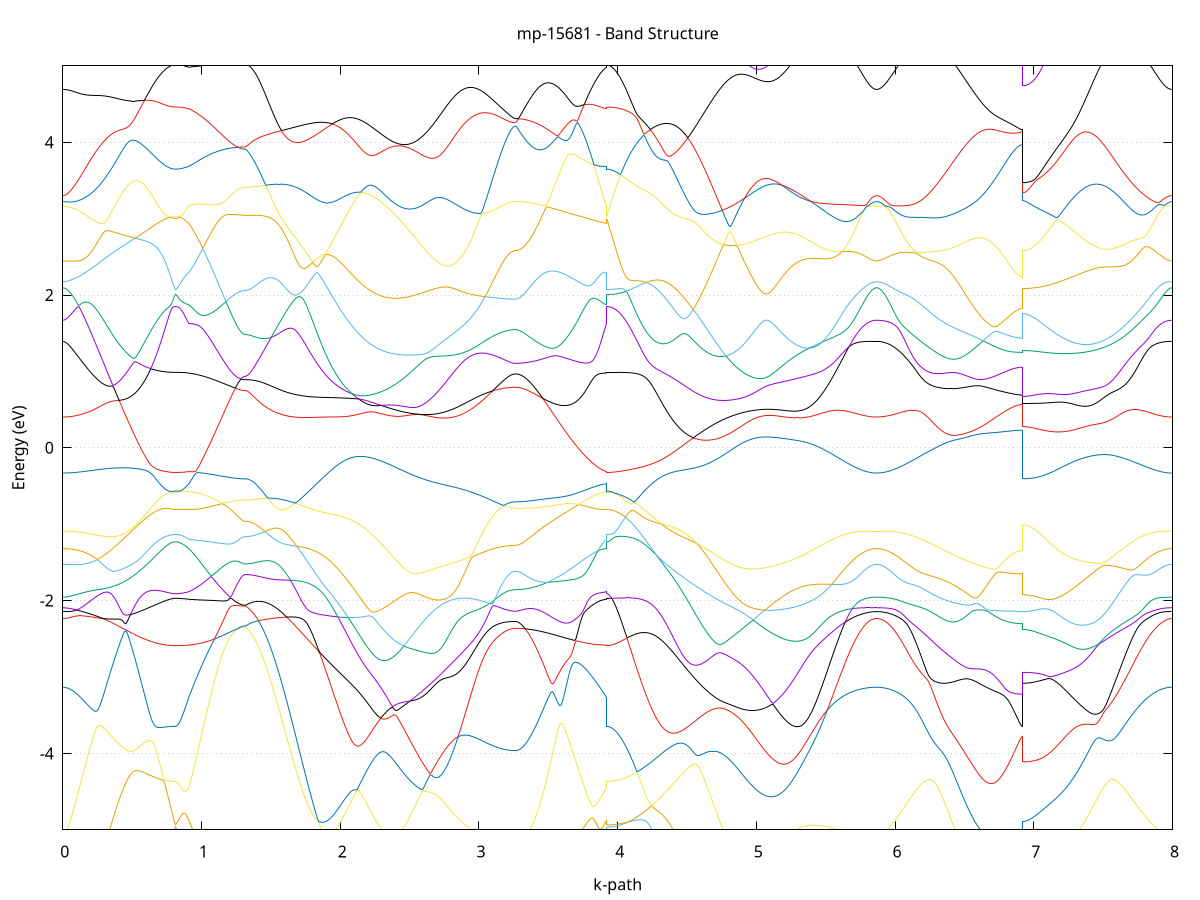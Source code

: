 set title 'mp-15681 - Band Structure'
set xlabel 'k-path'
set ylabel 'Energy (eV)'
set grid y
set yrange [-5:5]
set terminal png size 800,600
set output 'mp-15681_bands_gnuplot.png'
plot '-' using 1:2 with lines notitle, '-' using 1:2 with lines notitle, '-' using 1:2 with lines notitle, '-' using 1:2 with lines notitle, '-' using 1:2 with lines notitle, '-' using 1:2 with lines notitle, '-' using 1:2 with lines notitle, '-' using 1:2 with lines notitle, '-' using 1:2 with lines notitle, '-' using 1:2 with lines notitle, '-' using 1:2 with lines notitle, '-' using 1:2 with lines notitle, '-' using 1:2 with lines notitle, '-' using 1:2 with lines notitle, '-' using 1:2 with lines notitle, '-' using 1:2 with lines notitle, '-' using 1:2 with lines notitle, '-' using 1:2 with lines notitle, '-' using 1:2 with lines notitle, '-' using 1:2 with lines notitle, '-' using 1:2 with lines notitle, '-' using 1:2 with lines notitle, '-' using 1:2 with lines notitle, '-' using 1:2 with lines notitle, '-' using 1:2 with lines notitle, '-' using 1:2 with lines notitle, '-' using 1:2 with lines notitle, '-' using 1:2 with lines notitle, '-' using 1:2 with lines notitle, '-' using 1:2 with lines notitle, '-' using 1:2 with lines notitle, '-' using 1:2 with lines notitle, '-' using 1:2 with lines notitle, '-' using 1:2 with lines notitle, '-' using 1:2 with lines notitle, '-' using 1:2 with lines notitle, '-' using 1:2 with lines notitle, '-' using 1:2 with lines notitle, '-' using 1:2 with lines notitle, '-' using 1:2 with lines notitle, '-' using 1:2 with lines notitle, '-' using 1:2 with lines notitle, '-' using 1:2 with lines notitle, '-' using 1:2 with lines notitle, '-' using 1:2 with lines notitle, '-' using 1:2 with lines notitle, '-' using 1:2 with lines notitle, '-' using 1:2 with lines notitle, '-' using 1:2 with lines notitle, '-' using 1:2 with lines notitle, '-' using 1:2 with lines notitle, '-' using 1:2 with lines notitle, '-' using 1:2 with lines notitle, '-' using 1:2 with lines notitle, '-' using 1:2 with lines notitle, '-' using 1:2 with lines notitle, '-' using 1:2 with lines notitle, '-' using 1:2 with lines notitle, '-' using 1:2 with lines notitle, '-' using 1:2 with lines notitle, '-' using 1:2 with lines notitle, '-' using 1:2 with lines notitle, '-' using 1:2 with lines notitle, '-' using 1:2 with lines notitle
0.000000 -43.155973
0.009904 -43.155973
0.019808 -43.155973
0.029712 -43.155973
0.039616 -43.155973
0.049520 -43.155973
0.059424 -43.155973
0.069328 -43.155973
0.079232 -43.155973
0.089136 -43.155973
0.099040 -43.155973
0.108944 -43.155873
0.118848 -43.155873
0.128752 -43.155873
0.138656 -43.155873
0.148560 -43.155873
0.158464 -43.155773
0.168368 -43.155773
0.178272 -43.155773
0.188176 -43.155773
0.198080 -43.155673
0.207984 -43.155673
0.217888 -43.155673
0.227792 -43.155573
0.237696 -43.155573
0.247600 -43.155573
0.257504 -43.155473
0.267409 -43.155473
0.277313 -43.155473
0.287217 -43.155373
0.297121 -43.155373
0.307025 -43.155373
0.316929 -43.155273
0.326833 -43.155273
0.336737 -43.155173
0.346641 -43.155173
0.356545 -43.155173
0.366449 -43.155073
0.376353 -43.155073
0.386257 -43.154973
0.396161 -43.154973
0.406065 -43.154873
0.415969 -43.154873
0.425873 -43.154873
0.435777 -43.154773
0.445681 -43.154773
0.455585 -43.154673
0.465489 -43.154673
0.475393 -43.154673
0.485297 -43.154573
0.495201 -43.154573
0.505105 -43.154473
0.515009 -43.154473
0.524913 -43.154473
0.534817 -43.154373
0.544721 -43.154373
0.554625 -43.154373
0.564529 -43.154273
0.574433 -43.154273
0.584337 -43.154273
0.594241 -43.154173
0.604145 -43.154173
0.614049 -43.154173
0.623953 -43.154173
0.633857 -43.154073
0.643761 -43.154073
0.653665 -43.154073
0.663569 -43.154073
0.673473 -43.153973
0.683377 -43.153973
0.693281 -43.153973
0.703185 -43.153973
0.713089 -43.153973
0.722993 -43.153973
0.732897 -43.153873
0.742801 -43.153873
0.752705 -43.153873
0.762609 -43.153873
0.772513 -43.153873
0.782417 -43.153873
0.792322 -43.153873
0.802226 -43.153873
0.812130 -43.153873
0.812130 -43.153873
0.821744 -43.153873
0.831357 -43.153873
0.840971 -43.153873
0.850585 -43.153873
0.860199 -43.153873
0.869813 -43.153873
0.879427 -43.153973
0.889041 -43.153973
0.898655 -43.153973
0.908269 -43.153973
0.908269 -43.153973
0.918203 -43.154073
0.928137 -43.154073
0.938071 -43.154173
0.948005 -43.154173
0.957939 -43.154273
0.967873 -43.154273
0.977807 -43.154373
0.987741 -43.154473
0.997675 -43.154473
1.007610 -43.154573
1.017544 -43.154673
1.027478 -43.154673
1.037412 -43.154773
1.047346 -43.154873
1.057280 -43.154973
1.067214 -43.154973
1.077148 -43.155073
1.087082 -43.155173
1.097016 -43.155273
1.106950 -43.155273
1.116884 -43.155373
1.126818 -43.155473
1.136752 -43.155573
1.146686 -43.155573
1.156620 -43.155673
1.166554 -43.155673
1.176488 -43.155773
1.186422 -43.155873
1.196356 -43.155873
1.206290 -43.155973
1.216224 -43.155973
1.226158 -43.156073
1.236092 -43.156073
1.246026 -43.156073
1.255960 -43.156173
1.265894 -43.156173
1.275828 -43.156173
1.285762 -43.156173
1.295696 -43.156173
1.305630 -43.156173
1.315564 -43.156173
1.315564 -43.156173
1.325517 -43.156173
1.335469 -43.156173
1.345421 -43.156173
1.355373 -43.156173
1.365325 -43.156173
1.375277 -43.156173
1.385229 -43.156073
1.395182 -43.156073
1.405134 -43.156073
1.415086 -43.155973
1.425038 -43.155973
1.434990 -43.155873
1.444942 -43.155873
1.454894 -43.155773
1.464847 -43.155673
1.474799 -43.155673
1.484751 -43.155573
1.494703 -43.155473
1.504655 -43.155473
1.514607 -43.155373
1.524560 -43.155273
1.534512 -43.155173
1.544464 -43.155073
1.554416 -43.154973
1.564368 -43.154873
1.574320 -43.154773
1.584273 -43.154673
1.594225 -43.154573
1.604177 -43.154473
1.614129 -43.154373
1.624081 -43.154273
1.634033 -43.154173
1.643985 -43.154773
1.653938 -43.155473
1.663890 -43.156173
1.673842 -43.156973
1.683794 -43.157673
1.693746 -43.158473
1.703698 -43.159273
1.713651 -43.159973
1.723603 -43.160773
1.733555 -43.161573
1.743507 -43.162373
1.753459 -43.163173
1.763411 -43.163973
1.773363 -43.164773
1.783316 -43.165673
1.793268 -43.166473
1.803220 -43.167273
1.813172 -43.168073
1.823124 -43.168873
1.833076 -43.169673
1.843029 -43.170473
1.852981 -43.171273
1.862933 -43.172073
1.872885 -43.172873
1.882837 -43.173673
1.892789 -43.174473
1.902741 -43.175273
1.912694 -43.176073
1.922646 -43.176773
1.932598 -43.177573
1.942550 -43.178273
1.952502 -43.178973
1.962454 -43.179773
1.972407 -43.180473
1.982359 -43.181173
1.992311 -43.181773
2.002263 -43.182473
2.012215 -43.183073
2.022167 -43.183773
2.032119 -43.184373
2.042072 -43.184973
2.052024 -43.185473
2.061976 -43.186073
2.071928 -43.186573
2.081880 -43.187073
2.091832 -43.187573
2.101785 -43.188073
2.111737 -43.188573
2.121689 -43.188973
2.131641 -43.189373
2.141593 -43.189773
2.151545 -43.190073
2.161497 -43.190473
2.171450 -43.190773
2.181402 -43.191073
2.191354 -43.191273
2.201306 -43.191573
2.211258 -43.191773
2.221210 -43.191973
2.221210 -43.191973
2.231131 -43.192173
2.241052 -43.192273
2.250973 -43.192373
2.260894 -43.192473
2.270815 -43.192573
2.280735 -43.192573
2.290656 -43.192573
2.300577 -43.192573
2.310498 -43.192473
2.320419 -43.192473
2.330340 -43.192373
2.340261 -43.192273
2.350181 -43.192073
2.360102 -43.191873
2.370023 -43.191773
2.379944 -43.191473
2.389865 -43.191273
2.399786 -43.190973
2.409706 -43.190673
2.419627 -43.190373
2.429548 -43.190073
2.439469 -43.189673
2.449390 -43.189273
2.459311 -43.188873
2.469232 -43.188473
2.479152 -43.187973
2.489073 -43.187573
2.498994 -43.187073
2.508915 -43.186473
2.518836 -43.185973
2.528757 -43.185473
2.538677 -43.184873
2.548598 -43.184273
2.558519 -43.183673
2.568440 -43.183073
2.578361 -43.182373
2.588282 -43.181773
2.598203 -43.181073
2.608123 -43.180373
2.618044 -43.179673
2.627965 -43.178973
2.637886 -43.178273
2.647807 -43.177473
2.657728 -43.176773
2.667648 -43.175973
2.677569 -43.175273
2.687490 -43.174473
2.697411 -43.173673
2.707332 -43.172873
2.717253 -43.172073
2.727174 -43.171273
2.737094 -43.170473
2.747015 -43.169673
2.756936 -43.168873
2.766857 -43.168073
2.776778 -43.167273
2.786699 -43.166473
2.796619 -43.165673
2.806540 -43.164873
2.816461 -43.164073
2.826382 -43.163273
2.836303 -43.162473
2.846224 -43.161673
2.856145 -43.160873
2.866065 -43.160073
2.875986 -43.159373
2.885907 -43.158573
2.895828 -43.157873
2.905749 -43.157073
2.915670 -43.156373
2.925591 -43.155673
2.935511 -43.154973
2.945432 -43.154373
2.955353 -43.153773
2.965274 -43.153173
2.975195 -43.152873
2.985116 -43.152673
2.995036 -43.152573
3.004957 -43.152573
3.014878 -43.152573
3.024799 -43.152673
3.034720 -43.152773
3.044641 -43.152773
3.054562 -43.152873
3.064482 -43.152873
3.074403 -43.152973
3.084324 -43.153073
3.094245 -43.153073
3.104166 -43.153173
3.114087 -43.153173
3.124007 -43.153273
3.133928 -43.153273
3.143849 -43.153373
3.153770 -43.153373
3.163691 -43.153373
3.173612 -43.153473
3.183533 -43.153473
3.193453 -43.153473
3.203374 -43.153573
3.213295 -43.153573
3.223216 -43.153573
3.233137 -43.153573
3.243058 -43.153573
3.252978 -43.153573
3.262899 -43.153573
3.262899 -43.153573
3.272844 -43.153573
3.282789 -43.153573
3.292734 -43.153573
3.302679 -43.153573
3.312624 -43.153573
3.322569 -43.153573
3.332513 -43.153573
3.342458 -43.153573
3.352403 -43.153573
3.362348 -43.153573
3.372293 -43.153573
3.382238 -43.153573
3.392183 -43.153573
3.402128 -43.153573
3.412072 -43.153673
3.422017 -43.153673
3.431962 -43.153673
3.441907 -43.153673
3.451852 -43.153673
3.461797 -43.153673
3.471742 -43.153673
3.481686 -43.153673
3.491631 -43.153673
3.501576 -43.153673
3.511521 -43.153673
3.521466 -43.153673
3.531411 -43.153673
3.541356 -43.153673
3.551301 -43.153673
3.561245 -43.153773
3.571190 -43.153773
3.581135 -43.153773
3.591080 -43.153773
3.601025 -43.153773
3.610970 -43.153773
3.620915 -43.153773
3.630860 -43.153773
3.640804 -43.153773
3.650749 -43.153773
3.660694 -43.153773
3.670639 -43.153773
3.680584 -43.153873
3.690529 -43.153873
3.700474 -43.153873
3.710418 -43.153873
3.720363 -43.153873
3.730308 -43.153873
3.740253 -43.153873
3.750198 -43.153873
3.760143 -43.153873
3.770088 -43.153873
3.780033 -43.153873
3.789977 -43.153873
3.799922 -43.153973
3.809867 -43.153973
3.819812 -43.153973
3.829757 -43.153973
3.839702 -43.153973
3.849647 -43.153973
3.859592 -43.153973
3.869536 -43.153973
3.879481 -43.153973
3.889426 -43.153973
3.899371 -43.153973
3.909316 -43.153973
3.919261 -43.153973
3.919261 -43.153873
3.929191 -43.153873
3.939121 -43.153873
3.949050 -43.153873
3.958980 -43.153873
3.968910 -43.153773
3.978840 -43.153773
3.988770 -43.153773
3.998700 -43.153773
4.008630 -43.153673
4.018559 -43.153673
4.028489 -43.153673
4.038419 -43.153573
4.048349 -43.153573
4.058279 -43.153473
4.068209 -43.153473
4.078139 -43.153373
4.088069 -43.153373
4.097998 -43.153273
4.107928 -43.153273
4.117858 -43.153173
4.127788 -43.153073
4.137718 -43.153073
4.147648 -43.152973
4.157578 -43.152873
4.167508 -43.152873
4.177437 -43.152773
4.187367 -43.152773
4.197297 -43.152873
4.207227 -43.153073
4.217157 -43.153373
4.227087 -43.153973
4.237017 -43.154573
4.246947 -43.155273
4.256876 -43.155873
4.266806 -43.156573
4.276736 -43.157373
4.286666 -43.158073
4.296596 -43.158773
4.306526 -43.159573
4.316456 -43.160373
4.326385 -43.161073
4.336315 -43.161873
4.346245 -43.162673
4.356175 -43.163473
4.366105 -43.164273
4.376035 -43.165073
4.385965 -43.165873
4.395895 -43.166673
4.405824 -43.167473
4.415754 -43.168273
4.425684 -43.169073
4.435614 -43.169873
4.445544 -43.170673
4.455474 -43.171473
4.465404 -43.172273
4.475334 -43.173073
4.485263 -43.173873
4.495193 -43.174673
4.505123 -43.175473
4.515053 -43.176173
4.524983 -43.176973
4.534913 -43.177673
4.544843 -43.178473
4.554772 -43.179173
4.564702 -43.179873
4.574632 -43.180573
4.584562 -43.181273
4.594492 -43.181873
4.604422 -43.182573
4.614352 -43.183173
4.624282 -43.183773
4.634211 -43.184373
4.644141 -43.184973
4.654071 -43.185573
4.664001 -43.186073
4.673931 -43.186673
4.683861 -43.187173
4.693791 -43.187673
4.703721 -43.188073
4.713650 -43.188573
4.723580 -43.188973
4.723580 -43.188973
4.733520 -43.189373
4.743459 -43.189773
4.753398 -43.190173
4.763337 -43.190473
4.773277 -43.190773
4.783216 -43.191073
4.793155 -43.191373
4.803094 -43.191573
4.813034 -43.191773
4.822973 -43.191973
4.832912 -43.192173
4.842851 -43.192273
4.852791 -43.192373
4.862730 -43.192473
4.872669 -43.192573
4.882609 -43.192573
4.892548 -43.192573
4.902487 -43.192573
4.912426 -43.192473
4.922366 -43.192473
4.932305 -43.192373
4.942244 -43.192273
4.952183 -43.192073
4.962123 -43.191873
4.972062 -43.191673
4.982001 -43.191473
4.991940 -43.191273
5.001880 -43.190973
5.011819 -43.190673
5.021758 -43.190373
5.031697 -43.189973
5.041637 -43.189673
5.051576 -43.189273
5.061515 -43.188873
5.071455 -43.188373
5.081394 -43.187973
5.091333 -43.187473
5.101272 -43.186973
5.111212 -43.186473
5.121151 -43.185873
5.131090 -43.185373
5.141029 -43.184773
5.150969 -43.184173
5.160908 -43.183573
5.170847 -43.182873
5.180786 -43.182273
5.190726 -43.181573
5.200665 -43.180973
5.210604 -43.180273
5.220544 -43.179573
5.230483 -43.178873
5.240422 -43.178073
5.250361 -43.177373
5.260301 -43.176573
5.270240 -43.175873
5.280179 -43.175073
5.290118 -43.174273
5.300058 -43.173473
5.309997 -43.172673
5.319936 -43.171873
5.329875 -43.171073
5.339815 -43.170273
5.349754 -43.169473
5.359693 -43.168673
5.369633 -43.167873
5.379572 -43.167073
5.389511 -43.166173
5.399450 -43.165373
5.409390 -43.164573
5.419329 -43.163773
5.429268 -43.162973
5.439207 -43.162173
5.449147 -43.161373
5.459086 -43.160573
5.469025 -43.159773
5.478964 -43.158973
5.488904 -43.158173
5.498843 -43.157473
5.508782 -43.156673
5.518721 -43.155973
5.528661 -43.155273
5.538600 -43.154473
5.548539 -43.154073
5.558479 -43.154073
5.568418 -43.154173
5.578357 -43.154273
5.588296 -43.154373
5.598236 -43.154473
5.608175 -43.154573
5.618114 -43.154673
5.628053 -43.154773
5.637993 -43.154873
5.647932 -43.154973
5.657871 -43.155073
5.667810 -43.155173
5.677750 -43.155273
5.687689 -43.155273
5.697628 -43.155373
5.707567 -43.155473
5.717507 -43.155573
5.727446 -43.155573
5.737385 -43.155673
5.747325 -43.155673
5.757264 -43.155773
5.767203 -43.155773
5.777142 -43.155873
5.787082 -43.155873
5.797021 -43.155873
5.806960 -43.155973
5.816899 -43.155973
5.826839 -43.155973
5.836778 -43.155973
5.846717 -43.155973
5.856656 -43.155973
5.866596 -43.155973
5.866596 -43.155973
5.876548 -43.155973
5.886500 -43.155973
5.896453 -43.155973
5.906405 -43.155973
5.916357 -43.155973
5.926310 -43.155973
5.936262 -43.155873
5.946215 -43.155873
5.956167 -43.155873
5.966119 -43.155773
5.976072 -43.155773
5.986024 -43.155773
5.995976 -43.155673
6.005929 -43.155673
6.015881 -43.155573
6.025833 -43.155473
6.035786 -43.155473
6.045738 -43.155373
6.055690 -43.155273
6.065643 -43.155273
6.075595 -43.155173
6.085547 -43.155073
6.095500 -43.154973
6.105452 -43.154873
6.115404 -43.154773
6.125357 -43.154773
6.135309 -43.154673
6.145261 -43.154573
6.155214 -43.154473
6.165166 -43.154373
6.175119 -43.154273
6.185071 -43.154173
6.195023 -43.154073
6.204976 -43.153973
6.214928 -43.154173
6.224880 -43.154773
6.234833 -43.155373
6.244785 -43.156073
6.254737 -43.156773
6.264690 -43.157473
6.274642 -43.158173
6.284594 -43.158873
6.294547 -43.159573
6.304499 -43.160373
6.314451 -43.161073
6.324404 -43.161873
6.334356 -43.162573
6.344308 -43.163273
6.354261 -43.164073
6.364213 -43.164773
6.374165 -43.165573
6.384118 -43.166373
6.394070 -43.167073
6.404022 -43.167873
6.413975 -43.168573
6.423927 -43.169373
6.433880 -43.170073
6.443832 -43.170873
6.453784 -43.171573
6.463737 -43.172373
6.473689 -43.173073
6.483641 -43.173773
6.493594 -43.174573
6.503546 -43.175273
6.513498 -43.175973
6.523451 -43.176673
6.533403 -43.177373
6.543355 -43.178073
6.553308 -43.178773
6.563260 -43.179373
6.573212 -43.180073
6.583165 -43.180673
6.593117 -43.181373
6.603069 -43.181973
6.613022 -43.182573
6.622974 -43.183173
6.632926 -43.183773
6.642879 -43.184273
6.652831 -43.184873
6.662784 -43.185373
6.672736 -43.185873
6.682688 -43.186373
6.692641 -43.186873
6.702593 -43.187373
6.712545 -43.187773
6.722498 -43.188173
6.732450 -43.188673
6.742402 -43.189073
6.752355 -43.189373
6.762307 -43.189773
6.772259 -43.190073
6.782212 -43.190373
6.792164 -43.190673
6.802116 -43.190973
6.812069 -43.191273
6.822021 -43.191473
6.831973 -43.191673
6.841926 -43.191873
6.851878 -43.192073
6.861830 -43.192173
6.871783 -43.192273
6.881735 -43.192373
6.891688 -43.192473
6.901640 -43.192573
6.911592 -43.192573
6.921545 -43.192573
6.921545 -43.192573
6.931489 -43.192573
6.941434 -43.192573
6.951379 -43.192473
6.961324 -43.192373
6.971269 -43.192273
6.981214 -43.192173
6.991159 -43.192073
7.001104 -43.191873
7.011049 -43.191673
7.020994 -43.191473
7.030939 -43.191273
7.040884 -43.191073
7.050829 -43.190773
7.060773 -43.190473
7.070718 -43.190173
7.080663 -43.189873
7.090608 -43.189573
7.100553 -43.189173
7.110498 -43.188773
7.120443 -43.188373
7.130388 -43.187973
7.140333 -43.187573
7.150278 -43.187073
7.160223 -43.186573
7.170168 -43.186173
7.180113 -43.185673
7.190057 -43.185073
7.200002 -43.184573
7.209947 -43.184073
7.219892 -43.183473
7.229837 -43.182873
7.239782 -43.182273
7.249727 -43.181673
7.259672 -43.181073
7.269617 -43.180473
7.279562 -43.179873
7.289507 -43.179173
7.299452 -43.178573
7.309397 -43.177873
7.319341 -43.177173
7.329286 -43.176473
7.339231 -43.175773
7.349176 -43.175073
7.359121 -43.174373
7.369066 -43.173673
7.379011 -43.172973
7.388956 -43.172273
7.398901 -43.171473
7.408846 -43.170773
7.418791 -43.170073
7.428736 -43.169273
7.438681 -43.168573
7.448625 -43.167873
7.458570 -43.167073
7.468515 -43.166373
7.478460 -43.165573
7.488405 -43.164873
7.498350 -43.164073
7.508295 -43.163373
7.518240 -43.162673
7.528185 -43.161873
7.538130 -43.161173
7.548075 -43.160473
7.558020 -43.159773
7.567965 -43.159073
7.577910 -43.158373
7.587854 -43.157673
7.597799 -43.156973
7.607744 -43.156273
7.617689 -43.155573
7.627634 -43.154973
7.637579 -43.154373
7.647524 -43.153973
7.657469 -43.153973
7.667414 -43.154073
7.677359 -43.154173
7.687304 -43.154273
7.697249 -43.154373
7.707194 -43.154473
7.717138 -43.154573
7.727083 -43.154673
7.737028 -43.154773
7.746973 -43.154873
7.756918 -43.154973
7.766863 -43.155073
7.776808 -43.155073
7.786753 -43.155173
7.796698 -43.155273
7.806643 -43.155373
7.816588 -43.155373
7.826533 -43.155473
7.836478 -43.155573
7.846422 -43.155573
7.856367 -43.155673
7.866312 -43.155673
7.876257 -43.155773
7.886202 -43.155773
7.896147 -43.155773
7.906092 -43.155873
7.916037 -43.155873
7.925982 -43.155873
7.935927 -43.155973
7.945872 -43.155973
7.955817 -43.155973
7.965762 -43.155973
7.975706 -43.155973
7.985651 -43.155973
7.995596 -43.155973
e
0.000000 -43.141473
0.009904 -43.141473
0.019808 -43.141473
0.029712 -43.141473
0.039616 -43.141473
0.049520 -43.141473
0.059424 -43.141473
0.069328 -43.141473
0.079232 -43.141473
0.089136 -43.141473
0.099040 -43.141473
0.108944 -43.141473
0.118848 -43.141473
0.128752 -43.141473
0.138656 -43.141473
0.148560 -43.141473
0.158464 -43.141573
0.168368 -43.141573
0.178272 -43.141573
0.188176 -43.141573
0.198080 -43.141573
0.207984 -43.141573
0.217888 -43.141573
0.227792 -43.141573
0.237696 -43.141573
0.247600 -43.141573
0.257504 -43.141573
0.267409 -43.141673
0.277313 -43.141673
0.287217 -43.141673
0.297121 -43.141673
0.307025 -43.141673
0.316929 -43.141673
0.326833 -43.141673
0.336737 -43.141673
0.346641 -43.141673
0.356545 -43.141773
0.366449 -43.141773
0.376353 -43.141773
0.386257 -43.141773
0.396161 -43.141773
0.406065 -43.141773
0.415969 -43.141773
0.425873 -43.141773
0.435777 -43.141873
0.445681 -43.141873
0.455585 -43.141873
0.465489 -43.141873
0.475393 -43.141873
0.485297 -43.141873
0.495201 -43.141873
0.505105 -43.141873
0.515009 -43.141973
0.524913 -43.141973
0.534817 -43.141973
0.544721 -43.141973
0.554625 -43.141973
0.564529 -43.141973
0.574433 -43.141973
0.584337 -43.141973
0.594241 -43.142073
0.604145 -43.142073
0.614049 -43.142073
0.623953 -43.142073
0.633857 -43.142073
0.643761 -43.142073
0.653665 -43.142073
0.663569 -43.142073
0.673473 -43.142073
0.683377 -43.142073
0.693281 -43.142073
0.703185 -43.142073
0.713089 -43.142073
0.722993 -43.142073
0.732897 -43.142173
0.742801 -43.142173
0.752705 -43.142173
0.762609 -43.142173
0.772513 -43.142173
0.782417 -43.142173
0.792322 -43.142173
0.802226 -43.142173
0.812130 -43.142173
0.812130 -43.142173
0.821744 -43.142173
0.831357 -43.142173
0.840971 -43.142173
0.850585 -43.142173
0.860199 -43.142173
0.869813 -43.142173
0.879427 -43.142173
0.889041 -43.142073
0.898655 -43.142073
0.908269 -43.142073
0.908269 -43.142073
0.918203 -43.142073
0.928137 -43.142073
0.938071 -43.142073
0.948005 -43.142073
0.957939 -43.142073
0.967873 -43.142073
0.977807 -43.142073
0.987741 -43.142073
0.997675 -43.142073
1.007610 -43.142073
1.017544 -43.141973
1.027478 -43.141973
1.037412 -43.141973
1.047346 -43.141973
1.057280 -43.141973
1.067214 -43.141973
1.077148 -43.141973
1.087082 -43.141873
1.097016 -43.141873
1.106950 -43.141873
1.116884 -43.141873
1.126818 -43.141873
1.136752 -43.141873
1.146686 -43.141873
1.156620 -43.141873
1.166554 -43.141773
1.176488 -43.141773
1.186422 -43.141773
1.196356 -43.141773
1.206290 -43.141773
1.216224 -43.141773
1.226158 -43.141773
1.236092 -43.141773
1.246026 -43.141773
1.255960 -43.141773
1.265894 -43.141773
1.275828 -43.141773
1.285762 -43.141773
1.295696 -43.141773
1.305630 -43.141773
1.315564 -43.141773
1.315564 -43.141773
1.325517 -43.141773
1.335469 -43.141773
1.345421 -43.141873
1.355373 -43.141973
1.365325 -43.142073
1.375277 -43.142173
1.385229 -43.142373
1.395182 -43.142573
1.405134 -43.142773
1.415086 -43.143073
1.425038 -43.143273
1.434990 -43.143573
1.444942 -43.143973
1.454894 -43.144273
1.464847 -43.144673
1.474799 -43.145073
1.484751 -43.145473
1.494703 -43.145873
1.504655 -43.146373
1.514607 -43.146873
1.524560 -43.147373
1.534512 -43.147873
1.544464 -43.148373
1.554416 -43.148973
1.564368 -43.149573
1.574320 -43.150173
1.584273 -43.150773
1.594225 -43.151373
1.604177 -43.151973
1.614129 -43.152673
1.624081 -43.153373
1.634033 -43.153973
1.643985 -43.153973
1.653938 -43.153873
1.663890 -43.153773
1.673842 -43.153573
1.683794 -43.153473
1.693746 -43.153373
1.703698 -43.153173
1.713651 -43.153073
1.723603 -43.152973
1.733555 -43.152773
1.743507 -43.152873
1.753459 -43.153673
1.763411 -43.154373
1.773363 -43.155173
1.783316 -43.155973
1.793268 -43.156673
1.803220 -43.157473
1.813172 -43.158273
1.823124 -43.158973
1.833076 -43.159773
1.843029 -43.160573
1.852981 -43.161273
1.862933 -43.162073
1.872885 -43.162773
1.882837 -43.163573
1.892789 -43.164273
1.902741 -43.164973
1.912694 -43.165773
1.922646 -43.166473
1.932598 -43.167173
1.942550 -43.167873
1.952502 -43.168473
1.962454 -43.169173
1.972407 -43.169873
1.982359 -43.170473
1.992311 -43.171173
2.002263 -43.171773
2.012215 -43.172373
2.022167 -43.172973
2.032119 -43.173473
2.042072 -43.174073
2.052024 -43.174573
2.061976 -43.175173
2.071928 -43.175673
2.081880 -43.176073
2.091832 -43.176573
2.101785 -43.177073
2.111737 -43.177473
2.121689 -43.177873
2.131641 -43.178273
2.141593 -43.178573
2.151545 -43.178973
2.161497 -43.179273
2.171450 -43.179573
2.181402 -43.179773
2.191354 -43.180073
2.201306 -43.180273
2.211258 -43.180473
2.221210 -43.180673
2.221210 -43.180673
2.231131 -43.180773
2.241052 -43.180973
2.250973 -43.181073
2.260894 -43.181073
2.270815 -43.181173
2.280735 -43.181173
2.290656 -43.181173
2.300577 -43.181173
2.310498 -43.181173
2.320419 -43.181073
2.330340 -43.180973
2.340261 -43.180873
2.350181 -43.180773
2.360102 -43.180573
2.370023 -43.180373
2.379944 -43.180173
2.389865 -43.179973
2.399786 -43.179673
2.409706 -43.179373
2.419627 -43.179073
2.429548 -43.178773
2.439469 -43.178373
2.449390 -43.178073
2.459311 -43.177673
2.469232 -43.177273
2.479152 -43.176773
2.489073 -43.176373
2.498994 -43.175873
2.508915 -43.175373
2.518836 -43.174873
2.528757 -43.174373
2.538677 -43.173773
2.548598 -43.173273
2.558519 -43.172673
2.568440 -43.172073
2.578361 -43.171473
2.588282 -43.170873
2.598203 -43.170173
2.608123 -43.169573
2.618044 -43.168873
2.627965 -43.168173
2.637886 -43.167473
2.647807 -43.166873
2.657728 -43.166073
2.667648 -43.165373
2.677569 -43.164673
2.687490 -43.163973
2.697411 -43.163173
2.707332 -43.162473
2.717253 -43.161673
2.727174 -43.160973
2.737094 -43.160173
2.747015 -43.159373
2.756936 -43.158673
2.766857 -43.157873
2.776778 -43.157073
2.786699 -43.156373
2.796619 -43.155573
2.806540 -43.154773
2.816461 -43.154073
2.826382 -43.153273
2.836303 -43.152473
2.846224 -43.151773
2.856145 -43.150973
2.866065 -43.150873
2.875986 -43.150973
2.885907 -43.151073
2.895828 -43.151173
2.905749 -43.151273
2.915670 -43.151373
2.925591 -43.151473
2.935511 -43.151573
2.945432 -43.151573
2.955353 -43.151573
2.965274 -43.151573
2.975195 -43.151373
2.985116 -43.150973
2.995036 -43.150573
3.004957 -43.149973
3.014878 -43.149473
3.024799 -43.148873
3.034720 -43.148373
3.044641 -43.147873
3.054562 -43.147373
3.064482 -43.146873
3.074403 -43.146373
3.084324 -43.145973
3.094245 -43.145473
3.104166 -43.145073
3.114087 -43.144673
3.124007 -43.144373
3.133928 -43.143973
3.143849 -43.143673
3.153770 -43.143373
3.163691 -43.143173
3.173612 -43.142873
3.183533 -43.142673
3.193453 -43.142473
3.203374 -43.142273
3.213295 -43.142173
3.223216 -43.142073
3.233137 -43.141973
3.243058 -43.141873
3.252978 -43.141873
3.262899 -43.141873
3.262899 -43.141873
3.272844 -43.141873
3.282789 -43.141873
3.292734 -43.141873
3.302679 -43.141873
3.312624 -43.141873
3.322569 -43.141873
3.332513 -43.141873
3.342458 -43.141873
3.352403 -43.141873
3.362348 -43.141873
3.372293 -43.141873
3.382238 -43.141873
3.392183 -43.141873
3.402128 -43.141873
3.412072 -43.141873
3.422017 -43.141873
3.431962 -43.141873
3.441907 -43.141873
3.451852 -43.141873
3.461797 -43.141873
3.471742 -43.141873
3.481686 -43.141873
3.491631 -43.141873
3.501576 -43.141873
3.511521 -43.141973
3.521466 -43.141973
3.531411 -43.141973
3.541356 -43.141973
3.551301 -43.141973
3.561245 -43.141973
3.571190 -43.141973
3.581135 -43.141973
3.591080 -43.141973
3.601025 -43.141973
3.610970 -43.141973
3.620915 -43.141973
3.630860 -43.141973
3.640804 -43.141973
3.650749 -43.141973
3.660694 -43.141973
3.670639 -43.141973
3.680584 -43.142073
3.690529 -43.142073
3.700474 -43.142073
3.710418 -43.142073
3.720363 -43.142073
3.730308 -43.142073
3.740253 -43.142073
3.750198 -43.142073
3.760143 -43.142073
3.770088 -43.142073
3.780033 -43.142073
3.789977 -43.142073
3.799922 -43.142073
3.809867 -43.142073
3.819812 -43.142073
3.829757 -43.142073
3.839702 -43.142073
3.849647 -43.142073
3.859592 -43.142073
3.869536 -43.142073
3.879481 -43.142073
3.889426 -43.142073
3.899371 -43.142073
3.909316 -43.142073
3.919261 -43.142073
3.919261 -43.142173
3.929191 -43.142173
3.939121 -43.142173
3.949050 -43.142273
3.958980 -43.142373
3.968910 -43.142473
3.978840 -43.142573
3.988770 -43.142773
3.998700 -43.142973
4.008630 -43.143173
4.018559 -43.143473
4.028489 -43.143673
4.038419 -43.143973
4.048349 -43.144273
4.058279 -43.144673
4.068209 -43.144973
4.078139 -43.145373
4.088069 -43.145773
4.097998 -43.146173
4.107928 -43.146673
4.117858 -43.147173
4.127788 -43.147573
4.137718 -43.148073
4.147648 -43.148673
4.157578 -43.149173
4.167508 -43.149673
4.177437 -43.150273
4.187367 -43.150773
4.197297 -43.151273
4.207227 -43.151673
4.217157 -43.151873
4.227087 -43.151873
4.237017 -43.151873
4.246947 -43.151773
4.256876 -43.151673
4.266806 -43.151673
4.276736 -43.151573
4.286666 -43.151473
4.296596 -43.151373
4.306526 -43.151273
4.316456 -43.151173
4.326385 -43.151073
4.336315 -43.151773
4.346245 -43.152573
4.356175 -43.153273
4.366105 -43.154073
4.376035 -43.154773
4.385965 -43.155573
4.395895 -43.156373
4.405824 -43.157073
4.415754 -43.157873
4.425684 -43.158673
4.435614 -43.159473
4.445544 -43.160173
4.455474 -43.160973
4.465404 -43.161673
4.475334 -43.162473
4.485263 -43.163273
4.495193 -43.163973
4.505123 -43.164673
4.515053 -43.165473
4.524983 -43.166173
4.534913 -43.166873
4.544843 -43.167573
4.554772 -43.168273
4.564702 -43.168873
4.574632 -43.169573
4.584562 -43.170273
4.594492 -43.170873
4.604422 -43.171473
4.614352 -43.172073
4.624282 -43.172673
4.634211 -43.173273
4.644141 -43.173873
4.654071 -43.174373
4.664001 -43.174873
4.673931 -43.175473
4.683861 -43.175873
4.693791 -43.176373
4.703721 -43.176873
4.713650 -43.177273
4.723580 -43.177673
4.723580 -43.177673
4.733520 -43.178073
4.743459 -43.178473
4.753398 -43.178773
4.763337 -43.179073
4.773277 -43.179373
4.783216 -43.179673
4.793155 -43.179973
4.803094 -43.180173
4.813034 -43.180373
4.822973 -43.180573
4.832912 -43.180773
4.842851 -43.180873
4.852791 -43.180973
4.862730 -43.181073
4.872669 -43.181173
4.882609 -43.181173
4.892548 -43.181173
4.902487 -43.181173
4.912426 -43.181173
4.922366 -43.181073
4.932305 -43.181073
4.942244 -43.180873
4.952183 -43.180773
4.962123 -43.180673
4.972062 -43.180473
4.982001 -43.180273
4.991940 -43.179973
5.001880 -43.179773
5.011819 -43.179473
5.021758 -43.179173
5.031697 -43.178873
5.041637 -43.178573
5.051576 -43.178173
5.061515 -43.177773
5.071455 -43.177373
5.081394 -43.176973
5.091333 -43.176473
5.101272 -43.176073
5.111212 -43.175573
5.121151 -43.175073
5.131090 -43.174573
5.141029 -43.173973
5.150969 -43.173473
5.160908 -43.172873
5.170847 -43.172273
5.180786 -43.171673
5.190726 -43.171073
5.200665 -43.170473
5.210604 -43.169773
5.220544 -43.169173
5.230483 -43.168473
5.240422 -43.167773
5.250361 -43.167073
5.260301 -43.166373
5.270240 -43.165673
5.280179 -43.164973
5.290118 -43.164173
5.300058 -43.163473
5.309997 -43.162773
5.319936 -43.161973
5.329875 -43.161273
5.339815 -43.160473
5.349754 -43.159773
5.359693 -43.158973
5.369633 -43.158173
5.379572 -43.157473
5.389511 -43.156673
5.399450 -43.155873
5.409390 -43.155173
5.419329 -43.154373
5.429268 -43.153573
5.439207 -43.152873
5.449147 -43.152673
5.459086 -43.152773
5.469025 -43.152973
5.478964 -43.153073
5.488904 -43.153173
5.498843 -43.153373
5.508782 -43.153473
5.518721 -43.153573
5.528661 -43.153673
5.538600 -43.153773
5.548539 -43.153673
5.558479 -43.153073
5.568418 -43.152373
5.578357 -43.151773
5.588296 -43.151073
5.598236 -43.150473
5.608175 -43.149873
5.618114 -43.149273
5.628053 -43.148673
5.637993 -43.148073
5.647932 -43.147573
5.657871 -43.147073
5.667810 -43.146573
5.677750 -43.146073
5.687689 -43.145573
5.697628 -43.145173
5.707567 -43.144773
5.717507 -43.144373
5.727446 -43.143973
5.737385 -43.143673
5.747325 -43.143373
5.757264 -43.143073
5.767203 -43.142773
5.777142 -43.142573
5.787082 -43.142273
5.797021 -43.142073
5.806960 -43.141973
5.816899 -43.141773
5.826839 -43.141673
5.836778 -43.141573
5.846717 -43.141473
5.856656 -43.141473
5.866596 -43.141473
5.866596 -43.141473
5.876548 -43.141473
5.886500 -43.141473
5.896453 -43.141573
5.906405 -43.141673
5.916357 -43.141773
5.926310 -43.141873
5.936262 -43.141973
5.946215 -43.142173
5.956167 -43.142373
5.966119 -43.142573
5.976072 -43.142773
5.986024 -43.143073
5.995976 -43.143373
6.005929 -43.143673
6.015881 -43.143973
6.025833 -43.144273
6.035786 -43.144673
6.045738 -43.145073
6.055690 -43.145473
6.065643 -43.145873
6.075595 -43.146273
6.085547 -43.146773
6.095500 -43.147173
6.105452 -43.147673
6.115404 -43.148173
6.125357 -43.148673
6.135309 -43.149273
6.145261 -43.149773
6.155214 -43.150373
6.165166 -43.150973
6.175119 -43.151573
6.185071 -43.152173
6.195023 -43.152773
6.204976 -43.153373
6.214928 -43.153673
6.224880 -43.153673
6.234833 -43.153573
6.244785 -43.153373
6.254737 -43.153273
6.264690 -43.153173
6.274642 -43.153073
6.284594 -43.152973
6.294547 -43.152773
6.304499 -43.152673
6.314451 -43.152573
6.324404 -43.152673
6.334356 -43.153173
6.344308 -43.153873
6.354261 -43.154573
6.364213 -43.155273
6.374165 -43.155973
6.384118 -43.156673
6.394070 -43.157373
6.404022 -43.158073
6.413975 -43.158773
6.423927 -43.159473
6.433880 -43.160173
6.443832 -43.160873
6.453784 -43.161573
6.463737 -43.162273
6.473689 -43.162973
6.483641 -43.163673
6.493594 -43.164373
6.503546 -43.164973
6.513498 -43.165673
6.523451 -43.166373
6.533403 -43.166973
6.543355 -43.167673
6.553308 -43.168273
6.563260 -43.168873
6.573212 -43.169473
6.583165 -43.170073
6.593117 -43.170673
6.603069 -43.171273
6.613022 -43.171873
6.622974 -43.172373
6.632926 -43.172973
6.642879 -43.173473
6.652831 -43.173973
6.662784 -43.174473
6.672736 -43.174973
6.682688 -43.175473
6.692641 -43.175873
6.702593 -43.176373
6.712545 -43.176773
6.722498 -43.177173
6.732450 -43.177573
6.742402 -43.177873
6.752355 -43.178273
6.762307 -43.178573
6.772259 -43.178873
6.782212 -43.179173
6.792164 -43.179473
6.802116 -43.179673
6.812069 -43.179973
6.822021 -43.180173
6.831973 -43.180373
6.841926 -43.180573
6.851878 -43.180673
6.861830 -43.180873
6.871783 -43.180973
6.881735 -43.181073
6.891688 -43.181073
6.901640 -43.181173
6.911592 -43.181173
6.921545 -43.181173
6.921545 -43.181173
6.931489 -43.181173
6.941434 -43.181173
6.951379 -43.181173
6.961324 -43.181073
6.971269 -43.180973
6.981214 -43.180873
6.991159 -43.180773
7.001104 -43.180573
7.011049 -43.180373
7.020994 -43.180173
7.030939 -43.179973
7.040884 -43.179773
7.050829 -43.179573
7.060773 -43.179273
7.070718 -43.178973
7.080663 -43.178673
7.090608 -43.178373
7.100553 -43.178073
7.110498 -43.177673
7.120443 -43.177273
7.130388 -43.176873
7.140333 -43.176473
7.150278 -43.176073
7.160223 -43.175673
7.170168 -43.175173
7.180113 -43.174773
7.190057 -43.174273
7.200002 -43.173773
7.209947 -43.173273
7.219892 -43.172673
7.229837 -43.172173
7.239782 -43.171673
7.249727 -43.171073
7.259672 -43.170473
7.269617 -43.169873
7.279562 -43.169273
7.289507 -43.168673
7.299452 -43.168073
7.309397 -43.167473
7.319341 -43.166873
7.329286 -43.166173
7.339231 -43.165573
7.349176 -43.164873
7.359121 -43.164273
7.369066 -43.163573
7.379011 -43.162873
7.388956 -43.162173
7.398901 -43.161573
7.408846 -43.160873
7.418791 -43.160173
7.428736 -43.159473
7.438681 -43.158773
7.448625 -43.158073
7.458570 -43.157373
7.468515 -43.156673
7.478460 -43.155973
7.488405 -43.155373
7.498350 -43.154673
7.508295 -43.153973
7.518240 -43.153373
7.528185 -43.152773
7.538130 -43.152673
7.548075 -43.152673
7.558020 -43.152773
7.567965 -43.152873
7.577910 -43.153073
7.587854 -43.153173
7.597799 -43.153273
7.607744 -43.153373
7.617689 -43.153473
7.627634 -43.153573
7.637579 -43.153673
7.647524 -43.153573
7.657469 -43.152973
7.667414 -43.152373
7.677359 -43.151773
7.687304 -43.151173
7.697249 -43.150573
7.707194 -43.150073
7.717138 -43.149473
7.727083 -43.148973
7.737028 -43.148473
7.746973 -43.147973
7.756918 -43.147473
7.766863 -43.146973
7.776808 -43.146573
7.786753 -43.146073
7.796698 -43.145673
7.806643 -43.145273
7.816588 -43.144873
7.826533 -43.144573
7.836478 -43.144173
7.846422 -43.143873
7.856367 -43.143573
7.866312 -43.143273
7.876257 -43.142973
7.886202 -43.142773
7.896147 -43.142573
7.906092 -43.142373
7.916037 -43.142173
7.925982 -43.141973
7.935927 -43.141873
7.945872 -43.141773
7.955817 -43.141673
7.965762 -43.141573
7.975706 -43.141473
7.985651 -43.141473
7.995596 -43.141473
e
0.000000 -43.133473
0.009904 -43.133473
0.019808 -43.133473
0.029712 -43.133473
0.039616 -43.133473
0.049520 -43.133473
0.059424 -43.133473
0.069328 -43.133473
0.079232 -43.133473
0.089136 -43.133373
0.099040 -43.133373
0.108944 -43.133373
0.118848 -43.133373
0.128752 -43.133373
0.138656 -43.133373
0.148560 -43.133373
0.158464 -43.133373
0.168368 -43.133373
0.178272 -43.133373
0.188176 -43.133373
0.198080 -43.133373
0.207984 -43.133373
0.217888 -43.133373
0.227792 -43.133373
0.237696 -43.133373
0.247600 -43.133373
0.257504 -43.133373
0.267409 -43.133373
0.277313 -43.133373
0.287217 -43.133273
0.297121 -43.133273
0.307025 -43.133273
0.316929 -43.133273
0.326833 -43.133273
0.336737 -43.133273
0.346641 -43.133273
0.356545 -43.133273
0.366449 -43.133273
0.376353 -43.133273
0.386257 -43.133273
0.396161 -43.133273
0.406065 -43.133273
0.415969 -43.133273
0.425873 -43.133173
0.435777 -43.133173
0.445681 -43.133173
0.455585 -43.133173
0.465489 -43.133173
0.475393 -43.133173
0.485297 -43.133173
0.495201 -43.133173
0.505105 -43.133173
0.515009 -43.133173
0.524913 -43.133173
0.534817 -43.133173
0.544721 -43.133173
0.554625 -43.133173
0.564529 -43.133173
0.574433 -43.133173
0.584337 -43.133073
0.594241 -43.133073
0.604145 -43.133073
0.614049 -43.133073
0.623953 -43.133073
0.633857 -43.133073
0.643761 -43.133073
0.653665 -43.133073
0.663569 -43.133073
0.673473 -43.133073
0.683377 -43.133073
0.693281 -43.133073
0.703185 -43.133073
0.713089 -43.133073
0.722993 -43.133073
0.732897 -43.133073
0.742801 -43.133073
0.752705 -43.133073
0.762609 -43.133073
0.772513 -43.133073
0.782417 -43.133073
0.792322 -43.133073
0.802226 -43.133073
0.812130 -43.133073
0.812130 -43.133073
0.821744 -43.133073
0.831357 -43.133073
0.840971 -43.133073
0.850585 -43.133073
0.860199 -43.133073
0.869813 -43.133073
0.879427 -43.133073
0.889041 -43.133073
0.898655 -43.133073
0.908269 -43.133073
0.908269 -43.133073
0.918203 -43.133073
0.928137 -43.133073
0.938071 -43.133073
0.948005 -43.133073
0.957939 -43.133073
0.967873 -43.133173
0.977807 -43.133173
0.987741 -43.133173
0.997675 -43.133173
1.007610 -43.133173
1.017544 -43.133173
1.027478 -43.133173
1.037412 -43.133173
1.047346 -43.133173
1.057280 -43.133273
1.067214 -43.133273
1.077148 -43.133273
1.087082 -43.133273
1.097016 -43.133273
1.106950 -43.133273
1.116884 -43.133273
1.126818 -43.133273
1.136752 -43.133373
1.146686 -43.133373
1.156620 -43.133373
1.166554 -43.133373
1.176488 -43.133373
1.186422 -43.133373
1.196356 -43.133373
1.206290 -43.133373
1.216224 -43.133373
1.226158 -43.133373
1.236092 -43.133473
1.246026 -43.133473
1.255960 -43.133473
1.265894 -43.133473
1.275828 -43.133473
1.285762 -43.133473
1.295696 -43.133473
1.305630 -43.133473
1.315564 -43.133473
1.315564 -43.133473
1.325517 -43.133473
1.335469 -43.133473
1.345421 -43.133573
1.355373 -43.133673
1.365325 -43.133773
1.375277 -43.133873
1.385229 -43.134073
1.395182 -43.134273
1.405134 -43.134473
1.415086 -43.134673
1.425038 -43.134973
1.434990 -43.135173
1.444942 -43.135473
1.454894 -43.135873
1.464847 -43.136173
1.474799 -43.136573
1.484751 -43.136973
1.494703 -43.137373
1.504655 -43.137773
1.514607 -43.138273
1.524560 -43.138673
1.534512 -43.139173
1.544464 -43.139673
1.554416 -43.140273
1.564368 -43.140773
1.574320 -43.141373
1.584273 -43.141973
1.594225 -43.142573
1.604177 -43.143173
1.614129 -43.143773
1.624081 -43.144373
1.634033 -43.145073
1.643985 -43.145673
1.653938 -43.146373
1.663890 -43.147073
1.673842 -43.147773
1.683794 -43.148473
1.693746 -43.149173
1.703698 -43.149973
1.713651 -43.150673
1.723603 -43.151373
1.733555 -43.152173
1.743507 -43.152673
1.753459 -43.152573
1.763411 -43.152373
1.773363 -43.152273
1.783316 -43.152073
1.793268 -43.151973
1.803220 -43.151773
1.813172 -43.151673
1.823124 -43.151573
1.833076 -43.151373
1.843029 -43.151273
1.852981 -43.151073
1.862933 -43.150973
1.872885 -43.150773
1.882837 -43.150673
1.892789 -43.150573
1.902741 -43.150373
1.912694 -43.150273
1.922646 -43.150073
1.932598 -43.149973
1.942550 -43.149873
1.952502 -43.149673
1.962454 -43.149573
1.972407 -43.149473
1.982359 -43.149373
1.992311 -43.149173
2.002263 -43.149073
2.012215 -43.148973
2.022167 -43.148873
2.032119 -43.148773
2.042072 -43.148573
2.052024 -43.148473
2.061976 -43.148373
2.071928 -43.148273
2.081880 -43.148173
2.091832 -43.148073
2.101785 -43.147973
2.111737 -43.147873
2.121689 -43.147773
2.131641 -43.147773
2.141593 -43.147673
2.151545 -43.147573
2.161497 -43.147473
2.171450 -43.147473
2.181402 -43.147373
2.191354 -43.147273
2.201306 -43.147273
2.211258 -43.147173
2.221210 -43.147173
2.221210 -43.147173
2.231131 -43.147073
2.241052 -43.147073
2.250973 -43.146973
2.260894 -43.146973
2.270815 -43.146973
2.280735 -43.146873
2.290656 -43.146873
2.300577 -43.146873
2.310498 -43.146873
2.320419 -43.146873
2.330340 -43.146873
2.340261 -43.146873
2.350181 -43.146873
2.360102 -43.146873
2.370023 -43.146873
2.379944 -43.146873
2.389865 -43.146873
2.399786 -43.146873
2.409706 -43.146973
2.419627 -43.146973
2.429548 -43.146973
2.439469 -43.147073
2.449390 -43.147073
2.459311 -43.147073
2.469232 -43.147173
2.479152 -43.147173
2.489073 -43.147273
2.498994 -43.147273
2.508915 -43.147373
2.518836 -43.147473
2.528757 -43.147473
2.538677 -43.147573
2.548598 -43.147673
2.558519 -43.147773
2.568440 -43.147773
2.578361 -43.147873
2.588282 -43.147973
2.598203 -43.148073
2.608123 -43.148173
2.618044 -43.148273
2.627965 -43.148373
2.637886 -43.148473
2.647807 -43.148573
2.657728 -43.148673
2.667648 -43.148773
2.677569 -43.148873
2.687490 -43.148973
2.697411 -43.149073
2.707332 -43.149173
2.717253 -43.149273
2.727174 -43.149373
2.737094 -43.149473
2.747015 -43.149573
2.756936 -43.149673
2.766857 -43.149773
2.776778 -43.149873
2.786699 -43.150073
2.796619 -43.150173
2.806540 -43.150273
2.816461 -43.150373
2.826382 -43.150473
2.836303 -43.150573
2.846224 -43.150673
2.856145 -43.150773
2.866065 -43.150273
2.875986 -43.149573
2.885907 -43.148773
2.895828 -43.148073
2.905749 -43.147373
2.915670 -43.146673
2.925591 -43.145973
2.935511 -43.145273
2.945432 -43.144673
2.955353 -43.143973
2.965274 -43.143373
2.975195 -43.142773
2.985116 -43.142073
2.995036 -43.141573
3.004957 -43.140973
3.014878 -43.140373
3.024799 -43.139873
3.034720 -43.139273
3.044641 -43.138773
3.054562 -43.138273
3.064482 -43.137873
3.074403 -43.137373
3.084324 -43.136973
3.094245 -43.136573
3.104166 -43.136173
3.114087 -43.135773
3.124007 -43.135473
3.133928 -43.135073
3.143849 -43.134773
3.153770 -43.134573
3.163691 -43.134273
3.173612 -43.134073
3.183533 -43.133873
3.193453 -43.133673
3.203374 -43.133473
3.213295 -43.133373
3.223216 -43.133273
3.233137 -43.133173
3.243058 -43.133073
3.252978 -43.133073
3.262899 -43.133073
3.262899 -43.133073
3.272844 -43.133073
3.282789 -43.133073
3.292734 -43.133073
3.302679 -43.133073
3.312624 -43.133073
3.322569 -43.133073
3.332513 -43.133073
3.342458 -43.133073
3.352403 -43.133073
3.362348 -43.133073
3.372293 -43.133073
3.382238 -43.133073
3.392183 -43.133073
3.402128 -43.133073
3.412072 -43.133073
3.422017 -43.133073
3.431962 -43.133073
3.441907 -43.133073
3.451852 -43.133073
3.461797 -43.133073
3.471742 -43.133073
3.481686 -43.133073
3.491631 -43.133073
3.501576 -43.133073
3.511521 -43.133073
3.521466 -43.133073
3.531411 -43.133073
3.541356 -43.133073
3.551301 -43.133073
3.561245 -43.133073
3.571190 -43.133073
3.581135 -43.133073
3.591080 -43.133073
3.601025 -43.133073
3.610970 -43.133073
3.620915 -43.133073
3.630860 -43.133073
3.640804 -43.133073
3.650749 -43.133073
3.660694 -43.133073
3.670639 -43.133073
3.680584 -43.133073
3.690529 -43.133073
3.700474 -43.133073
3.710418 -43.133073
3.720363 -43.133073
3.730308 -43.133073
3.740253 -43.133073
3.750198 -43.133073
3.760143 -43.133073
3.770088 -43.133073
3.780033 -43.133073
3.789977 -43.133073
3.799922 -43.133073
3.809867 -43.133073
3.819812 -43.133073
3.829757 -43.133073
3.839702 -43.133073
3.849647 -43.133073
3.859592 -43.133073
3.869536 -43.133073
3.879481 -43.133073
3.889426 -43.133073
3.899371 -43.133073
3.909316 -43.133073
3.919261 -43.133073
3.919261 -43.133073
3.929191 -43.133073
3.939121 -43.133073
3.949050 -43.133173
3.958980 -43.133273
3.968910 -43.133373
3.978840 -43.133473
3.988770 -43.133673
3.998700 -43.133873
4.008630 -43.134073
4.018559 -43.134273
4.028489 -43.134573
4.038419 -43.134873
4.048349 -43.135173
4.058279 -43.135473
4.068209 -43.135773
4.078139 -43.136173
4.088069 -43.136573
4.097998 -43.136973
4.107928 -43.137373
4.117858 -43.137873
4.127788 -43.138373
4.137718 -43.138773
4.147648 -43.139373
4.157578 -43.139873
4.167508 -43.140373
4.177437 -43.140973
4.187367 -43.141573
4.197297 -43.142173
4.207227 -43.142773
4.217157 -43.143373
4.227087 -43.143973
4.237017 -43.144673
4.246947 -43.145373
4.256876 -43.145973
4.266806 -43.146673
4.276736 -43.147373
4.286666 -43.148073
4.296596 -43.148773
4.306526 -43.149573
4.316456 -43.150273
4.326385 -43.150973
4.336315 -43.150873
4.346245 -43.150773
4.356175 -43.150673
4.366105 -43.150573
4.376035 -43.150473
4.385965 -43.150373
4.395895 -43.150273
4.405824 -43.150073
4.415754 -43.149973
4.425684 -43.149873
4.435614 -43.149773
4.445544 -43.149673
4.455474 -43.149573
4.465404 -43.149473
4.475334 -43.149373
4.485263 -43.149173
4.495193 -43.149073
4.505123 -43.148973
4.515053 -43.148873
4.524983 -43.148773
4.534913 -43.148673
4.544843 -43.148573
4.554772 -43.148473
4.564702 -43.148373
4.574632 -43.148273
4.584562 -43.148173
4.594492 -43.148073
4.604422 -43.148073
4.614352 -43.147973
4.624282 -43.147873
4.634211 -43.147773
4.644141 -43.147673
4.654071 -43.147673
4.664001 -43.147573
4.673931 -43.147473
4.683861 -43.147373
4.693791 -43.147373
4.703721 -43.147273
4.713650 -43.147273
4.723580 -43.147173
4.723580 -43.147173
4.733520 -43.147173
4.743459 -43.147073
4.753398 -43.147073
4.763337 -43.146973
4.773277 -43.146973
4.783216 -43.146973
4.793155 -43.146973
4.803094 -43.146873
4.813034 -43.146873
4.822973 -43.146873
4.832912 -43.146873
4.842851 -43.146873
4.852791 -43.146873
4.862730 -43.146873
4.872669 -43.146873
4.882609 -43.146873
4.892548 -43.146873
4.902487 -43.146873
4.912426 -43.146973
4.922366 -43.146973
4.932305 -43.146973
4.942244 -43.147073
4.952183 -43.147073
4.962123 -43.147173
4.972062 -43.147173
4.982001 -43.147273
4.991940 -43.147273
5.001880 -43.147373
5.011819 -43.147373
5.021758 -43.147473
5.031697 -43.147573
5.041637 -43.147573
5.051576 -43.147673
5.061515 -43.147773
5.071455 -43.147873
5.081394 -43.147973
5.091333 -43.148073
5.101272 -43.148173
5.111212 -43.148273
5.121151 -43.148373
5.131090 -43.148473
5.141029 -43.148573
5.150969 -43.148673
5.160908 -43.148773
5.170847 -43.148873
5.180786 -43.148973
5.190726 -43.149173
5.200665 -43.149273
5.210604 -43.149373
5.220544 -43.149473
5.230483 -43.149673
5.240422 -43.149773
5.250361 -43.149873
5.260301 -43.149973
5.270240 -43.150173
5.280179 -43.150273
5.290118 -43.150473
5.300058 -43.150573
5.309997 -43.150673
5.319936 -43.150873
5.329875 -43.150973
5.339815 -43.151173
5.349754 -43.151273
5.359693 -43.151373
5.369633 -43.151573
5.379572 -43.151673
5.389511 -43.151873
5.399450 -43.151973
5.409390 -43.152073
5.419329 -43.152273
5.429268 -43.152373
5.439207 -43.152573
5.449147 -43.152073
5.459086 -43.151373
5.469025 -43.150573
5.478964 -43.149873
5.488904 -43.149173
5.498843 -43.148473
5.508782 -43.147773
5.518721 -43.147073
5.528661 -43.146373
5.538600 -43.145673
5.548539 -43.144973
5.558479 -43.144373
5.568418 -43.143673
5.578357 -43.143073
5.588296 -43.142473
5.598236 -43.141873
5.608175 -43.141273
5.618114 -43.140773
5.628053 -43.140173
5.637993 -43.139673
5.647932 -43.139173
5.657871 -43.138673
5.667810 -43.138173
5.677750 -43.137773
5.687689 -43.137373
5.697628 -43.136873
5.707567 -43.136573
5.717507 -43.136173
5.727446 -43.135773
5.737385 -43.135473
5.747325 -43.135173
5.757264 -43.134873
5.767203 -43.134673
5.777142 -43.134473
5.787082 -43.134173
5.797021 -43.134073
5.806960 -43.133873
5.816899 -43.133773
5.826839 -43.133673
5.836778 -43.133573
5.846717 -43.133473
5.856656 -43.133473
5.866596 -43.133473
5.866596 -43.133473
5.876548 -43.133473
5.886500 -43.133473
5.896453 -43.133573
5.906405 -43.133573
5.916357 -43.133673
5.926310 -43.133773
5.936262 -43.133973
5.946215 -43.134073
5.956167 -43.134273
5.966119 -43.134473
5.976072 -43.134673
5.986024 -43.134973
5.995976 -43.135173
6.005929 -43.135473
6.015881 -43.135773
6.025833 -43.136073
6.035786 -43.136373
6.045738 -43.136773
6.055690 -43.137173
6.065643 -43.137573
6.075595 -43.137973
6.085547 -43.138373
6.095500 -43.138773
6.105452 -43.139273
6.115404 -43.139773
6.125357 -43.140173
6.135309 -43.140673
6.145261 -43.141273
6.155214 -43.141773
6.165166 -43.142273
6.175119 -43.142873
6.185071 -43.143473
6.195023 -43.143973
6.204976 -43.144573
6.214928 -43.145173
6.224880 -43.145873
6.234833 -43.146473
6.244785 -43.147073
6.254737 -43.147773
6.264690 -43.148373
6.274642 -43.149073
6.284594 -43.149673
6.294547 -43.150373
6.304499 -43.151073
6.314451 -43.151673
6.324404 -43.152273
6.334356 -43.152173
6.344308 -43.152073
6.354261 -43.151973
6.364213 -43.151873
6.374165 -43.151673
6.384118 -43.151573
6.394070 -43.151473
6.404022 -43.151273
6.413975 -43.151173
6.423927 -43.151073
6.433880 -43.150873
6.443832 -43.150773
6.453784 -43.150673
6.463737 -43.150473
6.473689 -43.150373
6.483641 -43.150273
6.493594 -43.150073
6.503546 -43.149973
6.513498 -43.149873
6.523451 -43.149773
6.533403 -43.149573
6.543355 -43.149473
6.553308 -43.149373
6.563260 -43.149273
6.573212 -43.149173
6.583165 -43.149073
6.593117 -43.148873
6.603069 -43.148773
6.613022 -43.148673
6.622974 -43.148573
6.632926 -43.148473
6.642879 -43.148373
6.652831 -43.148273
6.662784 -43.148173
6.672736 -43.148073
6.682688 -43.147973
6.692641 -43.147873
6.702593 -43.147873
6.712545 -43.147773
6.722498 -43.147673
6.732450 -43.147573
6.742402 -43.147573
6.752355 -43.147473
6.762307 -43.147373
6.772259 -43.147373
6.782212 -43.147273
6.792164 -43.147273
6.802116 -43.147173
6.812069 -43.147173
6.822021 -43.147073
6.831973 -43.147073
6.841926 -43.146973
6.851878 -43.146973
6.861830 -43.146973
6.871783 -43.146973
6.881735 -43.146973
6.891688 -43.146873
6.901640 -43.146873
6.911592 -43.146873
6.921545 -43.146873
6.921545 -43.146873
6.931489 -43.146873
6.941434 -43.146873
6.951379 -43.146873
6.961324 -43.146973
6.971269 -43.146973
6.981214 -43.146973
6.991159 -43.146973
7.001104 -43.147073
7.011049 -43.147073
7.020994 -43.147073
7.030939 -43.147173
7.040884 -43.147173
7.050829 -43.147173
7.060773 -43.147273
7.070718 -43.147373
7.080663 -43.147373
7.090608 -43.147473
7.100553 -43.147473
7.110498 -43.147573
7.120443 -43.147673
7.130388 -43.147673
7.140333 -43.147773
7.150278 -43.147873
7.160223 -43.147973
7.170168 -43.148073
7.180113 -43.148173
7.190057 -43.148273
7.200002 -43.148373
7.209947 -43.148473
7.219892 -43.148573
7.229837 -43.148673
7.239782 -43.148773
7.249727 -43.148873
7.259672 -43.148973
7.269617 -43.149073
7.279562 -43.149173
7.289507 -43.149273
7.299452 -43.149373
7.309397 -43.149573
7.319341 -43.149673
7.329286 -43.149773
7.339231 -43.149873
7.349176 -43.149973
7.359121 -43.150173
7.369066 -43.150273
7.379011 -43.150373
7.388956 -43.150573
7.398901 -43.150673
7.408846 -43.150773
7.418791 -43.150873
7.428736 -43.151073
7.438681 -43.151173
7.448625 -43.151273
7.458570 -43.151473
7.468515 -43.151573
7.478460 -43.151673
7.488405 -43.151773
7.498350 -43.151973
7.508295 -43.152073
7.518240 -43.152173
7.528185 -43.152173
7.538130 -43.151773
7.548075 -43.151173
7.558020 -43.150473
7.567965 -43.149873
7.577910 -43.149173
7.587854 -43.148573
7.597799 -43.147873
7.607744 -43.147273
7.617689 -43.146673
7.627634 -43.146073
7.637579 -43.145373
7.647524 -43.144773
7.657469 -43.144273
7.667414 -43.143673
7.677359 -43.143073
7.687304 -43.142573
7.697249 -43.141973
7.707194 -43.141473
7.717138 -43.140973
7.727083 -43.140473
7.737028 -43.139973
7.746973 -43.139473
7.756918 -43.139073
7.766863 -43.138573
7.776808 -43.138173
7.786753 -43.137773
7.796698 -43.137373
7.806643 -43.136973
7.816588 -43.136673
7.826533 -43.136273
7.836478 -43.135973
7.846422 -43.135673
7.856367 -43.135373
7.866312 -43.135173
7.876257 -43.134873
7.886202 -43.134673
7.896147 -43.134473
7.906092 -43.134273
7.916037 -43.134073
7.925982 -43.133973
7.935927 -43.133773
7.945872 -43.133673
7.955817 -43.133573
7.965762 -43.133573
7.975706 -43.133473
7.985651 -43.133473
7.995596 -43.133473
e
0.000000 -43.071273
0.009904 -43.071273
0.019808 -43.071273
0.029712 -43.071273
0.039616 -43.071273
0.049520 -43.071373
0.059424 -43.071373
0.069328 -43.071373
0.079232 -43.071373
0.089136 -43.071373
0.099040 -43.071373
0.108944 -43.071373
0.118848 -43.071473
0.128752 -43.071473
0.138656 -43.071473
0.148560 -43.071473
0.158464 -43.071473
0.168368 -43.071573
0.178272 -43.071573
0.188176 -43.071573
0.198080 -43.071673
0.207984 -43.071673
0.217888 -43.071673
0.227792 -43.071773
0.237696 -43.071773
0.247600 -43.071773
0.257504 -43.071873
0.267409 -43.071873
0.277313 -43.071973
0.287217 -43.071973
0.297121 -43.071973
0.307025 -43.072073
0.316929 -43.072073
0.326833 -43.072173
0.336737 -43.072173
0.346641 -43.072273
0.356545 -43.072273
0.366449 -43.072273
0.376353 -43.072373
0.386257 -43.072373
0.396161 -43.072473
0.406065 -43.072473
0.415969 -43.072573
0.425873 -43.072573
0.435777 -43.072673
0.445681 -43.072673
0.455585 -43.072773
0.465489 -43.072773
0.475393 -43.072873
0.485297 -43.072873
0.495201 -43.072873
0.505105 -43.072973
0.515009 -43.072973
0.524913 -43.073073
0.534817 -43.073073
0.544721 -43.073173
0.554625 -43.073173
0.564529 -43.073173
0.574433 -43.073273
0.584337 -43.073273
0.594241 -43.073273
0.604145 -43.073373
0.614049 -43.073373
0.623953 -43.073373
0.633857 -43.073473
0.643761 -43.073473
0.653665 -43.073473
0.663569 -43.073573
0.673473 -43.073573
0.683377 -43.073573
0.693281 -43.073573
0.703185 -43.073573
0.713089 -43.073673
0.722993 -43.073673
0.732897 -43.073673
0.742801 -43.073673
0.752705 -43.073673
0.762609 -43.073673
0.772513 -43.073673
0.782417 -43.073673
0.792322 -43.073673
0.802226 -43.073673
0.812130 -43.073673
0.812130 -43.073673
0.821744 -43.073673
0.831357 -43.073673
0.840971 -43.073673
0.850585 -43.073673
0.860199 -43.073673
0.869813 -43.073673
0.879427 -43.073673
0.889041 -43.073673
0.898655 -43.073573
0.908269 -43.073573
0.908269 -43.073573
0.918203 -43.073573
0.928137 -43.073473
0.938071 -43.073473
0.948005 -43.073373
0.957939 -43.073373
0.967873 -43.073273
0.977807 -43.073273
0.987741 -43.073173
0.997675 -43.073073
1.007610 -43.073073
1.017544 -43.072973
1.027478 -43.072873
1.037412 -43.072873
1.047346 -43.072773
1.057280 -43.072673
1.067214 -43.072573
1.077148 -43.072573
1.087082 -43.072473
1.097016 -43.072373
1.106950 -43.072273
1.116884 -43.072273
1.126818 -43.072173
1.136752 -43.072073
1.146686 -43.072073
1.156620 -43.071973
1.166554 -43.071973
1.176488 -43.071873
1.186422 -43.071773
1.196356 -43.071773
1.206290 -43.071673
1.216224 -43.071673
1.226158 -43.071673
1.236092 -43.071573
1.246026 -43.071573
1.255960 -43.071573
1.265894 -43.071473
1.275828 -43.071473
1.285762 -43.071473
1.295696 -43.071473
1.305630 -43.071473
1.315564 -43.071473
1.315564 -43.071473
1.325517 -43.071473
1.335469 -43.071473
1.345421 -43.071473
1.355373 -43.071373
1.365325 -43.071373
1.375277 -43.071373
1.385229 -43.071373
1.395182 -43.071373
1.405134 -43.071373
1.415086 -43.071273
1.425038 -43.071273
1.434990 -43.071273
1.444942 -43.071273
1.454894 -43.071173
1.464847 -43.071173
1.474799 -43.071073
1.484751 -43.071073
1.494703 -43.071073
1.504655 -43.070973
1.514607 -43.070973
1.524560 -43.070873
1.534512 -43.070773
1.544464 -43.070773
1.554416 -43.070673
1.564368 -43.070673
1.574320 -43.070573
1.584273 -43.070473
1.594225 -43.070473
1.604177 -43.070373
1.614129 -43.070373
1.624081 -43.070273
1.634033 -43.070173
1.643985 -43.070073
1.653938 -43.070073
1.663890 -43.069973
1.673842 -43.069873
1.683794 -43.069773
1.693746 -43.069773
1.703698 -43.069673
1.713651 -43.069573
1.723603 -43.069473
1.733555 -43.069373
1.743507 -43.069273
1.753459 -43.069273
1.763411 -43.069173
1.773363 -43.069073
1.783316 -43.068973
1.793268 -43.068873
1.803220 -43.068873
1.813172 -43.068773
1.823124 -43.068673
1.833076 -43.068573
1.843029 -43.068473
1.852981 -43.068473
1.862933 -43.068373
1.872885 -43.068273
1.882837 -43.068173
1.892789 -43.068073
1.902741 -43.068073
1.912694 -43.067973
1.922646 -43.067873
1.932598 -43.067873
1.942550 -43.067773
1.952502 -43.067673
1.962454 -43.067573
1.972407 -43.067573
1.982359 -43.067473
1.992311 -43.067473
2.002263 -43.067373
2.012215 -43.067273
2.022167 -43.067273
2.032119 -43.067173
2.042072 -43.067173
2.052024 -43.067073
2.061976 -43.067073
2.071928 -43.066973
2.081880 -43.066973
2.091832 -43.066873
2.101785 -43.066873
2.111737 -43.066873
2.121689 -43.066773
2.131641 -43.066773
2.141593 -43.066773
2.151545 -43.066773
2.161497 -43.066673
2.171450 -43.066673
2.181402 -43.066673
2.191354 -43.066673
2.201306 -43.066673
2.211258 -43.066673
2.221210 -43.066673
2.221210 -43.066673
2.231131 -43.066673
2.241052 -43.066573
2.250973 -43.066673
2.260894 -43.066673
2.270815 -43.066673
2.280735 -43.066673
2.290656 -43.066673
2.300577 -43.066673
2.310498 -43.066673
2.320419 -43.066773
2.330340 -43.066773
2.340261 -43.066773
2.350181 -43.066873
2.360102 -43.066873
2.370023 -43.066873
2.379944 -43.066973
2.389865 -43.066973
2.399786 -43.067073
2.409706 -43.067073
2.419627 -43.067173
2.429548 -43.067173
2.439469 -43.067273
2.449390 -43.067373
2.459311 -43.067373
2.469232 -43.067473
2.479152 -43.067573
2.489073 -43.067573
2.498994 -43.067673
2.508915 -43.067773
2.518836 -43.067873
2.528757 -43.067873
2.538677 -43.067973
2.548598 -43.068073
2.558519 -43.068173
2.568440 -43.068273
2.578361 -43.068373
2.588282 -43.068473
2.598203 -43.068473
2.608123 -43.068573
2.618044 -43.068673
2.627965 -43.068773
2.637886 -43.068873
2.647807 -43.068973
2.657728 -43.069073
2.667648 -43.069173
2.677569 -43.069273
2.687490 -43.069373
2.697411 -43.069473
2.707332 -43.069673
2.717253 -43.069773
2.727174 -43.069873
2.737094 -43.069973
2.747015 -43.070073
2.756936 -43.070173
2.766857 -43.070273
2.776778 -43.070373
2.786699 -43.070473
2.796619 -43.070573
2.806540 -43.070673
2.816461 -43.070773
2.826382 -43.070873
2.836303 -43.070973
2.846224 -43.071073
2.856145 -43.071173
2.866065 -43.071273
2.875986 -43.071373
2.885907 -43.071473
2.895828 -43.071573
2.905749 -43.071673
2.915670 -43.071773
2.925591 -43.071873
2.935511 -43.071973
2.945432 -43.072073
2.955353 -43.072173
2.965274 -43.072273
2.975195 -43.072273
2.985116 -43.072373
2.995036 -43.072473
3.004957 -43.072573
3.014878 -43.072673
3.024799 -43.072673
3.034720 -43.072773
3.044641 -43.072873
3.054562 -43.072873
3.064482 -43.072973
3.074403 -43.073073
3.084324 -43.073073
3.094245 -43.073173
3.104166 -43.073173
3.114087 -43.073273
3.124007 -43.073273
3.133928 -43.073373
3.143849 -43.073373
3.153770 -43.073373
3.163691 -43.073473
3.173612 -43.073473
3.183533 -43.073473
3.193453 -43.073573
3.203374 -43.073573
3.213295 -43.073573
3.223216 -43.073573
3.233137 -43.073573
3.243058 -43.073573
3.252978 -43.073573
3.262899 -43.073573
3.262899 -43.073573
3.272844 -43.073573
3.282789 -43.073573
3.292734 -43.073573
3.302679 -43.073573
3.312624 -43.073573
3.322569 -43.073573
3.332513 -43.073573
3.342458 -43.073573
3.352403 -43.073573
3.362348 -43.073573
3.372293 -43.073573
3.382238 -43.073573
3.392183 -43.073573
3.402128 -43.073573
3.412072 -43.073573
3.422017 -43.073573
3.431962 -43.073573
3.441907 -43.073573
3.451852 -43.073573
3.461797 -43.073673
3.471742 -43.073673
3.481686 -43.073673
3.491631 -43.073673
3.501576 -43.073673
3.511521 -43.073673
3.521466 -43.073673
3.531411 -43.073673
3.541356 -43.073673
3.551301 -43.073673
3.561245 -43.073673
3.571190 -43.073673
3.581135 -43.073673
3.591080 -43.073573
3.601025 -43.073673
3.610970 -43.073673
3.620915 -43.073673
3.630860 -43.073673
3.640804 -43.073673
3.650749 -43.073673
3.660694 -43.073673
3.670639 -43.073573
3.680584 -43.073573
3.690529 -43.073573
3.700474 -43.073573
3.710418 -43.073573
3.720363 -43.073573
3.730308 -43.073573
3.740253 -43.073573
3.750198 -43.073573
3.760143 -43.073573
3.770088 -43.073573
3.780033 -43.073573
3.789977 -43.073573
3.799922 -43.073573
3.809867 -43.073573
3.819812 -43.073573
3.829757 -43.073573
3.839702 -43.073573
3.849647 -43.073573
3.859592 -43.073573
3.869536 -43.073573
3.879481 -43.073573
3.889426 -43.073573
3.899371 -43.073573
3.909316 -43.073573
3.919261 -43.073573
3.919261 -43.073673
3.929191 -43.073673
3.939121 -43.073673
3.949050 -43.073673
3.958980 -43.073673
3.968910 -43.073673
3.978840 -43.073673
3.988770 -43.073673
3.998700 -43.073573
4.008630 -43.073573
4.018559 -43.073573
4.028489 -43.073473
4.038419 -43.073473
4.048349 -43.073473
4.058279 -43.073373
4.068209 -43.073373
4.078139 -43.073273
4.088069 -43.073273
4.097998 -43.073173
4.107928 -43.073173
4.117858 -43.073073
4.127788 -43.072973
4.137718 -43.072973
4.147648 -43.072873
4.157578 -43.072773
4.167508 -43.072673
4.177437 -43.072673
4.187367 -43.072573
4.197297 -43.072473
4.207227 -43.072373
4.217157 -43.072273
4.227087 -43.072273
4.237017 -43.072173
4.246947 -43.072073
4.256876 -43.071973
4.266806 -43.071873
4.276736 -43.071773
4.286666 -43.071673
4.296596 -43.071573
4.306526 -43.071473
4.316456 -43.071373
4.326385 -43.071273
4.336315 -43.071173
4.346245 -43.071073
4.356175 -43.070973
4.366105 -43.070873
4.376035 -43.070773
4.385965 -43.070673
4.395895 -43.070473
4.405824 -43.070373
4.415754 -43.070273
4.425684 -43.070173
4.435614 -43.070073
4.445544 -43.069973
4.455474 -43.069873
4.465404 -43.069773
4.475334 -43.069673
4.485263 -43.069573
4.495193 -43.069473
4.505123 -43.069373
4.515053 -43.069273
4.524983 -43.069173
4.534913 -43.069073
4.544843 -43.068973
4.554772 -43.068873
4.564702 -43.068773
4.574632 -43.068673
4.584562 -43.068573
4.594492 -43.068473
4.604422 -43.068373
4.614352 -43.068273
4.624282 -43.068173
4.634211 -43.068073
4.644141 -43.067973
4.654071 -43.067873
4.664001 -43.067873
4.673931 -43.067773
4.683861 -43.067673
4.693791 -43.067573
4.703721 -43.067573
4.713650 -43.067473
4.723580 -43.067373
4.723580 -43.067373
4.733520 -43.067373
4.743459 -43.067273
4.753398 -43.067173
4.763337 -43.067173
4.773277 -43.067073
4.783216 -43.067073
4.793155 -43.066973
4.803094 -43.066973
4.813034 -43.066873
4.822973 -43.066873
4.832912 -43.066773
4.842851 -43.066773
4.852791 -43.066773
4.862730 -43.066673
4.872669 -43.066673
4.882609 -43.066673
4.892548 -43.066673
4.902487 -43.066673
4.912426 -43.066573
4.922366 -43.066573
4.932305 -43.066573
4.942244 -43.066573
4.952183 -43.066573
4.962123 -43.066573
4.972062 -43.066573
4.982001 -43.066573
4.991940 -43.066573
5.001880 -43.066573
5.011819 -43.066673
5.021758 -43.066673
5.031697 -43.066673
5.041637 -43.066673
5.051576 -43.066673
5.061515 -43.066773
5.071455 -43.066773
5.081394 -43.066773
5.091333 -43.066873
5.101272 -43.066873
5.111212 -43.066973
5.121151 -43.066973
5.131090 -43.067073
5.141029 -43.067073
5.150969 -43.067173
5.160908 -43.067173
5.170847 -43.067273
5.180786 -43.067273
5.190726 -43.067373
5.200665 -43.067373
5.210604 -43.067473
5.220544 -43.067573
5.230483 -43.067573
5.240422 -43.067673
5.250361 -43.067773
5.260301 -43.067773
5.270240 -43.067873
5.280179 -43.067973
5.290118 -43.068073
5.300058 -43.068073
5.309997 -43.068173
5.319936 -43.068273
5.329875 -43.068373
5.339815 -43.068373
5.349754 -43.068473
5.359693 -43.068573
5.369633 -43.068673
5.379572 -43.068773
5.389511 -43.068773
5.399450 -43.068873
5.409390 -43.068973
5.419329 -43.069073
5.429268 -43.069173
5.439207 -43.069173
5.449147 -43.069273
5.459086 -43.069373
5.469025 -43.069473
5.478964 -43.069573
5.488904 -43.069573
5.498843 -43.069673
5.508782 -43.069773
5.518721 -43.069873
5.528661 -43.069873
5.538600 -43.069973
5.548539 -43.070073
5.558479 -43.070073
5.568418 -43.070173
5.578357 -43.070273
5.588296 -43.070273
5.598236 -43.070373
5.608175 -43.070473
5.618114 -43.070473
5.628053 -43.070573
5.637993 -43.070673
5.647932 -43.070673
5.657871 -43.070773
5.667810 -43.070773
5.677750 -43.070873
5.687689 -43.070873
5.697628 -43.070873
5.707567 -43.070973
5.717507 -43.070973
5.727446 -43.071073
5.737385 -43.071073
5.747325 -43.071073
5.757264 -43.071173
5.767203 -43.071173
5.777142 -43.071173
5.787082 -43.071173
5.797021 -43.071273
5.806960 -43.071273
5.816899 -43.071273
5.826839 -43.071273
5.836778 -43.071273
5.846717 -43.071273
5.856656 -43.071273
5.866596 -43.071273
5.866596 -43.071273
5.876548 -43.071273
5.886500 -43.071273
5.896453 -43.071273
5.906405 -43.071273
5.916357 -43.071273
5.926310 -43.071273
5.936262 -43.071273
5.946215 -43.071273
5.956167 -43.071173
5.966119 -43.071173
5.976072 -43.071173
5.986024 -43.071173
5.995976 -43.071173
6.005929 -43.071073
6.015881 -43.071073
6.025833 -43.071073
6.035786 -43.070973
6.045738 -43.070973
6.055690 -43.070973
6.065643 -43.070873
6.075595 -43.070873
6.085547 -43.070873
6.095500 -43.070773
6.105452 -43.070773
6.115404 -43.070673
6.125357 -43.070673
6.135309 -43.070573
6.145261 -43.070573
6.155214 -43.070473
6.165166 -43.070473
6.175119 -43.070373
6.185071 -43.070373
6.195023 -43.070273
6.204976 -43.070173
6.214928 -43.070173
6.224880 -43.070073
6.234833 -43.070073
6.244785 -43.069973
6.254737 -43.069873
6.264690 -43.069873
6.274642 -43.069773
6.284594 -43.069673
6.294547 -43.069673
6.304499 -43.069573
6.314451 -43.069573
6.324404 -43.069473
6.334356 -43.069373
6.344308 -43.069373
6.354261 -43.069273
6.364213 -43.069173
6.374165 -43.069073
6.384118 -43.069073
6.394070 -43.068973
6.404022 -43.068873
6.413975 -43.068873
6.423927 -43.068773
6.433880 -43.068673
6.443832 -43.068673
6.453784 -43.068573
6.463737 -43.068473
6.473689 -43.068473
6.483641 -43.068373
6.493594 -43.068273
6.503546 -43.068273
6.513498 -43.068173
6.523451 -43.068073
6.533403 -43.068073
6.543355 -43.067973
6.553308 -43.067973
6.563260 -43.067873
6.573212 -43.067773
6.583165 -43.067773
6.593117 -43.067673
6.603069 -43.067673
6.613022 -43.067573
6.622974 -43.067573
6.632926 -43.067473
6.642879 -43.067473
6.652831 -43.067373
6.662784 -43.067373
6.672736 -43.067273
6.682688 -43.067273
6.692641 -43.067173
6.702593 -43.067173
6.712545 -43.067073
6.722498 -43.067073
6.732450 -43.067073
6.742402 -43.066973
6.752355 -43.066973
6.762307 -43.066973
6.772259 -43.066873
6.782212 -43.066873
6.792164 -43.066873
6.802116 -43.066773
6.812069 -43.066773
6.822021 -43.066773
6.831973 -43.066773
6.841926 -43.066773
6.851878 -43.066673
6.861830 -43.066673
6.871783 -43.066673
6.881735 -43.066673
6.891688 -43.066673
6.901640 -43.066673
6.911592 -43.066673
6.921545 -43.066673
6.921545 -43.066673
6.931489 -43.066673
6.941434 -43.066673
6.951379 -43.066673
6.961324 -43.066673
6.971269 -43.066673
6.981214 -43.066673
6.991159 -43.066673
7.001104 -43.066673
7.011049 -43.066773
7.020994 -43.066773
7.030939 -43.066773
7.040884 -43.066773
7.050829 -43.066773
7.060773 -43.066873
7.070718 -43.066873
7.080663 -43.066873
7.090608 -43.066973
7.100553 -43.066973
7.110498 -43.066973
7.120443 -43.067073
7.130388 -43.067073
7.140333 -43.067073
7.150278 -43.067173
7.160223 -43.067173
7.170168 -43.067273
7.180113 -43.067273
7.190057 -43.067373
7.200002 -43.067373
7.209947 -43.067473
7.219892 -43.067473
7.229837 -43.067573
7.239782 -43.067573
7.249727 -43.067673
7.259672 -43.067673
7.269617 -43.067773
7.279562 -43.067773
7.289507 -43.067873
7.299452 -43.067973
7.309397 -43.067973
7.319341 -43.068073
7.329286 -43.068073
7.339231 -43.068173
7.349176 -43.068273
7.359121 -43.068273
7.369066 -43.068373
7.379011 -43.068473
7.388956 -43.068473
7.398901 -43.068573
7.408846 -43.068673
7.418791 -43.068673
7.428736 -43.068773
7.438681 -43.068873
7.448625 -43.068873
7.458570 -43.068973
7.468515 -43.069073
7.478460 -43.069073
7.488405 -43.069173
7.498350 -43.069273
7.508295 -43.069273
7.518240 -43.069373
7.528185 -43.069473
7.538130 -43.069473
7.548075 -43.069573
7.558020 -43.069673
7.567965 -43.069673
7.577910 -43.069773
7.587854 -43.069873
7.597799 -43.069873
7.607744 -43.069973
7.617689 -43.069973
7.627634 -43.070073
7.637579 -43.070173
7.647524 -43.070173
7.657469 -43.070273
7.667414 -43.070273
7.677359 -43.070373
7.687304 -43.070373
7.697249 -43.070473
7.707194 -43.070473
7.717138 -43.070573
7.727083 -43.070573
7.737028 -43.070673
7.746973 -43.070673
7.756918 -43.070773
7.766863 -43.070773
7.776808 -43.070873
7.786753 -43.070873
7.796698 -43.070873
7.806643 -43.070973
7.816588 -43.070973
7.826533 -43.070973
7.836478 -43.071073
7.846422 -43.071073
7.856367 -43.071073
7.866312 -43.071173
7.876257 -43.071173
7.886202 -43.071173
7.896147 -43.071173
7.906092 -43.071173
7.916037 -43.071273
7.925982 -43.071273
7.935927 -43.071273
7.945872 -43.071273
7.955817 -43.071273
7.965762 -43.071273
7.975706 -43.071273
7.985651 -43.071273
7.995596 -43.071273
e
0.000000 -42.955773
0.009904 -42.955773
0.019808 -42.955773
0.029712 -42.955773
0.039616 -42.955773
0.049520 -42.955773
0.059424 -42.955773
0.069328 -42.955873
0.079232 -42.955873
0.089136 -42.955873
0.099040 -42.955873
0.108944 -42.955973
0.118848 -42.955973
0.128752 -42.955973
0.138656 -42.956073
0.148560 -42.956073
0.158464 -42.956173
0.168368 -42.956173
0.178272 -42.956273
0.188176 -42.956273
0.198080 -42.956373
0.207984 -42.956373
0.217888 -42.956473
0.227792 -42.956573
0.237696 -42.956573
0.247600 -42.956673
0.257504 -42.956673
0.267409 -42.956773
0.277313 -42.956873
0.287217 -42.956873
0.297121 -42.956973
0.307025 -42.957073
0.316929 -42.957073
0.326833 -42.957173
0.336737 -42.957273
0.346641 -42.957273
0.356545 -42.957373
0.366449 -42.957473
0.376353 -42.957473
0.386257 -42.957573
0.396161 -42.957573
0.406065 -42.957673
0.415969 -42.957773
0.425873 -42.957773
0.435777 -42.957873
0.445681 -42.957973
0.455585 -42.957973
0.465489 -42.958073
0.475393 -42.958173
0.485297 -42.958173
0.495201 -42.958273
0.505105 -42.958273
0.515009 -42.958373
0.524913 -42.958373
0.534817 -42.958473
0.544721 -42.958473
0.554625 -42.958573
0.564529 -42.958573
0.574433 -42.958673
0.584337 -42.958673
0.594241 -42.958773
0.604145 -42.958773
0.614049 -42.958873
0.623953 -42.958873
0.633857 -42.958973
0.643761 -42.958973
0.653665 -42.958973
0.663569 -42.959073
0.673473 -42.959073
0.683377 -42.959073
0.693281 -42.959073
0.703185 -42.959173
0.713089 -42.959173
0.722993 -42.959173
0.732897 -42.959173
0.742801 -42.959173
0.752705 -42.959273
0.762609 -42.959273
0.772513 -42.959273
0.782417 -42.959273
0.792322 -42.959273
0.802226 -42.959273
0.812130 -42.959273
0.812130 -42.959273
0.821744 -42.959273
0.831357 -42.959273
0.840971 -42.959273
0.850585 -42.959273
0.860199 -42.959273
0.869813 -42.959273
0.879427 -42.959173
0.889041 -42.959173
0.898655 -42.959173
0.908269 -42.959173
0.908269 -42.959173
0.918203 -42.959173
0.928137 -42.959173
0.938071 -42.959073
0.948005 -42.959073
0.957939 -42.959073
0.967873 -42.959073
0.977807 -42.958973
0.987741 -42.958973
0.997675 -42.958973
1.007610 -42.958873
1.017544 -42.958873
1.027478 -42.958873
1.037412 -42.958773
1.047346 -42.958773
1.057280 -42.958773
1.067214 -42.958673
1.077148 -42.958673
1.087082 -42.958573
1.097016 -42.958573
1.106950 -42.958573
1.116884 -42.958473
1.126818 -42.958473
1.136752 -42.958473
1.146686 -42.958373
1.156620 -42.958373
1.166554 -42.958373
1.176488 -42.958273
1.186422 -42.958273
1.196356 -42.958273
1.206290 -42.958173
1.216224 -42.958173
1.226158 -42.958173
1.236092 -42.958173
1.246026 -42.958073
1.255960 -42.958073
1.265894 -42.958073
1.275828 -42.958073
1.285762 -42.958073
1.295696 -42.958073
1.305630 -42.958073
1.315564 -42.958073
1.315564 -42.958073
1.325517 -42.958073
1.335469 -42.958073
1.345421 -42.958073
1.355373 -42.958073
1.365325 -42.957973
1.375277 -42.957973
1.385229 -42.957973
1.395182 -42.957973
1.405134 -42.957973
1.415086 -42.957873
1.425038 -42.957873
1.434990 -42.957873
1.444942 -42.957773
1.454894 -42.957773
1.464847 -42.957773
1.474799 -42.957673
1.484751 -42.957673
1.494703 -42.957573
1.504655 -42.957573
1.514607 -42.957473
1.524560 -42.957473
1.534512 -42.957373
1.544464 -42.957273
1.554416 -42.957273
1.564368 -42.957173
1.574320 -42.957073
1.584273 -42.957073
1.594225 -42.956973
1.604177 -42.956873
1.614129 -42.956773
1.624081 -42.956773
1.634033 -42.956673
1.643985 -42.956573
1.653938 -42.956473
1.663890 -42.956373
1.673842 -42.956373
1.683794 -42.956273
1.693746 -42.956173
1.703698 -42.956073
1.713651 -42.955973
1.723603 -42.955873
1.733555 -42.955773
1.743507 -42.955673
1.753459 -42.955573
1.763411 -42.955573
1.773363 -42.955473
1.783316 -42.955373
1.793268 -42.955273
1.803220 -42.955173
1.813172 -42.955073
1.823124 -42.954973
1.833076 -42.954873
1.843029 -42.954773
1.852981 -42.954673
1.862933 -42.954573
1.872885 -42.954473
1.882837 -42.954373
1.892789 -42.954273
1.902741 -42.954273
1.912694 -42.954173
1.922646 -42.954073
1.932598 -42.953973
1.942550 -42.953873
1.952502 -42.953773
1.962454 -42.953673
1.972407 -42.953573
1.982359 -42.953573
1.992311 -42.953473
2.002263 -42.953373
2.012215 -42.953273
2.022167 -42.953273
2.032119 -42.953173
2.042072 -42.953073
2.052024 -42.952973
2.061976 -42.952973
2.071928 -42.952873
2.081880 -42.952773
2.091832 -42.952773
2.101785 -42.952673
2.111737 -42.952673
2.121689 -42.952573
2.131641 -42.952573
2.141593 -42.952473
2.151545 -42.952473
2.161497 -42.952373
2.171450 -42.952373
2.181402 -42.952273
2.191354 -42.952273
2.201306 -42.952273
2.211258 -42.952173
2.221210 -42.952173
2.221210 -42.952173
2.231131 -42.952173
2.241052 -42.952173
2.250973 -42.952073
2.260894 -42.952073
2.270815 -42.952073
2.280735 -42.952073
2.290656 -42.952073
2.300577 -42.952073
2.310498 -42.952073
2.320419 -42.952073
2.330340 -42.952073
2.340261 -42.952073
2.350181 -42.952073
2.360102 -42.952073
2.370023 -42.952073
2.379944 -42.952073
2.389865 -42.952073
2.399786 -42.952173
2.409706 -42.952173
2.419627 -42.952173
2.429548 -42.952173
2.439469 -42.952273
2.449390 -42.952273
2.459311 -42.952273
2.469232 -42.952373
2.479152 -42.952373
2.489073 -42.952373
2.498994 -42.952473
2.508915 -42.952473
2.518836 -42.952573
2.528757 -42.952573
2.538677 -42.952673
2.548598 -42.952773
2.558519 -42.952773
2.568440 -42.952873
2.578361 -42.952873
2.588282 -42.952973
2.598203 -42.953073
2.608123 -42.953073
2.618044 -42.953173
2.627965 -42.953273
2.637886 -42.953273
2.647807 -42.953373
2.657728 -42.953473
2.667648 -42.953573
2.677569 -42.953573
2.687490 -42.953673
2.697411 -42.953773
2.707332 -42.953873
2.717253 -42.953873
2.727174 -42.953973
2.737094 -42.954073
2.747015 -42.954173
2.756936 -42.954273
2.766857 -42.954273
2.776778 -42.954373
2.786699 -42.954473
2.796619 -42.954573
2.806540 -42.954673
2.816461 -42.954773
2.826382 -42.954773
2.836303 -42.954873
2.846224 -42.954973
2.856145 -42.955073
2.866065 -42.955173
2.875986 -42.955173
2.885907 -42.955273
2.895828 -42.955373
2.905749 -42.955473
2.915670 -42.955473
2.925591 -42.955573
2.935511 -42.955673
2.945432 -42.955773
2.955353 -42.955773
2.965274 -42.955873
2.975195 -42.955973
2.985116 -42.955973
2.995036 -42.956073
3.004957 -42.956173
3.014878 -42.956173
3.024799 -42.956273
3.034720 -42.956273
3.044641 -42.956373
3.054562 -42.956373
3.064482 -42.956473
3.074403 -42.956473
3.084324 -42.956573
3.094245 -42.956573
3.104166 -42.956673
3.114087 -42.956673
3.124007 -42.956773
3.133928 -42.956773
3.143849 -42.956773
3.153770 -42.956873
3.163691 -42.956873
3.173612 -42.956873
3.183533 -42.956873
3.193453 -42.956873
3.203374 -42.956973
3.213295 -42.956973
3.223216 -42.956973
3.233137 -42.956973
3.243058 -42.956973
3.252978 -42.956973
3.262899 -42.956973
3.262899 -42.956973
3.272844 -42.956973
3.282789 -42.956973
3.292734 -42.956973
3.302679 -42.956973
3.312624 -42.956973
3.322569 -42.956973
3.332513 -42.957073
3.342458 -42.957073
3.352403 -42.957073
3.362348 -42.957073
3.372293 -42.957073
3.382238 -42.957173
3.392183 -42.957173
3.402128 -42.957173
3.412072 -42.957273
3.422017 -42.957273
3.431962 -42.957273
3.441907 -42.957373
3.451852 -42.957373
3.461797 -42.957373
3.471742 -42.957473
3.481686 -42.957473
3.491631 -42.957573
3.501576 -42.957573
3.511521 -42.957673
3.521466 -42.957673
3.531411 -42.957773
3.541356 -42.957773
3.551301 -42.957873
3.561245 -42.957873
3.571190 -42.957873
3.581135 -42.957973
3.591080 -42.957973
3.601025 -42.958073
3.610970 -42.958073
3.620915 -42.958173
3.630860 -42.958173
3.640804 -42.958273
3.650749 -42.958273
3.660694 -42.958373
3.670639 -42.958373
3.680584 -42.958473
3.690529 -42.958473
3.700474 -42.958573
3.710418 -42.958573
3.720363 -42.958673
3.730308 -42.958673
3.740253 -42.958673
3.750198 -42.958773
3.760143 -42.958773
3.770088 -42.958773
3.780033 -42.958873
3.789977 -42.958873
3.799922 -42.958873
3.809867 -42.958973
3.819812 -42.958973
3.829757 -42.958973
3.839702 -42.959073
3.849647 -42.959073
3.859592 -42.959073
3.869536 -42.959073
3.879481 -42.959073
3.889426 -42.959173
3.899371 -42.959173
3.909316 -42.959173
3.919261 -42.959173
3.919261 -42.959273
3.929191 -42.959273
3.939121 -42.959273
3.949050 -42.959273
3.958980 -42.959273
3.968910 -42.959273
3.978840 -42.959173
3.988770 -42.959173
3.998700 -42.959173
4.008630 -42.959173
4.018559 -42.959073
4.028489 -42.959073
4.038419 -42.959073
4.048349 -42.958973
4.058279 -42.958973
4.068209 -42.958873
4.078139 -42.958873
4.088069 -42.958773
4.097998 -42.958773
4.107928 -42.958673
4.117858 -42.958673
4.127788 -42.958573
4.137718 -42.958473
4.147648 -42.958473
4.157578 -42.958373
4.167508 -42.958273
4.177437 -42.958273
4.187367 -42.958173
4.197297 -42.958073
4.207227 -42.957973
4.217157 -42.957873
4.227087 -42.957773
4.237017 -42.957773
4.246947 -42.957673
4.256876 -42.957573
4.266806 -42.957473
4.276736 -42.957373
4.286666 -42.957273
4.296596 -42.957173
4.306526 -42.957073
4.316456 -42.956973
4.326385 -42.956873
4.336315 -42.956773
4.346245 -42.956673
4.356175 -42.956573
4.366105 -42.956473
4.376035 -42.956373
4.385965 -42.956273
4.395895 -42.956173
4.405824 -42.956073
4.415754 -42.955873
4.425684 -42.955773
4.435614 -42.955673
4.445544 -42.955573
4.455474 -42.955473
4.465404 -42.955373
4.475334 -42.955273
4.485263 -42.955173
4.495193 -42.955073
4.505123 -42.954973
4.515053 -42.954873
4.524983 -42.954773
4.534913 -42.954673
4.544843 -42.954573
4.554772 -42.954473
4.564702 -42.954373
4.574632 -42.954273
4.584562 -42.954173
4.594492 -42.954073
4.604422 -42.953973
4.614352 -42.953873
4.624282 -42.953773
4.634211 -42.953673
4.644141 -42.953573
4.654071 -42.953473
4.664001 -42.953373
4.673931 -42.953273
4.683861 -42.953273
4.693791 -42.953173
4.703721 -42.953073
4.713650 -42.952973
4.723580 -42.952973
4.723580 -42.952973
4.733520 -42.952873
4.743459 -42.952773
4.753398 -42.952673
4.763337 -42.952673
4.773277 -42.952573
4.783216 -42.952573
4.793155 -42.952473
4.803094 -42.952473
4.813034 -42.952373
4.822973 -42.952373
4.832912 -42.952273
4.842851 -42.952273
4.852791 -42.952173
4.862730 -42.952173
4.872669 -42.952173
4.882609 -42.952073
4.892548 -42.952073
4.902487 -42.952073
4.912426 -42.951973
4.922366 -42.951973
4.932305 -42.951973
4.942244 -42.951973
4.952183 -42.951973
4.962123 -42.951973
4.972062 -42.951973
4.982001 -42.951973
4.991940 -42.951873
5.001880 -42.951973
5.011819 -42.951973
5.021758 -42.951973
5.031697 -42.951973
5.041637 -42.951973
5.051576 -42.951973
5.061515 -42.951973
5.071455 -42.951973
5.081394 -42.952073
5.091333 -42.952073
5.101272 -42.952073
5.111212 -42.952073
5.121151 -42.952173
5.131090 -42.952173
5.141029 -42.952173
5.150969 -42.952273
5.160908 -42.952273
5.170847 -42.952373
5.180786 -42.952373
5.190726 -42.952373
5.200665 -42.952473
5.210604 -42.952473
5.220544 -42.952573
5.230483 -42.952573
5.240422 -42.952673
5.250361 -42.952773
5.260301 -42.952773
5.270240 -42.952873
5.280179 -42.952873
5.290118 -42.952973
5.300058 -42.953073
5.309997 -42.953073
5.319936 -42.953173
5.329875 -42.953173
5.339815 -42.953273
5.349754 -42.953373
5.359693 -42.953373
5.369633 -42.953473
5.379572 -42.953573
5.389511 -42.953573
5.399450 -42.953673
5.409390 -42.953773
5.419329 -42.953773
5.429268 -42.953873
5.439207 -42.953973
5.449147 -42.953973
5.459086 -42.954073
5.469025 -42.954173
5.478964 -42.954173
5.488904 -42.954273
5.498843 -42.954373
5.508782 -42.954373
5.518721 -42.954473
5.528661 -42.954573
5.538600 -42.954573
5.548539 -42.954673
5.558479 -42.954773
5.568418 -42.954773
5.578357 -42.954873
5.588296 -42.954873
5.598236 -42.954973
5.608175 -42.954973
5.618114 -42.955073
5.628053 -42.955073
5.637993 -42.955173
5.647932 -42.955173
5.657871 -42.955273
5.667810 -42.955273
5.677750 -42.955373
5.687689 -42.955373
5.697628 -42.955373
5.707567 -42.955473
5.717507 -42.955473
5.727446 -42.955473
5.737385 -42.955573
5.747325 -42.955573
5.757264 -42.955573
5.767203 -42.955673
5.777142 -42.955673
5.787082 -42.955673
5.797021 -42.955673
5.806960 -42.955673
5.816899 -42.955673
5.826839 -42.955773
5.836778 -42.955773
5.846717 -42.955773
5.856656 -42.955773
5.866596 -42.955773
5.866596 -42.955773
5.876548 -42.955773
5.886500 -42.955773
5.896453 -42.955773
5.906405 -42.955773
5.916357 -42.955773
5.926310 -42.955673
5.936262 -42.955673
5.946215 -42.955673
5.956167 -42.955673
5.966119 -42.955673
5.976072 -42.955673
5.986024 -42.955673
5.995976 -42.955573
6.005929 -42.955573
6.015881 -42.955573
6.025833 -42.955573
6.035786 -42.955573
6.045738 -42.955473
6.055690 -42.955473
6.065643 -42.955473
6.075595 -42.955373
6.085547 -42.955373
6.095500 -42.955373
6.105452 -42.955373
6.115404 -42.955273
6.125357 -42.955273
6.135309 -42.955173
6.145261 -42.955173
6.155214 -42.955173
6.165166 -42.955073
6.175119 -42.955073
6.185071 -42.954973
6.195023 -42.954973
6.204976 -42.954973
6.214928 -42.954873
6.224880 -42.954873
6.234833 -42.954773
6.244785 -42.954773
6.254737 -42.954673
6.264690 -42.954673
6.274642 -42.954573
6.284594 -42.954573
6.294547 -42.954473
6.304499 -42.954473
6.314451 -42.954373
6.324404 -42.954373
6.334356 -42.954273
6.344308 -42.954273
6.354261 -42.954173
6.364213 -42.954173
6.374165 -42.954073
6.384118 -42.953973
6.394070 -42.953973
6.404022 -42.953873
6.413975 -42.953873
6.423927 -42.953773
6.433880 -42.953773
6.443832 -42.953673
6.453784 -42.953673
6.463737 -42.953573
6.473689 -42.953573
6.483641 -42.953473
6.493594 -42.953373
6.503546 -42.953373
6.513498 -42.953273
6.523451 -42.953273
6.533403 -42.953173
6.543355 -42.953173
6.553308 -42.953073
6.563260 -42.953073
6.573212 -42.952973
6.583165 -42.952973
6.593117 -42.952873
6.603069 -42.952873
6.613022 -42.952773
6.622974 -42.952773
6.632926 -42.952773
6.642879 -42.952673
6.652831 -42.952673
6.662784 -42.952573
6.672736 -42.952573
6.682688 -42.952573
6.692641 -42.952473
6.702593 -42.952473
6.712545 -42.952473
6.722498 -42.952373
6.732450 -42.952373
6.742402 -42.952373
6.752355 -42.952273
6.762307 -42.952273
6.772259 -42.952273
6.782212 -42.952273
6.792164 -42.952173
6.802116 -42.952173
6.812069 -42.952173
6.822021 -42.952173
6.831973 -42.952173
6.841926 -42.952073
6.851878 -42.952073
6.861830 -42.952073
6.871783 -42.952073
6.881735 -42.952073
6.891688 -42.952073
6.901640 -42.952073
6.911592 -42.952073
6.921545 -42.952073
6.921545 -42.952073
6.931489 -42.952073
6.941434 -42.952073
6.951379 -42.952073
6.961324 -42.952073
6.971269 -42.952073
6.981214 -42.952073
6.991159 -42.952073
7.001104 -42.952073
7.011049 -42.952073
7.020994 -42.952173
7.030939 -42.952173
7.040884 -42.952173
7.050829 -42.952173
7.060773 -42.952173
7.070718 -42.952173
7.080663 -42.952273
7.090608 -42.952273
7.100553 -42.952273
7.110498 -42.952373
7.120443 -42.952373
7.130388 -42.952373
7.140333 -42.952373
7.150278 -42.952473
7.160223 -42.952473
7.170168 -42.952473
7.180113 -42.952573
7.190057 -42.952573
7.200002 -42.952673
7.209947 -42.952673
7.219892 -42.952673
7.229837 -42.952773
7.239782 -42.952773
7.249727 -42.952873
7.259672 -42.952873
7.269617 -42.952973
7.279562 -42.952973
7.289507 -42.953073
7.299452 -42.953073
7.309397 -42.953173
7.319341 -42.953173
7.329286 -42.953273
7.339231 -42.953273
7.349176 -42.953373
7.359121 -42.953373
7.369066 -42.953473
7.379011 -42.953473
7.388956 -42.953573
7.398901 -42.953573
7.408846 -42.953673
7.418791 -42.953673
7.428736 -42.953773
7.438681 -42.953773
7.448625 -42.953873
7.458570 -42.953873
7.468515 -42.953973
7.478460 -42.953973
7.488405 -42.954073
7.498350 -42.954073
7.508295 -42.954173
7.518240 -42.954273
7.528185 -42.954273
7.538130 -42.954373
7.548075 -42.954373
7.558020 -42.954473
7.567965 -42.954473
7.577910 -42.954573
7.587854 -42.954573
7.597799 -42.954673
7.607744 -42.954673
7.617689 -42.954773
7.627634 -42.954773
7.637579 -42.954873
7.647524 -42.954873
7.657469 -42.954973
7.667414 -42.954973
7.677359 -42.954973
7.687304 -42.955073
7.697249 -42.955073
7.707194 -42.955173
7.717138 -42.955173
7.727083 -42.955173
7.737028 -42.955273
7.746973 -42.955273
7.756918 -42.955273
7.766863 -42.955373
7.776808 -42.955373
7.786753 -42.955373
7.796698 -42.955473
7.806643 -42.955473
7.816588 -42.955473
7.826533 -42.955573
7.836478 -42.955573
7.846422 -42.955573
7.856367 -42.955573
7.866312 -42.955573
7.876257 -42.955673
7.886202 -42.955673
7.896147 -42.955673
7.906092 -42.955673
7.916037 -42.955673
7.925982 -42.955673
7.935927 -42.955673
7.945872 -42.955773
7.955817 -42.955773
7.965762 -42.955773
7.975706 -42.955773
7.985651 -42.955773
7.995596 -42.955773
e
0.000000 -42.948973
0.009904 -42.948973
0.019808 -42.948973
0.029712 -42.948873
0.039616 -42.948873
0.049520 -42.948873
0.059424 -42.948873
0.069328 -42.948873
0.079232 -42.948873
0.089136 -42.948873
0.099040 -42.948873
0.108944 -42.948773
0.118848 -42.948773
0.128752 -42.948773
0.138656 -42.948773
0.148560 -42.948673
0.158464 -42.948673
0.168368 -42.948673
0.178272 -42.948673
0.188176 -42.948573
0.198080 -42.948573
0.207984 -42.948573
0.217888 -42.948473
0.227792 -42.948473
0.237696 -42.948473
0.247600 -42.948373
0.257504 -42.948373
0.267409 -42.948373
0.277313 -42.948273
0.287217 -42.948273
0.297121 -42.948273
0.307025 -42.948173
0.316929 -42.948173
0.326833 -42.948173
0.336737 -42.948073
0.346641 -42.948073
0.356545 -42.948073
0.366449 -42.947973
0.376353 -42.947973
0.386257 -42.947973
0.396161 -42.947873
0.406065 -42.947873
0.415969 -42.947873
0.425873 -42.947773
0.435777 -42.947773
0.445681 -42.947773
0.455585 -42.947673
0.465489 -42.947673
0.475393 -42.947673
0.485297 -42.947573
0.495201 -42.947573
0.505105 -42.947573
0.515009 -42.947573
0.524913 -42.947473
0.534817 -42.947473
0.544721 -42.947473
0.554625 -42.947473
0.564529 -42.947473
0.574433 -42.947373
0.584337 -42.947373
0.594241 -42.947373
0.604145 -42.947373
0.614049 -42.947373
0.623953 -42.947373
0.633857 -42.947273
0.643761 -42.947273
0.653665 -42.947273
0.663569 -42.947273
0.673473 -42.947273
0.683377 -42.947273
0.693281 -42.947273
0.703185 -42.947273
0.713089 -42.947173
0.722993 -42.947173
0.732897 -42.947173
0.742801 -42.947173
0.752705 -42.947173
0.762609 -42.947173
0.772513 -42.947173
0.782417 -42.947173
0.792322 -42.947173
0.802226 -42.947173
0.812130 -42.947173
0.812130 -42.947173
0.821744 -42.947173
0.831357 -42.947173
0.840971 -42.947173
0.850585 -42.947173
0.860199 -42.947173
0.869813 -42.947173
0.879427 -42.947173
0.889041 -42.947273
0.898655 -42.947273
0.908269 -42.947273
0.908269 -42.947273
0.918203 -42.947273
0.928137 -42.947273
0.938071 -42.947273
0.948005 -42.947373
0.957939 -42.947373
0.967873 -42.947373
0.977807 -42.947373
0.987741 -42.947473
0.997675 -42.947473
1.007610 -42.947473
1.017544 -42.947473
1.027478 -42.947573
1.037412 -42.947573
1.047346 -42.947573
1.057280 -42.947673
1.067214 -42.947673
1.077148 -42.947673
1.087082 -42.947773
1.097016 -42.947773
1.106950 -42.947873
1.116884 -42.947873
1.126818 -42.947873
1.136752 -42.947973
1.146686 -42.947973
1.156620 -42.947973
1.166554 -42.947973
1.176488 -42.948073
1.186422 -42.948073
1.196356 -42.948073
1.206290 -42.948173
1.216224 -42.948173
1.226158 -42.948173
1.236092 -42.948173
1.246026 -42.948173
1.255960 -42.948273
1.265894 -42.948273
1.275828 -42.948273
1.285762 -42.948273
1.295696 -42.948273
1.305630 -42.948273
1.315564 -42.948273
1.315564 -42.948273
1.325517 -42.948273
1.335469 -42.948273
1.345421 -42.948273
1.355373 -42.948273
1.365325 -42.948273
1.375277 -42.948273
1.385229 -42.948173
1.395182 -42.948173
1.405134 -42.948173
1.415086 -42.948173
1.425038 -42.948073
1.434990 -42.948073
1.444942 -42.948073
1.454894 -42.947973
1.464847 -42.947973
1.474799 -42.947973
1.484751 -42.947873
1.494703 -42.947873
1.504655 -42.947773
1.514607 -42.947773
1.524560 -42.947673
1.534512 -42.947673
1.544464 -42.947573
1.554416 -42.947573
1.564368 -42.947473
1.574320 -42.947473
1.584273 -42.947373
1.594225 -42.947273
1.604177 -42.947273
1.614129 -42.947173
1.624081 -42.947073
1.634033 -42.947073
1.643985 -42.946973
1.653938 -42.946873
1.663890 -42.946773
1.673842 -42.946773
1.683794 -42.946673
1.693746 -42.946573
1.703698 -42.946473
1.713651 -42.946473
1.723603 -42.946373
1.733555 -42.946273
1.743507 -42.946173
1.753459 -42.946073
1.763411 -42.946073
1.773363 -42.945973
1.783316 -42.945873
1.793268 -42.945773
1.803220 -42.945673
1.813172 -42.945673
1.823124 -42.945573
1.833076 -42.945473
1.843029 -42.945373
1.852981 -42.945273
1.862933 -42.945173
1.872885 -42.945173
1.882837 -42.945073
1.892789 -42.944973
1.902741 -42.944873
1.912694 -42.944773
1.922646 -42.944773
1.932598 -42.944673
1.942550 -42.944573
1.952502 -42.944473
1.962454 -42.944473
1.972407 -42.944373
1.982359 -42.944273
1.992311 -42.944273
2.002263 -42.944173
2.012215 -42.944073
2.022167 -42.944073
2.032119 -42.943973
2.042072 -42.943873
2.052024 -42.943873
2.061976 -42.943773
2.071928 -42.943773
2.081880 -42.943673
2.091832 -42.943673
2.101785 -42.943573
2.111737 -42.943573
2.121689 -42.943473
2.131641 -42.943473
2.141593 -42.943373
2.151545 -42.943373
2.161497 -42.943373
2.171450 -42.943273
2.181402 -42.943273
2.191354 -42.943273
2.201306 -42.943173
2.211258 -42.943173
2.221210 -42.943173
2.221210 -42.943173
2.231131 -42.943173
2.241052 -42.943173
2.250973 -42.943073
2.260894 -42.943073
2.270815 -42.943073
2.280735 -42.943073
2.290656 -42.943073
2.300577 -42.943073
2.310498 -42.943073
2.320419 -42.943073
2.330340 -42.943073
2.340261 -42.943073
2.350181 -42.943073
2.360102 -42.943073
2.370023 -42.943173
2.379944 -42.943173
2.389865 -42.943173
2.399786 -42.943173
2.409706 -42.943173
2.419627 -42.943273
2.429548 -42.943273
2.439469 -42.943273
2.449390 -42.943373
2.459311 -42.943373
2.469232 -42.943373
2.479152 -42.943473
2.489073 -42.943473
2.498994 -42.943573
2.508915 -42.943573
2.518836 -42.943673
2.528757 -42.943673
2.538677 -42.943773
2.548598 -42.943773
2.558519 -42.943873
2.568440 -42.943973
2.578361 -42.943973
2.588282 -42.944073
2.598203 -42.944073
2.608123 -42.944173
2.618044 -42.944273
2.627965 -42.944273
2.637886 -42.944373
2.647807 -42.944473
2.657728 -42.944573
2.667648 -42.944573
2.677569 -42.944673
2.687490 -42.944773
2.697411 -42.944773
2.707332 -42.944873
2.717253 -42.944973
2.727174 -42.945073
2.737094 -42.945073
2.747015 -42.945173
2.756936 -42.945273
2.766857 -42.945373
2.776778 -42.945473
2.786699 -42.945473
2.796619 -42.945573
2.806540 -42.945673
2.816461 -42.945773
2.826382 -42.945773
2.836303 -42.945873
2.846224 -42.945973
2.856145 -42.946073
2.866065 -42.946073
2.875986 -42.946173
2.885907 -42.946273
2.895828 -42.946373
2.905749 -42.946373
2.915670 -42.946473
2.925591 -42.946573
2.935511 -42.946573
2.945432 -42.946673
2.955353 -42.946773
2.965274 -42.946773
2.975195 -42.946873
2.985116 -42.946973
2.995036 -42.946973
3.004957 -42.947073
3.014878 -42.947073
3.024799 -42.947173
3.034720 -42.947173
3.044641 -42.947273
3.054562 -42.947273
3.064482 -42.947373
3.074403 -42.947373
3.084324 -42.947473
3.094245 -42.947473
3.104166 -42.947573
3.114087 -42.947573
3.124007 -42.947573
3.133928 -42.947673
3.143849 -42.947673
3.153770 -42.947673
3.163691 -42.947773
3.173612 -42.947773
3.183533 -42.947773
3.193453 -42.947773
3.203374 -42.947773
3.213295 -42.947773
3.223216 -42.947873
3.233137 -42.947873
3.243058 -42.947873
3.252978 -42.947873
3.262899 -42.947873
3.262899 -42.947873
3.272844 -42.947873
3.282789 -42.947873
3.292734 -42.947873
3.302679 -42.947873
3.312624 -42.947873
3.322569 -42.947873
3.332513 -42.947873
3.342458 -42.947773
3.352403 -42.947773
3.362348 -42.947773
3.372293 -42.947773
3.382238 -42.947773
3.392183 -42.947773
3.402128 -42.947773
3.412072 -42.947773
3.422017 -42.947773
3.431962 -42.947773
3.441907 -42.947673
3.451852 -42.947673
3.461797 -42.947673
3.471742 -42.947673
3.481686 -42.947673
3.491631 -42.947673
3.501576 -42.947673
3.511521 -42.947673
3.521466 -42.947573
3.531411 -42.947573
3.541356 -42.947573
3.551301 -42.947573
3.561245 -42.947573
3.571190 -42.947573
3.581135 -42.947573
3.591080 -42.947573
3.601025 -42.947473
3.610970 -42.947473
3.620915 -42.947473
3.630860 -42.947473
3.640804 -42.947473
3.650749 -42.947473
3.660694 -42.947473
3.670639 -42.947473
3.680584 -42.947373
3.690529 -42.947373
3.700474 -42.947373
3.710418 -42.947373
3.720363 -42.947373
3.730308 -42.947373
3.740253 -42.947373
3.750198 -42.947373
3.760143 -42.947373
3.770088 -42.947373
3.780033 -42.947273
3.789977 -42.947273
3.799922 -42.947273
3.809867 -42.947273
3.819812 -42.947273
3.829757 -42.947273
3.839702 -42.947273
3.849647 -42.947273
3.859592 -42.947273
3.869536 -42.947273
3.879481 -42.947273
3.889426 -42.947273
3.899371 -42.947273
3.909316 -42.947273
3.919261 -42.947273
3.919261 -42.947173
3.929191 -42.947173
3.939121 -42.947173
3.949050 -42.947173
3.958980 -42.947173
3.968910 -42.947173
3.978840 -42.947173
3.988770 -42.947073
3.998700 -42.947073
4.008630 -42.947073
4.018559 -42.947073
4.028489 -42.947073
4.038419 -42.946973
4.048349 -42.946973
4.058279 -42.946973
4.068209 -42.946873
4.078139 -42.946873
4.088069 -42.946873
4.097998 -42.946773
4.107928 -42.946773
4.117858 -42.946773
4.127788 -42.946673
4.137718 -42.946673
4.147648 -42.946573
4.157578 -42.946573
4.167508 -42.946473
4.177437 -42.946473
4.187367 -42.946373
4.197297 -42.946373
4.207227 -42.946273
4.217157 -42.946173
4.227087 -42.946173
4.237017 -42.946073
4.246947 -42.946073
4.256876 -42.945973
4.266806 -42.945873
4.276736 -42.945873
4.286666 -42.945773
4.296596 -42.945673
4.306526 -42.945673
4.316456 -42.945573
4.326385 -42.945473
4.336315 -42.945473
4.346245 -42.945373
4.356175 -42.945273
4.366105 -42.945273
4.376035 -42.945173
4.385965 -42.945073
4.395895 -42.944973
4.405824 -42.944973
4.415754 -42.944873
4.425684 -42.944773
4.435614 -42.944773
4.445544 -42.944673
4.455474 -42.944573
4.465404 -42.944573
4.475334 -42.944473
4.485263 -42.944373
4.495193 -42.944373
4.505123 -42.944273
4.515053 -42.944173
4.524983 -42.944173
4.534913 -42.944073
4.544843 -42.944073
4.554772 -42.943973
4.564702 -42.943873
4.574632 -42.943873
4.584562 -42.943773
4.594492 -42.943773
4.604422 -42.943673
4.614352 -42.943673
4.624282 -42.943573
4.634211 -42.943573
4.644141 -42.943473
4.654071 -42.943473
4.664001 -42.943473
4.673931 -42.943373
4.683861 -42.943373
4.693791 -42.943273
4.703721 -42.943273
4.713650 -42.943273
4.723580 -42.943173
4.723580 -42.943173
4.733520 -42.943173
4.743459 -42.943173
4.753398 -42.943173
4.763337 -42.943173
4.773277 -42.943073
4.783216 -42.943073
4.793155 -42.943073
4.803094 -42.943073
4.813034 -42.943073
4.822973 -42.943073
4.832912 -42.943073
4.842851 -42.943073
4.852791 -42.943073
4.862730 -42.943073
4.872669 -42.943073
4.882609 -42.943073
4.892548 -42.943073
4.902487 -42.943073
4.912426 -42.943073
4.922366 -42.943173
4.932305 -42.943173
4.942244 -42.943173
4.952183 -42.943173
4.962123 -42.943273
4.972062 -42.943273
4.982001 -42.943273
4.991940 -42.943373
5.001880 -42.943373
5.011819 -42.943473
5.021758 -42.943473
5.031697 -42.943573
5.041637 -42.943573
5.051576 -42.943673
5.061515 -42.943673
5.071455 -42.943773
5.081394 -42.943773
5.091333 -42.943873
5.101272 -42.943873
5.111212 -42.943973
5.121151 -42.944073
5.131090 -42.944073
5.141029 -42.944173
5.150969 -42.944273
5.160908 -42.944373
5.170847 -42.944373
5.180786 -42.944473
5.190726 -42.944573
5.200665 -42.944673
5.210604 -42.944673
5.220544 -42.944773
5.230483 -42.944873
5.240422 -42.944973
5.250361 -42.945073
5.260301 -42.945173
5.270240 -42.945173
5.280179 -42.945273
5.290118 -42.945373
5.300058 -42.945473
5.309997 -42.945573
5.319936 -42.945673
5.329875 -42.945773
5.339815 -42.945873
5.349754 -42.945873
5.359693 -42.945973
5.369633 -42.946073
5.379572 -42.946173
5.389511 -42.946273
5.399450 -42.946373
5.409390 -42.946473
5.419329 -42.946573
5.429268 -42.946673
5.439207 -42.946773
5.449147 -42.946773
5.459086 -42.946873
5.469025 -42.946973
5.478964 -42.947073
5.488904 -42.947173
5.498843 -42.947273
5.508782 -42.947273
5.518721 -42.947373
5.528661 -42.947473
5.538600 -42.947573
5.548539 -42.947573
5.558479 -42.947673
5.568418 -42.947773
5.578357 -42.947873
5.588296 -42.947873
5.598236 -42.947973
5.608175 -42.948073
5.618114 -42.948073
5.628053 -42.948173
5.637993 -42.948273
5.647932 -42.948273
5.657871 -42.948373
5.667810 -42.948373
5.677750 -42.948473
5.687689 -42.948473
5.697628 -42.948573
5.707567 -42.948573
5.717507 -42.948573
5.727446 -42.948673
5.737385 -42.948673
5.747325 -42.948773
5.757264 -42.948773
5.767203 -42.948773
5.777142 -42.948773
5.787082 -42.948873
5.797021 -42.948873
5.806960 -42.948873
5.816899 -42.948873
5.826839 -42.948873
5.836778 -42.948873
5.846717 -42.948873
5.856656 -42.948973
5.866596 -42.948973
5.866596 -42.948973
5.876548 -42.948973
5.886500 -42.948973
5.896453 -42.948873
5.906405 -42.948873
5.916357 -42.948873
5.926310 -42.948873
5.936262 -42.948873
5.946215 -42.948873
5.956167 -42.948773
5.966119 -42.948773
5.976072 -42.948773
5.986024 -42.948773
5.995976 -42.948673
6.005929 -42.948673
6.015881 -42.948673
6.025833 -42.948573
6.035786 -42.948573
6.045738 -42.948473
6.055690 -42.948473
6.065643 -42.948373
6.075595 -42.948373
6.085547 -42.948273
6.095500 -42.948273
6.105452 -42.948173
6.115404 -42.948173
6.125357 -42.948073
6.135309 -42.947973
6.145261 -42.947973
6.155214 -42.947873
6.165166 -42.947773
6.175119 -42.947773
6.185071 -42.947673
6.195023 -42.947573
6.204976 -42.947573
6.214928 -42.947473
6.224880 -42.947373
6.234833 -42.947273
6.244785 -42.947173
6.254737 -42.947173
6.264690 -42.947073
6.274642 -42.946973
6.284594 -42.946873
6.294547 -42.946773
6.304499 -42.946773
6.314451 -42.946673
6.324404 -42.946573
6.334356 -42.946473
6.344308 -42.946373
6.354261 -42.946273
6.364213 -42.946173
6.374165 -42.946173
6.384118 -42.946073
6.394070 -42.945973
6.404022 -42.945873
6.413975 -42.945773
6.423927 -42.945673
6.433880 -42.945573
6.443832 -42.945573
6.453784 -42.945473
6.463737 -42.945373
6.473689 -42.945273
6.483641 -42.945173
6.493594 -42.945073
6.503546 -42.945073
6.513498 -42.944973
6.523451 -42.944873
6.533403 -42.944773
6.543355 -42.944673
6.553308 -42.944673
6.563260 -42.944573
6.573212 -42.944473
6.583165 -42.944373
6.593117 -42.944373
6.603069 -42.944273
6.613022 -42.944173
6.622974 -42.944173
6.632926 -42.944073
6.642879 -42.943973
6.652831 -42.943973
6.662784 -42.943873
6.672736 -42.943873
6.682688 -42.943773
6.692641 -42.943673
6.702593 -42.943673
6.712545 -42.943573
6.722498 -42.943573
6.732450 -42.943573
6.742402 -42.943473
6.752355 -42.943473
6.762307 -42.943373
6.772259 -42.943373
6.782212 -42.943373
6.792164 -42.943273
6.802116 -42.943273
6.812069 -42.943273
6.822021 -42.943173
6.831973 -42.943173
6.841926 -42.943173
6.851878 -42.943173
6.861830 -42.943173
6.871783 -42.943073
6.881735 -42.943073
6.891688 -42.943073
6.901640 -42.943073
6.911592 -42.943073
6.921545 -42.943073
6.921545 -42.943073
6.931489 -42.943073
6.941434 -42.943073
6.951379 -42.943073
6.961324 -42.943073
6.971269 -42.943073
6.981214 -42.943173
6.991159 -42.943173
7.001104 -42.943173
7.011049 -42.943173
7.020994 -42.943173
7.030939 -42.943273
7.040884 -42.943273
7.050829 -42.943273
7.060773 -42.943273
7.070718 -42.943373
7.080663 -42.943373
7.090608 -42.943473
7.100553 -42.943473
7.110498 -42.943473
7.120443 -42.943573
7.130388 -42.943573
7.140333 -42.943673
7.150278 -42.943673
7.160223 -42.943773
7.170168 -42.943873
7.180113 -42.943873
7.190057 -42.943973
7.200002 -42.943973
7.209947 -42.944073
7.219892 -42.944173
7.229837 -42.944173
7.239782 -42.944273
7.249727 -42.944373
7.259672 -42.944373
7.269617 -42.944473
7.279562 -42.944573
7.289507 -42.944573
7.299452 -42.944673
7.309397 -42.944773
7.319341 -42.944873
7.329286 -42.944873
7.339231 -42.944973
7.349176 -42.945073
7.359121 -42.945173
7.369066 -42.945273
7.379011 -42.945373
7.388956 -42.945373
7.398901 -42.945473
7.408846 -42.945573
7.418791 -42.945673
7.428736 -42.945773
7.438681 -42.945873
7.448625 -42.945873
7.458570 -42.945973
7.468515 -42.946073
7.478460 -42.946173
7.488405 -42.946273
7.498350 -42.946373
7.508295 -42.946373
7.518240 -42.946473
7.528185 -42.946573
7.538130 -42.946673
7.548075 -42.946773
7.558020 -42.946873
7.567965 -42.946873
7.577910 -42.946973
7.587854 -42.947073
7.597799 -42.947173
7.607744 -42.947273
7.617689 -42.947273
7.627634 -42.947373
7.637579 -42.947473
7.647524 -42.947573
7.657469 -42.947573
7.667414 -42.947673
7.677359 -42.947773
7.687304 -42.947773
7.697249 -42.947873
7.707194 -42.947973
7.717138 -42.947973
7.727083 -42.948073
7.737028 -42.948173
7.746973 -42.948173
7.756918 -42.948273
7.766863 -42.948273
7.776808 -42.948373
7.786753 -42.948373
7.796698 -42.948473
7.806643 -42.948473
7.816588 -42.948573
7.826533 -42.948573
7.836478 -42.948573
7.846422 -42.948673
7.856367 -42.948673
7.866312 -42.948673
7.876257 -42.948773
7.886202 -42.948773
7.896147 -42.948773
7.906092 -42.948873
7.916037 -42.948873
7.925982 -42.948873
7.935927 -42.948873
7.945872 -42.948873
7.955817 -42.948873
7.965762 -42.948873
7.975706 -42.948873
7.985651 -42.948973
7.995596 -42.948973
e
0.000000 -15.158873
0.009904 -15.158473
0.019808 -15.157473
0.029712 -15.155773
0.039616 -15.153473
0.049520 -15.150373
0.059424 -15.146673
0.069328 -15.142273
0.079232 -15.137173
0.089136 -15.131473
0.099040 -15.125073
0.108944 -15.117973
0.118848 -15.110173
0.128752 -15.101773
0.138656 -15.092673
0.148560 -15.082873
0.158464 -15.072473
0.168368 -15.061373
0.178272 -15.049573
0.188176 -15.037173
0.198080 -15.024073
0.207984 -15.010373
0.217888 -14.995873
0.227792 -14.980873
0.237696 -14.965173
0.247600 -14.948773
0.257504 -14.931773
0.267409 -14.914073
0.277313 -14.895773
0.287217 -14.876873
0.297121 -14.857273
0.307025 -14.837073
0.316929 -14.816173
0.326833 -14.794773
0.336737 -14.772673
0.346641 -14.749973
0.356545 -14.726573
0.366449 -14.702673
0.376353 -14.678073
0.386257 -14.652973
0.396161 -14.627173
0.406065 -14.600873
0.415969 -14.573873
0.425873 -14.546373
0.435777 -14.518273
0.445681 -14.489673
0.455585 -14.460473
0.465489 -14.430673
0.475393 -14.400373
0.485297 -14.369473
0.495201 -14.338073
0.505105 -14.306273
0.515009 -14.273873
0.524913 -14.240973
0.534817 -14.207573
0.544721 -14.173773
0.554625 -14.139473
0.564529 -14.104773
0.574433 -14.069673
0.584337 -14.034173
0.594241 -13.998273
0.604145 -13.962073
0.614049 -13.925573
0.623953 -13.888873
0.633857 -13.851873
0.643761 -13.814773
0.653665 -13.777473
0.663569 -13.740273
0.673473 -13.702973
0.683377 -13.665973
0.693281 -13.629173
0.703185 -13.592873
0.713089 -13.557173
0.722993 -13.522373
0.732897 -13.488673
0.742801 -13.456673
0.752705 -13.426573
0.762609 -13.399173
0.772513 -13.375073
0.782417 -13.355073
0.792322 -13.339973
0.802226 -13.330573
0.812130 -13.327373
0.812130 -13.327373
0.821744 -13.327973
0.831357 -13.329573
0.840971 -13.332373
0.850585 -13.336273
0.860199 -13.341373
0.869813 -13.347573
0.879427 -13.354973
0.889041 -13.363673
0.898655 -13.373573
0.908269 -13.384673
0.908269 -13.384673
0.918203 -13.384373
0.928137 -13.384873
0.938071 -13.386173
0.948005 -13.388173
0.957939 -13.390973
0.967873 -13.394273
0.977807 -13.398173
0.987741 -13.402673
0.997675 -13.407473
1.007610 -13.412673
1.017544 -13.418173
1.027478 -13.423973
1.037412 -13.429973
1.047346 -13.436073
1.057280 -13.442373
1.067214 -13.448673
1.077148 -13.454973
1.087082 -13.461273
1.097016 -13.467573
1.106950 -13.473773
1.116884 -13.479773
1.126818 -13.485673
1.136752 -13.491473
1.146686 -13.497073
1.156620 -13.502373
1.166554 -13.507473
1.176488 -13.512373
1.186422 -13.516973
1.196356 -13.521273
1.206290 -13.525373
1.216224 -13.529073
1.226158 -13.532473
1.236092 -13.535473
1.246026 -13.538173
1.255960 -13.540573
1.265894 -13.542573
1.275828 -13.544273
1.285762 -13.545573
1.295696 -13.546473
1.305630 -13.547073
1.315564 -13.547273
1.315564 -13.547273
1.325517 -13.546873
1.335469 -13.545873
1.345421 -13.544073
1.355373 -13.541673
1.365325 -13.538473
1.375277 -13.534673
1.385229 -13.530173
1.395182 -13.524873
1.405134 -13.518973
1.415086 -13.512373
1.425038 -13.504973
1.434990 -13.496973
1.444942 -13.488273
1.454894 -13.478873
1.464847 -13.468773
1.474799 -13.458073
1.484751 -13.446573
1.494703 -13.434373
1.504655 -13.421573
1.514607 -13.408073
1.524560 -13.393873
1.534512 -13.378973
1.544464 -13.363373
1.554416 -13.347173
1.564368 -13.330273
1.574320 -13.312673
1.584273 -13.294373
1.594225 -13.275473
1.604177 -13.255873
1.614129 -13.235673
1.624081 -13.214673
1.634033 -13.193173
1.643985 -13.170973
1.653938 -13.148073
1.663890 -13.124573
1.673842 -13.100373
1.683794 -13.075573
1.693746 -13.050173
1.703698 -13.024073
1.713651 -12.997473
1.723603 -12.970173
1.733555 -12.942173
1.743507 -12.913673
1.753459 -12.884573
1.763411 -12.854873
1.773363 -12.824473
1.783316 -12.793573
1.793268 -12.762173
1.803220 -12.730073
1.813172 -12.697473
1.823124 -12.664273
1.833076 -12.630573
1.843029 -12.596373
1.852981 -12.561673
1.862933 -12.526373
1.872885 -12.490673
1.882837 -12.454373
1.892789 -12.417673
1.902741 -12.380573
1.912694 -12.343073
1.922646 -12.305073
1.932598 -12.266773
1.942550 -12.228073
1.952502 -12.189073
1.962454 -12.149773
1.972407 -12.125873
1.982359 -12.103673
1.992311 -12.082373
2.002263 -12.062073
2.012215 -12.042773
2.022167 -12.024773
2.032119 -12.008173
2.042072 -11.992973
2.052024 -11.979473
2.061976 -11.967673
2.071928 -11.957773
2.081880 -11.949873
2.091832 -11.944073
2.101785 -11.940473
2.111737 -11.939073
2.121689 -11.939973
2.131641 -11.943173
2.141593 -11.948673
2.151545 -11.956473
2.161497 -11.966573
2.171450 -11.978773
2.181402 -11.993073
2.191354 -12.009373
2.201306 -12.027673
2.211258 -12.047773
2.221210 -12.069673
2.221210 -12.069673
2.231131 -12.093073
2.241052 -12.117973
2.250973 -12.144373
2.260894 -12.171973
2.270815 -12.200973
2.280735 -12.230973
2.290656 -12.262073
2.300577 -12.294173
2.310498 -12.327073
2.320419 -12.360873
2.330340 -12.395373
2.340261 -12.430473
2.350181 -12.466273
2.360102 -12.502473
2.370023 -12.539273
2.379944 -12.576373
2.389865 -12.613973
2.399786 -12.651773
2.409706 -12.689873
2.419627 -12.728173
2.429548 -12.766773
2.439469 -12.805373
2.449390 -12.844073
2.459311 -12.882873
2.469232 -12.921673
2.479152 -12.960573
2.489073 -12.999273
2.498994 -13.038073
2.508915 -13.076673
2.518836 -13.115173
2.528757 -13.153473
2.538677 -13.191673
2.548598 -13.229673
2.558519 -13.267473
2.568440 -13.304973
2.578361 -13.342273
2.588282 -13.379373
2.598203 -13.416073
2.608123 -13.452473
2.618044 -13.488573
2.627965 -13.524373
2.637886 -13.559773
2.647807 -13.594873
2.657728 -13.629573
2.667648 -13.663773
2.677569 -13.697673
2.687490 -13.731173
2.697411 -13.764273
2.707332 -13.796873
2.717253 -13.828973
2.727174 -13.860773
2.737094 -13.891973
2.747015 -13.922773
2.756936 -13.953073
2.766857 -13.982873
2.776778 -14.012273
2.786699 -14.041073
2.796619 -14.069373
2.806540 -14.097173
2.816461 -14.124473
2.826382 -14.151173
2.836303 -14.177373
2.846224 -14.203073
2.856145 -14.228273
2.866065 -14.252773
2.875986 -14.276873
2.885907 -14.300373
2.895828 -14.323273
2.905749 -14.345573
2.915670 -14.367373
2.925591 -14.388573
2.935511 -14.409173
2.945432 -14.429173
2.955353 -14.448673
2.965274 -14.467573
2.975195 -14.485773
2.985116 -14.503473
2.995036 -14.520573
3.004957 -14.537073
3.014878 -14.552973
3.024799 -14.568173
3.034720 -14.582873
3.044641 -14.596973
3.054562 -14.610373
3.064482 -14.623273
3.074403 -14.635473
3.084324 -14.647073
3.094245 -14.658073
3.104166 -14.668373
3.114087 -14.678173
3.124007 -14.687273
3.133928 -14.695773
3.143849 -14.703673
3.153770 -14.710873
3.163691 -14.717473
3.173612 -14.723473
3.183533 -14.728873
3.193453 -14.733573
3.203374 -14.737673
3.213295 -14.741173
3.223216 -14.743973
3.233137 -14.746273
3.243058 -14.747773
3.252978 -14.748773
3.262899 -14.749073
3.262899 -14.749073
3.272844 -14.748773
3.282789 -14.747673
3.292734 -14.745973
3.302679 -14.743473
3.312624 -14.740373
3.322569 -14.736473
3.332513 -14.731973
3.342458 -14.726673
3.352403 -14.720773
3.362348 -14.714173
3.372293 -14.706873
3.382238 -14.698773
3.392183 -14.690073
3.402128 -14.680673
3.412072 -14.670573
3.422017 -14.659773
3.431962 -14.648273
3.441907 -14.636073
3.451852 -14.623273
3.461797 -14.609673
3.471742 -14.595473
3.481686 -14.580473
3.491631 -14.564873
3.501576 -14.548573
3.511521 -14.531673
3.521466 -14.513973
3.531411 -14.495673
3.541356 -14.476673
3.551301 -14.456973
3.561245 -14.436673
3.571190 -14.415673
3.581135 -14.394073
3.591080 -14.371673
3.601025 -14.348773
3.610970 -14.325173
3.620915 -14.300873
3.630860 -14.275973
3.640804 -14.250473
3.650749 -14.224273
3.660694 -14.197473
3.670639 -14.170073
3.680584 -14.142173
3.690529 -14.113573
3.700474 -14.084373
3.710418 -14.054673
3.720363 -14.024373
3.730308 -13.993573
3.740253 -13.962273
3.750198 -13.930373
3.760143 -13.898173
3.770088 -13.865373
3.780033 -13.832273
3.789977 -13.798773
3.799922 -13.764973
3.809867 -13.730973
3.819812 -13.696673
3.829757 -13.662373
3.839702 -13.628173
3.849647 -13.594073
3.859592 -13.560373
3.869536 -13.527173
3.879481 -13.494973
3.889426 -13.463973
3.899371 -13.434773
3.909316 -13.408073
3.919261 -13.384673
3.919261 -13.327373
3.929191 -13.327073
3.939121 -13.326073
3.949050 -13.324373
3.958980 -13.322073
3.968910 -13.319073
3.978840 -13.315373
3.988770 -13.310973
3.998700 -13.305973
4.008630 -13.300273
4.018559 -13.293973
4.028489 -13.286973
4.038419 -13.279273
4.048349 -13.270973
4.058279 -13.261873
4.068209 -13.252273
4.078139 -13.241873
4.088069 -13.230873
4.097998 -13.219273
4.107928 -13.206973
4.117858 -13.193973
4.127788 -13.180273
4.137718 -13.166073
4.147648 -13.151073
4.157578 -13.135473
4.167508 -13.119273
4.177437 -13.102373
4.187367 -13.084773
4.197297 -13.066573
4.207227 -13.047773
4.217157 -13.028273
4.227087 -13.008073
4.237017 -12.987373
4.246947 -12.965973
4.256876 -12.943873
4.266806 -12.921273
4.276736 -12.897873
4.286666 -12.873973
4.296596 -12.849373
4.306526 -12.824273
4.316456 -12.798473
4.326385 -12.771973
4.336315 -12.744973
4.346245 -12.717273
4.356175 -12.689073
4.366105 -12.660173
4.376035 -12.630773
4.385965 -12.600673
4.395895 -12.569973
4.405824 -12.538773
4.415754 -12.506973
4.425684 -12.474473
4.435614 -12.441473
4.445544 -12.407973
4.455474 -12.373773
4.465404 -12.339073
4.475334 -12.303873
4.485263 -12.268073
4.495193 -12.231673
4.505123 -12.194773
4.515053 -12.157373
4.524983 -12.119373
4.534913 -12.080873
4.544843 -12.041873
4.554772 -12.002373
4.564702 -11.965273
4.574632 -11.951473
4.584562 -11.938373
4.594492 -11.925973
4.604422 -11.914573
4.614352 -11.904173
4.624282 -11.894873
4.634211 -11.886873
4.644141 -11.880173
4.654071 -11.874973
4.664001 -11.871473
4.673931 -11.869773
4.683861 -11.870073
4.693791 -11.872373
4.703721 -11.876973
4.713650 -11.883873
4.723580 -11.893073
4.723580 -11.893073
4.733520 -11.904873
4.743459 -11.919073
4.753398 -11.935773
4.763337 -11.954773
4.773277 -11.976173
4.783216 -11.999773
4.793155 -12.025473
4.803094 -12.053073
4.813034 -12.082573
4.822973 -12.113673
4.832912 -12.146373
4.842851 -12.180473
4.852791 -12.215873
4.862730 -12.252473
4.872669 -12.290073
4.882609 -12.328773
4.892548 -12.368273
4.902487 -12.408473
4.912426 -12.449473
4.922366 -12.491073
4.932305 -12.533173
4.942244 -12.575873
4.952183 -12.618873
4.962123 -12.662273
4.972062 -12.705973
4.982001 -12.749873
4.991940 -12.793973
5.001880 -12.838273
5.011819 -12.882673
5.021758 -12.927073
5.031697 -12.971573
5.041637 -13.016073
5.051576 -13.060473
5.061515 -13.104773
5.071455 -13.149073
5.081394 -13.193173
5.091333 -13.237073
5.101272 -13.280873
5.111212 -13.324473
5.121151 -13.367773
5.131090 -13.410873
5.141029 -13.453673
5.150969 -13.496073
5.160908 -13.538273
5.170847 -13.580173
5.180786 -13.621673
5.190726 -13.662773
5.200665 -13.703573
5.210604 -13.743973
5.220544 -13.783873
5.230483 -13.823373
5.240422 -13.862573
5.250361 -13.901173
5.260301 -13.939373
5.270240 -13.977173
5.280179 -14.014373
5.290118 -14.051173
5.300058 -14.087473
5.309997 -14.123173
5.319936 -14.158473
5.329875 -14.193173
5.339815 -14.227473
5.349754 -14.261073
5.359693 -14.294173
5.369633 -14.326773
5.379572 -14.358773
5.389511 -14.390273
5.399450 -14.421173
5.409390 -14.451473
5.419329 -14.481173
5.429268 -14.510273
5.439207 -14.538873
5.449147 -14.566773
5.459086 -14.594173
5.469025 -14.620873
5.478964 -14.646973
5.488904 -14.672473
5.498843 -14.697373
5.508782 -14.721673
5.518721 -14.745273
5.528661 -14.768273
5.538600 -14.790673
5.548539 -14.812473
5.558479 -14.833573
5.568418 -14.853973
5.578357 -14.873773
5.588296 -14.892973
5.598236 -14.911473
5.608175 -14.929373
5.618114 -14.946573
5.628053 -14.963073
5.637993 -14.978973
5.647932 -14.994273
5.657871 -15.008773
5.667810 -15.022673
5.677750 -15.035873
5.687689 -15.048473
5.697628 -15.060373
5.707567 -15.071573
5.717507 -15.082173
5.727446 -15.091973
5.737385 -15.101173
5.747325 -15.109673
5.757264 -15.117573
5.767203 -15.124673
5.777142 -15.131173
5.787082 -15.136973
5.797021 -15.142073
5.806960 -15.146573
5.816899 -15.150273
5.826839 -15.153373
5.836778 -15.155773
5.846717 -15.157473
5.856656 -15.158473
5.866596 -15.158873
5.866596 -15.158873
5.876548 -15.158473
5.886500 -15.157473
5.896453 -15.155773
5.906405 -15.153373
5.916357 -15.150273
5.926310 -15.146573
5.936262 -15.142073
5.946215 -15.136973
5.956167 -15.131173
5.966119 -15.124673
5.976072 -15.117473
5.986024 -15.109573
5.995976 -15.101073
6.005929 -15.091873
6.015881 -15.081973
6.025833 -15.071373
6.035786 -15.060173
6.045738 -15.048273
6.055690 -15.035673
6.065643 -15.022373
6.075595 -15.008473
6.085547 -14.993873
6.095500 -14.978573
6.105452 -14.962673
6.115404 -14.946073
6.125357 -14.928873
6.135309 -14.910973
6.145261 -14.892473
6.155214 -14.873273
6.165166 -14.853373
6.175119 -14.832873
6.185071 -14.811773
6.195023 -14.789973
6.204976 -14.767573
6.214928 -14.744473
6.224880 -14.720773
6.234833 -14.696473
6.244785 -14.671573
6.254737 -14.645973
6.264690 -14.619873
6.274642 -14.593073
6.284594 -14.565673
6.294547 -14.537673
6.304499 -14.509073
6.314451 -14.479873
6.324404 -14.450073
6.334356 -14.419773
6.344308 -14.388773
6.354261 -14.357273
6.364213 -14.325273
6.374165 -14.292573
6.384118 -14.259473
6.394070 -14.225673
6.404022 -14.191473
6.413975 -14.156673
6.423927 -14.121373
6.433880 -14.085473
6.443832 -14.049173
6.453784 -14.012273
6.463737 -13.974973
6.473689 -13.937173
6.483641 -13.898873
6.493594 -13.860173
6.503546 -13.820973
6.513498 -13.781373
6.523451 -13.741373
6.533403 -13.700973
6.543355 -13.660173
6.553308 -13.618973
6.563260 -13.577373
6.573212 -13.535473
6.583165 -13.493273
6.593117 -13.450773
6.603069 -13.407973
6.613022 -13.364973
6.622974 -13.321673
6.632926 -13.278173
6.642879 -13.234473
6.652831 -13.190673
6.662784 -13.146773
6.672736 -13.102773
6.682688 -13.058673
6.692641 -13.014673
6.702593 -12.970673
6.712545 -12.926873
6.722498 -12.883173
6.732450 -12.839673
6.742402 -12.796573
6.752355 -12.753773
6.762307 -12.711573
6.772259 -12.669873
6.782212 -12.628973
6.792164 -12.588873
6.802116 -12.549773
6.812069 -12.511873
6.822021 -12.475473
6.831973 -12.440673
6.841926 -12.407973
6.851878 -12.377473
6.861830 -12.349673
6.871783 -12.324973
6.881735 -12.303873
6.891688 -12.286773
6.901640 -12.274173
6.911592 -12.266473
6.921545 -12.263873
6.921545 -12.272773
6.931489 -12.274673
6.941434 -12.280273
6.951379 -12.289573
6.961324 -12.302473
6.971269 -12.318673
6.981214 -12.338173
6.991159 -12.360473
7.001104 -12.385573
7.011049 -12.413073
7.020994 -12.442873
7.030939 -12.474673
7.040884 -12.508273
7.050829 -12.543373
7.060773 -12.579973
7.070718 -12.617773
7.080663 -12.656573
7.090608 -12.696273
7.100553 -12.736773
7.110498 -12.777973
7.120443 -12.819773
7.130388 -12.861973
7.140333 -12.904473
7.150278 -12.947373
7.160223 -12.990473
7.170168 -13.033773
7.180113 -13.077173
7.190057 -13.120573
7.200002 -13.163973
7.209947 -13.207373
7.219892 -13.250673
7.229837 -13.293773
7.239782 -13.336773
7.249727 -13.379673
7.259672 -13.422273
7.269617 -13.464673
7.279562 -13.506773
7.289507 -13.548573
7.299452 -13.590073
7.309397 -13.631273
7.319341 -13.672073
7.329286 -13.712573
7.339231 -13.752673
7.349176 -13.792373
7.359121 -13.831673
7.369066 -13.870473
7.379011 -13.908873
7.388956 -13.946873
7.398901 -13.984373
7.408846 -14.021373
7.418791 -14.057973
7.428736 -14.093973
7.438681 -14.129573
7.448625 -14.164573
7.458570 -14.199173
7.468515 -14.233173
7.478460 -14.266573
7.488405 -14.299473
7.498350 -14.331873
7.508295 -14.363673
7.518240 -14.394973
7.528185 -14.425673
7.538130 -14.455773
7.548075 -14.485273
7.558020 -14.514273
7.567965 -14.542673
7.577910 -14.570373
7.587854 -14.597573
7.597799 -14.624173
7.607744 -14.650073
7.617689 -14.675473
7.627634 -14.700173
7.637579 -14.724273
7.647524 -14.747773
7.657469 -14.770673
7.667414 -14.792973
7.677359 -14.814573
7.687304 -14.835473
7.697249 -14.855873
7.707194 -14.875573
7.717138 -14.894573
7.727083 -14.912973
7.737028 -14.930773
7.746973 -14.947873
7.756918 -14.964273
7.766863 -14.980073
7.776808 -14.995173
7.786753 -15.009673
7.796698 -15.023473
7.806643 -15.036673
7.816588 -15.049173
7.826533 -15.060973
7.836478 -15.072073
7.846422 -15.082573
7.856367 -15.092373
7.866312 -15.101573
7.876257 -15.109973
7.886202 -15.117773
7.896147 -15.124873
7.906092 -15.131373
7.916037 -15.137173
7.925982 -15.142173
7.935927 -15.146673
7.945872 -15.150373
7.955817 -15.153473
7.965762 -15.155773
7.975706 -15.157473
7.985651 -15.158473
7.995596 -15.158873
e
0.000000 -13.004573
0.009904 -13.004673
0.019808 -13.004773
0.029712 -13.004873
0.039616 -13.005073
0.049520 -13.005273
0.059424 -13.005573
0.069328 -13.005873
0.079232 -13.006173
0.089136 -13.006573
0.099040 -13.006973
0.108944 -13.007273
0.118848 -13.007673
0.128752 -13.008073
0.138656 -13.008473
0.148560 -13.008773
0.158464 -13.009073
0.168368 -13.009273
0.178272 -13.009473
0.188176 -13.009573
0.198080 -13.009573
0.207984 -13.009473
0.217888 -13.009273
0.227792 -13.008873
0.237696 -13.008373
0.247600 -13.007773
0.257504 -13.006973
0.267409 -13.006073
0.277313 -13.004873
0.287217 -13.003573
0.297121 -13.001973
0.307025 -13.000273
0.316929 -12.998273
0.326833 -12.995973
0.336737 -12.993573
0.346641 -12.990773
0.356545 -12.987773
0.366449 -12.984473
0.376353 -12.980973
0.386257 -12.977073
0.396161 -12.972973
0.406065 -12.968473
0.415969 -12.963773
0.425873 -12.958673
0.435777 -12.953373
0.445681 -12.947673
0.455585 -12.941673
0.465489 -12.935373
0.475393 -12.928673
0.485297 -12.921773
0.495201 -12.914573
0.505105 -12.906973
0.515009 -12.899173
0.524913 -12.891073
0.534817 -12.882673
0.544721 -12.873973
0.554625 -12.865073
0.564529 -12.855973
0.574433 -12.846573
0.584337 -12.837073
0.594241 -12.827473
0.604145 -12.817673
0.614049 -12.807773
0.623953 -12.797973
0.633857 -12.788073
0.643761 -12.778373
0.653665 -12.768773
0.663569 -12.759473
0.673473 -12.750473
0.683377 -12.742073
0.693281 -12.734273
0.703185 -12.727273
0.713089 -12.721373
0.722993 -12.716873
0.732897 -12.713973
0.742801 -12.713073
0.752705 -12.714273
0.762609 -12.717673
0.772513 -12.722773
0.782417 -12.728773
0.792322 -12.734473
0.802226 -12.738473
0.812130 -12.739873
0.812130 -12.739873
0.821744 -12.739873
0.831357 -12.739673
0.840971 -12.739473
0.850585 -12.739173
0.860199 -12.738873
0.869813 -12.738773
0.879427 -12.738773
0.889041 -12.739073
0.898655 -12.739773
0.908269 -12.740973
0.908269 -12.740973
0.918203 -12.762173
0.928137 -12.783073
0.938071 -12.803773
0.948005 -12.824073
0.957939 -12.843873
0.967873 -12.863373
0.977807 -12.882273
0.987741 -12.900773
0.997675 -12.918673
1.007610 -12.936173
1.017544 -12.953173
1.027478 -12.969573
1.037412 -12.985473
1.047346 -13.000873
1.057280 -13.015773
1.067214 -13.030073
1.077148 -13.043873
1.087082 -13.057173
1.097016 -13.069873
1.106950 -13.081973
1.116884 -13.093573
1.126818 -13.104673
1.136752 -13.115173
1.146686 -13.125073
1.156620 -13.134473
1.166554 -13.143273
1.176488 -13.151473
1.186422 -13.159173
1.196356 -13.166273
1.206290 -13.172873
1.216224 -13.178873
1.226158 -13.184273
1.236092 -13.189173
1.246026 -13.193373
1.255960 -13.197173
1.265894 -13.200273
1.275828 -13.202873
1.285762 -13.204873
1.295696 -13.206273
1.305630 -13.207173
1.315564 -13.207373
1.315564 -13.207373
1.325517 -13.207173
1.335469 -13.206273
1.345421 -13.204773
1.355373 -13.202773
1.365325 -13.200173
1.375277 -13.196973
1.385229 -13.193173
1.395182 -13.188773
1.405134 -13.183873
1.415086 -13.178373
1.425038 -13.172273
1.434990 -13.165573
1.444942 -13.158373
1.454894 -13.150573
1.464847 -13.142173
1.474799 -13.133273
1.484751 -13.123773
1.494703 -13.113673
1.504655 -13.103073
1.514607 -13.091873
1.524560 -13.080073
1.534512 -13.067773
1.544464 -13.054973
1.554416 -13.041573
1.564368 -13.027673
1.574320 -13.013273
1.584273 -12.998273
1.594225 -12.982773
1.604177 -12.966673
1.614129 -12.950173
1.624081 -12.933173
1.634033 -12.915573
1.643985 -12.897573
1.653938 -12.878973
1.663890 -12.859973
1.673842 -12.840473
1.683794 -12.820573
1.693746 -12.800173
1.703698 -12.779373
1.713651 -12.758073
1.723603 -12.736373
1.733555 -12.714273
1.743507 -12.691773
1.753459 -12.668973
1.763411 -12.645773
1.773363 -12.622173
1.783316 -12.598273
1.793268 -12.574073
1.803220 -12.549673
1.813172 -12.524973
1.823124 -12.499973
1.833076 -12.474773
1.843029 -12.449473
1.852981 -12.424073
1.862933 -12.398473
1.872885 -12.372873
1.882837 -12.347273
1.892789 -12.321673
1.902741 -12.296173
1.912694 -12.270773
1.922646 -12.245673
1.932598 -12.220773
1.942550 -12.196373
1.952502 -12.172273
1.962454 -12.148773
1.972407 -12.110273
1.982359 -12.070573
1.992311 -12.030773
2.002263 -11.990873
2.012215 -11.950973
2.022167 -11.911273
2.032119 -11.871673
2.042072 -11.832473
2.052024 -11.793673
2.061976 -11.755673
2.071928 -11.718473
2.081880 -11.682473
2.091832 -11.647873
2.101785 -11.615073
2.111737 -11.584473
2.121689 -11.556473
2.131641 -11.531473
2.141593 -11.509773
2.151545 -11.491873
2.161497 -11.477873
2.171450 -11.467773
2.181402 -11.461573
2.191354 -11.459173
2.201306 -11.460273
2.211258 -11.464573
2.221210 -11.471773
2.221210 -11.471773
2.231131 -11.481773
2.241052 -11.494073
2.250973 -11.508573
2.260894 -11.525073
2.270815 -11.543373
2.280735 -11.563373
2.290656 -11.584773
2.300577 -11.607673
2.310498 -11.631773
2.320419 -11.657073
2.330340 -11.683473
2.340261 -11.710873
2.350181 -11.739073
2.360102 -11.768273
2.370023 -11.798173
2.379944 -11.828773
2.389865 -11.860073
2.399786 -11.891873
2.409706 -11.924273
2.419627 -11.957173
2.429548 -11.990473
2.439469 -12.024173
2.449390 -12.058173
2.459311 -12.092473
2.469232 -12.127073
2.479152 -12.161873
2.489073 -12.196773
2.498994 -12.231873
2.508915 -12.267073
2.518836 -12.302273
2.528757 -12.337573
2.538677 -12.372873
2.548598 -12.408173
2.558519 -12.443373
2.568440 -12.478473
2.578361 -12.513573
2.588282 -12.548473
2.598203 -12.583173
2.608123 -12.617773
2.618044 -12.652073
2.627965 -12.686273
2.637886 -12.720073
2.647807 -12.753773
2.657728 -12.787073
2.667648 -12.820173
2.677569 -12.852973
2.687490 -12.885373
2.697411 -12.917473
2.707332 -12.949173
2.717253 -12.980573
2.727174 -13.011473
2.737094 -13.042073
2.747015 -13.072273
2.756936 -13.101973
2.766857 -13.131273
2.776778 -13.160173
2.786699 -13.188573
2.796619 -13.216573
2.806540 -13.243973
2.816461 -13.271073
2.826382 -13.297573
2.836303 -13.323573
2.846224 -13.349073
2.856145 -13.374073
2.866065 -13.398573
2.875986 -13.422473
2.885907 -13.445873
2.895828 -13.468773
2.905749 -13.491173
2.915670 -13.512873
2.925591 -13.534173
2.935511 -13.554773
2.945432 -13.574873
2.955353 -13.594373
2.965274 -13.613373
2.975195 -13.631673
2.985116 -13.649473
2.995036 -13.666673
3.004957 -13.683273
3.014878 -13.699273
3.024799 -13.714673
3.034720 -13.729473
3.044641 -13.743573
3.054562 -13.757173
3.064482 -13.770173
3.074403 -13.782473
3.084324 -13.794173
3.094245 -13.805273
3.104166 -13.815773
3.114087 -13.825673
3.124007 -13.834873
3.133928 -13.843473
3.143849 -13.851473
3.153770 -13.858773
3.163691 -13.865473
3.173612 -13.871573
3.183533 -13.876973
3.193453 -13.881773
3.203374 -13.885973
3.213295 -13.889473
3.223216 -13.892373
3.233137 -13.894573
3.243058 -13.896173
3.252978 -13.897173
3.262899 -13.897473
3.262899 -13.897473
3.272844 -13.897173
3.282789 -13.896173
3.292734 -13.894473
3.302679 -13.892073
3.312624 -13.889073
3.322569 -13.885373
3.332513 -13.880973
3.342458 -13.875873
3.352403 -13.870173
3.362348 -13.863773
3.372293 -13.856773
3.382238 -13.849073
3.392183 -13.840673
3.402128 -13.831573
3.412072 -13.821873
3.422017 -13.811473
3.431962 -13.800473
3.441907 -13.788773
3.451852 -13.776373
3.461797 -13.763373
3.471742 -13.749773
3.481686 -13.735473
3.491631 -13.720573
3.501576 -13.704973
3.511521 -13.688773
3.521466 -13.671873
3.531411 -13.654373
3.541356 -13.636273
3.551301 -13.617573
3.561245 -13.598173
3.571190 -13.578273
3.581135 -13.557673
3.591080 -13.536473
3.601025 -13.514773
3.610970 -13.492373
3.620915 -13.469473
3.630860 -13.445973
3.640804 -13.421873
3.650749 -13.397173
3.660694 -13.371973
3.670639 -13.346173
3.680584 -13.319873
3.690529 -13.293073
3.700474 -13.265773
3.710418 -13.237873
3.720363 -13.209573
3.730308 -13.180773
3.740253 -13.151573
3.750198 -13.121873
3.760143 -13.091773
3.770088 -13.061173
3.780033 -13.030373
3.789977 -12.999073
3.799922 -12.967573
3.809867 -12.935773
3.819812 -12.903773
3.829757 -12.871673
3.839702 -12.839373
3.849647 -12.807273
3.859592 -12.775273
3.869536 -12.744073
3.879481 -12.714473
3.889426 -12.690573
3.899371 -12.687973
3.909316 -12.711773
3.919261 -12.740973
3.919261 -12.739873
3.929191 -12.739673
3.939121 -12.738973
3.949050 -12.737773
3.958980 -12.736173
3.968910 -12.733973
3.978840 -12.731373
3.988770 -12.728373
3.998700 -12.724773
4.008630 -12.720873
4.018559 -12.716373
4.028489 -12.711473
4.038419 -12.706073
4.048349 -12.700273
4.058279 -12.693973
4.068209 -12.687173
4.078139 -12.680073
4.088069 -12.672373
4.097998 -12.664373
4.107928 -12.655773
4.117858 -12.646873
4.127788 -12.637573
4.137718 -12.627773
4.147648 -12.617573
4.157578 -12.606973
4.167508 -12.595973
4.177437 -12.584473
4.187367 -12.572673
4.197297 -12.560573
4.207227 -12.547973
4.217157 -12.535073
4.227087 -12.521773
4.237017 -12.508173
4.246947 -12.494173
4.256876 -12.479873
4.266806 -12.465273
4.276736 -12.450273
4.286666 -12.435073
4.296596 -12.419573
4.306526 -12.403773
4.316456 -12.387773
4.326385 -12.371473
4.336315 -12.354973
4.346245 -12.338173
4.356175 -12.321273
4.366105 -12.304173
4.376035 -12.286973
4.385965 -12.269573
4.395895 -12.252073
4.405824 -12.234473
4.415754 -12.216773
4.425684 -12.199073
4.435614 -12.181373
4.445544 -12.163673
4.455474 -12.145973
4.465404 -12.128373
4.475334 -12.110873
4.485263 -12.093473
4.495193 -12.076273
4.505123 -12.059373
4.515053 -12.042673
4.524983 -12.026373
4.534913 -12.010373
4.544843 -11.994873
4.554772 -11.979773
4.564702 -11.962373
4.574632 -11.921873
4.584562 -11.880873
4.594492 -11.839373
4.604422 -11.797373
4.614352 -11.754973
4.624282 -11.712173
4.634211 -11.668873
4.644141 -11.625173
4.654071 -11.580973
4.664001 -11.536473
4.673931 -11.491473
4.683861 -11.446173
4.693791 -11.400473
4.703721 -11.354373
4.713650 -11.344073
4.723580 -11.351773
4.723580 -11.351773
4.733520 -11.358973
4.743459 -11.365873
4.753398 -11.372373
4.763337 -11.378473
4.773277 -11.384273
4.783216 -11.389873
4.793155 -11.395273
4.803094 -11.400673
4.813034 -11.406173
4.822973 -11.411773
4.832912 -11.417573
4.842851 -11.423773
4.852791 -11.430273
4.862730 -11.437273
4.872669 -11.444773
4.882609 -11.452873
4.892548 -11.461573
4.902487 -11.470973
4.912426 -11.480973
4.922366 -11.491573
4.932305 -11.502973
4.942244 -11.515073
4.952183 -11.527773
4.962123 -11.541273
4.972062 -11.555373
4.982001 -11.570273
4.991940 -11.585773
5.001880 -11.601873
5.011819 -11.618673
5.021758 -11.635973
5.031697 -11.653973
5.041637 -11.672473
5.051576 -11.691473
5.061515 -11.711073
5.071455 -11.731073
5.081394 -11.751473
5.091333 -11.772373
5.101272 -11.793573
5.111212 -11.815173
5.121151 -11.837073
5.131090 -11.859273
5.141029 -11.881773
5.150969 -11.904473
5.160908 -11.927373
5.170847 -11.950473
5.180786 -11.973673
5.190726 -11.997073
5.200665 -12.020473
5.210604 -12.044073
5.220544 -12.067573
5.230483 -12.091273
5.240422 -12.114873
5.250361 -12.138373
5.260301 -12.161973
5.270240 -12.185373
5.280179 -12.208773
5.290118 -12.232073
5.300058 -12.255273
5.309997 -12.278273
5.319936 -12.301073
5.329875 -12.323773
5.339815 -12.346273
5.349754 -12.368573
5.359693 -12.390573
5.369633 -12.412373
5.379572 -12.433973
5.389511 -12.455273
5.399450 -12.476273
5.409390 -12.496973
5.419329 -12.517373
5.429268 -12.537573
5.439207 -12.557273
5.449147 -12.576773
5.459086 -12.595873
5.469025 -12.614573
5.478964 -12.632973
5.488904 -12.650973
5.498843 -12.668673
5.508782 -12.685873
5.518721 -12.702773
5.528661 -12.719173
5.538600 -12.735273
5.548539 -12.750873
5.558479 -12.766073
5.568418 -12.780873
5.578357 -12.795173
5.588296 -12.809073
5.598236 -12.822473
5.608175 -12.835573
5.618114 -12.848073
5.628053 -12.860173
5.637993 -12.871773
5.647932 -12.882973
5.657871 -12.893673
5.667810 -12.903873
5.677750 -12.913573
5.687689 -12.922873
5.697628 -12.931573
5.707567 -12.939873
5.717507 -12.947673
5.727446 -12.954973
5.737385 -12.961773
5.747325 -12.968073
5.757264 -12.973973
5.767203 -12.979273
5.777142 -12.984073
5.787082 -12.988373
5.797021 -12.992173
5.806960 -12.995473
5.816899 -12.998273
5.826839 -13.000573
5.836778 -13.002373
5.846717 -13.003573
5.856656 -13.004373
5.866596 -13.004573
5.866596 -13.004573
5.876548 -13.004373
5.886500 -13.003773
5.896453 -13.002673
5.906405 -13.001173
5.916357 -12.999273
5.926310 -12.996973
5.936262 -12.994173
5.946215 -12.990973
5.956167 -12.987373
5.966119 -12.983273
5.976072 -12.978773
5.986024 -12.973873
5.995976 -12.968573
6.005929 -12.962873
6.015881 -12.956673
6.025833 -12.950073
6.035786 -12.943073
6.045738 -12.935573
6.055690 -12.927673
6.065643 -12.919373
6.075595 -12.910673
6.085547 -12.901573
6.095500 -12.891973
6.105452 -12.881973
6.115404 -12.871573
6.125357 -12.860773
6.135309 -12.849473
6.145261 -12.837873
6.155214 -12.825773
6.165166 -12.813273
6.175119 -12.800373
6.185071 -12.787073
6.195023 -12.773373
6.204976 -12.759273
6.214928 -12.744773
6.224880 -12.729773
6.234833 -12.714473
6.244785 -12.698773
6.254737 -12.682673
6.264690 -12.666173
6.274642 -12.649273
6.284594 -12.632073
6.294547 -12.614373
6.304499 -12.596373
6.314451 -12.578073
6.324404 -12.559273
6.334356 -12.540273
6.344308 -12.520773
6.354261 -12.501073
6.364213 -12.480973
6.374165 -12.460473
6.384118 -12.439773
6.394070 -12.418773
6.404022 -12.397373
6.413975 -12.375773
6.423927 -12.353873
6.433880 -12.331773
6.443832 -12.309373
6.453784 -12.286673
6.463737 -12.263873
6.473689 -12.240773
6.483641 -12.217573
6.493594 -12.194173
6.503546 -12.170673
6.513498 -12.146973
6.523451 -12.123273
6.533403 -12.099473
6.543355 -12.075573
6.553308 -12.051773
6.563260 -12.027873
6.573212 -12.004173
6.583165 -11.980473
6.593117 -11.956973
6.603069 -11.933573
6.613022 -11.910473
6.622974 -11.887673
6.632926 -11.865273
6.642879 -11.843273
6.652831 -11.821773
6.662784 -11.800873
6.672736 -11.780573
6.682688 -11.760973
6.692641 -11.742273
6.702593 -11.724473
6.712545 -11.707773
6.722498 -11.692173
6.732450 -11.677873
6.742402 -11.664973
6.752355 -11.653473
6.762307 -11.643573
6.772259 -11.635373
6.782212 -11.628873
6.792164 -11.624273
6.802116 -11.621373
6.812069 -11.620173
6.822021 -11.620773
6.831973 -11.622873
6.841926 -11.626373
6.851878 -11.630873
6.861830 -11.636173
6.871783 -11.641773
6.881735 -11.647273
6.891688 -11.652173
6.901640 -11.656073
6.911592 -11.658673
6.921545 -11.659473
6.921545 -11.487273
6.931489 -11.488173
6.941434 -11.490873
6.951379 -11.495173
6.961324 -11.501273
6.971269 -11.508773
6.981214 -11.517773
6.991159 -11.528073
7.001104 -11.539573
7.011049 -11.552273
7.020994 -11.565973
7.030939 -11.580673
7.040884 -11.596173
7.050829 -11.612473
7.060773 -11.629573
7.070718 -11.647373
7.080663 -11.665873
7.090608 -11.684873
7.100553 -11.704373
7.110498 -11.724473
7.120443 -11.744973
7.130388 -11.765873
7.140333 -11.787173
7.150278 -11.808673
7.160223 -11.830573
7.170168 -11.852673
7.180113 -11.875073
7.190057 -11.897573
7.200002 -11.920173
7.209947 -11.942973
7.219892 -11.965873
7.229837 -11.988773
7.239782 -12.011673
7.249727 -12.034673
7.259672 -12.057573
7.269617 -12.080473
7.279562 -12.103373
7.289507 -12.126073
7.299452 -12.148773
7.309397 -12.171273
7.319341 -12.193673
7.329286 -12.215873
7.339231 -12.237973
7.349176 -12.259873
7.359121 -12.281573
7.369066 -12.303073
7.379011 -12.324273
7.388956 -12.345373
7.398901 -12.366073
7.408846 -12.386673
7.418791 -12.406873
7.428736 -12.426873
7.438681 -12.446673
7.448625 -12.466073
7.458570 -12.485173
7.468515 -12.504073
7.478460 -12.522573
7.488405 -12.540773
7.498350 -12.558673
7.508295 -12.576273
7.518240 -12.593573
7.528185 -12.610473
7.538130 -12.627073
7.548075 -12.643273
7.558020 -12.659173
7.567965 -12.674773
7.577910 -12.689973
7.587854 -12.704873
7.597799 -12.719373
7.607744 -12.733473
7.617689 -12.747273
7.627634 -12.760773
7.637579 -12.773873
7.647524 -12.786573
7.657469 -12.798873
7.667414 -12.810873
7.677359 -12.822573
7.687304 -12.833773
7.697249 -12.844773
7.707194 -12.855273
7.717138 -12.865473
7.727083 -12.875273
7.737028 -12.884773
7.746973 -12.893873
7.756918 -12.902573
7.766863 -12.910973
7.776808 -12.918973
7.786753 -12.926573
7.796698 -12.933873
7.806643 -12.940773
7.816588 -12.947373
7.826533 -12.953573
7.836478 -12.959373
7.846422 -12.964873
7.856367 -12.970073
7.866312 -12.974773
7.876257 -12.979173
7.886202 -12.983273
7.896147 -12.986973
7.906092 -12.990373
7.916037 -12.993373
7.925982 -12.995973
7.935927 -12.998273
7.945872 -13.000173
7.955817 -13.001773
7.965762 -13.003073
7.975706 -13.003873
7.985651 -13.004473
7.995596 -13.004573
e
0.000000 -10.515773
0.009904 -10.515673
0.019808 -10.515373
0.029712 -10.514873
0.039616 -10.514173
0.049520 -10.513273
0.059424 -10.512373
0.069328 -10.511173
0.079232 -10.509973
0.089136 -10.508773
0.099040 -10.507473
0.108944 -10.506173
0.118848 -10.505073
0.128752 -10.503973
0.138656 -10.503073
0.148560 -10.502373
0.158464 -10.502073
0.168368 -10.502073
0.178272 -10.502473
0.188176 -10.503373
0.198080 -10.504773
0.207984 -10.506873
0.217888 -10.509673
0.227792 -10.513173
0.237696 -10.517573
0.247600 -10.522773
0.257504 -10.529073
0.267409 -10.536273
0.277313 -10.544573
0.287217 -10.553973
0.297121 -10.564573
0.307025 -10.576373
0.316929 -10.589373
0.326833 -10.603673
0.336737 -10.619173
0.346641 -10.635973
0.356545 -10.654073
0.366449 -10.673373
0.376353 -10.693973
0.386257 -10.715773
0.396161 -10.739273
0.406065 -10.769073
0.415969 -10.819873
0.425873 -10.874573
0.435777 -10.929373
0.445681 -10.984173
0.455585 -11.038773
0.465489 -11.093173
0.475393 -11.147373
0.485297 -11.201373
0.495201 -11.255273
0.505105 -11.308873
0.515009 -11.362173
0.524913 -11.415373
0.534817 -11.468273
0.544721 -11.520873
0.554625 -11.573273
0.564529 -11.625273
0.574433 -11.677073
0.584337 -11.728473
0.594241 -11.779473
0.604145 -11.830073
0.614049 -11.880173
0.623953 -11.929873
0.633857 -11.978973
0.643761 -12.027373
0.653665 -12.075073
0.663569 -12.121873
0.673473 -12.167773
0.683377 -12.212473
0.693281 -12.255773
0.703185 -12.297473
0.713089 -12.337173
0.722993 -12.374473
0.732897 -12.408773
0.742801 -12.439573
0.752705 -12.466173
0.762609 -12.488173
0.772513 -12.505473
0.782417 -12.517973
0.792322 -12.526373
0.802226 -12.531073
0.812130 -12.532573
0.812130 -12.532573
0.821744 -12.533273
0.831357 -12.535373
0.840971 -12.538773
0.850585 -12.543073
0.860199 -12.548073
0.869813 -12.553473
0.879427 -12.558773
0.889041 -12.563673
0.898655 -12.567873
0.908269 -12.570973
0.908269 -12.570973
0.918203 -12.553973
0.928137 -12.535673
0.938071 -12.516173
0.948005 -12.495573
0.957939 -12.474073
0.967873 -12.451673
0.977807 -12.428473
0.987741 -12.404573
0.997675 -12.379873
1.007610 -12.354673
1.017544 -12.328873
1.027478 -12.302573
1.037412 -12.275873
1.047346 -12.248773
1.057280 -12.221373
1.067214 -12.193673
1.077148 -12.165873
1.087082 -12.137873
1.097016 -12.109873
1.106950 -12.081773
1.116884 -12.053773
1.126818 -12.025873
1.136752 -11.998173
1.146686 -11.970673
1.156620 -11.943573
1.166554 -11.916673
1.176488 -11.890373
1.186422 -11.864573
1.196356 -11.839373
1.206290 -11.814873
1.216224 -11.791173
1.226158 -11.768573
1.236092 -11.746973
1.246026 -11.726673
1.255960 -11.707973
1.265894 -11.691073
1.275828 -11.676273
1.285762 -11.664073
1.295696 -11.654873
1.305630 -11.649073
1.315564 -11.647173
1.315564 -11.647173
1.325517 -11.646973
1.335469 -11.646373
1.345421 -11.645473
1.355373 -11.644173
1.365325 -11.642473
1.375277 -11.640473
1.385229 -11.637973
1.395182 -11.635273
1.405134 -11.632073
1.415086 -11.628573
1.425038 -11.624673
1.434990 -11.620473
1.444942 -11.615873
1.454894 -11.610973
1.464847 -11.605673
1.474799 -11.600073
1.484751 -11.594073
1.494703 -11.587773
1.504655 -11.581173
1.514607 -11.574173
1.524560 -11.566873
1.534512 -11.559373
1.544464 -11.551473
1.554416 -11.543273
1.564368 -11.534773
1.574320 -11.526073
1.584273 -11.516973
1.594225 -11.507673
1.604177 -11.498173
1.614129 -11.488373
1.624081 -11.478273
1.634033 -11.468073
1.643985 -11.457573
1.653938 -11.446873
1.663890 -11.435973
1.673842 -11.424873
1.683794 -11.413673
1.693746 -11.402273
1.703698 -11.390773
1.713651 -11.379073
1.723603 -11.367273
1.733555 -11.355473
1.743507 -11.343473
1.753459 -11.331473
1.763411 -11.319473
1.773363 -11.307373
1.783316 -11.295273
1.793268 -11.283273
1.803220 -11.271173
1.813172 -11.259273
1.823124 -11.247373
1.833076 -11.235573
1.843029 -11.223873
1.852981 -11.212373
1.862933 -11.200973
1.872885 -11.189773
1.882837 -11.178873
1.892789 -11.168073
1.902741 -11.157573
1.912694 -11.147373
1.922646 -11.137473
1.932598 -11.127873
1.942550 -11.118573
1.952502 -11.109673
1.962454 -11.101073
1.972407 -11.092773
1.982359 -11.084873
1.992311 -11.077273
2.002263 -11.070073
2.012215 -11.063073
2.022167 -11.056373
2.032119 -11.049773
2.042072 -11.043373
2.052024 -11.036973
2.061976 -11.030373
2.071928 -11.023373
2.081880 -11.015973
2.091832 -11.007673
2.101785 -10.998373
2.111737 -10.987473
2.121689 -10.974773
2.131641 -10.959973
2.141593 -10.942473
2.151545 -10.922173
2.161497 -10.898773
2.171450 -10.872373
2.181402 -10.842873
2.191354 -10.810573
2.201306 -10.775773
2.211258 -10.738573
2.221210 -10.699373
2.221210 -10.699373
2.231131 -10.658473
2.241052 -10.616173
2.250973 -10.572673
2.260894 -10.528073
2.270815 -10.482573
2.280735 -10.436373
2.290656 -10.389573
2.300577 -10.342373
2.310498 -10.294673
2.320419 -10.246873
2.330340 -10.198773
2.340261 -10.150673
2.350181 -10.102473
2.360102 -10.054473
2.370023 -10.009973
2.379944 -9.978873
2.389865 -9.948273
2.399786 -9.918173
2.409706 -9.888873
2.419627 -9.860173
2.429548 -9.832273
2.439469 -9.805273
2.449390 -9.779173
2.459311 -9.753973
2.469232 -9.729773
2.479152 -9.706673
2.489073 -9.684673
2.498994 -9.663773
2.508915 -9.644073
2.518836 -9.625573
2.528757 -9.608273
2.538677 -9.592273
2.548598 -9.577473
2.558519 -9.563973
2.568440 -9.551773
2.578361 -9.540773
2.588282 -9.531073
2.598203 -9.522673
2.608123 -9.515473
2.618044 -9.509373
2.627965 -9.504573
2.637886 -9.500873
2.647807 -9.498273
2.657728 -9.496773
2.667648 -9.496273
2.677569 -9.496773
2.687490 -9.498173
2.697411 -9.500473
2.707332 -9.503573
2.717253 -9.507573
2.727174 -9.512273
2.737094 -9.517573
2.747015 -9.523573
2.756936 -9.530173
2.766857 -9.537373
2.776778 -9.544973
2.786699 -9.553073
2.796619 -9.561573
2.806540 -9.570473
2.816461 -9.579573
2.826382 -9.589073
2.836303 -9.598773
2.846224 -9.608673
2.856145 -9.618673
2.866065 -9.628873
2.875986 -9.639173
2.885907 -9.649573
2.895828 -9.659873
2.905749 -9.670273
2.915670 -9.680673
2.925591 -9.690973
2.935511 -9.701273
2.945432 -9.711373
2.955353 -9.721373
2.965274 -9.731273
2.975195 -9.741073
2.985116 -9.750573
2.995036 -9.759973
3.004957 -9.769073
3.014878 -9.777973
3.024799 -9.786673
3.034720 -9.795073
3.044641 -9.803273
3.054562 -9.811073
3.064482 -9.818673
3.074403 -9.825973
3.084324 -9.832873
3.094245 -9.839573
3.104166 -9.845773
3.114087 -9.851773
3.124007 -9.857373
3.133928 -9.862573
3.143849 -9.867473
3.153770 -9.871973
3.163691 -9.876073
3.173612 -9.879873
3.183533 -9.883273
3.193453 -9.886173
3.203374 -9.888773
3.213295 -9.890973
3.223216 -9.892773
3.233137 -9.894173
3.243058 -9.895173
3.252978 -9.895773
3.262899 -9.895973
3.262899 -9.895973
3.272844 -9.897073
3.282789 -9.900173
3.292734 -9.905473
3.302679 -9.912773
3.312624 -9.922273
3.322569 -9.933773
3.332513 -9.947373
3.342458 -9.963173
3.352403 -9.980973
3.362348 -10.000973
3.372293 -10.022973
3.382238 -10.047073
3.392183 -10.073273
3.402128 -10.101473
3.412072 -10.131773
3.422017 -10.164073
3.431962 -10.198373
3.441907 -10.234573
3.451852 -10.272773
3.461797 -10.312773
3.471742 -10.354573
3.481686 -10.398073
3.491631 -10.443273
3.501576 -10.489973
3.511521 -10.538273
3.521466 -10.587873
3.531411 -10.638773
3.541356 -10.690773
3.551301 -10.743973
3.561245 -10.798073
3.571190 -10.853173
3.581135 -10.908873
3.591080 -10.965373
3.601025 -11.022473
3.610970 -11.079973
3.620915 -11.137973
3.630860 -11.196273
3.640804 -11.254773
3.650749 -11.313473
3.660694 -11.372273
3.670639 -11.431173
3.680584 -11.489973
3.690529 -11.548773
3.700474 -11.607473
3.710418 -11.665873
3.720363 -11.724073
3.730308 -11.782073
3.740253 -11.839573
3.750198 -11.896873
3.760143 -11.953573
3.770088 -12.009873
3.780033 -12.065573
3.789977 -12.120773
3.799922 -12.175173
3.809867 -12.228873
3.819812 -12.281773
3.829757 -12.333673
3.839702 -12.384473
3.849647 -12.433973
3.859592 -12.481873
3.869536 -12.527573
3.879481 -12.569973
3.889426 -12.604673
3.899371 -12.615773
3.909316 -12.597773
3.919261 -12.570973
3.919261 -12.532573
3.929191 -12.532273
3.939121 -12.531373
3.949050 -12.529873
3.958980 -12.527773
3.968910 -12.525073
3.978840 -12.521773
3.988770 -12.517873
3.998700 -12.513373
4.008630 -12.508173
4.018559 -12.502473
4.028489 -12.496173
4.038419 -12.489273
4.048349 -12.481773
4.058279 -12.473673
4.068209 -12.464973
4.078139 -12.455673
4.088069 -12.445773
4.097998 -12.435273
4.107928 -12.424173
4.117858 -12.412573
4.127788 -12.400273
4.137718 -12.387473
4.147648 -12.374073
4.157578 -12.360073
4.167508 -12.345473
4.177437 -12.330273
4.187367 -12.314573
4.197297 -12.298173
4.207227 -12.281273
4.217157 -12.263873
4.227087 -12.245773
4.237017 -12.227173
4.246947 -12.208073
4.256876 -12.188373
4.266806 -12.168073
4.276736 -12.147273
4.286666 -12.125873
4.296596 -12.103973
4.306526 -12.081473
4.316456 -12.058473
4.326385 -12.034873
4.336315 -12.010873
4.346245 -11.986273
4.356175 -11.961173
4.366105 -11.935473
4.376035 -11.909373
4.385965 -11.882673
4.395895 -11.855573
4.405824 -11.827973
4.415754 -11.799773
4.425684 -11.771173
4.435614 -11.742073
4.445544 -11.712573
4.455474 -11.682573
4.465404 -11.652073
4.475334 -11.621173
4.485263 -11.589873
4.495193 -11.558073
4.505123 -11.525973
4.515053 -11.493373
4.524983 -11.460373
4.534913 -11.427073
4.544843 -11.393273
4.554772 -11.359173
4.564702 -11.324773
4.574632 -11.290073
4.584562 -11.255273
4.594492 -11.258773
4.604422 -11.263073
4.614352 -11.268173
4.624282 -11.274073
4.634211 -11.280573
4.644141 -11.287673
4.654071 -11.295273
4.664001 -11.303173
4.673931 -11.311373
4.683861 -11.319673
4.693791 -11.327973
4.703721 -11.336173
4.713650 -11.307973
4.723580 -11.261273
4.723580 -11.261273
4.733520 -11.214173
4.743459 -11.166873
4.753398 -11.119173
4.763337 -11.071373
4.773277 -11.023173
4.783216 -10.974873
4.793155 -10.926373
4.803094 -10.877673
4.813034 -10.828873
4.822973 -10.779973
4.832912 -10.730973
4.842851 -10.681973
4.852791 -10.632973
4.862730 -10.583973
4.872669 -10.535073
4.882609 -10.486373
4.892548 -10.437873
4.902487 -10.389573
4.912426 -10.341773
4.922366 -10.294373
4.932305 -10.247573
4.942244 -10.201573
4.952183 -10.156473
4.962123 -10.112673
4.972062 -10.070373
4.982001 -10.029873
4.991940 -9.991773
5.001880 -9.956473
5.011819 -9.924173
5.021758 -9.895073
5.031697 -9.869373
5.041637 -9.846673
5.051576 -9.826973
5.061515 -9.809873
5.071455 -9.795173
5.081394 -9.782773
5.091333 -9.772373
5.101272 -9.763873
5.111212 -9.757173
5.121151 -9.752173
5.131090 -9.748873
5.141029 -9.747073
5.150969 -9.746673
5.160908 -9.747773
5.170847 -9.750173
5.180786 -9.753873
5.190726 -9.758673
5.200665 -9.764773
5.210604 -9.771873
5.220544 -9.779973
5.230483 -9.788973
5.240422 -9.798973
5.250361 -9.809673
5.260301 -9.821173
5.270240 -9.833373
5.280179 -9.846273
5.290118 -9.859673
5.300058 -9.873673
5.309997 -9.888073
5.319936 -9.902973
5.329875 -9.918173
5.339815 -9.933773
5.349754 -9.949673
5.359693 -9.965673
5.369633 -9.981973
5.379572 -9.998473
5.389511 -10.014973
5.399450 -10.031573
5.409390 -10.048273
5.419329 -10.064973
5.429268 -10.081573
5.439207 -10.098273
5.449147 -10.114773
5.459086 -10.131173
5.469025 -10.147473
5.478964 -10.163673
5.488904 -10.179573
5.498843 -10.195373
5.508782 -10.210873
5.518721 -10.226173
5.528661 -10.241173
5.538600 -10.255973
5.548539 -10.270473
5.558479 -10.284573
5.568418 -10.298473
5.578357 -10.311973
5.588296 -10.325073
5.598236 -10.337873
5.608175 -10.350273
5.618114 -10.362273
5.628053 -10.373873
5.637993 -10.385173
5.647932 -10.395973
5.657871 -10.406273
5.667810 -10.416273
5.677750 -10.425773
5.687689 -10.434773
5.697628 -10.443373
5.707567 -10.451573
5.717507 -10.459273
5.727446 -10.466473
5.737385 -10.473173
5.747325 -10.479473
5.757264 -10.485173
5.767203 -10.490473
5.777142 -10.495273
5.787082 -10.499573
5.797021 -10.503373
5.806960 -10.506573
5.816899 -10.509373
5.826839 -10.511673
5.836778 -10.513473
5.846717 -10.514773
5.856656 -10.515473
5.866596 -10.515773
5.866596 -10.515773
5.876548 -10.515473
5.886500 -10.514773
5.896453 -10.513673
5.906405 -10.512073
5.916357 -10.509973
5.926310 -10.507373
5.936262 -10.504373
5.946215 -10.500973
5.956167 -10.497073
5.966119 -10.492773
5.976072 -10.487973
5.986024 -10.482773
5.995976 -10.477173
6.005929 -10.471173
6.015881 -10.464673
6.025833 -10.457873
6.035786 -10.450673
6.045738 -10.443073
6.055690 -10.435073
6.065643 -10.426773
6.075595 -10.418073
6.085547 -10.409073
6.095500 -10.399673
6.105452 -10.390073
6.115404 -10.380173
6.125357 -10.369973
6.135309 -10.359473
6.145261 -10.348673
6.155214 -10.337773
6.165166 -10.326573
6.175119 -10.315173
6.185071 -10.303673
6.195023 -10.291973
6.204976 -10.280073
6.214928 -10.268073
6.224880 -10.256073
6.234833 -10.243873
6.244785 -10.231673
6.254737 -10.219473
6.264690 -10.207173
6.274642 -10.194973
6.284594 -10.182773
6.294547 -10.170573
6.304499 -10.158573
6.314451 -10.146573
6.324404 -10.134773
6.334356 -10.123173
6.344308 -10.111673
6.354261 -10.100473
6.364213 -10.089473
6.374165 -10.078773
6.384118 -10.068373
6.394070 -10.058273
6.404022 -10.048573
6.413975 -10.039273
6.423927 -10.030273
6.433880 -10.021873
6.443832 -10.013873
6.453784 -10.006373
6.463737 -9.999473
6.473689 -9.993173
6.483641 -9.987373
6.493594 -9.982273
6.503546 -9.977873
6.513498 -9.974173
6.523451 -9.971173
6.533403 -9.968973
6.543355 -9.967673
6.553308 -9.967273
6.563260 -9.967773
6.573212 -9.969273
6.583165 -9.971773
6.593117 -9.975473
6.603069 -9.980473
6.613022 -9.986673
6.622974 -9.994373
6.632926 -10.003573
6.642879 -10.014373
6.652831 -10.026873
6.662784 -10.040873
6.672736 -10.056573
6.682688 -10.073573
6.692641 -10.091873
6.702593 -10.111073
6.712545 -10.130873
6.722498 -10.150973
6.732450 -10.171173
6.742402 -10.191173
6.752355 -10.210573
6.762307 -10.229273
6.772259 -10.247073
6.782212 -10.263573
6.792164 -10.278873
6.802116 -10.292573
6.812069 -10.304773
6.822021 -10.315373
6.831973 -10.324273
6.841926 -10.331573
6.851878 -10.337373
6.861830 -10.341673
6.871783 -10.344773
6.881735 -10.346873
6.891688 -10.348073
6.901640 -10.348773
6.911592 -10.349073
6.921545 -10.349173
6.921545 -10.731973
6.931489 -10.729973
6.941434 -10.723973
6.951379 -10.714073
6.961324 -10.700573
6.971269 -10.683573
6.981214 -10.663573
6.991159 -10.640673
7.001104 -10.615173
7.011049 -10.587573
7.020994 -10.558073
7.030939 -10.526873
7.040884 -10.494273
7.050829 -10.460573
7.060773 -10.425973
7.070718 -10.390673
7.080663 -10.354773
7.090608 -10.318573
7.100553 -10.282073
7.110498 -10.245673
7.120443 -10.209273
7.130388 -10.173273
7.140333 -10.137673
7.150278 -10.102773
7.160223 -10.068873
7.170168 -10.036473
7.180113 -10.006573
7.190057 -9.980773
7.200002 -9.961073
7.209947 -9.948273
7.219892 -9.940573
7.229837 -9.935973
7.239782 -9.933373
7.249727 -9.932073
7.259672 -9.931773
7.269617 -9.932273
7.279562 -9.933473
7.289507 -9.935373
7.299452 -9.937873
7.309397 -9.940873
7.319341 -9.944573
7.329286 -9.948673
7.339231 -9.953373
7.349176 -9.958573
7.359121 -9.964273
7.369066 -9.970473
7.379011 -9.977073
7.388956 -9.984173
7.398901 -9.991773
7.408846 -9.999673
7.418791 -10.008073
7.428736 -10.016773
7.438681 -10.025973
7.448625 -10.035373
7.458570 -10.045173
7.468515 -10.055373
7.478460 -10.065773
7.488405 -10.076473
7.498350 -10.087373
7.508295 -10.098573
7.518240 -10.109873
7.528185 -10.121473
7.538130 -10.133173
7.548075 -10.145073
7.558020 -10.157073
7.567965 -10.169173
7.577910 -10.181373
7.587854 -10.193573
7.597799 -10.205873
7.607744 -10.218073
7.617689 -10.230373
7.627634 -10.242573
7.637579 -10.254673
7.647524 -10.266773
7.657469 -10.278773
7.667414 -10.290673
7.677359 -10.302373
7.687304 -10.313973
7.697249 -10.325373
7.707194 -10.336573
7.717138 -10.347573
7.727083 -10.358373
7.737028 -10.368873
7.746973 -10.379173
7.756918 -10.389073
7.766863 -10.398773
7.776808 -10.408173
7.786753 -10.417273
7.796698 -10.425973
7.806643 -10.434373
7.816588 -10.442373
7.826533 -10.450073
7.836478 -10.457373
7.846422 -10.464273
7.856367 -10.470773
7.866312 -10.476873
7.876257 -10.482473
7.886202 -10.487773
7.896147 -10.492573
7.906092 -10.496873
7.916037 -10.500873
7.925982 -10.504273
7.935927 -10.507373
7.945872 -10.509873
7.955817 -10.511973
7.965762 -10.513673
7.975706 -10.514773
7.985651 -10.515473
7.995596 -10.515773
e
0.000000 -8.864173
0.009904 -8.866773
0.019808 -8.874373
0.029712 -8.886973
0.039616 -8.904173
0.049520 -8.925973
0.059424 -8.951973
0.069328 -8.981773
0.079232 -9.015073
0.089136 -9.051573
0.099040 -9.090873
0.108944 -9.132773
0.118848 -9.176873
0.128752 -9.222973
0.138656 -9.270773
0.148560 -9.320073
0.158464 -9.370673
0.168368 -9.422373
0.178272 -9.474973
0.188176 -9.528473
0.198080 -9.582673
0.207984 -9.637473
0.217888 -9.692773
0.227792 -9.748373
0.237696 -9.804373
0.247600 -9.860673
0.257504 -9.917073
0.267409 -9.973673
0.277313 -10.030373
0.287217 -10.087173
0.297121 -10.143873
0.307025 -10.200673
0.316929 -10.257373
0.326833 -10.313973
0.336737 -10.370573
0.346641 -10.426973
0.356545 -10.483373
0.366449 -10.539473
0.376353 -10.595473
0.386257 -10.651173
0.396161 -10.706273
0.406065 -10.755873
0.415969 -10.785373
0.425873 -10.811873
0.435777 -10.838873
0.445681 -10.866673
0.455585 -10.895173
0.465489 -10.924273
0.475393 -10.954073
0.485297 -10.984373
0.495201 -11.015173
0.505105 -11.046273
0.515009 -11.077673
0.524913 -11.109373
0.534817 -11.141073
0.544721 -11.172873
0.554625 -11.204673
0.564529 -11.236373
0.574433 -11.267873
0.584337 -11.299073
0.594241 -11.329873
0.604145 -11.360373
0.614049 -11.390273
0.623953 -11.419673
0.633857 -11.448373
0.643761 -11.476273
0.653665 -11.503473
0.663569 -11.529673
0.673473 -11.554873
0.683377 -11.578973
0.693281 -11.601973
0.703185 -11.623673
0.713089 -11.643873
0.722993 -11.662673
0.732897 -11.679873
0.742801 -11.695373
0.752705 -11.708973
0.762609 -11.720773
0.772513 -11.730573
0.782417 -11.738273
0.792322 -11.743773
0.802226 -11.747173
0.812130 -11.748273
0.812130 -11.748273
0.821744 -11.746473
0.831357 -11.741173
0.840971 -11.732573
0.850585 -11.720673
0.860199 -11.705873
0.869813 -11.688273
0.879427 -11.668173
0.889041 -11.645973
0.898655 -11.621873
0.908269 -11.596073
0.908269 -11.596073
0.918203 -11.585273
0.928137 -11.574273
0.938071 -11.563173
0.948005 -11.551873
0.957939 -11.540473
0.967873 -11.529173
0.977807 -11.517773
0.987741 -11.506573
0.997675 -11.495473
1.007610 -11.484573
1.017544 -11.473873
1.027478 -11.463573
1.037412 -11.453673
1.047346 -11.444073
1.057280 -11.435073
1.067214 -11.426473
1.077148 -11.418573
1.087082 -11.411273
1.097016 -11.404573
1.106950 -11.398673
1.116884 -11.393473
1.126818 -11.389173
1.136752 -11.385673
1.146686 -11.382973
1.156620 -11.381273
1.166554 -11.380373
1.176488 -11.380473
1.186422 -11.381373
1.196356 -11.383273
1.206290 -11.386073
1.216224 -11.389573
1.226158 -11.393973
1.236092 -11.398873
1.246026 -11.404473
1.255960 -11.410273
1.265894 -11.416273
1.275828 -11.421973
1.285762 -11.427173
1.295696 -11.431373
1.305630 -11.434073
1.315564 -11.434973
1.315564 -11.434973
1.325517 -11.434773
1.335469 -11.434173
1.345421 -11.433173
1.355373 -11.431773
1.365325 -11.429973
1.375277 -11.427673
1.385229 -11.425073
1.395182 -11.422073
1.405134 -11.418673
1.415086 -11.414873
1.425038 -11.410673
1.434990 -11.406173
1.444942 -11.401173
1.454894 -11.395873
1.464847 -11.390173
1.474799 -11.384173
1.484751 -11.377773
1.494703 -11.370973
1.504655 -11.363873
1.514607 -11.356473
1.524560 -11.348773
1.534512 -11.340673
1.544464 -11.332273
1.554416 -11.323673
1.564368 -11.314673
1.574320 -11.305473
1.584273 -11.295973
1.594225 -11.286173
1.604177 -11.276173
1.614129 -11.265973
1.624081 -11.255573
1.634033 -11.244973
1.643985 -11.234173
1.653938 -11.223173
1.663890 -11.212073
1.673842 -11.200873
1.683794 -11.189473
1.693746 -11.178073
1.703698 -11.166573
1.713651 -11.154973
1.723603 -11.143373
1.733555 -11.131673
1.743507 -11.120073
1.753459 -11.108473
1.763411 -11.096973
1.773363 -11.085473
1.783316 -11.074173
1.793268 -11.062873
1.803220 -11.051773
1.813172 -11.040773
1.823124 -11.030073
1.833076 -11.019473
1.843029 -11.009073
1.852981 -10.998973
1.862933 -10.989073
1.872885 -10.979473
1.882837 -10.970073
1.892789 -10.960973
1.902741 -10.952173
1.912694 -10.943573
1.922646 -10.935173
1.932598 -10.927073
1.942550 -10.919173
1.952502 -10.911373
1.962454 -10.903773
1.972407 -10.896173
1.982359 -10.888673
1.992311 -10.880973
2.002263 -10.873173
2.012215 -10.865173
2.022167 -10.856773
2.032119 -10.847973
2.042072 -10.838673
2.052024 -10.828573
2.061976 -10.817773
2.071928 -10.806073
2.081880 -10.793373
2.091832 -10.779473
2.101785 -10.764573
2.111737 -10.748273
2.121689 -10.730773
2.131641 -10.711973
2.141593 -10.691873
2.151545 -10.670473
2.161497 -10.647773
2.171450 -10.623873
2.181402 -10.598773
2.191354 -10.572573
2.201306 -10.545373
2.211258 -10.517173
2.221210 -10.488173
2.221210 -10.488173
2.231131 -10.458473
2.241052 -10.428073
2.250973 -10.397073
2.260894 -10.365573
2.270815 -10.333673
2.280735 -10.301473
2.290656 -10.268973
2.300577 -10.236373
2.310498 -10.203673
2.320419 -10.170873
2.330340 -10.138273
2.340261 -10.105773
2.350181 -10.073473
2.360102 -10.041573
2.370023 -10.006473
2.379944 -9.958673
2.389865 -9.911173
2.399786 -9.863973
2.409706 -9.817173
2.419627 -9.770773
2.429548 -9.724973
2.439469 -9.679673
2.449390 -9.634973
2.459311 -9.590973
2.469232 -9.547673
2.479152 -9.505073
2.489073 -9.463473
2.498994 -9.422673
2.508915 -9.382773
2.518836 -9.343873
2.528757 -9.306073
2.538677 -9.269273
2.548598 -9.233573
2.558519 -9.198973
2.568440 -9.165573
2.578361 -9.133373
2.588282 -9.102373
2.598203 -9.072673
2.608123 -9.044173
2.618044 -9.016973
2.627965 -8.990973
2.637886 -8.966273
2.647807 -8.942873
2.657728 -8.920773
2.667648 -8.899873
2.677569 -8.880173
2.687490 -8.861773
2.697411 -8.844573
2.707332 -8.828473
2.717253 -8.813573
2.727174 -8.799773
2.737094 -8.786973
2.747015 -8.775373
2.756936 -8.764673
2.766857 -8.754973
2.776778 -8.746273
2.786699 -8.738373
2.796619 -8.731373
2.806540 -8.725173
2.816461 -8.719673
2.826382 -8.714973
2.836303 -8.710973
2.846224 -8.707573
2.856145 -8.704873
2.866065 -8.702673
2.875986 -8.700973
2.885907 -8.699773
2.895828 -8.699073
2.905749 -8.698773
2.915670 -8.698873
2.925591 -8.699273
2.935511 -8.700073
2.945432 -8.701073
2.955353 -8.702373
2.965274 -8.703973
2.975195 -8.705673
2.985116 -8.707573
2.995036 -8.709573
3.004957 -8.711773
3.014878 -8.713973
3.024799 -8.716373
3.034720 -8.718773
3.044641 -8.721173
3.054562 -8.723673
3.064482 -8.726073
3.074403 -8.728473
3.084324 -8.730873
3.094245 -8.733273
3.104166 -8.735573
3.114087 -8.737773
3.124007 -8.739873
3.133928 -8.741973
3.143849 -8.743873
3.153770 -8.745673
3.163691 -8.747273
3.173612 -8.748873
3.183533 -8.750273
3.193453 -8.751473
3.203374 -8.752573
3.213295 -8.753473
3.223216 -8.754273
3.233137 -8.754873
3.243058 -8.755273
3.252978 -8.755573
3.262899 -8.755673
3.262899 -8.755673
3.272844 -8.758173
3.282789 -8.765773
3.292734 -8.778373
3.302679 -8.795673
3.312624 -8.817573
3.322569 -8.843573
3.332513 -8.873573
3.342458 -8.907073
3.352403 -8.943673
3.362348 -8.983073
3.372293 -9.025073
3.382238 -9.069073
3.392183 -9.114973
3.402128 -9.162373
3.412072 -9.210973
3.422017 -9.260673
3.431962 -9.311073
3.441907 -9.362173
3.451852 -9.413673
3.461797 -9.465473
3.471742 -9.517473
3.481686 -9.569573
3.491631 -9.621573
3.501576 -9.673573
3.511521 -9.725373
3.521466 -9.777073
3.531411 -9.828473
3.541356 -9.879773
3.551301 -9.930773
3.561245 -9.981573
3.571190 -10.032273
3.581135 -10.082573
3.591080 -10.132773
3.601025 -10.182773
3.610970 -10.232573
3.620915 -10.282173
3.630860 -10.331473
3.640804 -10.380673
3.650749 -10.429673
3.660694 -10.478473
3.670639 -10.527073
3.680584 -10.575473
3.690529 -10.623573
3.700474 -10.671473
3.710418 -10.719173
3.720363 -10.766573
3.730308 -10.813673
3.740253 -10.860373
3.750198 -10.906873
3.760143 -10.952873
3.770088 -10.998573
3.780033 -11.043773
3.789977 -11.088473
3.799922 -11.132673
3.809867 -11.176373
3.819812 -11.219373
3.829757 -11.261673
3.839702 -11.303273
3.849647 -11.344073
3.859592 -11.383873
3.869536 -11.422673
3.879481 -11.460373
3.889426 -11.496673
3.899371 -11.531573
3.909316 -11.564773
3.919261 -11.596073
3.919261 -11.748273
3.929191 -11.748073
3.939121 -11.747373
3.949050 -11.746173
3.958980 -11.744573
3.968910 -11.742473
3.978840 -11.739973
3.988770 -11.737073
3.998700 -11.733573
4.008630 -11.729773
4.018559 -11.725473
4.028489 -11.720673
4.038419 -11.715573
4.048349 -11.709973
4.058279 -11.703973
4.068209 -11.697473
4.078139 -11.690673
4.088069 -11.683473
4.097998 -11.675873
4.107928 -11.667873
4.117858 -11.659473
4.127788 -11.650773
4.137718 -11.641773
4.147648 -11.632373
4.157578 -11.622673
4.167508 -11.612673
4.177437 -11.602373
4.187367 -11.591773
4.197297 -11.580973
4.207227 -11.569873
4.217157 -11.558573
4.227087 -11.547073
4.237017 -11.535473
4.246947 -11.523573
4.256876 -11.511673
4.266806 -11.499573
4.276736 -11.487373
4.286666 -11.475173
4.296596 -11.462873
4.306526 -11.450573
4.316456 -11.438373
4.326385 -11.426173
4.336315 -11.414073
4.346245 -11.402173
4.356175 -11.390373
4.366105 -11.378773
4.376035 -11.367373
4.385965 -11.356273
4.395895 -11.345473
4.405824 -11.335073
4.415754 -11.324973
4.425684 -11.315473
4.435614 -11.306373
4.445544 -11.297773
4.455474 -11.289773
4.465404 -11.282373
4.475334 -11.275673
4.485263 -11.269673
4.495193 -11.264373
4.505123 -11.259873
4.515053 -11.256273
4.524983 -11.253373
4.534913 -11.251473
4.544843 -11.250373
4.554772 -11.250273
4.564702 -11.251073
4.574632 -11.252673
4.584562 -11.254973
4.594492 -11.219573
4.604422 -11.183873
4.614352 -11.147973
4.624282 -11.111773
4.634211 -11.075273
4.644141 -11.038673
4.654071 -11.001773
4.664001 -10.964773
4.673931 -10.927573
4.683861 -10.890273
4.693791 -10.852773
4.703721 -10.815273
4.713650 -10.777673
4.723580 -10.740073
4.723580 -10.740073
4.733520 -10.702473
4.743459 -10.664873
4.753398 -10.627273
4.763337 -10.589773
4.773277 -10.552473
4.783216 -10.515273
4.793155 -10.478273
4.803094 -10.441473
4.813034 -10.404973
4.822973 -10.368773
4.832912 -10.332873
4.842851 -10.297373
4.852791 -10.262373
4.862730 -10.227673
4.872669 -10.193473
4.882609 -10.159873
4.892548 -10.126673
4.902487 -10.094073
4.912426 -10.062073
4.922366 -10.030473
4.932305 -9.999373
4.942244 -9.968773
4.952183 -9.938473
4.962123 -9.908273
4.972062 -9.877973
4.982001 -9.847373
4.991940 -9.816073
5.001880 -9.783773
5.011819 -9.750173
5.021758 -9.715273
5.031697 -9.679073
5.041637 -9.641673
5.051576 -9.603573
5.061515 -9.564973
5.071455 -9.526173
5.081394 -9.487473
5.091333 -9.448973
5.101272 -9.410973
5.111212 -9.373573
5.121151 -9.336873
5.131090 -9.300973
5.141029 -9.265973
5.150969 -9.231973
5.160908 -9.198973
5.170847 -9.167073
5.180786 -9.136373
5.190726 -9.106873
5.200665 -9.078573
5.210604 -9.051573
5.220544 -9.025773
5.230483 -9.001273
5.240422 -8.978173
5.250361 -8.956273
5.260301 -8.935773
5.270240 -8.916573
5.280179 -8.898573
5.290118 -8.881973
5.300058 -8.866473
5.309997 -8.852373
5.319936 -8.839373
5.329875 -8.827573
5.339815 -8.816873
5.349754 -8.807273
5.359693 -8.798773
5.369633 -8.791273
5.379572 -8.784773
5.389511 -8.779073
5.399450 -8.774373
5.409390 -8.770473
5.419329 -8.767273
5.429268 -8.764873
5.439207 -8.763173
5.449147 -8.762173
5.459086 -8.761673
5.469025 -8.761773
5.478964 -8.762273
5.488904 -8.763373
5.498843 -8.764873
5.508782 -8.766673
5.518721 -8.768873
5.528661 -8.771473
5.538600 -8.774273
5.548539 -8.777273
5.558479 -8.780473
5.568418 -8.783973
5.578357 -8.787473
5.588296 -8.791173
5.598236 -8.794973
5.608175 -8.798773
5.618114 -8.802673
5.628053 -8.806573
5.637993 -8.810473
5.647932 -8.814373
5.657871 -8.818173
5.667810 -8.821873
5.677750 -8.825573
5.687689 -8.829173
5.697628 -8.832673
5.707567 -8.835973
5.717507 -8.839173
5.727446 -8.842273
5.737385 -8.845073
5.747325 -8.847873
5.757264 -8.850373
5.767203 -8.852673
5.777142 -8.854873
5.787082 -8.856773
5.797021 -8.858473
5.806960 -8.859973
5.816899 -8.861273
5.826839 -8.862373
5.836778 -8.863173
5.846717 -8.863773
5.856656 -8.864073
5.866596 -8.864173
5.866596 -8.864173
5.876548 -8.864473
5.886500 -8.865373
5.896453 -8.866773
5.906405 -8.868673
5.916357 -8.871173
5.926310 -8.874173
5.936262 -8.877773
5.946215 -8.881773
5.956167 -8.886373
5.966119 -8.891373
5.976072 -8.896873
5.986024 -8.902773
5.995976 -8.909073
6.005929 -8.915773
6.015881 -8.922873
6.025833 -8.930373
6.035786 -8.938073
6.045738 -8.946173
6.055690 -8.954573
6.065643 -8.963273
6.075595 -8.972173
6.085547 -8.981273
6.095500 -8.990673
6.105452 -9.000173
6.115404 -9.009973
6.125357 -9.019873
6.135309 -9.029973
6.145261 -9.040273
6.155214 -9.050673
6.165166 -9.061273
6.175119 -9.071873
6.185071 -9.082673
6.195023 -9.093673
6.204976 -9.104673
6.214928 -9.115873
6.224880 -9.127173
6.234833 -9.138573
6.244785 -9.150173
6.254737 -9.161873
6.264690 -9.173673
6.274642 -9.185673
6.284594 -9.197773
6.294547 -9.210073
6.304499 -9.222573
6.314451 -9.235273
6.324404 -9.248073
6.334356 -9.261173
6.344308 -9.274473
6.354261 -9.288073
6.364213 -9.301973
6.374165 -9.316073
6.384118 -9.330473
6.394070 -9.345173
6.404022 -9.360273
6.413975 -9.375673
6.423927 -9.391473
6.433880 -9.407673
6.443832 -9.424173
6.453784 -9.441173
6.463737 -9.458573
6.473689 -9.476473
6.483641 -9.494773
6.493594 -9.513473
6.503546 -9.532673
6.513498 -9.552273
6.523451 -9.572273
6.533403 -9.592773
6.543355 -9.613573
6.553308 -9.634773
6.563260 -9.656173
6.573212 -9.677873
6.583165 -9.699773
6.593117 -9.721673
6.603069 -9.743573
6.613022 -9.765173
6.622974 -9.786573
6.632926 -9.807473
6.642879 -9.827773
6.652831 -9.847273
6.662784 -9.865973
6.672736 -9.883873
6.682688 -9.900873
6.692641 -9.917173
6.702593 -9.932773
6.712545 -9.947973
6.722498 -9.962873
6.732450 -9.977473
6.742402 -9.991873
6.752355 -10.006273
6.762307 -10.020573
6.772259 -10.034873
6.782212 -10.049073
6.792164 -10.063273
6.802116 -10.077273
6.812069 -10.091173
6.822021 -10.104673
6.831973 -10.117873
6.841926 -10.130473
6.851878 -10.142373
6.861830 -10.153373
6.871783 -10.163373
6.881735 -10.171973
6.891688 -10.179073
6.901640 -10.184273
6.911592 -10.187573
6.921545 -10.188673
6.921545 -10.024273
6.931489 -10.023973
6.941434 -10.023173
6.951379 -10.021773
6.961324 -10.019773
6.971269 -10.017373
6.981214 -10.014473
6.991159 -10.011073
7.001104 -10.007273
7.011049 -10.003073
7.020994 -9.998573
7.030939 -9.993873
7.040884 -9.988873
7.050829 -9.983773
7.060773 -9.978473
7.070718 -9.973173
7.080663 -9.967773
7.090608 -9.962373
7.100553 -9.956973
7.110498 -9.951673
7.120443 -9.946473
7.130388 -9.941273
7.140333 -9.936073
7.150278 -9.930873
7.160223 -9.925273
7.170168 -9.919073
7.180113 -9.911273
7.190057 -9.900473
7.200002 -9.884473
7.209947 -9.862973
7.219892 -9.837373
7.229837 -9.809973
7.239782 -9.781973
7.249727 -9.753973
7.259672 -9.726373
7.269617 -9.699273
7.279562 -9.672873
7.289507 -9.647273
7.299452 -9.622473
7.309397 -9.598473
7.319341 -9.575273
7.329286 -9.552873
7.339231 -9.531373
7.349176 -9.510573
7.359121 -9.490673
7.369066 -9.471373
7.379011 -9.452973
7.388956 -9.435173
7.398901 -9.417973
7.408846 -9.401573
7.418791 -9.385673
7.428736 -9.370373
7.438681 -9.355573
7.448625 -9.341273
7.458570 -9.327373
7.468515 -9.313973
7.478460 -9.300873
7.488405 -9.288273
7.498350 -9.275873
7.508295 -9.263773
7.518240 -9.251973
7.528185 -9.240373
7.538130 -9.228973
7.548075 -9.217773
7.558020 -9.206773
7.567965 -9.195873
7.577910 -9.185073
7.587854 -9.174473
7.597799 -9.163873
7.607744 -9.153373
7.617689 -9.142973
7.627634 -9.132573
7.637579 -9.122273
7.647524 -9.111973
7.657469 -9.101773
7.667414 -9.091573
7.677359 -9.081473
7.687304 -9.071373
7.697249 -9.061273
7.707194 -9.051273
7.717138 -9.041373
7.727083 -9.031573
7.737028 -9.021873
7.746973 -9.012173
7.756918 -9.002673
7.766863 -8.993273
7.776808 -8.983973
7.786753 -8.974873
7.796698 -8.965973
7.806643 -8.957373
7.816588 -8.948873
7.826533 -8.940673
7.836478 -8.932773
7.846422 -8.925173
7.856367 -8.917873
7.866312 -8.910973
7.876257 -8.904473
7.886202 -8.898373
7.896147 -8.892673
7.906092 -8.887473
7.916037 -8.882673
7.925982 -8.878473
7.935927 -8.874773
7.945872 -8.871573
7.955817 -8.868973
7.965762 -8.866873
7.975706 -8.865373
7.985651 -8.864473
7.995596 -8.864173
e
0.000000 -6.756873
0.009904 -6.754073
0.019808 -6.745773
0.029712 -6.731973
0.039616 -6.713073
0.049520 -6.689273
0.059424 -6.660973
0.069328 -6.628473
0.079232 -6.592373
0.089136 -6.553173
0.099040 -6.511673
0.108944 -6.468773
0.118848 -6.426573
0.128752 -6.389173
0.138656 -6.365773
0.148560 -6.367973
0.158464 -6.393173
0.168368 -6.429373
0.178272 -6.469673
0.188176 -6.510873
0.198080 -6.551773
0.207984 -6.591673
0.217888 -6.630173
0.227792 -6.666873
0.237696 -6.701773
0.247600 -6.734473
0.257504 -6.765173
0.267409 -6.793473
0.277313 -6.819373
0.287217 -6.842873
0.297121 -6.863773
0.307025 -6.882173
0.316929 -6.897873
0.326833 -6.910873
0.336737 -6.921173
0.346641 -6.928673
0.356545 -6.933473
0.366449 -6.935573
0.376353 -6.934973
0.386257 -6.931573
0.396161 -6.925473
0.406065 -6.916673
0.415969 -6.905273
0.425873 -6.891273
0.435777 -6.874773
0.445681 -6.855773
0.455585 -6.834373
0.465489 -6.810573
0.475393 -6.784473
0.485297 -6.756173
0.495201 -6.725573
0.505105 -6.692973
0.515009 -6.658373
0.524913 -6.621673
0.534817 -6.583173
0.544721 -6.542773
0.554625 -6.500573
0.564529 -6.456673
0.574433 -6.411073
0.584337 -6.363873
0.594241 -6.315173
0.604145 -6.264973
0.614049 -6.213273
0.623953 -6.160273
0.633857 -6.105873
0.643761 -6.050173
0.653665 -5.993373
0.663569 -5.935273
0.673473 -5.876073
0.683377 -5.815673
0.693281 -5.754373
0.703185 -5.691973
0.713089 -5.628573
0.722993 -5.564373
0.732897 -5.499173
0.742801 -5.433173
0.752705 -5.366373
0.762609 -5.298873
0.772513 -5.230673
0.782417 -5.161773
0.792322 -5.092373
0.802226 -5.022873
0.812130 -4.964573
0.812130 -4.964573
0.821744 -4.988773
0.831357 -5.022773
0.840971 -5.057473
0.850585 -5.091973
0.860199 -5.126173
0.869813 -5.159873
0.879427 -5.192973
0.889041 -5.225373
0.898655 -5.257173
0.908269 -5.288173
0.908269 -5.288173
0.918203 -5.354273
0.928137 -5.419373
0.938071 -5.483373
0.948005 -5.546073
0.957939 -5.607573
0.967873 -5.667873
0.977807 -5.726773
0.987741 -5.784273
0.997675 -5.840373
1.007610 -5.895073
1.017544 -5.948173
1.027478 -5.999673
1.037412 -6.049573
1.047346 -6.097773
1.057280 -6.144273
1.067214 -6.189073
1.077148 -6.232073
1.087082 -6.273173
1.097016 -6.312373
1.106950 -6.349673
1.116884 -6.385073
1.126818 -6.418373
1.136752 -6.449773
1.146686 -6.479073
1.156620 -6.506373
1.166554 -6.531673
1.176488 -6.554773
1.186422 -6.575973
1.196356 -6.595073
1.206290 -6.612273
1.216224 -6.627473
1.226158 -6.640773
1.236092 -6.652273
1.246026 -6.662073
1.255960 -6.670273
1.265894 -6.676873
1.275828 -6.682073
1.285762 -6.685973
1.295696 -6.688573
1.305630 -6.690173
1.315564 -6.690673
1.315564 -6.690673
1.325517 -6.690373
1.335469 -6.689373
1.345421 -6.687673
1.355373 -6.685373
1.365325 -6.682373
1.375277 -6.678673
1.385229 -6.674273
1.395182 -6.669273
1.405134 -6.663673
1.415086 -6.657373
1.425038 -6.650473
1.434990 -6.642873
1.444942 -6.634673
1.454894 -6.625873
1.464847 -6.616473
1.474799 -6.606473
1.484751 -6.595873
1.494703 -6.584673
1.504655 -6.572973
1.514607 -6.560673
1.524560 -6.547973
1.534512 -6.534673
1.544464 -6.520873
1.554416 -6.506673
1.564368 -6.492073
1.574320 -6.477073
1.584273 -6.461673
1.594225 -6.445973
1.604177 -6.429973
1.614129 -6.413673
1.624081 -6.397273
1.634033 -6.380673
1.643985 -6.364073
1.653938 -6.347473
1.663890 -6.330973
1.673842 -6.314573
1.683794 -6.298473
1.693746 -6.282773
1.703698 -6.267573
1.713651 -6.252973
1.723603 -6.239173
1.733555 -6.226373
1.743507 -6.214673
1.753459 -6.204373
1.763411 -6.195573
1.773363 -6.188473
1.783316 -6.183273
1.793268 -6.180273
1.803220 -6.179573
1.813172 -6.181273
1.823124 -6.185573
1.833076 -6.192373
1.843029 -6.201673
1.852981 -6.213473
1.862933 -6.227473
1.872885 -6.243673
1.882837 -6.261673
1.892789 -6.281273
1.902741 -6.302073
1.912694 -6.323973
1.922646 -6.346473
1.932598 -6.369273
1.942550 -6.392273
1.952502 -6.415073
1.962454 -6.437573
1.972407 -6.459373
1.982359 -6.480473
1.992311 -6.500573
2.002263 -6.519673
2.012215 -6.537373
2.022167 -6.553873
2.032119 -6.568873
2.042072 -6.582273
2.052024 -6.594173
2.061976 -6.604373
2.071928 -6.612973
2.081880 -6.619773
2.091832 -6.624773
2.101785 -6.628173
2.111737 -6.629773
2.121689 -6.629673
2.131641 -6.627773
2.141593 -6.624373
2.151545 -6.619173
2.161497 -6.612573
2.171450 -6.616873
2.181402 -6.634673
2.191354 -6.650573
2.201306 -6.664573
2.211258 -6.676673
2.221210 -6.686873
2.221210 -6.686873
2.231131 -6.695273
2.241052 -6.701873
2.250973 -6.706573
2.260894 -6.709673
2.270815 -6.710873
2.280735 -6.710473
2.290656 -6.708373
2.300577 -6.704673
2.310498 -6.699373
2.320419 -6.692473
2.330340 -6.684073
2.340261 -6.674173
2.350181 -6.662873
2.360102 -6.650073
2.370023 -6.635973
2.379944 -6.620473
2.389865 -6.603673
2.399786 -6.585673
2.409706 -6.566473
2.419627 -6.545973
2.429548 -6.524373
2.439469 -6.501673
2.449390 -6.477773
2.459311 -6.452973
2.469232 -6.427073
2.479152 -6.400173
2.489073 -6.372373
2.498994 -6.343673
2.508915 -6.314073
2.518836 -6.283673
2.528757 -6.252573
2.538677 -6.220773
2.548598 -6.191473
2.558519 -6.188173
2.568440 -6.184473
2.578361 -6.180373
2.588282 -6.175873
2.598203 -6.170973
2.608123 -6.165773
2.618044 -6.160273
2.627965 -6.154573
2.637886 -6.148573
2.647807 -6.142373
2.657728 -6.136173
2.667648 -6.129873
2.677569 -6.123673
2.687490 -6.117473
2.697411 -6.111473
2.707332 -6.105673
2.717253 -6.100173
2.727174 -6.094973
2.737094 -6.090173
2.747015 -6.085773
2.756936 -6.081773
2.766857 -6.078273
2.776778 -6.075173
2.786699 -6.072673
2.796619 -6.070673
2.806540 -6.069173
2.816461 -6.068273
2.826382 -6.067773
2.836303 -6.067873
2.846224 -6.068373
2.856145 -6.069373
2.866065 -6.070873
2.875986 -6.072773
2.885907 -6.074973
2.895828 -6.077673
2.905749 -6.080673
2.915670 -6.083873
2.925591 -6.087473
2.935511 -6.091273
2.945432 -6.095273
2.955353 -6.099573
2.965274 -6.103873
2.975195 -6.108373
2.985116 -6.112973
2.995036 -6.117673
3.004957 -6.122373
3.014878 -6.127173
3.024799 -6.131873
3.034720 -6.136673
3.044641 -6.141273
3.054562 -6.145873
3.064482 -6.150373
3.074403 -6.154873
3.084324 -6.159073
3.094245 -6.163273
3.104166 -6.167273
3.114087 -6.171073
3.124007 -6.174673
3.133928 -6.178073
3.143849 -6.181373
3.153770 -6.184373
3.163691 -6.187073
3.173612 -6.189673
3.183533 -6.191973
3.193453 -6.193973
3.203374 -6.195773
3.213295 -6.197273
3.223216 -6.198473
3.233137 -6.199473
3.243058 -6.200173
3.252978 -6.200573
3.262899 -6.200673
3.262899 -6.200673
3.272844 -6.198473
3.282789 -6.191773
3.292734 -6.180873
3.302679 -6.165873
3.312624 -6.147273
3.322569 -6.125473
3.332513 -6.100873
3.342458 -6.074073
3.352403 -6.045673
3.362348 -6.016273
3.372293 -5.986373
3.382238 -5.956673
3.392183 -5.927873
3.402128 -5.900773
3.412072 -5.876073
3.422017 -5.854673
3.431962 -5.837573
3.441907 -5.824773
3.451852 -5.815873
3.461797 -5.809873
3.471742 -5.805673
3.481686 -5.802473
3.491631 -5.799573
3.501576 -5.796573
3.511521 -5.793173
3.521466 -5.789073
3.531411 -5.784373
3.541356 -5.778773
3.551301 -5.772273
3.561245 -5.764873
3.571190 -5.756473
3.581135 -5.747073
3.591080 -5.736573
3.601025 -5.725173
3.610970 -5.712573
3.620915 -5.699073
3.630860 -5.684473
3.640804 -5.668873
3.650749 -5.652373
3.660694 -5.634773
3.670639 -5.616173
3.680584 -5.596573
3.690529 -5.576073
3.700474 -5.554673
3.710418 -5.532373
3.720363 -5.509173
3.730308 -5.485073
3.740253 -5.460173
3.750198 -5.434473
3.760143 -5.408073
3.770088 -5.380873
3.780033 -5.352973
3.789977 -5.324473
3.799922 -5.295373
3.809867 -5.265773
3.819812 -5.235973
3.829757 -5.206073
3.839702 -5.176673
3.849647 -5.148973
3.859592 -5.125773
3.869536 -5.115373
3.879481 -5.128673
3.889426 -5.160873
3.899371 -5.201073
3.909316 -5.244073
3.919261 -5.288173
3.919261 -4.964573
3.929191 -4.964273
3.939121 -4.963473
3.949050 -4.962073
3.958980 -4.960173
3.968910 -4.957673
3.978840 -4.954673
3.988770 -4.951073
3.998700 -4.946973
4.008630 -4.942273
4.018559 -4.937073
4.028489 -4.931373
4.038419 -4.925073
4.048349 -4.918273
4.058279 -4.910973
4.068209 -4.903173
4.078139 -4.896173
4.088069 -4.891873
4.097998 -4.887673
4.107928 -4.883473
4.117858 -4.879573
4.127788 -4.875973
4.137718 -4.872773
4.147648 -4.870373
4.157578 -4.868873
4.167508 -4.868673
4.177437 -4.870173
4.187367 -4.873973
4.197297 -4.880973
4.207227 -4.892373
4.217157 -4.909273
4.227087 -4.933073
4.237017 -4.964373
4.246947 -5.003073
4.256876 -5.048073
4.266806 -5.098073
4.276736 -5.151973
4.286666 -5.208673
4.296596 -5.267373
4.306526 -5.327473
4.316456 -5.388673
4.326385 -5.450573
4.336315 -5.512773
4.346245 -5.575273
4.356175 -5.637873
4.366105 -5.700173
4.376035 -5.762273
4.385965 -5.823873
4.395895 -5.884973
4.405824 -5.945373
4.415754 -6.004973
4.425684 -6.063673
4.435614 -6.121473
4.445544 -6.178073
4.455474 -6.233573
4.465404 -6.287773
4.475334 -6.340673
4.485263 -6.392073
4.495193 -6.441973
4.505123 -6.490273
4.515053 -6.536873
4.524983 -6.581673
4.534913 -6.624673
4.544843 -6.665873
4.554772 -6.705073
4.564702 -6.742273
4.574632 -6.777473
4.584562 -6.810573
4.594492 -6.841473
4.604422 -6.870273
4.614352 -6.896873
4.624282 -6.921373
4.634211 -6.943573
4.644141 -6.963673
4.654071 -6.981473
4.664001 -6.997173
4.673931 -7.010673
4.683861 -7.022073
4.693791 -7.031373
4.703721 -7.038773
4.713650 -7.044073
4.723580 -7.047473
4.723580 -7.047473
4.733520 -7.049173
4.743459 -7.048973
4.753398 -7.047173
4.763337 -7.043773
4.773277 -7.038773
4.783216 -7.032473
4.793155 -7.024873
4.803094 -7.015973
4.813034 -7.005973
4.822973 -6.994873
4.832912 -6.982873
4.842851 -6.969973
4.852791 -6.956273
4.862730 -6.941773
4.872669 -6.926673
4.882609 -6.910873
4.892548 -6.894473
4.902487 -6.877573
4.912426 -6.860073
4.922366 -6.842073
4.932305 -6.823673
4.942244 -6.804773
4.952183 -6.785373
4.962123 -6.765573
4.972062 -6.745373
4.982001 -6.724773
4.991940 -6.703873
5.001880 -6.682573
5.011819 -6.661073
5.021758 -6.639373
5.031697 -6.617373
5.041637 -6.595373
5.051576 -6.573273
5.061515 -6.551173
5.071455 -6.529273
5.081394 -6.507473
5.091333 -6.485873
5.101272 -6.464673
5.111212 -6.443973
5.121151 -6.423773
5.131090 -6.404273
5.141029 -6.385473
5.150969 -6.367473
5.160908 -6.350473
5.170847 -6.334373
5.180786 -6.319473
5.190726 -6.305673
5.200665 -6.293173
5.210604 -6.281973
5.220544 -6.272073
5.230483 -6.263673
5.240422 -6.256573
5.250361 -6.250973
5.260301 -6.246773
5.270240 -6.243973
5.280179 -6.242573
5.290118 -6.242573
5.300058 -6.243873
5.309997 -6.246473
5.319936 -6.250273
5.329875 -6.255173
5.339815 -6.261173
5.349754 -6.268273
5.359693 -6.276173
5.369633 -6.284973
5.379572 -6.294573
5.389511 -6.304973
5.399450 -6.315873
5.409390 -6.327373
5.419329 -6.339373
5.429268 -6.351873
5.439207 -6.364673
5.449147 -6.377773
5.459086 -6.391173
5.469025 -6.404673
5.478964 -6.418373
5.488904 -6.432173
5.498843 -6.445973
5.508782 -6.459873
5.518721 -6.473673
5.528661 -6.487373
5.538600 -6.501073
5.548539 -6.514573
5.558479 -6.527873
5.568418 -6.540973
5.578357 -6.553873
5.588296 -6.566473
5.598236 -6.578873
5.608175 -6.590973
5.618114 -6.602673
5.628053 -6.614173
5.637993 -6.625173
5.647932 -6.635873
5.657871 -6.646173
5.667810 -6.656173
5.677750 -6.665673
5.687689 -6.674773
5.697628 -6.683373
5.707567 -6.691573
5.717507 -6.699373
5.727446 -6.706673
5.737385 -6.713473
5.747325 -6.719773
5.757264 -6.725673
5.767203 -6.731073
5.777142 -6.735973
5.787082 -6.740273
5.797021 -6.744173
5.806960 -6.747573
5.816899 -6.750373
5.826839 -6.752673
5.836778 -6.754573
5.846717 -6.755873
5.856656 -6.756673
5.866596 -6.756873
5.866596 -6.756873
5.876548 -6.756273
5.886500 -6.754273
5.896453 -6.751173
5.906405 -6.746673
5.916357 -6.740973
5.926310 -6.733973
5.936262 -6.725873
5.946215 -6.716473
5.956167 -6.705973
5.966119 -6.694273
5.976072 -6.681473
5.986024 -6.667573
5.995976 -6.652673
6.005929 -6.636673
6.015881 -6.619773
6.025833 -6.601973
6.035786 -6.583173
6.045738 -6.563573
6.055690 -6.543173
6.065643 -6.522073
6.075595 -6.500173
6.085547 -6.477573
6.095500 -6.454373
6.105452 -6.430673
6.115404 -6.406373
6.125357 -6.381573
6.135309 -6.356373
6.145261 -6.330773
6.155214 -6.304873
6.165166 -6.278773
6.175119 -6.252473
6.185071 -6.225973
6.195023 -6.199473
6.204976 -6.173073
6.214928 -6.146773
6.224880 -6.120773
6.234833 -6.095173
6.244785 -6.070373
6.254737 -6.046573
6.264690 -6.024573
6.274642 -6.005173
6.284594 -5.989373
6.294547 -5.977373
6.304499 -5.968273
6.314451 -5.960673
6.324404 -5.953773
6.334356 -5.946973
6.344308 -5.939873
6.354261 -5.932373
6.364213 -5.924273
6.374165 -5.915673
6.384118 -5.906373
6.394070 -5.896473
6.404022 -5.885873
6.413975 -5.874673
6.423927 -5.862873
6.433880 -5.850473
6.443832 -5.837473
6.453784 -5.824073
6.463737 -5.810073
6.473689 -5.795773
6.483641 -5.781273
6.493594 -5.766573
6.503546 -5.752073
6.513498 -5.738373
6.523451 -5.730773
6.533403 -5.743573
6.543355 -5.764573
6.553308 -5.788173
6.563260 -5.813173
6.573212 -5.838973
6.583165 -5.864973
6.593117 -5.891073
6.603069 -5.916773
6.613022 -5.941973
6.622974 -5.966273
6.632926 -5.989773
6.642879 -6.012073
6.652831 -6.033373
6.662784 -6.053273
6.672736 -6.071973
6.682688 -6.089373
6.692641 -6.105373
6.702593 -6.119973
6.712545 -6.133173
6.722498 -6.144973
6.732450 -6.155473
6.742402 -6.164473
6.752355 -6.172273
6.762307 -6.178673
6.772259 -6.183773
6.782212 -6.187573
6.792164 -6.190173
6.802116 -6.191673
6.812069 -6.191973
6.822021 -6.191073
6.831973 -6.189273
6.841926 -6.186373
6.851878 -6.182573
6.861830 -6.177873
6.871783 -6.172373
6.881735 -6.166273
6.891688 -6.159673
6.901640 -6.153073
6.911592 -6.147573
6.921545 -6.145073
6.921545 -6.413273
6.931489 -6.413273
6.941434 -6.413373
6.951379 -6.413473
6.961324 -6.413473
6.971269 -6.413373
6.981214 -6.412973
6.991159 -6.412273
7.001104 -6.411073
7.011049 -6.409473
7.020994 -6.407273
7.030939 -6.404373
7.040884 -6.400973
7.050829 -6.396773
7.060773 -6.392073
7.070718 -6.386573
7.080663 -6.380473
7.090608 -6.373673
7.100553 -6.366273
7.110498 -6.358273
7.120443 -6.349673
7.130388 -6.340573
7.140333 -6.330873
7.150278 -6.320873
7.160223 -6.310273
7.170168 -6.299473
7.180113 -6.288173
7.190057 -6.276773
7.200002 -6.264973
7.209947 -6.253073
7.219892 -6.241073
7.229837 -6.228973
7.239782 -6.216773
7.249727 -6.204573
7.259672 -6.192373
7.269617 -6.180273
7.279562 -6.168273
7.289507 -6.156373
7.299452 -6.144673
7.309397 -6.133173
7.319341 -6.121773
7.329286 -6.110673
7.339231 -6.099873
7.349176 -6.089273
7.359121 -6.078873
7.369066 -6.068873
7.379011 -6.059073
7.388956 -6.049573
7.398901 -6.040373
7.408846 -6.031473
7.418791 -6.022773
7.428736 -6.014273
7.438681 -6.006173
7.448625 -5.998173
7.458570 -5.990373
7.468515 -5.982773
7.478460 -5.975373
7.488405 -5.968173
7.498350 -5.961073
7.508295 -5.954073
7.518240 -5.947173
7.528185 -5.940373
7.538130 -5.933773
7.548075 -5.927173
7.558020 -5.920773
7.567965 -5.914773
7.577910 -5.910073
7.587854 -5.912673
7.597799 -5.932273
7.607744 -5.958573
7.617689 -5.986473
7.627634 -6.015173
7.637579 -6.044373
7.647524 -6.073873
7.657469 -6.103473
7.667414 -6.133273
7.677359 -6.162973
7.687304 -6.192673
7.697249 -6.222173
7.707194 -6.251373
7.717138 -6.280373
7.727083 -6.308973
7.737028 -6.337173
7.746973 -6.364873
7.756918 -6.392073
7.766863 -6.418673
7.776808 -6.444573
7.786753 -6.469773
7.796698 -6.494273
7.806643 -6.517973
7.816588 -6.540773
7.826533 -6.562673
7.836478 -6.583573
7.846422 -6.603573
7.856367 -6.622473
7.866312 -6.640273
7.876257 -6.656973
7.886202 -6.672473
7.896147 -6.686773
7.906092 -6.699873
7.916037 -6.711673
7.925982 -6.722173
7.935927 -6.731273
7.945872 -6.739073
7.955817 -6.745473
7.965762 -6.750473
7.975706 -6.753973
7.985651 -6.756173
7.995596 -6.756873
e
0.000000 -5.591073
0.009904 -5.599573
0.019808 -5.623473
0.029712 -5.659073
0.039616 -5.702573
0.049520 -5.751073
0.059424 -5.802473
0.069328 -5.855373
0.079232 -5.908973
0.089136 -5.962173
0.099040 -6.014473
0.108944 -6.064573
0.118848 -6.110773
0.128752 -6.148873
0.138656 -6.169773
0.148560 -6.161973
0.158464 -6.128273
0.168368 -6.080673
0.178272 -6.026173
0.188176 -5.968073
0.198080 -5.907473
0.207984 -5.845373
0.217888 -5.782173
0.227792 -5.718073
0.237696 -5.653373
0.247600 -5.588273
0.257504 -5.522973
0.267409 -5.457573
0.277313 -5.392173
0.287217 -5.327073
0.297121 -5.262273
0.307025 -5.197973
0.316929 -5.134273
0.326833 -5.071273
0.336737 -5.009073
0.346641 -4.947873
0.356545 -4.887773
0.366449 -4.828973
0.376353 -4.771473
0.386257 -4.715473
0.396161 -4.661273
0.406065 -4.608873
0.415969 -4.558473
0.425873 -4.510273
0.435777 -4.464573
0.445681 -4.421573
0.455585 -4.381673
0.465489 -4.345173
0.475393 -4.312773
0.485297 -4.284873
0.495201 -4.262173
0.505105 -4.244973
0.515009 -4.233373
0.524913 -4.226873
0.534817 -4.224773
0.544721 -4.226073
0.554625 -4.229873
0.564529 -4.235373
0.574433 -4.242173
0.584337 -4.249673
0.594241 -4.257573
0.604145 -4.265773
0.614049 -4.274073
0.623953 -4.282273
0.633857 -4.290373
0.643761 -4.298273
0.653665 -4.305773
0.663569 -4.313073
0.673473 -4.320073
0.683377 -4.326673
0.693281 -4.332973
0.703185 -4.339073
0.713089 -4.345173
0.722993 -4.353073
0.732897 -4.382473
0.742801 -4.448373
0.752705 -4.519573
0.762609 -4.591573
0.772513 -4.663773
0.782417 -4.735773
0.792322 -4.807473
0.802226 -4.878373
0.812130 -4.937173
0.812130 -4.937173
0.821744 -4.913373
0.831357 -4.880473
0.840971 -4.848473
0.850585 -4.819273
0.860199 -4.795573
0.869813 -4.781473
0.879427 -4.782073
0.889041 -4.800073
0.898655 -4.833173
0.908269 -4.876773
0.908269 -4.876773
0.918203 -4.914073
0.928137 -4.957673
0.938071 -5.004973
0.948005 -5.054473
0.957939 -5.105273
0.967873 -5.156973
0.977807 -5.209173
0.987741 -5.261573
0.997675 -5.313973
1.007610 -5.366373
1.017544 -5.418373
1.027478 -5.470073
1.037412 -5.521373
1.047346 -5.572073
1.057280 -5.622073
1.067214 -5.671373
1.077148 -5.719873
1.087082 -5.767473
1.097016 -5.814173
1.106950 -5.859773
1.116884 -5.904373
1.126818 -5.947673
1.136752 -5.989773
1.146686 -6.030573
1.156620 -6.069973
1.166554 -6.107773
1.176488 -6.144073
1.186422 -6.178573
1.196356 -6.211373
1.206290 -6.242373
1.216224 -6.271273
1.226158 -6.298073
1.236092 -6.322573
1.246026 -6.344773
1.255960 -6.364373
1.265894 -6.381373
1.275828 -6.395473
1.285762 -6.406673
1.295696 -6.414773
1.305630 -6.419673
1.315564 -6.421273
1.315564 -6.421273
1.325517 -6.420973
1.335469 -6.419973
1.345421 -6.418373
1.355373 -6.416173
1.365325 -6.413273
1.375277 -6.409673
1.385229 -6.405473
1.395182 -6.400673
1.405134 -6.395173
1.415086 -6.389073
1.425038 -6.382273
1.434990 -6.374873
1.444942 -6.366873
1.454894 -6.358173
1.464847 -6.348873
1.474799 -6.338973
1.484751 -6.328373
1.494703 -6.317273
1.504655 -6.305473
1.514607 -6.293073
1.524560 -6.280073
1.534512 -6.266473
1.544464 -6.252273
1.554416 -6.237473
1.564368 -6.222073
1.574320 -6.206073
1.584273 -6.189573
1.594225 -6.172473
1.604177 -6.154773
1.614129 -6.136573
1.624081 -6.117773
1.634033 -6.098473
1.643985 -6.078673
1.653938 -6.058373
1.663890 -6.037573
1.673842 -6.016273
1.683794 -5.994573
1.693746 -5.972373
1.703698 -5.949873
1.713651 -5.926873
1.723603 -5.903573
1.733555 -5.880073
1.743507 -5.856273
1.753459 -5.832273
1.763411 -5.808173
1.773363 -5.783973
1.783316 -5.759973
1.793268 -5.736273
1.803220 -5.713073
1.813172 -5.690473
1.823124 -5.669073
1.833076 -5.649173
1.843029 -5.631573
1.852981 -5.617073
1.862933 -5.606673
1.872885 -5.601773
1.882837 -5.603873
1.892789 -5.613773
1.902741 -5.632073
1.912694 -5.658273
1.922646 -5.691073
1.932598 -5.728973
1.942550 -5.770673
1.952502 -5.814773
1.962454 -5.860373
1.972407 -5.906773
1.982359 -5.953473
1.992311 -5.999873
2.002263 -6.045873
2.012215 -6.091073
2.022167 -6.135273
2.032119 -6.178373
2.042072 -6.220273
2.052024 -6.260773
2.061976 -6.299873
2.071928 -6.337373
2.081880 -6.373273
2.091832 -6.407473
2.101785 -6.440073
2.111737 -6.470773
2.121689 -6.499773
2.131641 -6.526973
2.141593 -6.552273
2.151545 -6.575673
2.161497 -6.597273
2.171450 -6.604273
2.181402 -6.594673
2.191354 -6.583573
2.201306 -6.571273
2.211258 -6.557773
2.221210 -6.543073
2.221210 -6.543073
2.231131 -6.527473
2.241052 -6.511073
2.250973 -6.493873
2.260894 -6.476073
2.270815 -6.457773
2.280735 -6.439173
2.290656 -6.420373
2.300577 -6.401673
2.310498 -6.383173
2.320419 -6.364973
2.330340 -6.347373
2.340261 -6.330373
2.350181 -6.314373
2.360102 -6.299273
2.370023 -6.285373
2.379944 -6.272673
2.389865 -6.261273
2.399786 -6.251173
2.409706 -6.242373
2.419627 -6.234773
2.429548 -6.228373
2.439469 -6.222973
2.449390 -6.218373
2.459311 -6.214673
2.469232 -6.211473
2.479152 -6.208773
2.489073 -6.206373
2.498994 -6.204173
2.508915 -6.201973
2.518836 -6.199673
2.528757 -6.197173
2.538677 -6.194473
2.548598 -6.188273
2.558519 -6.155173
2.568440 -6.121673
2.578361 -6.087773
2.588282 -6.053573
2.598203 -6.019073
2.608123 -5.984573
2.618044 -5.950073
2.627965 -5.915873
2.637886 -5.881873
2.647807 -5.848473
2.657728 -5.815673
2.667648 -5.783773
2.677569 -5.752773
2.687490 -5.723073
2.697411 -5.694673
2.707332 -5.667773
2.717253 -5.642473
2.727174 -5.618873
2.737094 -5.597173
2.747015 -5.577373
2.756936 -5.559473
2.766857 -5.543473
2.776778 -5.529273
2.786699 -5.516973
2.796619 -5.506373
2.806540 -5.497573
2.816461 -5.490273
2.826382 -5.484473
2.836303 -5.480073
2.846224 -5.476973
2.856145 -5.475073
2.866065 -5.474273
2.875986 -5.474473
2.885907 -5.475673
2.895828 -5.477673
2.905749 -5.480373
2.915670 -5.483873
2.925591 -5.487973
2.935511 -5.492573
2.945432 -5.497673
2.955353 -5.503273
2.965274 -5.509173
2.975195 -5.515373
2.985116 -5.521873
2.995036 -5.528473
3.004957 -5.535373
3.014878 -5.542273
3.024799 -5.549173
3.034720 -5.556173
3.044641 -5.563073
3.054562 -5.569873
3.064482 -5.576673
3.074403 -5.583273
3.084324 -5.589673
3.094245 -5.595873
3.104166 -5.601873
3.114087 -5.607673
3.124007 -5.613173
3.133928 -5.618273
3.143849 -5.623173
3.153770 -5.627673
3.163691 -5.631873
3.173612 -5.635673
3.183533 -5.639173
3.193453 -5.642173
3.203374 -5.644873
3.213295 -5.647173
3.223216 -5.649073
3.233137 -5.650473
3.243058 -5.651573
3.252978 -5.652173
3.262899 -5.652373
3.262899 -5.652373
3.272844 -5.652873
3.282789 -5.654373
3.292734 -5.656773
3.302679 -5.659973
3.312624 -5.663973
3.322569 -5.668573
3.332513 -5.673773
3.342458 -5.679173
3.352403 -5.684773
3.362348 -5.690173
3.372293 -5.695273
3.382238 -5.699673
3.392183 -5.702973
3.402128 -5.704673
3.412072 -5.704073
3.422017 -5.700373
3.431962 -5.692873
3.441907 -5.681273
3.451852 -5.665973
3.461797 -5.647873
3.471742 -5.628073
3.481686 -5.607173
3.491631 -5.585773
3.501576 -5.564073
3.511521 -5.542273
3.521466 -5.520473
3.531411 -5.498773
3.541356 -5.476973
3.551301 -5.455273
3.561245 -5.433473
3.571190 -5.411673
3.581135 -5.389673
3.591080 -5.367673
3.601025 -5.345473
3.610970 -5.323073
3.620915 -5.300473
3.630860 -5.277773
3.640804 -5.254673
3.650749 -5.231373
3.660694 -5.207873
3.670639 -5.183973
3.680584 -5.159873
3.690529 -5.135473
3.700474 -5.110873
3.710418 -5.085873
3.720363 -5.060673
3.730308 -5.035173
3.740253 -5.009573
3.750198 -4.983773
3.760143 -4.957973
3.770088 -4.932373
3.780033 -4.907273
3.789977 -4.883373
3.799922 -4.862173
3.809867 -4.847173
3.819812 -4.845473
3.829757 -4.863073
3.839702 -4.894873
3.849647 -4.931973
3.859592 -4.967173
3.869536 -4.990373
3.879481 -4.989873
3.889426 -4.970173
3.899371 -4.941973
3.909316 -4.910273
3.919261 -4.876773
3.919261 -4.937173
3.929191 -4.936973
3.939121 -4.936473
3.949050 -4.935573
3.958980 -4.934273
3.968910 -4.932673
3.978840 -4.930773
3.988770 -4.928473
3.998700 -4.925873
4.008630 -4.922973
4.018559 -4.919773
4.028489 -4.916273
4.038419 -4.912673
4.048349 -4.908773
4.058279 -4.904673
4.068209 -4.900473
4.078139 -4.894773
4.088069 -4.885973
4.097998 -4.876573
4.107928 -4.866673
4.117858 -4.856373
4.127788 -4.845473
4.137718 -4.834173
4.147648 -4.822373
4.157578 -4.810173
4.167508 -4.797473
4.177437 -4.784273
4.187367 -4.770773
4.197297 -4.756773
4.207227 -4.742373
4.217157 -4.727473
4.227087 -4.712273
4.237017 -4.696673
4.246947 -4.688773
4.256876 -4.707673
4.266806 -4.723573
4.276736 -4.737773
4.286666 -4.751273
4.296596 -4.764873
4.306526 -4.779273
4.316456 -4.794773
4.326385 -4.811873
4.336315 -4.830773
4.346245 -4.851473
4.356175 -4.874173
4.366105 -4.898873
4.376035 -4.925573
4.385965 -4.954073
4.395895 -4.984373
4.405824 -5.016373
4.415754 -5.049873
4.425684 -5.084773
4.435614 -5.120873
4.445544 -5.158073
4.455474 -5.196073
4.465404 -5.234873
4.475334 -5.274273
4.485263 -5.314073
4.495193 -5.354273
4.505123 -5.394673
4.515053 -5.435173
4.524983 -5.475673
4.534913 -5.515973
4.544843 -5.556073
4.554772 -5.595873
4.564702 -5.635273
4.574632 -5.674073
4.584562 -5.712273
4.594492 -5.749773
4.604422 -5.786473
4.614352 -5.822273
4.624282 -5.857273
4.634211 -5.891073
4.644141 -5.923873
4.654071 -5.955373
4.664001 -5.985673
4.673931 -6.014673
4.683861 -6.042173
4.693791 -6.068273
4.703721 -6.092673
4.713650 -6.115573
4.723580 -6.136673
4.723580 -6.136673
4.733520 -6.155973
4.743459 -6.173373
4.753398 -6.188973
4.763337 -6.202473
4.773277 -6.213973
4.783216 -6.223273
4.793155 -6.230473
4.803094 -6.235473
4.813034 -6.238173
4.822973 -6.238573
4.832912 -6.236673
4.842851 -6.232473
4.852791 -6.225873
4.862730 -6.217073
4.872669 -6.205973
4.882609 -6.192573
4.892548 -6.176973
4.902487 -6.159373
4.912426 -6.139573
4.922366 -6.117873
4.932305 -6.094373
4.942244 -6.068973
4.952183 -6.041973
4.962123 -6.013473
4.972062 -5.983473
4.982001 -5.952173
4.991940 -5.919673
5.001880 -5.886173
5.011819 -5.851673
5.021758 -5.854873
5.031697 -5.864273
5.041637 -5.871573
5.051576 -5.876873
5.061515 -5.880173
5.071455 -5.881573
5.081394 -5.881073
5.091333 -5.878573
5.101272 -5.874273
5.111212 -5.868173
5.121151 -5.860273
5.131090 -5.850673
5.141029 -5.839473
5.150969 -5.826773
5.160908 -5.812573
5.170847 -5.797073
5.180786 -5.780273
5.190726 -5.762373
5.200665 -5.743473
5.210604 -5.723573
5.220544 -5.702973
5.230483 -5.681773
5.240422 -5.659973
5.250361 -5.637873
5.260301 -5.615573
5.270240 -5.593273
5.280179 -5.571073
5.290118 -5.549173
5.300058 -5.527773
5.309997 -5.506973
5.319936 -5.487073
5.329875 -5.468073
5.339815 -5.450273
5.349754 -5.433673
5.359693 -5.418473
5.369633 -5.404773
5.379572 -5.392573
5.389511 -5.381973
5.399450 -5.373073
5.409390 -5.365873
5.419329 -5.360173
5.429268 -5.356073
5.439207 -5.353573
5.449147 -5.352373
5.459086 -5.352673
5.469025 -5.354173
5.478964 -5.356773
5.488904 -5.360373
5.498843 -5.364973
5.508782 -5.370473
5.518721 -5.376573
5.528661 -5.383373
5.538600 -5.390773
5.548539 -5.398473
5.558479 -5.406673
5.568418 -5.415073
5.578357 -5.423773
5.588296 -5.432573
5.598236 -5.441473
5.608175 -5.450473
5.618114 -5.459373
5.628053 -5.468273
5.637993 -5.476973
5.647932 -5.485673
5.657871 -5.494073
5.667810 -5.502373
5.677750 -5.510373
5.687689 -5.518073
5.697628 -5.525473
5.707567 -5.532573
5.717507 -5.539373
5.727446 -5.545773
5.737385 -5.551773
5.747325 -5.557473
5.757264 -5.562673
5.767203 -5.567573
5.777142 -5.571973
5.787082 -5.575873
5.797021 -5.579373
5.806960 -5.582473
5.816899 -5.585073
5.826839 -5.587173
5.836778 -5.588873
5.846717 -5.590073
5.856656 -5.590773
5.866596 -5.591073
5.866596 -5.591073
5.876548 -5.592073
5.886500 -5.595373
5.896453 -5.600573
5.906405 -5.607673
5.916357 -5.616473
5.926310 -5.626573
5.936262 -5.637873
5.946215 -5.650073
5.956167 -5.662973
5.966119 -5.676473
5.976072 -5.690273
5.986024 -5.704373
5.995976 -5.718573
6.005929 -5.732773
6.015881 -5.746973
6.025833 -5.760973
6.035786 -5.774673
6.045738 -5.788173
6.055690 -5.801373
6.065643 -5.814173
6.075595 -5.826473
6.085547 -5.838373
6.095500 -5.849873
6.105452 -5.860773
6.115404 -5.871073
6.125357 -5.880873
6.135309 -5.890073
6.145261 -5.898573
6.155214 -5.906473
6.165166 -5.913773
6.175119 -5.920273
6.185071 -5.926073
6.195023 -5.931073
6.204976 -5.935273
6.214928 -5.938573
6.224880 -5.940973
6.234833 -5.942273
6.244785 -5.942273
6.254737 -5.940673
6.264690 -5.936873
6.274642 -5.929973
6.284594 -5.919073
6.294547 -5.904173
6.304499 -5.886173
6.314451 -5.866473
6.324404 -5.846073
6.334356 -5.825573
6.344308 -5.805473
6.354261 -5.785973
6.364213 -5.767273
6.374165 -5.749673
6.384118 -5.733073
6.394070 -5.717873
6.404022 -5.704173
6.413975 -5.691973
6.423927 -5.681573
6.433880 -5.673173
6.443832 -5.666973
6.453784 -5.663173
6.463737 -5.661873
6.473689 -5.663573
6.483641 -5.668173
6.493594 -5.675973
6.503546 -5.686873
6.513498 -5.700173
6.523451 -5.710673
6.533403 -5.703973
6.543355 -5.691973
6.553308 -5.680173
6.563260 -5.669673
6.573212 -5.661073
6.583165 -5.654673
6.593117 -5.651073
6.603069 -5.650473
6.613022 -5.652873
6.622974 -5.658373
6.632926 -5.666673
6.642879 -5.677473
6.652831 -5.690373
6.662784 -5.704973
6.672736 -5.720973
6.682688 -5.738073
6.692641 -5.755973
6.702593 -5.774473
6.712545 -5.793273
6.722498 -5.812373
6.732450 -5.831473
6.742402 -5.850573
6.752355 -5.869573
6.762307 -5.888273
6.772259 -5.906673
6.782212 -5.924673
6.792164 -5.942373
6.802116 -5.959573
6.812069 -5.976373
6.822021 -5.992573
6.831973 -6.008273
6.841926 -6.023473
6.851878 -6.037973
6.861830 -6.051973
6.871783 -6.065173
6.881735 -6.077673
6.891688 -6.089073
6.901640 -6.099173
6.911592 -6.106873
6.921545 -6.109973
6.921545 -6.268773
6.931489 -6.267973
6.941434 -6.265573
6.951379 -6.261673
6.961324 -6.256173
6.971269 -6.249473
6.981214 -6.241473
6.991159 -6.232373
7.001104 -6.222173
7.011049 -6.211173
7.020994 -6.199273
7.030939 -6.186673
7.040884 -6.173373
7.050829 -6.159473
7.060773 -6.144973
7.070718 -6.129973
7.080663 -6.114573
7.090608 -6.098773
7.100553 -6.082473
7.110498 -6.065873
7.120443 -6.048973
7.130388 -6.031773
7.140333 -6.014173
7.150278 -5.996373
7.160223 -5.978373
7.170168 -5.960073
7.180113 -5.941573
7.190057 -5.922973
7.200002 -5.904173
7.209947 -5.885273
7.219892 -5.866373
7.229837 -5.847473
7.239782 -5.828573
7.249727 -5.809873
7.259672 -5.791473
7.269617 -5.773373
7.279562 -5.755673
7.289507 -5.738473
7.299452 -5.721973
7.309397 -5.706373
7.319341 -5.691573
7.329286 -5.677773
7.339231 -5.665173
7.349176 -5.653873
7.359121 -5.643973
7.369066 -5.635573
7.379011 -5.628873
7.388956 -5.623873
7.398901 -5.620673
7.408846 -5.619273
7.418791 -5.619873
7.428736 -5.622473
7.438681 -5.626973
7.448625 -5.633473
7.458570 -5.641973
7.468515 -5.652473
7.478460 -5.664773
7.488405 -5.678873
7.498350 -5.694673
7.508295 -5.712173
7.518240 -5.731173
7.528185 -5.751673
7.538130 -5.773373
7.548075 -5.796273
7.558020 -5.820073
7.567965 -5.844573
7.577910 -5.868573
7.587854 -5.886073
7.597799 -5.887173
7.607744 -5.882173
7.617689 -5.875873
7.627634 -5.869073
7.637579 -5.862073
7.647524 -5.854773
7.657469 -5.847473
7.667414 -5.839873
7.677359 -5.832273
7.687304 -5.824373
7.697249 -5.816373
7.707194 -5.808273
7.717138 -5.799973
7.727083 -5.791573
7.737028 -5.782973
7.746973 -5.774273
7.756918 -5.765473
7.766863 -5.756473
7.776808 -5.747473
7.786753 -5.738273
7.796698 -5.729073
7.806643 -5.719673
7.816588 -5.710373
7.826533 -5.700973
7.836478 -5.691573
7.846422 -5.682273
7.856367 -5.673073
7.866312 -5.663973
7.876257 -5.655073
7.886202 -5.646473
7.896147 -5.638173
7.906092 -5.630273
7.916037 -5.622773
7.925982 -5.615973
7.935927 -5.609673
7.945872 -5.604273
7.955817 -5.599573
7.965762 -5.595973
7.975706 -5.593273
7.985651 -5.591573
7.995596 -5.591073
e
0.000000 -5.080473
0.009904 -5.071373
0.019808 -5.045673
0.029712 -5.007073
0.039616 -4.959373
0.049520 -4.905473
0.059424 -4.847273
0.069328 -4.786073
0.079232 -4.722773
0.089136 -4.657973
0.099040 -4.592073
0.108944 -4.525373
0.118848 -4.458073
0.128752 -4.390473
0.138656 -4.322673
0.148560 -4.254773
0.158464 -4.186973
0.168368 -4.119473
0.178272 -4.052473
0.188176 -3.986073
0.198080 -3.920673
0.207984 -3.856873
0.217888 -3.795473
0.227792 -3.738173
0.237696 -3.688373
0.247600 -3.651773
0.257504 -3.633273
0.267409 -3.631373
0.277313 -3.639673
0.287217 -3.653373
0.297121 -3.669973
0.307025 -3.688073
0.316929 -3.707073
0.326833 -3.726473
0.336737 -3.746073
0.346641 -3.765673
0.356545 -3.785073
0.366449 -3.804373
0.376353 -3.823273
0.386257 -3.841673
0.396161 -3.859673
0.406065 -3.877073
0.415969 -3.893773
0.425873 -3.909573
0.435777 -3.924373
0.445681 -3.937973
0.455585 -3.949973
0.465489 -3.960073
0.475393 -3.967673
0.485297 -3.972473
0.495201 -3.973673
0.505105 -3.971073
0.515009 -3.964373
0.524913 -3.954273
0.534817 -3.941373
0.544721 -3.926773
0.554625 -3.911273
0.564529 -3.895573
0.574433 -3.880473
0.584337 -3.866373
0.594241 -3.853773
0.604145 -3.843273
0.614049 -3.835673
0.623953 -3.832273
0.633857 -3.834973
0.643761 -3.847073
0.653665 -3.872173
0.663569 -3.911773
0.673473 -3.963673
0.683377 -4.023773
0.693281 -4.088973
0.703185 -4.156973
0.713089 -4.226373
0.722993 -4.294573
0.732897 -4.341473
0.742801 -4.351873
0.752705 -4.356573
0.762609 -4.359873
0.772513 -4.362473
0.782417 -4.364373
0.792322 -4.365773
0.802226 -4.366573
0.812130 -4.366873
0.812130 -4.366873
0.821744 -4.372073
0.831357 -4.387173
0.840971 -4.409973
0.850585 -4.437373
0.860199 -4.464973
0.869813 -4.487273
0.879427 -4.498073
0.889041 -4.493673
0.898655 -4.475773
0.908269 -4.448373
0.908269 -4.448373
0.918203 -4.384873
0.928137 -4.315273
0.938071 -4.242273
0.948005 -4.167073
0.957939 -4.090673
0.967873 -4.013273
0.977807 -3.935373
0.987741 -3.857173
0.997675 -3.778873
1.007610 -3.700673
1.017544 -3.622673
1.027478 -3.544973
1.037412 -3.467873
1.047346 -3.391373
1.057280 -3.315873
1.067214 -3.241373
1.077148 -3.168273
1.087082 -3.096673
1.097016 -3.026973
1.106950 -2.959573
1.116884 -2.894673
1.126818 -2.832873
1.136752 -2.774473
1.146686 -2.719873
1.156620 -2.669373
1.166554 -2.623073
1.176488 -2.581173
1.186422 -2.543473
1.196356 -2.509773
1.206290 -2.479773
1.216224 -2.453073
1.226158 -2.429473
1.236092 -2.408773
1.246026 -2.390573
1.255960 -2.374973
1.265894 -2.365973
1.275828 -2.360373
1.285762 -2.355873
1.295696 -2.352473
1.305630 -2.350373
1.315564 -2.349673
1.315564 -2.349673
1.325517 -2.359273
1.335469 -2.376673
1.345421 -2.397273
1.355373 -2.420873
1.365325 -2.447273
1.375277 -2.476673
1.385229 -2.508873
1.395182 -2.543873
1.405134 -2.581673
1.415086 -2.622073
1.425038 -2.664973
1.434990 -2.710473
1.444942 -2.758173
1.454894 -2.808073
1.464847 -2.859973
1.474799 -2.913773
1.484751 -2.969273
1.494703 -3.026473
1.504655 -3.085073
1.514607 -3.145073
1.524560 -3.206173
1.534512 -3.268373
1.544464 -3.331473
1.554416 -3.395373
1.564368 -3.459873
1.574320 -3.524873
1.584273 -3.590273
1.594225 -3.655873
1.604177 -3.721673
1.614129 -3.787273
1.624081 -3.852773
1.634033 -3.917973
1.643985 -3.982673
1.653938 -4.046773
1.663890 -4.110073
1.673842 -4.172373
1.683794 -4.233673
1.693746 -4.293573
1.703698 -4.351973
1.713651 -4.408773
1.723603 -4.463573
1.733555 -4.516373
1.743507 -4.566673
1.753459 -4.614373
1.763411 -4.659173
1.773363 -4.700873
1.783316 -4.739073
1.793268 -4.773773
1.803220 -4.804473
1.813172 -4.831173
1.823124 -4.853673
1.833076 -4.871973
1.843029 -4.889873
1.852981 -4.941473
1.862933 -4.987673
1.872885 -5.027073
1.882837 -5.058273
1.892789 -5.080173
1.902741 -5.092273
1.912694 -5.095073
1.922646 -5.089773
1.932598 -5.077773
1.942550 -5.060473
1.952502 -5.039173
1.962454 -5.014673
1.972407 -4.987773
1.982359 -4.958873
1.992311 -4.928573
2.002263 -4.896873
2.012215 -4.864273
2.022167 -4.830773
2.032119 -4.796673
2.042072 -4.761973
2.052024 -4.726773
2.061976 -4.691173
2.071928 -4.655273
2.081880 -4.619173
2.091832 -4.582973
2.101785 -4.546573
2.111737 -4.510173
2.121689 -4.481273
2.131641 -4.493773
2.141593 -4.512173
2.151545 -4.535573
2.161497 -4.562773
2.171450 -4.592973
2.181402 -4.625173
2.191354 -4.658673
2.201306 -4.692873
2.211258 -4.727373
2.221210 -4.761573
2.221210 -4.761573
2.231131 -4.795273
2.241052 -4.828073
2.250973 -4.859873
2.260894 -4.890273
2.270815 -4.919173
2.280735 -4.946373
2.290656 -4.971573
2.300577 -4.994673
2.310498 -5.015473
2.320419 -5.033673
2.330340 -5.049273
2.340261 -5.061873
2.350181 -5.071473
2.360102 -5.077873
2.370023 -5.080973
2.379944 -5.080673
2.389865 -5.077073
2.399786 -5.069973
2.409706 -5.059573
2.419627 -5.045973
2.429548 -5.029073
2.439469 -5.009273
2.449390 -4.986673
2.459311 -4.961473
2.469232 -4.933973
2.479152 -4.904273
2.489073 -4.872673
2.498994 -4.839473
2.508915 -4.804773
2.518836 -4.768873
2.528757 -4.731973
2.538677 -4.694273
2.548598 -4.656073
2.558519 -4.617473
2.568440 -4.578773
2.578361 -4.539973
2.588282 -4.501273
2.598203 -4.484373
2.608123 -4.491873
2.618044 -4.498273
2.627965 -4.503673
2.637886 -4.508273
2.647807 -4.512473
2.657728 -4.516773
2.667648 -4.521773
2.677569 -4.528373
2.687490 -4.537273
2.697411 -4.548873
2.707332 -4.563373
2.717253 -4.580073
2.727174 -4.598673
2.737094 -4.618573
2.747015 -4.639273
2.756936 -4.660373
2.766857 -4.681673
2.776778 -4.703073
2.786699 -4.724173
2.796619 -4.745173
2.806540 -4.765673
2.816461 -4.785773
2.826382 -4.805473
2.836303 -4.824573
2.846224 -4.843173
2.856145 -4.861173
2.866065 -4.878573
2.875986 -4.895273
2.885907 -4.911373
2.895828 -4.926873
2.905749 -4.941773
2.915670 -4.955873
2.925591 -4.969473
2.935511 -4.982373
2.945432 -4.994673
2.955353 -5.006373
2.965274 -5.017473
2.975195 -5.027973
2.985116 -5.037873
2.995036 -5.047273
3.004957 -5.056173
3.014878 -5.064573
3.024799 -5.072473
3.034720 -5.079873
3.044641 -5.086873
3.054562 -5.093473
3.064482 -5.099573
3.074403 -5.105373
3.084324 -5.110773
3.094245 -5.115773
3.104166 -5.120473
3.114087 -5.124773
3.124007 -5.128773
3.133928 -5.132473
3.143849 -5.135873
3.153770 -5.138973
3.163691 -5.141773
3.173612 -5.144273
3.183533 -5.146473
3.193453 -5.148473
3.203374 -5.150173
3.213295 -5.151573
3.223216 -5.152673
3.233137 -5.153573
3.243058 -5.154273
3.252978 -5.154673
3.262899 -5.154773
3.262899 -5.154773
3.272844 -5.153473
3.282789 -5.149573
3.292734 -5.142973
3.302679 -5.133673
3.312624 -5.121573
3.322569 -5.106573
3.332513 -5.088473
3.342458 -5.067173
3.352403 -5.042473
3.362348 -5.014273
3.372293 -4.982373
3.382238 -4.946773
3.392183 -4.907273
3.402128 -4.863773
3.412072 -4.816473
3.422017 -4.765273
3.431962 -4.710373
3.441907 -4.651873
3.451852 -4.589873
3.461797 -4.524773
3.471742 -4.456773
3.481686 -4.386073
3.491631 -4.312973
3.501576 -4.237773
3.511521 -4.160773
3.521466 -4.082273
3.531411 -4.002773
3.541356 -3.922773
3.551301 -3.843073
3.561245 -3.765173
3.571190 -3.692273
3.581135 -3.632473
3.591080 -3.602573
3.601025 -3.612073
3.610970 -3.646073
3.620915 -3.690473
3.630860 -3.739673
3.640804 -3.791173
3.650749 -3.844073
3.660694 -3.897773
3.670639 -3.951873
3.680584 -4.006273
3.690529 -4.060873
3.700474 -4.115473
3.710418 -4.169973
3.720363 -4.224273
3.730308 -4.278373
3.740253 -4.332073
3.750198 -4.385273
3.760143 -4.437873
3.770088 -4.489573
3.780033 -4.540073
3.789977 -4.588473
3.799922 -4.633173
3.809867 -4.670773
3.819812 -4.693873
3.829757 -4.696273
3.839702 -4.682573
3.849647 -4.660473
3.859592 -4.634273
3.869536 -4.605873
3.879481 -4.576073
3.889426 -4.545173
3.899371 -4.513573
3.909316 -4.481273
3.919261 -4.448373
3.919261 -4.366873
3.929191 -4.366573
3.939121 -4.365773
3.949050 -4.364473
3.958980 -4.362673
3.968910 -4.360373
3.978840 -4.357573
3.988770 -4.354173
3.998700 -4.350373
4.008630 -4.345973
4.018559 -4.341173
4.028489 -4.335773
4.038419 -4.329873
4.048349 -4.323573
4.058279 -4.316773
4.068209 -4.309473
4.078139 -4.301673
4.088069 -4.293373
4.097998 -4.284673
4.107928 -4.275473
4.117858 -4.265873
4.127788 -4.255773
4.137718 -4.245273
4.147648 -4.281973
4.157578 -4.329673
4.167508 -4.377773
4.177437 -4.425873
4.187367 -4.473273
4.197297 -4.519273
4.207227 -4.562573
4.217157 -4.602173
4.227087 -4.636673
4.237017 -4.665473
4.246947 -4.680773
4.256876 -4.664473
4.266806 -4.647773
4.276736 -4.630873
4.286666 -4.613573
4.296596 -4.595973
4.306526 -4.578073
4.316456 -4.559973
4.326385 -4.541673
4.336315 -4.523073
4.346245 -4.504273
4.356175 -4.485273
4.366105 -4.466173
4.376035 -4.446973
4.385965 -4.427573
4.395895 -4.408173
4.405824 -4.388673
4.415754 -4.369173
4.425684 -4.349773
4.435614 -4.330373
4.445544 -4.311073
4.455474 -4.291873
4.465404 -4.272973
4.475334 -4.254273
4.485263 -4.235973
4.495193 -4.218173
4.505123 -4.200973
4.515053 -4.184573
4.524983 -4.169273
4.534913 -4.155673
4.544843 -4.144773
4.554772 -4.138673
4.564702 -4.140773
4.574632 -4.154673
4.584562 -4.179973
4.594492 -4.213373
4.604422 -4.251773
4.614352 -4.293473
4.624282 -4.337573
4.634211 -4.383373
4.644141 -4.430573
4.654071 -4.478673
4.664001 -4.527473
4.673931 -4.576873
4.683861 -4.626573
4.693791 -4.676473
4.703721 -4.726473
4.713650 -4.776273
4.723580 -4.825973
4.723580 -4.825973
4.733520 -4.875473
4.743459 -4.924573
4.753398 -4.973173
4.763337 -5.021173
4.773277 -5.068573
4.783216 -5.115273
4.793155 -5.161173
4.803094 -5.206173
4.813034 -5.250373
4.822973 -5.293473
4.832912 -5.335473
4.842851 -5.376373
4.852791 -5.416173
4.862730 -5.454673
4.872669 -5.491773
4.882609 -5.527573
4.892548 -5.561973
4.902487 -5.594873
4.912426 -5.626173
4.922366 -5.655873
4.932305 -5.683973
4.942244 -5.710373
4.952183 -5.734973
4.962123 -5.757773
4.972062 -5.778773
4.982001 -5.797873
4.991940 -5.815073
5.001880 -5.830273
5.011819 -5.843573
5.021758 -5.816373
5.031697 -5.780273
5.041637 -5.743673
5.051576 -5.706573
5.061515 -5.669173
5.071455 -5.631573
5.081394 -5.593773
5.091333 -5.556073
5.101272 -5.518573
5.111212 -5.481273
5.121151 -5.444373
5.131090 -5.408073
5.141029 -5.372473
5.150969 -5.337773
5.160908 -5.303973
5.170847 -5.271273
5.180786 -5.239773
5.190726 -5.209673
5.200665 -5.181073
5.210604 -5.154073
5.220544 -5.128773
5.230483 -5.105173
5.240422 -5.083373
5.250361 -5.063373
5.260301 -5.045173
5.270240 -5.028773
5.280179 -5.014073
5.290118 -5.001073
5.300058 -4.989573
5.309997 -4.979573
5.319936 -4.970973
5.329875 -4.963573
5.339815 -4.957373
5.349754 -4.952273
5.359693 -4.948173
5.369633 -4.945073
5.379572 -4.942673
5.389511 -4.941073
5.399450 -4.940173
5.409390 -4.939973
5.419329 -4.940373
5.429268 -4.941173
5.439207 -4.942573
5.449147 -4.944373
5.459086 -4.946673
5.469025 -4.949273
5.478964 -4.952173
5.488904 -4.955473
5.498843 -4.958973
5.508782 -4.962673
5.518721 -4.966573
5.528661 -4.970773
5.538600 -4.974973
5.548539 -4.979473
5.558479 -4.983973
5.568418 -4.988473
5.578357 -4.993173
5.588296 -4.997873
5.598236 -5.002473
5.608175 -5.007173
5.618114 -5.011873
5.628053 -5.016473
5.637993 -5.020973
5.647932 -5.025473
5.657871 -5.029873
5.667810 -5.034073
5.677750 -5.038273
5.687689 -5.042273
5.697628 -5.046073
5.707567 -5.049773
5.717507 -5.053373
5.727446 -5.056673
5.737385 -5.059873
5.747325 -5.062773
5.757264 -5.065573
5.767203 -5.068073
5.777142 -5.070373
5.787082 -5.072473
5.797021 -5.074373
5.806960 -5.075973
5.816899 -5.077373
5.826839 -5.078473
5.836778 -5.079373
5.846717 -5.079973
5.856656 -5.080373
5.866596 -5.080473
5.866596 -5.080473
5.876548 -5.078973
5.886500 -5.074573
5.896453 -5.067373
5.906405 -5.057473
5.916357 -5.045073
5.926310 -5.030573
5.936262 -5.014173
5.946215 -4.996073
5.956167 -4.976373
5.966119 -4.955473
5.976072 -4.933473
5.986024 -4.910473
5.995976 -4.886673
6.005929 -4.862073
6.015881 -4.836973
6.025833 -4.811373
6.035786 -4.785373
6.045738 -4.759073
6.055690 -4.732473
6.065643 -4.705773
6.075595 -4.679073
6.085547 -4.652273
6.095500 -4.625673
6.105452 -4.599273
6.115404 -4.573173
6.125357 -4.547473
6.135309 -4.522273
6.145261 -4.497873
6.155214 -4.474173
6.165166 -4.451573
6.175119 -4.430073
6.185071 -4.410073
6.195023 -4.391873
6.204976 -4.375673
6.214928 -4.361973
6.224880 -4.351173
6.234833 -4.343773
6.244785 -4.340473
6.254737 -4.341773
6.264690 -4.348173
6.274642 -4.360173
6.284594 -4.377873
6.294547 -4.401173
6.304499 -4.429673
6.314451 -4.462873
6.324404 -4.500073
6.334356 -4.540473
6.344308 -4.583373
6.354261 -4.628173
6.364213 -4.674373
6.374165 -4.721373
6.384118 -4.768973
6.394070 -4.816673
6.404022 -4.864173
6.413975 -4.911073
6.423927 -4.957173
6.433880 -5.002073
6.443832 -5.045473
6.453784 -5.087073
6.463737 -5.126473
6.473689 -5.163373
6.483641 -5.197473
6.493594 -5.228473
6.503546 -5.256173
6.513498 -5.280473
6.523451 -5.301573
6.533403 -5.319473
6.543355 -5.334373
6.553308 -5.346673
6.563260 -5.356373
6.573212 -5.363673
6.583165 -5.368673
6.593117 -5.371273
6.603069 -5.371673
6.613022 -5.370073
6.622974 -5.366873
6.632926 -5.362573
6.642879 -5.357573
6.652831 -5.352573
6.662784 -5.347973
6.672736 -5.344173
6.682688 -5.341473
6.692641 -5.340073
6.702593 -5.339873
6.712545 -5.340973
6.722498 -5.343173
6.732450 -5.346273
6.742402 -5.350173
6.752355 -5.354473
6.762307 -5.359173
6.772259 -5.364073
6.782212 -5.369073
6.792164 -5.373973
6.802116 -5.378673
6.812069 -5.383073
6.822021 -5.387173
6.831973 -5.390873
6.841926 -5.394173
6.851878 -5.396973
6.861830 -5.399273
6.871783 -5.401073
6.881735 -5.402373
6.891688 -5.403273
6.901640 -5.403773
6.911592 -5.403973
6.921545 -5.404073
6.921545 -5.177973
6.931489 -5.178773
6.941434 -5.181073
6.951379 -5.184873
6.961324 -5.189773
6.971269 -5.195573
6.981214 -5.202073
6.991159 -5.208973
7.001104 -5.216173
7.011049 -5.223273
7.020994 -5.230273
7.030939 -5.236973
7.040884 -5.243173
7.050829 -5.248773
7.060773 -5.253773
7.070718 -5.257973
7.080663 -5.261373
7.090608 -5.263973
7.100553 -5.265573
7.110498 -5.266173
7.120443 -5.265773
7.130388 -5.264373
7.140333 -5.261873
7.150278 -5.258373
7.160223 -5.253673
7.170168 -5.247873
7.180113 -5.240973
7.190057 -5.232973
7.200002 -5.223773
7.209947 -5.213373
7.219892 -5.201873
7.229837 -5.189273
7.239782 -5.175373
7.249727 -5.160273
7.259672 -5.144073
7.269617 -5.126473
7.279562 -5.107773
7.289507 -5.087773
7.299452 -5.066573
7.309397 -5.044073
7.319341 -5.020273
7.329286 -4.995273
7.339231 -4.969173
7.349176 -4.941773
7.359121 -4.913273
7.369066 -4.883773
7.379011 -4.853273
7.388956 -4.821773
7.398901 -4.789573
7.408846 -4.756573
7.418791 -4.723073
7.428736 -4.689173
7.438681 -4.654973
7.448625 -4.620773
7.458570 -4.586673
7.468515 -4.553073
7.478460 -4.520273
7.488405 -4.488673
7.498350 -4.458573
7.508295 -4.430773
7.518240 -4.405573
7.528185 -4.383873
7.538130 -4.366173
7.548075 -4.353173
7.558020 -4.345073
7.567965 -4.342173
7.577910 -4.344173
7.587854 -4.350573
7.597799 -4.360973
7.607744 -4.374573
7.617689 -4.390773
7.627634 -4.409073
7.637579 -4.429173
7.647524 -4.450473
7.657469 -4.472773
7.667414 -4.495873
7.677359 -4.519473
7.687304 -4.543473
7.697249 -4.567773
7.707194 -4.592173
7.717138 -4.616673
7.727083 -4.641073
7.737028 -4.665473
7.746973 -4.689573
7.756918 -4.713573
7.766863 -4.737273
7.776808 -4.760573
7.786753 -4.783573
7.796698 -4.806173
7.806643 -4.828273
7.816588 -4.849873
7.826533 -4.870873
7.836478 -4.891373
7.846422 -4.911173
7.856367 -4.930273
7.866312 -4.948573
7.876257 -4.966073
7.886202 -4.982673
7.896147 -4.998273
7.906092 -5.012873
7.916037 -5.026173
7.925982 -5.038373
7.935927 -5.049173
7.945872 -5.058473
7.955817 -5.066273
7.965762 -5.072473
7.975706 -5.076873
7.985651 -5.079573
7.995596 -5.080473
e
0.000000 -3.134173
0.009904 -3.135173
0.019808 -3.137873
0.029712 -3.142473
0.039616 -3.148773
0.049520 -3.156673
0.059424 -3.166173
0.069328 -3.177173
0.079232 -3.189573
0.089136 -3.203173
0.099040 -3.217973
0.108944 -3.233673
0.118848 -3.250373
0.128752 -3.267773
0.138656 -3.285873
0.148560 -3.304473
0.158464 -3.323473
0.168368 -3.342773
0.178272 -3.362073
0.188176 -3.381273
0.198080 -3.399873
0.207984 -3.417473
0.217888 -3.433273
0.227792 -3.445373
0.237696 -3.450473
0.247600 -3.443073
0.257504 -3.417873
0.267409 -3.376773
0.277313 -3.325973
0.287217 -3.270273
0.297121 -3.212273
0.307025 -3.153373
0.316929 -3.094073
0.326833 -3.034973
0.336737 -2.976173
0.346641 -2.917973
0.356545 -2.860473
0.366449 -2.803773
0.376353 -2.747973
0.386257 -2.693073
0.396161 -2.639273
0.406065 -2.586673
0.415969 -2.535473
0.425873 -2.486273
0.435777 -2.440473
0.445681 -2.403473
0.455585 -2.397573
0.465489 -2.432473
0.475393 -2.482773
0.485297 -2.538773
0.495201 -2.597973
0.505105 -2.659573
0.515009 -2.722973
0.524913 -2.787873
0.534817 -2.854073
0.544721 -2.921273
0.554625 -2.989273
0.564529 -3.057973
0.574433 -3.127073
0.584337 -3.196273
0.594241 -3.265273
0.604145 -3.333473
0.614049 -3.400173
0.623953 -3.464073
0.633857 -3.523073
0.643761 -3.573873
0.653665 -3.612873
0.663569 -3.638373
0.673473 -3.652473
0.683377 -3.659173
0.693281 -3.661473
0.703185 -3.661473
0.713089 -3.660073
0.722993 -3.658173
0.732897 -3.656073
0.742801 -3.653873
0.752705 -3.651873
0.762609 -3.650073
0.772513 -3.648473
0.782417 -3.647273
0.792322 -3.646373
0.802226 -3.645873
0.812130 -3.645673
0.812130 -3.645673
0.821744 -3.639673
0.831357 -3.622273
0.840971 -3.594973
0.850585 -3.559573
0.860199 -3.518173
0.869813 -3.472273
0.879427 -3.422973
0.889041 -3.371473
0.898655 -3.318473
0.908269 -3.264373
0.908269 -3.264373
0.918203 -3.218973
0.928137 -3.173673
0.938071 -3.128573
0.948005 -3.083773
0.957939 -3.039373
0.967873 -2.995673
0.977807 -2.952573
0.987741 -2.910173
0.997675 -2.868473
1.007610 -2.827573
1.017544 -2.787473
1.027478 -2.748073
1.037412 -2.709473
1.047346 -2.671573
1.057280 -2.634273
1.067214 -2.597573
1.077148 -2.561173
1.087082 -2.525173
1.097016 -2.499773
1.106950 -2.492673
1.116884 -2.485273
1.126818 -2.477673
1.136752 -2.469873
1.146686 -2.461873
1.156620 -2.453673
1.166554 -2.445373
1.176488 -2.436973
1.186422 -2.428473
1.196356 -2.419973
1.206290 -2.411473
1.216224 -2.403073
1.226158 -2.394873
1.236092 -2.386973
1.246026 -2.379373
1.255960 -2.372373
1.265894 -2.361773
1.275828 -2.350973
1.285762 -2.342473
1.295696 -2.336473
1.305630 -2.332773
1.315564 -2.331573
1.315564 -2.331573
1.325517 -2.324073
1.335469 -2.313273
1.345421 -2.303373
1.355373 -2.294773
1.365325 -2.287273
1.375277 -2.280773
1.385229 -2.275073
1.395182 -2.269973
1.405134 -2.265573
1.415086 -2.277473
1.425038 -2.309773
1.434990 -2.344273
1.444942 -2.380973
1.454894 -2.419973
1.464847 -2.461173
1.474799 -2.504673
1.484751 -2.550373
1.494703 -2.598173
1.504655 -2.648173
1.514607 -2.700173
1.524560 -2.754173
1.534512 -2.810073
1.544464 -2.867773
1.554416 -2.927173
1.564368 -2.988173
1.574320 -3.050673
1.584273 -3.114573
1.594225 -3.179673
1.604177 -3.246073
1.614129 -3.313473
1.624081 -3.381873
1.634033 -3.450973
1.643985 -3.520973
1.653938 -3.591473
1.663890 -3.662473
1.673842 -3.733973
1.683794 -3.805673
1.693746 -3.877673
1.703698 -3.949673
1.713651 -4.021673
1.723603 -4.093573
1.733555 -4.165273
1.743507 -4.236573
1.753459 -4.307373
1.763411 -4.377573
1.773363 -4.446973
1.783316 -4.515473
1.793268 -4.582773
1.803220 -4.648573
1.813172 -4.712673
1.823124 -4.774673
1.833076 -4.833973
1.843029 -4.885873
1.852981 -4.895573
1.862933 -4.901073
1.872885 -4.902673
1.882837 -4.900473
1.892789 -4.894873
1.902741 -4.885873
1.912694 -4.874073
1.922646 -4.859473
1.932598 -4.842573
1.942550 -4.823573
1.952502 -4.802673
1.962454 -4.780173
1.972407 -4.756473
1.982359 -4.731573
1.992311 -4.705973
2.002263 -4.679673
2.012215 -4.653173
2.022167 -4.626773
2.032119 -4.600673
2.042072 -4.575373
2.052024 -4.551373
2.061976 -4.529273
2.071928 -4.509673
2.081880 -4.493573
2.091832 -4.481873
2.101785 -4.475473
2.111737 -4.475073
2.121689 -4.473873
2.131641 -4.437673
2.141593 -4.401573
2.151545 -4.365873
2.161497 -4.330473
2.171450 -4.295573
2.181402 -4.261173
2.191354 -4.227573
2.201306 -4.194773
2.211258 -4.163073
2.221210 -4.132573
2.221210 -4.132573
2.231131 -4.103673
2.241052 -4.076673
2.250973 -4.051873
2.260894 -4.029673
2.270815 -4.010673
2.280735 -3.995473
2.290656 -3.984573
2.300577 -3.978473
2.310498 -3.977373
2.320419 -3.981273
2.330340 -3.989773
2.340261 -4.002273
2.350181 -4.018073
2.360102 -4.036373
2.370023 -4.056673
2.379944 -4.078273
2.389865 -4.100873
2.399786 -4.124073
2.409706 -4.147673
2.419627 -4.171273
2.429548 -4.194673
2.439469 -4.217973
2.449390 -4.240773
2.459311 -4.263073
2.469232 -4.284873
2.479152 -4.305873
2.489073 -4.326173
2.498994 -4.345673
2.508915 -4.364273
2.518836 -4.381973
2.528757 -4.398673
2.538677 -4.414273
2.548598 -4.428873
2.558519 -4.442373
2.568440 -4.454573
2.578361 -4.465773
2.588282 -4.475673
2.598203 -4.462973
2.608123 -4.425073
2.618044 -4.387773
2.627965 -4.351073
2.637886 -4.315173
2.647807 -4.279973
2.657728 -4.284273
2.667648 -4.300573
2.677569 -4.312373
2.687490 -4.318673
2.697411 -4.318973
2.707332 -4.313173
2.717253 -4.301573
2.727174 -4.284573
2.737094 -4.262873
2.747015 -4.236673
2.756936 -4.206573
2.766857 -4.172773
2.776778 -4.135573
2.786699 -4.095373
2.796619 -4.052173
2.806540 -4.006373
2.816461 -3.958273
2.826382 -3.907973
2.836303 -3.855673
2.846224 -3.801673
2.856145 -3.777173
2.866065 -3.770073
2.875986 -3.764873
2.885907 -3.761673
2.895828 -3.760273
2.905749 -3.760473
2.915670 -3.762273
2.925591 -3.765273
2.935511 -3.769473
2.945432 -3.774673
2.955353 -3.780773
2.965274 -3.787473
2.975195 -3.794873
2.985116 -3.802673
2.995036 -3.810773
3.004957 -3.819173
3.014878 -3.827773
3.024799 -3.836473
3.034720 -3.845173
3.044641 -3.853773
3.054562 -3.862373
3.064482 -3.870673
3.074403 -3.878873
3.084324 -3.886873
3.094245 -3.894573
3.104166 -3.901973
3.114087 -3.909073
3.124007 -3.915773
3.133928 -3.922073
3.143849 -3.928073
3.153770 -3.933573
3.163691 -3.938673
3.173612 -3.943273
3.183533 -3.947473
3.193453 -3.951273
3.203374 -3.954473
3.213295 -3.957273
3.223216 -3.959473
3.233137 -3.961273
3.243058 -3.962473
3.252978 -3.963273
3.262899 -3.963573
3.262899 -3.963573
3.272844 -3.961873
3.282789 -3.956673
3.292734 -3.948273
3.302679 -3.936473
3.312624 -3.921573
3.322569 -3.903673
3.332513 -3.882773
3.342458 -3.859173
3.352403 -3.833073
3.362348 -3.804573
3.372293 -3.773873
3.382238 -3.741173
3.392183 -3.706673
3.402128 -3.670573
3.412072 -3.632973
3.422017 -3.594173
3.431962 -3.554373
3.441907 -3.513773
3.451852 -3.472473
3.461797 -3.430673
3.471742 -3.388673
3.481686 -3.346773
3.491631 -3.305373
3.501576 -3.264973
3.511521 -3.227373
3.521466 -3.197773
3.531411 -3.193873
3.541356 -3.223073
3.551301 -3.264473
3.561245 -3.307373
3.571190 -3.346473
3.581135 -3.372973
3.591080 -3.369973
3.601025 -3.328173
3.610970 -3.262673
3.620915 -3.187673
3.630860 -3.109673
3.640804 -3.032073
3.650749 -2.958073
3.660694 -2.893073
3.670639 -2.845473
3.680584 -2.819173
3.690529 -2.808573
3.700474 -2.807173
3.710418 -2.811473
3.720363 -2.819673
3.730308 -2.830973
3.740253 -2.844473
3.750198 -2.860073
3.760143 -2.877173
3.770088 -2.895673
3.780033 -2.915473
3.789977 -2.936273
3.799922 -2.957973
3.809867 -2.980473
3.819812 -3.003773
3.829757 -3.027773
3.839702 -3.052373
3.849647 -3.077473
3.859592 -3.103073
3.869536 -3.129173
3.879481 -3.155673
3.889426 -3.182473
3.899371 -3.209573
3.909316 -3.236873
3.919261 -3.264373
3.919261 -3.645673
3.929191 -3.647173
3.939121 -3.651473
3.949050 -3.658773
3.958980 -3.668773
3.968910 -3.681573
3.978840 -3.697073
3.988770 -3.715073
3.998700 -3.735673
4.008630 -3.758573
4.018559 -3.783873
4.028489 -3.811273
4.038419 -3.840873
4.048349 -3.872573
4.058279 -3.906073
4.068209 -3.941573
4.078139 -3.978773
4.088069 -4.017773
4.097998 -4.058373
4.107928 -4.100473
4.117858 -4.144073
4.127788 -4.188873
4.137718 -4.234973
4.147648 -4.234473
4.157578 -4.223073
4.167508 -4.211473
4.177437 -4.199373
4.187367 -4.186973
4.197297 -4.174173
4.207227 -4.161073
4.217157 -4.147673
4.227087 -4.133973
4.237017 -4.120073
4.246947 -4.105973
4.256876 -4.091573
4.266806 -4.077073
4.276736 -4.062473
4.286666 -4.047673
4.296596 -4.032973
4.306526 -4.018273
4.316456 -4.003573
4.326385 -3.989073
4.336315 -3.974773
4.346245 -3.960873
4.356175 -3.947273
4.366105 -3.934173
4.376035 -3.921773
4.385965 -3.910173
4.395895 -3.899373
4.405824 -3.889773
4.415754 -3.881473
4.425684 -3.874573
4.435614 -3.869473
4.445544 -3.866373
4.455474 -3.865373
4.465404 -3.866973
4.475334 -3.871173
4.485263 -3.878373
4.495193 -3.888473
4.505123 -3.901773
4.515053 -3.918073
4.524983 -3.937173
4.534913 -3.958473
4.544843 -3.980873
4.554772 -4.002173
4.564702 -4.018873
4.574632 -4.027173
4.584562 -4.027173
4.594492 -4.022073
4.604422 -4.014773
4.614352 -4.006673
4.624282 -3.998573
4.634211 -3.991173
4.644141 -3.984573
4.654071 -3.979073
4.664001 -3.974773
4.673931 -3.971773
4.683861 -3.970373
4.693791 -3.970373
4.703721 -3.971973
4.713650 -3.975273
4.723580 -3.980173
4.723580 -3.980173
4.733520 -3.986773
4.743459 -3.994973
4.753398 -4.004873
4.763337 -4.016273
4.773277 -4.029173
4.783216 -4.043473
4.793155 -4.059073
4.803094 -4.075873
4.813034 -4.093773
4.822973 -4.112573
4.832912 -4.132273
4.842851 -4.152673
4.852791 -4.173673
4.862730 -4.195173
4.872669 -4.216973
4.882609 -4.238873
4.892548 -4.260973
4.902487 -4.282973
4.912426 -4.304873
4.922366 -4.326573
4.932305 -4.347773
4.942244 -4.368673
4.952183 -4.388873
4.962123 -4.408473
4.972062 -4.427373
4.982001 -4.445373
4.991940 -4.462473
5.001880 -4.478573
5.011819 -4.493573
5.021758 -4.507473
5.031697 -4.520073
5.041637 -4.531273
5.051576 -4.541173
5.061515 -4.549573
5.071455 -4.556473
5.081394 -4.561873
5.091333 -4.565473
5.101272 -4.567473
5.111212 -4.567773
5.121151 -4.566173
5.131090 -4.562873
5.141029 -4.557573
5.150969 -4.550573
5.160908 -4.541573
5.170847 -4.530673
5.180786 -4.517973
5.190726 -4.503373
5.200665 -4.486873
5.210604 -4.468673
5.220544 -4.448673
5.230483 -4.426973
5.240422 -4.403573
5.250361 -4.378773
5.260301 -4.352473
5.270240 -4.324873
5.280179 -4.296073
5.290118 -4.266273
5.300058 -4.235573
5.309997 -4.204073
5.319936 -4.172073
5.329875 -4.139473
5.339815 -4.106573
5.349754 -4.073273
5.359693 -4.039773
5.369633 -4.005873
5.379572 -3.971473
5.389511 -3.936673
5.399450 -3.901173
5.409390 -3.864973
5.419329 -3.827773
5.429268 -3.789673
5.439207 -3.750373
5.449147 -3.710073
5.459086 -3.668673
5.469025 -3.626073
5.478964 -3.582473
5.488904 -3.537973
5.498843 -3.492473
5.508782 -3.446173
5.518721 -3.418673
5.528661 -3.398673
5.538600 -3.379673
5.548539 -3.361573
5.558479 -3.344573
5.568418 -3.328473
5.578357 -3.313273
5.588296 -3.298873
5.598236 -3.285373
5.608175 -3.272673
5.618114 -3.260673
5.628053 -3.249473
5.637993 -3.238973
5.647932 -3.229073
5.657871 -3.219773
5.667810 -3.211173
5.677750 -3.203073
5.687689 -3.195473
5.697628 -3.188473
5.707567 -3.181973
5.717507 -3.175873
5.727446 -3.170273
5.737385 -3.165173
5.747325 -3.160473
5.757264 -3.156173
5.767203 -3.152273
5.777142 -3.148773
5.787082 -3.145673
5.797021 -3.142973
5.806960 -3.140673
5.816899 -3.138673
5.826839 -3.137073
5.836778 -3.135773
5.846717 -3.134973
5.856656 -3.134373
5.866596 -3.134173
5.866596 -3.134173
5.876548 -3.134473
5.886500 -3.135373
5.896453 -3.136773
5.906405 -3.138873
5.916357 -3.141473
5.926310 -3.144673
5.936262 -3.148473
5.946215 -3.152773
5.956167 -3.157773
5.966119 -3.163373
5.976072 -3.169573
5.986024 -3.176373
5.995976 -3.183873
6.005929 -3.192073
6.015881 -3.201073
6.025833 -3.210673
6.035786 -3.221273
6.045738 -3.232573
6.055690 -3.244973
6.065643 -3.258373
6.075595 -3.272873
6.085547 -3.288673
6.095500 -3.305873
6.105452 -3.324473
6.115404 -3.344773
6.125357 -3.366773
6.135309 -3.390673
6.145261 -3.416373
6.155214 -3.443973
6.165166 -3.473473
6.175119 -3.504673
6.185071 -3.537473
6.195023 -3.571573
6.204976 -3.606573
6.214928 -3.642173
6.224880 -3.677873
6.234833 -3.712973
6.244785 -3.747073
6.254737 -3.779573
6.264690 -3.809873
6.274642 -3.837773
6.284594 -3.863273
6.294547 -3.886473
6.304499 -3.908073
6.314451 -3.928773
6.324404 -3.949673
6.334356 -3.971573
6.344308 -3.995273
6.354261 -4.021373
6.364213 -4.050373
6.374165 -4.082273
6.384118 -4.116973
6.394070 -4.154273
6.404022 -4.193773
6.413975 -4.234973
6.423927 -4.277573
6.433880 -4.321073
6.443832 -4.365073
6.453784 -4.409373
6.463737 -4.453673
6.473689 -4.497673
6.483641 -4.541273
6.493594 -4.584173
6.503546 -4.626173
6.513498 -4.667273
6.523451 -4.707173
6.533403 -4.745773
6.543355 -4.783073
6.553308 -4.818773
6.563260 -4.852873
6.573212 -4.885373
6.583165 -4.915973
6.593117 -4.944773
6.603069 -4.971773
6.613022 -4.996873
6.622974 -5.020073
6.632926 -5.041473
6.642879 -5.061173
6.652831 -5.079173
6.662784 -5.095573
6.672736 -5.110773
6.682688 -5.124773
6.692641 -5.137873
6.702593 -5.150473
6.712545 -5.162673
6.722498 -5.174773
6.732450 -5.186873
6.742402 -5.199273
6.752355 -5.211873
6.762307 -5.224673
6.772259 -5.237673
6.782212 -5.250673
6.792164 -5.263673
6.802116 -5.276373
6.812069 -5.288873
6.822021 -5.300873
6.831973 -5.312273
6.841926 -5.322973
6.851878 -5.332873
6.861830 -5.341873
6.871783 -5.349773
6.881735 -5.356573
6.891688 -5.362073
6.901640 -5.366173
6.911592 -5.368673
6.921545 -5.369473
6.921545 -4.891173
6.931489 -4.889973
6.941434 -4.886573
6.951379 -4.881073
6.961324 -4.873573
6.971269 -4.864473
6.981214 -4.853973
6.991159 -4.842373
7.001104 -4.829773
7.011049 -4.816473
7.020994 -4.802673
7.030939 -4.788373
7.040884 -4.773873
7.050829 -4.759073
7.060773 -4.744173
7.070718 -4.729173
7.080663 -4.714173
7.090608 -4.699073
7.100553 -4.683873
7.110498 -4.668673
7.120443 -4.653273
7.130388 -4.637773
7.140333 -4.621973
7.150278 -4.605873
7.160223 -4.589373
7.170168 -4.572473
7.180113 -4.555073
7.190057 -4.536973
7.200002 -4.518273
7.209947 -4.498773
7.219892 -4.478473
7.229837 -4.457373
7.239782 -4.435373
7.249727 -4.412373
7.259672 -4.388473
7.269617 -4.363673
7.279562 -4.337773
7.289507 -4.310973
7.299452 -4.283073
7.309397 -4.254373
7.319341 -4.224573
7.329286 -4.193973
7.339231 -4.162473
7.349176 -4.130173
7.359121 -4.097173
7.369066 -4.063573
7.379011 -4.029373
7.388956 -3.994973
7.398901 -3.960473
7.408846 -3.926473
7.418791 -3.893473
7.428736 -3.862573
7.438681 -3.835573
7.448625 -3.814373
7.458570 -3.801173
7.468515 -3.796073
7.478460 -3.797773
7.488405 -3.803773
7.498350 -3.811873
7.508295 -3.820573
7.518240 -3.828473
7.528185 -3.834373
7.538130 -3.837373
7.548075 -3.836873
7.558020 -3.832173
7.567965 -3.823273
7.577910 -3.810373
7.587854 -3.793773
7.597799 -3.774173
7.607744 -3.752173
7.617689 -3.728373
7.627634 -3.703373
7.637579 -3.677573
7.647524 -3.651273
7.657469 -3.624973
7.667414 -3.598673
7.677359 -3.572673
7.687304 -3.547173
7.697249 -3.522173
7.707194 -3.497673
7.717138 -3.473973
7.727083 -3.450873
7.737028 -3.428573
7.746973 -3.406973
7.756918 -3.386173
7.766863 -3.366173
7.776808 -3.346873
7.786753 -3.328473
7.796698 -3.310773
7.806643 -3.293973
7.816588 -3.277873
7.826533 -3.262673
7.836478 -3.248273
7.846422 -3.234673
7.856367 -3.221873
7.866312 -3.209973
7.876257 -3.198873
7.886202 -3.188673
7.896147 -3.179273
7.906092 -3.170773
7.916037 -3.163173
7.925982 -3.156373
7.935927 -3.150573
7.945872 -3.145573
7.955817 -3.141473
7.965762 -3.138273
7.975706 -3.136073
7.985651 -3.134673
7.995596 -3.134173
e
0.000000 -2.234573
0.009904 -2.234073
0.019808 -2.232473
0.029712 -2.229773
0.039616 -2.226373
0.049520 -2.222173
0.059424 -2.217573
0.069328 -2.212973
0.079232 -2.208573
0.089136 -2.204773
0.099040 -2.201873
0.108944 -2.199973
0.118848 -2.198973
0.128752 -2.198973
0.138656 -2.199573
0.148560 -2.200773
0.158464 -2.202473
0.168368 -2.204473
0.178272 -2.206673
0.188176 -2.209173
0.198080 -2.211773
0.207984 -2.214373
0.217888 -2.217073
0.227792 -2.219873
0.237696 -2.222473
0.247600 -2.225073
0.257504 -2.227573
0.267409 -2.229973
0.277313 -2.232173
0.287217 -2.234173
0.297121 -2.241173
0.307025 -2.248973
0.316929 -2.257073
0.326833 -2.265373
0.336737 -2.273873
0.346641 -2.282473
0.356545 -2.291373
0.366449 -2.300373
0.376353 -2.309473
0.386257 -2.318773
0.396161 -2.328073
0.406065 -2.337573
0.415969 -2.347073
0.425873 -2.356673
0.435777 -2.366173
0.445681 -2.375773
0.455585 -2.385273
0.465489 -2.394773
0.475393 -2.404173
0.485297 -2.413573
0.495201 -2.422773
0.505105 -2.431973
0.515009 -2.440873
0.524913 -2.449773
0.534817 -2.458373
0.544721 -2.466873
0.554625 -2.475173
0.564529 -2.483173
0.574433 -2.491073
0.584337 -2.498673
0.594241 -2.505973
0.604145 -2.513073
0.614049 -2.519973
0.623953 -2.526473
0.633857 -2.532773
0.643761 -2.538673
0.653665 -2.544373
0.663569 -2.549773
0.673473 -2.554773
0.683377 -2.559473
0.693281 -2.563873
0.703185 -2.567973
0.713089 -2.571673
0.722993 -2.575073
0.732897 -2.578073
0.742801 -2.580773
0.752705 -2.583073
0.762609 -2.585073
0.772513 -2.586673
0.782417 -2.587973
0.792322 -2.588873
0.802226 -2.589373
0.812130 -2.589573
0.812130 -2.589573
0.821744 -2.589473
0.831357 -2.589273
0.840971 -2.588973
0.850585 -2.588473
0.860199 -2.587873
0.869813 -2.587073
0.879427 -2.586173
0.889041 -2.585073
0.898655 -2.583873
0.908269 -2.582573
0.908269 -2.582573
0.918203 -2.580873
0.928137 -2.578773
0.938071 -2.576473
0.948005 -2.573873
0.957939 -2.570973
0.967873 -2.567773
0.977807 -2.564273
0.987741 -2.560473
0.997675 -2.556373
1.007610 -2.551973
1.017544 -2.547273
1.027478 -2.542273
1.037412 -2.537073
1.047346 -2.531573
1.057280 -2.525673
1.067214 -2.519673
1.077148 -2.513273
1.087082 -2.506673
1.097016 -2.489073
1.106950 -2.452973
1.116884 -2.416373
1.126818 -2.379273
1.136752 -2.341173
1.146686 -2.302173
1.156620 -2.262373
1.166554 -2.221873
1.176488 -2.181773
1.186422 -2.143673
1.196356 -2.110873
1.206290 -2.086973
1.216224 -2.073273
1.226158 -2.066873
1.236092 -2.064473
1.246026 -2.064273
1.255960 -2.065173
1.265894 -2.066573
1.275828 -2.068073
1.285762 -2.069473
1.295696 -2.070673
1.305630 -2.071373
1.315564 -2.071673
1.315564 -2.071673
1.325517 -2.080273
1.335469 -2.094273
1.345421 -2.110373
1.355373 -2.128373
1.365325 -2.148173
1.375277 -2.169873
1.385229 -2.193673
1.395182 -2.219473
1.405134 -2.247373
1.415086 -2.261473
1.425038 -2.257873
1.434990 -2.254473
1.444942 -2.251273
1.454894 -2.248273
1.464847 -2.245473
1.474799 -2.242773
1.484751 -2.240173
1.494703 -2.237673
1.504655 -2.235273
1.514607 -2.232873
1.524560 -2.230673
1.534512 -2.228473
1.544464 -2.226473
1.554416 -2.224473
1.564368 -2.222673
1.574320 -2.220973
1.584273 -2.219373
1.594225 -2.217973
1.604177 -2.216673
1.614129 -2.215673
1.624081 -2.232873
1.634033 -2.250873
1.643985 -2.269273
1.653938 -2.287873
1.663890 -2.306773
1.673842 -2.325873
1.683794 -2.345073
1.693746 -2.364473
1.703698 -2.383973
1.713651 -2.403573
1.723603 -2.423273
1.733555 -2.442973
1.743507 -2.462773
1.753459 -2.482573
1.763411 -2.502373
1.773363 -2.522173
1.783316 -2.541873
1.793268 -2.561673
1.803220 -2.581273
1.813172 -2.600973
1.823124 -2.620473
1.833076 -2.639973
1.843029 -2.659273
1.852981 -2.692773
1.862933 -2.743373
1.872885 -2.794673
1.882837 -2.846573
1.892789 -2.898973
1.902741 -2.951773
1.912694 -3.004873
1.922646 -3.058173
1.932598 -3.111573
1.942550 -3.165073
1.952502 -3.218473
1.962454 -3.271673
1.972407 -3.324673
1.982359 -3.377273
1.992311 -3.429273
2.002263 -3.480573
2.012215 -3.530973
2.022167 -3.580273
2.032119 -3.628073
2.042072 -3.674173
2.052024 -3.717973
2.061976 -3.759073
2.071928 -3.796673
2.081880 -3.830073
2.091832 -3.858273
2.101785 -3.880273
2.111737 -3.895573
2.121689 -3.903573
2.131641 -3.904573
2.141593 -3.898873
2.151545 -3.887673
2.161497 -3.871773
2.171450 -3.852373
2.181402 -3.830273
2.191354 -3.806073
2.201306 -3.780573
2.211258 -3.754173
2.221210 -3.727173
2.221210 -3.727173
2.231131 -3.700173
2.241052 -3.673173
2.250973 -3.646373
2.260894 -3.620173
2.270815 -3.594473
2.280735 -3.569673
2.290656 -3.545773
2.300577 -3.545973
2.310498 -3.550573
2.320419 -3.551173
2.330340 -3.547973
2.340261 -3.541673
2.350181 -3.532973
2.360102 -3.522673
2.370023 -3.511673
2.379944 -3.501173
2.389865 -3.494273
2.399786 -3.499473
2.409706 -3.521073
2.419627 -3.550273
2.429548 -3.581973
2.439469 -3.614673
2.449390 -3.647873
2.459311 -3.681273
2.469232 -3.714873
2.479152 -3.748373
2.489073 -3.781873
2.498994 -3.815273
2.508915 -3.848573
2.518836 -3.881673
2.528757 -3.914573
2.538677 -3.947073
2.548598 -3.979373
2.558519 -4.011273
2.568440 -4.042673
2.578361 -4.073673
2.588282 -4.103973
2.598203 -4.133673
2.608123 -4.162473
2.618044 -4.190273
2.627965 -4.216773
2.637886 -4.241573
2.647807 -4.264273
2.657728 -4.245673
2.667648 -4.212273
2.677569 -4.179773
2.687490 -4.148073
2.697411 -4.117273
2.707332 -4.087373
2.717253 -4.058273
2.727174 -4.030073
2.737094 -4.002873
2.747015 -3.976473
2.756936 -3.951173
2.766857 -3.926873
2.776778 -3.903873
2.786699 -3.882073
2.796619 -3.861773
2.806540 -3.842973
2.816461 -3.825973
2.826382 -3.810773
2.836303 -3.797573
2.846224 -3.786273
2.856145 -3.746073
2.866065 -3.689273
2.875986 -3.631273
2.885907 -3.572473
2.895828 -3.512973
2.905749 -3.452873
2.915670 -3.392573
2.925591 -3.332273
2.935511 -3.272073
2.945432 -3.212273
2.955353 -3.153173
2.965274 -3.095073
2.975195 -3.038273
2.985116 -2.983073
2.995036 -2.929773
3.004957 -2.878873
3.014878 -2.830673
3.024799 -2.785373
3.034720 -2.743373
3.044641 -2.704573
3.054562 -2.669173
3.064482 -2.636873
3.074403 -2.607573
3.084324 -2.580973
3.094245 -2.556673
3.104166 -2.534473
3.114087 -2.514173
3.124007 -2.495473
3.133928 -2.478173
3.143849 -2.462273
3.153770 -2.447473
3.163691 -2.433873
3.173612 -2.421373
3.183533 -2.409973
3.193453 -2.399573
3.203374 -2.390373
3.213295 -2.382373
3.223216 -2.375673
3.233137 -2.370273
3.243058 -2.366373
3.252978 -2.363973
3.262899 -2.363273
3.262899 -2.363273
3.272844 -2.363373
3.282789 -2.363673
3.292734 -2.364373
3.302679 -2.365173
3.312624 -2.366273
3.322569 -2.367673
3.332513 -2.369273
3.342458 -2.390973
3.352403 -2.417173
3.362348 -2.445273
3.372293 -2.475273
3.382238 -2.507073
3.392183 -2.540573
3.402128 -2.575873
3.412072 -2.612673
3.422017 -2.651073
3.431962 -2.690973
3.441907 -2.732173
3.451852 -2.774573
3.461797 -2.818173
3.471742 -2.862773
3.481686 -2.908073
3.491631 -2.953773
3.501576 -2.999273
3.511521 -3.043073
3.521466 -3.079773
3.531411 -3.091673
3.541356 -3.070973
3.551301 -3.038473
3.561245 -3.003473
3.571190 -2.968573
3.581135 -2.934773
3.591080 -2.902673
3.601025 -2.872473
3.610970 -2.844573
3.620915 -2.819173
3.630860 -2.795973
3.640804 -2.774473
3.650749 -2.752773
3.660694 -2.726173
3.670639 -2.686973
3.680584 -2.631273
3.690529 -2.564973
3.700474 -2.526273
3.710418 -2.530673
3.720363 -2.534973
3.730308 -2.539173
3.740253 -2.543173
3.750198 -2.547073
3.760143 -2.550773
3.770088 -2.554273
3.780033 -2.557673
3.789977 -2.560873
3.799922 -2.563773
3.809867 -2.566573
3.819812 -2.569173
3.829757 -2.571573
3.839702 -2.573673
3.849647 -2.575673
3.859592 -2.577373
3.869536 -2.578773
3.879481 -2.580073
3.889426 -2.581073
3.899371 -2.581773
3.909316 -2.582273
3.919261 -2.582573
3.919261 -2.589573
3.929191 -2.588973
3.939121 -2.587073
3.949050 -2.583973
3.958980 -2.579773
3.968910 -2.574473
3.978840 -2.568273
3.988770 -2.561173
3.998700 -2.553373
4.008630 -2.544873
4.018559 -2.535973
4.028489 -2.526773
4.038419 -2.517273
4.048349 -2.507773
4.058279 -2.498473
4.068209 -2.498873
4.078139 -2.551473
4.088069 -2.607473
4.097998 -2.663573
4.107928 -2.719673
4.117858 -2.775573
4.127788 -2.831073
4.137718 -2.885973
4.147648 -2.940273
4.157578 -2.993673
4.167508 -3.046273
4.177437 -3.097773
4.187367 -3.148073
4.197297 -3.197173
4.207227 -3.244873
4.217157 -3.291073
4.227087 -3.335573
4.237017 -3.378373
4.246947 -3.419273
4.256876 -3.458173
4.266806 -3.494973
4.276736 -3.529473
4.286666 -3.561473
4.296596 -3.591073
4.306526 -3.617873
4.316456 -3.642073
4.326385 -3.663373
4.336315 -3.681873
4.346245 -3.697473
4.356175 -3.710273
4.366105 -3.720373
4.376035 -3.727773
4.385965 -3.732673
4.395895 -3.735173
4.405824 -3.735473
4.415754 -3.733673
4.425684 -3.730073
4.435614 -3.724673
4.445544 -3.717773
4.455474 -3.709573
4.465404 -3.700073
4.475334 -3.689573
4.485263 -3.678173
4.495193 -3.665873
4.505123 -3.652973
4.515053 -3.639573
4.524983 -3.625673
4.534913 -3.611573
4.544843 -3.597173
4.554772 -3.582573
4.564702 -3.568073
4.574632 -3.553573
4.584562 -3.539273
4.594492 -3.525273
4.604422 -3.511473
4.614352 -3.498173
4.624282 -3.485473
4.634211 -3.473273
4.644141 -3.461773
4.654071 -3.451073
4.664001 -3.441173
4.673931 -3.432273
4.683861 -3.424473
4.693791 -3.417873
4.703721 -3.412573
4.713650 -3.408673
4.723580 -3.406273
4.723580 -3.406273
4.733520 -3.405473
4.743459 -3.406473
4.753398 -3.409173
4.763337 -3.413473
4.773277 -3.419373
4.783216 -3.426673
4.793155 -3.434973
4.803094 -3.444373
4.813034 -3.454673
4.822973 -3.465773
4.832912 -3.477773
4.842851 -3.490673
4.852791 -3.504473
4.862730 -3.519273
4.872669 -3.535073
4.882609 -3.551973
4.892548 -3.569973
4.902487 -3.588973
4.912426 -3.608973
4.922366 -3.629873
4.932305 -3.651673
4.942244 -3.674173
4.952183 -3.697273
4.962123 -3.720973
4.972062 -3.745073
4.982001 -3.769473
4.991940 -3.794073
5.001880 -3.818673
5.011819 -3.843273
5.021758 -3.867773
5.031697 -3.891973
5.041637 -3.915773
5.051576 -3.938973
5.061515 -3.961673
5.071455 -3.983473
5.081394 -4.004573
5.091333 -4.024573
5.101272 -4.043373
5.111212 -4.061073
5.121151 -4.077273
5.131090 -4.091973
5.141029 -4.104973
5.150969 -4.116273
5.160908 -4.125673
5.170847 -4.132973
5.180786 -4.138073
5.190726 -4.140973
5.200665 -4.141473
5.210604 -4.139573
5.220544 -4.135073
5.230483 -4.128173
5.240422 -4.118673
5.250361 -4.106773
5.260301 -4.092373
5.270240 -4.075773
5.280179 -4.056973
5.290118 -4.036173
5.300058 -4.013473
5.309997 -3.989273
5.319936 -3.963573
5.329875 -3.936673
5.339815 -3.908673
5.349754 -3.879973
5.359693 -3.850573
5.369633 -3.820773
5.379572 -3.790773
5.389511 -3.760673
5.399450 -3.730673
5.409390 -3.700873
5.419329 -3.671473
5.429268 -3.642473
5.439207 -3.614173
5.449147 -3.586573
5.459086 -3.559773
5.469025 -3.533873
5.478964 -3.508873
5.488904 -3.484773
5.498843 -3.461773
5.508782 -3.439673
5.518721 -3.399173
5.528661 -3.351673
5.538600 -3.303673
5.548539 -3.255273
5.558479 -3.206773
5.568418 -3.158073
5.578357 -3.109573
5.588296 -3.061073
5.598236 -3.012973
5.608175 -2.965273
5.618114 -2.918173
5.628053 -2.871673
5.637993 -2.825973
5.647932 -2.781173
5.657871 -2.737373
5.667810 -2.694773
5.677750 -2.653373
5.687689 -2.613473
5.697628 -2.574973
5.707567 -2.538073
5.717507 -2.502873
5.727446 -2.469473
5.737385 -2.438073
5.747325 -2.408573
5.757264 -2.381273
5.767203 -2.356073
5.777142 -2.333173
5.787082 -2.312573
5.797021 -2.294373
5.806960 -2.278473
5.816899 -2.265073
5.826839 -2.254073
5.836778 -2.245573
5.846717 -2.239473
5.856656 -2.235773
5.866596 -2.234573
5.866596 -2.234573
5.876548 -2.235573
5.886500 -2.238373
5.896453 -2.243173
5.906405 -2.249873
5.916357 -2.258373
5.926310 -2.268673
5.936262 -2.280973
5.946215 -2.294973
5.956167 -2.310973
5.966119 -2.328673
5.976072 -2.348173
5.986024 -2.369473
5.995976 -2.392373
6.005929 -2.416873
6.015881 -2.442973
6.025833 -2.470273
6.035786 -2.498973
6.045738 -2.528573
6.055690 -2.559173
6.065643 -2.590373
6.075595 -2.622173
6.085547 -2.654173
6.095500 -2.686173
6.105452 -2.717973
6.115404 -2.749273
6.125357 -2.779873
6.135309 -2.809473
6.145261 -2.837973
6.155214 -2.865073
6.165166 -2.890773
6.175119 -2.914973
6.185071 -2.937773
6.195023 -2.959173
6.204976 -2.979473
6.214928 -2.999173
6.224880 -3.019473
6.234833 -3.042873
6.244785 -3.073173
6.254737 -3.112473
6.264690 -3.157973
6.274642 -3.206173
6.284594 -3.255273
6.294547 -3.304073
6.304499 -3.351973
6.314451 -3.398473
6.324404 -3.443173
6.334356 -3.485773
6.344308 -3.526073
6.354261 -3.563673
6.364213 -3.598873
6.374165 -3.631673
6.384118 -3.662373
6.394070 -3.691473
6.404022 -3.719273
6.413975 -3.746273
6.423927 -3.772973
6.433880 -3.799373
6.443832 -3.825973
6.453784 -3.852773
6.463737 -3.879973
6.473689 -3.907573
6.483641 -3.935473
6.493594 -3.963873
6.503546 -3.992473
6.513498 -4.021373
6.523451 -4.050373
6.533403 -4.079373
6.543355 -4.108273
6.553308 -4.136973
6.563260 -4.165173
6.573212 -4.192873
6.583165 -4.219673
6.593117 -4.245673
6.603069 -4.270373
6.613022 -4.293673
6.622974 -4.315173
6.632926 -4.334873
6.642879 -4.352273
6.652831 -4.367073
6.662784 -4.379173
6.672736 -4.388073
6.682688 -4.393673
6.692641 -4.395773
6.702593 -4.394173
6.712545 -4.388773
6.722498 -4.379773
6.732450 -4.367073
6.742402 -4.350973
6.752355 -4.331573
6.762307 -4.309173
6.772259 -4.283873
6.782212 -4.256173
6.792164 -4.226173
6.802116 -4.194173
6.812069 -4.160473
6.822021 -4.125173
6.831973 -4.088573
6.841926 -4.050973
6.851878 -4.012373
6.861830 -3.973273
6.871783 -3.933773
6.881735 -3.894373
6.891688 -3.855673
6.901640 -3.819273
6.911592 -3.789073
6.921545 -3.775773
6.921545 -4.110873
6.931489 -4.110673
6.941434 -4.110073
6.951379 -4.109073
6.961324 -4.107673
6.971269 -4.105773
6.981214 -4.103373
6.991159 -4.100373
7.001104 -4.096773
7.011049 -4.092473
7.020994 -4.087373
7.030939 -4.081573
7.040884 -4.074773
7.050829 -4.067073
7.060773 -4.058473
7.070718 -4.048773
7.080663 -4.038073
7.090608 -4.026273
7.100553 -4.013473
7.110498 -3.999673
7.120443 -3.984773
7.130388 -3.968973
7.140333 -3.952273
7.150278 -3.934773
7.160223 -3.916573
7.170168 -3.897673
7.180113 -3.878273
7.190057 -3.858573
7.200002 -3.838573
7.209947 -3.818473
7.219892 -3.798473
7.229837 -3.778673
7.239782 -3.759373
7.249727 -3.740573
7.259672 -3.722673
7.269617 -3.705773
7.279562 -3.689973
7.289507 -3.675673
7.299452 -3.662873
7.309397 -3.651673
7.319341 -3.642273
7.329286 -3.634573
7.339231 -3.628673
7.349176 -3.624273
7.359121 -3.621273
7.369066 -3.619673
7.379011 -3.619073
7.388956 -3.619373
7.398901 -3.620273
7.408846 -3.621673
7.418791 -3.622973
7.428736 -3.623273
7.438681 -3.620973
7.448625 -3.613873
7.458570 -3.599873
7.468515 -3.578173
7.478460 -3.550173
7.488405 -3.518473
7.498350 -3.486273
7.508295 -3.457173
7.518240 -3.432173
7.528185 -3.409373
7.538130 -3.386673
7.548075 -3.363273
7.558020 -3.338773
7.567965 -3.313273
7.577910 -3.286573
7.587854 -3.258673
7.597799 -3.229773
7.607744 -3.199973
7.617689 -3.169073
7.627634 -3.137373
7.637579 -3.104873
7.647524 -3.071673
7.657469 -3.037873
7.667414 -3.003673
7.677359 -2.968973
7.687304 -2.934073
7.697249 -2.898973
7.707194 -2.863773
7.717138 -2.828673
7.727083 -2.793773
7.737028 -2.759173
7.746973 -2.725073
7.756918 -2.691473
7.766863 -2.658473
7.776808 -2.626273
7.786753 -2.594973
7.796698 -2.564573
7.806643 -2.535273
7.816588 -2.507173
7.826533 -2.480173
7.836478 -2.454573
7.846422 -2.430173
7.856367 -2.407173
7.866312 -2.385573
7.876257 -2.365373
7.886202 -2.346473
7.896147 -2.328973
7.906092 -2.312773
7.916037 -2.297873
7.925982 -2.284373
7.935927 -2.272173
7.945872 -2.261473
7.955817 -2.252273
7.965762 -2.244773
7.975706 -2.239173
7.985651 -2.235773
7.995596 -2.234573
e
0.000000 -2.144173
0.009904 -2.144173
0.019808 -2.143973
0.029712 -2.143573
0.039616 -2.142973
0.049520 -2.141973
0.059424 -2.140473
0.069328 -2.138073
0.079232 -2.134673
0.089136 -2.129973
0.099040 -2.123773
0.108944 -2.126973
0.118848 -2.131873
0.128752 -2.136773
0.138656 -2.141873
0.148560 -2.147073
0.158464 -2.152273
0.168368 -2.157673
0.178272 -2.163073
0.188176 -2.168673
0.198080 -2.174373
0.207984 -2.180273
0.217888 -2.186273
0.227792 -2.192473
0.237696 -2.198773
0.247600 -2.205273
0.257504 -2.212073
0.267409 -2.218973
0.277313 -2.226173
0.287217 -2.233573
0.297121 -2.235973
0.307025 -2.237573
0.316929 -2.238973
0.326833 -2.240073
0.336737 -2.240873
0.346641 -2.241373
0.356545 -2.241673
0.366449 -2.241873
0.376353 -2.241773
0.386257 -2.241873
0.396161 -2.242173
0.406065 -2.243373
0.415969 -2.246773
0.425873 -2.255173
0.435777 -2.272673
0.445681 -2.296573
0.455585 -2.300873
0.465489 -2.271873
0.475393 -2.233073
0.485297 -2.192973
0.495201 -2.179473
0.505105 -2.174273
0.515009 -2.168573
0.524913 -2.162473
0.534817 -2.156073
0.544721 -2.149373
0.554625 -2.142373
0.564529 -2.135273
0.574433 -2.127873
0.584337 -2.120473
0.594241 -2.112973
0.604145 -2.105273
0.614049 -2.097573
0.623953 -2.089873
0.633857 -2.082173
0.643761 -2.074373
0.653665 -2.066673
0.663569 -2.058873
0.673473 -2.051273
0.683377 -2.043573
0.693281 -2.036073
0.703185 -2.028573
0.713089 -2.021173
0.722993 -2.013973
0.732897 -2.006973
0.742801 -2.000073
0.752705 -1.993573
0.762609 -1.987473
0.772513 -1.981873
0.782417 -1.976973
0.792322 -1.973173
0.802226 -1.970673
0.812130 -1.969773
0.812130 -1.969773
0.821744 -1.969973
0.831357 -1.970473
0.840971 -1.971373
0.850585 -1.972473
0.860199 -1.973773
0.869813 -1.975273
0.879427 -1.976973
0.889041 -1.978673
0.898655 -1.980473
0.908269 -1.982273
0.908269 -1.982273
0.918203 -1.983373
0.928137 -1.984573
0.938071 -1.985773
0.948005 -1.986973
0.957939 -1.988073
0.967873 -1.989073
0.977807 -1.990073
0.987741 -1.990973
0.997675 -1.991773
1.007610 -1.992573
1.017544 -1.993273
1.027478 -1.994073
1.037412 -1.994773
1.047346 -1.995473
1.057280 -1.996273
1.067214 -1.997073
1.077148 -1.997873
1.087082 -1.998773
1.097016 -1.999773
1.106950 -2.000773
1.116884 -2.001773
1.126818 -2.002773
1.136752 -2.003673
1.146686 -2.004373
1.156620 -2.004773
1.166554 -2.004273
1.176488 -2.002273
1.186422 -1.997273
1.196356 -1.986673
1.206290 -1.966973
1.216224 -1.971173
1.226158 -1.986173
1.236092 -2.000273
1.246026 -2.013173
1.255960 -2.024973
1.265894 -2.035273
1.275828 -2.044073
1.285762 -2.051173
1.295696 -2.056373
1.305630 -2.059473
1.315564 -2.060573
1.315564 -2.060573
1.325517 -2.053473
1.335469 -2.044073
1.345421 -2.035673
1.355373 -2.028473
1.365325 -2.022473
1.375277 -2.017773
1.385229 -2.014073
1.395182 -2.011673
1.405134 -2.010273
1.415086 -2.010073
1.425038 -2.010973
1.434990 -2.012873
1.444942 -2.015973
1.454894 -2.020173
1.464847 -2.025373
1.474799 -2.031773
1.484751 -2.039173
1.494703 -2.047673
1.504655 -2.057273
1.514607 -2.067773
1.524560 -2.079173
1.534512 -2.091573
1.544464 -2.104773
1.554416 -2.118673
1.564368 -2.133273
1.574320 -2.148573
1.584273 -2.164473
1.594225 -2.180873
1.604177 -2.197773
1.614129 -2.215173
1.624081 -2.214873
1.634033 -2.214273
1.643985 -2.214073
1.653938 -2.214173
1.663890 -2.214773
1.673842 -2.215973
1.683794 -2.217773
1.693746 -2.220373
1.703698 -2.224173
1.713651 -2.229573
1.723603 -2.237073
1.733555 -2.247573
1.743507 -2.262173
1.753459 -2.281873
1.763411 -2.307273
1.773363 -2.338273
1.783316 -2.373973
1.793268 -2.413373
1.803220 -2.455673
1.813172 -2.500173
1.823124 -2.546473
1.833076 -2.594173
1.843029 -2.642973
1.852981 -2.678573
1.862933 -2.697773
1.872885 -2.716873
1.882837 -2.735773
1.892789 -2.754573
1.902741 -2.773373
1.912694 -2.791973
1.922646 -2.810373
1.932598 -2.828773
1.942550 -2.846973
1.952502 -2.865073
1.962454 -2.883073
1.972407 -2.900973
1.982359 -2.918773
1.992311 -2.936573
2.002263 -2.954173
2.012215 -2.971873
2.022167 -2.989473
2.032119 -3.007073
2.042072 -3.024773
2.052024 -3.042473
2.061976 -3.060373
2.071928 -3.078373
2.081880 -3.096573
2.091832 -3.115073
2.101785 -3.133973
2.111737 -3.153173
2.121689 -3.172873
2.131641 -3.193173
2.141593 -3.213973
2.151545 -3.235373
2.161497 -3.257473
2.171450 -3.280073
2.181402 -3.303373
2.191354 -3.327173
2.201306 -3.351273
2.211258 -3.375673
2.221210 -3.399973
2.221210 -3.399973
2.231131 -3.423973
2.241052 -3.447273
2.250973 -3.469573
2.260894 -3.490273
2.270815 -3.508873
2.280735 -3.524773
2.290656 -3.537273
2.300577 -3.522773
2.310498 -3.500973
2.320419 -3.480373
2.330340 -3.461073
2.340261 -3.442973
2.350181 -3.426373
2.360102 -3.411073
2.370023 -3.397273
2.379944 -3.399273
2.389865 -3.425173
2.399786 -3.438973
2.409706 -3.436473
2.419627 -3.426473
2.429548 -3.414173
2.439469 -3.400973
2.449390 -3.387473
2.459311 -3.373873
2.469232 -3.360173
2.479152 -3.346473
2.489073 -3.332773
2.498994 -3.319073
2.508915 -3.313373
2.518836 -3.309873
2.528757 -3.305873
2.538677 -3.301173
2.548598 -3.295573
2.558519 -3.288873
2.568440 -3.280973
2.578361 -3.271873
2.588282 -3.261373
2.598203 -3.249373
2.608123 -3.235973
2.618044 -3.221173
2.627965 -3.204973
2.637886 -3.187673
2.647807 -3.169373
2.657728 -3.150473
2.667648 -3.131273
2.677569 -3.112373
2.687490 -3.094173
2.697411 -3.077173
2.707332 -3.062073
2.717253 -3.048873
2.727174 -3.037873
2.737094 -3.028973
2.747015 -3.021773
2.756936 -3.015973
2.766857 -3.010973
2.776778 -3.006373
2.786699 -3.001573
2.796619 -2.996273
2.806540 -2.989973
2.816461 -2.982373
2.826382 -2.973073
2.836303 -2.961973
2.846224 -2.948873
2.856145 -2.933573
2.866065 -2.916273
2.875986 -2.896873
2.885907 -2.875373
2.895828 -2.852173
2.905749 -2.827273
2.915670 -2.800873
2.925591 -2.773373
2.935511 -2.744773
2.945432 -2.715573
2.955353 -2.685873
2.965274 -2.655973
2.975195 -2.626173
2.985116 -2.596573
2.995036 -2.567573
3.004957 -2.539373
3.014878 -2.512073
3.024799 -2.486073
3.034720 -2.461473
3.044641 -2.438473
3.054562 -2.417173
3.064482 -2.397673
3.074403 -2.380073
3.084324 -2.364273
3.094245 -2.350273
3.104166 -2.337973
3.114087 -2.327273
3.124007 -2.318073
3.133928 -2.310073
3.143849 -2.303173
3.153770 -2.297273
3.163691 -2.292373
3.173612 -2.288073
3.183533 -2.284573
3.193453 -2.281573
3.203374 -2.279173
3.213295 -2.277173
3.223216 -2.275673
3.233137 -2.274473
3.243058 -2.273673
3.252978 -2.273173
3.262899 -2.272973
3.262899 -2.272973
3.272844 -2.275373
3.282789 -2.282373
3.292734 -2.293273
3.302679 -2.307673
3.312624 -2.324873
3.322569 -2.344673
3.332513 -2.366773
3.342458 -2.371073
3.352403 -2.373173
3.362348 -2.375373
3.372293 -2.377873
3.382238 -2.380573
3.392183 -2.383573
3.402128 -2.386673
3.412072 -2.389973
3.422017 -2.393473
3.431962 -2.397073
3.441907 -2.400973
3.451852 -2.404973
3.461797 -2.409073
3.471742 -2.413373
3.481686 -2.417773
3.491631 -2.422273
3.501576 -2.426973
3.511521 -2.431673
3.521466 -2.436573
3.531411 -2.441473
3.541356 -2.446473
3.551301 -2.451473
3.561245 -2.456573
3.571190 -2.461673
3.581135 -2.466773
3.591080 -2.471973
3.601025 -2.477073
3.610970 -2.482273
3.620915 -2.487373
3.630860 -2.492473
3.640804 -2.497473
3.650749 -2.502473
3.660694 -2.507373
3.670639 -2.512273
3.680584 -2.517073
3.690529 -2.521673
3.700474 -2.494673
3.710418 -2.424173
3.720363 -2.355473
3.730308 -2.290273
3.740253 -2.231173
3.750198 -2.183773
3.760143 -2.153773
3.770088 -2.133273
3.780033 -2.115873
3.789977 -2.100073
3.799922 -2.085173
3.809867 -2.071173
3.819812 -2.058073
3.829757 -2.045773
3.839702 -2.034473
3.849647 -2.023973
3.859592 -2.014573
3.869536 -2.006173
3.879481 -1.998873
3.889426 -1.992873
3.899371 -1.988073
3.909316 -1.984573
3.919261 -1.982273
3.919261 -1.969773
3.929191 -1.969773
3.939121 -1.969573
3.949050 -1.969373
3.958980 -1.973973
3.968910 -2.006473
3.978840 -2.043773
3.988770 -2.085073
3.998700 -2.129673
4.008630 -2.176973
4.018559 -2.226473
4.028489 -2.277773
4.038419 -2.330473
4.048349 -2.384373
4.058279 -2.438773
4.068209 -2.484373
4.078139 -2.478473
4.088069 -2.469773
4.097998 -2.461373
4.107928 -2.453373
4.117858 -2.446073
4.127788 -2.439373
4.137718 -2.433473
4.147648 -2.428473
4.157578 -2.424373
4.167508 -2.421173
4.177437 -2.419073
4.187367 -2.418173
4.197297 -2.418373
4.207227 -2.419773
4.217157 -2.422373
4.227087 -2.426273
4.237017 -2.431473
4.246947 -2.438073
4.256876 -2.445873
4.266806 -2.454973
4.276736 -2.465373
4.286666 -2.477073
4.296596 -2.489873
4.306526 -2.503873
4.316456 -2.518973
4.326385 -2.535073
4.336315 -2.552173
4.346245 -2.570073
4.356175 -2.588773
4.366105 -2.608273
4.376035 -2.628273
4.385965 -2.648873
4.395895 -2.669973
4.405824 -2.691373
4.415754 -2.713173
4.425684 -2.735073
4.435614 -2.757173
4.445544 -2.779373
4.455474 -2.801673
4.465404 -2.823873
4.475334 -2.846073
4.485263 -2.868073
4.495193 -2.889973
4.505123 -2.911673
4.515053 -2.933173
4.524983 -2.954373
4.534913 -2.975273
4.544843 -2.995873
4.554772 -3.016073
4.564702 -3.035973
4.574632 -3.055473
4.584562 -3.074573
4.594492 -3.093273
4.604422 -3.111573
4.614352 -3.129373
4.624282 -3.146773
4.634211 -3.163673
4.644141 -3.180073
4.654071 -3.195973
4.664001 -3.211273
4.673931 -3.226173
4.683861 -3.240373
4.693791 -3.253973
4.703721 -3.266873
4.713650 -3.278973
4.723580 -3.290373
4.723580 -3.290373
4.733520 -3.300873
4.743459 -3.310573
4.753398 -3.319373
4.763337 -3.327373
4.773277 -3.334873
4.783216 -3.341973
4.793155 -3.348873
4.803094 -3.355673
4.813034 -3.362673
4.822973 -3.369773
4.832912 -3.376973
4.842851 -3.384073
4.852791 -3.391173
4.862730 -3.398073
4.872669 -3.404673
4.882609 -3.410773
4.892548 -3.416473
4.902487 -3.421573
4.912426 -3.425973
4.922366 -3.429773
4.932305 -3.432973
4.942244 -3.435373
4.952183 -3.437173
4.962123 -3.438173
4.972062 -3.438473
4.982001 -3.437973
4.991940 -3.436773
5.001880 -3.434773
5.011819 -3.432073
5.021758 -3.428473
5.031697 -3.424173
5.041637 -3.418973
5.051576 -3.412873
5.061515 -3.405973
5.071455 -3.398073
5.081394 -3.389373
5.091333 -3.379673
5.101272 -3.368973
5.111212 -3.357273
5.121151 -3.359273
5.131090 -3.384973
5.141029 -3.410073
5.150969 -3.434673
5.160908 -3.458673
5.170847 -3.481873
5.180786 -3.504173
5.190726 -3.525473
5.200665 -3.545673
5.210604 -3.564573
5.220544 -3.582073
5.230483 -3.597973
5.240422 -3.612173
5.250361 -3.624473
5.260301 -3.634673
5.270240 -3.642473
5.280179 -3.647873
5.290118 -3.650473
5.300058 -3.650073
5.309997 -3.646473
5.319936 -3.639573
5.329875 -3.629073
5.339815 -3.614973
5.349754 -3.597073
5.359693 -3.575373
5.369633 -3.549973
5.379572 -3.520973
5.389511 -3.488673
5.399450 -3.453173
5.409390 -3.414773
5.419329 -3.373873
5.429268 -3.330673
5.439207 -3.285473
5.449147 -3.238573
5.459086 -3.190273
5.469025 -3.140673
5.478964 -3.090073
5.488904 -3.038773
5.498843 -2.986773
5.508782 -2.934473
5.518721 -2.881873
5.528661 -2.829173
5.538600 -2.776673
5.548539 -2.724373
5.558479 -2.672473
5.568418 -2.621073
5.578357 -2.570573
5.588296 -2.520873
5.598236 -2.472173
5.608175 -2.424873
5.618114 -2.378973
5.628053 -2.334673
5.637993 -2.292273
5.647932 -2.272373
5.657871 -2.261273
5.667810 -2.250773
5.677750 -2.240673
5.687689 -2.231173
5.697628 -2.222073
5.707567 -2.213573
5.717507 -2.205473
5.727446 -2.197973
5.737385 -2.190873
5.747325 -2.184273
5.757264 -2.178173
5.767203 -2.172573
5.777142 -2.167373
5.787082 -2.162673
5.797021 -2.158473
5.806960 -2.154773
5.816899 -2.151673
5.826839 -2.148973
5.836778 -2.146873
5.846717 -2.145373
5.856656 -2.144473
5.866596 -2.144173
5.866596 -2.144173
5.876548 -2.144473
5.886500 -2.145173
5.896453 -2.146473
5.906405 -2.148373
5.916357 -2.150773
5.926310 -2.153773
5.936262 -2.157373
5.946215 -2.161673
5.956167 -2.166573
5.966119 -2.172073
5.976072 -2.178273
5.986024 -2.185073
5.995976 -2.192473
6.005929 -2.200573
6.015881 -2.209373
6.025833 -2.218973
6.035786 -2.229473
6.045738 -2.241073
6.055690 -2.254173
6.065643 -2.269273
6.075595 -2.287373
6.085547 -2.309273
6.095500 -2.335673
6.105452 -2.366573
6.115404 -2.401473
6.125357 -2.439773
6.135309 -2.480873
6.145261 -2.524273
6.155214 -2.569573
6.165166 -2.616473
6.175119 -2.664673
6.185071 -2.713773
6.195023 -2.763573
6.204976 -2.813673
6.214928 -2.863173
6.224880 -2.911073
6.234833 -2.954673
6.244785 -2.990073
6.254737 -3.014873
6.264690 -3.031973
6.274642 -3.044673
6.284594 -3.054573
6.294547 -3.062473
6.304499 -3.068873
6.314451 -3.073873
6.324404 -3.077673
6.334356 -3.080273
6.344308 -3.081773
6.354261 -3.082273
6.364213 -3.081673
6.374165 -3.080173
6.384118 -3.077873
6.394070 -3.074673
6.404022 -3.070873
6.413975 -3.066373
6.423927 -3.061473
6.433880 -3.056173
6.443832 -3.050673
6.453784 -3.045173
6.463737 -3.039773
6.473689 -3.034773
6.483641 -3.030373
6.493594 -3.026773
6.503546 -3.024373
6.513498 -3.023473
6.523451 -3.024173
6.533403 -3.026773
6.543355 -3.031173
6.553308 -3.037073
6.563260 -3.044273
6.573212 -3.052573
6.583165 -3.061573
6.593117 -3.070973
6.603069 -3.080673
6.613022 -3.090373
6.622974 -3.100173
6.632926 -3.109873
6.642879 -3.119373
6.652831 -3.128673
6.662784 -3.137773
6.672736 -3.146673
6.682688 -3.155273
6.692641 -3.163573
6.702593 -3.171773
6.712545 -3.179673
6.722498 -3.187573
6.732450 -3.195373
6.742402 -3.203173
6.752355 -3.211373
6.762307 -3.220073
6.772259 -3.229873
6.782212 -3.241573
6.792164 -3.256073
6.802116 -3.274573
6.812069 -3.297573
6.822021 -3.324973
6.831973 -3.355873
6.841926 -3.389473
6.851878 -3.425073
6.861830 -3.461973
6.871783 -3.499773
6.881735 -3.537973
6.891688 -3.575773
6.901640 -3.611473
6.911592 -3.641273
6.921545 -3.654473
6.921545 -3.082073
6.931489 -3.081873
6.941434 -3.081073
6.951379 -3.079873
6.961324 -3.078173
6.971269 -3.075973
6.981214 -3.073373
6.991159 -3.070373
7.001104 -3.066973
7.011049 -3.063273
7.020994 -3.059273
7.030939 -3.054973
7.040884 -3.050473
7.050829 -3.045873
7.060773 -3.041073
7.070718 -3.036173
7.080663 -3.031473
7.090608 -3.026873
7.100553 -3.023073
7.110498 -3.020973
7.120443 -3.022773
7.130388 -3.029173
7.140333 -3.038673
7.150278 -3.049973
7.160223 -3.062673
7.170168 -3.076473
7.180113 -3.091073
7.190057 -3.106573
7.200002 -3.122773
7.209947 -3.139673
7.219892 -3.157073
7.229837 -3.174873
7.239782 -3.193073
7.249727 -3.211373
7.259672 -3.229873
7.269617 -3.248373
7.279562 -3.266773
7.289507 -3.284973
7.299452 -3.302973
7.309397 -3.320673
7.319341 -3.338073
7.329286 -3.355073
7.339231 -3.371673
7.349176 -3.387873
7.359121 -3.403773
7.369066 -3.419073
7.379011 -3.433673
7.388956 -3.447373
7.398901 -3.459773
7.408846 -3.470473
7.418791 -3.478973
7.428736 -3.484873
7.438681 -3.487673
7.448625 -3.487373
7.458570 -3.483773
7.468515 -3.476973
7.478460 -3.466773
7.488405 -3.452673
7.498350 -3.433373
7.508295 -3.406273
7.518240 -3.371273
7.528185 -3.331073
7.538130 -3.287973
7.548075 -3.243273
7.558020 -3.197373
7.567965 -3.150873
7.577910 -3.103773
7.587854 -3.056273
7.597799 -3.008573
7.607744 -2.960873
7.617689 -2.913073
7.627634 -2.865473
7.637579 -2.818073
7.647524 -2.771073
7.657469 -2.724673
7.667414 -2.678773
7.677359 -2.633673
7.687304 -2.589573
7.697249 -2.546773
7.707194 -2.505373
7.717138 -2.465873
7.727083 -2.428673
7.737028 -2.394373
7.746973 -2.363673
7.756918 -2.336873
7.766863 -2.314173
7.776808 -2.294873
7.786753 -2.278473
7.796698 -2.263873
7.806643 -2.250673
7.816588 -2.238473
7.826533 -2.226973
7.836478 -2.216073
7.846422 -2.205673
7.856367 -2.195973
7.866312 -2.186873
7.876257 -2.178473
7.886202 -2.170973
7.896147 -2.164473
7.906092 -2.158873
7.916037 -2.154273
7.925982 -2.150673
7.935927 -2.147973
7.945872 -2.146073
7.955817 -2.144973
7.965762 -2.144373
7.975706 -2.144173
7.985651 -2.144173
7.995596 -2.144173
e
0.000000 -2.093873
0.009904 -2.094273
0.019808 -2.095373
0.029712 -2.097073
0.039616 -2.099473
0.049520 -2.102373
0.059424 -2.105673
0.069328 -2.109473
0.079232 -2.113473
0.089136 -2.117773
0.099040 -2.122373
0.108944 -2.115973
0.118848 -2.106873
0.128752 -2.096473
0.138656 -2.085173
0.148560 -2.073073
0.158464 -2.060273
0.168368 -2.047173
0.178272 -2.033773
0.188176 -2.020173
0.198080 -2.006473
0.207984 -1.992873
0.217888 -1.979473
0.227792 -1.966273
0.237696 -1.953373
0.247600 -1.941073
0.257504 -1.929273
0.267409 -1.918473
0.277313 -1.908673
0.287217 -1.900273
0.297121 -1.893773
0.307025 -1.889473
0.316929 -1.888173
0.326833 -1.890573
0.336737 -1.897373
0.346641 -1.909173
0.356545 -1.926173
0.366449 -1.948473
0.376353 -1.975473
0.386257 -2.006573
0.396161 -2.041073
0.406065 -2.077673
0.415969 -2.114573
0.425873 -2.148173
0.435777 -2.172873
0.445681 -2.185573
0.455585 -2.189873
0.465489 -2.189973
0.475393 -2.187673
0.485297 -2.183973
0.495201 -2.153873
0.505105 -2.116373
0.515009 -2.080973
0.524913 -2.048073
0.534817 -2.017773
0.544721 -1.990373
0.554625 -1.965973
0.564529 -1.944673
0.574433 -1.926273
0.584337 -1.910773
0.594241 -1.897973
0.604145 -1.887673
0.614049 -1.879573
0.623953 -1.873573
0.633857 -1.869273
0.643761 -1.866473
0.653665 -1.864973
0.663569 -1.864673
0.673473 -1.865373
0.683377 -1.866973
0.693281 -1.869173
0.703185 -1.872073
0.713089 -1.875473
0.722993 -1.879273
0.732897 -1.883373
0.742801 -1.887673
0.752705 -1.892073
0.762609 -1.896473
0.772513 -1.900673
0.782417 -1.904573
0.792322 -1.907673
0.802226 -1.909773
0.812130 -1.910473
0.812130 -1.910473
0.821744 -1.910173
0.831357 -1.909173
0.840971 -1.907573
0.850585 -1.905373
0.860199 -1.902773
0.869813 -1.899573
0.879427 -1.896073
0.889041 -1.892173
0.898655 -1.888073
0.908269 -1.883573
0.908269 -1.883573
0.918203 -1.875373
0.928137 -1.866373
0.938071 -1.856573
0.948005 -1.846273
0.957939 -1.835273
0.967873 -1.823773
0.977807 -1.811773
0.987741 -1.799273
0.997675 -1.786373
1.007610 -1.773073
1.017544 -1.759373
1.027478 -1.745273
1.037412 -1.730973
1.047346 -1.716473
1.057280 -1.701673
1.067214 -1.686673
1.077148 -1.695973
1.087082 -1.718373
1.097016 -1.740473
1.106950 -1.762273
1.116884 -1.783673
1.126818 -1.804773
1.136752 -1.825373
1.146686 -1.845573
1.156620 -1.865273
1.166554 -1.884473
1.176488 -1.903173
1.186422 -1.921273
1.196356 -1.938673
1.206290 -1.955273
1.216224 -1.937873
1.226158 -1.902473
1.236092 -1.864673
1.246026 -1.826873
1.255960 -1.790373
1.265894 -1.756473
1.275828 -1.725673
1.285762 -1.699173
1.295696 -1.678073
1.305630 -1.664073
1.315564 -1.659073
1.315564 -1.659073
1.325517 -1.659373
1.335469 -1.660173
1.345421 -1.661573
1.355373 -1.663573
1.365325 -1.665973
1.375277 -1.668873
1.385229 -1.672173
1.395182 -1.675773
1.405134 -1.679673
1.415086 -1.683873
1.425038 -1.688073
1.434990 -1.692373
1.444942 -1.696573
1.454894 -1.700773
1.464847 -1.704673
1.474799 -1.708473
1.484751 -1.711873
1.494703 -1.715073
1.504655 -1.717873
1.514607 -1.720373
1.524560 -1.722473
1.534512 -1.724373
1.544464 -1.725873
1.554416 -1.727173
1.564368 -1.728173
1.574320 -1.729073
1.584273 -1.729773
1.594225 -1.730373
1.604177 -1.730973
1.614129 -1.731573
1.624081 -1.732073
1.634033 -1.732773
1.643985 -1.741473
1.653938 -1.772773
1.663890 -1.805173
1.673842 -1.838373
1.683794 -1.872273
1.693746 -1.906773
1.703698 -1.941373
1.713651 -1.975673
1.723603 -2.008973
1.733555 -2.040573
1.743507 -2.069273
1.753459 -2.093973
1.763411 -2.114073
1.773363 -2.129673
1.783316 -2.141473
1.793268 -2.150573
1.803220 -2.157673
1.813172 -2.163473
1.823124 -2.168373
1.833076 -2.172673
1.843029 -2.176473
1.852981 -2.179873
1.862933 -2.183173
1.872885 -2.186273
1.882837 -2.189173
1.892789 -2.192073
1.902741 -2.194773
1.912694 -2.197373
1.922646 -2.199973
1.932598 -2.202473
1.942550 -2.204873
1.952502 -2.207173
1.962454 -2.209373
1.972407 -2.211473
1.982359 -2.213373
1.992311 -2.244673
2.002263 -2.278473
2.012215 -2.312573
2.022167 -2.346973
2.032119 -2.381573
2.042072 -2.416173
2.052024 -2.450873
2.061976 -2.485473
2.071928 -2.519973
2.081880 -2.554173
2.091832 -2.587973
2.101785 -2.621273
2.111737 -2.654073
2.121689 -2.686173
2.131641 -2.717473
2.141593 -2.747873
2.151545 -2.777373
2.161497 -2.805873
2.171450 -2.833373
2.181402 -2.859973
2.191354 -2.885573
2.201306 -2.910373
2.211258 -2.934673
2.221210 -2.958373
2.221210 -2.958373
2.231131 -2.981973
2.241052 -3.005473
2.250973 -3.029373
2.260894 -3.053673
2.270815 -3.078673
2.280735 -3.104573
2.290656 -3.131273
2.300577 -3.158773
2.310498 -3.187273
2.320419 -3.216373
2.330340 -3.246273
2.340261 -3.276773
2.350181 -3.307573
2.360102 -3.338673
2.370023 -3.369473
2.379944 -3.384773
2.389865 -3.373773
2.399786 -3.363973
2.409706 -3.355473
2.419627 -3.348173
2.429548 -3.341873
2.439469 -3.336573
2.449390 -3.332073
2.459311 -3.328273
2.469232 -3.324973
2.479152 -3.321973
2.489073 -3.319173
2.498994 -3.316373
2.508915 -3.305273
2.518836 -3.291373
2.528757 -3.277373
2.538677 -3.263273
2.548598 -3.248973
2.558519 -3.234573
2.568440 -3.219973
2.578361 -3.205173
2.588282 -3.190173
2.598203 -3.174973
2.608123 -3.159573
2.618044 -3.143973
2.627965 -3.128173
2.637886 -3.112073
2.647807 -3.095873
2.657728 -3.079473
2.667648 -3.062873
2.677569 -3.046073
2.687490 -3.029073
2.697411 -3.011973
2.707332 -2.994673
2.717253 -2.977273
2.727174 -2.959773
2.737094 -2.942173
2.747015 -2.924373
2.756936 -2.906573
2.766857 -2.888673
2.776778 -2.870673
2.786699 -2.852673
2.796619 -2.834573
2.806540 -2.816473
2.816461 -2.798273
2.826382 -2.779973
2.836303 -2.761673
2.846224 -2.743273
2.856145 -2.724873
2.866065 -2.706273
2.875986 -2.687673
2.885907 -2.668873
2.895828 -2.649873
2.905749 -2.630673
2.915670 -2.611173
2.925591 -2.591373
2.935511 -2.571073
2.945432 -2.550273
2.955353 -2.528773
2.965274 -2.506373
2.975195 -2.483073
2.985116 -2.458573
2.995036 -2.432673
3.004957 -2.405073
3.014878 -2.375573
3.024799 -2.344073
3.034720 -2.310473
3.044641 -2.274773
3.054562 -2.237273
3.064482 -2.198073
3.074403 -2.157873
3.084324 -2.117473
3.094245 -2.080373
3.104166 -2.064373
3.114087 -2.067073
3.124007 -2.072773
3.133928 -2.079073
3.143849 -2.085673
3.153770 -2.092173
3.163691 -2.098673
3.173612 -2.104973
3.183533 -2.111073
3.193453 -2.116873
3.203374 -2.122173
3.213295 -2.126973
3.223216 -2.131173
3.233137 -2.134573
3.243058 -2.137073
3.252978 -2.138573
3.262899 -2.139073
3.262899 -2.139073
3.272844 -2.138073
3.282789 -2.135073
3.292734 -2.130773
3.302679 -2.125773
3.312624 -2.120673
3.322569 -2.115773
3.332513 -2.111473
3.342458 -2.107873
3.352403 -2.105273
3.362348 -2.103773
3.372293 -2.103273
3.382238 -2.104073
3.392183 -2.105973
3.402128 -2.109073
3.412072 -2.113273
3.422017 -2.118673
3.431962 -2.125073
3.441907 -2.132373
3.451852 -2.140473
3.461797 -2.149373
3.471742 -2.158873
3.481686 -2.168873
3.491631 -2.179373
3.501576 -2.190073
3.511521 -2.200973
3.521466 -2.211873
3.531411 -2.222873
3.541356 -2.233673
3.551301 -2.244073
3.561245 -2.254173
3.571190 -2.263573
3.581135 -2.272273
3.591080 -2.279773
3.601025 -2.286073
3.610970 -2.290873
3.620915 -2.293773
3.630860 -2.294573
3.640804 -2.293073
3.650749 -2.289073
3.660694 -2.282673
3.670639 -2.273873
3.680584 -2.262973
3.690529 -2.250173
3.700474 -2.235873
3.710418 -2.220273
3.720363 -2.203573
3.730308 -2.185673
3.740253 -2.165373
3.750198 -2.138273
3.760143 -2.099773
3.770088 -2.058773
3.780033 -2.022073
3.789977 -1.991473
3.799922 -1.967073
3.809867 -1.948173
3.819812 -1.933773
3.829757 -1.922873
3.839702 -1.914673
3.849647 -1.908373
3.859592 -1.903573
3.869536 -1.899673
3.879481 -1.896373
3.889426 -1.893273
3.899371 -1.890173
3.909316 -1.886973
3.919261 -1.883573
3.919261 -1.910473
3.929191 -1.914673
3.939121 -1.927173
3.949050 -1.947273
3.958980 -1.969073
3.968910 -1.968773
3.978840 -1.968373
3.988770 -1.967873
3.998700 -1.967373
4.008630 -1.966873
4.018559 -1.966373
4.028489 -1.965873
4.038419 -1.965373
4.048349 -1.964973
4.058279 -1.964673
4.068209 -1.964573
4.078139 -1.964573
4.088069 -1.964873
4.097998 -1.965373
4.107928 -1.966173
4.117858 -1.967373
4.127788 -1.969073
4.137718 -1.971173
4.147648 -1.973873
4.157578 -1.977273
4.167508 -1.981373
4.177437 -1.986373
4.187367 -1.992273
4.197297 -1.999273
4.207227 -2.007373
4.217157 -2.016773
4.227087 -2.027573
4.237017 -2.039873
4.246947 -2.053773
4.256876 -2.069373
4.266806 -2.086773
4.276736 -2.105973
4.286666 -2.127073
4.296596 -2.150073
4.306526 -2.174873
4.316456 -2.201573
4.326385 -2.229973
4.336315 -2.259973
4.346245 -2.291573
4.356175 -2.324373
4.366105 -2.358273
4.376035 -2.393173
4.385965 -2.428573
4.395895 -2.464473
4.405824 -2.500473
4.415754 -2.536273
4.425684 -2.571573
4.435614 -2.606073
4.445544 -2.639373
4.455474 -2.671173
4.465404 -2.701073
4.475334 -2.728673
4.485263 -2.753873
4.495193 -2.776273
4.505123 -2.795573
4.515053 -2.811873
4.524983 -2.824873
4.534913 -2.834673
4.544843 -2.841373
4.554772 -2.845173
4.564702 -2.846173
4.574632 -2.844573
4.584562 -2.840773
4.594492 -2.834873
4.604422 -2.827173
4.614352 -2.817973
4.624282 -2.807473
4.634211 -2.795873
4.644141 -2.783473
4.654071 -2.770373
4.664001 -2.756873
4.673931 -2.743273
4.683861 -2.729673
4.693791 -2.716573
4.703721 -2.704473
4.713650 -2.693973
4.723580 -2.686373
4.723580 -2.686373
4.733520 -2.682573
4.743459 -2.683173
4.753398 -2.687673
4.763337 -2.694673
4.773277 -2.703173
4.783216 -2.712373
4.793155 -2.721873
4.803094 -2.731673
4.813034 -2.741473
4.822973 -2.751573
4.832912 -2.761873
4.842851 -2.772573
4.852791 -2.783773
4.862730 -2.795473
4.872669 -2.807873
4.882609 -2.821073
4.892548 -2.835073
4.902487 -2.849973
4.912426 -2.865673
4.922366 -2.882473
4.932305 -2.900173
4.942244 -2.918873
4.952183 -2.938373
4.962123 -2.958873
4.972062 -2.980273
4.982001 -3.002473
4.991940 -3.025373
5.001880 -3.048973
5.011819 -3.073173
5.021758 -3.097973
5.031697 -3.123273
5.041637 -3.148973
5.051576 -3.174973
5.061515 -3.201273
5.071455 -3.227673
5.081394 -3.254173
5.091333 -3.280673
5.101272 -3.307073
5.111212 -3.333373
5.121151 -3.344573
5.131090 -3.330773
5.141029 -3.315973
5.150969 -3.300073
5.160908 -3.283073
5.170847 -3.265073
5.180786 -3.245973
5.190726 -3.225773
5.200665 -3.204473
5.210604 -3.182173
5.220544 -3.158873
5.230483 -3.134573
5.240422 -3.109473
5.250361 -3.083373
5.260301 -3.056673
5.270240 -3.029173
5.280179 -3.001073
5.290118 -2.972573
5.300058 -2.943673
5.309997 -2.914673
5.319936 -2.885473
5.329875 -2.856473
5.339815 -2.827773
5.349754 -2.799573
5.359693 -2.772073
5.369633 -2.745373
5.379572 -2.719673
5.389511 -2.695173
5.399450 -2.671973
5.409390 -2.649873
5.419329 -2.628973
5.429268 -2.609173
5.439207 -2.590173
5.449147 -2.571973
5.459086 -2.554373
5.469025 -2.537073
5.478964 -2.520273
5.488904 -2.503573
5.498843 -2.487173
5.508782 -2.470873
5.518721 -2.454773
5.528661 -2.438873
5.538600 -2.423173
5.548539 -2.407673
5.558479 -2.392473
5.568418 -2.377573
5.578357 -2.362973
5.588296 -2.348673
5.598236 -2.334873
5.608175 -2.321373
5.618114 -2.308473
5.628053 -2.295873
5.637993 -2.283873
5.647932 -2.251973
5.657871 -2.214173
5.667810 -2.178873
5.677750 -2.146473
5.687689 -2.117073
5.697628 -2.103373
5.707567 -2.101273
5.717507 -2.099573
5.727446 -2.098073
5.737385 -2.096773
5.747325 -2.095773
5.757264 -2.094973
5.767203 -2.094373
5.777142 -2.093973
5.787082 -2.093673
5.797021 -2.093473
5.806960 -2.093473
5.816899 -2.093473
5.826839 -2.093573
5.836778 -2.093673
5.846717 -2.093773
5.856656 -2.093873
5.866596 -2.093873
5.866596 -2.093873
5.876548 -2.093973
5.886500 -2.094073
5.896453 -2.094273
5.906405 -2.094673
5.916357 -2.095273
5.926310 -2.096073
5.936262 -2.097273
5.946215 -2.098873
5.956167 -2.100973
5.966119 -2.103673
5.976072 -2.106973
5.986024 -2.111173
5.995976 -2.116273
6.005929 -2.122573
6.015881 -2.130373
6.025833 -2.139773
6.035786 -2.151273
6.045738 -2.164873
6.055690 -2.180573
6.065643 -2.198173
6.075595 -2.216673
6.085547 -2.235173
6.095500 -2.252873
6.105452 -2.269473
6.115404 -2.285273
6.125357 -2.300473
6.135309 -2.315373
6.145261 -2.330273
6.155214 -2.345273
6.165166 -2.360473
6.175119 -2.375873
6.185071 -2.391473
6.195023 -2.407373
6.204976 -2.423573
6.214928 -2.439873
6.224880 -2.456473
6.234833 -2.473173
6.244785 -2.490073
6.254737 -2.506973
6.264690 -2.523873
6.274642 -2.540773
6.284594 -2.557573
6.294547 -2.574273
6.304499 -2.590773
6.314451 -2.607073
6.324404 -2.623073
6.334356 -2.638873
6.344308 -2.654373
6.354261 -2.669573
6.364213 -2.684473
6.374165 -2.699173
6.384118 -2.713673
6.394070 -2.727973
6.404022 -2.742073
6.413975 -2.756073
6.423927 -2.769873
6.433880 -2.783573
6.443832 -2.797073
6.453784 -2.810273
6.463737 -2.823073
6.473689 -2.835373
6.483641 -2.846973
6.493594 -2.857673
6.503546 -2.867273
6.513498 -2.875373
6.523451 -2.881873
6.533403 -2.886773
6.543355 -2.890073
6.553308 -2.892073
6.563260 -2.893073
6.573212 -2.893473
6.583165 -2.893573
6.593117 -2.893873
6.603069 -2.894473
6.613022 -2.895673
6.622974 -2.897773
6.632926 -2.900873
6.642879 -2.905173
6.652831 -2.910873
6.662784 -2.917873
6.672736 -2.926573
6.682688 -2.936873
6.692641 -2.948873
6.702593 -2.962673
6.712545 -2.978173
6.722498 -2.995473
6.732450 -3.014473
6.742402 -3.034973
6.752355 -3.056773
6.762307 -3.079473
6.772259 -3.102673
6.782212 -3.125373
6.792164 -3.146473
6.802116 -3.164773
6.812069 -3.179473
6.822021 -3.190873
6.831973 -3.199573
6.841926 -3.206173
6.851878 -3.211273
6.861830 -3.215373
6.871783 -3.218473
6.881735 -3.220973
6.891688 -3.222773
6.901640 -3.224073
6.911592 -3.224773
6.921545 -3.224973
6.921545 -2.940073
6.931489 -2.940173
6.941434 -2.940373
6.951379 -2.940773
6.961324 -2.941373
6.971269 -2.942173
6.981214 -2.943273
6.991159 -2.944573
7.001104 -2.946273
7.011049 -2.948273
7.020994 -2.950673
7.030939 -2.953573
7.040884 -2.956873
7.050829 -2.960773
7.060773 -2.965273
7.070718 -2.970373
7.080663 -2.975973
7.090608 -2.982073
7.100553 -2.988273
7.110498 -2.993373
7.120443 -2.995573
7.130388 -2.993873
7.140333 -2.989973
7.150278 -2.985073
7.160223 -2.979673
7.170168 -2.973873
7.180113 -2.967973
7.190057 -2.961873
7.200002 -2.955573
7.209947 -2.949173
7.219892 -2.942573
7.229837 -2.935673
7.239782 -2.928673
7.249727 -2.921373
7.259672 -2.913773
7.269617 -2.905773
7.279562 -2.897273
7.289507 -2.888173
7.299452 -2.878473
7.309397 -2.867973
7.319341 -2.856573
7.329286 -2.844173
7.339231 -2.830573
7.349176 -2.815873
7.359121 -2.799973
7.369066 -2.782773
7.379011 -2.764473
7.388956 -2.745073
7.398901 -2.724573
7.408846 -2.703373
7.418791 -2.681573
7.428736 -2.659273
7.438681 -2.636773
7.448625 -2.614373
7.458570 -2.592473
7.468515 -2.572673
7.478460 -2.558873
7.488405 -2.547473
7.498350 -2.536173
7.508295 -2.524673
7.518240 -2.513173
7.528185 -2.501573
7.538130 -2.489873
7.548075 -2.478273
7.558020 -2.466773
7.567965 -2.455273
7.577910 -2.443973
7.587854 -2.432873
7.597799 -2.421873
7.607744 -2.411073
7.617689 -2.400373
7.627634 -2.389873
7.637579 -2.379473
7.647524 -2.369173
7.657469 -2.358873
7.667414 -2.348573
7.677359 -2.338173
7.687304 -2.327673
7.697249 -2.316873
7.707194 -2.305673
7.717138 -2.293973
7.727083 -2.281473
7.737028 -2.268073
7.746973 -2.253473
7.756918 -2.238073
7.766863 -2.222473
7.776808 -2.207673
7.786753 -2.194573
7.796698 -2.183173
7.806643 -2.173173
7.816588 -2.164373
7.826533 -2.156573
7.836478 -2.149273
7.846422 -2.142673
7.856367 -2.136373
7.866312 -2.130473
7.876257 -2.124973
7.886202 -2.119673
7.896147 -2.114773
7.906092 -2.110373
7.916037 -2.106373
7.925982 -2.102873
7.935927 -2.100073
7.945872 -2.097873
7.955817 -2.096273
7.965762 -2.095173
7.975706 -2.094373
7.985651 -2.094073
7.995596 -2.093873
e
0.000000 -1.954873
0.009904 -1.954373
0.019808 -1.953073
0.029712 -1.950973
0.039616 -1.948173
0.049520 -1.944673
0.059424 -1.940673
0.069328 -1.936273
0.079232 -1.931473
0.089136 -1.926473
0.099040 -1.921373
0.108944 -1.916073
0.118848 -1.910873
0.128752 -1.905673
0.138656 -1.900573
0.148560 -1.895673
0.158464 -1.890973
0.168368 -1.886473
0.178272 -1.882273
0.188176 -1.878273
0.198080 -1.874573
0.207984 -1.871073
0.217888 -1.867773
0.227792 -1.864673
0.237696 -1.861773
0.247600 -1.858873
0.257504 -1.856073
0.267409 -1.853173
0.277313 -1.850273
0.287217 -1.847173
0.297121 -1.843873
0.307025 -1.840373
0.316929 -1.836573
0.326833 -1.832373
0.336737 -1.827873
0.346641 -1.823073
0.356545 -1.817673
0.366449 -1.811973
0.376353 -1.805773
0.386257 -1.799073
0.396161 -1.791873
0.406065 -1.784173
0.415969 -1.776073
0.425873 -1.767373
0.435777 -1.758173
0.445681 -1.748573
0.455585 -1.738373
0.465489 -1.727673
0.475393 -1.716473
0.485297 -1.704873
0.495201 -1.692673
0.505105 -1.680073
0.515009 -1.667073
0.524913 -1.653473
0.534817 -1.639573
0.544721 -1.625173
0.554625 -1.610373
0.564529 -1.595073
0.574433 -1.579473
0.584337 -1.563573
0.594241 -1.547173
0.604145 -1.530573
0.614049 -1.513573
0.623953 -1.496373
0.633857 -1.478873
0.643761 -1.461273
0.653665 -1.443473
0.663569 -1.425573
0.673473 -1.407573
0.683377 -1.389673
0.693281 -1.371873
0.703185 -1.354373
0.713089 -1.337173
0.722993 -1.320473
0.732897 -1.304373
0.742801 -1.289273
0.752705 -1.275273
0.762609 -1.262673
0.772513 -1.251773
0.782417 -1.242873
0.792322 -1.236273
0.802226 -1.232173
0.812130 -1.230773
0.812130 -1.230773
0.821744 -1.231873
0.831357 -1.235073
0.840971 -1.240273
0.850585 -1.247473
0.860199 -1.256373
0.869813 -1.266773
0.879427 -1.278473
0.889041 -1.291273
0.898655 -1.305073
0.908269 -1.319673
0.908269 -1.319673
0.918203 -1.337273
0.928137 -1.356273
0.938071 -1.376373
0.948005 -1.397373
0.957939 -1.419073
0.967873 -1.441373
0.977807 -1.464073
0.987741 -1.487173
0.997675 -1.510373
1.007610 -1.533773
1.017544 -1.557273
1.027478 -1.580673
1.037412 -1.604073
1.047346 -1.627273
1.057280 -1.650373
1.067214 -1.673273
1.077148 -1.671573
1.087082 -1.656373
1.097016 -1.641173
1.106950 -1.625973
1.116884 -1.610873
1.126818 -1.595973
1.136752 -1.581173
1.146686 -1.566773
1.156620 -1.552673
1.166554 -1.539273
1.176488 -1.526573
1.186422 -1.514873
1.196356 -1.504473
1.206290 -1.495573
1.216224 -1.488673
1.226158 -1.483873
1.236092 -1.481673
1.246026 -1.481973
1.255960 -1.484673
1.265894 -1.489573
1.275828 -1.496273
1.285762 -1.503973
1.295696 -1.511673
1.305630 -1.517573
1.315564 -1.519873
1.315564 -1.519873
1.325517 -1.519473
1.335469 -1.518273
1.345421 -1.516373
1.355373 -1.513773
1.365325 -1.510573
1.375277 -1.507073
1.385229 -1.503173
1.395182 -1.499073
1.405134 -1.495073
1.415086 -1.491073
1.425038 -1.487473
1.434990 -1.484173
1.444942 -1.481373
1.454894 -1.479173
1.464847 -1.477873
1.474799 -1.477573
1.484751 -1.478273
1.494703 -1.480373
1.504655 -1.483873
1.514607 -1.489073
1.524560 -1.496173
1.534512 -1.505273
1.544464 -1.516473
1.554416 -1.529873
1.564368 -1.545573
1.574320 -1.563473
1.584273 -1.583573
1.594225 -1.605673
1.604177 -1.629573
1.614129 -1.655273
1.624081 -1.682573
1.634033 -1.711373
1.643985 -1.733573
1.653938 -1.734573
1.663890 -1.735673
1.673842 -1.737173
1.683794 -1.738873
1.693746 -1.740973
1.703698 -1.743373
1.713651 -1.746373
1.723603 -1.749773
1.733555 -1.753673
1.743507 -1.758173
1.753459 -1.763373
1.763411 -1.769173
1.773363 -1.775773
1.783316 -1.783273
1.793268 -1.791573
1.803220 -1.800873
1.813172 -1.811273
1.823124 -1.822773
1.833076 -1.835573
1.843029 -1.849873
1.852981 -1.865573
1.862933 -1.883073
1.872885 -1.902273
1.882837 -1.923373
1.892789 -1.946173
1.902741 -1.970873
1.912694 -1.997073
1.922646 -2.024673
1.932598 -2.053573
1.942550 -2.083473
1.952502 -2.114373
1.962454 -2.145973
1.972407 -2.178373
1.982359 -2.211273
1.992311 -2.215273
2.002263 -2.216873
2.012215 -2.218373
2.022167 -2.219773
2.032119 -2.220873
2.042072 -2.221773
2.052024 -2.222473
2.061976 -2.233573
2.071928 -2.261073
2.081880 -2.288973
2.091832 -2.317073
2.101785 -2.345273
2.111737 -2.373773
2.121689 -2.402173
2.131641 -2.430673
2.141593 -2.459173
2.151545 -2.487373
2.161497 -2.515373
2.171450 -2.543073
2.181402 -2.570173
2.191354 -2.596573
2.201306 -2.622173
2.211258 -2.646573
2.221210 -2.669773
2.221210 -2.669773
2.231131 -2.691373
2.241052 -2.711073
2.250973 -2.728873
2.260894 -2.744373
2.270815 -2.757473
2.280735 -2.768073
2.290656 -2.776073
2.300577 -2.781573
2.310498 -2.784473
2.320419 -2.784873
2.330340 -2.782873
2.340261 -2.778573
2.350181 -2.772173
2.360102 -2.763673
2.370023 -2.753173
2.379944 -2.740973
2.389865 -2.727073
2.399786 -2.711573
2.409706 -2.694773
2.419627 -2.676673
2.429548 -2.657373
2.439469 -2.637173
2.449390 -2.616073
2.459311 -2.594773
2.469232 -2.602473
2.479152 -2.609573
2.489073 -2.616173
2.498994 -2.622273
2.508915 -2.628173
2.518836 -2.633673
2.528757 -2.639073
2.538677 -2.644173
2.548598 -2.649273
2.558519 -2.654373
2.568440 -2.659273
2.578361 -2.664173
2.588282 -2.668973
2.598203 -2.673673
2.608123 -2.678173
2.618044 -2.682273
2.627965 -2.685873
2.637886 -2.688773
2.647807 -2.690673
2.657728 -2.691273
2.667648 -2.690173
2.677569 -2.686773
2.687490 -2.680773
2.697411 -2.671573
2.707332 -2.658973
2.717253 -2.642473
2.727174 -2.622273
2.737094 -2.598473
2.747015 -2.571473
2.756936 -2.541973
2.766857 -2.510573
2.776778 -2.478073
2.786699 -2.445073
2.796619 -2.412273
2.806540 -2.380473
2.816461 -2.350273
2.826382 -2.322073
2.836303 -2.296273
2.846224 -2.273173
2.856145 -2.252673
2.866065 -2.234673
2.875986 -2.218973
2.885907 -2.205273
2.895828 -2.193373
2.905749 -2.182773
2.915670 -2.173273
2.925591 -2.164773
2.935511 -2.156973
2.945432 -2.149673
2.955353 -2.142673
2.965274 -2.135873
2.975195 -2.129173
2.985116 -2.122373
2.995036 -2.115373
3.004957 -2.108073
3.014878 -2.100273
3.024799 -2.091973
3.034720 -2.082973
3.044641 -2.073273
3.054562 -2.062773
3.064482 -2.051573
3.074403 -2.039573
3.084324 -2.040273
3.094245 -2.041973
3.104166 -2.022373
3.114087 -1.986173
3.124007 -1.972373
3.133928 -1.958673
3.143849 -1.945273
3.153770 -1.932473
3.163691 -1.920273
3.173612 -1.908973
3.183533 -1.898473
3.193453 -1.889073
3.203374 -1.880773
3.213295 -1.873573
3.223216 -1.867673
3.233137 -1.863073
3.243058 -1.859673
3.252978 -1.857673
3.262899 -1.856973
3.262899 -1.856973
3.272844 -1.856873
3.282789 -1.856273
3.292734 -1.855373
3.302679 -1.854073
3.312624 -1.852473
3.322569 -1.850373
3.332513 -1.848073
3.342458 -1.845273
3.352403 -1.842173
3.362348 -1.838773
3.372293 -1.834873
3.382238 -1.830773
3.392183 -1.826273
3.402128 -1.821373
3.412072 -1.816173
3.422017 -1.810673
3.431962 -1.804773
3.441907 -1.798473
3.451852 -1.791973
3.461797 -1.785073
3.471742 -1.777873
3.481686 -1.770373
3.491631 -1.762473
3.501576 -1.758273
3.511521 -1.757373
3.521466 -1.756273
3.531411 -1.754973
3.541356 -1.753473
3.551301 -1.751773
3.561245 -1.749973
3.571190 -1.748173
3.581135 -1.746173
3.591080 -1.744273
3.601025 -1.742273
3.610970 -1.740273
3.620915 -1.738273
3.630860 -1.736173
3.640804 -1.733973
3.650749 -1.731673
3.660694 -1.729173
3.670639 -1.726473
3.680584 -1.723373
3.690529 -1.719773
3.700474 -1.715473
3.710418 -1.710273
3.720363 -1.703773
3.730308 -1.695673
3.740253 -1.685273
3.750198 -1.672273
3.760143 -1.655673
3.770088 -1.635273
3.780033 -1.610573
3.789977 -1.581973
3.799922 -1.549873
3.809867 -1.515473
3.819812 -1.479773
3.829757 -1.443773
3.839702 -1.408473
3.849647 -1.374373
3.859592 -1.347473
3.869536 -1.340073
3.879481 -1.333773
3.889426 -1.328473
3.899371 -1.324273
3.909316 -1.321373
3.919261 -1.319673
3.919261 -1.230773
3.929191 -1.228073
3.939121 -1.220473
3.949050 -1.208773
3.958980 -1.194873
3.968910 -1.181273
3.978840 -1.170573
3.988770 -1.163973
3.998700 -1.160473
4.008630 -1.158773
4.018559 -1.158273
4.028489 -1.158473
4.038419 -1.159273
4.048349 -1.160673
4.058279 -1.162473
4.068209 -1.164773
4.078139 -1.167673
4.088069 -1.171173
4.097998 -1.175373
4.107928 -1.180273
4.117858 -1.185973
4.127788 -1.192473
4.137718 -1.200073
4.147648 -1.208573
4.157578 -1.218173
4.167508 -1.228873
4.177437 -1.240673
4.187367 -1.253573
4.197297 -1.267373
4.207227 -1.282073
4.217157 -1.297573
4.227087 -1.313673
4.237017 -1.330373
4.246947 -1.347373
4.256876 -1.364573
4.266806 -1.381973
4.276736 -1.399273
4.286666 -1.421473
4.296596 -1.445673
4.306526 -1.469773
4.316456 -1.493773
4.326385 -1.517573
4.336315 -1.541373
4.346245 -1.565273
4.356175 -1.589273
4.366105 -1.613473
4.376035 -1.638073
4.385965 -1.662973
4.395895 -1.688273
4.405824 -1.714073
4.415754 -1.740373
4.425684 -1.767273
4.435614 -1.794673
4.445544 -1.822673
4.455474 -1.851073
4.465404 -1.880073
4.475334 -1.909573
4.485263 -1.939473
4.495193 -1.969673
4.505123 -2.000273
4.515053 -2.031073
4.524983 -2.062073
4.534913 -2.093173
4.544843 -2.124373
4.554772 -2.155473
4.564702 -2.186473
4.574632 -2.217273
4.584562 -2.247673
4.594492 -2.277773
4.604422 -2.307273
4.614352 -2.336173
4.624282 -2.364273
4.634211 -2.391573
4.644141 -2.417973
4.654071 -2.443173
4.664001 -2.467173
4.673931 -2.489773
4.683861 -2.510673
4.693791 -2.529673
4.703721 -2.546273
4.713650 -2.559873
4.723580 -2.569373
4.723580 -2.569373
4.733520 -2.573873
4.743459 -2.572873
4.753398 -2.567173
4.763337 -2.557973
4.773277 -2.546673
4.783216 -2.534073
4.793155 -2.520773
4.803094 -2.506973
4.813034 -2.492873
4.822973 -2.478773
4.832912 -2.464473
4.842851 -2.450173
4.852791 -2.435773
4.862730 -2.421473
4.872669 -2.407073
4.882609 -2.392573
4.892548 -2.378073
4.902487 -2.363473
4.912426 -2.348873
4.922366 -2.334173
4.932305 -2.319373
4.942244 -2.304573
4.952183 -2.289673
4.962123 -2.274673
4.972062 -2.259673
4.982001 -2.261473
4.991940 -2.274973
5.001880 -2.288473
5.011819 -2.301873
5.021758 -2.315073
5.031697 -2.328173
5.041637 -2.341073
5.051576 -2.353773
5.061515 -2.366273
5.071455 -2.378473
5.081394 -2.390373
5.091333 -2.401973
5.101272 -2.413273
5.111212 -2.424273
5.121151 -2.434773
5.131090 -2.444973
5.141029 -2.454773
5.150969 -2.464073
5.160908 -2.472973
5.170847 -2.481373
5.180786 -2.489173
5.190726 -2.496473
5.200665 -2.503273
5.210604 -2.509373
5.220544 -2.514873
5.230483 -2.519673
5.240422 -2.523773
5.250361 -2.527073
5.260301 -2.529673
5.270240 -2.531373
5.280179 -2.532173
5.290118 -2.532073
5.300058 -2.530973
5.309997 -2.528673
5.319936 -2.525373
5.329875 -2.520773
5.339815 -2.514873
5.349754 -2.507473
5.359693 -2.498673
5.369633 -2.488273
5.379572 -2.476273
5.389511 -2.462673
5.399450 -2.447473
5.409390 -2.430973
5.419329 -2.413173
5.429268 -2.394473
5.439207 -2.375173
5.449147 -2.355473
5.459086 -2.335873
5.469025 -2.316573
5.478964 -2.297773
5.488904 -2.279673
5.498843 -2.262473
5.508782 -2.246273
5.518721 -2.231173
5.528661 -2.217073
5.538600 -2.204173
5.548539 -2.192273
5.558479 -2.181373
5.568418 -2.171373
5.578357 -2.162373
5.588296 -2.154173
5.598236 -2.146773
5.608175 -2.139973
5.618114 -2.133973
5.628053 -2.128473
5.637993 -2.123573
5.647932 -2.119073
5.657871 -2.115173
5.667810 -2.111673
5.677750 -2.108573
5.687689 -2.105773
5.697628 -2.090873
5.707567 -2.067973
5.717507 -2.048073
5.727446 -2.031273
5.737385 -2.016973
5.747325 -2.005073
5.757264 -1.995173
5.767203 -1.986873
5.777142 -1.979973
5.787082 -1.974173
5.797021 -1.969373
5.806960 -1.965373
5.816899 -1.962073
5.826839 -1.959473
5.836778 -1.957373
5.846717 -1.955973
5.856656 -1.955073
5.866596 -1.954873
5.866596 -1.954873
5.876548 -1.954973
5.886500 -1.955573
5.896453 -1.956373
5.906405 -1.957573
5.916357 -1.958973
5.926310 -1.960573
5.936262 -1.962373
5.946215 -1.964473
5.956167 -1.966673
5.966119 -1.969273
5.976072 -1.972173
5.986024 -1.975573
5.995976 -1.979473
6.005929 -1.984073
6.015881 -1.989273
6.025833 -1.995073
6.035786 -2.001473
6.045738 -2.008173
6.055690 -2.014873
6.065643 -2.021573
6.075595 -2.027973
6.085547 -2.034073
6.095500 -2.039873
6.105452 -2.045373
6.115404 -2.050573
6.125357 -2.055773
6.135309 -2.060873
6.145261 -2.066073
6.155214 -2.071373
6.165166 -2.076873
6.175119 -2.082573
6.185071 -2.088673
6.195023 -2.095073
6.204976 -2.101973
6.214928 -2.109273
6.224880 -2.117073
6.234833 -2.125473
6.244785 -2.134273
6.254737 -2.143673
6.264690 -2.153473
6.274642 -2.163673
6.284594 -2.174273
6.294547 -2.185173
6.304499 -2.196173
6.314451 -2.207173
6.324404 -2.217973
6.334356 -2.228473
6.344308 -2.238473
6.354261 -2.247773
6.364213 -2.256273
6.374165 -2.263673
6.384118 -2.269773
6.394070 -2.274573
6.404022 -2.277873
6.413975 -2.279473
6.423927 -2.279273
6.433880 -2.277373
6.443832 -2.273573
6.453784 -2.267973
6.463737 -2.260673
6.473689 -2.251573
6.483641 -2.240973
6.493594 -2.228873
6.503546 -2.215573
6.513498 -2.201373
6.523451 -2.186473
6.533403 -2.171673
6.543355 -2.157473
6.553308 -2.144873
6.563260 -2.134973
6.573212 -2.128073
6.583165 -2.123873
6.593117 -2.121873
6.603069 -2.121273
6.613022 -2.121573
6.622974 -2.122573
6.632926 -2.124273
6.642879 -2.126573
6.652831 -2.130273
6.662784 -2.136673
6.672736 -2.146273
6.682688 -2.157773
6.692641 -2.169873
6.702593 -2.181873
6.712545 -2.193573
6.722498 -2.204773
6.732450 -2.215373
6.742402 -2.225373
6.752355 -2.234673
6.762307 -2.243273
6.772259 -2.251273
6.782212 -2.258473
6.792164 -2.265073
6.802116 -2.270973
6.812069 -2.276373
6.822021 -2.281073
6.831973 -2.285273
6.841926 -2.288973
6.851878 -2.292173
6.861830 -2.294873
6.871783 -2.297073
6.881735 -2.298873
6.891688 -2.300273
6.901640 -2.301273
6.911592 -2.301873
6.921545 -2.302073
6.921545 -2.377873
6.931489 -2.378373
6.941434 -2.379673
6.951379 -2.381873
6.961324 -2.384873
6.971269 -2.388573
6.981214 -2.392973
6.991159 -2.397873
7.001104 -2.403173
7.011049 -2.408873
7.020994 -2.414873
7.030939 -2.421073
7.040884 -2.427373
7.050829 -2.433873
7.060773 -2.440373
7.070718 -2.446873
7.080663 -2.453373
7.090608 -2.459773
7.100553 -2.466273
7.110498 -2.472673
7.120443 -2.479173
7.130388 -2.485673
7.140333 -2.492273
7.150278 -2.498973
7.160223 -2.505773
7.170168 -2.512773
7.180113 -2.520073
7.190057 -2.527573
7.200002 -2.535373
7.209947 -2.543473
7.219892 -2.551873
7.229837 -2.560573
7.239782 -2.569373
7.249727 -2.578273
7.259672 -2.587073
7.269617 -2.595773
7.279562 -2.604073
7.289507 -2.611773
7.299452 -2.618673
7.309397 -2.624773
7.319341 -2.629773
7.329286 -2.633573
7.339231 -2.636073
7.349176 -2.637373
7.359121 -2.637273
7.369066 -2.635973
7.379011 -2.633373
7.388956 -2.629673
7.398901 -2.624873
7.408846 -2.618973
7.418791 -2.612273
7.428736 -2.604573
7.438681 -2.596273
7.448625 -2.587073
7.458570 -2.577073
7.468515 -2.565073
7.478460 -2.546973
7.488405 -2.527073
7.498350 -2.507673
7.508295 -2.488973
7.518240 -2.471273
7.528185 -2.454473
7.538130 -2.438473
7.548075 -2.423273
7.558020 -2.408673
7.567965 -2.394673
7.577910 -2.381073
7.587854 -2.367873
7.597799 -2.354973
7.607744 -2.342373
7.617689 -2.329973
7.627634 -2.317773
7.637579 -2.305773
7.647524 -2.293973
7.657469 -2.282373
7.667414 -2.270873
7.677359 -2.259573
7.687304 -2.248473
7.697249 -2.237373
7.707194 -2.226373
7.717138 -2.215273
7.727083 -2.204073
7.737028 -2.192373
7.746973 -2.179773
7.756918 -2.165973
7.766863 -2.150173
7.776808 -2.132073
7.786753 -2.112073
7.796698 -2.090973
7.806643 -2.069873
7.816588 -2.049673
7.826533 -2.031173
7.836478 -2.014773
7.846422 -2.000873
7.856367 -1.989473
7.866312 -1.980473
7.876257 -1.973573
7.886202 -1.968473
7.896147 -1.964773
7.906092 -1.962173
7.916037 -1.960373
7.925982 -1.959073
7.935927 -1.957973
7.945872 -1.957173
7.955817 -1.956373
7.965762 -1.955773
7.975706 -1.955273
7.985651 -1.954973
7.995596 -1.954873
e
0.000000 -1.526673
0.009904 -1.526673
0.019808 -1.526873
0.029712 -1.527073
0.039616 -1.527273
0.049520 -1.527573
0.059424 -1.527873
0.069328 -1.528173
0.079232 -1.528273
0.089136 -1.528373
0.099040 -1.528173
0.108944 -1.527773
0.118848 -1.527073
0.128752 -1.525873
0.138656 -1.524373
0.148560 -1.522273
0.158464 -1.519673
0.168368 -1.516373
0.178272 -1.512473
0.188176 -1.507773
0.198080 -1.502373
0.207984 -1.496273
0.217888 -1.489373
0.227792 -1.481673
0.237696 -1.473273
0.247600 -1.464073
0.257504 -1.475473
0.267409 -1.490773
0.277313 -1.506673
0.287217 -1.522973
0.297121 -1.539473
0.307025 -1.555573
0.316929 -1.570873
0.326833 -1.584573
0.336737 -1.596073
0.346641 -1.604873
0.356545 -1.610573
0.366449 -1.613273
0.376353 -1.613273
0.386257 -1.610973
0.396161 -1.607073
0.406065 -1.601773
0.415969 -1.595573
0.425873 -1.588673
0.435777 -1.581273
0.445681 -1.573573
0.455585 -1.565473
0.465489 -1.557173
0.475393 -1.548473
0.485297 -1.539373
0.495201 -1.529773
0.505105 -1.519373
0.515009 -1.508273
0.524913 -1.496173
0.534817 -1.482973
0.544721 -1.468673
0.554625 -1.453173
0.564529 -1.436473
0.574433 -1.418873
0.584337 -1.400373
0.594241 -1.381273
0.604145 -1.361873
0.614049 -1.342473
0.623953 -1.323173
0.633857 -1.304373
0.643761 -1.286173
0.653665 -1.268873
0.663569 -1.252373
0.673473 -1.236973
0.683377 -1.222573
0.693281 -1.209273
0.703185 -1.197173
0.713089 -1.186173
0.722993 -1.176273
0.732897 -1.167473
0.742801 -1.159773
0.752705 -1.153073
0.762609 -1.147573
0.772513 -1.142973
0.782417 -1.139473
0.792322 -1.136973
0.802226 -1.135473
0.812130 -1.134973
0.812130 -1.134973
0.821744 -1.135573
0.831357 -1.137473
0.840971 -1.140573
0.850585 -1.144973
0.860199 -1.150573
0.869813 -1.157373
0.879427 -1.165373
0.889041 -1.174573
0.898655 -1.184873
0.908269 -1.196373
0.908269 -1.196373
0.918203 -1.198873
0.928137 -1.201373
0.938071 -1.203673
0.948005 -1.205973
0.957939 -1.208273
0.967873 -1.210473
0.977807 -1.212673
0.987741 -1.214773
0.997675 -1.216873
1.007610 -1.218973
1.017544 -1.221073
1.027478 -1.223173
1.037412 -1.225373
1.047346 -1.227573
1.057280 -1.229773
1.067214 -1.232073
1.077148 -1.234473
1.087082 -1.236873
1.097016 -1.239473
1.106950 -1.242073
1.116884 -1.244773
1.126818 -1.247373
1.136752 -1.250073
1.146686 -1.252673
1.156620 -1.255073
1.166554 -1.257173
1.176488 -1.258773
1.186422 -1.259673
1.196356 -1.259473
1.206290 -1.257973
1.216224 -1.254873
1.226158 -1.249773
1.236092 -1.242473
1.246026 -1.233173
1.255960 -1.221973
1.265894 -1.209373
1.275828 -1.196173
1.285762 -1.183373
1.295696 -1.172373
1.305630 -1.164773
1.315564 -1.161973
1.315564 -1.161973
1.325517 -1.161573
1.335469 -1.160473
1.345421 -1.158573
1.355373 -1.155973
1.365325 -1.152673
1.375277 -1.148673
1.385229 -1.144073
1.395182 -1.138873
1.405134 -1.133073
1.415086 -1.126873
1.425038 -1.120273
1.434990 -1.113273
1.444942 -1.106073
1.454894 -1.098573
1.464847 -1.105373
1.474799 -1.120573
1.484751 -1.135873
1.494703 -1.150873
1.504655 -1.165573
1.514607 -1.179673
1.524560 -1.192973
1.534512 -1.205373
1.544464 -1.216673
1.554416 -1.226873
1.564368 -1.235973
1.574320 -1.243873
1.584273 -1.250773
1.594225 -1.256673
1.604177 -1.261773
1.614129 -1.266173
1.624081 -1.270073
1.634033 -1.273473
1.643985 -1.276673
1.653938 -1.279573
1.663890 -1.282273
1.673842 -1.284973
1.683794 -1.287673
1.693746 -1.306573
1.703698 -1.331473
1.713651 -1.356573
1.723603 -1.381973
1.733555 -1.407673
1.743507 -1.433573
1.753459 -1.459673
1.763411 -1.485973
1.773363 -1.512473
1.783316 -1.539073
1.793268 -1.565673
1.803220 -1.592473
1.813172 -1.619173
1.823124 -1.645773
1.833076 -1.672273
1.843029 -1.698373
1.852981 -1.724173
1.862933 -1.749473
1.872885 -1.774273
1.882837 -1.798373
1.892789 -1.821873
1.902741 -1.844773
1.912694 -1.867373
1.922646 -1.889773
1.932598 -1.912173
1.942550 -1.934573
1.952502 -1.957173
1.962454 -1.980173
1.972407 -2.003473
1.982359 -2.027273
1.992311 -2.051473
2.002263 -2.076173
2.012215 -2.101273
2.022167 -2.126873
2.032119 -2.152973
2.042072 -2.179473
2.052024 -2.206273
2.061976 -2.222973
2.071928 -2.223173
2.081880 -2.223173
2.091832 -2.222773
2.101785 -2.222173
2.111737 -2.221273
2.121689 -2.220073
2.131641 -2.218473
2.141593 -2.216673
2.151545 -2.214473
2.161497 -2.211973
2.171450 -2.209273
2.181402 -2.206373
2.191354 -2.203573
2.201306 -2.201173
2.211258 -2.200273
2.221210 -2.202973
2.221210 -2.202973
2.231131 -2.212273
2.241052 -2.228373
2.250973 -2.248273
2.260894 -2.269873
2.270815 -2.291973
2.280735 -2.314173
2.290656 -2.336073
2.300577 -2.357573
2.310498 -2.378573
2.320419 -2.398973
2.330340 -2.418673
2.340261 -2.437573
2.350181 -2.455673
2.360102 -2.472973
2.370023 -2.489273
2.379944 -2.504673
2.389865 -2.519173
2.399786 -2.532673
2.409706 -2.545173
2.419627 -2.556773
2.429548 -2.567473
2.439469 -2.577373
2.449390 -2.586473
2.459311 -2.594373
2.469232 -2.571973
2.479152 -2.549173
2.489073 -2.525973
2.498994 -2.502573
2.508915 -2.479073
2.518836 -2.455473
2.528757 -2.431973
2.538677 -2.408573
2.548598 -2.385373
2.558519 -2.362373
2.568440 -2.339773
2.578361 -2.317573
2.588282 -2.295873
2.598203 -2.274573
2.608123 -2.253873
2.618044 -2.233773
2.627965 -2.214273
2.637886 -2.195373
2.647807 -2.177273
2.657728 -2.159773
2.667648 -2.143073
2.677569 -2.127073
2.687490 -2.111773
2.697411 -2.097373
2.707332 -2.083673
2.717253 -2.070773
2.727174 -2.058673
2.737094 -2.047373
2.747015 -2.036873
2.756936 -2.027073
2.766857 -2.018173
2.776778 -2.009973
2.786699 -2.002573
2.796619 -1.995873
2.806540 -1.989973
2.816461 -1.984773
2.826382 -1.980273
2.836303 -1.976473
2.846224 -1.973373
2.856145 -1.970873
2.866065 -1.968973
2.875986 -1.967773
2.885907 -1.967073
2.895828 -1.966973
2.905749 -1.967373
2.915670 -1.968373
2.925591 -1.969873
2.935511 -1.971773
2.945432 -1.974173
2.955353 -1.976973
2.965274 -1.980173
2.975195 -1.983773
2.985116 -1.987773
2.995036 -1.992073
3.004957 -1.996673
3.014878 -2.001573
3.024799 -2.006773
3.034720 -2.012173
3.044641 -2.017773
3.054562 -2.023573
3.064482 -2.029373
3.074403 -2.035173
3.084324 -2.026873
3.094245 -2.013673
3.104166 -2.000073
3.114087 -1.984773
3.124007 -1.944873
3.133928 -1.905573
3.143849 -1.867573
3.153770 -1.831173
3.163691 -1.796673
3.173612 -1.764573
3.183533 -1.735073
3.193453 -1.708273
3.203374 -1.684473
3.213295 -1.663973
3.223216 -1.646873
3.233137 -1.633373
3.243058 -1.623673
3.252978 -1.617773
3.262899 -1.615773
3.262899 -1.615773
3.272844 -1.617073
3.282789 -1.620773
3.292734 -1.626773
3.302679 -1.634573
3.312624 -1.643873
3.322569 -1.654173
3.332513 -1.665073
3.342458 -1.676273
3.352403 -1.687273
3.362348 -1.697973
3.372293 -1.708073
3.382238 -1.717373
3.392183 -1.725773
3.402128 -1.733273
3.412072 -1.739673
3.422017 -1.744973
3.431962 -1.749373
3.441907 -1.752773
3.451852 -1.755373
3.461797 -1.757173
3.471742 -1.758273
3.481686 -1.758673
3.491631 -1.758673
3.501576 -1.754373
3.511521 -1.745873
3.521466 -1.737073
3.531411 -1.727973
3.541356 -1.718673
3.551301 -1.708973
3.561245 -1.698973
3.571190 -1.688773
3.581135 -1.678273
3.591080 -1.667573
3.601025 -1.656573
3.610970 -1.645273
3.620915 -1.633773
3.630860 -1.622073
3.640804 -1.610173
3.650749 -1.597973
3.660694 -1.585673
3.670639 -1.573173
3.680584 -1.560573
3.690529 -1.547773
3.700474 -1.534973
3.710418 -1.521973
3.720363 -1.508973
3.730308 -1.495973
3.740253 -1.482973
3.750198 -1.470073
3.760143 -1.457173
3.770088 -1.444473
3.780033 -1.431973
3.789977 -1.419673
3.799922 -1.407773
3.809867 -1.396273
3.819812 -1.385173
3.829757 -1.374673
3.839702 -1.364873
3.849647 -1.355773
3.859592 -1.342173
3.869536 -1.311873
3.879481 -1.283973
3.889426 -1.258373
3.899371 -1.235273
3.909316 -1.214673
3.919261 -1.196373
3.919261 -1.134973
3.929191 -1.134673
3.939121 -1.133573
3.949050 -1.131373
3.958980 -1.127173
3.968910 -1.119373
3.978840 -1.106073
3.988770 -1.087073
3.998700 -1.063873
4.008630 -1.038373
4.018559 -1.011573
4.028489 -0.984173
4.038419 -0.956773
4.048349 -0.929673
4.058279 -0.912173
4.068209 -0.927373
4.078139 -0.943573
4.088069 -0.960573
4.097998 -0.978573
4.107928 -0.997373
4.117858 -1.016973
4.127788 -1.037373
4.137718 -1.058573
4.147648 -1.080373
4.157578 -1.102873
4.167508 -1.125873
4.177437 -1.149473
4.187367 -1.173473
4.197297 -1.197773
4.207227 -1.222473
4.217157 -1.247373
4.227087 -1.272373
4.237017 -1.297473
4.246947 -1.322473
4.256876 -1.347473
4.266806 -1.372273
4.276736 -1.396973
4.286666 -1.416573
4.296596 -1.433673
4.306526 -1.450573
4.316456 -1.467273
4.326385 -1.483673
4.336315 -1.499673
4.346245 -1.515473
4.356175 -1.530873
4.366105 -1.545973
4.376035 -1.560873
4.385965 -1.575473
4.395895 -1.589773
4.405824 -1.603873
4.415754 -1.617773
4.425684 -1.631473
4.435614 -1.644973
4.445544 -1.658373
4.455474 -1.671573
4.465404 -1.684673
4.475334 -1.697673
4.485263 -1.710473
4.495193 -1.723273
4.505123 -1.735973
4.515053 -1.748573
4.524983 -1.761073
4.534913 -1.773473
4.544843 -1.785873
4.554772 -1.798073
4.564702 -1.810273
4.574632 -1.822373
4.584562 -1.834273
4.594492 -1.846173
4.604422 -1.857973
4.614352 -1.869573
4.624282 -1.881173
4.634211 -1.892573
4.644141 -1.903873
4.654071 -1.914973
4.664001 -1.925973
4.673931 -1.936873
4.683861 -1.947673
4.693791 -1.958173
4.703721 -1.968673
4.713650 -1.978973
4.723580 -1.989073
4.723580 -1.989073
4.733520 -1.998973
4.743459 -2.008773
4.753398 -2.018473
4.763337 -2.027973
4.773277 -2.037373
4.783216 -2.046573
4.793155 -2.055773
4.803094 -2.064773
4.813034 -2.073773
4.822973 -2.082673
4.832912 -2.091673
4.842851 -2.100673
4.852791 -2.109773
4.862730 -2.119073
4.872669 -2.128673
4.882609 -2.138673
4.892548 -2.149073
4.902487 -2.159873
4.912426 -2.171273
4.922366 -2.183173
4.932305 -2.195473
4.942244 -2.208173
4.952183 -2.221273
4.962123 -2.234473
4.972062 -2.247973
4.982001 -2.244673
4.991940 -2.229573
5.001880 -2.214373
5.011819 -2.199273
5.021758 -2.184173
5.031697 -2.169073
5.041637 -2.154073
5.051576 -2.139073
5.061515 -2.124273
5.071455 -2.125273
5.081394 -2.125973
5.091333 -2.126273
5.101272 -2.126273
5.111212 -2.126073
5.121151 -2.125473
5.131090 -2.124673
5.141029 -2.123473
5.150969 -2.122173
5.160908 -2.120473
5.170847 -2.118573
5.180786 -2.116473
5.190726 -2.113973
5.200665 -2.111373
5.210604 -2.108473
5.220544 -2.105273
5.230483 -2.101873
5.240422 -2.098273
5.250361 -2.094373
5.260301 -2.090273
5.270240 -2.085873
5.280179 -2.081273
5.290118 -2.076373
5.300058 -2.071173
5.309997 -2.065773
5.319936 -2.059973
5.329875 -2.053973
5.339815 -2.047573
5.349754 -2.040873
5.359693 -2.033773
5.369633 -2.026273
5.379572 -2.018373
5.389511 -2.009973
5.399450 -2.001073
5.409390 -1.991573
5.419329 -1.981373
5.429268 -1.970573
5.439207 -1.959073
5.449147 -1.946773
5.459086 -1.933573
5.469025 -1.919473
5.478964 -1.904473
5.488904 -1.888573
5.498843 -1.871773
5.508782 -1.853973
5.518721 -1.835373
5.528661 -1.816073
5.538600 -1.796073
5.548539 -1.788673
5.558479 -1.789273
5.568418 -1.789773
5.578357 -1.789973
5.588296 -1.789973
5.598236 -1.789473
5.608175 -1.788573
5.618114 -1.787073
5.628053 -1.784973
5.637993 -1.781873
5.647932 -1.777873
5.657871 -1.772673
5.667810 -1.766073
5.677750 -1.757973
5.687689 -1.748273
5.697628 -1.736773
5.707567 -1.723573
5.717507 -1.708873
5.727446 -1.692873
5.737385 -1.675973
5.747325 -1.658573
5.757264 -1.641073
5.767203 -1.623873
5.777142 -1.607273
5.787082 -1.591673
5.797021 -1.577273
5.806960 -1.564473
5.816899 -1.553173
5.826839 -1.543773
5.836778 -1.536373
5.846717 -1.530973
5.856656 -1.527773
5.866596 -1.526673
5.866596 -1.526673
5.876548 -1.527573
5.886500 -1.530373
5.896453 -1.535073
5.906405 -1.541473
5.916357 -1.549573
5.926310 -1.559373
5.936262 -1.570573
5.946215 -1.583173
5.956167 -1.596873
5.966119 -1.611673
5.976072 -1.627073
5.986024 -1.643073
5.995976 -1.659173
6.005929 -1.675073
6.015881 -1.690473
6.025833 -1.705073
6.035786 -1.718573
6.045738 -1.730873
6.055690 -1.741673
6.065643 -1.751173
6.075595 -1.759473
6.085547 -1.766673
6.095500 -1.773073
6.105452 -1.778973
6.115404 -1.784373
6.125357 -1.789873
6.135309 -1.795373
6.145261 -1.801273
6.155214 -1.807573
6.165166 -1.814473
6.175119 -1.822073
6.185071 -1.830373
6.195023 -1.839273
6.204976 -1.848673
6.214928 -1.858573
6.224880 -1.868773
6.234833 -1.879173
6.244785 -1.889573
6.254737 -1.899873
6.264690 -1.910073
6.274642 -1.919873
6.284594 -1.929473
6.294547 -1.938673
6.304499 -1.947473
6.314451 -1.955873
6.324404 -1.963873
6.334356 -1.971573
6.344308 -1.978873
6.354261 -1.985773
6.364213 -1.992373
6.374165 -1.998673
6.384118 -2.004773
6.394070 -2.010473
6.404022 -2.015973
6.413975 -2.021273
6.423927 -2.026273
6.433880 -2.030973
6.443832 -2.035573
6.453784 -2.039873
6.463737 -2.043873
6.473689 -2.047573
6.483641 -2.050973
6.493594 -2.054073
6.503546 -2.056573
6.513498 -2.058573
6.523451 -2.059673
6.533403 -2.059573
6.543355 -2.057873
6.553308 -2.054073
6.563260 -2.047973
6.573212 -2.040873
6.583165 -2.036373
6.593117 -2.038173
6.603069 -2.045673
6.613022 -2.056473
6.622974 -2.068873
6.632926 -2.081673
6.642879 -2.094373
6.652831 -2.105973
6.662784 -2.114973
6.672736 -2.120473
6.682688 -2.123673
6.692641 -2.125973
6.702593 -2.127773
6.712545 -2.129273
6.722498 -2.130573
6.732450 -2.131673
6.742402 -2.132673
6.752355 -2.133573
6.762307 -2.134373
6.772259 -2.135073
6.782212 -2.135673
6.792164 -2.136173
6.802116 -2.136573
6.812069 -2.136973
6.822021 -2.137273
6.831973 -2.137473
6.841926 -2.137673
6.851878 -2.137873
6.861830 -2.137973
6.871783 -2.138073
6.881735 -2.138173
6.891688 -2.138173
6.901640 -2.138173
6.911592 -2.138273
6.921545 -2.138273
6.921545 -2.145073
6.931489 -2.144773
6.941434 -2.143773
6.951379 -2.142173
6.961324 -2.139973
6.971269 -2.137373
6.981214 -2.134373
6.991159 -2.130973
7.001104 -2.127473
7.011049 -2.123873
7.020994 -2.120273
7.030939 -2.116773
7.040884 -2.113573
7.050829 -2.110873
7.060773 -2.108673
7.070718 -2.107373
7.080663 -2.107173
7.090608 -2.108373
7.100553 -2.111173
7.110498 -2.115673
7.120443 -2.121973
7.130388 -2.129973
7.140333 -2.139473
7.150278 -2.150273
7.160223 -2.161973
7.170168 -2.174373
7.180113 -2.187273
7.190057 -2.200373
7.200002 -2.213573
7.209947 -2.226473
7.219892 -2.238973
7.229837 -2.250873
7.239782 -2.262173
7.249727 -2.272573
7.259672 -2.282073
7.269617 -2.290573
7.279562 -2.297973
7.289507 -2.304473
7.299452 -2.309873
7.309397 -2.314273
7.319341 -2.317573
7.329286 -2.319973
7.339231 -2.321373
7.349176 -2.321873
7.359121 -2.321373
7.369066 -2.319873
7.379011 -2.317473
7.388956 -2.314073
7.398901 -2.309773
7.408846 -2.304273
7.418791 -2.297773
7.428736 -2.290073
7.438681 -2.281173
7.448625 -2.270873
7.458570 -2.259173
7.468515 -2.245973
7.478460 -2.231273
7.488405 -2.214873
7.498350 -2.196873
7.508295 -2.177373
7.518240 -2.156373
7.528185 -2.133973
7.538130 -2.110373
7.548075 -2.085773
7.558020 -2.060273
7.567965 -2.034173
7.577910 -2.007573
7.587854 -1.980573
7.597799 -1.953473
7.607744 -1.926373
7.617689 -1.899473
7.627634 -1.872673
7.637579 -1.846373
7.647524 -1.820473
7.657469 -1.795173
7.667414 -1.770773
7.677359 -1.747273
7.687304 -1.725073
7.697249 -1.704573
7.707194 -1.686773
7.717138 -1.672873
7.727083 -1.664073
7.737028 -1.660173
7.746973 -1.659673
7.756918 -1.660873
7.766863 -1.662773
7.776808 -1.664773
7.786753 -1.666373
7.796698 -1.667073
7.806643 -1.666773
7.816588 -1.665173
7.826533 -1.661973
7.836478 -1.657173
7.846422 -1.650573
7.856367 -1.642473
7.866312 -1.632873
7.876257 -1.622273
7.886202 -1.610873
7.896147 -1.599173
7.906092 -1.587473
7.916037 -1.576173
7.925982 -1.565473
7.935927 -1.555773
7.945872 -1.547273
7.955817 -1.539973
7.965762 -1.534273
7.975706 -1.530073
7.985651 -1.527473
7.995596 -1.526673
e
0.000000 -1.319673
0.009904 -1.319773
0.019808 -1.320273
0.029712 -1.321173
0.039616 -1.322373
0.049520 -1.323873
0.059424 -1.325873
0.069328 -1.328073
0.079232 -1.330773
0.089136 -1.333873
0.099040 -1.337373
0.108944 -1.341273
0.118848 -1.345673
0.128752 -1.350573
0.138656 -1.355973
0.148560 -1.361873
0.158464 -1.368473
0.168368 -1.375673
0.178272 -1.383473
0.188176 -1.392073
0.198080 -1.401473
0.207984 -1.411573
0.217888 -1.422573
0.227792 -1.434473
0.237696 -1.447273
0.247600 -1.460973
0.257504 -1.454173
0.267409 -1.443673
0.277313 -1.432373
0.287217 -1.420573
0.297121 -1.408173
0.307025 -1.395273
0.316929 -1.381773
0.326833 -1.367873
0.336737 -1.353573
0.346641 -1.338773
0.356545 -1.323773
0.366449 -1.308273
0.376353 -1.292573
0.386257 -1.276673
0.396161 -1.260473
0.406065 -1.244073
0.415969 -1.227473
0.425873 -1.210773
0.435777 -1.193873
0.445681 -1.176973
0.455585 -1.159973
0.465489 -1.142873
0.475393 -1.125773
0.485297 -1.108673
0.495201 -1.091673
0.505105 -1.074673
0.515009 -1.057773
0.524913 -1.041073
0.534817 -1.024373
0.544721 -1.007973
0.554625 -0.991673
0.564529 -0.975673
0.574433 -0.959973
0.584337 -0.944473
0.594241 -0.929473
0.604145 -0.914773
0.614049 -0.900473
0.623953 -0.886773
0.633857 -0.873573
0.643761 -0.861073
0.653665 -0.849273
0.663569 -0.838173
0.673473 -0.828073
0.683377 -0.819073
0.693281 -0.811173
0.703185 -0.804573
0.713089 -0.799373
0.722993 -0.795773
0.732897 -0.793773
0.742801 -0.793373
0.752705 -0.794373
0.762609 -0.796473
0.772513 -0.799173
0.782417 -0.802073
0.792322 -0.804673
0.802226 -0.806373
0.812130 -0.806973
0.812130 -0.806973
0.821744 -0.806873
0.831357 -0.806573
0.840971 -0.806173
0.850585 -0.805773
0.860199 -0.805373
0.869813 -0.805273
0.879427 -0.805273
0.889041 -0.805773
0.898655 -0.806473
0.908269 -0.807673
0.908269 -0.807673
0.918203 -0.808273
0.928137 -0.808373
0.938071 -0.807873
0.948005 -0.806773
0.957939 -0.805273
0.967873 -0.803273
0.977807 -0.800973
0.987741 -0.798273
0.997675 -0.795273
1.007610 -0.792073
1.017544 -0.788573
1.027478 -0.784873
1.037412 -0.780973
1.047346 -0.776873
1.057280 -0.772673
1.067214 -0.768373
1.077148 -0.763973
1.087082 -0.759473
1.097016 -0.754873
1.106950 -0.750173
1.116884 -0.745573
1.126818 -0.740873
1.136752 -0.736273
1.146686 -0.731673
1.156620 -0.735473
1.166554 -0.747473
1.176488 -0.760173
1.186422 -0.773473
1.196356 -0.787573
1.206290 -0.802373
1.216224 -0.817973
1.226158 -0.834273
1.236092 -0.851173
1.246026 -0.868673
1.255960 -0.886373
1.265894 -0.904073
1.275828 -0.921073
1.285762 -0.936573
1.295696 -0.949273
1.305630 -0.957973
1.315564 -0.960973
1.315564 -0.960973
1.325517 -0.961773
1.335469 -0.964273
1.345421 -0.968373
1.355373 -0.973873
1.365325 -0.980873
1.375277 -0.989273
1.385229 -0.998773
1.395182 -1.009473
1.405134 -1.021073
1.415086 -1.033673
1.425038 -1.046873
1.434990 -1.060873
1.444942 -1.075373
1.454894 -1.090173
1.464847 -1.091073
1.474799 -1.083673
1.484751 -1.076373
1.494703 -1.069373
1.504655 -1.063073
1.514607 -1.057673
1.524560 -1.053473
1.534512 -1.050873
1.544464 -1.050573
1.554416 -1.052773
1.564368 -1.057973
1.574320 -1.066273
1.584273 -1.077573
1.594225 -1.091673
1.604177 -1.107973
1.614129 -1.126173
1.624081 -1.145873
1.634033 -1.166773
1.643985 -1.188573
1.653938 -1.211073
1.663890 -1.234273
1.673842 -1.257973
1.683794 -1.282073
1.693746 -1.290473
1.703698 -1.293373
1.713651 -1.296373
1.723603 -1.299673
1.733555 -1.303273
1.743507 -1.307173
1.753459 -1.311473
1.763411 -1.316173
1.773363 -1.321273
1.783316 -1.326973
1.793268 -1.333073
1.803220 -1.339873
1.813172 -1.347273
1.823124 -1.355273
1.833076 -1.363973
1.843029 -1.373473
1.852981 -1.383573
1.862933 -1.394473
1.872885 -1.406173
1.882837 -1.418573
1.892789 -1.431773
1.902741 -1.445673
1.912694 -1.460373
1.922646 -1.475873
1.932598 -1.492073
1.942550 -1.508973
1.952502 -1.526473
1.962454 -1.544773
1.972407 -1.563673
1.982359 -1.583173
1.992311 -1.603273
2.002263 -1.623873
2.012215 -1.645073
2.022167 -1.666773
2.032119 -1.688873
2.042072 -1.711573
2.052024 -1.734573
2.061976 -1.757973
2.071928 -1.781673
2.081880 -1.805773
2.091832 -1.830073
2.101785 -1.854773
2.111737 -1.879573
2.121689 -1.904573
2.131641 -1.929673
2.141593 -1.954873
2.151545 -1.980173
2.161497 -2.005373
2.171450 -2.030373
2.181402 -2.055173
2.191354 -2.079373
2.201306 -2.102473
2.211258 -2.123673
2.221210 -2.140473
2.221210 -2.140473
2.231131 -2.149973
2.241052 -2.151773
2.250973 -2.148873
2.260894 -2.143473
2.270815 -2.136673
2.280735 -2.128773
2.290656 -2.119973
2.300577 -2.110573
2.310498 -2.100573
2.320419 -2.089973
2.330340 -2.078973
2.340261 -2.067473
2.350181 -2.055673
2.360102 -2.043573
2.370023 -2.031173
2.379944 -2.018673
2.389865 -2.006073
2.399786 -1.993473
2.409706 -1.980973
2.419627 -1.968773
2.429548 -1.956873
2.439469 -1.945473
2.449390 -1.934673
2.459311 -1.924773
2.469232 -1.915873
2.479152 -1.908273
2.489073 -1.902073
2.498994 -1.897573
2.508915 -1.894873
2.518836 -1.894173
2.528757 -1.895473
2.538677 -1.898473
2.548598 -1.903173
2.558519 -1.909073
2.568440 -1.916073
2.578361 -1.923573
2.588282 -1.931573
2.598203 -1.939573
2.608123 -1.947473
2.618044 -1.954973
2.627965 -1.962173
2.637886 -1.968673
2.647807 -1.974573
2.657728 -1.979673
2.667648 -1.984073
2.677569 -1.987573
2.687490 -1.990173
2.697411 -1.991773
2.707332 -1.992373
2.717253 -1.991973
2.727174 -1.990373
2.737094 -1.987673
2.747015 -1.983573
2.756936 -1.977973
2.766857 -1.970673
2.776778 -1.961573
2.786699 -1.950373
2.796619 -1.936673
2.806540 -1.920373
2.816461 -1.900973
2.826382 -1.878473
2.836303 -1.852673
2.846224 -1.823673
2.856145 -1.791573
2.866065 -1.756873
2.875986 -1.719873
2.885907 -1.680973
2.895828 -1.640773
2.905749 -1.599673
2.915670 -1.558273
2.925591 -1.517173
2.935511 -1.477973
2.945432 -1.445473
2.955353 -1.426873
2.965274 -1.416173
2.975195 -1.407673
2.985116 -1.399973
2.995036 -1.392573
3.004957 -1.385373
3.014878 -1.378373
3.024799 -1.371473
3.034720 -1.364673
3.044641 -1.358073
3.054562 -1.351573
3.064482 -1.345173
3.074403 -1.339073
3.084324 -1.333173
3.094245 -1.327373
3.104166 -1.321873
3.114087 -1.316673
3.124007 -1.311673
3.133928 -1.307073
3.143849 -1.302673
3.153770 -1.298573
3.163691 -1.294873
3.173612 -1.291373
3.183533 -1.288373
3.193453 -1.285573
3.203374 -1.283273
3.213295 -1.281273
3.223216 -1.279573
3.233137 -1.278273
3.243058 -1.277373
3.252978 -1.276873
3.262899 -1.276673
3.262899 -1.276673
3.272844 -1.275273
3.282789 -1.271373
3.292734 -1.265073
3.302679 -1.256773
3.312624 -1.246673
3.322569 -1.235273
3.332513 -1.222773
3.342458 -1.209573
3.352403 -1.195773
3.362348 -1.181673
3.372293 -1.167273
3.382238 -1.152873
3.392183 -1.138473
3.402128 -1.124173
3.412072 -1.109973
3.422017 -1.095873
3.431962 -1.082073
3.441907 -1.068473
3.451852 -1.055073
3.461797 -1.041873
3.471742 -1.028873
3.481686 -1.016173
3.491631 -1.003573
3.501576 -0.991173
3.511521 -0.979073
3.521466 -0.966973
3.531411 -0.955073
3.541356 -0.943373
3.551301 -0.931673
3.561245 -0.920173
3.571190 -0.908673
3.581135 -0.897273
3.591080 -0.885873
3.601025 -0.874573
3.610970 -0.863173
3.620915 -0.851873
3.630860 -0.840573
3.640804 -0.829273
3.650749 -0.817973
3.660694 -0.806673
3.670639 -0.795373
3.680584 -0.784073
3.690529 -0.772773
3.700474 -0.761473
3.710418 -0.750273
3.720363 -0.743273
3.730308 -0.746873
3.740253 -0.750673
3.750198 -0.754773
3.760143 -0.759173
3.770088 -0.763673
3.780033 -0.768373
3.789977 -0.773073
3.799922 -0.777773
3.809867 -0.782373
3.819812 -0.786873
3.829757 -0.791173
3.839702 -0.795073
3.849647 -0.798573
3.859592 -0.801673
3.869536 -0.804273
3.879481 -0.806173
3.889426 -0.807573
3.899371 -0.808173
3.909316 -0.808273
3.919261 -0.807673
3.919261 -0.806973
3.929191 -0.807573
3.939121 -0.809173
3.949050 -0.811873
3.958980 -0.815673
3.968910 -0.820573
3.978840 -0.826573
3.988770 -0.833673
3.998700 -0.841773
4.008630 -0.850973
4.018559 -0.861173
4.028489 -0.872373
4.038419 -0.884673
4.048349 -0.897973
4.058279 -0.903273
4.068209 -0.877973
4.078139 -0.854473
4.088069 -0.834373
4.097998 -0.820673
4.107928 -0.817173
4.117858 -0.822873
4.127788 -0.833673
4.137718 -0.846473
4.147648 -0.859873
4.157578 -0.873273
4.167508 -0.886173
4.177437 -0.898373
4.187367 -0.909773
4.197297 -0.920373
4.207227 -0.930073
4.217157 -0.938873
4.227087 -0.946973
4.237017 -0.954273
4.246947 -0.960973
4.256876 -0.967173
4.266806 -0.972873
4.276736 -0.978173
4.286666 -0.983173
4.296596 -0.988073
4.306526 -0.992673
4.316456 -0.998073
4.326385 -1.012073
4.336315 -1.025573
4.346245 -1.038773
4.356175 -1.051473
4.366105 -1.063673
4.376035 -1.075473
4.385965 -1.086773
4.395895 -1.097573
4.405824 -1.107973
4.415754 -1.117973
4.425684 -1.127573
4.435614 -1.136773
4.445544 -1.145773
4.455474 -1.154573
4.465404 -1.163073
4.475334 -1.171473
4.485263 -1.179773
4.495193 -1.188073
4.505123 -1.196373
4.515053 -1.204673
4.524983 -1.213073
4.534913 -1.221573
4.544843 -1.230273
4.554772 -1.239173
4.564702 -1.248173
4.574632 -1.260273
4.584562 -1.280673
4.594492 -1.301973
4.604422 -1.324073
4.614352 -1.346973
4.624282 -1.370573
4.634211 -1.394873
4.644141 -1.419773
4.654071 -1.445173
4.664001 -1.471173
4.673931 -1.497473
4.683861 -1.524173
4.693791 -1.551073
4.703721 -1.578173
4.713650 -1.605373
4.723580 -1.632473
4.723580 -1.632473
4.733520 -1.659573
4.743459 -1.686573
4.753398 -1.713273
4.763337 -1.739573
4.773277 -1.765573
4.783216 -1.790973
4.793155 -1.815873
4.803094 -1.840173
4.813034 -1.863773
4.822973 -1.886573
4.832912 -1.908473
4.842851 -1.929473
4.852791 -1.949573
4.862730 -1.968473
4.872669 -1.986273
4.882609 -2.002873
4.892548 -2.018173
4.902487 -2.032173
4.912426 -2.044873
4.922366 -2.056173
4.932305 -2.066273
4.942244 -2.075173
4.952183 -2.083073
4.962123 -2.089973
4.972062 -2.096073
4.982001 -2.101373
4.991940 -2.105973
5.001880 -2.110073
5.011819 -2.113573
5.021758 -2.116573
5.031697 -2.119073
5.041637 -2.121173
5.051576 -2.122873
5.061515 -2.124173
5.071455 -2.109373
5.081394 -2.094673
5.091333 -2.080073
5.101272 -2.065673
5.111212 -2.051373
5.121151 -2.037273
5.131090 -2.023373
5.141029 -2.009773
5.150969 -1.996373
5.160908 -1.983173
5.170847 -1.970373
5.180786 -1.957773
5.190726 -1.945573
5.200665 -1.933673
5.210604 -1.922173
5.220544 -1.911073
5.230483 -1.900373
5.240422 -1.890073
5.250361 -1.880173
5.260301 -1.870773
5.270240 -1.861873
5.280179 -1.853473
5.290118 -1.845573
5.300058 -1.838173
5.309997 -1.831273
5.319936 -1.824873
5.329875 -1.819073
5.339815 -1.813673
5.349754 -1.808873
5.359693 -1.804473
5.369633 -1.800573
5.379572 -1.797173
5.389511 -1.794273
5.399450 -1.791773
5.409390 -1.789673
5.419329 -1.787973
5.429268 -1.786573
5.439207 -1.785573
5.449147 -1.784973
5.459086 -1.784573
5.469025 -1.784473
5.478964 -1.784573
5.488904 -1.784873
5.498843 -1.785273
5.508782 -1.785873
5.518721 -1.786573
5.528661 -1.787273
5.538600 -1.787973
5.548539 -1.775473
5.558479 -1.754373
5.568418 -1.732973
5.578357 -1.711373
5.588296 -1.689673
5.598236 -1.667973
5.608175 -1.646373
5.618114 -1.624973
5.628053 -1.603873
5.637993 -1.583173
5.647932 -1.562873
5.657871 -1.543073
5.667810 -1.523973
5.677750 -1.505373
5.687689 -1.487473
5.697628 -1.470373
5.707567 -1.453973
5.717507 -1.438373
5.727446 -1.423673
5.737385 -1.409773
5.747325 -1.396873
5.757264 -1.384773
5.767203 -1.373673
5.777142 -1.363573
5.787082 -1.354473
5.797021 -1.346373
5.806960 -1.339373
5.816899 -1.333373
5.826839 -1.328473
5.836778 -1.324573
5.846717 -1.321873
5.856656 -1.320173
5.866596 -1.319673
5.866596 -1.319673
5.876548 -1.320173
5.886500 -1.321573
5.896453 -1.324073
5.906405 -1.327473
5.916357 -1.331873
5.926310 -1.337173
5.936262 -1.343373
5.946215 -1.350473
5.956167 -1.358373
5.966119 -1.366973
5.976072 -1.376373
5.986024 -1.386473
5.995976 -1.397273
6.005929 -1.408573
6.015881 -1.420473
6.025833 -1.432873
6.035786 -1.445673
6.045738 -1.458873
6.055690 -1.472373
6.065643 -1.485973
6.075595 -1.499873
6.085547 -1.513673
6.095500 -1.527473
6.105452 -1.541073
6.115404 -1.554473
6.125357 -1.567373
6.135309 -1.579773
6.145261 -1.591573
6.155214 -1.602673
6.165166 -1.612973
6.175119 -1.622473
6.185071 -1.631073
6.195023 -1.638973
6.204976 -1.646073
6.214928 -1.652573
6.224880 -1.658673
6.234833 -1.664373
6.244785 -1.669773
6.254737 -1.674973
6.264690 -1.680273
6.274642 -1.685473
6.284594 -1.690873
6.294547 -1.696373
6.304499 -1.702173
6.314451 -1.708173
6.324404 -1.714573
6.334356 -1.721173
6.344308 -1.728173
6.354261 -1.735573
6.364213 -1.743273
6.374165 -1.751373
6.384118 -1.759773
6.394070 -1.768573
6.404022 -1.777673
6.413975 -1.787173
6.423927 -1.796973
6.433880 -1.807173
6.443832 -1.817673
6.453784 -1.828473
6.463737 -1.839573
6.473689 -1.850973
6.483641 -1.862573
6.493594 -1.874473
6.503546 -1.886673
6.513498 -1.898973
6.523451 -1.911373
6.533403 -1.923773
6.543355 -1.936073
6.553308 -1.947773
6.563260 -1.958273
6.573212 -1.965873
6.583165 -1.967273
6.593117 -1.959773
6.603069 -1.944273
6.613022 -1.924073
6.622974 -1.901073
6.632926 -1.876573
6.642879 -1.851073
6.652831 -1.824973
6.662784 -1.798573
6.672736 -1.772073
6.682688 -1.745773
6.692641 -1.719873
6.702593 -1.694873
6.712545 -1.671273
6.722498 -1.650773
6.732450 -1.635773
6.742402 -1.628273
6.752355 -1.626273
6.762307 -1.626773
6.772259 -1.628473
6.782212 -1.630473
6.792164 -1.632773
6.802116 -1.634973
6.812069 -1.637173
6.822021 -1.639173
6.831973 -1.641073
6.841926 -1.642873
6.851878 -1.644373
6.861830 -1.645773
6.871783 -1.646873
6.881735 -1.647873
6.891688 -1.648573
6.901640 -1.649173
6.911592 -1.649473
6.921545 -1.649573
6.921545 -1.924073
6.931489 -1.924373
6.941434 -1.925173
6.951379 -1.926473
6.961324 -1.928273
6.971269 -1.930673
6.981214 -1.933573
6.991159 -1.936873
7.001104 -1.940773
7.011049 -1.944973
7.020994 -1.949673
7.030939 -1.954673
7.040884 -1.959873
7.050829 -1.965173
7.060773 -1.970373
7.070718 -1.975273
7.080663 -1.979573
7.090608 -1.982973
7.100553 -1.985273
7.110498 -1.986173
7.120443 -1.985573
7.130388 -1.983573
7.140333 -1.980173
7.150278 -1.975473
7.160223 -1.969773
7.170168 -1.963073
7.180113 -1.955573
7.190057 -1.947273
7.200002 -1.938173
7.209947 -1.928573
7.219892 -1.918273
7.229837 -1.907473
7.239782 -1.896173
7.249727 -1.884473
7.259672 -1.872273
7.269617 -1.859773
7.279562 -1.846873
7.289507 -1.833673
7.299452 -1.820173
7.309397 -1.806373
7.319341 -1.792473
7.329286 -1.778373
7.339231 -1.764073
7.349176 -1.749673
7.359121 -1.735173
7.369066 -1.720673
7.379011 -1.705973
7.388956 -1.691373
7.398901 -1.676773
7.408846 -1.662173
7.418791 -1.647573
7.428736 -1.633073
7.438681 -1.618573
7.448625 -1.604373
7.458570 -1.590273
7.468515 -1.576673
7.478460 -1.563673
7.488405 -1.552073
7.498350 -1.543073
7.508295 -1.538073
7.518240 -1.536673
7.528185 -1.537173
7.538130 -1.538773
7.548075 -1.540973
7.558020 -1.543673
7.567965 -1.546673
7.577910 -1.549973
7.587854 -1.553473
7.597799 -1.557273
7.607744 -1.561273
7.617689 -1.565473
7.627634 -1.569873
7.637579 -1.574373
7.647524 -1.578873
7.657469 -1.583473
7.667414 -1.587873
7.677359 -1.592073
7.687304 -1.595673
7.697249 -1.598173
7.707194 -1.598673
7.717138 -1.595973
7.727083 -1.588773
7.737028 -1.577273
7.746973 -1.562773
7.756918 -1.546873
7.766863 -1.530573
7.776808 -1.514173
7.786753 -1.498173
7.796698 -1.482573
7.806643 -1.467573
7.816588 -1.453173
7.826533 -1.439373
7.836478 -1.426273
7.846422 -1.413873
7.856367 -1.402173
7.866312 -1.391273
7.876257 -1.380973
7.886202 -1.371473
7.896147 -1.362773
7.906092 -1.354773
7.916037 -1.347573
7.925982 -1.341073
7.935927 -1.335473
7.945872 -1.330673
7.955817 -1.326773
7.965762 -1.323673
7.975706 -1.321373
7.985651 -1.320073
7.995596 -1.319673
e
0.000000 -1.090173
0.009904 -1.090273
0.019808 -1.090573
0.029712 -1.090973
0.039616 -1.091573
0.049520 -1.092273
0.059424 -1.093273
0.069328 -1.094373
0.079232 -1.095673
0.089136 -1.097173
0.099040 -1.098873
0.108944 -1.100673
0.118848 -1.102773
0.128752 -1.105073
0.138656 -1.107473
0.148560 -1.110073
0.158464 -1.112973
0.168368 -1.115873
0.178272 -1.119073
0.188176 -1.122273
0.198080 -1.125673
0.207984 -1.129173
0.217888 -1.132673
0.227792 -1.136173
0.237696 -1.139673
0.247600 -1.143173
0.257504 -1.146473
0.267409 -1.149673
0.277313 -1.152673
0.287217 -1.155473
0.297121 -1.157973
0.307025 -1.160073
0.316929 -1.161673
0.326833 -1.162973
0.336737 -1.163673
0.346641 -1.163773
0.356545 -1.163173
0.366449 -1.161973
0.376353 -1.159973
0.386257 -1.157173
0.396161 -1.153373
0.406065 -1.148773
0.415969 -1.143073
0.425873 -1.136473
0.435777 -1.128673
0.445681 -1.119873
0.455585 -1.110073
0.465489 -1.099073
0.475393 -1.087073
0.485297 -1.074073
0.495201 -1.060073
0.505105 -1.045073
0.515009 -1.029273
0.524913 -1.012473
0.534817 -0.994973
0.544721 -0.976773
0.554625 -0.957873
0.564529 -0.938373
0.574433 -0.918373
0.584337 -0.897873
0.594241 -0.876973
0.604145 -0.855873
0.614049 -0.834673
0.623953 -0.813373
0.633857 -0.792173
0.643761 -0.771173
0.653665 -0.750573
0.663569 -0.730573
0.673473 -0.711173
0.683377 -0.692573
0.693281 -0.674973
0.703185 -0.658373
0.713089 -0.642973
0.722993 -0.628773
0.732897 -0.615873
0.742801 -0.604373
0.752705 -0.594273
0.762609 -0.585773
0.772513 -0.578673
0.782417 -0.576373
0.792322 -0.579673
0.802226 -0.581473
0.812130 -0.582073
0.812130 -0.582073
0.821744 -0.580873
0.831357 -0.577273
0.840971 -0.571273
0.850585 -0.567373
0.860199 -0.568073
0.869813 -0.568973
0.879427 -0.570073
0.889041 -0.571373
0.898655 -0.572773
0.908269 -0.574373
0.908269 -0.574373
0.918203 -0.575573
0.928137 -0.577373
0.938071 -0.579673
0.948005 -0.582573
0.957939 -0.585873
0.967873 -0.589673
0.977807 -0.593873
0.987741 -0.598573
0.997675 -0.603673
1.007610 -0.609173
1.017544 -0.615073
1.027478 -0.621273
1.037412 -0.627873
1.047346 -0.634773
1.057280 -0.642073
1.067214 -0.649673
1.077148 -0.657673
1.087082 -0.665973
1.097016 -0.674573
1.106950 -0.683573
1.116884 -0.693073
1.126818 -0.702873
1.136752 -0.713273
1.146686 -0.724073
1.156620 -0.727173
1.166554 -0.722673
1.176488 -0.718373
1.186422 -0.714173
1.196356 -0.710073
1.206290 -0.706273
1.216224 -0.702573
1.226158 -0.699173
1.236092 -0.696073
1.246026 -0.693273
1.255960 -0.690773
1.265894 -0.688573
1.275828 -0.686773
1.285762 -0.685273
1.295696 -0.684273
1.305630 -0.683673
1.315564 -0.683473
1.315564 -0.683473
1.325517 -0.683173
1.335469 -0.682473
1.345421 -0.681273
1.355373 -0.679673
1.365325 -0.677873
1.375277 -0.675773
1.385229 -0.673473
1.395182 -0.671173
1.405134 -0.668973
1.415086 -0.666773
1.425038 -0.664773
1.434990 -0.663073
1.444942 -0.661573
1.454894 -0.660273
1.464847 -0.659473
1.474799 -0.658873
1.484751 -0.675073
1.494703 -0.697273
1.504655 -0.718673
1.514607 -0.738873
1.524560 -0.757573
1.534512 -0.774173
1.544464 -0.788273
1.554416 -0.799373
1.564368 -0.807173
1.574320 -0.811473
1.584273 -0.812373
1.594225 -0.810173
1.604177 -0.805473
1.614129 -0.798473
1.624081 -0.789773
1.634033 -0.779673
1.643985 -0.768373
1.653938 -0.756173
1.663890 -0.743073
1.673842 -0.729373
1.683794 -0.728973
1.693746 -0.735173
1.703698 -0.741473
1.713651 -0.747873
1.723603 -0.754273
1.733555 -0.760773
1.743507 -0.767273
1.753459 -0.773673
1.763411 -0.780073
1.773363 -0.786473
1.783316 -0.792673
1.793268 -0.798773
1.803220 -0.804773
1.813172 -0.810573
1.823124 -0.816273
1.833076 -0.821673
1.843029 -0.826873
1.852981 -0.831973
1.862933 -0.836773
1.872885 -0.841373
1.882837 -0.845873
1.892789 -0.850073
1.902741 -0.854273
1.912694 -0.858273
1.922646 -0.862173
1.932598 -0.866073
1.942550 -0.869973
1.952502 -0.873873
1.962454 -0.877773
1.972407 -0.881873
1.982359 -0.886173
1.992311 -0.890573
2.002263 -0.895373
2.012215 -0.900373
2.022167 -0.905673
2.032119 -0.911373
2.042072 -0.917573
2.052024 -0.924073
2.061976 -0.931173
2.071928 -0.938673
2.081880 -0.946773
2.091832 -0.955373
2.101785 -0.964573
2.111737 -0.974273
2.121689 -0.984673
2.131641 -0.995573
2.141593 -1.007173
2.151545 -1.019273
2.161497 -1.031973
2.171450 -1.045273
2.181402 -1.059173
2.191354 -1.073573
2.201306 -1.088573
2.211258 -1.104073
2.221210 -1.120073
2.221210 -1.120073
2.231131 -1.136573
2.241052 -1.153473
2.250973 -1.170873
2.260894 -1.188673
2.270815 -1.206773
2.280735 -1.225373
2.290656 -1.244173
2.300577 -1.263373
2.310498 -1.282773
2.320419 -1.302473
2.330340 -1.322273
2.340261 -1.342373
2.350181 -1.362473
2.360102 -1.382673
2.370023 -1.402873
2.379944 -1.423073
2.389865 -1.443073
2.399786 -1.462973
2.409706 -1.482573
2.419627 -1.501773
2.429548 -1.520573
2.439469 -1.538673
2.449390 -1.556173
2.459311 -1.572573
2.469232 -1.587973
2.479152 -1.601973
2.489073 -1.614473
2.498994 -1.625073
2.508915 -1.633673
2.518836 -1.640273
2.528757 -1.644673
2.538677 -1.646973
2.548598 -1.647373
2.558519 -1.646173
2.568440 -1.643673
2.578361 -1.640173
2.588282 -1.635773
2.598203 -1.630773
2.608123 -1.625373
2.618044 -1.619673
2.627965 -1.613773
2.637886 -1.607873
2.647807 -1.601873
2.657728 -1.595873
2.667648 -1.589873
2.677569 -1.583973
2.687490 -1.578173
2.697411 -1.572373
2.707332 -1.566673
2.717253 -1.560973
2.727174 -1.555373
2.737094 -1.549873
2.747015 -1.544273
2.756936 -1.538773
2.766857 -1.533273
2.776778 -1.527773
2.786699 -1.522173
2.796619 -1.516573
2.806540 -1.510973
2.816461 -1.505173
2.826382 -1.499473
2.836303 -1.493573
2.846224 -1.487573
2.856145 -1.481473
2.866065 -1.475273
2.875986 -1.468873
2.885907 -1.462373
2.895828 -1.455673
2.905749 -1.448773
2.915670 -1.441473
2.925591 -1.433373
2.935511 -1.423373
2.945432 -1.406673
2.955353 -1.376473
2.965274 -1.339073
2.975195 -1.300173
2.985116 -1.261373
2.995036 -1.223273
3.004957 -1.186173
3.014878 -1.150173
3.024799 -1.115373
3.034720 -1.081873
3.044641 -1.049673
3.054562 -1.018873
3.064482 -0.989573
3.074403 -0.961673
3.084324 -0.935173
3.094245 -0.910273
3.104166 -0.886773
3.114087 -0.864773
3.124007 -0.844273
3.133928 -0.825173
3.143849 -0.807573
3.153770 -0.791473
3.163691 -0.776773
3.173612 -0.763473
3.183533 -0.759073
3.193453 -0.765373
3.203374 -0.771273
3.213295 -0.776373
3.223216 -0.780773
3.233137 -0.784373
3.243058 -0.786973
3.252978 -0.788573
3.262899 -0.789073
3.262899 -0.789073
3.272844 -0.789073
3.282789 -0.789073
3.292734 -0.789073
3.302679 -0.789073
3.312624 -0.789073
3.322569 -0.789073
3.332513 -0.788873
3.342458 -0.788673
3.352403 -0.788473
3.362348 -0.788073
3.372293 -0.787573
3.382238 -0.786873
3.392183 -0.786073
3.402128 -0.785173
3.412072 -0.783973
3.422017 -0.782673
3.431962 -0.781173
3.441907 -0.779473
3.451852 -0.777573
3.461797 -0.775473
3.471742 -0.773273
3.481686 -0.770773
3.491631 -0.768173
3.501576 -0.765473
3.511521 -0.762573
3.521466 -0.759573
3.531411 -0.756573
3.541356 -0.753473
3.551301 -0.750373
3.561245 -0.747273
3.571190 -0.744273
3.581135 -0.741473
3.591080 -0.738873
3.601025 -0.736473
3.610970 -0.734473
3.620915 -0.732873
3.630860 -0.731673
3.640804 -0.730973
3.650749 -0.730773
3.660694 -0.731073
3.670639 -0.731873
3.680584 -0.733273
3.690529 -0.735073
3.700474 -0.737373
3.710418 -0.740173
3.720363 -0.739073
3.730308 -0.727973
3.740253 -0.716973
3.750198 -0.705973
3.760143 -0.695173
3.770088 -0.684473
3.780033 -0.673973
3.789977 -0.663673
3.799922 -0.653673
3.809867 -0.643873
3.819812 -0.634473
3.829757 -0.625473
3.839702 -0.616973
3.849647 -0.608973
3.859592 -0.601573
3.869536 -0.594773
3.879481 -0.588873
3.889426 -0.583773
3.899371 -0.579573
3.909316 -0.576473
3.919261 -0.574373
3.919261 -0.582073
3.929191 -0.582473
3.939121 -0.583473
3.949050 -0.585173
3.958980 -0.587573
3.968910 -0.590573
3.978840 -0.594273
3.988770 -0.602073
3.998700 -0.612473
4.008630 -0.623873
4.018559 -0.636273
4.028489 -0.649473
4.038419 -0.663273
4.048349 -0.677573
4.058279 -0.692073
4.068209 -0.706373
4.078139 -0.719573
4.088069 -0.730273
4.097998 -0.735173
4.107928 -0.730473
4.117858 -0.716973
4.127788 -0.721573
4.137718 -0.734173
4.147648 -0.747173
4.157578 -0.760573
4.167508 -0.774373
4.177437 -0.788473
4.187367 -0.802773
4.197297 -0.817473
4.207227 -0.832273
4.217157 -0.847373
4.227087 -0.862573
4.237017 -0.877873
4.246947 -0.893273
4.256876 -0.908573
4.266806 -0.923973
4.276736 -0.939173
4.286666 -0.954273
4.296596 -0.969073
4.306526 -0.983773
4.316456 -0.997273
4.326385 -1.001873
4.336315 -1.006473
4.346245 -1.011273
4.356175 -1.016173
4.366105 -1.021273
4.376035 -1.026573
4.385965 -1.032273
4.395895 -1.038373
4.405824 -1.044873
4.415754 -1.051773
4.425684 -1.059173
4.435614 -1.067273
4.445544 -1.075873
4.455474 -1.085173
4.465404 -1.095073
4.475334 -1.105873
4.485263 -1.117373
4.495193 -1.129673
4.505123 -1.142873
4.515053 -1.156873
4.524983 -1.171873
4.534913 -1.187673
4.544843 -1.204473
4.554772 -1.222173
4.564702 -1.240773
4.574632 -1.257373
4.584562 -1.266873
4.594492 -1.276573
4.604422 -1.286473
4.614352 -1.296573
4.624282 -1.306973
4.634211 -1.317473
4.644141 -1.328273
4.654071 -1.339273
4.664001 -1.350373
4.673931 -1.361673
4.683861 -1.373073
4.693791 -1.384573
4.703721 -1.396173
4.713650 -1.407773
4.723580 -1.419373
4.723580 -1.419373
4.733520 -1.430873
4.743459 -1.442273
4.753398 -1.453573
4.763337 -1.464673
4.773277 -1.475573
4.783216 -1.486073
4.793155 -1.496273
4.803094 -1.506173
4.813034 -1.515473
4.822973 -1.524473
4.832912 -1.532773
4.842851 -1.540673
4.852791 -1.547873
4.862730 -1.554573
4.872669 -1.560573
4.882609 -1.565973
4.892548 -1.570673
4.902487 -1.574773
4.912426 -1.578173
4.922366 -1.581073
4.932305 -1.583273
4.942244 -1.584973
4.952183 -1.586073
4.962123 -1.586673
4.972062 -1.586773
4.982001 -1.586373
4.991940 -1.585573
5.001880 -1.584373
5.011819 -1.582773
5.021758 -1.580873
5.031697 -1.578573
5.041637 -1.576073
5.051576 -1.573173
5.061515 -1.570173
5.071455 -1.566773
5.081394 -1.563273
5.091333 -1.559473
5.101272 -1.555473
5.111212 -1.551273
5.121151 -1.546973
5.131090 -1.542373
5.141029 -1.537673
5.150969 -1.532773
5.160908 -1.527673
5.170847 -1.522373
5.180786 -1.516873
5.190726 -1.511273
5.200665 -1.505373
5.210604 -1.499373
5.220544 -1.493073
5.230483 -1.486573
5.240422 -1.479973
5.250361 -1.472973
5.260301 -1.465873
5.270240 -1.458473
5.280179 -1.450873
5.290118 -1.443073
5.300058 -1.434973
5.309997 -1.426773
5.319936 -1.418273
5.329875 -1.409473
5.339815 -1.400573
5.349754 -1.391473
5.359693 -1.382273
5.369633 -1.372773
5.379572 -1.363273
5.389511 -1.353573
5.399450 -1.343773
5.409390 -1.333873
5.419329 -1.323973
5.429268 -1.313973
5.439207 -1.303973
5.449147 -1.294073
5.459086 -1.284073
5.469025 -1.274173
5.478964 -1.264373
5.488904 -1.254673
5.498843 -1.245073
5.508782 -1.235573
5.518721 -1.226273
5.528661 -1.217173
5.538600 -1.208273
5.548539 -1.199573
5.558479 -1.191073
5.568418 -1.182873
5.578357 -1.174973
5.588296 -1.167273
5.598236 -1.159973
5.608175 -1.152973
5.618114 -1.146273
5.628053 -1.139973
5.637993 -1.133973
5.647932 -1.128373
5.657871 -1.123273
5.667810 -1.118473
5.677750 -1.114073
5.687689 -1.110073
5.697628 -1.106473
5.707567 -1.103273
5.717507 -1.100473
5.727446 -1.098073
5.737385 -1.095973
5.747325 -1.094273
5.757264 -1.092973
5.767203 -1.091873
5.777142 -1.091073
5.787082 -1.090573
5.797021 -1.090273
5.806960 -1.090073
5.816899 -1.089973
5.826839 -1.089973
5.836778 -1.090073
5.846717 -1.090173
5.856656 -1.090173
5.866596 -1.090173
5.866596 -1.090173
5.876548 -1.090173
5.886500 -1.090173
5.896453 -1.090173
5.906405 -1.090273
5.916357 -1.090273
5.926310 -1.090473
5.936262 -1.090773
5.946215 -1.091273
5.956167 -1.091873
5.966119 -1.092773
5.976072 -1.093873
5.986024 -1.095273
5.995976 -1.096973
6.005929 -1.098973
6.015881 -1.101273
6.025833 -1.103973
6.035786 -1.107073
6.045738 -1.110473
6.055690 -1.114273
6.065643 -1.118373
6.075595 -1.122873
6.085547 -1.127673
6.095500 -1.132773
6.105452 -1.138273
6.115404 -1.144073
6.125357 -1.150273
6.135309 -1.156673
6.145261 -1.163273
6.155214 -1.170273
6.165166 -1.177473
6.175119 -1.184873
6.185071 -1.192573
6.195023 -1.200373
6.204976 -1.208473
6.214928 -1.216673
6.224880 -1.224973
6.234833 -1.233473
6.244785 -1.242173
6.254737 -1.250873
6.264690 -1.259673
6.274642 -1.268573
6.284594 -1.277573
6.294547 -1.286573
6.304499 -1.295573
6.314451 -1.304673
6.324404 -1.313673
6.334356 -1.322773
6.344308 -1.331773
6.354261 -1.340773
6.364213 -1.349773
6.374165 -1.358673
6.384118 -1.367573
6.394070 -1.376373
6.404022 -1.385073
6.413975 -1.393673
6.423927 -1.402273
6.433880 -1.410673
6.443832 -1.419073
6.453784 -1.427373
6.463737 -1.435473
6.473689 -1.443573
6.483641 -1.451573
6.493594 -1.459373
6.503546 -1.467073
6.513498 -1.474673
6.523451 -1.482173
6.533403 -1.489473
6.543355 -1.496773
6.553308 -1.503773
6.563260 -1.510773
6.573212 -1.517573
6.583165 -1.524173
6.593117 -1.530673
6.603069 -1.536973
6.613022 -1.543073
6.622974 -1.549073
6.632926 -1.554873
6.642879 -1.560373
6.652831 -1.565673
6.662784 -1.570773
6.672736 -1.575473
6.682688 -1.579873
6.692641 -1.583773
6.702593 -1.586873
6.712545 -1.588573
6.722498 -1.587773
6.732450 -1.581773
6.742402 -1.568773
6.752355 -1.550873
6.762307 -1.531073
6.772259 -1.511073
6.782212 -1.491473
6.792164 -1.472573
6.802116 -1.454773
6.812069 -1.437973
6.822021 -1.422473
6.831973 -1.408273
6.841926 -1.395473
6.851878 -1.384073
6.861830 -1.374073
6.871783 -1.365573
6.881735 -1.358573
6.891688 -1.353073
6.901640 -1.349173
6.911592 -1.346873
6.921545 -1.346073
6.921545 -1.010973
6.931489 -1.011773
6.941434 -1.014273
6.951379 -1.018173
6.961324 -1.023773
6.971269 -1.030773
6.981214 -1.039273
6.991159 -1.049173
7.001104 -1.060273
7.011049 -1.072573
7.020994 -1.085973
7.030939 -1.100373
7.040884 -1.115473
7.050829 -1.131373
7.060773 -1.147873
7.070718 -1.164773
7.080663 -1.181973
7.090608 -1.199373
7.100553 -1.216773
7.110498 -1.234073
7.120443 -1.251273
7.130388 -1.268073
7.140333 -1.284473
7.150278 -1.300373
7.160223 -1.315773
7.170168 -1.330473
7.180113 -1.344573
7.190057 -1.357873
7.200002 -1.370573
7.209947 -1.382373
7.219892 -1.393573
7.229837 -1.404073
7.239782 -1.413773
7.249727 -1.422773
7.259672 -1.431173
7.269617 -1.438973
7.279562 -1.446073
7.289507 -1.452673
7.299452 -1.458773
7.309397 -1.464373
7.319341 -1.469473
7.329286 -1.474173
7.339231 -1.478573
7.349176 -1.482473
7.359121 -1.486173
7.369066 -1.489473
7.379011 -1.492573
7.388956 -1.495473
7.398901 -1.498173
7.408846 -1.500573
7.418791 -1.502873
7.428736 -1.505073
7.438681 -1.506973
7.448625 -1.508873
7.458570 -1.510473
7.468515 -1.511673
7.478460 -1.512273
7.488405 -1.511673
7.498350 -1.508473
7.508295 -1.501373
7.518240 -1.490973
7.528185 -1.478773
7.538130 -1.465573
7.548075 -1.451973
7.558020 -1.438073
7.567965 -1.424173
7.577910 -1.410173
7.587854 -1.396073
7.597799 -1.382073
7.607744 -1.368073
7.617689 -1.354073
7.627634 -1.340273
7.637579 -1.326473
7.647524 -1.312773
7.657469 -1.299373
7.667414 -1.286073
7.677359 -1.272973
7.687304 -1.260173
7.697249 -1.247673
7.707194 -1.235373
7.717138 -1.223573
7.727083 -1.212073
7.737028 -1.201073
7.746973 -1.190473
7.756918 -1.180373
7.766863 -1.170773
7.776808 -1.161773
7.786753 -1.153273
7.796698 -1.145373
7.806643 -1.138073
7.816588 -1.131273
7.826533 -1.125173
7.836478 -1.119673
7.846422 -1.114673
7.856367 -1.110273
7.866312 -1.106473
7.876257 -1.103173
7.886202 -1.100273
7.896147 -1.097973
7.906092 -1.095973
7.916037 -1.094373
7.925982 -1.093173
7.935927 -1.092173
7.945872 -1.091473
7.955817 -1.090973
7.965762 -1.090573
7.975706 -1.090373
7.985651 -1.090273
7.995596 -1.090173
e
0.000000 -0.329873
0.009904 -0.329773
0.019808 -0.329473
0.029712 -0.328973
0.039616 -0.328373
0.049520 -0.327473
0.059424 -0.326473
0.069328 -0.325273
0.079232 -0.323873
0.089136 -0.322373
0.099040 -0.320673
0.108944 -0.318873
0.118848 -0.316973
0.128752 -0.314973
0.138656 -0.312873
0.148560 -0.310673
0.158464 -0.308373
0.168368 -0.306073
0.178272 -0.303673
0.188176 -0.301373
0.198080 -0.298973
0.207984 -0.296473
0.217888 -0.294073
0.227792 -0.291673
0.237696 -0.289373
0.247600 -0.287073
0.257504 -0.284773
0.267409 -0.282573
0.277313 -0.280373
0.287217 -0.278373
0.297121 -0.276373
0.307025 -0.274473
0.316929 -0.272673
0.326833 -0.270973
0.336737 -0.269473
0.346641 -0.267973
0.356545 -0.266673
0.366449 -0.265473
0.376353 -0.264473
0.386257 -0.263573
0.396161 -0.262773
0.406065 -0.262273
0.415969 -0.261873
0.425873 -0.261573
0.435777 -0.261473
0.445681 -0.261673
0.455585 -0.261973
0.465489 -0.262473
0.475393 -0.263173
0.485297 -0.264173
0.495201 -0.265273
0.505105 -0.266673
0.515009 -0.268373
0.524913 -0.270273
0.534817 -0.272473
0.544721 -0.274973
0.554625 -0.277973
0.564529 -0.281273
0.574433 -0.285073
0.584337 -0.289573
0.594241 -0.294873
0.604145 -0.301373
0.614049 -0.309273
0.623953 -0.319473
0.633857 -0.332473
0.643761 -0.348573
0.653665 -0.367773
0.663569 -0.389073
0.673473 -0.411473
0.683377 -0.434173
0.693281 -0.456273
0.703185 -0.477473
0.713089 -0.497273
0.722993 -0.515173
0.732897 -0.530973
0.742801 -0.544573
0.752705 -0.555773
0.762609 -0.564673
0.772513 -0.571473
0.782417 -0.573173
0.792322 -0.569273
0.802226 -0.566873
0.812130 -0.566073
0.812130 -0.566073
0.821744 -0.566173
0.831357 -0.566373
0.840971 -0.566773
0.850585 -0.562873
0.860199 -0.552373
0.869813 -0.539573
0.879427 -0.524873
0.889041 -0.508373
0.898655 -0.490273
0.908269 -0.470773
0.908269 -0.470773
0.918203 -0.444373
0.928137 -0.416573
0.938071 -0.387773
0.948005 -0.358873
0.957939 -0.334773
0.967873 -0.326373
0.977807 -0.325773
0.987741 -0.326873
0.997675 -0.328573
1.007610 -0.330573
1.017544 -0.332773
1.027478 -0.335173
1.037412 -0.337673
1.047346 -0.340273
1.057280 -0.343073
1.067214 -0.345873
1.077148 -0.348873
1.087082 -0.351873
1.097016 -0.354973
1.106950 -0.358073
1.116884 -0.361273
1.126818 -0.364473
1.136752 -0.367673
1.146686 -0.370873
1.156620 -0.374073
1.166554 -0.377173
1.176488 -0.380273
1.186422 -0.383273
1.196356 -0.386273
1.206290 -0.389073
1.216224 -0.391773
1.226158 -0.394273
1.236092 -0.396573
1.246026 -0.398673
1.255960 -0.400573
1.265894 -0.402273
1.275828 -0.403673
1.285762 -0.404773
1.295696 -0.405473
1.305630 -0.405973
1.315564 -0.406173
1.315564 -0.406173
1.325517 -0.407373
1.335469 -0.411173
1.345421 -0.417373
1.355373 -0.425973
1.365325 -0.436773
1.375277 -0.449773
1.385229 -0.464573
1.395182 -0.481273
1.405134 -0.499473
1.415086 -0.519073
1.425038 -0.539773
1.434990 -0.561373
1.444942 -0.583673
1.454894 -0.606373
1.464847 -0.629373
1.474799 -0.652373
1.484751 -0.658773
1.494703 -0.658973
1.504655 -0.659573
1.514607 -0.660573
1.524560 -0.661973
1.534512 -0.663673
1.544464 -0.665873
1.554416 -0.668373
1.564368 -0.671273
1.574320 -0.674573
1.584273 -0.678073
1.594225 -0.682073
1.604177 -0.686273
1.614129 -0.690773
1.624081 -0.695573
1.634033 -0.700573
1.643985 -0.705873
1.653938 -0.711373
1.663890 -0.717073
1.673842 -0.722973
1.683794 -0.715073
1.693746 -0.700273
1.703698 -0.685073
1.713651 -0.669473
1.723603 -0.653573
1.733555 -0.637373
1.743507 -0.620873
1.753459 -0.604173
1.763411 -0.587273
1.773363 -0.570173
1.783316 -0.552973
1.793268 -0.535673
1.803220 -0.518273
1.813172 -0.500773
1.823124 -0.483273
1.833076 -0.465773
1.843029 -0.448173
1.852981 -0.430773
1.862933 -0.413373
1.872885 -0.396073
1.882837 -0.378873
1.892789 -0.361973
1.902741 -0.345173
1.912694 -0.328673
1.922646 -0.312473
1.932598 -0.296573
1.942550 -0.281073
1.952502 -0.265973
1.962454 -0.251373
1.972407 -0.237273
1.982359 -0.223673
1.992311 -0.210773
2.002263 -0.198473
2.012215 -0.186873
2.022167 -0.176073
2.032119 -0.166073
2.042072 -0.156773
2.052024 -0.148473
2.061976 -0.140973
2.071928 -0.134373
2.081880 -0.128573
2.091832 -0.123773
2.101785 -0.119773
2.111737 -0.116673
2.121689 -0.114373
2.131641 -0.112973
2.141593 -0.112273
2.151545 -0.112373
2.161497 -0.113073
2.171450 -0.114473
2.181402 -0.116473
2.191354 -0.119173
2.201306 -0.122273
2.211258 -0.125973
2.221210 -0.130073
2.221210 -0.130073
2.231131 -0.134573
2.241052 -0.139573
2.250973 -0.144873
2.260894 -0.150573
2.270815 -0.156573
2.280735 -0.162873
2.290656 -0.169473
2.300577 -0.176373
2.310498 -0.183473
2.320419 -0.190773
2.330340 -0.198273
2.340261 -0.205873
2.350181 -0.213773
2.360102 -0.221673
2.370023 -0.229773
2.379944 -0.237973
2.389865 -0.246273
2.399786 -0.254573
2.409706 -0.262873
2.419627 -0.271273
2.429548 -0.279673
2.439469 -0.288073
2.449390 -0.296373
2.459311 -0.304673
2.469232 -0.312873
2.479152 -0.320973
2.489073 -0.329073
2.498994 -0.336973
2.508915 -0.344773
2.518836 -0.352373
2.528757 -0.359973
2.538677 -0.367273
2.548598 -0.374473
2.558519 -0.381473
2.568440 -0.388373
2.578361 -0.394973
2.588282 -0.401473
2.598203 -0.407773
2.608123 -0.413873
2.618044 -0.419773
2.627965 -0.425473
2.637886 -0.430973
2.647807 -0.436373
2.657728 -0.441573
2.667648 -0.446573
2.677569 -0.451473
2.687490 -0.456273
2.697411 -0.460873
2.707332 -0.465373
2.717253 -0.469773
2.727174 -0.474173
2.737094 -0.478373
2.747015 -0.482573
2.756936 -0.486773
2.766857 -0.490973
2.776778 -0.495173
2.786699 -0.499273
2.796619 -0.503573
2.806540 -0.507773
2.816461 -0.512173
2.826382 -0.516573
2.836303 -0.521073
2.846224 -0.525673
2.856145 -0.530473
2.866065 -0.535373
2.875986 -0.540373
2.885907 -0.545573
2.895828 -0.550873
2.905749 -0.556373
2.915670 -0.561973
2.925591 -0.567773
2.935511 -0.573773
2.945432 -0.579973
2.955353 -0.586273
2.965274 -0.592773
2.975195 -0.599373
2.985116 -0.606173
2.995036 -0.613073
3.004957 -0.620173
3.014878 -0.627473
3.024799 -0.634873
3.034720 -0.642373
3.044641 -0.649973
3.054562 -0.657673
3.064482 -0.665573
3.074403 -0.673473
3.084324 -0.681473
3.094245 -0.689473
3.104166 -0.697573
3.114087 -0.705673
3.124007 -0.713773
3.133928 -0.721773
3.143849 -0.729673
3.153770 -0.737373
3.163691 -0.744973
3.173612 -0.752173
3.183533 -0.751673
3.193453 -0.741273
3.203374 -0.732273
3.213295 -0.724673
3.223216 -0.718473
3.233137 -0.713673
3.243058 -0.710173
3.252978 -0.708173
3.262899 -0.707473
3.262899 -0.707473
3.272844 -0.707273
3.282789 -0.706873
3.292734 -0.706273
3.302679 -0.705373
3.312624 -0.704173
3.322569 -0.702873
3.332513 -0.701273
3.342458 -0.699573
3.352403 -0.697673
3.362348 -0.695673
3.372293 -0.693573
3.382238 -0.691373
3.392183 -0.689073
3.402128 -0.686773
3.412072 -0.684373
3.422017 -0.682073
3.431962 -0.679673
3.441907 -0.677273
3.451852 -0.674973
3.461797 -0.672673
3.471742 -0.670373
3.481686 -0.668173
3.491631 -0.665973
3.501576 -0.663773
3.511521 -0.661673
3.521466 -0.659573
3.531411 -0.657573
3.541356 -0.655473
3.551301 -0.653373
3.561245 -0.651273
3.571190 -0.649073
3.581135 -0.646673
3.591080 -0.644173
3.601025 -0.641473
3.610970 -0.638473
3.620915 -0.635273
3.630860 -0.631573
3.640804 -0.627673
3.650749 -0.623373
3.660694 -0.618673
3.670639 -0.613673
3.680584 -0.608273
3.690529 -0.602573
3.700474 -0.596673
3.710418 -0.590573
3.720363 -0.584173
3.730308 -0.577673
3.740253 -0.570973
3.750198 -0.564273
3.760143 -0.557473
3.770088 -0.550673
3.780033 -0.543973
3.789977 -0.537173
3.799922 -0.530573
3.809867 -0.524073
3.819812 -0.517673
3.829757 -0.511473
3.839702 -0.505473
3.849647 -0.499873
3.859592 -0.494473
3.869536 -0.489473
3.879481 -0.484773
3.889426 -0.480573
3.899371 -0.476873
3.909316 -0.473573
3.919261 -0.470773
3.919261 -0.566073
3.929191 -0.566873
3.939121 -0.569173
3.949050 -0.572973
3.958980 -0.578173
3.968910 -0.584873
3.978840 -0.592873
3.988770 -0.598573
3.998700 -0.603573
4.008630 -0.609173
4.018559 -0.615473
4.028489 -0.622273
4.038419 -0.629773
4.048349 -0.637873
4.058279 -0.646473
4.068209 -0.655673
4.078139 -0.665373
4.088069 -0.675673
4.097998 -0.686373
4.107928 -0.697673
4.117858 -0.709373
4.127788 -0.698673
4.137718 -0.678473
4.147648 -0.657673
4.157578 -0.636873
4.167508 -0.616273
4.177437 -0.595973
4.187367 -0.576273
4.197297 -0.557073
4.207227 -0.538473
4.217157 -0.520473
4.227087 -0.503073
4.237017 -0.486373
4.246947 -0.470373
4.256876 -0.455073
4.266806 -0.440573
4.276736 -0.426773
4.286666 -0.413673
4.296596 -0.401473
4.306526 -0.389973
4.316456 -0.379373
4.326385 -0.369473
4.336315 -0.360373
4.346245 -0.352073
4.356175 -0.344473
4.366105 -0.337473
4.376035 -0.331073
4.385965 -0.325373
4.395895 -0.320073
4.405824 -0.315273
4.415754 -0.310873
4.425684 -0.306873
4.435614 -0.303073
4.445544 -0.299573
4.455474 -0.296273
4.465404 -0.293073
4.475334 -0.289973
4.485263 -0.286873
4.495193 -0.283873
4.505123 -0.280673
4.515053 -0.277473
4.524983 -0.274073
4.534913 -0.270573
4.544843 -0.266773
4.554772 -0.262773
4.564702 -0.258473
4.574632 -0.253873
4.584562 -0.248973
4.594492 -0.243673
4.604422 -0.237973
4.614352 -0.231873
4.624282 -0.225473
4.634211 -0.218573
4.644141 -0.211273
4.654071 -0.203573
4.664001 -0.195473
4.673931 -0.186873
4.683861 -0.177973
4.693791 -0.168673
4.703721 -0.158973
4.713650 -0.148873
4.723580 -0.138473
4.723580 -0.138473
4.733520 -0.127673
4.743459 -0.116673
4.753398 -0.105373
4.763337 -0.093873
4.773277 -0.082073
4.783216 -0.070273
4.793155 -0.058273
4.803094 -0.046273
4.813034 -0.034273
4.822973 -0.022373
4.832912 -0.010473
4.842851 0.001227
4.852791 0.012727
4.862730 0.023927
4.872669 0.034827
4.882609 0.045327
4.892548 0.055527
4.902487 0.065127
4.912426 0.074327
4.922366 0.082927
4.932305 0.091027
4.942244 0.098527
4.952183 0.105427
4.962123 0.111727
4.972062 0.117327
4.982001 0.122427
4.991940 0.126827
5.001880 0.130627
5.011819 0.133827
5.021758 0.136527
5.031697 0.138627
5.041637 0.140227
5.051576 0.141327
5.061515 0.141927
5.071455 0.142227
5.081394 0.142027
5.091333 0.141427
5.101272 0.140627
5.111212 0.139427
5.121151 0.138027
5.131090 0.136427
5.141029 0.134527
5.150969 0.132627
5.160908 0.130427
5.170847 0.128227
5.180786 0.125927
5.190726 0.123527
5.200665 0.121127
5.210604 0.118627
5.220544 0.116127
5.230483 0.113627
5.240422 0.111127
5.250361 0.108527
5.260301 0.105927
5.270240 0.103227
5.280179 0.100427
5.290118 0.097527
5.300058 0.094527
5.309997 0.091227
5.319936 0.087727
5.329875 0.084027
5.339815 0.080027
5.349754 0.075627
5.359693 0.070927
5.369633 0.065827
5.379572 0.060327
5.389511 0.054427
5.399450 0.048027
5.409390 0.041327
5.419329 0.034227
5.429268 0.026727
5.439207 0.018927
5.449147 0.010727
5.459086 0.002227
5.469025 -0.006573
5.478964 -0.015673
5.488904 -0.025073
5.498843 -0.034573
5.508782 -0.044373
5.518721 -0.054273
5.528661 -0.064473
5.538600 -0.074673
5.548539 -0.085073
5.558479 -0.095573
5.568418 -0.106173
5.578357 -0.116773
5.588296 -0.127373
5.598236 -0.138073
5.608175 -0.148773
5.618114 -0.159373
5.628053 -0.169973
5.637993 -0.180473
5.647932 -0.190773
5.657871 -0.201073
5.667810 -0.211173
5.677750 -0.221073
5.687689 -0.230673
5.697628 -0.240073
5.707567 -0.249173
5.717507 -0.257973
5.727446 -0.266473
5.737385 -0.274573
5.747325 -0.282173
5.757264 -0.289373
5.767203 -0.296073
5.777142 -0.302173
5.787082 -0.307873
5.797021 -0.312873
5.806960 -0.317273
5.816899 -0.321073
5.826839 -0.324273
5.836778 -0.326673
5.846717 -0.328473
5.856656 -0.329573
5.866596 -0.329873
5.866596 -0.329873
5.876548 -0.329573
5.886500 -0.328573
5.896453 -0.327073
5.906405 -0.324873
5.916357 -0.321973
5.926310 -0.318573
5.936262 -0.314673
5.946215 -0.310173
5.956167 -0.305073
5.966119 -0.299573
5.976072 -0.293573
5.986024 -0.287073
5.995976 -0.280273
6.005929 -0.272973
6.015881 -0.265373
6.025833 -0.257473
6.035786 -0.249273
6.045738 -0.240773
6.055690 -0.231973
6.065643 -0.222973
6.075595 -0.213873
6.085547 -0.204473
6.095500 -0.194973
6.105452 -0.185273
6.115404 -0.175573
6.125357 -0.165673
6.135309 -0.155773
6.145261 -0.145773
6.155214 -0.135773
6.165166 -0.125673
6.175119 -0.115573
6.185071 -0.105473
6.195023 -0.095373
6.204976 -0.085273
6.214928 -0.075273
6.224880 -0.065273
6.234833 -0.055373
6.244785 -0.045473
6.254737 -0.035673
6.264690 -0.025973
6.274642 -0.016373
6.284594 -0.006873
6.294547 0.002527
6.304499 0.011627
6.314451 0.020727
6.324404 0.029527
6.334356 0.038127
6.344308 0.046427
6.354261 0.054527
6.364213 0.062227
6.374165 0.069627
6.384118 0.076527
6.394070 0.083027
6.404022 0.088927
6.413975 0.094327
6.423927 0.099127
6.433880 0.103527
6.443832 0.107627
6.453784 0.111427
6.463737 0.115327
6.473689 0.119327
6.483641 0.123427
6.493594 0.127927
6.503546 0.132627
6.513498 0.137527
6.523451 0.142627
6.533403 0.147727
6.543355 0.152827
6.553308 0.157827
6.563260 0.162627
6.573212 0.167027
6.583165 0.171127
6.593117 0.174727
6.603069 0.178027
6.613022 0.180927
6.622974 0.183527
6.632926 0.185827
6.642879 0.187827
6.652831 0.189627
6.662784 0.191327
6.672736 0.192927
6.682688 0.194427
6.692641 0.195927
6.702593 0.197327
6.712545 0.198827
6.722498 0.200427
6.732450 0.202027
6.742402 0.203627
6.752355 0.205427
6.762307 0.207227
6.772259 0.209127
6.782212 0.211127
6.792164 0.213127
6.802116 0.215127
6.812069 0.217127
6.822021 0.219027
6.831973 0.220927
6.841926 0.222727
6.851878 0.224427
6.861830 0.225927
6.871783 0.227227
6.881735 0.228327
6.891688 0.229227
6.901640 0.229927
6.911592 0.230327
6.921545 0.230427
6.921545 -0.404773
6.931489 -0.404573
6.941434 -0.404073
6.951379 -0.403173
6.961324 -0.401873
6.971269 -0.400273
6.981214 -0.398173
6.991159 -0.395773
7.001104 -0.392973
7.011049 -0.389673
7.020994 -0.386073
7.030939 -0.381973
7.040884 -0.377473
7.050829 -0.372473
7.060773 -0.367073
7.070718 -0.361273
7.080663 -0.355073
7.090608 -0.348373
7.100553 -0.341373
7.110498 -0.333973
7.120443 -0.326173
7.130388 -0.318073
7.140333 -0.309773
7.150278 -0.301173
7.160223 -0.292373
7.170168 -0.283373
7.180113 -0.274273
7.190057 -0.265173
7.200002 -0.255973
7.209947 -0.246873
7.219892 -0.237773
7.229837 -0.228773
7.239782 -0.219873
7.249727 -0.211173
7.259672 -0.202673
7.269617 -0.194473
7.279562 -0.186473
7.289507 -0.178673
7.299452 -0.171273
7.309397 -0.164073
7.319341 -0.157173
7.329286 -0.150573
7.339231 -0.144373
7.349176 -0.138373
7.359121 -0.132673
7.369066 -0.127373
7.379011 -0.122273
7.388956 -0.117473
7.398901 -0.113073
7.408846 -0.108873
7.418791 -0.105073
7.428736 -0.101573
7.438681 -0.098473
7.448625 -0.095673
7.458570 -0.093373
7.468515 -0.091373
7.478460 -0.089873
7.488405 -0.088773
7.498350 -0.088173
7.508295 -0.087973
7.518240 -0.088373
7.528185 -0.089273
7.538130 -0.090673
7.548075 -0.092573
7.558020 -0.094973
7.567965 -0.097873
7.577910 -0.101273
7.587854 -0.105073
7.597799 -0.109273
7.607744 -0.113873
7.617689 -0.118873
7.627634 -0.124073
7.637579 -0.129673
7.647524 -0.135573
7.657469 -0.141673
7.667414 -0.147973
7.677359 -0.154473
7.687304 -0.161073
7.697249 -0.167873
7.707194 -0.174773
7.717138 -0.181773
7.727083 -0.188873
7.737028 -0.196073
7.746973 -0.203173
7.756918 -0.210373
7.766863 -0.217573
7.776808 -0.224773
7.786753 -0.231973
7.796698 -0.239073
7.806643 -0.246073
7.816588 -0.253073
7.826533 -0.259873
7.836478 -0.266573
7.846422 -0.273073
7.856367 -0.279373
7.866312 -0.285473
7.876257 -0.291373
7.886202 -0.296973
7.896147 -0.302173
7.906092 -0.307073
7.916037 -0.311573
7.925982 -0.315673
7.935927 -0.319373
7.945872 -0.322473
7.955817 -0.325073
7.965762 -0.327173
7.975706 -0.328673
7.985651 -0.329573
7.995596 -0.329873
e
0.000000 0.403327
0.009904 0.403527
0.019808 0.404127
0.029712 0.405027
0.039616 0.406427
0.049520 0.408127
0.059424 0.410127
0.069328 0.412627
0.079232 0.415527
0.089136 0.418727
0.099040 0.422327
0.108944 0.426327
0.118848 0.430727
0.128752 0.435527
0.138656 0.440627
0.148560 0.446227
0.158464 0.452227
0.168368 0.458527
0.178272 0.465227
0.188176 0.472327
0.198080 0.479827
0.207984 0.487627
0.217888 0.495827
0.227792 0.504327
0.237696 0.513127
0.247600 0.522227
0.257504 0.531527
0.267409 0.540927
0.277313 0.550427
0.287217 0.559927
0.297121 0.569127
0.307025 0.578027
0.316929 0.586427
0.326833 0.593927
0.336737 0.600527
0.346641 0.606027
0.356545 0.610327
0.366449 0.613627
0.376353 0.616027
0.386257 0.618027
0.396161 0.619727
0.406065 0.621327
0.415969 0.579027
0.425873 0.536927
0.435777 0.495227
0.445681 0.453727
0.455585 0.412627
0.465489 0.371727
0.475393 0.331327
0.485297 0.291227
0.495201 0.251627
0.505105 0.212327
0.515009 0.173627
0.524913 0.135327
0.534817 0.097627
0.544721 0.060527
0.554625 0.024127
0.564529 -0.011573
0.574433 -0.046373
0.584337 -0.080073
0.594241 -0.112573
0.604145 -0.143373
0.614049 -0.172173
0.623953 -0.198073
0.633857 -0.220573
0.643761 -0.238973
0.653665 -0.253573
0.663569 -0.264973
0.673473 -0.273973
0.683377 -0.281373
0.693281 -0.287773
0.703185 -0.293273
0.713089 -0.298273
0.722993 -0.302673
0.732897 -0.306673
0.742801 -0.310273
0.752705 -0.313373
0.762609 -0.316073
0.772513 -0.318373
0.782417 -0.320173
0.792322 -0.321473
0.802226 -0.322273
0.812130 -0.322473
0.812130 -0.322473
0.821744 -0.322373
0.831357 -0.322073
0.840971 -0.321573
0.850585 -0.320873
0.860199 -0.319973
0.869813 -0.318773
0.879427 -0.317373
0.889041 -0.315673
0.898655 -0.313573
0.908269 -0.311073
0.908269 -0.311073
0.918203 -0.311873
0.928137 -0.312773
0.938071 -0.313273
0.948005 -0.312773
0.957939 -0.306473
0.967873 -0.283773
0.977807 -0.252373
0.987741 -0.218673
0.997675 -0.183773
1.007610 -0.147973
1.017544 -0.111573
1.027478 -0.074473
1.037412 -0.036873
1.047346 0.001127
1.057280 0.039627
1.067214 0.078527
1.077148 0.117727
1.087082 0.157327
1.097016 0.197127
1.106950 0.237127
1.116884 0.277427
1.126818 0.317827
1.136752 0.358327
1.146686 0.398927
1.156620 0.439527
1.166554 0.480027
1.176488 0.520427
1.186422 0.560627
1.196356 0.600527
1.206290 0.639927
1.216224 0.678727
1.226158 0.716727
1.236092 0.753527
1.246026 0.779527
1.255960 0.772727
1.265894 0.766427
1.275828 0.760927
1.285762 0.756227
1.295696 0.752727
1.305630 0.750627
1.315564 0.749927
1.315564 0.749927
1.325517 0.746427
1.335469 0.736827
1.345421 0.723127
1.355373 0.706927
1.365325 0.689527
1.375277 0.671827
1.385229 0.654127
1.395182 0.636827
1.405134 0.620027
1.415086 0.603927
1.425038 0.588527
1.434990 0.573827
1.444942 0.559927
1.454894 0.546727
1.464847 0.534327
1.474799 0.522527
1.484751 0.511427
1.494703 0.501027
1.504655 0.491227
1.514607 0.482027
1.524560 0.473427
1.534512 0.465427
1.544464 0.457927
1.554416 0.450927
1.564368 0.444527
1.574320 0.438627
1.584273 0.433127
1.594225 0.428127
1.604177 0.423527
1.614129 0.419427
1.624081 0.415727
1.634033 0.412427
1.643985 0.409527
1.653938 0.406927
1.663890 0.404627
1.673842 0.402727
1.683794 0.401127
1.693746 0.399827
1.703698 0.398727
1.713651 0.397927
1.723603 0.397327
1.733555 0.397027
1.743507 0.396827
1.753459 0.396727
1.763411 0.396827
1.773363 0.397127
1.783316 0.397427
1.793268 0.397927
1.803220 0.398327
1.813172 0.398927
1.823124 0.399527
1.833076 0.400027
1.843029 0.400627
1.852981 0.401227
1.862933 0.401727
1.872885 0.402227
1.882837 0.402627
1.892789 0.403027
1.902741 0.403327
1.912694 0.403627
1.922646 0.403827
1.932598 0.404027
1.942550 0.404227
1.952502 0.404327
1.962454 0.404527
1.972407 0.404727
1.982359 0.405027
1.992311 0.405427
2.002263 0.406027
2.012215 0.406727
2.022167 0.407727
2.032119 0.408927
2.042072 0.410427
2.052024 0.412327
2.061976 0.414527
2.071928 0.417127
2.081880 0.420027
2.091832 0.423327
2.101785 0.427027
2.111737 0.431027
2.121689 0.435227
2.131641 0.439627
2.141593 0.444227
2.151545 0.448827
2.161497 0.453427
2.171450 0.457827
2.181402 0.461827
2.191354 0.465427
2.201306 0.468327
2.211258 0.470327
2.221210 0.471127
2.221210 0.471127
2.231131 0.470727
2.241052 0.469127
2.250973 0.466327
2.260894 0.462727
2.270815 0.458427
2.280735 0.453827
2.290656 0.449027
2.300577 0.444127
2.310498 0.439527
2.320419 0.435027
2.330340 0.430827
2.340261 0.427027
2.350181 0.423627
2.360102 0.420627
2.370023 0.418027
2.379944 0.416027
2.389865 0.414427
2.399786 0.413327
2.409706 0.412727
2.419627 0.412727
2.429548 0.413127
2.439469 0.414027
2.449390 0.415427
2.459311 0.417327
2.469232 0.419527
2.479152 0.422127
2.489073 0.424927
2.498994 0.427827
2.508915 0.430827
2.518836 0.433527
2.528757 0.435727
2.538677 0.437327
2.548598 0.438127
2.558519 0.437927
2.568440 0.436927
2.578361 0.435027
2.588282 0.432427
2.598203 0.429427
2.608123 0.426027
2.618044 0.422427
2.627965 0.418727
2.637886 0.415027
2.647807 0.411327
2.657728 0.407827
2.667648 0.404527
2.677569 0.401527
2.687490 0.398727
2.697411 0.396327
2.707332 0.394227
2.717253 0.392527
2.727174 0.391327
2.737094 0.390527
2.747015 0.390127
2.756936 0.390327
2.766857 0.391027
2.776778 0.392327
2.786699 0.394127
2.796619 0.396627
2.806540 0.399627
2.816461 0.403227
2.826382 0.407427
2.836303 0.412327
2.846224 0.417827
2.856145 0.423927
2.866065 0.430727
2.875986 0.438127
2.885907 0.446227
2.895828 0.454927
2.905749 0.464227
2.915670 0.474127
2.925591 0.484627
2.935511 0.495727
2.945432 0.507427
2.955353 0.519727
2.965274 0.532527
2.975195 0.545927
2.985116 0.559727
2.995036 0.574127
3.004957 0.588927
3.014878 0.604127
3.024799 0.619727
3.034720 0.635727
3.044641 0.652127
3.054562 0.668727
3.064482 0.685627
3.074403 0.702827
3.084324 0.720127
3.094245 0.737627
3.104166 0.748127
3.114087 0.753427
3.124007 0.758327
3.133928 0.762927
3.143849 0.767227
3.153770 0.771227
3.163691 0.774927
3.173612 0.778227
3.183533 0.781127
3.193453 0.783827
3.203374 0.786027
3.213295 0.788027
3.223216 0.789627
3.233137 0.790827
3.243058 0.791727
3.252978 0.792227
3.262899 0.792427
3.262899 0.792427
3.272844 0.791827
3.282789 0.790127
3.292734 0.787327
3.302679 0.783527
3.312624 0.778727
3.322569 0.772927
3.332513 0.766427
3.342458 0.759127
3.352403 0.751227
3.362348 0.742827
3.372293 0.733827
3.382238 0.724627
3.392183 0.715027
3.402128 0.705327
3.412072 0.695327
3.422017 0.685427
3.431962 0.675427
3.441907 0.665427
3.451852 0.655627
3.461797 0.643027
3.471742 0.617127
3.481686 0.591027
3.491631 0.564727
3.501576 0.538227
3.511521 0.511627
3.521466 0.484927
3.531411 0.458227
3.541356 0.431527
3.551301 0.404827
3.561245 0.378327
3.571190 0.351827
3.581135 0.325527
3.591080 0.299427
3.601025 0.273527
3.610970 0.247827
3.620915 0.222427
3.630860 0.197327
3.640804 0.172427
3.650749 0.147927
3.660694 0.123827
3.670639 0.100027
3.680584 0.076627
3.690529 0.053627
3.700474 0.031127
3.710418 0.009027
3.720363 -0.012673
3.730308 -0.033773
3.740253 -0.054373
3.750198 -0.074473
3.760143 -0.094073
3.770088 -0.113073
3.780033 -0.131473
3.789977 -0.149273
3.799922 -0.166473
3.809867 -0.182973
3.819812 -0.198873
3.829757 -0.214073
3.839702 -0.228473
3.849647 -0.242073
3.859592 -0.254873
3.869536 -0.266873
3.879481 -0.277773
3.889426 -0.287773
3.899371 -0.296673
3.909316 -0.304473
3.919261 -0.311073
3.919261 -0.322473
3.929191 -0.322373
3.939121 -0.321773
3.949050 -0.320873
3.958980 -0.319673
3.968910 -0.318173
3.978840 -0.316373
3.988770 -0.314373
3.998700 -0.312173
4.008630 -0.309773
4.018559 -0.307273
4.028489 -0.304573
4.038419 -0.301673
4.048349 -0.298773
4.058279 -0.295673
4.068209 -0.292473
4.078139 -0.289173
4.088069 -0.285773
4.097998 -0.282273
4.107928 -0.278573
4.117858 -0.274873
4.127788 -0.270973
4.137718 -0.266873
4.147648 -0.262673
4.157578 -0.258373
4.167508 -0.253873
4.177437 -0.249173
4.187367 -0.244273
4.197297 -0.239173
4.207227 -0.233773
4.217157 -0.228273
4.227087 -0.222373
4.237017 -0.216273
4.246947 -0.209773
4.256876 -0.203073
4.266806 -0.195873
4.276736 -0.188373
4.286666 -0.180473
4.296596 -0.172073
4.306526 -0.163273
4.316456 -0.154073
4.326385 -0.144473
4.336315 -0.134373
4.346245 -0.123873
4.356175 -0.112973
4.366105 -0.101673
4.376035 -0.090073
4.385965 -0.078173
4.395895 -0.065973
4.405824 -0.053473
4.415754 -0.040873
4.425684 -0.028073
4.435614 -0.015173
4.445544 -0.002073
4.455474 0.011127
4.465404 0.024327
4.475334 0.037627
4.485263 0.050827
4.495193 0.064127
4.505123 0.077427
4.515053 0.090627
4.524983 0.103827
4.534913 0.116927
4.544843 0.130027
4.554772 0.125827
4.564702 0.119627
4.574632 0.114327
4.584562 0.109827
4.594492 0.106227
4.604422 0.103327
4.614352 0.101227
4.624282 0.099927
4.634211 0.099327
4.644141 0.099427
4.654071 0.100127
4.664001 0.101527
4.673931 0.103627
4.683861 0.106227
4.693791 0.109527
4.703721 0.113427
4.713650 0.117927
4.723580 0.123027
4.723580 0.123027
4.733520 0.128727
4.743459 0.135027
4.753398 0.141827
4.763337 0.149127
4.773277 0.157027
4.783216 0.165427
4.793155 0.174327
4.803094 0.183727
4.813034 0.193527
4.822973 0.203727
4.832912 0.214427
4.842851 0.225327
4.852791 0.236627
4.862730 0.248127
4.872669 0.259827
4.882609 0.271627
4.892548 0.283527
4.902487 0.295427
4.912426 0.307127
4.922366 0.318727
4.932305 0.330027
4.942244 0.340927
4.952183 0.351427
4.962123 0.361427
4.972062 0.370727
4.982001 0.379427
4.991940 0.387427
5.001880 0.394527
5.011819 0.400927
5.021758 0.406527
5.031697 0.411327
5.041637 0.415327
5.051576 0.418427
5.061515 0.420927
5.071455 0.422627
5.081394 0.423727
5.091333 0.424127
5.101272 0.424027
5.111212 0.423427
5.121151 0.422427
5.131090 0.421027
5.141029 0.419227
5.150969 0.417227
5.160908 0.415027
5.170847 0.412627
5.180786 0.410227
5.190726 0.407727
5.200665 0.405227
5.210604 0.402827
5.220544 0.400627
5.230483 0.398427
5.240422 0.396527
5.250361 0.394827
5.260301 0.393427
5.270240 0.392227
5.280179 0.391527
5.290118 0.391127
5.300058 0.391127
5.309997 0.391527
5.319936 0.392327
5.329875 0.393527
5.339815 0.395227
5.349754 0.397427
5.359693 0.400027
5.369633 0.403127
5.379572 0.406527
5.389511 0.410427
5.399450 0.414727
5.409390 0.419327
5.419329 0.424227
5.429268 0.429427
5.439207 0.434827
5.449147 0.440327
5.459086 0.445927
5.469025 0.451527
5.478964 0.457027
5.488904 0.462427
5.498843 0.467527
5.508782 0.472327
5.518721 0.476727
5.528661 0.480727
5.538600 0.484127
5.548539 0.487027
5.558479 0.489227
5.568418 0.490827
5.578357 0.491727
5.588296 0.492027
5.598236 0.491627
5.608175 0.490627
5.618114 0.488927
5.628053 0.486727
5.637993 0.484027
5.647932 0.480827
5.657871 0.477227
5.667810 0.473227
5.677750 0.469027
5.687689 0.464427
5.697628 0.459727
5.707567 0.454927
5.717507 0.450027
5.727446 0.445127
5.737385 0.440327
5.747325 0.435627
5.757264 0.431027
5.767203 0.426727
5.777142 0.422627
5.787082 0.418827
5.797021 0.415327
5.806960 0.412227
5.816899 0.409627
5.826839 0.407427
5.836778 0.405627
5.846717 0.404427
5.856656 0.403627
5.866596 0.403327
5.866596 0.403327
5.876548 0.403627
5.886500 0.404327
5.896453 0.405527
5.906405 0.407227
5.916357 0.409427
5.926310 0.412027
5.936262 0.415027
5.946215 0.418427
5.956167 0.422127
5.966119 0.426227
5.976072 0.430627
5.986024 0.435227
5.995976 0.440127
6.005929 0.445127
6.015881 0.450127
6.025833 0.455327
6.035786 0.460427
6.045738 0.465527
6.055690 0.470427
6.065643 0.475127
6.075595 0.479427
6.085547 0.483427
6.095500 0.486827
6.105452 0.489627
6.115404 0.491627
6.125357 0.492727
6.135309 0.492727
6.145261 0.491427
6.155214 0.488727
6.165166 0.484427
6.175119 0.478327
6.185071 0.470227
6.195023 0.460327
6.204976 0.448327
6.214928 0.434627
6.224880 0.419227
6.234833 0.402427
6.244785 0.384627
6.254737 0.366027
6.264690 0.347227
6.274642 0.328227
6.284594 0.309527
6.294547 0.291327
6.304499 0.273827
6.314451 0.257327
6.324404 0.241827
6.334356 0.227427
6.344308 0.214327
6.354261 0.202627
6.364213 0.192427
6.374165 0.183627
6.384118 0.176327
6.394070 0.170627
6.404022 0.166427
6.413975 0.163927
6.423927 0.162827
6.433880 0.163127
6.443832 0.164727
6.453784 0.167227
6.463737 0.170527
6.473689 0.174427
6.483641 0.178727
6.493594 0.183327
6.503546 0.188327
6.513498 0.193527
6.523451 0.198927
6.533403 0.204727
6.543355 0.210827
6.553308 0.217427
6.563260 0.224527
6.573212 0.232227
6.583165 0.240427
6.593117 0.249227
6.603069 0.258527
6.613022 0.268327
6.622974 0.278627
6.632926 0.289327
6.642879 0.300427
6.652831 0.311727
6.662784 0.323327
6.672736 0.335127
6.682688 0.347027
6.692641 0.359127
6.702593 0.371227
6.712545 0.383327
6.722498 0.395527
6.732450 0.407627
6.742402 0.419727
6.752355 0.431627
6.762307 0.443427
6.772259 0.455027
6.782212 0.466427
6.792164 0.477527
6.802116 0.488427
6.812069 0.498827
6.822021 0.508927
6.831973 0.518427
6.841926 0.527527
6.851878 0.535927
6.861830 0.543527
6.871783 0.550427
6.881735 0.556227
6.891688 0.561027
6.901640 0.564527
6.911592 0.566727
6.921545 0.567427
6.921545 0.277727
6.931489 0.277327
6.941434 0.276327
6.951379 0.274727
6.961324 0.272527
6.971269 0.269827
6.981214 0.266627
6.991159 0.263027
7.001104 0.259227
7.011049 0.255127
7.020994 0.250927
7.030939 0.246627
7.040884 0.242327
7.050829 0.238127
7.060773 0.234127
7.070718 0.230227
7.080663 0.226527
7.090608 0.223127
7.100553 0.220027
7.110498 0.217227
7.120443 0.214727
7.130388 0.212727
7.140333 0.210927
7.150278 0.209627
7.160223 0.208727
7.170168 0.208327
7.180113 0.208227
7.190057 0.208627
7.200002 0.209427
7.209947 0.210627
7.219892 0.212327
7.229837 0.214427
7.239782 0.216927
7.249727 0.219927
7.259672 0.223227
7.269617 0.227027
7.279562 0.231127
7.289507 0.235527
7.299452 0.240227
7.309397 0.245227
7.319341 0.250327
7.329286 0.255627
7.339231 0.261027
7.349176 0.266327
7.359121 0.271627
7.369066 0.276727
7.379011 0.281627
7.388956 0.286227
7.398901 0.290627
7.408846 0.294527
7.418791 0.298227
7.428736 0.301627
7.438681 0.304927
7.448625 0.308027
7.458570 0.311327
7.468515 0.314627
7.478460 0.318327
7.488405 0.322327
7.498350 0.326927
7.508295 0.332127
7.518240 0.338027
7.528185 0.344627
7.538130 0.351927
7.548075 0.360127
7.558020 0.368927
7.567965 0.378527
7.577910 0.388727
7.587854 0.399427
7.597799 0.410527
7.607744 0.421827
7.617689 0.433027
7.627634 0.444027
7.637579 0.454627
7.647524 0.464427
7.657469 0.473327
7.667414 0.481127
7.677359 0.487727
7.687304 0.493027
7.697249 0.497027
7.707194 0.499727
7.717138 0.501227
7.727083 0.501627
7.737028 0.500927
7.746973 0.499327
7.756918 0.496927
7.766863 0.493827
7.776808 0.490127
7.786753 0.485827
7.796698 0.481127
7.806643 0.476127
7.816588 0.470927
7.826533 0.465427
7.836478 0.459927
7.846422 0.454327
7.856367 0.448827
7.866312 0.443427
7.876257 0.438127
7.886202 0.433127
7.896147 0.428327
7.906092 0.423927
7.916037 0.419827
7.925982 0.416027
7.935927 0.412827
7.945872 0.409927
7.955817 0.407627
7.965762 0.405727
7.975706 0.404427
7.985651 0.403627
7.995596 0.403327
e
0.000000 1.393327
0.009904 1.390427
0.019808 1.382127
0.029712 1.369227
0.039616 1.352927
0.049520 1.334027
0.059424 1.313327
0.069328 1.291427
0.079232 1.268827
0.089136 1.245627
0.099040 1.222127
0.108944 1.198527
0.118848 1.175027
0.128752 1.151527
0.138656 1.128227
0.148560 1.105127
0.158464 1.082427
0.168368 1.060027
0.178272 1.038027
0.188176 1.016527
0.198080 0.995627
0.207984 0.975127
0.217888 0.955427
0.227792 0.936327
0.237696 0.918027
0.247600 0.900527
0.257504 0.884027
0.267409 0.868627
0.277313 0.854527
0.287217 0.841727
0.297121 0.830527
0.307025 0.821227
0.316929 0.814027
0.326833 0.809227
0.336737 0.807027
0.346641 0.807727
0.356545 0.811427
0.366449 0.792827
0.376353 0.749627
0.386257 0.706627
0.396161 0.663927
0.406065 0.621627
0.415969 0.623827
0.425873 0.626727
0.435777 0.630527
0.445681 0.635227
0.455585 0.641127
0.465489 0.648327
0.475393 0.656827
0.485297 0.666827
0.495201 0.678327
0.505105 0.691427
0.515009 0.706127
0.524913 0.722627
0.534817 0.740927
0.544721 0.761127
0.554625 0.783127
0.564529 0.807127
0.574433 0.833227
0.584337 0.861327
0.594241 0.891527
0.604145 0.923827
0.614049 0.958427
0.623953 0.995127
0.633857 1.032927
0.643761 1.030727
0.653665 1.025427
0.663569 1.020527
0.673473 1.016027
0.683377 1.011927
0.693281 1.008127
0.703185 1.004827
0.713089 1.001727
0.722993 0.999027
0.732897 0.996627
0.742801 0.994527
0.752705 0.992727
0.762609 0.991227
0.772513 0.990027
0.782417 0.989027
0.792322 0.988327
0.802226 0.987927
0.812130 0.987827
0.812130 0.987827
0.821744 0.987727
0.831357 0.987627
0.840971 0.987327
0.850585 0.986827
0.860199 0.986127
0.869813 0.985327
0.879427 0.984227
0.889041 0.982827
0.898655 0.981027
0.908269 0.978827
0.908269 0.978827
0.918203 0.976127
0.928137 0.973227
0.938071 0.970027
0.948005 0.966627
0.957939 0.962927
0.967873 0.959027
0.977807 0.954827
0.987741 0.950327
0.997675 0.945627
1.007610 0.940727
1.017544 0.935527
1.027478 0.930027
1.037412 0.924427
1.047346 0.918527
1.057280 0.912427
1.067214 0.906127
1.077148 0.899727
1.087082 0.893127
1.097016 0.886427
1.106950 0.879627
1.116884 0.872727
1.126818 0.865727
1.136752 0.858627
1.146686 0.851627
1.156620 0.844427
1.166554 0.837327
1.176488 0.830127
1.186422 0.822927
1.196356 0.815627
1.206290 0.808427
1.216224 0.801127
1.226158 0.793827
1.236092 0.786527
1.246026 0.788927
1.255960 0.822327
1.265894 0.853227
1.275828 0.880627
1.285762 0.900627
1.295696 0.895827
1.305630 0.892927
1.315564 0.891927
1.315564 0.891927
1.325517 0.891727
1.335469 0.891127
1.345421 0.890027
1.355373 0.888427
1.365325 0.886427
1.375277 0.883927
1.385229 0.880827
1.395182 0.877227
1.405134 0.873127
1.415086 0.868427
1.425038 0.863227
1.434990 0.857527
1.444942 0.851327
1.454894 0.844627
1.464847 0.837627
1.474799 0.830327
1.484751 0.822727
1.494703 0.815027
1.504655 0.807227
1.514607 0.799327
1.524560 0.791427
1.534512 0.783627
1.544464 0.776027
1.554416 0.768527
1.564368 0.761227
1.574320 0.754127
1.584273 0.747327
1.594225 0.740827
1.604177 0.734527
1.614129 0.728527
1.624081 0.722927
1.634033 0.717527
1.643985 0.712427
1.653938 0.707727
1.663890 0.703227
1.673842 0.699027
1.683794 0.695127
1.693746 0.691527
1.703698 0.688127
1.713651 0.685027
1.723603 0.682127
1.733555 0.679527
1.743507 0.677027
1.753459 0.674827
1.763411 0.672827
1.773363 0.671027
1.783316 0.669327
1.793268 0.667927
1.803220 0.666527
1.813172 0.665327
1.823124 0.664327
1.833076 0.663327
1.843029 0.662527
1.852981 0.661727
1.862933 0.661127
1.872885 0.660527
1.882837 0.659927
1.892789 0.659427
1.902741 0.658927
1.912694 0.658527
1.922646 0.658027
1.932598 0.657627
1.942550 0.657127
1.952502 0.656727
1.962454 0.656127
1.972407 0.655627
1.982359 0.655027
1.992311 0.654327
2.002263 0.653627
2.012215 0.652927
2.022167 0.652127
2.032119 0.651327
2.042072 0.650427
2.052024 0.649527
2.061976 0.648627
2.071928 0.647627
2.081880 0.646627
2.091832 0.645527
2.101785 0.644327
2.111737 0.643027
2.121689 0.641427
2.131641 0.639327
2.141593 0.628527
2.151545 0.616627
2.161497 0.605527
2.171450 0.595127
2.181402 0.585527
2.191354 0.576927
2.201306 0.569327
2.211258 0.562927
2.221210 0.557827
2.221210 0.557827
2.231131 0.554327
2.241052 0.552127
2.250973 0.551227
2.260894 0.551327
2.270815 0.552127
2.280735 0.553427
2.290656 0.554827
2.300577 0.551927
2.310498 0.545827
2.320419 0.539927
2.330340 0.534027
2.340261 0.528127
2.350181 0.522427
2.360102 0.516827
2.370023 0.511427
2.379944 0.506027
2.389865 0.500927
2.399786 0.495827
2.409706 0.490927
2.419627 0.486227
2.429548 0.481727
2.439469 0.477327
2.449390 0.473127
2.459311 0.469127
2.469232 0.465327
2.479152 0.461627
2.489073 0.458227
2.498994 0.455027
2.508915 0.451927
2.518836 0.449127
2.528757 0.446527
2.538677 0.444227
2.548598 0.442127
2.558519 0.440227
2.568440 0.438627
2.578361 0.437327
2.588282 0.436327
2.598203 0.435527
2.608123 0.435127
2.618044 0.434927
2.627965 0.435127
2.637886 0.435727
2.647807 0.436527
2.657728 0.437827
2.667648 0.439427
2.677569 0.441427
2.687490 0.443727
2.697411 0.446527
2.707332 0.449627
2.717253 0.453227
2.727174 0.457127
2.737094 0.461527
2.747015 0.466227
2.756936 0.471427
2.766857 0.476927
2.776778 0.482927
2.786699 0.489227
2.796619 0.495927
2.806540 0.503027
2.816461 0.510427
2.826382 0.518227
2.836303 0.526227
2.846224 0.534527
2.856145 0.543127
2.866065 0.551927
2.875986 0.560927
2.885907 0.570127
2.895828 0.579327
2.905749 0.588727
2.915670 0.598127
2.925591 0.607527
2.935511 0.616927
2.945432 0.626227
2.955353 0.635527
2.965274 0.644627
2.975195 0.653527
2.985116 0.662327
2.995036 0.670927
3.004957 0.679227
3.014878 0.687327
3.024799 0.695227
3.034720 0.702827
3.044641 0.710127
3.054562 0.717227
3.064482 0.724027
3.074403 0.730527
3.084324 0.736627
3.094245 0.742527
3.104166 0.755127
3.114087 0.772727
3.124007 0.790227
3.133928 0.807627
3.143849 0.824827
3.153770 0.841827
3.163691 0.858527
3.173612 0.874727
3.183533 0.890327
3.193453 0.905327
3.203374 0.919427
3.213295 0.932427
3.223216 0.944027
3.233137 0.953827
3.243058 0.961327
3.252978 0.966227
3.262899 0.967827
3.262899 0.967827
3.272844 0.966827
3.282789 0.963627
3.292734 0.958327
3.302679 0.951027
3.312624 0.941827
3.322569 0.930727
3.332513 0.917827
3.342458 0.903327
3.352403 0.887227
3.362348 0.869827
3.372293 0.851127
3.382238 0.831227
3.392183 0.810327
3.402128 0.788427
3.412072 0.765727
3.422017 0.742327
3.431962 0.718227
3.441907 0.693627
3.451852 0.668527
3.461797 0.645927
3.471742 0.636427
3.481686 0.627227
3.491631 0.618227
3.501576 0.609627
3.511521 0.601427
3.521466 0.593627
3.531411 0.586327
3.541356 0.579527
3.551301 0.573327
3.561245 0.567827
3.571190 0.563127
3.581135 0.559127
3.591080 0.556027
3.601025 0.553827
3.610970 0.552727
3.620915 0.552727
3.630860 0.553927
3.640804 0.556427
3.650749 0.560327
3.660694 0.565727
3.670639 0.572727
3.680584 0.581427
3.690529 0.592027
3.700474 0.604427
3.710418 0.618827
3.720363 0.635327
3.730308 0.654027
3.740253 0.674827
3.750198 0.697827
3.760143 0.723027
3.770088 0.750227
3.780033 0.779127
3.789977 0.809227
3.799922 0.839727
3.809867 0.869527
3.819812 0.897127
3.829757 0.920827
3.839702 0.939627
3.849647 0.953327
3.859592 0.962827
3.869536 0.969127
3.879481 0.973127
3.889426 0.975727
3.899371 0.977227
3.909316 0.978227
3.919261 0.978827
3.919261 0.987827
3.929191 0.987827
3.939121 0.987827
3.949050 0.987927
3.958980 0.987927
3.968910 0.987927
3.978840 0.987927
3.988770 0.987927
3.998700 0.987927
4.008630 0.987827
4.018559 0.987727
4.028489 0.987527
4.038419 0.987227
4.048349 0.986727
4.058279 0.986127
4.068209 0.985427
4.078139 0.984427
4.088069 0.983127
4.097998 0.981627
4.107928 0.979627
4.117858 0.977227
4.127788 0.974327
4.137718 0.970727
4.147648 0.966327
4.157578 0.960927
4.167508 0.954427
4.177437 0.946327
4.187367 0.936427
4.197297 0.924227
4.207227 0.909427
4.217157 0.891627
4.227087 0.870727
4.237017 0.846627
4.246947 0.819827
4.256876 0.790827
4.266806 0.760127
4.276736 0.728327
4.286666 0.695927
4.296596 0.663227
4.306526 0.630527
4.316456 0.598227
4.326385 0.566427
4.336315 0.535427
4.346245 0.505127
4.356175 0.475727
4.366105 0.447327
4.376035 0.420027
4.385965 0.393827
4.395895 0.368727
4.405824 0.344827
4.415754 0.322127
4.425684 0.300627
4.435614 0.280327
4.445544 0.261227
4.455474 0.243327
4.465404 0.226627
4.475334 0.211127
4.485263 0.196627
4.495193 0.183427
4.505123 0.171227
4.515053 0.160127
4.524983 0.150027
4.534913 0.141027
4.544843 0.132927
4.554772 0.142927
4.564702 0.155727
4.574632 0.168427
4.584562 0.181027
4.594492 0.193427
4.604422 0.205627
4.614352 0.217727
4.624282 0.229627
4.634211 0.241327
4.644141 0.252727
4.654071 0.264027
4.664001 0.275027
4.673931 0.285827
4.683861 0.296327
4.693791 0.306627
4.703721 0.316727
4.713650 0.326527
4.723580 0.336027
4.723580 0.336027
4.733520 0.345227
4.743459 0.354227
4.753398 0.362927
4.763337 0.371327
4.773277 0.379527
4.783216 0.387327
4.793155 0.394927
4.803094 0.402227
4.813034 0.409227
4.822973 0.416027
4.832912 0.422527
4.842851 0.428727
4.852791 0.434727
4.862730 0.440427
4.872669 0.445927
4.882609 0.451127
4.892548 0.456127
4.902487 0.460827
4.912426 0.465327
4.922366 0.469627
4.932305 0.473627
4.942244 0.477427
4.952183 0.481027
4.962123 0.484327
4.972062 0.487427
4.982001 0.490227
4.991940 0.492927
5.001880 0.495227
5.011819 0.497327
5.021758 0.499227
5.031697 0.500727
5.041637 0.502027
5.051576 0.503127
5.061515 0.503927
5.071455 0.504427
5.081394 0.504627
5.091333 0.504527
5.101272 0.504227
5.111212 0.503727
5.121151 0.502927
5.131090 0.501827
5.141029 0.500627
5.150969 0.499127
5.160908 0.497527
5.170847 0.495727
5.180786 0.493827
5.190726 0.491827
5.200665 0.489827
5.210604 0.487827
5.220544 0.485927
5.230483 0.484127
5.240422 0.482527
5.250361 0.481327
5.260301 0.480327
5.270240 0.479827
5.280179 0.479927
5.290118 0.480627
5.300058 0.482127
5.309997 0.484427
5.319936 0.487627
5.329875 0.491927
5.339815 0.497427
5.349754 0.504027
5.359693 0.512027
5.369633 0.521327
5.379572 0.532127
5.389511 0.544327
5.399450 0.558027
5.409390 0.573127
5.419329 0.589827
5.429268 0.607927
5.439207 0.627427
5.449147 0.648327
5.459086 0.670627
5.469025 0.694227
5.478964 0.718927
5.488904 0.744927
5.498843 0.771927
5.508782 0.799927
5.518721 0.828927
5.528661 0.858827
5.538600 0.889427
5.548539 0.920727
5.558479 0.952727
5.568418 0.985327
5.578357 1.018327
5.588296 1.051827
5.598236 1.085627
5.608175 1.119727
5.618114 1.153827
5.628053 1.188027
5.637993 1.222127
5.647932 1.256027
5.657871 1.289527
5.667810 1.322427
5.677750 1.336627
5.687689 1.348227
5.697628 1.358027
5.707567 1.366027
5.717507 1.372527
5.727446 1.377827
5.737385 1.381927
5.747325 1.385127
5.757264 1.387527
5.767203 1.389427
5.777142 1.390727
5.787082 1.391727
5.797021 1.392427
5.806960 1.392827
5.816899 1.393127
5.826839 1.393227
5.836778 1.393327
5.846717 1.393327
5.856656 1.393327
5.866596 1.393327
5.866596 1.393327
5.876548 1.392927
5.886500 1.391627
5.896453 1.389427
5.906405 1.386327
5.916357 1.382227
5.926310 1.377327
5.936262 1.371427
5.946215 1.364527
5.956167 1.356727
5.966119 1.347827
5.976072 1.337927
5.986024 1.327027
5.995976 1.315127
6.005929 1.302227
6.015881 1.288227
6.025833 1.273327
6.035786 1.257427
6.045738 1.240627
6.055690 1.222927
6.065643 1.204427
6.075595 1.185127
6.085547 1.165027
6.095500 1.144127
6.105452 1.122527
6.115404 1.099927
6.125357 1.076527
6.135309 1.052327
6.145261 1.027427
6.155214 1.002327
6.165166 0.977327
6.175119 0.953227
6.185071 0.930427
6.195023 0.909227
6.204976 0.890127
6.214928 0.873027
6.224880 0.858127
6.234833 0.845127
6.244785 0.834027
6.254737 0.824427
6.264690 0.816127
6.274642 0.809127
6.284594 0.802927
6.294547 0.797627
6.304499 0.793027
6.314451 0.788927
6.324404 0.785427
6.334356 0.782427
6.344308 0.779927
6.354261 0.777827
6.364213 0.776127
6.374165 0.774927
6.384118 0.774027
6.394070 0.773627
6.404022 0.773627
6.413975 0.773927
6.423927 0.774727
6.433880 0.775727
6.443832 0.777227
6.453784 0.778927
6.463737 0.780927
6.473689 0.783227
6.483641 0.785827
6.493594 0.788527
6.503546 0.791427
6.513498 0.794427
6.523451 0.797527
6.533403 0.800527
6.543355 0.803527
6.553308 0.806327
6.563260 0.808727
6.573212 0.810727
6.583165 0.812127
6.593117 0.812727
6.603069 0.812327
6.613022 0.810827
6.622974 0.808327
6.632926 0.805027
6.642879 0.800927
6.652831 0.796327
6.662784 0.791427
6.672736 0.786227
6.682688 0.781027
6.692641 0.775827
6.702593 0.770627
6.712545 0.765527
6.722498 0.760527
6.732450 0.755727
6.742402 0.750927
6.752355 0.746427
6.762307 0.741927
6.772259 0.737527
6.782212 0.733327
6.792164 0.729127
6.802116 0.725027
6.812069 0.721027
6.822021 0.717027
6.831973 0.713127
6.841926 0.709427
6.851878 0.705727
6.861830 0.702327
6.871783 0.699127
6.881735 0.696327
6.891688 0.693927
6.901640 0.692127
6.911592 0.691027
6.921545 0.690627
6.921545 0.582027
6.931489 0.582027
6.941434 0.581927
6.951379 0.581927
6.961324 0.581827
6.971269 0.581827
6.981214 0.581727
6.991159 0.581827
7.001104 0.581927
7.011049 0.582127
7.020994 0.582527
7.030939 0.582927
7.040884 0.583527
7.050829 0.584127
7.060773 0.584927
7.070718 0.585927
7.080663 0.586927
7.090608 0.588027
7.100553 0.589227
7.110498 0.590527
7.120443 0.591927
7.130388 0.593227
7.140333 0.594627
7.150278 0.595827
7.160223 0.596927
7.170168 0.597827
7.180113 0.598327
7.190057 0.598527
7.200002 0.598127
7.209947 0.597227
7.219892 0.595627
7.229837 0.593327
7.239782 0.590327
7.249727 0.586827
7.259672 0.582827
7.269617 0.578427
7.279562 0.573827
7.289507 0.569027
7.299452 0.564327
7.309397 0.559727
7.319341 0.555527
7.329286 0.551727
7.339231 0.548527
7.349176 0.546027
7.359121 0.544427
7.369066 0.543727
7.379011 0.544327
7.388956 0.546027
7.398901 0.549127
7.408846 0.553627
7.418791 0.559527
7.428736 0.566827
7.438681 0.575427
7.448625 0.585227
7.458570 0.596127
7.468515 0.608127
7.478460 0.620727
7.488405 0.633927
7.498350 0.647427
7.508295 0.660927
7.518240 0.674027
7.528185 0.686627
7.538130 0.698327
7.548075 0.709127
7.558020 0.719027
7.567965 0.728227
7.577910 0.736927
7.587854 0.745427
7.597799 0.754027
7.607744 0.763027
7.617689 0.772927
7.627634 0.783827
7.637579 0.796027
7.647524 0.809927
7.657469 0.825627
7.667414 0.843327
7.677359 0.863027
7.687304 0.884927
7.697249 0.908827
7.707194 0.934627
7.717138 0.962227
7.727083 0.991427
7.737028 1.022027
7.746973 1.053527
7.756918 1.085727
7.766863 1.118327
7.776808 1.150627
7.786753 1.182327
7.796698 1.212527
7.806643 1.240827
7.816588 1.266327
7.826533 1.288627
7.836478 1.307527
7.846422 1.323327
7.856367 1.336427
7.866312 1.347327
7.876257 1.356327
7.886202 1.363727
7.896147 1.370027
7.906092 1.375227
7.916037 1.379527
7.925982 1.383127
7.935927 1.386027
7.945872 1.388327
7.955817 1.390227
7.965762 1.391627
7.975706 1.392627
7.985651 1.393127
7.995596 1.393327
e
0.000000 1.669927
0.009904 1.672827
0.019808 1.681127
0.029712 1.694027
0.039616 1.710127
0.049520 1.728727
0.059424 1.748727
0.069328 1.769427
0.079232 1.790427
0.089136 1.811027
0.099040 1.830827
0.108944 1.849327
0.118848 1.842227
0.128752 1.806727
0.138656 1.770027
0.148560 1.732227
0.158464 1.693427
0.168368 1.653727
0.178272 1.613427
0.188176 1.572327
0.198080 1.530827
0.207984 1.488727
0.217888 1.446227
0.227792 1.403427
0.237696 1.360427
0.247600 1.317027
0.257504 1.273527
0.267409 1.229927
0.277313 1.186127
0.287217 1.142327
0.297121 1.098427
0.307025 1.054627
0.316929 1.010727
0.326833 0.966927
0.336737 0.923227
0.346641 0.879627
0.356545 0.836127
0.366449 0.818127
0.376353 0.827527
0.386257 0.839527
0.396161 0.853827
0.406065 0.870127
0.415969 0.888227
0.425873 0.907827
0.435777 0.929027
0.445681 0.951427
0.455585 0.974927
0.465489 0.999627
0.475393 1.025127
0.485297 1.051327
0.495201 1.077727
0.505105 1.103327
0.515009 1.123127
0.524913 1.127227
0.534817 1.120227
0.544721 1.110627
0.554625 1.100627
0.564529 1.090927
0.574433 1.081627
0.584337 1.072827
0.594241 1.064627
0.604145 1.056927
0.614049 1.049627
0.623953 1.043027
0.633857 1.037927
0.643761 1.075527
0.653665 1.118827
0.663569 1.164327
0.673473 1.211927
0.683377 1.261427
0.693281 1.312927
0.703185 1.366227
0.713089 1.421127
0.722993 1.477427
0.732897 1.534927
0.742801 1.593327
0.752705 1.652127
0.762609 1.710427
0.772513 1.765927
0.782417 1.811527
0.792322 1.836727
0.802226 1.846827
0.812130 1.849627
0.812130 1.849627
0.821744 1.847727
0.831357 1.841727
0.840971 1.830527
0.850585 1.813027
0.860199 1.789227
0.869813 1.760627
0.879427 1.729027
0.889041 1.695727
0.898655 1.661727
0.908269 1.627827
0.908269 1.627827
0.918203 1.626027
0.928137 1.624027
0.938071 1.621727
0.948005 1.618827
0.957939 1.615027
0.967873 1.609527
0.977807 1.601627
0.987741 1.590827
0.997675 1.576527
1.007610 1.558827
1.017544 1.538227
1.027478 1.515227
1.037412 1.490427
1.047346 1.464327
1.057280 1.437227
1.067214 1.409227
1.077148 1.380727
1.087082 1.351727
1.097016 1.322427
1.106950 1.292927
1.116884 1.263227
1.126818 1.233627
1.136752 1.204227
1.146686 1.175127
1.156620 1.146427
1.166554 1.118427
1.176488 1.091227
1.186422 1.065027
1.196356 1.040127
1.206290 1.016627
1.216224 0.994827
1.226158 0.974827
1.236092 0.956927
1.246026 0.941227
1.255960 0.927727
1.265894 0.916527
1.275828 0.907527
1.285762 0.903827
1.295696 0.921527
1.305630 0.932727
1.315564 0.936627
1.315564 0.936627
1.325517 0.940927
1.335469 0.953127
1.345421 0.971227
1.355373 0.993427
1.365325 1.018427
1.375277 1.045427
1.385229 1.073827
1.395182 1.103227
1.405134 1.133527
1.415086 1.164327
1.425038 1.195627
1.434990 1.227327
1.444942 1.259227
1.454894 1.291327
1.464847 1.323527
1.474799 1.355827
1.484751 1.388127
1.494703 1.420527
1.504655 1.447727
1.514607 1.455227
1.524560 1.463627
1.534512 1.472927
1.544464 1.482927
1.554416 1.493527
1.564368 1.504527
1.574320 1.515627
1.584273 1.526527
1.594225 1.537127
1.604177 1.546827
1.614129 1.555127
1.624081 1.561627
1.634033 1.565627
1.643985 1.566427
1.653938 1.563327
1.663890 1.555927
1.673842 1.544027
1.683794 1.527827
1.693746 1.507827
1.703698 1.484427
1.713651 1.458527
1.723603 1.430727
1.733555 1.401527
1.743507 1.371427
1.753459 1.340827
1.763411 1.310027
1.773363 1.279327
1.783316 1.248927
1.793268 1.218927
1.803220 1.189527
1.813172 1.160827
1.823124 1.132927
1.833076 1.105827
1.843029 1.079527
1.852981 1.054127
1.862933 1.029727
1.872885 1.006227
1.882837 0.983627
1.892789 0.962027
1.902741 0.941427
1.912694 0.921627
1.922646 0.902827
1.932598 0.884927
1.942550 0.867927
1.952502 0.851827
1.962454 0.836527
1.972407 0.822127
1.982359 0.808427
1.992311 0.795627
2.002263 0.783527
2.012215 0.772127
2.022167 0.761527
2.032119 0.751527
2.042072 0.742227
2.052024 0.733527
2.061976 0.725427
2.071928 0.717827
2.081880 0.710927
2.091832 0.697727
2.101785 0.682427
2.111737 0.667927
2.121689 0.654127
2.131641 0.640927
2.141593 0.636927
2.151545 0.633827
2.161497 0.630227
2.171450 0.626127
2.181402 0.621527
2.191354 0.616627
2.201306 0.611327
2.211258 0.605827
2.221210 0.600127
2.221210 0.600127
2.231131 0.594327
2.241052 0.588427
2.250973 0.582427
2.260894 0.576327
2.270815 0.570227
2.280735 0.564127
2.290656 0.558027
2.300577 0.556327
2.310498 0.557727
2.320419 0.558927
2.330340 0.559927
2.340261 0.560627
2.350181 0.560927
2.360102 0.560827
2.370023 0.560427
2.379944 0.559727
2.389865 0.558527
2.399786 0.557027
2.409706 0.555127
2.419627 0.553027
2.429548 0.550527
2.439469 0.547827
2.449390 0.545027
2.459311 0.542027
2.469232 0.538927
2.479152 0.536027
2.489073 0.533227
2.498994 0.530727
2.508915 0.528727
2.518836 0.527527
2.528757 0.527327
2.538677 0.528427
2.548598 0.531027
2.558519 0.535227
2.568440 0.541127
2.578361 0.548527
2.588282 0.557427
2.598203 0.567627
2.608123 0.579027
2.618044 0.591527
2.627965 0.605027
2.637886 0.619427
2.647807 0.634827
2.657728 0.651027
2.667648 0.668027
2.677569 0.685827
2.687490 0.704327
2.697411 0.723427
2.707332 0.743227
2.717253 0.763627
2.727174 0.784627
2.737094 0.806027
2.747015 0.827827
2.756936 0.850027
2.766857 0.872527
2.776778 0.895227
2.786699 0.917927
2.796619 0.940727
2.806540 0.963427
2.816461 0.985827
2.826382 1.007927
2.836303 1.029627
2.846224 1.050727
2.856145 1.071127
2.866065 1.090727
2.875986 1.109327
2.885907 1.127027
2.895828 1.143527
2.905749 1.158827
2.915670 1.172827
2.925591 1.185527
2.935511 1.196827
2.945432 1.206827
2.955353 1.215427
2.965274 1.222727
2.975195 1.228627
2.985116 1.233327
2.995036 1.236727
3.004957 1.239027
3.014878 1.240227
3.024799 1.240327
3.034720 1.239527
3.044641 1.237827
3.054562 1.235227
3.064482 1.232027
3.074403 1.228027
3.084324 1.223427
3.094245 1.218227
3.104166 1.212527
3.114087 1.206327
3.124007 1.199627
3.133928 1.192627
3.143849 1.185327
3.153770 1.177627
3.163691 1.169727
3.173612 1.161627
3.183533 1.153427
3.193453 1.145127
3.203374 1.137027
3.213295 1.129127
3.223216 1.121727
3.233137 1.115227
3.243058 1.110127
3.252978 1.106727
3.262899 1.105527
3.262899 1.105527
3.272844 1.105727
3.282789 1.106327
3.292734 1.107327
3.302679 1.108727
3.312624 1.110327
3.322569 1.112327
3.332513 1.114627
3.342458 1.117127
3.352403 1.119927
3.362348 1.122927
3.372293 1.126027
3.382238 1.129427
3.392183 1.133027
3.402128 1.136727
3.412072 1.140727
3.422017 1.144927
3.431962 1.149427
3.441907 1.154227
3.451852 1.159227
3.461797 1.164527
3.471742 1.170127
3.481686 1.175927
3.491631 1.181827
3.501576 1.187727
3.511521 1.193327
3.521466 1.198227
3.531411 1.202127
3.541356 1.204527
3.551301 1.205127
3.561245 1.204027
3.571190 1.201527
3.581135 1.197827
3.591080 1.193427
3.601025 1.188427
3.610970 1.183027
3.620915 1.177527
3.630860 1.171827
3.640804 1.166127
3.650749 1.160427
3.660694 1.154727
3.670639 1.149127
3.680584 1.143627
3.690529 1.138327
3.700474 1.133227
3.710418 1.128327
3.720363 1.123827
3.730308 1.119627
3.740253 1.115927
3.750198 1.112927
3.760143 1.110727
3.770088 1.109527
3.780033 1.109927
3.789977 1.112327
3.799922 1.117627
3.809867 1.127027
3.819812 1.142027
3.829757 1.164327
3.839702 1.194727
3.849647 1.233327
3.859592 1.279127
3.869536 1.330827
3.879481 1.387027
3.889426 1.446427
3.899371 1.507827
3.909316 1.569227
3.919261 1.627827
3.919261 1.849627
3.929191 1.848727
3.939121 1.846227
3.949050 1.842027
3.958980 1.835927
3.968910 1.827927
3.978840 1.818027
3.988770 1.806027
3.998700 1.792027
4.008630 1.775927
4.018559 1.757627
4.028489 1.737427
4.038419 1.715127
4.048349 1.690927
4.058279 1.664927
4.068209 1.637127
4.078139 1.607727
4.088069 1.576827
4.097998 1.544627
4.107928 1.511127
4.117858 1.476727
4.127788 1.441527
4.137718 1.405827
4.147648 1.369827
4.157578 1.333727
4.167508 1.298127
4.177437 1.263227
4.187367 1.229627
4.197297 1.197827
4.207227 1.168227
4.217157 1.141427
4.227087 1.117727
4.237017 1.097027
4.246947 1.079127
4.256876 1.063627
4.266806 1.050027
4.276736 1.037827
4.286666 1.026727
4.296596 1.016327
4.306526 1.006327
4.316456 0.996627
4.326385 0.987027
4.336315 0.977427
4.346245 0.967727
4.356175 0.957827
4.366105 0.947827
4.376035 0.937527
4.385965 0.926927
4.395895 0.916127
4.405824 0.905127
4.415754 0.893827
4.425684 0.882327
4.435614 0.870727
4.445544 0.858827
4.455474 0.846827
4.465404 0.834827
4.475334 0.822727
4.485263 0.810627
4.495193 0.798527
4.505123 0.786627
4.515053 0.774827
4.524983 0.763227
4.534913 0.751827
4.544843 0.740827
4.554772 0.730127
4.564702 0.719727
4.574632 0.709827
4.584562 0.700327
4.594492 0.691327
4.604422 0.682927
4.614352 0.674927
4.624282 0.667527
4.634211 0.660727
4.644141 0.654427
4.654071 0.648627
4.664001 0.643527
4.673931 0.638927
4.683861 0.634827
4.693791 0.631327
4.703721 0.628327
4.713650 0.625827
4.723580 0.623927
4.723580 0.623927
4.733520 0.622327
4.743459 0.621327
4.753398 0.620627
4.763337 0.620427
4.773277 0.620627
4.783216 0.621227
4.793155 0.622127
4.803094 0.623427
4.813034 0.625127
4.822973 0.627127
4.832912 0.629527
4.842851 0.632327
4.852791 0.635427
4.862730 0.638927
4.872669 0.642727
4.882609 0.647027
4.892548 0.651827
4.902487 0.657027
4.912426 0.662727
4.922366 0.668927
4.932305 0.675627
4.942244 0.682927
4.952183 0.690827
4.962123 0.699227
4.972062 0.708227
4.982001 0.717627
4.991940 0.727627
5.001880 0.737927
5.011819 0.748527
5.021758 0.759227
5.031697 0.769827
5.041637 0.780227
5.051576 0.790027
5.061515 0.799127
5.071455 0.807227
5.081394 0.814527
5.091333 0.820927
5.101272 0.826527
5.111212 0.831527
5.121151 0.836127
5.131090 0.840427
5.141029 0.844527
5.150969 0.848527
5.160908 0.852527
5.170847 0.856527
5.180786 0.860527
5.190726 0.864627
5.200665 0.868727
5.210604 0.872927
5.220544 0.877027
5.230483 0.881327
5.240422 0.885527
5.250361 0.889827
5.260301 0.894127
5.270240 0.898427
5.280179 0.902827
5.290118 0.907127
5.300058 0.911527
5.309997 0.915927
5.319936 0.920327
5.329875 0.924827
5.339815 0.929327
5.349754 0.933827
5.359693 0.938427
5.369633 0.943227
5.379572 0.948027
5.389511 0.953027
5.399450 0.958227
5.409390 0.963727
5.419329 0.969427
5.429268 0.975527
5.439207 0.982027
5.449147 0.989027
5.459086 0.996527
5.469025 1.004627
5.478964 1.013427
5.488904 1.023027
5.498843 1.033427
5.508782 1.044827
5.518721 1.057127
5.528661 1.070527
5.538600 1.084927
5.548539 1.100427
5.558479 1.116927
5.568418 1.134427
5.578357 1.152927
5.588296 1.172127
5.598236 1.191927
5.608175 1.212227
5.618114 1.232527
5.628053 1.252627
5.637993 1.272127
5.647932 1.290627
5.657871 1.307727
5.667810 1.323127
5.677750 1.354627
5.687689 1.386027
5.697628 1.416227
5.707567 1.445327
5.717507 1.472927
5.727446 1.499027
5.737385 1.523327
5.747325 1.545827
5.757264 1.566527
5.767203 1.585227
5.777142 1.601927
5.787082 1.616727
5.797021 1.629527
5.806960 1.640527
5.816899 1.649727
5.826839 1.657027
5.836778 1.662727
5.846717 1.666727
5.856656 1.669127
5.866596 1.669927
5.866596 1.669927
5.876548 1.669727
5.886500 1.669027
5.896453 1.667727
5.906405 1.665927
5.916357 1.663527
5.926310 1.660427
5.936262 1.656627
5.946215 1.651827
5.956167 1.646127
5.966119 1.639227
5.976072 1.630927
5.986024 1.621027
5.995976 1.609027
6.005929 1.594327
6.015881 1.576227
6.025833 1.553827
6.035786 1.526527
6.045738 1.494927
6.055690 1.460027
6.065643 1.423127
6.075595 1.385227
6.085547 1.347227
6.095500 1.309727
6.105452 1.273327
6.115404 1.238527
6.125357 1.205827
6.135309 1.175527
6.145261 1.148027
6.155214 1.123127
6.165166 1.100827
6.175119 1.080827
6.185071 1.063027
6.195023 1.047127
6.204976 1.032927
6.214928 1.020427
6.224880 1.009527
6.234833 1.000027
6.244785 0.991927
6.254737 0.985327
6.264690 0.979927
6.274642 0.975827
6.284594 0.972827
6.294547 0.970927
6.304499 0.970027
6.314451 0.970027
6.324404 0.970727
6.334356 0.972027
6.344308 0.973827
6.354261 0.975927
6.364213 0.978227
6.374165 0.980527
6.384118 0.982627
6.394070 0.984327
6.404022 0.985427
6.413975 0.985827
6.423927 0.985327
6.433880 0.983827
6.443832 0.981427
6.453784 0.977927
6.463737 0.973727
6.473689 0.968727
6.483641 0.963127
6.493594 0.957027
6.503546 0.950527
6.513498 0.943827
6.523451 0.937027
6.533403 0.930227
6.543355 0.923527
6.553308 0.917127
6.563260 0.911027
6.573212 0.905627
6.583165 0.901027
6.593117 0.897427
6.603069 0.895027
6.613022 0.893927
6.622974 0.894127
6.632926 0.895527
6.642879 0.898027
6.652831 0.901427
6.662784 0.905527
6.672736 0.910327
6.682688 0.915627
6.692641 0.921327
6.702593 0.927527
6.712545 0.934027
6.722498 0.940827
6.732450 0.947927
6.742402 0.955227
6.752355 0.962727
6.762307 0.970427
6.772259 0.978127
6.782212 0.986027
6.792164 0.993727
6.802116 1.001427
6.812069 1.009027
6.822021 1.016227
6.831973 1.023027
6.841926 1.029427
6.851878 1.035327
6.861830 1.040527
6.871783 1.045027
6.881735 1.048727
6.891688 1.051627
6.901640 1.053727
6.911592 1.055027
6.921545 1.055427
6.921545 0.672727
6.931489 0.673027
6.941434 0.674027
6.951379 0.675527
6.961324 0.677627
6.971269 0.680127
6.981214 0.682927
6.991159 0.686027
7.001104 0.689227
7.011049 0.692427
7.020994 0.695627
7.030939 0.698627
7.040884 0.701427
7.050829 0.703927
7.060773 0.706027
7.070718 0.707727
7.080663 0.708927
7.090608 0.709727
7.100553 0.710027
7.110498 0.709927
7.120443 0.709427
7.130388 0.708427
7.140333 0.707127
7.150278 0.705627
7.160223 0.703927
7.170168 0.702227
7.180113 0.700527
7.190057 0.699027
7.200002 0.697827
7.209947 0.697127
7.219892 0.696927
7.229837 0.697427
7.239782 0.698427
7.249727 0.700227
7.259672 0.702427
7.269617 0.705227
7.279562 0.708427
7.289507 0.712027
7.299452 0.715827
7.309397 0.719827
7.319341 0.724027
7.329286 0.728227
7.339231 0.732427
7.349176 0.736727
7.359121 0.740827
7.369066 0.744927
7.379011 0.749027
7.388956 0.752927
7.398901 0.756727
7.408846 0.760427
7.418791 0.764127
7.428736 0.767827
7.438681 0.771427
7.448625 0.775227
7.458570 0.779227
7.468515 0.783527
7.478460 0.788227
7.488405 0.793527
7.498350 0.799727
7.508295 0.807027
7.518240 0.815727
7.528185 0.826027
7.538130 0.838127
7.548075 0.852227
7.558020 0.868227
7.567965 0.886127
7.577910 0.905427
7.587854 0.926127
7.597799 0.947927
7.607744 0.970527
7.617689 0.993727
7.627634 1.017427
7.637579 1.041227
7.647524 1.065227
7.657469 1.089027
7.667414 1.112627
7.677359 1.135927
7.687304 1.158727
7.697249 1.181027
7.707194 1.202627
7.717138 1.223627
7.727083 1.243827
7.737028 1.263427
7.746973 1.282327
7.756918 1.300627
7.766863 1.318527
7.776808 1.336227
7.786753 1.354027
7.796698 1.372427
7.806643 1.391627
7.816588 1.412227
7.826533 1.434227
7.836478 1.457527
7.846422 1.481627
7.856367 1.505827
7.866312 1.529327
7.876257 1.551527
7.886202 1.572027
7.896147 1.590527
7.906092 1.606927
7.916037 1.621127
7.925982 1.633227
7.935927 1.643427
7.945872 1.651827
7.955817 1.658527
7.965762 1.663627
7.975706 1.667127
7.985651 1.669227
7.995596 1.669927
e
0.000000 2.095327
0.009904 2.092827
0.019808 2.085527
0.029712 2.073927
0.039616 2.058627
0.049520 2.040127
0.059424 2.018727
0.069328 1.994627
0.079232 1.968127
0.089136 1.939427
0.099040 1.908727
0.108944 1.876227
0.118848 1.866027
0.128752 1.880627
0.138656 1.892427
0.148560 1.901127
0.158464 1.906527
0.168368 1.908127
0.178272 1.906027
0.188176 1.900127
0.198080 1.890627
0.207984 1.877827
0.217888 1.861827
0.227792 1.843027
0.237696 1.821927
0.247600 1.798627
0.257504 1.773627
0.267409 1.747227
0.277313 1.719727
0.287217 1.691327
0.297121 1.662427
0.307025 1.633127
0.316929 1.603727
0.326833 1.574427
0.336737 1.545327
0.346641 1.516627
0.356545 1.488527
0.366449 1.460927
0.376353 1.434127
0.386257 1.408127
0.396161 1.383027
0.406065 1.358827
0.415969 1.335527
0.425873 1.313227
0.435777 1.291927
0.445681 1.271627
0.455585 1.252427
0.465489 1.234227
0.475393 1.217027
0.485297 1.201127
0.495201 1.186827
0.505105 1.175127
0.515009 1.170727
0.524913 1.183527
0.534817 1.208927
0.544721 1.238327
0.554625 1.269127
0.564529 1.300927
0.574433 1.333127
0.584337 1.365627
0.594241 1.398227
0.604145 1.430927
0.614049 1.463427
0.623953 1.495727
0.633857 1.527527
0.643761 1.558727
0.653665 1.589327
0.663569 1.618927
0.673473 1.647627
0.683377 1.675027
0.693281 1.701227
0.703185 1.726027
0.713089 1.749227
0.722993 1.770727
0.732897 1.790527
0.742801 1.808627
0.752705 1.825127
0.762609 1.840527
0.772513 1.856927
0.782417 1.880827
0.792322 1.921927
0.802226 1.972827
0.812130 2.007827
0.812130 2.007827
0.821744 1.995327
0.831357 1.971727
0.840971 1.948227
0.850585 1.928527
0.860199 1.913427
0.869813 1.902227
0.879427 1.893427
0.889041 1.885727
0.898655 1.878627
0.908269 1.871527
0.908269 1.871527
0.918203 1.858027
0.928137 1.841927
0.938071 1.824327
0.948005 1.806027
0.957939 1.787927
0.967873 1.771027
0.977807 1.756327
0.987741 1.744727
0.997675 1.736827
1.007610 1.732527
1.017544 1.731627
1.027478 1.733527
1.037412 1.737727
1.047346 1.743827
1.057280 1.751527
1.067214 1.760527
1.077148 1.770727
1.087082 1.782127
1.097016 1.794327
1.106950 1.807427
1.116884 1.821327
1.126818 1.835827
1.136752 1.850927
1.146686 1.866427
1.156620 1.882327
1.166554 1.898327
1.176488 1.913027
1.186422 1.871027
1.196356 1.829427
1.206290 1.788427
1.216224 1.748127
1.226158 1.708827
1.236092 1.670827
1.246026 1.634327
1.255960 1.599927
1.265894 1.568327
1.275828 1.540127
1.285762 1.516427
1.295696 1.498327
1.305630 1.486927
1.315564 1.483027
1.315564 1.483027
1.325517 1.482227
1.335469 1.479827
1.345421 1.476027
1.355373 1.471127
1.365325 1.465327
1.375277 1.459127
1.385229 1.452827
1.395182 1.446827
1.405134 1.441227
1.415086 1.436427
1.425038 1.432627
1.434990 1.430027
1.444942 1.428527
1.454894 1.428427
1.464847 1.429727
1.474799 1.432327
1.484751 1.436227
1.494703 1.441427
1.504655 1.452727
1.514607 1.484927
1.524560 1.517027
1.534512 1.548927
1.544464 1.580727
1.554416 1.612327
1.564368 1.643627
1.574320 1.674627
1.584273 1.705327
1.594225 1.735527
1.604177 1.765327
1.614129 1.794527
1.624081 1.822927
1.634033 1.850427
1.643985 1.876827
1.653938 1.901727
1.663890 1.924727
1.673842 1.945027
1.683794 1.961927
1.693746 1.973927
1.703698 1.979527
1.713651 1.977027
1.723603 1.965027
1.733555 1.943627
1.743507 1.913827
1.753459 1.877327
1.763411 1.836227
1.773363 1.791927
1.783316 1.745527
1.793268 1.697927
1.803220 1.649627
1.813172 1.601327
1.823124 1.553127
1.833076 1.505427
1.843029 1.458427
1.852981 1.412327
1.862933 1.367127
1.872885 1.323127
1.882837 1.280327
1.892789 1.238727
1.902741 1.198627
1.912694 1.159827
1.922646 1.122527
1.932598 1.086627
1.942550 1.052327
1.952502 1.019427
1.962454 0.988027
1.972407 0.958127
1.982359 0.929727
1.992311 0.902627
2.002263 0.876927
2.012215 0.852527
2.022167 0.829427
2.032119 0.807527
2.042072 0.786727
2.052024 0.767127
2.061976 0.748427
2.071928 0.730627
2.081880 0.713727
2.091832 0.704527
2.101785 0.698727
2.111737 0.693527
2.121689 0.689127
2.131641 0.685527
2.141593 0.682827
2.151545 0.681127
2.161497 0.680327
2.171450 0.680527
2.181402 0.681527
2.191354 0.683327
2.201306 0.685827
2.211258 0.688927
2.221210 0.692527
2.221210 0.692527
2.231131 0.696727
2.241052 0.701427
2.250973 0.706527
2.260894 0.712127
2.270815 0.718127
2.280735 0.724527
2.290656 0.731427
2.300577 0.738727
2.310498 0.746427
2.320419 0.754427
2.330340 0.762927
2.340261 0.771927
2.350181 0.781227
2.360102 0.790927
2.370023 0.801127
2.379944 0.811827
2.389865 0.822927
2.399786 0.834427
2.409706 0.846427
2.419627 0.858827
2.429548 0.871827
2.439469 0.885127
2.449390 0.899027
2.459311 0.913227
2.469232 0.927927
2.479152 0.943027
2.489073 0.958527
2.498994 0.974327
2.508915 0.990427
2.518836 1.006827
2.528757 1.023427
2.538677 1.040127
2.548598 1.056827
2.558519 1.073527
2.568440 1.090027
2.578361 1.106227
2.588282 1.121827
2.598203 1.136727
2.608123 1.150327
2.618044 1.162327
2.627965 1.172327
2.637886 1.180127
2.647807 1.185827
2.657728 1.190027
2.667648 1.193027
2.677569 1.195227
2.687490 1.196927
2.697411 1.198227
2.707332 1.199327
2.717253 1.200227
2.727174 1.201127
2.737094 1.202027
2.747015 1.202927
2.756936 1.203927
2.766857 1.205127
2.776778 1.206527
2.786699 1.208027
2.796619 1.209927
2.806540 1.212027
2.816461 1.214527
2.826382 1.217427
2.836303 1.220727
2.846224 1.224427
2.856145 1.228627
2.866065 1.233427
2.875986 1.238727
2.885907 1.244527
2.895828 1.250927
2.905749 1.257927
2.915670 1.265527
2.925591 1.273627
2.935511 1.282327
2.945432 1.291527
2.955353 1.301127
2.965274 1.311227
2.975195 1.321727
2.985116 1.332527
2.995036 1.343527
3.004957 1.354827
3.014878 1.366127
3.024799 1.377527
3.034720 1.389027
3.044641 1.400327
3.054562 1.411527
3.064482 1.422627
3.074403 1.433427
3.084324 1.443927
3.094245 1.454127
3.104166 1.464027
3.114087 1.473427
3.124007 1.482427
3.133928 1.490927
3.143849 1.498927
3.153770 1.506327
3.163691 1.513227
3.173612 1.519527
3.183533 1.525227
3.193453 1.530327
3.203374 1.534727
3.213295 1.538427
3.223216 1.541527
3.233137 1.544027
3.243058 1.545727
3.252978 1.546727
3.262899 1.547127
3.262899 1.547127
3.272844 1.545727
3.282789 1.541727
3.292734 1.535327
3.302679 1.526927
3.312624 1.516927
3.322569 1.505727
3.332513 1.493727
3.342458 1.481127
3.352403 1.468227
3.362348 1.455227
3.372293 1.442327
3.382238 1.429527
3.392183 1.417027
3.402128 1.404827
3.412072 1.393027
3.422017 1.381627
3.431962 1.370627
3.441907 1.360127
3.451852 1.350227
3.461797 1.340827
3.471742 1.332027
3.481686 1.323927
3.491631 1.316727
3.501576 1.310627
3.511521 1.305827
3.521466 1.302827
3.531411 1.302127
3.541356 1.304027
3.551301 1.309027
3.561245 1.317027
3.571190 1.327827
3.581135 1.341127
3.591080 1.356527
3.601025 1.373927
3.610970 1.393027
3.620915 1.413727
3.630860 1.436127
3.640804 1.459927
3.650749 1.485127
3.660694 1.511627
3.670639 1.539527
3.680584 1.568527
3.690529 1.598727
3.700474 1.629827
3.710418 1.661927
3.720363 1.694627
3.730308 1.727927
3.740253 1.761427
3.750198 1.794927
3.760143 1.827827
3.770088 1.859627
3.780033 1.889227
3.789977 1.915427
3.799922 1.936527
3.809867 1.950827
3.819812 1.957927
3.829757 1.958727
3.839702 1.954727
3.849647 1.947627
3.859592 1.938227
3.869536 1.927327
3.879481 1.915427
3.889426 1.903027
3.899371 1.890727
3.909316 1.879427
3.919261 1.871527
3.919261 2.007827
3.929191 2.007927
3.939121 2.008227
3.949050 2.008827
3.958980 2.009727
3.968910 2.011027
3.978840 2.012827
3.988770 2.015227
3.998700 2.018127
4.008630 2.021727
4.018559 2.025927
4.028489 2.030727
4.038419 2.036027
4.048349 2.041927
4.058279 2.048327
4.068209 2.031827
4.078139 1.999027
4.088069 1.960727
4.097998 1.919427
4.107928 1.877127
4.117858 1.834827
4.127788 1.793327
4.137718 1.753027
4.147648 1.714127
4.157578 1.676827
4.167508 1.641427
4.177437 1.607927
4.187367 1.576427
4.197297 1.547027
4.207227 1.519727
4.217157 1.494527
4.227087 1.471527
4.237017 1.450727
4.246947 1.432227
4.256876 1.415827
4.266806 1.401627
4.276736 1.389727
4.286666 1.379827
4.296596 1.372227
4.306526 1.366627
4.316456 1.363127
4.326385 1.361627
4.336315 1.362127
4.346245 1.364527
4.356175 1.368727
4.366105 1.374727
4.376035 1.382327
4.385965 1.391627
4.395895 1.402227
4.405824 1.414127
4.415754 1.427027
4.425684 1.440727
4.435614 1.454827
4.445544 1.468427
4.455474 1.480827
4.465404 1.490627
4.475334 1.496027
4.485263 1.495627
4.495193 1.489227
4.505123 1.477927
4.515053 1.463127
4.524983 1.446227
4.534913 1.428127
4.544843 1.409627
4.554772 1.391027
4.564702 1.372627
4.574632 1.354827
4.584562 1.337627
4.594492 1.321127
4.604422 1.305527
4.614352 1.290727
4.624282 1.276927
4.634211 1.264127
4.644141 1.252427
4.654071 1.241727
4.664001 1.232127
4.673931 1.223627
4.683861 1.216127
4.693791 1.209827
4.703721 1.204727
4.713650 1.200627
4.723580 1.197727
4.723580 1.197727
4.733520 1.195927
4.743459 1.195327
4.753398 1.195827
4.763337 1.197527
4.773277 1.200327
4.783216 1.197727
4.793155 1.176027
4.803094 1.155127
4.813034 1.134927
4.822973 1.115527
4.832912 1.096927
4.842851 1.079127
4.852791 1.062227
4.862730 1.046127
4.872669 1.030927
4.882609 1.016527
4.892548 1.002927
4.902487 0.990127
4.912426 0.978227
4.922366 0.967227
4.932305 0.956927
4.942244 0.947627
4.952183 0.939027
4.962123 0.931427
4.972062 0.924627
4.982001 0.918827
4.991940 0.913927
5.001880 0.910127
5.011819 0.907327
5.021758 0.905827
5.031697 0.905627
5.041637 0.906927
5.051576 0.909927
5.061515 0.914527
5.071455 0.921027
5.081394 0.929327
5.091333 0.939227
5.101272 0.950427
5.111212 0.962927
5.121151 0.976227
5.131090 0.990127
5.141029 1.004527
5.150969 1.019227
5.160908 1.034127
5.170847 1.049027
5.180786 1.063827
5.190726 1.078627
5.200665 1.093227
5.210604 1.107627
5.220544 1.121727
5.230483 1.135627
5.240422 1.149127
5.250361 1.162327
5.260301 1.175227
5.270240 1.187827
5.280179 1.200027
5.290118 1.211927
5.300058 1.223427
5.309997 1.234627
5.319936 1.245527
5.329875 1.256027
5.339815 1.266327
5.349754 1.276327
5.359693 1.286027
5.369633 1.295527
5.379572 1.304727
5.389511 1.307127
5.399450 1.310327
5.409390 1.315127
5.419329 1.321327
5.429268 1.329227
5.439207 1.338627
5.449147 1.349727
5.459086 1.362527
5.469025 1.376927
5.478964 1.388127
5.488904 1.395927
5.498843 1.403727
5.508782 1.411427
5.518721 1.419127
5.528661 1.426927
5.538600 1.434727
5.548539 1.442527
5.558479 1.450527
5.568418 1.458727
5.578357 1.467127
5.588296 1.476027
5.598236 1.485327
5.608175 1.495427
5.618114 1.506427
5.628053 1.518727
5.637993 1.532427
5.647932 1.548127
5.657871 1.565827
5.667810 1.586027
5.677750 1.608527
5.687689 1.633427
5.697628 1.660527
5.707567 1.689527
5.717507 1.720127
5.727446 1.752027
5.737385 1.784627
5.747325 1.817727
5.757264 1.850927
5.767203 1.883927
5.777142 1.916227
5.787082 1.947427
5.797021 1.977127
5.806960 2.004827
5.816899 2.030027
5.826839 2.052027
5.836778 2.070227
5.846717 2.083927
5.856656 2.092427
5.866596 2.095327
5.866596 2.095327
5.876548 2.092527
5.886500 2.084027
5.896453 2.070427
5.906405 2.052227
5.916357 2.029927
5.926310 2.004227
5.936262 1.975527
5.946215 1.944527
5.956167 1.911427
5.966119 1.876827
5.976072 1.841227
5.986024 1.804927
5.995976 1.768727
6.005929 1.733327
6.015881 1.699827
6.025833 1.669327
6.035786 1.642527
6.045738 1.619427
6.055690 1.599127
6.065643 1.580627
6.075595 1.563327
6.085547 1.546727
6.095500 1.530627
6.105452 1.514827
6.115404 1.499327
6.125357 1.484027
6.135309 1.468827
6.145261 1.453827
6.155214 1.439027
6.165166 1.424327
6.175119 1.409827
6.185071 1.395527
6.195023 1.381427
6.204976 1.367427
6.214928 1.353627
6.224880 1.340127
6.234833 1.326727
6.244785 1.313627
6.254737 1.300727
6.264690 1.288027
6.274642 1.275727
6.284594 1.263627
6.294547 1.251927
6.304499 1.240627
6.314451 1.229627
6.324404 1.219127
6.334356 1.209227
6.344308 1.199827
6.354261 1.191127
6.364213 1.183127
6.374165 1.176127
6.384118 1.170027
6.394070 1.165227
6.404022 1.161727
6.413975 1.159727
6.423927 1.159227
6.433880 1.160427
6.443832 1.163327
6.453784 1.167727
6.463737 1.173627
6.473689 1.180827
6.483641 1.189327
6.493594 1.198827
6.503546 1.209327
6.513498 1.220727
6.523451 1.232927
6.533403 1.245727
6.543355 1.259127
6.553308 1.273127
6.563260 1.287627
6.573212 1.302527
6.583165 1.317727
6.593117 1.333327
6.603069 1.349127
6.613022 1.365127
6.622974 1.381327
6.632926 1.397627
6.642879 1.394627
6.652831 1.385627
6.662784 1.376627
6.672736 1.367527
6.682688 1.358527
6.692641 1.349527
6.702593 1.340727
6.712545 1.332127
6.722498 1.323727
6.732450 1.315627
6.742402 1.307827
6.752355 1.300427
6.762307 1.293527
6.772259 1.287027
6.782212 1.281027
6.792164 1.275527
6.802116 1.270627
6.812069 1.266227
6.822021 1.262527
6.831973 1.259327
6.841926 1.256727
6.851878 1.254727
6.861830 1.253127
6.871783 1.252027
6.881735 1.251327
6.891688 1.250827
6.901640 1.250627
6.911592 1.250427
6.921545 1.250427
6.921545 1.273327
6.931489 1.273227
6.941434 1.272827
6.951379 1.272127
6.961324 1.271227
6.971269 1.270127
6.981214 1.268827
6.991159 1.267327
7.001104 1.265627
7.011049 1.263827
7.020994 1.261827
7.030939 1.259827
7.040884 1.257727
7.050829 1.255627
7.060773 1.253527
7.070718 1.251527
7.080663 1.249427
7.090608 1.247527
7.100553 1.245627
7.110498 1.243827
7.120443 1.242127
7.130388 1.240627
7.140333 1.239227
7.150278 1.237927
7.160223 1.236827
7.170168 1.235827
7.180113 1.235027
7.190057 1.234327
7.200002 1.233827
7.209947 1.233527
7.219892 1.233327
7.229837 1.233327
7.239782 1.233527
7.249727 1.233827
7.259672 1.234327
7.269617 1.235027
7.279562 1.235927
7.289507 1.236927
7.299452 1.238227
7.309397 1.239627
7.319341 1.241227
7.329286 1.243027
7.339231 1.245027
7.349176 1.247227
7.359121 1.249627
7.369066 1.252227
7.379011 1.255127
7.388956 1.258127
7.398901 1.261527
7.408846 1.265127
7.418791 1.268927
7.428736 1.273027
7.438681 1.277427
7.448625 1.282127
7.458570 1.287127
7.468515 1.292427
7.478460 1.298027
7.488405 1.304027
7.498350 1.310327
7.508295 1.316927
7.518240 1.323927
7.528185 1.331327
7.538130 1.339127
7.548075 1.347227
7.558020 1.355827
7.567965 1.364827
7.577910 1.374227
7.587854 1.384127
7.597799 1.394427
7.607744 1.405327
7.617689 1.416627
7.627634 1.428527
7.637579 1.440927
7.647524 1.453827
7.657469 1.467327
7.667414 1.481427
7.677359 1.496127
7.687304 1.511227
7.697249 1.527027
7.707194 1.543227
7.717138 1.559827
7.727083 1.576827
7.737028 1.594127
7.746973 1.611627
7.756918 1.629227
7.766863 1.646827
7.776808 1.664427
7.786753 1.681927
7.796698 1.699427
7.806643 1.717027
7.816588 1.734727
7.826533 1.752827
7.836478 1.771327
7.846422 1.790527
7.856367 1.810727
7.866312 1.831827
7.876257 1.854127
7.886202 1.877427
7.896147 1.901727
7.906092 1.926727
7.916037 1.952027
7.925982 1.977327
7.935927 2.001927
7.945872 2.025427
7.955817 2.047027
7.965762 2.066127
7.975706 2.081427
7.985651 2.091727
7.995596 2.095327
e
0.000000 2.173227
0.009904 2.174227
0.019808 2.177027
0.029712 2.181127
0.039616 2.186127
0.049520 2.191727
0.059424 2.197927
0.069328 2.204627
0.079232 2.211827
0.089136 2.219627
0.099040 2.227927
0.108944 2.236827
0.118848 2.246227
0.128752 2.256127
0.138656 2.266527
0.148560 2.277327
0.158464 2.288627
0.168368 2.300327
0.178272 2.312427
0.188176 2.324727
0.198080 2.337427
0.207984 2.350327
0.217888 2.363327
0.227792 2.376627
0.237696 2.389927
0.247600 2.403327
0.257504 2.416827
0.267409 2.430227
0.277313 2.443627
0.287217 2.457027
0.297121 2.470327
0.307025 2.483527
0.316929 2.496627
0.326833 2.509627
0.336737 2.522527
0.346641 2.535227
0.356545 2.547827
0.366449 2.560227
0.376353 2.572527
0.386257 2.584727
0.396161 2.596827
0.406065 2.608827
0.415969 2.620627
0.425873 2.632427
0.435777 2.644127
0.445681 2.655827
0.455585 2.667427
0.465489 2.679027
0.475393 2.690527
0.485297 2.702127
0.495201 2.713727
0.505105 2.725327
0.515009 2.736927
0.524913 2.743927
0.534817 2.739227
0.544721 2.734527
0.554625 2.729627
0.564529 2.724727
0.574433 2.719527
0.584337 2.714127
0.594241 2.708327
0.604145 2.702027
0.614049 2.695127
0.623953 2.687527
0.633857 2.678827
0.643761 2.668927
0.653665 2.657427
0.663569 2.644027
0.673473 2.628227
0.683377 2.609527
0.693281 2.587527
0.703185 2.561827
0.713089 2.532127
0.722993 2.498127
0.732897 2.459827
0.742801 2.417527
0.752705 2.371427
0.762609 2.322027
0.772513 2.269827
0.782417 2.215427
0.792322 2.159727
0.802226 2.105127
0.812130 2.069527
0.812130 2.069527
0.821744 2.082527
0.831357 2.107927
0.840971 2.135627
0.850585 2.163127
0.860199 2.189627
0.869813 2.214727
0.879427 2.238227
0.889041 2.260227
0.898655 2.280627
0.908269 2.299527
0.908269 2.299527
0.918203 2.320627
0.928137 2.345427
0.938071 2.373127
0.948005 2.402827
0.957939 2.434327
0.967873 2.466927
0.977807 2.500427
0.987741 2.534527
0.997675 2.569127
1.007610 2.603927
1.017544 2.578727
1.027478 2.539827
1.037412 2.500327
1.047346 2.460227
1.057280 2.419627
1.067214 2.378627
1.077148 2.337127
1.087082 2.295327
1.097016 2.253327
1.106950 2.211027
1.116884 2.168527
1.126818 2.125927
1.136752 2.083227
1.146686 2.040527
1.156620 1.997827
1.166554 1.955327
1.176488 1.914527
1.186422 1.930527
1.196356 1.946327
1.206290 1.961827
1.216224 1.976727
1.226158 1.990827
1.236092 2.004127
1.246026 2.016327
1.255960 2.027327
1.265894 2.037027
1.275828 2.045127
1.285762 2.051527
1.295696 2.056227
1.305630 2.059027
1.315564 2.060027
1.315564 2.060027
1.325517 2.061327
1.335469 2.065427
1.345421 2.072127
1.355373 2.080927
1.365325 2.091627
1.375277 2.103827
1.385229 2.117127
1.395182 2.130927
1.405134 2.145027
1.415086 2.159027
1.425038 2.172427
1.434990 2.185027
1.444942 2.196527
1.454894 2.206627
1.464847 2.215027
1.474799 2.221627
1.484751 2.226127
1.494703 2.228327
1.504655 2.228127
1.514607 2.225427
1.524560 2.220127
1.534512 2.212227
1.544464 2.201627
1.554416 2.188627
1.564368 2.173327
1.574320 2.156027
1.584273 2.137027
1.594225 2.116827
1.604177 2.096027
1.614129 2.075227
1.624081 2.055427
1.634033 2.037427
1.643985 2.022127
1.653938 2.010427
1.663890 2.002927
1.673842 2.000127
1.683794 2.002027
1.693746 2.008327
1.703698 2.018627
1.713651 2.032327
1.723603 2.048827
1.733555 2.067727
1.743507 2.088627
1.753459 2.111127
1.763411 2.135027
1.773363 2.159927
1.783316 2.185827
1.793268 2.212127
1.803220 2.238527
1.813172 2.263827
1.823124 2.285027
1.833076 2.292927
1.843029 2.280227
1.852981 2.256427
1.862933 2.228727
1.872885 2.199427
1.882837 2.169327
1.892789 2.138927
1.902741 2.108227
1.912694 2.077427
1.922646 2.046627
1.932598 2.016027
1.942550 1.985427
1.952502 1.955127
1.962454 1.925127
1.972407 1.895427
1.982359 1.866127
1.992311 1.837327
2.002263 1.808927
2.012215 1.781027
2.022167 1.753727
2.032119 1.727027
2.042072 1.700927
2.052024 1.675527
2.061976 1.650827
2.071928 1.626727
2.081880 1.603427
2.091832 1.580827
2.101785 1.558927
2.111737 1.537827
2.121689 1.517527
2.131641 1.497927
2.141593 1.479127
2.151545 1.461127
2.161497 1.443827
2.171450 1.427327
2.181402 1.411527
2.191354 1.396527
2.201306 1.382227
2.211258 1.368627
2.221210 1.355727
2.221210 1.355727
2.231131 1.343527
2.241052 1.332027
2.250973 1.321227
2.260894 1.311027
2.270815 1.301427
2.280735 1.292527
2.290656 1.284127
2.300577 1.276327
2.310498 1.269127
2.320419 1.262427
2.330340 1.256327
2.340261 1.250627
2.350181 1.245527
2.360102 1.240827
2.370023 1.236627
2.379944 1.232927
2.389865 1.229527
2.399786 1.226527
2.409706 1.224027
2.419627 1.221727
2.429548 1.219827
2.439469 1.218327
2.449390 1.217027
2.459311 1.216027
2.469232 1.215227
2.479152 1.214727
2.489073 1.214327
2.498994 1.214227
2.508915 1.214327
2.518836 1.214627
2.528757 1.215027
2.538677 1.215627
2.548598 1.216427
2.558519 1.217527
2.568440 1.218927
2.578361 1.220627
2.588282 1.222927
2.598203 1.226027
2.608123 1.230127
2.618044 1.235827
2.627965 1.243227
2.637886 1.252727
2.647807 1.264027
2.657728 1.276527
2.667648 1.290027
2.677569 1.303927
2.687490 1.318227
2.697411 1.332527
2.707332 1.346827
2.717253 1.361127
2.727174 1.375227
2.737094 1.389227
2.747015 1.403127
2.756936 1.416827
2.766857 1.430527
2.776778 1.444127
2.786699 1.457627
2.796619 1.471127
2.806540 1.484727
2.816461 1.498327
2.826382 1.512127
2.836303 1.526127
2.846224 1.540327
2.856145 1.554827
2.866065 1.569727
2.875986 1.585027
2.885907 1.600827
2.895828 1.617327
2.905749 1.634427
2.915670 1.652227
2.925591 1.670827
2.935511 1.690427
2.945432 1.710927
2.955353 1.732427
2.965274 1.755127
2.975195 1.778927
2.985116 1.804027
2.995036 1.830227
3.004957 1.857727
3.014878 1.886527
3.024799 1.916527
3.034720 1.947627
3.044641 1.978627
3.054562 1.976427
3.064482 1.974227
3.074403 1.972227
3.084324 1.970227
3.094245 1.968227
3.104166 1.966327
3.114087 1.964427
3.124007 1.962627
3.133928 1.960827
3.143849 1.959027
3.153770 1.957327
3.163691 1.955727
3.173612 1.954227
3.183533 1.952827
3.193453 1.951527
3.203374 1.950327
3.213295 1.949227
3.223216 1.948427
3.233137 1.947727
3.243058 1.947227
3.252978 1.946927
3.262899 1.946827
3.262899 1.946827
3.272844 1.948827
3.282789 1.954727
3.292734 1.964327
3.302679 1.977027
3.312624 1.992427
3.322569 2.009927
3.332513 2.029227
3.342458 2.049727
3.352403 2.071027
3.362348 2.092827
3.372293 2.114727
3.382238 2.136427
3.392183 2.157627
3.402128 2.178227
3.412072 2.197827
3.422017 2.216227
3.431962 2.233427
3.441907 2.249127
3.451852 2.263227
3.461797 2.275627
3.471742 2.286327
3.481686 2.295227
3.491631 2.302427
3.501576 2.307927
3.511521 2.311727
3.521466 2.313927
3.531411 2.314527
3.541356 2.313827
3.551301 2.311827
3.561245 2.308527
3.571190 2.304227
3.581135 2.298927
3.591080 2.292727
3.601025 2.285827
3.610970 2.278127
3.620915 2.269927
3.630860 2.261127
3.640804 2.251927
3.650749 2.242427
3.660694 2.232527
3.670639 2.222427
3.680584 2.212227
3.690529 2.201727
3.700474 2.191327
3.710418 2.180827
3.720363 2.170527
3.730308 2.160327
3.740253 2.150427
3.750198 2.141127
3.760143 2.132727
3.770088 2.125527
3.780033 2.120427
3.789977 2.118527
3.799922 2.121127
3.809867 2.129727
3.819812 2.144327
3.829757 2.163827
3.839702 2.186127
3.849647 2.209327
3.859592 2.232027
3.869536 2.253027
3.879481 2.271127
3.889426 2.285627
3.899371 2.295627
3.909316 2.300427
3.919261 2.299527
3.919261 2.069527
3.929191 2.069827
3.939121 2.070527
3.949050 2.071827
3.958980 2.073627
3.968910 2.075727
3.978840 2.078027
3.988770 2.080427
3.998700 2.082627
4.008630 2.084527
4.018559 2.085327
4.028489 2.084527
4.038419 2.080827
4.048349 2.072227
4.058279 2.056527
4.068209 2.055227
4.078139 2.062427
4.088069 2.070027
4.097998 2.077927
4.107928 2.086027
4.117858 2.094427
4.127788 2.102827
4.137718 2.111327
4.147648 2.119827
4.157578 2.128327
4.167508 2.136627
4.177437 2.144727
4.187367 2.152527
4.197297 2.159927
4.207227 2.164327
4.217157 2.156927
4.227087 2.148427
4.237017 2.138727
4.246947 2.127827
4.256876 2.115627
4.266806 2.102327
4.276736 2.087727
4.286666 2.072027
4.296596 2.055227
4.306526 2.037227
4.316456 2.018327
4.326385 1.998427
4.336315 1.977527
4.346245 1.955927
4.356175 1.933627
4.366105 1.910727
4.376035 1.887327
4.385965 1.863627
4.395895 1.839727
4.405824 1.815827
4.415754 1.792327
4.425684 1.769427
4.435614 1.747627
4.445544 1.727527
4.455474 1.710327
4.465404 1.697227
4.475334 1.690127
4.485263 1.690327
4.495193 1.698127
4.505123 1.712627
4.515053 1.732227
4.524983 1.755727
4.534913 1.782027
4.544843 1.810527
4.554772 1.786727
4.564702 1.762027
4.574632 1.737027
4.584562 1.711627
4.594492 1.685927
4.604422 1.660027
4.614352 1.633727
4.624282 1.607227
4.634211 1.580627
4.644141 1.553727
4.654071 1.526827
4.664001 1.499927
4.673931 1.473027
4.683861 1.446327
4.693791 1.419627
4.703721 1.393227
4.713650 1.367227
4.723580 1.341427
4.723580 1.341427
4.733520 1.316127
4.743459 1.291227
4.753398 1.266927
4.763337 1.243227
4.773277 1.220127
4.783216 1.204327
4.793155 1.209527
4.803094 1.215827
4.813034 1.223327
4.822973 1.232027
4.832912 1.241927
4.842851 1.252927
4.852791 1.265127
4.862730 1.278527
4.872669 1.293127
4.882609 1.308727
4.892548 1.325527
4.902487 1.343427
4.912426 1.362327
4.922366 1.382227
4.932305 1.403027
4.942244 1.424627
4.952183 1.447027
4.962123 1.470027
4.972062 1.493527
4.982001 1.517227
4.991940 1.540927
5.001880 1.564427
5.011819 1.587127
5.021758 1.608727
5.031697 1.628427
5.041637 1.645527
5.051576 1.659027
5.061515 1.667927
5.071455 1.671627
5.081394 1.669927
5.091333 1.663327
5.101272 1.652527
5.111212 1.638627
5.121151 1.622427
5.131090 1.604727
5.141029 1.586027
5.150969 1.566927
5.160908 1.547727
5.170847 1.528527
5.180786 1.509627
5.190726 1.491227
5.200665 1.473227
5.210604 1.455927
5.220544 1.439327
5.230483 1.423427
5.240422 1.408427
5.250361 1.394227
5.260301 1.380927
5.270240 1.368627
5.280179 1.357227
5.290118 1.346927
5.300058 1.337627
5.309997 1.329327
5.319936 1.322327
5.329875 1.316327
5.339815 1.311627
5.349754 1.308027
5.359693 1.305827
5.369633 1.304927
5.379572 1.305327
5.389511 1.313727
5.399450 1.322527
5.409390 1.331127
5.419329 1.339627
5.429268 1.348027
5.439207 1.356227
5.449147 1.364327
5.459086 1.372327
5.469025 1.380227
5.478964 1.393127
5.488904 1.410927
5.498843 1.430427
5.508782 1.451527
5.518721 1.474227
5.528661 1.498327
5.538600 1.523727
5.548539 1.550427
5.558479 1.578127
5.568418 1.606627
5.578357 1.635827
5.588296 1.665327
5.598236 1.695027
5.608175 1.724527
5.618114 1.753727
5.628053 1.782227
5.637993 1.810027
5.647932 1.836827
5.657871 1.862527
5.667810 1.887227
5.677750 1.910727
5.687689 1.933127
5.697628 1.954527
5.707567 1.975127
5.717507 1.994727
5.727446 2.013727
5.737385 2.031927
5.747325 2.049527
5.757264 2.066427
5.767203 2.082527
5.777142 2.097927
5.787082 2.112227
5.797021 2.125527
5.806960 2.137527
5.816899 2.147927
5.826839 2.156827
5.836778 2.163927
5.846717 2.169027
5.856656 2.172127
5.866596 2.173227
5.866596 2.173227
5.876548 2.172527
5.886500 2.170227
5.896453 2.166627
5.906405 2.161527
5.916357 2.155227
5.926310 2.147827
5.936262 2.139427
5.946215 2.130127
5.956167 2.120327
5.966119 2.110127
5.976072 2.099727
5.986024 2.089327
5.995976 2.079027
6.005929 2.069027
6.015881 2.059327
6.025833 2.050027
6.035786 2.041027
6.045738 2.032327
6.055690 2.023927
6.065643 2.015627
6.075595 2.007227
6.085547 1.998627
6.095500 1.989627
6.105452 1.980227
6.115404 1.970227
6.125357 1.959427
6.135309 1.947927
6.145261 1.935727
6.155214 1.922727
6.165166 1.909027
6.175119 1.894627
6.185071 1.879827
6.195023 1.864627
6.204976 1.849127
6.214928 1.833527
6.224880 1.817827
6.234833 1.802127
6.244785 1.786727
6.254737 1.771427
6.264690 1.756527
6.274642 1.741927
6.284594 1.727727
6.294547 1.713927
6.304499 1.700627
6.314451 1.687727
6.324404 1.675327
6.334356 1.663327
6.344308 1.651727
6.354261 1.640627
6.364213 1.629927
6.374165 1.619627
6.384118 1.609627
6.394070 1.600027
6.404022 1.590727
6.413975 1.581727
6.423927 1.572927
6.433880 1.564427
6.443832 1.556027
6.453784 1.547927
6.463737 1.539927
6.473689 1.532027
6.483641 1.524327
6.493594 1.516627
6.503546 1.508927
6.513498 1.501327
6.523451 1.493627
6.533403 1.485927
6.543355 1.478227
6.553308 1.470427
6.563260 1.462527
6.573212 1.454527
6.583165 1.446427
6.593117 1.438127
6.603069 1.429727
6.613022 1.421127
6.622974 1.412427
6.632926 1.403727
6.642879 1.414027
6.652831 1.430327
6.662784 1.446527
6.672736 1.462527
6.682688 1.478027
6.692641 1.492727
6.702593 1.505927
6.712545 1.516527
6.722498 1.522627
6.732450 1.523127
6.742402 1.519527
6.752355 1.513827
6.762307 1.507227
6.772259 1.500427
6.782212 1.493627
6.792164 1.486927
6.802116 1.480527
6.812069 1.474427
6.822021 1.468627
6.831973 1.463127
6.841926 1.458027
6.851878 1.453427
6.861830 1.449227
6.871783 1.445527
6.881735 1.442427
6.891688 1.440027
6.901640 1.438227
6.911592 1.437027
6.921545 1.436727
6.921545 1.753727
6.931489 1.752927
6.941434 1.750327
6.951379 1.746227
6.961324 1.740527
6.971269 1.733427
6.981214 1.724927
6.991159 1.715427
7.001104 1.704827
7.011049 1.693427
7.020994 1.681227
7.030939 1.668527
7.040884 1.655327
7.050829 1.641827
7.060773 1.628127
7.070718 1.614227
7.080663 1.600327
7.090608 1.586427
7.100553 1.572527
7.110498 1.558927
7.120443 1.545427
7.130388 1.532227
7.140333 1.519327
7.150278 1.506727
7.160223 1.494527
7.170168 1.482627
7.180113 1.471227
7.190057 1.460227
7.200002 1.449727
7.209947 1.439627
7.219892 1.430027
7.229837 1.420827
7.239782 1.412227
7.249727 1.404227
7.259672 1.396627
7.269617 1.389627
7.279562 1.383227
7.289507 1.377327
7.299452 1.372027
7.309397 1.367327
7.319341 1.363327
7.329286 1.359827
7.339231 1.357027
7.349176 1.354927
7.359121 1.353327
7.369066 1.352527
7.379011 1.352327
7.388956 1.352827
7.398901 1.353927
7.408846 1.355727
7.418791 1.358227
7.428736 1.361327
7.438681 1.365127
7.448625 1.369527
7.458570 1.374627
7.468515 1.380327
7.478460 1.386627
7.488405 1.393527
7.498350 1.401127
7.508295 1.409227
7.518240 1.418027
7.528185 1.427427
7.538130 1.437427
7.548075 1.448027
7.558020 1.459227
7.567965 1.471027
7.577910 1.483427
7.587854 1.496427
7.597799 1.510127
7.607744 1.524327
7.617689 1.539027
7.627634 1.554427
7.637579 1.570227
7.647524 1.586527
7.657469 1.603327
7.667414 1.620527
7.677359 1.638027
7.687304 1.655927
7.697249 1.674227
7.707194 1.692827
7.717138 1.711627
7.727083 1.730827
7.737028 1.750427
7.746973 1.770427
7.756918 1.790827
7.766863 1.811727
7.776808 1.833127
7.786753 1.855027
7.796698 1.877427
7.806643 1.900227
7.816588 1.923327
7.826533 1.946627
7.836478 1.969927
7.846422 1.993127
7.856367 2.015927
7.866312 2.038127
7.876257 2.059427
7.886202 2.079727
7.896147 2.098627
7.906092 2.115927
7.916037 2.131327
7.925982 2.144627
7.935927 2.155627
7.945872 2.163927
7.955817 2.169627
7.965762 2.172827
7.975706 2.173727
7.985651 2.173527
7.995596 2.173227
e
0.000000 2.447127
0.009904 2.447027
0.019808 2.446727
0.029712 2.446327
0.039616 2.445727
0.049520 2.445127
0.059424 2.444527
0.069328 2.444027
0.079232 2.443827
0.089136 2.443927
0.099040 2.444727
0.108944 2.446427
0.118848 2.449227
0.128752 2.453527
0.138656 2.459727
0.148560 2.468127
0.158464 2.478827
0.168368 2.492227
0.178272 2.508327
0.188176 2.527027
0.198080 2.548327
0.207984 2.572027
0.217888 2.597727
0.227792 2.625127
0.237696 2.654127
0.247600 2.684027
0.257504 2.714627
0.267409 2.745227
0.277313 2.774727
0.287217 2.801527
0.297121 2.822927
0.307025 2.836327
0.316929 2.841827
0.326833 2.842027
0.336737 2.839427
0.346641 2.835327
0.356545 2.830427
0.366449 2.825227
0.376353 2.819827
0.386257 2.814327
0.396161 2.808827
0.406065 2.803427
0.415969 2.798027
0.425873 2.792727
0.435777 2.787527
0.445681 2.782427
0.455585 2.777427
0.465489 2.772527
0.475393 2.767627
0.485297 2.762827
0.495201 2.758027
0.505105 2.753327
0.515009 2.748627
0.524913 2.748527
0.534817 2.760227
0.544721 2.772027
0.554625 2.783827
0.564529 2.795727
0.574433 2.807627
0.584337 2.819627
0.594241 2.831727
0.604145 2.843827
0.614049 2.855927
0.623953 2.868027
0.633857 2.880127
0.643761 2.892227
0.653665 2.904227
0.663569 2.916127
0.673473 2.927927
0.683377 2.939427
0.693281 2.950627
0.703185 2.961527
0.713089 2.972027
0.722993 2.981927
0.732897 2.991227
0.742801 2.999827
0.752705 3.007627
0.762609 3.014427
0.772513 3.016027
0.782417 3.010027
0.792322 3.006027
0.802226 3.003627
0.812130 3.002827
0.812130 3.002827
0.821744 3.004627
0.831357 3.009927
0.840971 3.018827
0.850585 3.014827
0.860199 3.005927
0.869813 2.995327
0.879427 2.983027
0.889041 2.969027
0.898655 2.953627
0.908269 2.936827
0.908269 2.936827
0.918203 2.912027
0.928137 2.885127
0.938071 2.856427
0.948005 2.825927
0.957939 2.794027
0.967873 2.760827
0.977807 2.726327
0.987741 2.690827
0.997675 2.654327
1.007610 2.616927
1.017544 2.638827
1.027478 2.673527
1.037412 2.708127
1.047346 2.742327
1.057280 2.776027
1.067214 2.809127
1.077148 2.841227
1.087082 2.872427
1.097016 2.902227
1.106950 2.930327
1.116884 2.956427
1.126818 2.980127
1.136752 3.000727
1.146686 3.018027
1.156620 3.031627
1.166554 3.041727
1.176488 3.048827
1.186422 3.053227
1.196356 3.055727
1.206290 3.056727
1.216224 3.056727
1.226158 3.055927
1.236092 3.054627
1.246026 3.053027
1.255960 3.051327
1.265894 3.049627
1.275828 3.048127
1.285762 3.046827
1.295696 3.045827
1.305630 3.045227
1.315564 3.045027
1.315564 3.045027
1.325517 3.045027
1.335469 3.045127
1.345421 3.045127
1.355373 3.045227
1.365325 3.045127
1.375277 3.045127
1.385229 3.044827
1.395182 3.044527
1.405134 3.043827
1.415086 3.042927
1.425038 3.041527
1.434990 3.039727
1.444942 3.037227
1.454894 3.033927
1.464847 3.029827
1.474799 3.024627
1.484751 3.018227
1.494703 3.010427
1.504655 3.001027
1.514607 2.989827
1.524560 2.976627
1.534512 2.961227
1.544464 2.943527
1.554416 2.923227
1.564368 2.900327
1.574320 2.874727
1.584273 2.846327
1.594225 2.815227
1.604177 2.781627
1.614129 2.745527
1.624081 2.707327
1.634033 2.667427
1.643985 2.626027
1.653938 2.583927
1.663890 2.541627
1.673842 2.500127
1.683794 2.460427
1.693746 2.424227
1.703698 2.393127
1.713651 2.369127
1.723603 2.353727
1.733555 2.346927
1.743507 2.347927
1.753459 2.355027
1.763411 2.366327
1.773363 2.380327
1.783316 2.396127
1.793268 2.412727
1.803220 2.425927
1.813172 2.400427
1.823124 2.379327
1.833076 2.371727
1.843029 2.384827
1.852981 2.409427
1.862933 2.437927
1.872885 2.468327
1.882837 2.499727
1.892789 2.529927
1.902741 2.531027
1.912694 2.529627
1.922646 2.525827
1.932598 2.519727
1.942550 2.511527
1.952502 2.501227
1.962454 2.489127
1.972407 2.475527
1.982359 2.460527
1.992311 2.444327
2.002263 2.427127
2.012215 2.409227
2.022167 2.390727
2.032119 2.371827
2.042072 2.352627
2.052024 2.333227
2.061976 2.313827
2.071928 2.294427
2.081880 2.275227
2.091832 2.256227
2.101785 2.237627
2.111737 2.219327
2.121689 2.201427
2.131641 2.184127
2.141593 2.167227
2.151545 2.150927
2.161497 2.135227
2.171450 2.120127
2.181402 2.105727
2.191354 2.091927
2.201306 2.078727
2.211258 2.066327
2.221210 2.054527
2.221210 2.054527
2.231131 2.043527
2.241052 2.033127
2.250973 2.023527
2.260894 2.014527
2.270815 2.006227
2.280735 1.998627
2.290656 1.991727
2.300577 1.985427
2.310498 1.979827
2.320419 1.974927
2.330340 1.970627
2.340261 1.966927
2.350181 1.963827
2.360102 1.961427
2.370023 1.959527
2.379944 1.958227
2.389865 1.957427
2.399786 1.957227
2.409706 1.957527
2.419627 1.958327
2.429548 1.959527
2.439469 1.961327
2.449390 1.963427
2.459311 1.966027
2.469232 1.968927
2.479152 1.972227
2.489073 1.975927
2.498994 1.979927
2.508915 1.984227
2.518836 1.988727
2.528757 1.993527
2.538677 1.998627
2.548598 2.003827
2.558519 2.009327
2.568440 2.014927
2.578361 2.020627
2.588282 2.026527
2.598203 2.032427
2.608123 2.038427
2.618044 2.044527
2.627965 2.050527
2.637886 2.056627
2.647807 2.062527
2.657728 2.068427
2.667648 2.074227
2.677569 2.079727
2.687490 2.084927
2.697411 2.089827
2.707332 2.094327
2.717253 2.098127
2.727174 2.101327
2.737094 2.103727
2.747015 2.105227
2.756936 2.105627
2.766857 2.104927
2.776778 2.103227
2.786699 2.100327
2.796619 2.096427
2.806540 2.091727
2.816461 2.086327
2.826382 2.080327
2.836303 2.074027
2.846224 2.067427
2.856145 2.060827
2.866065 2.054127
2.875986 2.047627
2.885907 2.041327
2.895828 2.035227
2.905749 2.029427
2.915670 2.023927
2.925591 2.018727
2.935511 2.013927
2.945432 2.009427
2.955353 2.005227
2.965274 2.001427
2.975195 1.997827
2.985116 1.994527
2.995036 1.991427
3.004957 1.988527
3.014878 1.985827
3.024799 1.983327
3.034720 1.980827
3.044641 1.979927
3.054562 2.013227
3.064482 2.047327
3.074403 2.082327
3.084324 2.117927
3.094245 2.154027
3.104166 2.190327
3.114087 2.226627
3.124007 2.262827
3.133928 2.298527
3.143849 2.333527
3.153770 2.367427
3.163691 2.400127
3.173612 2.431027
3.183533 2.460027
3.193453 2.486727
3.203374 2.510727
3.213295 2.531627
3.223216 2.549327
3.233137 2.563327
3.243058 2.573527
3.252978 2.579727
3.262899 2.581827
3.262899 2.581827
3.272844 2.583327
3.282789 2.587627
3.292734 2.594927
3.302679 2.605027
3.312624 2.617827
3.322569 2.633327
3.332513 2.651327
3.342458 2.671727
3.352403 2.694427
3.362348 2.719327
3.372293 2.746327
3.382238 2.775127
3.392183 2.805827
3.402128 2.838127
3.412072 2.872027
3.422017 2.907327
3.431962 2.943927
3.441907 2.981727
3.451852 3.020527
3.461797 3.060227
3.471742 3.100127
3.481686 3.136827
3.491631 3.150727
3.501576 3.148727
3.511521 3.144627
3.521466 3.139827
3.531411 3.134927
3.541356 3.129827
3.551301 3.124627
3.561245 3.119427
3.571190 3.114227
3.581135 3.108927
3.591080 3.103627
3.601025 3.098327
3.610970 3.093027
3.620915 3.087727
3.630860 3.082427
3.640804 3.077227
3.650749 3.071927
3.660694 3.066727
3.670639 3.061527
3.680584 3.056327
3.690529 3.051127
3.700474 3.045927
3.710418 3.040827
3.720363 3.035727
3.730308 3.030527
3.740253 3.025427
3.750198 3.020327
3.760143 3.015227
3.770088 3.010127
3.780033 3.005027
3.789977 2.999927
3.799922 2.994827
3.809867 2.989827
3.819812 2.984727
3.829757 2.979727
3.839702 2.974727
3.849647 2.969727
3.859592 2.964827
3.869536 2.959927
3.879481 2.955127
3.889426 2.950427
3.899371 2.945727
3.909316 2.941227
3.919261 2.936827
3.919261 3.002827
3.929191 2.955027
3.939121 2.895327
3.949050 2.834827
3.958980 2.774127
3.968910 2.713627
3.978840 2.653427
3.988770 2.593927
3.998700 2.535427
4.008630 2.478227
4.018559 2.422927
4.028489 2.370327
4.038419 2.321627
4.048349 2.278827
4.058279 2.244427
4.068209 2.220027
4.078139 2.204927
4.088069 2.196527
4.097998 2.192127
4.107928 2.190027
4.117858 2.189027
4.127788 2.188327
4.137718 2.187727
4.147648 2.186627
4.157578 2.185127
4.167508 2.182827
4.177437 2.179627
4.187367 2.175627
4.197297 2.170427
4.207227 2.166927
4.217157 2.173427
4.227087 2.179327
4.237017 2.184527
4.246947 2.189027
4.256876 2.192527
4.266806 2.195127
4.276736 2.196727
4.286666 2.197227
4.296596 2.196427
4.306526 2.194427
4.316456 2.191127
4.326385 2.186527
4.336315 2.180427
4.346245 2.172927
4.356175 2.164127
4.366105 2.153927
4.376035 2.142327
4.385965 2.129527
4.395895 2.115427
4.405824 2.100327
4.415754 2.084027
4.425684 2.066927
4.435614 2.048827
4.445544 2.030027
4.455474 2.010527
4.465404 1.990327
4.475334 1.969527
4.485263 1.948227
4.495193 1.926427
4.505123 1.904227
4.515053 1.881527
4.524983 1.858427
4.534913 1.834927
4.544843 1.811027
4.554772 1.840927
4.564702 1.872727
4.574632 1.905827
4.584562 1.940127
4.594492 1.975427
4.604422 2.011627
4.614352 2.048627
4.624282 2.086427
4.634211 2.124927
4.644141 2.164027
4.654071 2.203727
4.664001 2.243927
4.673931 2.284627
4.683861 2.325727
4.693791 2.367227
4.703721 2.409027
4.713650 2.451027
4.723580 2.493327
4.723580 2.493327
4.733520 2.535727
4.743459 2.578327
4.753398 2.620827
4.763337 2.660827
4.773277 2.656427
4.783216 2.652727
4.793155 2.649927
4.803094 2.647827
4.813034 2.646527
4.822973 2.645827
4.832912 2.645827
4.842851 2.646527
4.852791 2.647727
4.862730 2.639627
4.872669 2.599227
4.882609 2.559227
4.892548 2.519627
4.902487 2.480627
4.912426 2.442127
4.922366 2.404127
4.932305 2.366927
4.942244 2.330427
4.952183 2.294627
4.962123 2.259827
4.972062 2.226127
4.982001 2.193527
4.991940 2.162327
5.001880 2.132727
5.011819 2.105027
5.021758 2.079827
5.031697 2.057527
5.041637 2.039027
5.051576 2.025127
5.061515 2.016727
5.071455 2.014327
5.081394 2.018027
5.091333 2.027427
5.101272 2.041427
5.111212 2.059227
5.121151 2.079627
5.131090 2.101827
5.141029 2.125227
5.150969 2.149227
5.160908 2.173527
5.170847 2.197727
5.180786 2.221627
5.190726 2.244927
5.200665 2.267527
5.210604 2.289327
5.220544 2.310127
5.230483 2.329827
5.240422 2.348427
5.250361 2.365827
5.260301 2.381927
5.270240 2.396827
5.280179 2.410327
5.290118 2.422527
5.300058 2.433427
5.309997 2.443027
5.319936 2.451427
5.329875 2.458527
5.339815 2.464527
5.349754 2.469427
5.359693 2.473327
5.369633 2.476227
5.379572 2.478327
5.389511 2.479627
5.399450 2.480327
5.409390 2.480427
5.419329 2.480027
5.429268 2.479427
5.439207 2.478527
5.449147 2.477527
5.459086 2.476427
5.469025 2.475627
5.478964 2.474927
5.488904 2.474627
5.498843 2.474827
5.508782 2.475627
5.518721 2.477227
5.528661 2.479627
5.538600 2.483227
5.548539 2.487927
5.558479 2.493927
5.568418 2.501627
5.578357 2.510927
5.588296 2.522227
5.598236 2.535627
5.608175 2.551227
5.618114 2.566827
5.628053 2.567827
5.637993 2.568727
5.647932 2.569627
5.657871 2.570227
5.667810 2.570327
5.677750 2.569827
5.687689 2.568527
5.697628 2.566327
5.707567 2.563127
5.717507 2.559027
5.727446 2.553827
5.737385 2.547827
5.747325 2.540827
5.757264 2.533027
5.767203 2.524427
5.777142 2.515327
5.787082 2.505627
5.797021 2.495627
5.806960 2.485627
5.816899 2.475827
5.826839 2.466727
5.836778 2.458827
5.846717 2.452527
5.856656 2.448527
5.866596 2.447127
5.866596 2.447127
5.876548 2.448327
5.886500 2.451727
5.896453 2.457027
5.906405 2.463827
5.916357 2.471627
5.926310 2.480027
5.936262 2.488727
5.946215 2.497427
5.956167 2.505927
5.966119 2.514127
5.976072 2.521727
5.986024 2.528827
5.995976 2.535327
6.005929 2.541127
6.015881 2.546127
6.025833 2.550427
6.035786 2.553827
6.045738 2.556527
6.055690 2.558427
6.065643 2.559527
6.075595 2.560027
6.085547 2.559927
6.095500 2.559327
6.105452 2.558327
6.115404 2.557027
6.125357 2.555427
6.135309 2.553627
6.145261 2.550627
6.155214 2.543727
6.165166 2.532427
6.175119 2.520627
6.185071 2.509627
6.195023 2.499627
6.204976 2.490627
6.214928 2.482527
6.224880 2.475127
6.234833 2.468427
6.244785 2.462127
6.254737 2.456127
6.264690 2.450227
6.274642 2.444427
6.284594 2.438327
6.294547 2.431827
6.304499 2.424727
6.314451 2.416827
6.324404 2.407827
6.334356 2.397727
6.344308 2.386227
6.354261 2.373227
6.364213 2.358727
6.374165 2.342627
6.384118 2.324927
6.394070 2.305627
6.404022 2.284927
6.413975 2.262827
6.423927 2.239427
6.433880 2.214827
6.443832 2.189227
6.453784 2.162727
6.463737 2.135427
6.473689 2.107627
6.483641 2.079327
6.493594 2.050627
6.503546 2.021927
6.513498 1.993127
6.523451 1.964427
6.533403 1.936127
6.543355 1.908127
6.553308 1.880727
6.563260 1.854027
6.573212 1.828027
6.583165 1.802927
6.593117 1.778827
6.603069 1.755627
6.613022 1.733627
6.622974 1.712727
6.632926 1.693027
6.642879 1.674527
6.652831 1.657327
6.662784 1.641327
6.672736 1.626627
6.682688 1.613327
6.692641 1.601827
6.702593 1.592627
6.712545 1.586827
6.722498 1.586327
6.732450 1.591927
6.742402 1.602227
6.752355 1.615027
6.762307 1.629327
6.772259 1.644227
6.782212 1.659527
6.792164 1.674927
6.802116 1.690427
6.812069 1.706027
6.822021 1.721427
6.831973 1.736627
6.841926 1.751627
6.851878 1.766027
6.861830 1.779727
6.871783 1.792427
6.881735 1.803827
6.891688 1.813327
6.901640 1.820627
6.911592 1.825127
6.921545 1.826727
6.921545 2.085227
6.931489 2.085327
6.941434 2.085727
6.951379 2.086427
6.961324 2.087427
6.971269 2.088527
6.981214 2.090027
6.991159 2.091627
7.001104 2.093527
7.011049 2.095627
7.020994 2.097927
7.030939 2.100527
7.040884 2.103327
7.050829 2.106427
7.060773 2.109827
7.070718 2.113427
7.080663 2.117327
7.090608 2.121527
7.100553 2.126027
7.110498 2.130727
7.120443 2.135727
7.130388 2.140927
7.140333 2.146427
7.150278 2.152127
7.160223 2.158027
7.170168 2.164127
7.180113 2.170427
7.190057 2.176927
7.200002 2.183427
7.209947 2.190227
7.219892 2.197027
7.229837 2.203927
7.239782 2.210927
7.249727 2.218027
7.259672 2.225127
7.269617 2.232327
7.279562 2.239527
7.289507 2.246827
7.299452 2.254027
7.309397 2.261227
7.319341 2.268427
7.329286 2.275627
7.339231 2.282727
7.349176 2.289827
7.359121 2.296727
7.369066 2.303627
7.379011 2.310327
7.388956 2.316827
7.398901 2.323127
7.408846 2.329327
7.418791 2.335127
7.428736 2.340627
7.438681 2.345827
7.448625 2.350527
7.458570 2.354827
7.468515 2.358627
7.478460 2.361827
7.488405 2.364527
7.498350 2.366627
7.508295 2.368127
7.518240 2.369027
7.528185 2.369527
7.538130 2.369627
7.548075 2.369527
7.558020 2.369227
7.567965 2.369027
7.577910 2.368927
7.587854 2.369127
7.597799 2.369827
7.607744 2.371227
7.617689 2.373327
7.627634 2.376327
7.637579 2.380527
7.647524 2.385827
7.657469 2.392527
7.667414 2.400727
7.677359 2.410427
7.687304 2.421827
7.697249 2.435027
7.707194 2.449927
7.717138 2.466727
7.727083 2.485127
7.737028 2.505127
7.746973 2.526427
7.756918 2.548627
7.766863 2.571027
7.776808 2.592427
7.786753 2.611227
7.796698 2.625227
7.806643 2.632827
7.816588 2.634127
7.826533 2.630227
7.836478 2.622727
7.846422 2.612727
7.856367 2.601027
7.866312 2.588127
7.876257 2.574427
7.886202 2.560227
7.896147 2.545727
7.906092 2.531327
7.916037 2.517027
7.925982 2.503327
7.935927 2.490227
7.945872 2.478327
7.955817 2.467727
7.965762 2.459027
7.975706 2.452527
7.985651 2.448527
7.995596 2.447127
e
0.000000 3.162027
0.009904 3.161627
0.019808 3.160227
0.029712 3.158027
0.039616 3.154927
0.049520 3.151027
0.059424 3.146127
0.069328 3.140327
0.079232 3.133727
0.089136 3.126327
0.099040 3.118027
0.108944 3.108927
0.118848 3.099227
0.128752 3.088827
0.138656 3.077927
0.148560 3.066527
0.158464 3.054827
0.168368 3.042927
0.178272 3.030927
0.188176 3.018827
0.198080 3.007027
0.207984 2.995327
0.217888 2.984027
0.227792 2.973227
0.237696 2.963027
0.247600 2.953627
0.257504 2.945327
0.267409 2.938527
0.277313 2.934027
0.287217 2.933327
0.297121 2.939027
0.307025 2.953527
0.316929 2.976527
0.326833 3.005227
0.336737 3.037127
0.346641 3.070527
0.356545 3.104727
0.366449 3.139027
0.376353 3.173127
0.386257 3.206627
0.396161 3.239427
0.406065 3.271127
0.415969 3.301727
0.425873 3.330727
0.435777 3.358127
0.445681 3.383527
0.455585 3.406927
0.465489 3.427927
0.475393 3.446527
0.485297 3.462327
0.495201 3.475327
0.505105 3.485227
0.515009 3.492027
0.524913 3.495627
0.534817 3.495927
0.544721 3.492927
0.554625 3.486627
0.564529 3.477127
0.574433 3.464527
0.584337 3.448827
0.594241 3.430327
0.604145 3.409127
0.614049 3.385527
0.623953 3.359827
0.633857 3.332227
0.643761 3.303127
0.653665 3.273127
0.663569 3.242627
0.673473 3.212227
0.683377 3.182527
0.693281 3.154027
0.703185 3.127427
0.713089 3.103227
0.722993 3.081727
0.732897 3.063127
0.742801 3.047327
0.752705 3.034427
0.762609 3.024027
0.772513 3.020227
0.782417 3.024827
0.792322 3.028127
0.802226 3.030227
0.812130 3.030927
0.812130 3.030927
0.821744 3.029827
0.831357 3.026827
0.840971 3.021827
0.850585 3.031227
0.860199 3.047127
0.869813 3.066227
0.879427 3.088527
0.889041 3.113827
0.898655 3.141927
0.908269 3.172527
0.908269 3.172527
0.918203 3.177127
0.928137 3.181027
0.938071 3.184227
0.948005 3.186727
0.957939 3.188627
0.967873 3.189827
0.977807 3.190627
0.987741 3.190827
0.997675 3.190727
1.007610 3.190227
1.017544 3.189427
1.027478 3.188327
1.037412 3.187127
1.047346 3.185827
1.057280 3.184627
1.067214 3.183527
1.077148 3.182627
1.087082 3.182227
1.097016 3.182427
1.106950 3.183527
1.116884 3.185927
1.126818 3.189927
1.136752 3.195927
1.146686 3.204427
1.156620 3.215527
1.166554 3.228927
1.176488 3.244327
1.186422 3.261127
1.196356 3.278627
1.206290 3.296227
1.216224 3.313527
1.226158 3.330227
1.236092 3.345927
1.246026 3.360327
1.255960 3.373327
1.265894 3.384627
1.275828 3.394127
1.285762 3.401727
1.295696 3.407227
1.305630 3.410527
1.315564 3.411627
1.315564 3.411627
1.325517 3.411827
1.335469 3.412327
1.345421 3.413127
1.355373 3.414227
1.365325 3.415627
1.375277 3.417327
1.385229 3.419227
1.395182 3.421227
1.405134 3.423527
1.415086 3.425927
1.425038 3.428327
1.434990 3.430827
1.444942 3.433327
1.454894 3.435827
1.464847 3.429327
1.474799 3.388027
1.484751 3.346827
1.494703 3.306027
1.504655 3.265827
1.514607 3.226327
1.524560 3.187927
1.534512 3.150627
1.544464 3.114727
1.554416 3.080327
1.564368 3.047327
1.574320 3.015827
1.584273 2.985827
1.594225 2.957227
1.604177 2.929727
1.614129 2.903427
1.624081 2.877927
1.634033 2.853227
1.643985 2.829027
1.653938 2.805127
1.663890 2.781527
1.673842 2.757927
1.683794 2.734327
1.693746 2.710527
1.703698 2.686427
1.713651 2.662027
1.723603 2.637327
1.733555 2.612127
1.743507 2.586527
1.753459 2.560427
1.763411 2.533927
1.773363 2.507127
1.783316 2.480027
1.793268 2.452827
1.803220 2.429527
1.813172 2.446027
1.823124 2.461927
1.833076 2.476727
1.843029 2.490327
1.852981 2.502227
1.862933 2.512427
1.872885 2.520527
1.882837 2.526327
1.892789 2.531727
1.902741 2.564227
1.912694 2.597027
1.922646 2.630227
1.932598 2.663627
1.942550 2.697127
1.952502 2.730827
1.962454 2.764527
1.972407 2.798327
1.982359 2.832127
1.992311 2.865927
2.002263 2.899627
2.012215 2.933227
2.022167 2.966527
2.032119 2.999727
2.042072 3.032627
2.052024 3.065127
2.061976 3.097227
2.071928 3.128927
2.081880 3.160027
2.091832 3.190427
2.101785 3.220127
2.111737 3.248827
2.121689 3.276627
2.131641 3.303127
2.141593 3.328227
2.151545 3.345327
2.161497 3.342927
2.171450 3.339427
2.181402 3.334927
2.191354 3.329327
2.201306 3.322727
2.211258 3.315127
2.221210 3.306627
2.221210 3.306627
2.231131 3.297327
2.241052 3.287127
2.250973 3.276227
2.260894 3.264627
2.270815 3.252227
2.280735 3.239327
2.290656 3.225727
2.300577 3.211627
2.310498 3.196927
2.320419 3.181827
2.330340 3.166127
2.340261 3.150027
2.350181 3.133427
2.360102 3.116427
2.370023 3.099027
2.379944 3.081127
2.389865 3.062927
2.399786 3.044227
2.409706 3.025227
2.419627 3.005827
2.429548 2.986127
2.439469 2.966027
2.449390 2.945627
2.459311 2.924927
2.469232 2.904027
2.479152 2.882827
2.489073 2.861427
2.498994 2.839827
2.508915 2.818127
2.518836 2.796227
2.528757 2.774427
2.538677 2.752527
2.548598 2.730627
2.558519 2.708727
2.568440 2.687027
2.578361 2.665527
2.588282 2.644127
2.598203 2.623027
2.608123 2.602227
2.618044 2.581727
2.627965 2.561727
2.637886 2.542227
2.647807 2.523227
2.657728 2.504927
2.667648 2.487227
2.677569 2.470427
2.687490 2.454627
2.697411 2.439827
2.707332 2.426227
2.717253 2.414027
2.727174 2.403327
2.737094 2.394427
2.747015 2.387527
2.756936 2.382627
2.766857 2.380127
2.776778 2.379927
2.786699 2.382227
2.796619 2.386927
2.806540 2.394027
2.816461 2.403527
2.826382 2.415327
2.836303 2.429427
2.846224 2.445627
2.856145 2.464127
2.866065 2.484727
2.875986 2.507527
2.885907 2.532527
2.895828 2.559727
2.905749 2.589127
2.915670 2.620627
2.925591 2.654427
2.935511 2.690327
2.945432 2.728427
2.955353 2.768627
2.965274 2.810827
2.975195 2.855027
2.985116 2.901027
2.995036 2.948927
3.004957 2.998427
3.014878 3.049427
3.024799 3.068627
3.034720 3.070527
3.044641 3.073427
3.054562 3.077227
3.064482 3.082027
3.074403 3.087627
3.084324 3.094127
3.094245 3.101427
3.104166 3.109327
3.114087 3.117927
3.124007 3.126927
3.133928 3.136327
3.143849 3.146027
3.153770 3.155727
3.163691 3.165427
3.173612 3.174927
3.183533 3.184027
3.193453 3.192527
3.203374 3.200327
3.213295 3.207227
3.223216 3.213027
3.233137 3.217727
3.243058 3.221227
3.252978 3.223327
3.262899 3.224027
3.262899 3.224027
3.272844 3.223827
3.282789 3.223427
3.292734 3.222627
3.302679 3.221627
3.312624 3.220327
3.322569 3.218627
3.332513 3.216827
3.342458 3.214627
3.352403 3.212227
3.362348 3.209527
3.372293 3.206627
3.382238 3.203527
3.392183 3.200127
3.402128 3.196627
3.412072 3.192927
3.422017 3.189027
3.431962 3.184927
3.441907 3.180827
3.451852 3.176627
3.461797 3.172627
3.471742 3.169127
3.481686 3.169727
3.491631 3.193827
3.501576 3.234427
3.511521 3.277827
3.521466 3.322327
3.531411 3.367427
3.541356 3.413027
3.551301 3.458927
3.561245 3.505027
3.571190 3.551127
3.581135 3.596927
3.591080 3.642227
3.601025 3.686527
3.610970 3.728927
3.620915 3.768227
3.630860 3.802527
3.640804 3.828927
3.650749 3.845327
3.660694 3.851927
3.670639 3.851127
3.680584 3.845827
3.690529 3.837727
3.700474 3.828027
3.710418 3.817527
3.720363 3.806527
3.730308 3.795527
3.740253 3.784527
3.750198 3.773727
3.760143 3.763327
3.770088 3.753327
3.780033 3.743827
3.789977 3.734827
3.799922 3.726527
3.809867 3.718927
3.819812 3.711927
3.829757 3.703627
3.839702 3.642427
3.849647 3.580227
3.859592 3.517727
3.869536 3.455327
3.879481 3.393727
3.889426 3.333827
3.899371 3.276327
3.909316 3.222227
3.919261 3.172527
3.919261 3.030927
3.929191 3.078027
3.939121 3.136027
3.949050 3.193627
3.958980 3.250327
3.968910 3.305827
3.978840 3.360027
3.988770 3.412727
3.998700 3.463727
4.008630 3.513127
4.018559 3.560727
4.028489 3.565827
4.038419 3.553127
4.048349 3.540127
4.058279 3.527127
4.068209 3.514027
4.078139 3.501127
4.088069 3.488327
4.097998 3.475927
4.107928 3.463727
4.117858 3.452027
4.127788 3.440627
4.137718 3.429727
4.147648 3.419127
4.157578 3.408827
4.167508 3.398827
4.177437 3.389027
4.187367 3.379327
4.197297 3.369527
4.207227 3.359527
4.217157 3.349227
4.227087 3.338427
4.237017 3.326927
4.246947 3.314627
4.256876 3.301427
4.266806 3.287127
4.276736 3.271827
4.286666 3.255627
4.296596 3.238627
4.306526 3.221027
4.316456 3.203027
4.326385 3.184927
4.336315 3.167027
4.346245 3.149627
4.356175 3.132827
4.366105 3.116827
4.376035 3.101827
4.385965 3.087827
4.395895 3.074927
4.405824 3.063127
4.415754 3.052327
4.425684 3.042727
4.435614 3.034027
4.445544 3.026227
4.455474 3.019327
4.465404 3.013027
4.475334 3.007327
4.485263 3.002027
4.495193 2.997027
4.505123 2.992127
4.515053 2.986927
4.524983 2.981027
4.534913 2.974127
4.544843 2.965527
4.554772 2.954727
4.564702 2.941327
4.574632 2.925427
4.584562 2.907527
4.594492 2.888327
4.604422 2.868527
4.614352 2.848727
4.624282 2.829227
4.634211 2.810527
4.644141 2.792627
4.654071 2.775727
4.664001 2.759827
4.673931 2.745127
4.683861 2.731527
4.693791 2.719027
4.703721 2.707527
4.713650 2.697227
4.723580 2.688027
4.723580 2.688027
4.733520 2.679727
4.743459 2.672527
4.753398 2.666227
4.763337 2.663227
4.773277 2.705327
4.783216 2.746927
4.793155 2.787127
4.803094 2.822427
4.813034 2.830827
4.822973 2.800527
4.832912 2.761527
4.842851 2.721027
4.852791 2.680227
4.862730 2.649627
4.872669 2.651927
4.882609 2.654827
4.892548 2.658127
4.902487 2.661927
4.912426 2.666127
4.922366 2.670827
4.932305 2.675727
4.942244 2.681127
4.952183 2.686727
4.962123 2.692627
4.972062 2.698827
4.982001 2.705227
4.991940 2.711827
5.001880 2.718527
5.011819 2.725427
5.021758 2.732427
5.031697 2.739427
5.041637 2.746427
5.051576 2.753427
5.061515 2.760427
5.071455 2.767227
5.081394 2.773927
5.091333 2.780427
5.101272 2.786627
5.111212 2.792627
5.121151 2.798127
5.131090 2.803327
5.141029 2.808027
5.150969 2.812327
5.160908 2.815927
5.170847 2.819027
5.180786 2.821427
5.190726 2.823127
5.200665 2.824127
5.210604 2.824327
5.220544 2.823727
5.230483 2.822327
5.240422 2.820027
5.250361 2.816927
5.260301 2.813027
5.270240 2.808327
5.280179 2.802827
5.290118 2.796527
5.300058 2.789527
5.309997 2.781927
5.319936 2.773627
5.329875 2.764827
5.339815 2.755527
5.349754 2.745727
5.359693 2.735627
5.369633 2.725327
5.379572 2.714727
5.389511 2.704127
5.399450 2.693427
5.409390 2.682727
5.419329 2.672227
5.429268 2.661827
5.439207 2.651627
5.449147 2.641827
5.459086 2.632427
5.469025 2.623427
5.478964 2.614927
5.488904 2.607027
5.498843 2.599627
5.508782 2.593027
5.518721 2.587027
5.528661 2.581827
5.538600 2.577327
5.548539 2.573527
5.558479 2.570627
5.568418 2.568427
5.578357 2.566927
5.588296 2.566127
5.598236 2.565927
5.608175 2.566227
5.618114 2.569227
5.628053 2.589727
5.637993 2.612927
5.647932 2.638627
5.657871 2.667027
5.667810 2.697827
5.677750 2.730927
5.687689 2.766127
5.697628 2.803127
5.707567 2.841527
5.717507 2.881027
5.727446 2.921127
5.737385 2.961427
5.747325 3.001527
5.757264 3.040827
5.767203 3.078827
5.777142 3.114527
5.787082 3.133627
5.797021 3.151627
5.806960 3.162927
5.816899 3.163027
5.826839 3.162827
5.836778 3.162527
5.846717 3.162227
5.856656 3.162127
5.866596 3.162027
5.866596 3.162027
5.876548 3.162027
5.886500 3.161927
5.896453 3.161827
5.906405 3.161727
5.916357 3.161327
5.926310 3.160527
5.936262 3.150627
5.946215 3.129927
5.956167 3.106027
5.966119 3.079627
5.976072 3.050927
5.986024 3.020427
5.995976 2.988527
6.005929 2.955727
6.015881 2.922327
6.025833 2.888727
6.035786 2.855427
6.045738 2.822427
6.055690 2.790327
6.065643 2.759227
6.075595 2.729327
6.085547 2.700827
6.095500 2.674027
6.105452 2.648927
6.115404 2.625827
6.125357 2.604627
6.135309 2.585727
6.145261 2.569927
6.155214 2.560027
6.165166 2.556527
6.175119 2.555527
6.185071 2.555427
6.195023 2.555827
6.204976 2.556727
6.214928 2.558027
6.224880 2.559627
6.234833 2.561327
6.244785 2.563227
6.254737 2.565127
6.264690 2.567127
6.274642 2.569027
6.284594 2.570827
6.294547 2.572627
6.304499 2.574527
6.314451 2.576527
6.324404 2.578627
6.334356 2.581027
6.344308 2.583827
6.354261 2.587127
6.364213 2.590927
6.374165 2.595227
6.384118 2.600127
6.394070 2.605627
6.404022 2.611727
6.413975 2.618327
6.423927 2.625427
6.433880 2.633027
6.443832 2.640927
6.453784 2.649127
6.463737 2.657727
6.473689 2.666327
6.483641 2.675127
6.493594 2.683927
6.503546 2.692627
6.513498 2.701127
6.523451 2.709327
6.533403 2.717127
6.543355 2.724327
6.553308 2.730927
6.563260 2.736727
6.573212 2.741627
6.583165 2.745427
6.593117 2.748127
6.603069 2.749627
6.613022 2.749727
6.622974 2.748327
6.632926 2.745427
6.642879 2.741027
6.652831 2.734927
6.662784 2.727127
6.672736 2.717627
6.682688 2.706427
6.692641 2.693627
6.702593 2.679027
6.712545 2.662827
6.722498 2.645027
6.732450 2.625727
6.742402 2.604927
6.752355 2.582927
6.762307 2.559727
6.772259 2.535427
6.782212 2.510327
6.792164 2.484627
6.802116 2.458427
6.812069 2.432027
6.822021 2.405727
6.831973 2.379827
6.841926 2.354627
6.851878 2.330527
6.861830 2.307927
6.871783 2.287327
6.881735 2.269327
6.891688 2.254427
6.901640 2.243227
6.911592 2.236327
6.921545 2.233927
6.921545 2.577927
6.931489 2.578927
6.941434 2.581927
6.951379 2.586727
6.961324 2.593527
6.971269 2.602027
6.981214 2.612327
6.991159 2.624127
7.001104 2.637527
7.011049 2.652327
7.020994 2.668427
7.030939 2.685727
7.040884 2.704127
7.050829 2.723527
7.060773 2.743827
7.070718 2.764927
7.080663 2.786727
7.090608 2.809127
7.100553 2.832127
7.110498 2.855527
7.120443 2.879327
7.130388 2.903427
7.140333 2.927627
7.150278 2.951827
7.160223 2.975027
7.170168 2.990027
7.180113 2.984327
7.190057 2.973227
7.200002 2.961027
7.209947 2.948327
7.219892 2.935127
7.229837 2.921627
7.239782 2.907827
7.249727 2.893827
7.259672 2.879627
7.269617 2.865227
7.279562 2.850727
7.289507 2.836227
7.299452 2.821627
7.309397 2.807127
7.319341 2.792627
7.329286 2.778227
7.339231 2.764027
7.349176 2.749927
7.359121 2.736127
7.369066 2.722727
7.379011 2.709527
7.388956 2.696827
7.398901 2.684527
7.408846 2.672827
7.418791 2.661627
7.428736 2.651127
7.438681 2.641427
7.448625 2.632527
7.458570 2.624427
7.468515 2.617327
7.478460 2.611327
7.488405 2.606427
7.498350 2.602627
7.508295 2.600027
7.518240 2.598627
7.528185 2.598327
7.538130 2.599127
7.548075 2.601027
7.558020 2.603827
7.567965 2.607527
7.577910 2.612127
7.587854 2.617327
7.597799 2.623127
7.607744 2.629527
7.617689 2.636327
7.627634 2.643627
7.637579 2.651127
7.647524 2.659027
7.657469 2.667027
7.667414 2.675127
7.677359 2.683227
7.687304 2.691227
7.697249 2.699127
7.707194 2.706627
7.717138 2.713727
7.727083 2.720227
7.737028 2.726027
7.746973 2.731027
7.756918 2.735527
7.766863 2.739727
7.776808 2.744527
7.786753 2.751527
7.796698 2.762627
7.806643 2.779527
7.816588 2.802027
7.826533 2.829027
7.836478 2.858927
7.846422 2.890627
7.856367 2.923127
7.866312 2.955827
7.876257 2.988227
7.886202 3.019927
7.896147 3.050327
7.906092 3.079327
7.916037 3.106427
7.925982 3.131327
7.935927 3.153527
7.945872 3.168727
7.955817 3.167327
7.965762 3.165027
7.975706 3.163427
7.985651 3.162327
7.995596 3.162027
e
0.000000 3.222427
0.009904 3.221927
0.019808 3.220627
0.029712 3.219227
0.039616 3.218027
0.049520 3.217627
0.059424 3.218027
0.069328 3.219327
0.079232 3.221627
0.089136 3.224827
0.099040 3.229027
0.108944 3.234227
0.118848 3.240327
0.128752 3.247227
0.138656 3.255127
0.148560 3.264027
0.158464 3.273727
0.168368 3.284327
0.178272 3.295927
0.188176 3.308527
0.198080 3.322027
0.207984 3.336427
0.217888 3.351827
0.227792 3.368327
0.237696 3.385727
0.247600 3.404127
0.257504 3.423527
0.267409 3.444027
0.277313 3.465427
0.287217 3.487927
0.297121 3.511327
0.307025 3.535627
0.316929 3.560927
0.326833 3.587127
0.336737 3.614227
0.346641 3.642127
0.356545 3.670727
0.366449 3.699927
0.376353 3.729827
0.386257 3.760127
0.396161 3.790827
0.406065 3.821627
0.415969 3.852327
0.425873 3.882627
0.435777 3.912127
0.445681 3.940127
0.455585 3.965727
0.465489 3.988027
0.475393 4.005827
0.485297 4.018327
0.495201 4.025427
0.505105 4.027627
0.515009 4.025727
0.524913 4.020527
0.534817 4.012827
0.544721 4.002927
0.554625 3.991427
0.564529 3.978527
0.574433 3.964527
0.584337 3.949627
0.594241 3.933927
0.604145 3.917627
0.614049 3.900727
0.623953 3.883527
0.633857 3.866127
0.643761 3.848527
0.653665 3.831027
0.663569 3.813527
0.673473 3.796227
0.683377 3.779227
0.693281 3.762727
0.703185 3.746827
0.713089 3.731627
0.722993 3.717227
0.732897 3.703827
0.742801 3.691627
0.752705 3.680627
0.762609 3.670927
0.772513 3.662927
0.782417 3.656527
0.792322 3.651827
0.802226 3.649027
0.812130 3.648027
0.812130 3.648027
0.821744 3.648527
0.831357 3.649827
0.840971 3.652027
0.850585 3.655027
0.860199 3.658727
0.869813 3.663127
0.879427 3.668127
0.889041 3.673727
0.898655 3.679627
0.908269 3.685927
0.908269 3.685927
0.918203 3.695027
0.928137 3.704827
0.938071 3.715127
0.948005 3.725727
0.957939 3.736527
0.967873 3.747427
0.977807 3.758227
0.987741 3.769027
0.997675 3.779527
1.007610 3.789927
1.017544 3.800027
1.027478 3.809727
1.037412 3.819227
1.047346 3.828227
1.057280 3.837027
1.067214 3.845327
1.077148 3.853227
1.087082 3.860827
1.097016 3.868027
1.106950 3.874727
1.116884 3.881127
1.126818 3.887127
1.136752 3.892827
1.146686 3.898127
1.156620 3.903027
1.166554 3.907527
1.176488 3.911827
1.186422 3.915627
1.196356 3.919227
1.206290 3.922427
1.216224 3.925427
1.226158 3.928027
1.236092 3.930327
1.246026 3.932427
1.255960 3.934127
1.265894 3.931527
1.275828 3.923927
1.285762 3.917827
1.295696 3.913427
1.305630 3.910827
1.315564 3.909927
1.315564 3.909927
1.325517 3.898427
1.335469 3.877327
1.345421 3.853027
1.355373 3.826427
1.365325 3.797827
1.375277 3.767427
1.385229 3.735127
1.395182 3.701127
1.405134 3.665627
1.415086 3.628627
1.425038 3.590427
1.434990 3.551227
1.444942 3.511127
1.454894 3.470427
1.464847 3.438327
1.474799 3.440627
1.484751 3.442827
1.494703 3.444927
1.504655 3.446727
1.514607 3.448427
1.524560 3.449727
1.534512 3.450827
1.544464 3.451627
1.554416 3.452127
1.564368 3.452127
1.574320 3.451827
1.584273 3.450927
1.594225 3.449627
1.604177 3.447727
1.614129 3.445327
1.624081 3.442227
1.634033 3.438527
1.643985 3.434127
1.653938 3.429027
1.663890 3.423227
1.673842 3.416827
1.683794 3.409627
1.693746 3.401727
1.703698 3.393227
1.713651 3.384027
1.723603 3.374327
1.733555 3.364027
1.743507 3.353127
1.753459 3.341927
1.763411 3.330327
1.773363 3.318427
1.783316 3.306427
1.793268 3.294427
1.803220 3.282427
1.813172 3.270727
1.823124 3.259427
1.833076 3.248627
1.843029 3.238727
1.852981 3.229727
1.862933 3.221927
1.872885 3.215527
1.882837 3.210527
1.892789 3.207227
1.902741 3.205627
1.912694 3.205727
1.922646 3.207427
1.932598 3.210827
1.942550 3.215627
1.952502 3.221827
1.962454 3.229027
1.972407 3.237127
1.982359 3.245927
1.992311 3.255127
2.002263 3.264727
2.012215 3.274327
2.022167 3.283827
2.032119 3.293127
2.042072 3.301927
2.052024 3.310327
2.061976 3.318027
2.071928 3.324927
2.081880 3.331027
2.091832 3.336227
2.101785 3.340427
2.111737 3.343627
2.121689 3.345727
2.131641 3.346727
2.141593 3.346527
2.151545 3.351627
2.161497 3.373027
2.171450 3.392027
2.181402 3.408427
2.191354 3.421527
2.201306 3.431127
2.211258 3.436727
2.221210 3.438327
2.221210 3.438327
2.231131 3.435927
2.241052 3.430027
2.250973 3.420827
2.260894 3.409127
2.270815 3.395427
2.280735 3.380127
2.290656 3.363927
2.300577 3.347027
2.310498 3.329827
2.320419 3.312527
2.330340 3.295427
2.340261 3.278527
2.350181 3.262227
2.360102 3.246427
2.370023 3.231327
2.379944 3.217027
2.389865 3.203527
2.399786 3.191027
2.409706 3.179427
2.419627 3.168927
2.429548 3.159427
2.439469 3.151027
2.449390 3.143827
2.459311 3.137827
2.469232 3.133027
2.479152 3.129427
2.489073 3.127127
2.498994 3.126127
2.508915 3.126327
2.518836 3.127827
2.528757 3.130527
2.538677 3.134527
2.548598 3.139727
2.558519 3.146027
2.568440 3.153427
2.578361 3.161927
2.588282 3.171227
2.598203 3.181327
2.608123 3.192027
2.618044 3.203027
2.627965 3.214327
2.637886 3.225527
2.647807 3.236227
2.657728 3.246327
2.667648 3.255427
2.677569 3.263127
2.687490 3.269327
2.697411 3.273627
2.707332 3.276127
2.717253 3.276627
2.727174 3.275227
2.737094 3.272027
2.747015 3.267227
2.756936 3.261027
2.766857 3.253627
2.776778 3.245327
2.786699 3.236127
2.796619 3.226327
2.806540 3.216027
2.816461 3.205527
2.826382 3.194827
2.836303 3.184027
2.846224 3.173327
2.856145 3.162827
2.866065 3.152427
2.875986 3.142427
2.885907 3.132827
2.895828 3.123627
2.905749 3.115027
2.915670 3.106927
2.925591 3.099427
2.935511 3.092627
2.945432 3.086627
2.955353 3.081327
2.965274 3.076827
2.975195 3.073127
2.985116 3.070427
2.995036 3.068527
3.004957 3.067627
3.014878 3.067627
3.024799 3.101927
3.034720 3.155627
3.044641 3.210427
3.054562 3.266227
3.064482 3.322727
3.074403 3.379727
3.084324 3.437227
3.094245 3.494827
3.104166 3.552327
3.114087 3.609427
3.124007 3.666027
3.133928 3.721827
3.143849 3.776427
3.153770 3.829527
3.163691 3.880927
3.173612 3.930327
3.183533 3.977227
3.193453 4.021527
3.203374 4.062727
3.213295 4.100627
3.223216 4.134827
3.233137 4.164827
3.243058 4.189727
3.252978 4.207427
3.262899 4.214127
3.262899 4.214127
3.272844 4.198227
3.282789 4.171427
3.292734 4.143527
3.302679 4.116127
3.312624 4.089627
3.322569 4.064127
3.332513 4.040027
3.342458 4.017427
3.352403 3.996427
3.362348 3.977227
3.372293 3.959927
3.382238 3.944627
3.392183 3.931527
3.402128 3.920727
3.412072 3.912227
3.422017 3.906227
3.431962 3.902627
3.441907 3.901727
3.451852 3.903227
3.461797 3.907327
3.471742 3.913927
3.481686 3.922927
3.491631 3.934127
3.501576 3.947527
3.511521 3.962827
3.521466 3.980027
3.531411 3.998727
3.541356 4.018927
3.551301 4.040227
3.561245 4.062427
3.571190 4.071527
3.581135 4.059227
3.591080 4.047627
3.601025 4.037127
3.610970 4.028627
3.620915 4.023227
3.630860 4.023027
3.640804 4.030627
3.650749 4.048327
3.660694 4.075827
3.670639 4.110527
3.680584 4.149927
3.690529 4.192027
3.700474 4.235527
3.710418 4.260927
3.720363 4.234127
3.730308 4.201527
3.740253 4.164527
3.750198 4.123827
3.760143 4.080027
3.770088 4.033327
3.780033 3.984027
3.789977 3.932127
3.799922 3.878027
3.809867 3.821727
3.819812 3.763527
3.829757 3.705727
3.839702 3.700227
3.849647 3.695627
3.859592 3.691727
3.869536 3.688727
3.879481 3.686427
3.889426 3.685127
3.899371 3.684527
3.909316 3.684827
3.919261 3.685927
3.919261 3.648027
3.929191 3.647227
3.939121 3.644827
3.949050 3.640927
3.958980 3.635427
3.968910 3.628627
3.978840 3.620527
3.988770 3.611327
3.998700 3.601127
4.008630 3.590027
4.018559 3.578227
4.028489 3.606527
4.038419 3.650327
4.048349 3.692227
4.058279 3.732127
4.068209 3.770227
4.078139 3.806227
4.088069 3.840427
4.097998 3.872827
4.107928 3.903327
4.117858 3.932127
4.127788 3.959327
4.137718 3.984927
4.147648 4.008927
4.157578 4.031527
4.167508 4.052727
4.177437 4.072727
4.187367 4.091327
4.197297 4.069527
4.207227 4.029527
4.217157 3.991527
4.227087 3.955727
4.237017 3.922527
4.246947 3.892227
4.256876 3.865127
4.266806 3.841427
4.276736 3.821227
4.286666 3.804527
4.296596 3.791227
4.306526 3.781227
4.316456 3.774227
4.326385 3.769627
4.336315 3.766727
4.346245 3.763527
4.356175 3.755827
4.366105 3.737627
4.376035 3.709627
4.385965 3.676627
4.395895 3.641227
4.405824 3.604727
4.415754 3.567527
4.425684 3.529927
4.435614 3.492127
4.445544 3.454327
4.455474 3.416827
4.465404 3.379627
4.475334 3.343027
4.485263 3.307227
4.495193 3.272327
4.505123 3.238727
4.515053 3.206727
4.524983 3.176627
4.534913 3.149127
4.544843 3.124827
4.554772 3.104227
4.564702 3.087827
4.574632 3.075527
4.584562 3.066927
4.594492 3.061227
4.604422 3.057827
4.614352 3.056227
4.624282 3.055827
4.634211 3.056627
4.644141 3.058127
4.654071 3.060327
4.664001 3.063227
4.673931 3.066527
4.683861 3.070427
4.693791 3.074727
4.703721 3.079527
4.713650 3.084627
4.723580 3.090127
4.723580 3.090127
4.733520 3.096127
4.743459 3.102427
4.753398 3.109127
4.763337 3.068727
4.773277 3.025927
4.783216 2.983727
4.793155 2.942827
4.803094 2.906727
4.813034 2.897527
4.822973 2.926727
4.832912 2.964527
4.842851 3.003527
4.852791 3.042427
4.862730 3.080827
4.872669 3.118527
4.882609 3.155227
4.892548 3.190927
4.902487 3.225427
4.912426 3.258527
4.922366 3.275927
4.932305 3.288127
4.942244 3.300327
4.952183 3.312627
4.962123 3.324927
4.972062 3.337027
4.982001 3.349027
4.991940 3.360827
5.001880 3.372327
5.011819 3.383327
5.021758 3.393927
5.031697 3.403927
5.041637 3.413227
5.051576 3.421827
5.061515 3.429527
5.071455 3.436327
5.081394 3.442227
5.091333 3.446927
5.101272 3.450627
5.111212 3.453127
5.121151 3.454527
5.131090 3.454727
5.141029 3.453827
5.150969 3.451827
5.160908 3.448727
5.170847 3.444727
5.180786 3.439627
5.190726 3.428927
5.200665 3.416127
5.210604 3.403327
5.220544 3.390427
5.230483 3.377527
5.240422 3.364827
5.250361 3.352327
5.260301 3.340127
5.270240 3.328327
5.280179 3.316927
5.290118 3.306027
5.300058 3.295627
5.309997 3.285727
5.319936 3.276427
5.329875 3.267827
5.339815 3.259727
5.349754 3.252227
5.359693 3.245327
5.369633 3.239027
5.379572 3.233327
5.389511 3.228127
5.399450 3.217227
5.409390 3.204827
5.419329 3.192227
5.429268 3.179627
5.439207 3.166827
5.449147 3.154027
5.459086 3.141227
5.469025 3.128327
5.478964 3.115527
5.488904 3.102727
5.498843 3.090027
5.508782 3.077527
5.518721 3.065227
5.528661 3.053127
5.538600 3.041427
5.548539 3.030027
5.558479 3.019127
5.568418 3.008827
5.578357 2.999227
5.588296 2.990327
5.598236 2.982427
5.608175 2.975527
5.618114 2.969827
5.628053 2.965427
5.637993 2.962627
5.647932 2.961527
5.657871 2.962227
5.667810 2.965027
5.677750 2.969827
5.687689 2.976727
5.697628 2.985827
5.707567 2.996927
5.717507 3.009927
5.727446 3.024727
5.737385 3.041027
5.747325 3.058527
5.757264 3.076927
5.767203 3.095827
5.777142 3.114827
5.787082 3.145427
5.797021 3.160527
5.806960 3.168527
5.816899 3.183827
5.826839 3.197127
5.836778 3.207827
5.846717 3.215827
5.856656 3.220727
5.866596 3.222427
5.866596 3.222427
5.876548 3.220927
5.886500 3.216427
5.896453 3.209027
5.906405 3.198927
5.916357 3.185927
5.926310 3.170627
5.936262 3.161327
5.946215 3.159527
5.956167 3.156627
5.966119 3.150127
5.976072 3.138427
5.986024 3.123827
5.995976 3.108627
6.005929 3.094027
6.015881 3.080427
6.025833 3.068027
6.035786 3.056927
6.045738 3.047227
6.055690 3.039027
6.065643 3.032327
6.075595 3.027027
6.085547 3.023027
6.095500 3.020227
6.105452 3.018427
6.115404 3.017527
6.125357 3.017127
6.135309 3.017227
6.145261 3.017427
6.155214 3.017727
6.165166 3.017927
6.175119 3.017927
6.185071 3.017627
6.195023 3.017127
6.204976 3.016327
6.214928 3.015427
6.224880 3.014327
6.234833 3.013127
6.244785 3.011927
6.254737 3.010927
6.264690 3.010127
6.274642 3.009527
6.284594 3.009427
6.294547 3.009727
6.304499 3.010527
6.314451 3.011927
6.324404 3.013827
6.334356 3.016427
6.344308 3.019727
6.354261 3.023527
6.364213 3.027927
6.374165 3.032927
6.384118 3.038427
6.394070 3.044327
6.404022 3.050727
6.413975 3.057527
6.423927 3.064627
6.433880 3.072027
6.443832 3.079827
6.453784 3.087827
6.463737 3.096127
6.473689 3.104727
6.483641 3.113527
6.493594 3.122727
6.503546 3.132327
6.513498 3.142227
6.523451 3.152527
6.533403 3.163427
6.543355 3.174827
6.553308 3.186827
6.563260 3.199627
6.573212 3.213127
6.583165 3.227427
6.593117 3.242527
6.603069 3.258627
6.613022 3.275727
6.622974 3.293727
6.632926 3.312827
6.642879 3.332827
6.652831 3.353827
6.662784 3.375727
6.672736 3.398627
6.682688 3.422327
6.692641 3.446827
6.702593 3.472127
6.712545 3.498127
6.722498 3.524727
6.732450 3.551927
6.742402 3.579427
6.752355 3.607427
6.762307 3.635527
6.772259 3.663827
6.782212 3.692127
6.792164 3.720327
6.802116 3.748227
6.812069 3.775727
6.822021 3.802527
6.831973 3.828527
6.841926 3.853527
6.851878 3.877027
6.861830 3.898927
6.871783 3.918727
6.881735 3.935927
6.891688 3.950127
6.901640 3.960827
6.911592 3.967327
6.921545 3.969627
6.921545 3.235927
6.931489 3.233227
6.941434 3.226127
6.951379 3.216427
6.961324 3.205727
6.971269 3.194727
6.981214 3.183827
6.991159 3.173227
7.001104 3.163027
7.011049 3.153227
7.020994 3.143827
7.030939 3.134627
7.040884 3.125627
7.050829 3.116827
7.060773 3.108127
7.070718 3.099427
7.080663 3.090627
7.090608 3.081627
7.100553 3.072527
7.110498 3.063127
7.120443 3.053527
7.130388 3.043727
7.140333 3.033527
7.150278 3.023327
7.160223 3.013827
7.170168 3.012127
7.180113 3.030827
7.190057 3.054427
7.200002 3.078627
7.209947 3.102827
7.219892 3.126827
7.229837 3.150427
7.239782 3.173627
7.249727 3.196427
7.259672 3.218527
7.269617 3.240027
7.279562 3.260727
7.289507 3.280727
7.299452 3.299927
7.309397 3.318127
7.319341 3.335327
7.329286 3.351527
7.339231 3.366727
7.349176 3.380727
7.359121 3.393627
7.369066 3.405327
7.379011 3.415727
7.388956 3.424927
7.398901 3.432727
7.408846 3.439327
7.418791 3.444527
7.428736 3.448427
7.438681 3.450927
7.448625 3.452027
7.458570 3.451827
7.468515 3.450127
7.478460 3.447227
7.488405 3.442927
7.498350 3.437227
7.508295 3.430327
7.518240 3.422127
7.528185 3.412627
7.538130 3.401927
7.548075 3.390127
7.558020 3.377227
7.567965 3.363327
7.577910 3.348427
7.587854 3.332627
7.597799 3.316027
7.607744 3.298727
7.617689 3.280827
7.627634 3.262427
7.637579 3.243727
7.647524 3.224727
7.657469 3.205627
7.667414 3.186627
7.677359 3.167827
7.687304 3.149527
7.697249 3.131827
7.707194 3.115127
7.717138 3.099527
7.727083 3.085427
7.737028 3.073127
7.746973 3.063027
7.756918 3.055227
7.766863 3.050127
7.776808 3.047827
7.786753 3.048427
7.796698 3.051827
7.806643 3.057927
7.816588 3.066327
7.826533 3.076927
7.836478 3.089427
7.846422 3.103427
7.856367 3.118627
7.866312 3.134727
7.876257 3.151227
7.886202 3.167427
7.896147 3.180827
7.906092 3.185527
7.916037 3.182927
7.925982 3.178827
7.935927 3.175027
7.945872 3.176027
7.955817 3.191227
7.965762 3.204527
7.975706 3.214327
7.985651 3.220327
7.995596 3.222427
e
0.000000 3.300327
0.009904 3.302827
0.019808 3.310027
0.029712 3.321327
0.039616 3.335927
0.049520 3.353427
0.059424 3.373327
0.069328 3.395227
0.079232 3.418927
0.089136 3.444127
0.099040 3.470627
0.108944 3.498127
0.118848 3.526527
0.128752 3.555527
0.138656 3.585027
0.148560 3.614827
0.158464 3.644727
0.168368 3.674727
0.178272 3.704527
0.188176 3.734127
0.198080 3.763327
0.207984 3.792027
0.217888 3.820227
0.227792 3.847727
0.237696 3.874427
0.247600 3.900327
0.257504 3.925327
0.267409 3.949227
0.277313 3.972127
0.287217 3.993927
0.297121 4.014527
0.307025 4.033827
0.316929 4.051927
0.326833 4.068727
0.336737 4.084227
0.346641 4.098327
0.356545 4.111127
0.366449 4.122527
0.376353 4.132727
0.386257 4.141627
0.396161 4.149427
0.406065 4.156227
0.415969 4.162227
0.425873 4.167627
0.435777 4.173027
0.445681 4.178927
0.455585 4.186127
0.465489 4.195727
0.475393 4.208727
0.485297 4.226027
0.495201 4.247627
0.505105 4.273127
0.515009 4.301627
0.524913 4.332427
0.534817 4.364627
0.544721 4.397927
0.554625 4.431827
0.564529 4.466027
0.574433 4.500327
0.584337 4.534427
0.594241 4.549327
0.604145 4.549627
0.614049 4.549327
0.623953 4.548327
0.633857 4.546527
0.643761 4.543927
0.653665 4.540527
0.663569 4.536327
0.673473 4.531427
0.683377 4.525827
0.693281 4.519627
0.703185 4.513127
0.713089 4.506327
0.722993 4.499427
0.732897 4.492627
0.742801 4.486127
0.752705 4.480027
0.762609 4.474627
0.772513 4.469927
0.782417 4.466127
0.792322 4.463327
0.802226 4.461527
0.812130 4.461027
0.812130 4.461027
0.821744 4.460727
0.831357 4.460127
0.840971 4.459027
0.850585 4.457527
0.860199 4.455527
0.869813 4.453127
0.879427 4.450227
0.889041 4.446827
0.898655 4.442927
0.908269 4.438527
0.908269 4.438527
0.918203 4.430227
0.928137 4.421227
0.938071 4.411627
0.948005 4.401427
0.957939 4.390527
0.967873 4.379127
0.977807 4.367027
0.987741 4.354427
0.997675 4.341327
1.007610 4.327627
1.017544 4.313527
1.027478 4.298827
1.037412 4.283827
1.047346 4.268327
1.057280 4.252427
1.067214 4.236227
1.077148 4.219727
1.087082 4.202927
1.097016 4.186027
1.106950 4.168827
1.116884 4.151627
1.126818 4.134327
1.136752 4.117027
1.146686 4.099827
1.156620 4.082827
1.166554 4.066027
1.176488 4.049527
1.186422 4.033427
1.196356 4.017827
1.206290 4.002827
1.216224 3.988527
1.226158 3.975027
1.236092 3.962427
1.246026 3.950927
1.255960 3.940527
1.265894 3.935627
1.275828 3.936827
1.285762 3.937727
1.295696 3.938427
1.305630 3.938827
1.315564 3.938927
1.315564 3.938927
1.325517 3.948727
1.335469 3.964527
1.345421 3.980127
1.355373 3.994727
1.365325 4.008127
1.375277 4.020327
1.385229 4.031527
1.395182 4.041727
1.405134 4.051127
1.415086 4.059827
1.425038 4.067727
1.434990 4.075227
1.444942 4.082127
1.454894 4.088627
1.464847 4.094827
1.474799 4.100727
1.484751 4.106327
1.494703 4.111727
1.504655 4.116927
1.514607 4.122027
1.524560 4.127027
1.534512 4.131927
1.544464 4.136727
1.554416 4.141527
1.564368 4.146227
1.574320 4.151027
1.584273 4.130827
1.594225 4.104727
1.604177 4.081627
1.614129 4.061527
1.624081 4.044427
1.634033 4.030127
1.643985 4.018627
1.653938 4.009727
1.663890 4.003127
1.673842 3.998927
1.683794 3.996627
1.693746 3.996227
1.703698 3.997527
1.713651 4.000427
1.723603 4.004627
1.733555 4.010027
1.743507 4.016527
1.753459 4.023927
1.763411 4.032227
1.773363 4.041327
1.783316 4.051027
1.793268 4.061327
1.803220 4.072027
1.813172 4.083227
1.823124 4.094727
1.833076 4.106527
1.843029 4.118527
1.852981 4.130827
1.862933 4.143127
1.872885 4.155527
1.882837 4.167827
1.892789 4.180227
1.902741 4.192427
1.912694 4.204527
1.922646 4.216427
1.932598 4.228027
1.942550 4.239227
1.952502 4.234327
1.962454 4.226927
1.972407 4.218527
1.982359 4.209027
1.992311 4.198527
2.002263 4.186827
2.012215 4.174127
2.022167 4.160327
2.032119 4.145427
2.042072 4.129527
2.052024 4.112627
2.061976 4.094827
2.071928 4.076127
2.081880 4.056727
2.091832 4.036727
2.101785 4.016127
2.111737 3.995227
2.121689 3.974227
2.131641 3.953327
2.141593 3.932727
2.151545 3.912827
2.161497 3.893927
2.171450 3.876427
2.181402 3.860827
2.191354 3.847627
2.201306 3.837227
2.211258 3.829927
2.221210 3.826127
2.221210 3.826127
2.231131 3.825527
2.241052 3.828027
2.250973 3.833127
2.260894 3.840227
2.270815 3.848827
2.280735 3.858427
2.290656 3.868627
2.300577 3.879027
2.310498 3.889327
2.320419 3.899327
2.330340 3.908827
2.340261 3.917627
2.350181 3.925527
2.360102 3.932627
2.370023 3.938827
2.379944 3.943927
2.389865 3.948027
2.399786 3.950927
2.409706 3.952827
2.419627 3.953627
2.429548 3.953227
2.439469 3.951827
2.449390 3.949327
2.459311 3.945827
2.469232 3.941327
2.479152 3.935827
2.489073 3.929527
2.498994 3.922427
2.508915 3.914527
2.518836 3.906027
2.528757 3.896927
2.538677 3.887427
2.548598 3.877527
2.558519 3.867327
2.568440 3.857027
2.578361 3.846827
2.588282 3.836827
2.598203 3.827127
2.608123 3.818027
2.618044 3.809727
2.627965 3.802427
2.637886 3.796527
2.647807 3.792127
2.657728 3.789627
2.667648 3.789327
2.677569 3.791427
2.687490 3.796227
2.697411 3.803727
2.707332 3.814027
2.717253 3.827227
2.727174 3.842927
2.737094 3.861127
2.747015 3.881427
2.756936 3.903527
2.766857 3.927127
2.776778 3.951827
2.786699 3.977427
2.796619 4.003627
2.806540 4.029927
2.816461 4.056327
2.826382 4.082527
2.836303 4.108227
2.846224 4.133327
2.856145 4.157727
2.866065 4.181127
2.875986 4.203527
2.885907 4.224727
2.895828 4.244827
2.905749 4.263527
2.915670 4.281027
2.925591 4.297127
2.935511 4.311927
2.945432 4.325227
2.955353 4.337227
2.965274 4.347927
2.975195 4.357227
2.985116 4.365227
2.995036 4.371927
3.004957 4.377327
3.014878 4.381427
3.024799 4.384327
3.034720 4.386027
3.044641 4.386627
3.054562 4.386027
3.064482 4.384327
3.074403 4.381527
3.084324 4.377827
3.094245 4.373027
3.104166 4.367327
3.114087 4.360827
3.124007 4.353527
3.133928 4.345627
3.143849 4.337127
3.153770 4.328227
3.163691 4.319027
3.173612 4.309727
3.183533 4.300527
3.193453 4.291627
3.203374 4.283327
3.213295 4.275727
3.223216 4.269127
3.233137 4.263827
3.243058 4.259827
3.252978 4.257427
3.262899 4.256627
3.262899 4.256627
3.272844 4.273127
3.282789 4.301627
3.292734 4.307327
3.302679 4.305527
3.312624 4.303127
3.322569 4.300327
3.332513 4.296927
3.342458 4.292927
3.352403 4.288427
3.362348 4.283427
3.372293 4.277927
3.382238 4.271827
3.392183 4.265227
3.402128 4.258127
3.412072 4.250527
3.422017 4.242327
3.431962 4.233627
3.441907 4.224427
3.451852 4.214827
3.461797 4.204627
3.471742 4.194027
3.481686 4.183027
3.491631 4.171627
3.501576 4.159827
3.511521 4.147727
3.521466 4.135327
3.531411 4.122727
3.541356 4.109927
3.551301 4.097027
3.561245 4.084127
3.571190 4.085227
3.581135 4.108627
3.591080 4.132127
3.601025 4.155527
3.610970 4.178627
3.620915 4.201127
3.630860 4.222527
3.640804 4.242627
3.650749 4.260627
3.660694 4.275927
3.670639 4.287227
3.680584 4.292927
3.690529 4.291127
3.700474 4.280427
3.710418 4.279727
3.720363 4.324227
3.730308 4.368627
3.740253 4.412727
3.750198 4.456327
3.760143 4.490427
3.770088 4.493927
3.780033 4.496227
3.789977 4.497327
3.799922 4.497027
3.809867 4.495527
3.819812 4.492827
3.829757 4.488927
3.839702 4.484227
3.849647 4.478627
3.859592 4.472627
3.869536 4.466227
3.879481 4.459827
3.889426 4.453627
3.899371 4.447827
3.909316 4.442727
3.919261 4.438527
3.919261 4.461027
3.929191 4.460827
3.939121 4.460227
3.949050 4.459327
3.958980 4.457927
3.968910 4.456227
3.978840 4.454027
3.988770 4.451427
3.998700 4.448327
4.008630 4.444627
4.018559 4.440527
4.028489 4.435727
4.038419 4.430427
4.048349 4.424427
4.058279 4.417627
4.068209 4.410227
4.078139 4.401827
4.088069 4.392627
4.097998 4.382227
4.107928 4.370427
4.117858 4.356527
4.127788 4.338927
4.137718 4.314127
4.147648 4.279827
4.157578 4.239427
4.167508 4.196727
4.177437 4.153627
4.187367 4.111027
4.197297 4.108827
4.207227 4.125227
4.217157 4.140527
4.227087 4.154827
4.237017 4.162827
4.246947 4.138427
4.256876 4.113027
4.266806 4.086527
4.276736 4.059027
4.286666 4.030527
4.296596 4.001127
4.306526 3.970927
4.316456 3.940027
4.326385 3.908927
4.336315 3.878127
4.346245 3.849427
4.356175 3.826927
4.366105 3.816427
4.376035 3.817227
4.385965 3.824327
4.395895 3.834927
4.405824 3.848127
4.415754 3.863227
4.425684 3.879927
4.435614 3.898027
4.445544 3.917327
4.455474 3.937827
4.465404 3.959427
4.475334 3.981927
4.485263 4.005327
4.495193 4.029527
4.505123 4.054527
4.515053 4.033727
4.524983 4.006227
4.534913 3.977227
4.544843 3.946727
4.554772 3.914927
4.564702 3.881827
4.574632 3.847527
4.584562 3.812027
4.594492 3.775627
4.604422 3.738127
4.614352 3.699827
4.624282 3.660727
4.634211 3.620927
4.644141 3.580427
4.654071 3.539427
4.664001 3.497827
4.673931 3.455927
4.683861 3.413527
4.693791 3.370927
4.703721 3.328027
4.713650 3.284927
4.723580 3.241727
4.723580 3.241727
4.733520 3.198427
4.743459 3.155127
4.753398 3.111827
4.763337 3.116227
4.773277 3.123627
4.783216 3.131427
4.793155 3.139627
4.803094 3.148127
4.813034 3.157027
4.822973 3.166327
4.832912 3.175927
4.842851 3.185927
4.852791 3.196127
4.862730 3.206727
4.872669 3.217727
4.882609 3.228827
4.892548 3.240327
4.902487 3.252027
4.912426 3.263927
4.922366 3.290227
4.932305 3.320327
4.942244 3.348627
4.952183 3.375127
4.962123 3.399727
4.972062 3.422227
4.982001 3.442527
4.991940 3.460727
5.001880 3.476627
5.011819 3.490327
5.021758 3.501627
5.031697 3.510727
5.041637 3.517627
5.051576 3.522327
5.061515 3.524927
5.071455 3.525627
5.081394 3.524527
5.091333 3.521627
5.101272 3.517127
5.111212 3.511227
5.121151 3.504027
5.131090 3.495627
5.141029 3.486327
5.150969 3.476027
5.160908 3.465027
5.170847 3.453427
5.180786 3.441327
5.190726 3.433827
5.200665 3.427127
5.210604 3.419727
5.220544 3.411827
5.230483 3.403227
5.240422 3.394227
5.250361 3.384827
5.260301 3.375127
5.270240 3.365027
5.280179 3.354727
5.290118 3.344227
5.300058 3.333427
5.309997 3.322527
5.319936 3.311427
5.329875 3.300227
5.339815 3.288827
5.349754 3.277227
5.359693 3.265527
5.369633 3.253727
5.379572 3.241727
5.389511 3.229527
5.399450 3.223427
5.409390 3.219127
5.419329 3.215327
5.429268 3.211927
5.439207 3.208927
5.449147 3.206127
5.459086 3.203727
5.469025 3.201627
5.478964 3.199627
5.488904 3.197927
5.498843 3.196427
5.508782 3.195027
5.518721 3.193727
5.528661 3.192527
5.538600 3.191527
5.548539 3.190527
5.558479 3.189527
5.568418 3.188627
5.578357 3.187827
5.588296 3.187027
5.598236 3.186127
5.608175 3.185327
5.618114 3.184527
5.628053 3.183727
5.637993 3.182827
5.647932 3.182027
5.657871 3.181127
5.667810 3.180227
5.677750 3.179327
5.687689 3.178327
5.697628 3.177427
5.707567 3.176427
5.717507 3.175427
5.727446 3.174427
5.737385 3.173427
5.747325 3.172527
5.757264 3.171727
5.767203 3.171027
5.777142 3.171027
5.787082 3.173827
5.797021 3.189827
5.806960 3.215627
5.816899 3.240027
5.826839 3.261127
5.836778 3.278027
5.846717 3.290327
5.856656 3.297827
5.866596 3.300327
5.866596 3.300327
5.876548 3.298627
5.886500 3.293327
5.896453 3.284727
5.906405 3.273127
5.916357 3.259027
5.926310 3.242827
5.936262 3.225427
5.946215 3.207827
5.956167 3.191427
5.966119 3.178927
5.976072 3.172227
5.986024 3.169427
5.995976 3.168127
6.005929 3.167427
6.015881 3.167027
6.025833 3.166927
6.035786 3.167127
6.045738 3.167427
6.055690 3.167927
6.065643 3.168827
6.075595 3.170027
6.085547 3.171727
6.095500 3.173927
6.105452 3.176827
6.115404 3.180427
6.125357 3.184927
6.135309 3.190427
6.145261 3.197127
6.155214 3.205027
6.165166 3.214127
6.175119 3.224527
6.185071 3.236227
6.195023 3.249227
6.204976 3.263327
6.214928 3.278727
6.224880 3.295127
6.234833 3.312627
6.244785 3.331027
6.254737 3.350227
6.264690 3.370327
6.274642 3.391127
6.284594 3.412627
6.294547 3.434727
6.304499 3.457427
6.314451 3.480627
6.324404 3.504327
6.334356 3.528427
6.344308 3.552927
6.354261 3.577727
6.364213 3.602727
6.374165 3.628027
6.384118 3.653427
6.394070 3.679027
6.404022 3.704627
6.413975 3.730227
6.423927 3.755827
6.433880 3.781227
6.443832 3.806527
6.453784 3.831527
6.463737 3.856227
6.473689 3.880527
6.483641 3.904327
6.493594 3.927627
6.503546 3.950327
6.513498 3.972327
6.523451 3.993527
6.533403 4.013827
6.543355 4.033227
6.553308 4.051627
6.563260 4.068927
6.573212 4.085027
6.583165 4.099927
6.593117 4.113527
6.603069 4.125827
6.613022 4.136627
6.622974 4.146027
6.632926 4.153927
6.642879 4.160227
6.652831 4.165127
6.662784 4.168427
6.672736 4.170327
6.682688 4.170727
6.692641 4.169927
6.702593 4.167927
6.712545 4.165027
6.722498 4.161227
6.732450 4.156927
6.742402 4.152227
6.752355 4.147427
6.762307 4.142627
6.772259 4.137927
6.782212 4.133627
6.792164 4.129727
6.802116 4.126327
6.812069 4.123427
6.822021 4.121227
6.831973 4.119527
6.841926 4.118527
6.851878 4.118127
6.861830 4.118627
6.871783 4.119927
6.881735 4.122127
6.891688 4.125327
6.901640 4.129227
6.911592 4.133127
6.921545 4.134927
6.921545 3.336627
6.931489 3.340427
6.941434 3.350827
6.951379 3.365827
6.961324 3.383927
6.971269 3.404027
6.981214 3.425427
6.991159 3.447527
7.001104 3.469127
7.011049 3.488427
7.020994 3.504327
7.030939 3.517727
7.040884 3.530427
7.050829 3.543327
7.060773 3.556727
7.070718 3.570927
7.080663 3.585927
7.090608 3.601827
7.100553 3.618627
7.110498 3.636227
7.120443 3.654827
7.130388 3.674227
7.140333 3.694427
7.150278 3.715627
7.160223 3.737527
7.170168 3.760127
7.180113 3.783527
7.190057 3.807527
7.200002 3.832027
7.209947 3.857027
7.219892 3.882227
7.229837 3.907527
7.239782 3.932627
7.249727 3.957427
7.259672 3.981427
7.269617 4.004527
7.279562 4.026327
7.289507 4.046627
7.299452 4.065027
7.309397 4.081527
7.319341 4.095927
7.329286 4.108127
7.339231 4.118127
7.349176 4.125827
7.359121 4.131227
7.369066 4.134327
7.379011 4.135127
7.388956 4.133527
7.398901 4.129727
7.408846 4.123727
7.418791 4.115527
7.428736 4.105127
7.438681 4.092827
7.448625 4.078527
7.458570 4.062527
7.468515 4.044827
7.478460 4.025627
7.488405 4.005027
7.498350 3.983127
7.508295 3.960227
7.518240 3.936427
7.528185 3.911827
7.538130 3.886627
7.548075 3.860927
7.558020 3.834927
7.567965 3.808627
7.577910 3.782327
7.587854 3.756027
7.597799 3.729827
7.607744 3.703927
7.617689 3.678227
7.627634 3.652827
7.637579 3.627927
7.647524 3.603527
7.657469 3.579527
7.667414 3.556127
7.677359 3.533327
7.687304 3.511127
7.697249 3.489427
7.707194 3.468427
7.717138 3.448127
7.727083 3.428427
7.737028 3.409427
7.746973 3.391027
7.756918 3.373327
7.766863 3.356327
7.776808 3.340127
7.786753 3.324527
7.796698 3.309627
7.806643 3.295527
7.816588 3.282127
7.826533 3.269427
7.836478 3.257527
7.846422 3.246427
7.856367 3.236127
7.866312 3.226627
7.876257 3.218227
7.886202 3.211427
7.896147 3.208127
7.906092 3.214227
7.916037 3.227727
7.925982 3.242627
7.935927 3.256727
7.945872 3.269427
7.955817 3.280327
7.965762 3.288927
7.975706 3.295227
7.985651 3.299127
7.995596 3.300327
e
0.000000 4.692027
0.009904 4.691527
0.019808 4.690027
0.029712 4.687527
0.039616 4.684127
0.049520 4.679927
0.059424 4.675027
0.069328 4.669627
0.079232 4.663827
0.089136 4.657827
0.099040 4.651827
0.108944 4.646027
0.118848 4.640427
0.128752 4.635227
0.138656 4.630527
0.148560 4.626427
0.158464 4.622927
0.168368 4.620127
0.178272 4.617927
0.188176 4.616227
0.198080 4.615027
0.207984 4.614227
0.217888 4.613627
0.227792 4.613227
0.237696 4.612927
0.247600 4.612527
0.257504 4.612027
0.267409 4.611227
0.277313 4.610127
0.287217 4.608727
0.297121 4.606927
0.307025 4.604827
0.316929 4.602227
0.326833 4.599227
0.336737 4.595927
0.346641 4.592327
0.356545 4.588427
0.366449 4.584327
0.376353 4.580027
0.386257 4.575627
0.396161 4.571227
0.406065 4.566827
0.415969 4.562527
0.425873 4.558427
0.435777 4.554627
0.445681 4.551027
0.455585 4.547927
0.465489 4.545327
0.475393 4.543127
0.485297 4.541527
0.495201 4.540527
0.505105 4.540127
0.515009 4.540127
0.524913 4.540727
0.534817 4.541727
0.544721 4.542927
0.554625 4.544427
0.564529 4.545927
0.574433 4.547327
0.584337 4.548527
0.594241 4.568327
0.604145 4.601727
0.614049 4.634627
0.623953 4.666727
0.633857 4.698027
0.643761 4.728427
0.653665 4.757827
0.663569 4.786127
0.673473 4.813027
0.683377 4.838727
0.693281 4.862927
0.703185 4.885627
0.713089 4.906627
0.722993 4.925927
0.732897 4.943427
0.742801 4.959127
0.752705 4.972827
0.762609 4.984527
0.772513 4.994227
0.782417 5.001727
0.792322 5.007127
0.802226 5.010427
0.812130 5.011527
0.812130 5.011527
0.821744 5.011227
0.831357 5.010327
0.840971 5.008827
0.850585 5.006727
0.860199 5.004127
0.869813 5.000827
0.879427 4.997027
0.889041 4.992727
0.898655 4.987727
0.908269 4.982227
0.908269 4.982227
0.918203 4.984327
0.928137 4.986327
0.938071 4.988327
0.948005 4.990327
0.957939 4.992127
0.967873 4.993927
0.977807 4.995727
0.987741 4.997427
0.997675 4.999027
1.007610 5.000527
1.017544 5.001927
1.027478 5.003327
1.037412 5.004627
1.047346 5.005827
1.057280 5.006927
1.067214 5.007927
1.077148 5.008927
1.087082 5.009727
1.097016 5.010527
1.106950 5.011227
1.116884 5.011927
1.126818 5.012427
1.136752 5.012927
1.146686 5.013427
1.156620 5.013827
1.166554 5.014127
1.176488 5.014427
1.186422 5.014627
1.196356 5.014827
1.206290 5.015027
1.216224 5.015127
1.226158 5.015227
1.236092 5.015327
1.246026 5.015327
1.255960 5.015427
1.265894 5.015427
1.275828 5.015427
1.285762 5.015427
1.295696 5.015527
1.305630 5.015527
1.315564 5.015527
1.315564 5.015527
1.325517 5.013227
1.335469 5.006627
1.345421 4.995627
1.355373 4.980527
1.365325 4.961327
1.375277 4.938327
1.385229 4.911727
1.395182 4.881827
1.405134 4.849027
1.415086 4.813527
1.425038 4.775627
1.434990 4.735727
1.444942 4.694227
1.454894 4.651227
1.464847 4.607327
1.474799 4.562827
1.484751 4.517927
1.494703 4.473227
1.504655 4.428827
1.514607 4.385327
1.524560 4.343027
1.534512 4.302127
1.544464 4.263127
1.554416 4.226227
1.564368 4.191727
1.574320 4.159927
1.584273 4.155727
1.594225 4.160427
1.604177 4.165127
1.614129 4.169827
1.624081 4.174627
1.634033 4.179327
1.643985 4.184127
1.653938 4.188827
1.663890 4.193627
1.673842 4.198327
1.683794 4.203027
1.693746 4.207727
1.703698 4.212427
1.713651 4.216927
1.723603 4.221427
1.733555 4.225927
1.743507 4.230127
1.753459 4.234327
1.763411 4.238327
1.773363 4.242027
1.783316 4.245627
1.793268 4.248927
1.803220 4.251927
1.813172 4.254627
1.823124 4.256927
1.833076 4.258927
1.843029 4.260327
1.852981 4.261327
1.862933 4.261827
1.872885 4.261727
1.882837 4.260927
1.892789 4.259527
1.902741 4.257427
1.912694 4.254527
1.922646 4.250827
1.932598 4.246227
1.942550 4.240827
1.952502 4.250127
1.962454 4.260427
1.972407 4.270327
1.982359 4.279527
1.992311 4.288027
2.002263 4.295727
2.012215 4.302627
2.022167 4.308627
2.032119 4.313627
2.042072 4.317527
2.052024 4.320327
2.061976 4.322027
2.071928 4.322527
2.081880 4.321827
2.091832 4.319927
2.101785 4.316827
2.111737 4.312627
2.121689 4.307227
2.131641 4.300927
2.141593 4.293527
2.151545 4.285227
2.161497 4.276127
2.171450 4.266227
2.181402 4.255727
2.191354 4.244527
2.201306 4.232727
2.211258 4.220527
2.221210 4.207927
2.221210 4.207927
2.231131 4.195027
2.241052 4.181927
2.250973 4.168527
2.260894 4.155027
2.270815 4.141427
2.280735 4.127927
2.290656 4.114427
2.300577 4.101027
2.310498 4.087927
2.320419 4.075127
2.330340 4.062727
2.340261 4.050727
2.350181 4.039227
2.360102 4.028427
2.370023 4.018227
2.379944 4.008827
2.389865 4.000327
2.399786 3.992627
2.409706 3.986027
2.419627 3.980327
2.429548 3.975827
2.439469 3.972327
2.449390 3.970127
2.459311 3.969027
2.469232 3.969227
2.479152 3.970627
2.489073 3.973327
2.498994 3.977327
2.508915 3.982627
2.518836 3.989227
2.528757 3.997127
2.538677 4.006227
2.548598 4.016727
2.558519 4.028327
2.568440 4.041227
2.578361 4.055327
2.588282 4.070527
2.598203 4.086827
2.608123 4.104227
2.618044 4.122727
2.627965 4.142127
2.637886 4.162427
2.647807 4.183627
2.657728 4.205627
2.667648 4.228327
2.677569 4.251727
2.687490 4.275627
2.697411 4.299927
2.707332 4.324627
2.717253 4.349627
2.727174 4.374727
2.737094 4.399827
2.747015 4.424827
2.756936 4.449627
2.766857 4.474027
2.776778 4.498027
2.786699 4.521327
2.796619 4.543827
2.806540 4.565527
2.816461 4.586127
2.826382 4.605627
2.836303 4.623827
2.846224 4.640627
2.856145 4.655927
2.866065 4.669627
2.875986 4.681727
2.885907 4.692127
2.895828 4.700827
2.905749 4.707727
2.915670 4.712827
2.925591 4.716227
2.935511 4.717927
2.945432 4.717927
2.955353 4.716227
2.965274 4.713027
2.975195 4.708227
2.985116 4.702027
2.995036 4.694527
3.004957 4.685727
3.014878 4.675727
3.024799 4.664627
3.034720 4.652527
3.044641 4.639527
3.054562 4.625727
3.064482 4.611327
3.074403 4.596127
3.084324 4.580527
3.094245 4.564527
3.104166 4.548127
3.114087 4.531627
3.124007 4.514927
3.133928 4.498227
3.143849 4.481527
3.153770 4.464927
3.163691 4.448527
3.173612 4.432327
3.183533 4.416327
3.193453 4.400527
3.203374 4.384927
3.213295 4.369427
3.223216 4.354127
3.233137 4.339127
3.243058 4.325227
3.252978 4.314227
3.262899 4.309727
3.262899 4.309727
3.272844 4.309427
3.282789 4.308627
3.292734 4.332327
3.302679 4.363727
3.312624 4.395327
3.322569 4.427027
3.332513 4.458327
3.342458 4.489327
3.352403 4.519627
3.362348 4.549227
3.372293 4.577827
3.382238 4.605227
3.392183 4.631227
3.402128 4.655627
3.412072 4.678327
3.422017 4.699027
3.431962 4.717627
3.441907 4.734027
3.451852 4.747927
3.461797 4.759327
3.471742 4.768127
3.481686 4.774327
3.491631 4.777827
3.501576 4.778727
3.511521 4.777127
3.521466 4.773027
3.531411 4.766527
3.541356 4.757927
3.551301 4.747127
3.561245 4.734327
3.571190 4.719827
3.581135 4.703527
3.591080 4.685727
3.601025 4.666427
3.610970 4.645927
3.620915 4.624327
3.630860 4.601927
3.640804 4.578827
3.650749 4.555527
3.660694 4.532727
3.670639 4.511427
3.680584 4.493027
3.690529 4.479427
3.700474 4.471727
3.710418 4.469527
3.720363 4.471527
3.730308 4.475727
3.740253 4.480827
3.750198 4.485927
3.760143 4.499127
3.770088 4.541227
3.780033 4.582227
3.789977 4.622127
3.799922 4.660827
3.809867 4.698027
3.819812 4.733827
3.829757 4.767927
3.839702 4.800327
3.849647 4.830827
3.859592 4.859327
3.869536 4.885727
3.879481 4.909927
3.889426 4.931727
3.899371 4.951127
3.909316 4.968027
3.919261 4.982227
3.919261 5.011527
3.929191 5.009727
3.939121 5.004527
3.949050 4.995727
3.958980 4.983527
3.968910 4.968027
3.978840 4.949327
3.988770 4.927527
3.998700 4.902727
4.008630 4.875127
4.018559 4.844927
4.028489 4.812227
4.038419 4.777327
4.048349 4.740427
4.058279 4.701627
4.068209 4.661227
4.078139 4.619427
4.088069 4.576627
4.097998 4.533127
4.107928 4.489427
4.117858 4.446327
4.127788 4.405627
4.137718 4.371127
4.147648 4.345227
4.157578 4.324927
4.167508 4.306327
4.177437 4.288127
4.187367 4.269427
4.197297 4.250027
4.207227 4.229727
4.217157 4.208427
4.227087 4.186127
4.237017 4.168027
4.246947 4.180327
4.256876 4.191527
4.266806 4.201827
4.276736 4.211127
4.286666 4.219427
4.296596 4.226727
4.306526 4.232927
4.316456 4.238027
4.326385 4.242027
4.336315 4.244827
4.346245 4.246327
4.356175 4.246527
4.366105 4.245427
4.376035 4.242827
4.385965 4.238827
4.395895 4.233227
4.405824 4.225927
4.415754 4.217127
4.425684 4.206527
4.435614 4.194327
4.445544 4.180327
4.455474 4.164527
4.465404 4.147027
4.475334 4.127827
4.485263 4.106827
4.495193 4.084127
4.505123 4.059727
4.515053 4.080127
4.524983 4.106327
4.534913 4.133127
4.544843 4.160327
4.554772 4.188027
4.564702 4.216027
4.574632 4.244427
4.584562 4.273027
4.594492 4.301827
4.604422 4.330827
4.614352 4.359827
4.624282 4.388827
4.634211 4.417827
4.644141 4.446627
4.654071 4.475227
4.664001 4.503627
4.673931 4.531627
4.683861 4.559127
4.693791 4.586227
4.703721 4.612727
4.713650 4.638527
4.723580 4.663527
4.723580 4.663527
4.733520 4.687627
4.743459 4.710827
4.753398 4.733027
4.763337 4.754027
4.773277 4.773827
4.783216 4.792227
4.793155 4.809227
4.803094 4.824827
4.813034 4.838827
4.822973 4.851127
4.832912 4.861927
4.842851 4.870927
4.852791 4.878227
4.862730 4.883927
4.872669 4.887827
4.882609 4.890227
4.892548 4.890927
4.902487 4.890227
4.912426 4.888127
4.922366 4.884727
4.932305 4.880227
4.942244 4.874727
4.952183 4.868427
4.962123 4.861427
4.972062 4.853927
4.982001 4.846127
4.991940 4.838227
5.001880 4.830427
5.011819 4.822827
5.021758 4.815727
5.031697 4.809227
5.041637 4.803627
5.051576 4.798927
5.061515 4.795427
5.071455 4.793227
5.081394 4.792527
5.091333 4.793227
5.101272 4.795727
5.111212 4.799827
5.121151 4.805727
5.131090 4.813327
5.141029 4.822727
5.150969 4.833927
5.160908 4.846827
5.170847 4.861327
5.180786 4.877327
5.190726 4.894727
5.200665 4.913527
5.210604 4.933427
5.220544 4.954427
5.230483 4.976227
5.240422 4.998727
5.250361 5.021927
5.260301 5.045427
5.270240 5.069227
5.280179 5.093027
5.290118 5.116827
5.300058 5.140427
5.309997 5.163627
5.319936 5.186227
5.329875 5.208227
5.339815 5.229427
5.349754 5.249627
5.359693 5.268927
5.369633 5.286927
5.379572 5.303827
5.389511 5.319327
5.399450 5.333527
5.409390 5.346227
5.419329 5.357427
5.429268 5.367127
5.439207 5.375227
5.449147 5.381927
5.459086 5.386927
5.469025 5.390427
5.478964 5.392427
5.488904 5.392927
5.498843 5.391927
5.508782 5.389427
5.518721 5.385527
5.528661 5.380227
5.538600 5.373527
5.548539 5.365427
5.558479 5.355927
5.568418 5.345227
5.578357 5.333127
5.588296 5.319827
5.598236 5.305227
5.608175 5.289327
5.618114 5.272127
5.628053 5.253727
5.637993 5.234127
5.647932 5.213227
5.657871 5.191127
5.667810 5.167827
5.677750 5.143327
5.687689 5.117627
5.697628 5.090927
5.707567 5.063127
5.717507 5.034427
5.727446 5.005027
5.737385 4.974827
5.747325 4.944327
5.757264 4.913627
5.767203 4.883127
5.777142 4.853127
5.787082 4.824227
5.797021 4.796727
5.806960 4.771427
5.816899 4.748627
5.826839 4.729127
5.836778 4.713227
5.846717 4.701627
5.856656 4.694427
5.866596 4.692027
5.866596 4.692027
5.876548 4.694027
5.886500 4.699927
5.896453 4.709527
5.906405 4.722627
5.916357 4.738927
5.926310 4.757927
5.936262 4.779227
5.946215 4.802327
5.956167 4.826827
5.966119 4.852427
5.976072 4.878527
5.986024 4.904827
5.995976 4.931027
6.005929 4.957027
6.015881 4.982427
6.025833 5.007127
6.035786 5.031027
6.045738 5.054027
6.055690 5.076027
6.065643 5.096927
6.075595 5.116827
6.085547 5.135627
6.095500 5.153327
6.105452 5.169827
6.115404 5.185227
6.125357 5.199527
6.135309 5.212727
6.145261 5.224727
6.155214 5.235527
6.165166 5.245227
6.175119 5.253827
6.185071 5.261227
6.195023 5.267427
6.204976 5.272327
6.214928 5.276127
6.224880 5.278627
6.234833 5.279827
6.244785 5.279727
6.254737 5.278327
6.264690 5.275427
6.274642 5.271227
6.284594 5.265627
6.294547 5.258427
6.304499 5.249827
6.314451 5.239727
6.324404 5.228127
6.334356 5.215027
6.344308 5.200427
6.354261 5.184427
6.364213 5.166927
6.374165 5.148127
6.384118 5.128127
6.394070 5.106827
6.404022 5.084527
6.413975 5.061227
6.423927 5.037127
6.433880 5.012227
6.443832 4.986727
6.453784 4.960727
6.463737 4.934427
6.473689 4.907727
6.483641 4.880927
6.493594 4.854027
6.503546 4.827027
6.513498 4.800127
6.523451 4.773227
6.533403 4.746627
6.543355 4.720127
6.553308 4.693927
6.563260 4.668127
6.573212 4.642627
6.583165 4.617527
6.593117 4.592927
6.603069 4.568927
6.613022 4.545627
6.622974 4.523027
6.632926 4.501227
6.642879 4.480227
6.652831 4.460327
6.662784 4.441527
6.672736 4.423727
6.682688 4.407127
6.692641 4.391727
6.702593 4.377427
6.712545 4.364227
6.722498 4.351927
6.732450 4.340427
6.742402 4.329727
6.752355 4.319527
6.762307 4.309827
6.772259 4.300327
6.782212 4.291027
6.792164 4.281827
6.802116 4.272627
6.812069 4.263327
6.822021 4.253827
6.831973 4.244227
6.841926 4.234427
6.851878 4.224327
6.861830 4.214127
6.871783 4.203727
6.881735 4.193327
6.891688 4.183327
6.901640 4.174127
6.911592 4.166827
6.921545 4.163827
6.921545 3.470127
6.931489 3.470627
6.941434 3.472127
6.951379 3.474727
6.961324 3.478427
6.971269 3.483227
6.981214 3.489327
6.991159 3.497127
7.001104 3.507427
7.011049 3.521627
7.020994 3.541127
7.030939 3.564427
7.040884 3.589627
7.050829 3.615927
7.060773 3.642627
7.070718 3.669627
7.080663 3.696527
7.090608 3.723427
7.100553 3.750127
7.110498 3.776627
7.120443 3.802927
7.130388 3.828927
7.140333 3.854727
7.150278 3.880327
7.160223 3.905627
7.170168 3.930827
7.180113 3.955927
7.190057 3.980927
7.200002 4.005927
7.209947 4.031027
7.219892 4.056327
7.229837 4.081927
7.239782 4.108027
7.249727 4.134727
7.259672 4.162227
7.269617 4.190827
7.279562 4.220527
7.289507 4.251627
7.299452 4.284027
7.309397 4.317927
7.319341 4.353227
7.329286 4.389727
7.339231 4.427527
7.349176 4.466227
7.359121 4.505927
7.369066 4.546327
7.379011 4.587327
7.388956 4.628627
7.398901 4.670227
7.408846 4.711827
7.418791 4.753227
7.428736 4.794327
7.438681 4.835027
7.448625 4.874827
7.458570 4.913827
7.468515 4.951827
7.478460 4.988427
7.488405 5.023627
7.498350 5.057227
7.508295 5.089027
7.518240 5.118927
7.528185 5.146827
7.538130 5.172627
7.548075 5.196127
7.558020 5.217427
7.567965 5.236427
7.577910 5.253027
7.587854 5.267327
7.597799 5.279327
7.607744 5.289027
7.617689 5.296527
7.627634 5.301727
7.637579 5.304827
7.647524 5.305927
7.657469 5.304927
7.667414 5.302027
7.677359 5.297327
7.687304 5.290727
7.697249 5.282427
7.707194 5.272427
7.717138 5.260827
7.727083 5.247627
7.737028 5.233027
7.746973 5.216927
7.756918 5.199427
7.766863 5.180627
7.776808 5.160527
7.786753 5.139227
7.796698 5.116827
7.806643 5.093327
7.816588 5.068827
7.826533 5.043427
7.836478 5.017227
7.846422 4.990427
7.856367 4.963127
7.866312 4.935527
7.876257 4.907827
7.886202 4.880327
7.896147 4.853327
7.906092 4.827127
7.916037 4.802227
7.925982 4.778827
7.935927 4.757427
7.945872 4.738427
7.955817 4.722327
7.965762 4.709327
7.975706 4.699827
7.985651 4.694027
7.995596 4.692027
e
0.000000 5.267527
0.009904 5.267027
0.019808 5.265527
0.029712 5.263227
0.039616 5.260127
0.049520 5.256527
0.059424 5.252527
0.069328 5.248427
0.079232 5.244427
0.089136 5.240727
0.099040 5.237427
0.108944 5.234827
0.118848 5.232927
0.128752 5.231927
0.138656 5.232027
0.148560 5.233127
0.158464 5.235527
0.168368 5.239127
0.178272 5.244127
0.188176 5.250527
0.198080 5.258527
0.207984 5.267927
0.217888 5.279027
0.227792 5.291727
0.237696 5.306027
0.247600 5.321927
0.257504 5.339327
0.267409 5.358227
0.277313 5.378627
0.287217 5.400227
0.297121 5.422927
0.307025 5.446727
0.316929 5.471327
0.326833 5.496527
0.336737 5.522227
0.346641 5.548127
0.356545 5.574127
0.366449 5.600027
0.376353 5.625527
0.386257 5.650527
0.396161 5.674827
0.406065 5.698327
0.415969 5.720727
0.425873 5.741927
0.435777 5.761827
0.445681 5.780227
0.455585 5.797027
0.465489 5.812027
0.475393 5.825227
0.485297 5.836327
0.495201 5.845327
0.505105 5.852027
0.515009 5.856427
0.524913 5.858227
0.534817 5.857527
0.544721 5.854227
0.554625 5.848327
0.564529 5.839827
0.574433 5.828827
0.584337 5.815527
0.594241 5.800127
0.604145 5.782927
0.614049 5.764227
0.623953 5.744327
0.633857 5.723527
0.643761 5.702327
0.653665 5.681027
0.663569 5.659927
0.673473 5.639227
0.683377 5.619327
0.693281 5.600327
0.703185 5.582527
0.713089 5.565827
0.722993 5.550627
0.732897 5.536827
0.742801 5.524627
0.752705 5.513927
0.762609 5.504827
0.772513 5.497327
0.782417 5.491527
0.792322 5.487427
0.802226 5.484927
0.812130 5.484027
0.812130 5.484027
0.821744 5.484127
0.831357 5.484127
0.840971 5.484227
0.850585 5.484427
0.860199 5.484727
0.869813 5.485127
0.879427 5.485627
0.889041 5.486327
0.898655 5.487227
0.908269 5.488427
0.908269 5.488427
0.918203 5.484627
0.928137 5.480827
0.938071 5.477027
0.948005 5.473227
0.957939 5.469627
0.967873 5.466027
0.977807 5.462627
0.987741 5.459327
0.997675 5.456227
1.007610 5.453227
1.017544 5.450327
1.027478 5.447727
1.037412 5.445227
1.047346 5.442827
1.057280 5.440627
1.067214 5.438627
1.077148 5.436627
1.087082 5.434827
1.097016 5.433027
1.106950 5.431327
1.116884 5.429727
1.126818 5.428127
1.136752 5.426527
1.146686 5.424927
1.156620 5.423327
1.166554 5.421727
1.176488 5.420127
1.186422 5.418427
1.196356 5.416827
1.206290 5.415127
1.216224 5.413527
1.226158 5.411927
1.236092 5.410427
1.246026 5.409027
1.255960 5.407727
1.265894 5.406627
1.275828 5.405627
1.285762 5.404827
1.295696 5.404227
1.305630 5.403927
1.315564 5.403727
1.315564 5.403727
1.325517 5.406127
1.335469 5.413127
1.345421 5.424827
1.355373 5.441127
1.365325 5.461927
1.375277 5.487327
1.385229 5.517227
1.395182 5.551427
1.405134 5.589927
1.415086 5.632727
1.425038 5.679527
1.434990 5.730427
1.444942 5.785127
1.454894 5.843727
1.464847 5.905827
1.474799 5.971427
1.484751 6.040427
1.494703 6.112527
1.504655 6.187527
1.514607 6.265327
1.524560 6.345627
1.534512 6.428227
1.544464 6.512827
1.554416 6.599127
1.564368 6.686627
1.574320 6.738927
1.584273 6.745827
1.594225 6.751127
1.604177 6.754727
1.614129 6.756627
1.624081 6.756827
1.634033 6.755127
1.643985 6.751627
1.653938 6.746127
1.663890 6.738727
1.673842 6.729327
1.683794 6.717927
1.693746 6.704427
1.703698 6.689027
1.713651 6.671627
1.723603 6.652427
1.733555 6.631227
1.743507 6.608227
1.753459 6.583627
1.763411 6.557327
1.773363 6.529427
1.783316 6.500127
1.793268 6.469427
1.803220 6.437527
1.813172 6.404427
1.823124 6.370327
1.833076 6.335327
1.843029 6.299527
1.852981 6.263127
1.862933 6.226127
1.872885 6.188827
1.882837 6.151227
1.892789 6.113627
1.902741 6.076027
1.912694 6.038727
1.922646 6.001827
1.932598 5.965527
1.942550 5.930027
1.952502 5.895427
1.962454 5.861927
1.972407 5.829727
1.982359 5.798927
1.992311 5.769827
2.002263 5.742527
2.012215 5.717227
2.022167 5.693927
2.032119 5.673027
2.042072 5.654427
2.052024 5.638427
2.061976 5.625027
2.071928 5.614327
2.081880 5.606327
2.091832 5.601127
2.101785 5.598727
2.111737 5.599127
2.121689 5.602227
2.131641 5.607927
2.141593 5.616327
2.151545 5.627227
2.161497 5.640527
2.171450 5.656127
2.181402 5.673827
2.191354 5.693727
2.201306 5.715527
2.211258 5.739227
2.221210 5.764527
2.221210 5.764527
2.231131 5.770027
2.241052 5.760027
2.250973 5.750427
2.260894 5.741127
2.270815 5.732227
2.280735 5.723627
2.290656 5.715227
2.300577 5.707027
2.310498 5.699027
2.320419 5.691127
2.330340 5.683427
2.340261 5.675927
2.350181 5.668627
2.360102 5.661427
2.370023 5.654427
2.379944 5.647727
2.389865 5.641227
2.399786 5.635027
2.409706 5.629127
2.419627 5.623527
2.429548 5.618327
2.439469 5.613527
2.449390 5.609227
2.459311 5.605227
2.469232 5.601827
2.479152 5.598827
2.489073 5.596427
2.498994 5.594527
2.508915 5.593227
2.518836 5.592427
2.528757 5.592327
2.538677 5.592727
2.548598 5.593827
2.558519 5.595527
2.568440 5.597827
2.578361 5.600827
2.588282 5.604627
2.598203 5.609027
2.608123 5.614227
2.618044 5.620127
2.627965 5.626827
2.637886 5.634427
2.647807 5.642927
2.657728 5.652227
2.667648 5.662527
2.677569 5.673927
2.687490 5.686327
2.697411 5.699827
2.707332 5.714527
2.717253 5.730527
2.727174 5.747827
2.737094 5.766527
2.747015 5.786727
2.756936 5.808527
2.766857 5.831827
2.776778 5.856927
2.786699 5.883827
2.796619 5.912627
2.806540 5.943227
2.816461 5.975827
2.826382 6.010427
2.836303 6.047127
2.846224 6.085827
2.856145 6.126527
2.866065 6.169327
2.875986 6.214027
2.885907 6.260727
2.895828 6.309227
2.905749 6.359527
2.915670 6.411427
2.925591 6.464827
2.935511 6.519427
2.945432 6.575127
2.955353 6.631627
2.965274 6.688627
2.975195 6.745827
2.985116 6.802527
2.995036 6.858327
3.004957 6.912327
3.014878 6.963127
3.024799 7.008727
3.034720 7.046127
3.044641 7.070127
3.054562 7.074227
3.064482 7.053827
3.074403 7.010827
3.084324 6.952227
3.094245 6.885227
3.104166 6.814527
3.114087 6.743027
3.124007 6.672427
3.133928 6.604027
3.143849 6.538527
3.153770 6.476527
3.163691 6.418527
3.173612 6.365027
3.183533 6.316127
3.193453 6.272327
3.203374 6.233827
3.213295 6.200927
3.223216 6.173627
3.233137 6.152327
3.243058 6.136927
3.252978 6.127727
3.262899 6.124627
3.262899 6.124627
3.272844 6.123427
3.282789 6.119827
3.292734 6.114027
3.302679 6.106327
3.312624 6.097127
3.322569 6.086627
3.332513 6.075427
3.342458 6.063727
3.352403 6.051827
3.362348 6.040127
3.372293 6.028827
3.382238 6.018127
3.392183 6.008427
3.402128 5.999727
3.412072 5.992327
3.422017 5.986327
3.431962 5.981927
3.441907 5.979227
3.451852 5.978127
3.461797 5.978827
3.471742 5.981227
3.481686 5.985327
3.491631 5.990827
3.501576 5.997827
3.511521 6.005927
3.521466 6.015127
3.531411 6.024927
3.541356 6.035327
3.551301 6.045827
3.561245 6.056427
3.571190 6.066627
3.581135 6.076427
3.591080 6.085427
3.601025 6.093427
3.610970 6.100227
3.620915 6.105627
3.630860 6.109327
3.640804 6.111227
3.650749 6.110927
3.660694 6.108127
3.670639 6.102627
3.680584 6.093927
3.690529 6.081927
3.700474 6.066327
3.710418 6.047027
3.720363 6.024027
3.730308 5.997527
3.740253 5.967927
3.750198 5.935727
3.760143 5.901527
3.770088 5.865927
3.780033 5.829727
3.789977 5.793527
3.799922 5.757827
3.809867 5.723327
3.819812 5.690227
3.829757 5.659127
3.839702 5.630227
3.849647 5.603627
3.859592 5.579527
3.869536 5.558027
3.879481 5.539127
3.889426 5.522727
3.899371 5.508927
3.909316 5.497527
3.919261 5.488427
3.919261 5.484027
3.929191 5.486327
3.939121 5.493127
3.949050 5.504327
3.958980 5.520127
3.968910 5.540327
3.978840 5.564927
3.988770 5.593927
3.998700 5.627227
4.008630 5.664827
4.018559 5.706627
4.028489 5.752427
4.038419 5.802227
4.048349 5.855927
4.058279 5.913227
4.068209 5.974127
4.078139 6.038427
4.088069 6.105727
4.097998 6.175927
4.107928 6.248727
4.117858 6.323727
4.127788 6.400527
4.137718 6.478527
4.147648 6.557227
4.157578 6.635727
4.167508 6.713027
4.177437 6.787727
4.187367 6.858027
4.197297 6.921927
4.207227 6.977127
4.217157 7.021227
4.227087 7.052927
4.237017 7.072027
4.246947 7.079427
4.256876 7.077027
4.266806 7.067027
4.276736 7.051327
4.286666 7.031427
4.296596 7.008627
4.306526 6.983927
4.316456 6.957827
4.326385 6.931027
4.336315 6.903827
4.346245 6.876527
4.356175 6.849427
4.366105 6.822627
4.376035 6.796127
4.385965 6.770227
4.395895 6.744827
4.405824 6.719927
4.415754 6.695527
4.425684 6.671627
4.435614 6.648027
4.445544 6.624827
4.455474 6.601627
4.465404 6.578527
4.475334 6.555227
4.485263 6.531627
4.495193 6.507427
4.505123 6.482527
4.515053 6.456727
4.524983 6.429927
4.534913 6.402027
4.544843 6.372827
4.554772 6.342327
4.564702 6.310427
4.574632 6.277227
4.584562 6.242827
4.594492 6.207127
4.604422 6.170327
4.614352 6.132527
4.624282 6.093827
4.634211 6.054427
4.644141 6.014327
4.654071 5.973827
4.664001 5.932927
4.673931 5.891727
4.683861 5.850427
4.693791 5.809127
4.703721 5.767927
4.713650 5.726927
4.723580 5.686127
4.723580 5.686127
4.733520 5.645727
4.743459 5.605827
4.753398 5.566327
4.763337 5.527527
4.773277 5.489427
4.783216 5.452127
4.793155 5.415527
4.803094 5.379927
4.813034 5.345227
4.822973 5.311527
4.832912 5.278927
4.842851 5.247527
4.852791 5.217327
4.862730 5.188427
4.872669 5.160827
4.882609 5.134627
4.892548 5.110027
4.902487 5.086927
4.912426 5.065527
4.922366 5.045727
4.932305 5.027827
4.942244 5.011727
4.952183 4.997527
4.962123 4.985327
4.972062 4.975127
4.982001 4.967027
4.991940 4.961027
5.001880 4.957127
5.011819 4.955427
5.021758 4.955827
5.031697 4.958327
5.041637 4.962927
5.051576 4.969527
5.061515 4.978227
5.071455 4.988927
5.081394 5.001527
5.091333 5.016127
5.101272 5.032527
5.111212 5.050927
5.121151 5.071127
5.131090 5.093227
5.141029 5.117227
5.150969 5.143027
5.160908 5.170827
5.170847 5.200527
5.180786 5.232127
5.190726 5.265827
5.200665 5.301427
5.210604 5.339127
5.220544 5.378827
5.230483 5.420627
5.240422 5.464527
5.250361 5.510427
5.260301 5.558427
5.270240 5.608527
5.280179 5.660627
5.290118 5.714827
5.300058 5.770927
5.309997 5.829027
5.319936 5.889027
5.329875 5.950927
5.339815 6.014627
5.349754 6.080127
5.359693 6.147327
5.369633 6.216127
5.379572 6.286627
5.389511 6.358527
5.399450 6.431927
5.409390 6.506627
5.419329 6.582627
5.429268 6.659827
5.439207 6.738127
5.449147 6.768927
5.459086 6.781327
5.469025 6.791327
5.478964 6.798627
5.488904 6.802627
5.498843 6.803027
5.508782 6.799227
5.518721 6.791027
5.528661 6.777927
5.538600 6.759727
5.548539 6.736327
5.558479 6.707527
5.568418 6.673527
5.578357 6.634327
5.588296 6.590427
5.598236 6.541927
5.608175 6.489327
5.618114 6.433227
5.628053 6.374027
5.637993 6.312327
5.647932 6.248627
5.657871 6.183427
5.667810 6.117327
5.677750 6.050827
5.687689 5.984527
5.697628 5.918727
5.707567 5.854027
5.717507 5.790927
5.727446 5.729727
5.737385 5.671027
5.747325 5.615227
5.757264 5.562527
5.767203 5.513427
5.777142 5.468227
5.787082 5.427127
5.797021 5.390327
5.806960 5.358227
5.816899 5.330727
5.826839 5.308127
5.836778 5.290427
5.846717 5.277727
5.856656 5.270027
5.866596 5.267527
5.866596 5.267527
5.876548 5.269627
5.886500 5.275927
5.896453 5.286427
5.906405 5.301027
5.916357 5.319727
5.926310 5.342527
5.936262 5.369327
5.946215 5.400027
5.956167 5.434427
5.966119 5.472427
5.976072 5.513927
5.986024 5.558627
5.995976 5.606227
6.005929 5.656627
6.015881 5.709527
6.025833 5.764427
6.035786 5.821227
6.045738 5.879427
6.055690 5.938827
6.065643 5.998927
6.075595 6.059327
6.085547 6.119727
6.095500 6.179727
6.105452 6.238927
6.115404 6.296727
6.125357 6.352827
6.135309 6.406627
6.145261 6.457627
6.155214 6.505227
6.165166 6.548827
6.175119 6.587527
6.185071 6.620627
6.195023 6.647127
6.204976 6.665627
6.214928 6.675127
6.224880 6.674027
6.234833 6.661627
6.244785 6.637827
6.254737 6.603727
6.264690 6.561227
6.274642 6.512527
6.284594 6.459727
6.294547 6.404527
6.304499 6.348227
6.314451 6.291727
6.324404 6.235627
6.334356 6.180627
6.344308 6.127127
6.354261 6.075227
6.364213 6.025227
6.374165 5.977327
6.384118 5.931527
6.394070 5.887927
6.404022 5.846627
6.413975 5.807527
6.423927 5.770627
6.433880 5.735927
6.443832 5.703227
6.453784 5.672727
6.463737 5.644027
6.473689 5.617327
6.483641 5.592527
6.493594 5.569327
6.503546 5.547927
6.513498 5.528027
6.523451 5.509727
6.533403 5.492927
6.543355 5.477527
6.553308 5.463427
6.563260 5.450627
6.573212 5.439127
6.583165 5.428827
6.593117 5.419627
6.603069 5.411527
6.613022 5.404627
6.622974 5.398827
6.632926 5.394127
6.642879 5.390527
6.652831 5.388027
6.662784 5.386727
6.672736 5.386527
6.682688 5.387627
6.692641 5.389827
6.702593 5.393227
6.712545 5.397827
6.722498 5.403527
6.732450 5.410227
6.742402 5.417827
6.752355 5.426127
6.762307 5.434727
6.772259 5.443127
6.782212 5.450727
6.792164 5.456327
6.802116 5.458527
6.812069 5.456027
6.822021 5.448227
6.831973 5.435727
6.841926 5.420327
6.851878 5.403727
6.861830 5.387227
6.871783 5.372027
6.881735 5.358727
6.891688 5.347927
6.901640 5.340027
6.911592 5.335127
6.921545 5.333527
6.921545 4.740027
6.931489 4.741227
6.941434 4.744727
6.951379 4.750527
6.961324 4.758627
6.971269 4.769227
6.981214 4.782227
6.991159 4.797727
7.001104 4.815827
7.011049 4.836527
7.020994 4.859827
7.030939 4.885827
7.040884 4.914527
7.050829 4.946027
7.060773 4.980227
7.070718 5.017227
7.080663 5.056927
7.090608 5.099227
7.100553 5.144227
7.110498 5.191627
7.120443 5.241427
7.130388 5.293427
7.140333 5.347427
7.150278 5.403327
7.160223 5.460927
7.170168 5.520027
7.180113 5.580327
7.190057 5.641527
7.200002 5.703427
7.209947 5.765727
7.219892 5.828027
7.229837 5.890127
7.239782 5.951327
7.249727 6.011427
7.259672 6.069927
7.269617 6.126127
7.279562 6.179427
7.289507 6.229527
7.299452 6.275527
7.309397 6.317127
7.319341 6.354127
7.329286 6.386227
7.339231 6.413727
7.349176 6.437027
7.359121 6.456727
7.369066 6.473627
7.379011 6.488427
7.388956 6.501927
7.398901 6.514727
7.408846 6.527327
7.418791 6.540227
7.428736 6.553827
7.438681 6.568427
7.448625 6.584227
7.458570 6.601127
7.468515 6.619327
7.478460 6.638527
7.488405 6.658727
7.498350 6.679427
7.508295 6.700227
7.518240 6.720527
7.528185 6.739627
7.538130 6.756727
7.548075 6.770927
7.558020 6.781527
7.567965 6.787827
7.577910 6.789527
7.587854 6.786427
7.597799 6.778627
7.607744 6.766127
7.617689 6.749327
7.627634 6.728327
7.637579 6.703427
7.647524 6.674827
7.657469 6.642627
7.667414 6.607027
7.677359 6.568327
7.687304 6.526727
7.697249 6.482327
7.707194 6.435427
7.717138 6.386327
7.727083 6.335227
7.737028 6.282427
7.746973 6.228327
7.756918 6.173027
7.766863 6.117027
7.776808 6.060627
7.786753 6.003927
7.796698 5.947527
7.806643 5.891527
7.816588 5.836327
7.826533 5.782227
7.836478 5.729527
7.846422 5.678427
7.856367 5.629427
7.866312 5.582627
7.876257 5.538327
7.886202 5.496827
7.896147 5.458327
7.906092 5.422927
7.916037 5.390927
7.925982 5.362327
7.935927 5.337427
7.945872 5.316227
7.955817 5.298727
7.965762 5.285127
7.975706 5.275327
7.985651 5.269427
7.995596 5.267527
e
0.000000 6.330127
0.009904 6.331927
0.019808 6.337127
0.029712 6.345627
0.039616 6.357227
0.049520 6.371627
0.059424 6.388427
0.069328 6.407127
0.079232 6.427427
0.089136 6.448727
0.099040 6.470727
0.108944 6.492727
0.118848 6.514527
0.128752 6.535627
0.138656 6.555827
0.148560 6.574927
0.158464 6.592727
0.168368 6.609327
0.178272 6.624827
0.188176 6.639427
0.198080 6.653427
0.207984 6.666927
0.217888 6.680327
0.227792 6.693827
0.237696 6.707927
0.247600 6.722627
0.257504 6.738327
0.267409 6.755127
0.277313 6.773227
0.287217 6.792927
0.297121 6.814327
0.307025 6.837527
0.316929 6.862727
0.326833 6.890027
0.336737 6.919427
0.346641 6.951127
0.356545 6.985127
0.366449 7.021527
0.376353 7.060227
0.386257 7.101327
0.396161 7.144827
0.406065 7.190327
0.415969 7.237827
0.425873 7.286727
0.435777 7.336027
0.445681 7.384027
0.455585 7.425827
0.465489 7.451127
0.475393 7.447427
0.485297 7.419027
0.495201 7.379127
0.505105 7.335127
0.515009 7.290327
0.524913 7.246527
0.534817 7.204627
0.544721 7.165127
0.554625 7.128427
0.564529 7.095027
0.574433 7.065027
0.584337 7.038527
0.594241 7.015527
0.604145 6.996027
0.614049 6.979827
0.623953 6.966827
0.633857 6.956727
0.643761 6.949427
0.653665 6.944627
0.663569 6.941927
0.673473 6.941327
0.683377 6.942427
0.693281 6.945027
0.703185 6.949027
0.713089 6.954027
0.722993 6.959927
0.732897 6.966527
0.742801 6.973427
0.752705 6.980627
0.762609 6.987527
0.772513 6.994027
0.782417 6.999627
0.792322 7.003927
0.802226 7.006727
0.812130 7.007727
0.812130 7.007727
0.821744 7.005127
0.831357 6.997727
0.840971 6.986127
0.850585 6.971227
0.860199 6.953727
0.869813 6.934227
0.879427 6.913427
0.889041 6.891527
0.898655 6.868927
0.908269 6.845827
0.908269 6.845827
0.918203 6.832627
0.928137 6.819127
0.938071 6.805427
0.948005 6.791427
0.957939 6.777327
0.967873 6.762927
0.977807 6.748327
0.987741 6.733527
0.997675 6.718527
1.007610 6.703227
1.017544 6.687727
1.027478 6.672127
1.037412 6.656227
1.047346 6.640227
1.057280 6.624027
1.067214 6.607827
1.077148 6.591427
1.087082 6.575127
1.097016 6.558727
1.106950 6.542527
1.116884 6.526427
1.126818 6.510427
1.136752 6.494827
1.146686 6.479427
1.156620 6.464527
1.166554 6.450127
1.176488 6.436227
1.186422 6.422927
1.196356 6.410427
1.206290 6.398627
1.216224 6.387627
1.226158 6.377627
1.236092 6.368427
1.246026 6.360327
1.255960 6.353127
1.265894 6.347127
1.275828 6.342127
1.285762 6.338127
1.295696 6.335327
1.305630 6.333727
1.315564 6.333127
1.315564 6.333127
1.325517 6.334627
1.335469 6.338927
1.345421 6.346127
1.355373 6.356027
1.365325 6.368527
1.375277 6.383227
1.385229 6.400027
1.395182 6.418627
1.405134 6.438627
1.415086 6.459727
1.425038 6.481627
1.434990 6.503927
1.444942 6.526327
1.454894 6.548627
1.464847 6.570427
1.474799 6.591527
1.484751 6.611827
1.494703 6.631127
1.504655 6.649227
1.514607 6.666127
1.524560 6.681827
1.534512 6.696127
1.544464 6.708927
1.554416 6.720427
1.564368 6.730427
1.574320 6.775027
1.584273 6.863727
1.594225 6.952127
1.604177 7.039427
1.614129 7.124727
1.624081 7.206727
1.634033 7.284027
1.643985 7.354927
1.653938 7.417327
1.663890 7.469527
1.673842 7.509827
1.683794 7.537627
1.693746 7.553227
1.703698 7.557627
1.713651 7.552527
1.723603 7.539527
1.733555 7.520127
1.743507 7.495627
1.753459 7.466827
1.763411 7.434427
1.773363 7.399027
1.783316 7.360927
1.793268 7.320627
1.803220 7.278127
1.813172 7.233727
1.823124 7.187727
1.833076 7.140327
1.843029 7.091627
1.852981 7.041927
1.862933 6.991327
1.872885 6.940227
1.882837 6.888627
1.892789 6.836927
1.902741 6.785227
1.912694 6.733627
1.922646 6.682527
1.932598 6.632027
1.942550 6.582227
1.952502 6.533427
1.962454 6.485627
1.972407 6.439027
1.982359 6.393727
1.992311 6.349827
2.002263 6.307527
2.012215 6.266727
2.022167 6.227727
2.032119 6.190327
2.042072 6.154727
2.052024 6.120927
2.061976 6.088927
2.071928 6.058727
2.081880 6.030227
2.091832 6.003427
2.101785 5.978427
2.111737 5.954927
2.121689 5.933027
2.131641 5.912627
2.141593 5.893527
2.151545 5.875827
2.161497 5.859327
2.171450 5.843927
2.181402 5.829627
2.191354 5.816127
2.201306 5.803627
2.211258 5.791727
2.221210 5.780627
2.221210 5.780627
2.231131 5.791427
2.241052 5.819827
2.250973 5.849627
2.260894 5.880727
2.270815 5.913027
2.280735 5.946327
2.290656 5.980727
2.300577 6.016027
2.310498 6.052127
2.320419 6.088927
2.330340 6.126427
2.340261 6.164427
2.350181 6.202827
2.360102 6.241627
2.370023 6.280727
2.379944 6.320027
2.389865 6.359327
2.399786 6.398627
2.409706 6.437827
2.419627 6.476727
2.429548 6.515227
2.439469 6.553227
2.449390 6.590727
2.459311 6.627327
2.469232 6.663127
2.479152 6.697927
2.489073 6.731527
2.498994 6.763827
2.508915 6.794627
2.518836 6.823827
2.528757 6.851427
2.538677 6.877027
2.548598 6.900827
2.558519 6.922427
2.568440 6.942027
2.578361 6.959427
2.588282 6.974627
2.598203 6.987727
2.608123 6.998627
2.618044 7.007527
2.627965 7.014427
2.637886 7.019627
2.647807 7.023027
2.657728 7.025027
2.667648 7.025727
2.677569 7.025427
2.687490 7.024227
2.697411 7.022327
2.707332 7.020127
2.717253 7.017827
2.727174 7.015527
2.737094 7.013527
2.747015 7.012127
2.756936 7.011427
2.766857 7.011727
2.776778 7.013227
2.786699 7.016127
2.796619 7.020627
2.806540 7.026927
2.816461 7.035127
2.826382 7.045427
2.836303 7.058027
2.846224 7.072927
2.856145 7.090327
2.866065 7.110327
2.875986 7.132927
2.885907 7.158127
2.895828 7.186027
2.905749 7.216627
2.915670 7.249827
2.925591 7.285627
2.935511 7.323827
2.945432 7.364327
2.955353 7.406927
2.965274 7.451327
2.975195 7.497227
2.985116 7.543927
2.995036 7.590027
3.004957 7.632627
3.014878 7.663727
3.024799 7.664327
3.034720 7.623927
3.044641 7.561227
3.054562 7.491127
3.064482 7.419027
3.074403 7.347127
3.084324 7.276327
3.094245 7.207127
3.104166 7.139927
3.114087 7.075127
3.124007 7.012727
3.133928 6.953127
3.143849 6.896527
3.153770 6.842927
3.163691 6.792727
3.173612 6.746127
3.183533 6.703327
3.193453 6.664527
3.203374 6.630227
3.213295 6.600427
3.223216 6.575727
3.233137 6.556127
3.243058 6.541927
3.252978 6.533327
3.262899 6.530427
3.262899 6.530427
3.272844 6.531627
3.282789 6.535127
3.292734 6.540827
3.302679 6.548227
3.312624 6.557127
3.322569 6.567127
3.332513 6.577827
3.342458 6.588927
3.352403 6.600127
3.362348 6.611127
3.372293 6.621827
3.382238 6.631927
3.392183 6.641327
3.402128 6.650027
3.412072 6.657927
3.422017 6.665027
3.431962 6.671327
3.441907 6.676927
3.451852 6.681927
3.461797 6.686427
3.471742 6.690427
3.481686 6.694027
3.491631 6.697427
3.501576 6.700527
3.511521 6.703527
3.521466 6.706327
3.531411 6.709027
3.541356 6.711527
3.551301 6.713927
3.561245 6.715927
3.571190 6.717427
3.581135 6.718427
3.591080 6.718627
3.601025 6.717827
3.610970 6.715927
3.620915 6.712627
3.630860 6.708027
3.640804 6.701927
3.650749 6.694427
3.660694 6.685727
3.670639 6.676027
3.680584 6.665827
3.690529 6.655627
3.700474 6.645927
3.710418 6.637227
3.720363 6.629927
3.730308 6.624627
3.740253 6.621327
3.750198 6.620127
3.760143 6.621227
3.770088 6.624427
3.780033 6.629627
3.789977 6.636727
3.799922 6.645627
3.809867 6.656027
3.819812 6.667927
3.829757 6.681227
3.839702 6.695827
3.849647 6.711527
3.859592 6.728327
3.869536 6.746127
3.879481 6.764827
3.889426 6.784227
3.899371 6.804327
3.909316 6.824927
3.919261 6.845827
3.919261 7.007727
3.929191 7.009827
3.939121 7.016127
3.949050 7.026527
3.958980 7.041127
3.968910 7.059827
3.978840 7.082427
3.988770 7.109027
3.998700 7.139427
4.008630 7.173527
4.018559 7.211027
4.028489 7.251827
4.038419 7.295627
4.048349 7.342127
4.058279 7.390827
4.068209 7.441327
4.078139 7.492827
4.088069 7.514627
4.097998 7.524127
4.107928 7.531827
4.117858 7.537827
4.127788 7.541727
4.137718 7.543627
4.147648 7.543427
4.157578 7.541127
4.167508 7.536627
4.177437 7.530127
4.187367 7.521627
4.197297 7.511327
4.207227 7.499327
4.217157 7.485827
4.227087 7.471027
4.237017 7.455227
4.246947 7.438427
4.256876 7.421127
4.266806 7.403227
4.276736 7.385127
4.286666 7.367027
4.296596 7.348927
4.306526 7.331127
4.316456 7.313727
4.326385 7.296927
4.336315 7.280727
4.346245 7.265327
4.356175 7.250727
4.366105 7.237027
4.376035 7.224227
4.385965 7.212427
4.395895 7.201727
4.405824 7.192027
4.415754 7.183427
4.425684 7.175927
4.435614 7.169427
4.445544 7.164027
4.455474 7.159627
4.465404 7.156227
4.475334 7.153827
4.485263 7.152427
4.495193 7.151827
4.505123 7.152127
4.515053 7.153227
4.524983 7.155127
4.534913 7.157727
4.544843 7.161027
4.554772 7.164827
4.564702 7.169127
4.574632 7.173927
4.584562 7.179027
4.594492 7.184427
4.604422 7.189927
4.614352 7.195427
4.624282 7.200927
4.634211 7.206227
4.644141 7.211227
4.654071 7.215727
4.664001 7.219627
4.673931 7.222827
4.683861 7.225027
4.693791 7.226127
4.703721 7.226127
4.713650 7.224827
4.723580 7.222127
4.723580 7.222127
4.733520 7.217927
4.743459 7.212327
4.753398 7.205327
4.763337 7.197127
4.773277 7.187727
4.783216 7.177327
4.793155 7.166127
4.803094 7.154427
4.813034 7.142327
4.822973 7.129927
4.832912 7.117527
4.842851 7.071427
4.852791 7.026527
4.862730 6.983427
4.872669 6.942227
4.882609 6.902927
4.892548 6.865627
4.902487 6.830427
4.912426 6.797527
4.922366 6.766827
4.932305 6.738627
4.942244 6.712827
4.952183 6.689727
4.962123 6.669327
4.972062 6.651627
4.982001 6.636827
4.991940 6.625027
5.001880 6.616227
5.011819 6.610527
5.021758 6.608027
5.031697 6.608627
5.041637 6.612527
5.051576 6.619627
5.061515 6.630027
5.071455 6.643527
5.081394 6.629127
5.091333 6.609627
5.101272 6.591227
5.111212 6.573927
5.121151 6.557927
5.131090 6.543127
5.141029 6.529727
5.150969 6.517727
5.160908 6.507127
5.170847 6.498027
5.180786 6.490427
5.190726 6.484427
5.200665 6.479927
5.210604 6.477027
5.220544 6.475827
5.230483 6.476127
5.240422 6.478027
5.250361 6.481527
5.260301 6.486627
5.270240 6.493227
5.280179 6.501327
5.290118 6.510927
5.300058 6.521827
5.309997 6.534127
5.319936 6.547627
5.329875 6.562227
5.339815 6.577927
5.349754 6.594527
5.359693 6.611827
5.369633 6.629827
5.379572 6.648227
5.389511 6.666827
5.399450 6.685427
5.409390 6.703827
5.419329 6.721727
5.429268 6.738727
5.439207 6.754527
5.449147 6.817527
5.459086 6.897727
5.469025 6.978727
5.478964 7.060427
5.488904 7.142627
5.498843 7.225127
5.508782 7.307927
5.518721 7.390627
5.528661 7.473027
5.538600 7.554827
5.548539 7.635627
5.558479 7.714927
5.568418 7.791927
5.578357 7.865527
5.588296 7.933427
5.598236 7.987927
5.608175 7.996627
5.618114 7.939927
5.628053 7.860927
5.637993 7.775427
5.647932 7.686827
5.657871 7.596727
5.667810 7.506227
5.677750 7.415827
5.687689 7.326127
5.697628 7.237627
5.707567 7.150827
5.717507 7.066027
5.727446 6.983827
5.737385 6.904527
5.747325 6.828527
5.757264 6.756227
5.767203 6.688227
5.777142 6.624727
5.787082 6.566327
5.797021 6.513327
5.806960 6.466327
5.816899 6.425727
5.826839 6.391827
5.836778 6.365127
5.846717 6.345727
5.856656 6.334027
5.866596 6.330127
5.866596 6.330127
5.876548 6.333727
5.886500 6.344527
5.896453 6.362327
5.906405 6.387027
5.916357 6.418327
5.926310 6.455927
5.936262 6.499427
5.946215 6.548527
5.956167 6.602827
5.966119 6.661827
5.976072 6.725127
5.986024 6.792427
5.995976 6.863127
6.005929 6.937027
6.015881 7.013627
6.025833 7.092527
6.035786 7.173227
6.045738 7.255427
6.055690 7.338527
6.065643 7.421927
6.075595 7.504827
6.085547 7.586227
6.095500 7.664027
6.105452 7.733927
6.115404 7.785827
6.125357 7.802127
6.135309 7.777927
6.145261 7.729227
6.155214 7.669127
6.165166 7.603827
6.175119 7.536627
6.185071 7.469627
6.195023 7.404627
6.204976 7.343227
6.214928 7.287327
6.224880 7.238327
6.234833 7.197527
6.244785 7.165427
6.254737 7.141227
6.264690 7.123327
6.274642 7.110027
6.284594 7.099627
6.294547 7.090727
6.304499 7.082627
6.314451 7.074527
6.324404 7.066127
6.334356 7.057127
6.344308 7.047327
6.354261 7.036527
6.364213 7.024627
6.374165 7.011427
6.384118 6.996727
6.394070 6.980427
6.404022 6.962127
6.413975 6.941727
6.423927 6.919227
6.433880 6.894327
6.443832 6.867027
6.453784 6.837627
6.463737 6.806227
6.473689 6.773127
6.483641 6.738527
6.493594 6.702927
6.503546 6.666527
6.513498 6.629827
6.523451 6.593127
6.533403 6.556527
6.543355 6.520327
6.553308 6.484627
6.563260 6.449727
6.573212 6.415527
6.583165 6.382127
6.593117 6.349427
6.603069 6.317427
6.613022 6.285927
6.622974 6.254727
6.632926 6.223727
6.642879 6.192627
6.652831 6.161227
6.662784 6.129327
6.672736 6.096727
6.682688 6.063427
6.692641 6.029327
6.702593 5.994427
6.712545 5.958927
6.722498 5.922927
6.732450 5.886827
6.742402 5.850927
6.752355 5.815527
6.762307 5.781327
6.772259 5.749027
6.782212 5.719527
6.792164 5.694027
6.802116 5.674227
6.812069 5.661427
6.822021 5.656427
6.831973 5.658427
6.841926 5.665827
6.851878 5.676827
6.861830 5.689627
6.871783 5.702927
6.881735 5.715727
6.891688 5.726927
6.901640 5.735627
6.911592 5.741227
6.921545 5.743127
6.921545 6.428827
6.931489 6.428427
6.941434 6.427327
6.951379 6.425627
6.961324 6.423327
6.971269 6.420727
6.981214 6.417927
6.991159 6.415227
7.001104 6.412627
7.011049 6.410527
7.020994 6.409127
7.030939 6.408427
7.040884 6.408727
7.050829 6.410127
7.060773 6.412827
7.070718 6.416827
7.080663 6.422227
7.090608 6.429227
7.100553 6.437727
7.110498 6.447827
7.120443 6.459427
7.130388 6.472727
7.140333 6.487527
7.150278 6.503827
7.160223 6.521727
7.170168 6.540927
7.180113 6.561527
7.190057 6.583327
7.200002 6.606327
7.209947 6.630227
7.219892 6.655127
7.229837 6.680727
7.239782 6.707027
7.249727 6.733827
7.259672 6.761227
7.269617 6.789227
7.279562 6.817927
7.289507 6.847627
7.299452 6.878527
7.309397 6.911027
7.319341 6.945527
7.329286 6.982127
7.339231 7.020927
7.349176 7.061727
7.359121 7.104227
7.369066 7.147827
7.379011 7.191627
7.388956 7.234327
7.398901 7.273927
7.408846 7.306627
7.418791 7.328327
7.428736 7.337227
7.438681 7.336827
7.448625 7.331127
7.458570 7.323327
7.468515 7.314827
7.478460 7.306827
7.488405 7.299927
7.498350 7.294727
7.508295 7.291827
7.518240 7.291827
7.528185 7.295227
7.538130 7.302927
7.548075 7.315327
7.558020 7.333127
7.567965 7.356627
7.577910 7.385727
7.587854 7.420527
7.597799 7.460327
7.607744 7.504627
7.617689 7.552827
7.627634 7.604227
7.637579 7.658127
7.647524 7.713727
7.657469 7.770327
7.667414 7.826927
7.677359 7.882327
7.687304 7.934727
7.697249 7.980927
7.707194 8.012427
7.717138 8.008827
7.727083 7.962027
7.737028 7.894227
7.746973 7.818327
7.756918 7.738227
7.766863 7.655927
7.776808 7.572327
7.786753 7.488227
7.796698 7.404027
7.806643 7.320327
7.816588 7.237527
7.826533 7.156027
7.836478 7.076227
7.846422 6.998527
7.856367 6.923127
7.866312 6.850627
7.876257 6.781327
7.886202 6.715427
7.896147 6.653527
7.906092 6.595927
7.916037 6.542927
7.925982 6.495127
7.935927 6.452627
7.945872 6.416027
7.955817 6.385527
7.965762 6.361527
7.975706 6.344127
7.985651 6.333627
7.995596 6.330127
e
0.000000 7.356127
0.009904 7.354827
0.019808 7.351227
0.029712 7.345527
0.039616 7.338327
0.049520 7.330227
0.059424 7.321927
0.069328 7.314127
0.079232 7.307527
0.089136 7.302727
0.099040 7.300227
0.108944 7.300727
0.118848 7.304527
0.128752 7.312127
0.138656 7.323727
0.148560 7.339627
0.158464 7.359827
0.168368 7.384327
0.178272 7.412927
0.188176 7.445627
0.198080 7.481927
0.207984 7.521627
0.217888 7.564427
0.227792 7.610027
0.237696 7.658027
0.247600 7.708227
0.257504 7.760327
0.267409 7.813927
0.277313 7.868827
0.287217 7.924527
0.297121 7.980327
0.307025 8.035227
0.316929 8.087427
0.326833 8.132727
0.336737 8.163327
0.346641 8.169327
0.356545 8.150827
0.366449 8.116627
0.376353 8.074027
0.386257 8.026927
0.396161 7.977027
0.406065 7.925527
0.415969 7.873427
0.425873 7.821327
0.435777 7.770627
0.445681 7.723527
0.455585 7.684827
0.465489 7.665227
0.475393 7.677127
0.485297 7.716527
0.495201 7.770427
0.505105 7.831127
0.515009 7.895227
0.524913 7.960527
0.534817 8.025127
0.544721 8.085427
0.554625 8.133127
0.564529 8.150527
0.574433 8.132927
0.584337 8.097427
0.594241 8.054527
0.604145 8.008427
0.614049 7.960827
0.623953 7.912827
0.633857 7.864927
0.643761 7.817827
0.653665 7.771827
0.663569 7.727027
0.673473 7.683927
0.683377 7.642527
0.693281 7.603027
0.703185 7.565527
0.713089 7.530227
0.722993 7.497127
0.732897 7.466527
0.742801 7.438527
0.752705 7.413327
0.762609 7.391127
0.772513 7.372327
0.782417 7.357127
0.792322 7.345927
0.802226 7.339127
0.812130 7.336827
0.812130 7.336827
0.821744 7.339627
0.831357 7.347827
0.840971 7.360627
0.850585 7.377427
0.860199 7.397127
0.869813 7.419027
0.879427 7.442727
0.889041 7.467427
0.898655 7.492927
0.908269 7.518927
0.908269 7.518927
0.918203 7.530427
0.928137 7.541827
0.938071 7.552827
0.948005 7.563327
0.957939 7.572727
0.967873 7.580827
0.977807 7.587227
0.987741 7.591527
0.997675 7.593327
1.007610 7.592327
1.017544 7.588127
1.027478 7.580427
1.037412 7.569327
1.047346 7.554827
1.057280 7.536927
1.067214 7.516227
1.077148 7.492927
1.087082 7.467627
1.097016 7.440727
1.106950 7.412927
1.116884 7.384427
1.126818 7.355827
1.136752 7.327527
1.146686 7.299827
1.156620 7.273027
1.166554 7.247327
1.176488 7.222927
1.186422 7.199927
1.196356 7.178627
1.206290 7.158827
1.216224 7.140827
1.226158 7.124627
1.236092 7.110127
1.246026 7.097427
1.255960 7.086427
1.265894 7.077127
1.275828 7.069627
1.285762 7.063827
1.295696 7.059727
1.305630 7.057227
1.315564 7.056427
1.315564 7.056427
1.325517 7.058027
1.335469 7.062727
1.345421 7.070727
1.355373 7.081827
1.365325 7.096227
1.375277 7.114027
1.385229 7.135227
1.395182 7.159827
1.405134 7.188127
1.415086 7.220227
1.425038 7.256127
1.434990 7.295927
1.444942 7.339927
1.454894 7.388027
1.464847 7.440327
1.474799 7.496827
1.484751 7.557427
1.494703 7.622227
1.504655 7.690827
1.514607 7.763227
1.524560 7.839127
1.534512 7.918227
1.544464 8.000227
1.554416 8.084427
1.564368 8.170327
1.574320 8.256527
1.584273 8.340827
1.594225 8.419227
1.604177 8.416527
1.614129 8.396127
1.624081 8.378427
1.634033 8.364627
1.643985 8.355927
1.653938 8.353727
1.663890 8.358927
1.673842 8.371827
1.683794 8.348827
1.693746 8.319527
1.703698 8.291927
1.713651 8.265827
1.723603 8.240927
1.733555 8.216927
1.743507 8.193327
1.753459 8.169427
1.763411 8.144627
1.773363 8.118427
1.783316 8.090827
1.793268 8.061927
1.803220 8.032627
1.813172 8.003527
1.823124 7.975427
1.833076 7.948927
1.843029 7.924527
1.852981 7.902427
1.862933 7.882927
1.872885 7.866027
1.882837 7.852027
1.892789 7.840727
1.902741 7.832227
1.912694 7.826427
1.922646 7.823327
1.932598 7.822727
1.942550 7.824427
1.952502 7.828227
1.962454 7.833627
1.972407 7.839827
1.982359 7.845027
1.992311 7.845527
2.002263 7.837027
2.012215 7.818927
2.022167 7.794927
2.032119 7.767827
2.042072 7.739427
2.052024 7.710327
2.061976 7.681227
2.071928 7.652427
2.081880 7.624327
2.091832 7.597027
2.101785 7.570727
2.111737 7.545627
2.121689 7.521927
2.131641 7.499827
2.141593 7.479227
2.151545 7.460427
2.161497 7.443527
2.171450 7.428427
2.181402 7.415427
2.191354 7.404527
2.201306 7.395827
2.211258 7.389227
2.221210 7.384927
2.221210 7.384927
2.231131 7.382827
2.241052 7.383027
2.250973 7.385527
2.260894 7.390327
2.270815 7.397427
2.280735 7.406727
2.290656 7.418327
2.300577 7.432227
2.310498 7.448227
2.320419 7.466527
2.330340 7.486827
2.340261 7.509327
2.350181 7.533827
2.360102 7.560427
2.370023 7.588927
2.379944 7.619327
2.389865 7.651627
2.399786 7.685727
2.409706 7.721627
2.419627 7.759127
2.429548 7.798327
2.439469 7.839127
2.449390 7.881427
2.459311 7.925227
2.469232 7.970427
2.479152 8.016927
2.489073 8.064827
2.498994 8.113927
2.508915 8.164127
2.518836 8.215527
2.528757 8.267927
2.538677 8.321327
2.548598 8.375627
2.558519 8.430727
2.568440 8.486627
2.578361 8.543227
2.588282 8.600327
2.598203 8.657927
2.608123 8.715927
2.618044 8.774027
2.627965 8.832027
2.637886 8.889427
2.647807 8.944927
2.657728 8.994727
2.667648 9.032527
2.677569 9.059827
2.687490 9.082927
2.697411 9.104527
2.707332 9.125327
2.717253 9.145127
2.727174 9.163627
2.737094 9.180427
2.747015 9.195127
2.756936 9.206927
2.766857 9.215427
2.776778 9.219927
2.786699 9.219827
2.796619 9.214627
2.806540 9.203727
2.816461 9.186627
2.826382 9.163027
2.836303 9.132827
2.846224 9.095927
2.856145 9.052427
2.866065 9.002627
2.875986 8.946927
2.885907 8.885827
2.895828 8.819927
2.905749 8.749727
2.915670 8.676027
2.925591 8.599427
2.935511 8.520427
2.945432 8.439627
2.955353 8.357627
2.965274 8.275127
2.975195 8.192727
2.985116 8.111227
2.995036 8.024127
3.004957 7.923427
3.014878 7.827027
3.024799 7.737027
3.034720 7.656327
3.044641 7.589727
3.054562 7.543727
3.064482 7.522727
3.074403 7.524527
3.084324 7.541727
3.094245 7.567027
3.104166 7.595627
3.114087 7.624327
3.124007 7.651327
3.133928 7.675427
3.143849 7.696127
3.153770 7.713227
3.163691 7.726627
3.173612 7.736627
3.183533 7.743627
3.193453 7.748127
3.203374 7.750627
3.213295 7.751727
3.223216 7.751927
3.233137 7.751527
3.243058 7.751027
3.252978 7.750627
3.262899 7.750527
3.262899 7.750527
3.272844 7.746827
3.282789 7.737327
3.292734 7.724827
3.302679 7.711627
3.312624 7.699127
3.322569 7.687927
3.332513 7.678627
3.342458 7.671527
3.352403 7.666927
3.362348 7.664727
3.372293 7.665327
3.382238 7.668627
3.392183 7.674727
3.402128 7.683627
3.412072 7.695127
3.422017 7.709427
3.431962 7.726227
3.441907 7.745427
3.451852 7.766927
3.461797 7.790527
3.471742 7.816027
3.481686 7.843327
3.491631 7.872027
3.501576 7.902027
3.511521 7.933027
3.521466 7.964727
3.531411 7.996927
3.541356 8.029427
3.551301 8.061627
3.561245 8.093527
3.571190 8.124527
3.581135 8.154227
3.591080 8.182427
3.601025 8.208627
3.610970 8.232327
3.620915 8.253127
3.630860 8.270527
3.640804 8.284227
3.650749 8.293627
3.660694 8.298427
3.670639 8.298127
3.680584 8.292727
3.690529 8.281927
3.700474 8.266127
3.710418 8.245727
3.720363 8.221227
3.730308 8.193427
3.740253 8.162727
3.750198 8.129927
3.760143 8.095227
3.770088 8.059327
3.780033 8.022327
3.789977 7.984627
3.799922 7.946427
3.809867 7.908027
3.819812 7.869427
3.829757 7.830927
3.839702 7.792727
3.849647 7.755027
3.859592 7.717827
3.869536 7.681527
3.879481 7.646127
3.889426 7.611927
3.899371 7.579227
3.909316 7.548027
3.919261 7.518927
3.919261 7.336827
3.929191 7.337827
3.939121 7.340727
3.949050 7.345627
3.958980 7.352427
3.968910 7.360827
3.978840 7.370827
3.988770 7.382127
3.998700 7.394527
4.008630 7.407827
4.018559 7.421827
4.028489 7.436127
4.038419 7.450627
4.048349 7.464827
4.058279 7.478627
4.068209 7.491727
4.078139 7.503827
4.088069 7.544527
4.097998 7.595427
4.107928 7.643827
4.117858 7.688227
4.127788 7.726427
4.137718 7.756727
4.147648 7.778127
4.157578 7.790827
4.167508 7.796827
4.177437 7.799127
4.187367 7.801327
4.197297 7.807127
4.207227 7.819927
4.217157 7.842527
4.227087 7.876827
4.237017 7.922827
4.246947 7.978927
4.256876 8.042227
4.266806 8.108727
4.276736 8.173727
4.286666 8.231927
4.296596 8.277827
4.306526 8.307727
4.316456 8.320527
4.326385 8.318427
4.336315 8.304327
4.346245 8.281627
4.356175 8.252627
4.366105 8.219327
4.376035 8.182827
4.385965 8.144327
4.395895 8.104627
4.405824 8.064227
4.415754 8.023627
4.425684 7.983327
4.435614 7.943727
4.445544 7.905127
4.455474 7.867927
4.465404 7.832427
4.475334 7.799027
4.485263 7.767827
4.495193 7.739227
4.505123 7.713527
4.515053 7.690727
4.524983 7.671327
4.534913 7.655227
4.544843 7.642627
4.554772 7.633627
4.564702 7.628227
4.574632 7.626327
4.584562 7.628027
4.594492 7.633027
4.604422 7.641427
4.614352 7.652927
4.624282 7.667427
4.634211 7.684827
4.644141 7.704827
4.654071 7.727427
4.664001 7.752327
4.673931 7.779427
4.683861 7.808327
4.693791 7.837227
4.703721 7.830927
4.713650 7.774427
4.723580 7.715227
4.723580 7.715227
4.733520 7.656127
4.743459 7.597627
4.753398 7.539827
4.763337 7.483027
4.773277 7.427227
4.783216 7.372427
4.793155 7.318827
4.803094 7.266527
4.813034 7.215527
4.822973 7.165927
4.832912 7.117927
4.842851 7.104927
4.852791 7.092227
4.862730 7.079427
4.872669 7.066327
4.882609 7.052627
4.892548 7.038327
4.902487 7.023127
4.912426 7.006827
4.922366 6.989327
4.932305 6.970527
4.942244 6.950527
4.952183 6.929327
4.962123 6.907127
4.972062 6.884027
4.982001 6.860427
4.991940 6.836327
5.001880 6.812027
5.011819 6.787627
5.021758 6.763427
5.031697 6.739527
5.041637 6.716027
5.051576 6.693227
5.061515 6.671027
5.071455 6.649627
5.081394 6.660327
5.091333 6.680227
5.101272 6.703227
5.111212 6.729227
5.121151 6.758227
5.131090 6.790027
5.141029 6.824527
5.150969 6.861727
5.160908 6.901327
5.170847 6.943427
5.180786 6.987627
5.190726 7.034127
5.200665 7.082527
5.210604 7.132827
5.220544 7.184827
5.230483 7.238527
5.240422 7.293627
5.250361 7.350127
5.260301 7.407827
5.270240 7.466627
5.280179 7.526327
5.290118 7.586827
5.300058 7.647927
5.309997 7.709527
5.319936 7.771427
5.329875 7.833427
5.339815 7.895327
5.349754 7.956927
5.359693 8.017827
5.369633 8.077827
5.379572 8.136427
5.389511 8.193427
5.399450 8.248227
5.409390 8.293127
5.419329 8.330927
5.429268 8.371027
5.439207 8.413327
5.449147 8.457827
5.459086 8.498627
5.469025 8.521327
5.478964 8.537227
5.488904 8.546027
5.498843 8.547327
5.508782 8.541027
5.518721 8.527027
5.528661 8.505127
5.538600 8.475127
5.548539 8.437127
5.558479 8.391127
5.568418 8.337627
5.578357 8.277827
5.588296 8.213827
5.598236 8.153127
5.608175 8.128427
5.618114 8.158727
5.628053 8.200627
5.637993 8.238327
5.647932 8.198727
5.657871 8.136027
5.667810 8.073427
5.677750 8.011527
5.687689 7.950827
5.697628 7.891727
5.707567 7.834527
5.717507 7.779727
5.727446 7.727427
5.737385 7.678027
5.747325 7.631727
5.757264 7.588627
5.767203 7.548927
5.777142 7.512727
5.787082 7.480127
5.797021 7.451227
5.806960 7.426127
5.816899 7.404827
5.826839 7.387327
5.836778 7.373627
5.846717 7.363927
5.856656 7.358027
5.866596 7.356127
5.866596 7.356127
5.876548 7.357627
5.886500 7.362027
5.896453 7.369427
5.906405 7.379827
5.916357 7.393327
5.926310 7.409727
5.936262 7.429327
5.946215 7.452027
5.956167 7.477727
5.966119 7.506627
5.976072 7.538527
5.986024 7.573427
5.995976 7.611327
6.005929 7.651927
6.015881 7.695227
6.025833 7.740727
6.035786 7.788227
6.045738 7.837027
6.055690 7.886327
6.065643 7.934727
6.075595 7.979427
6.085547 8.015527
6.095500 8.035527
6.105452 8.036627
6.115404 8.031327
6.125357 8.044527
6.135309 8.086527
6.145261 8.144027
6.155214 8.205427
6.165166 8.265027
6.175119 8.319827
6.185071 8.367427
6.195023 8.405427
6.204976 8.430827
6.214928 8.441027
6.224880 8.435327
6.234833 8.415527
6.244785 8.385027
6.254737 8.346627
6.264690 8.302927
6.274642 8.255427
6.284594 8.205327
6.294547 8.153527
6.304499 8.100627
6.314451 8.047127
6.324404 7.993527
6.334356 7.940227
6.344308 7.887527
6.354261 7.835727
6.364213 7.785227
6.374165 7.736327
6.384118 7.689427
6.394070 7.644727
6.404022 7.602627
6.413975 7.563427
6.423927 7.527327
6.433880 7.494327
6.443832 7.464627
6.453784 7.438027
6.463737 7.414427
6.473689 7.393527
6.483641 7.374927
6.493594 7.358227
6.503546 7.343127
6.513498 7.329327
6.523451 7.316327
6.533403 7.303927
6.543355 7.291927
6.553308 7.279827
6.563260 7.267527
6.573212 7.254827
6.583165 7.241127
6.593117 7.226027
6.603069 7.208327
6.613022 7.186727
6.622974 7.159627
6.632926 7.127227
6.642879 7.091427
6.652831 7.054627
6.662784 7.018627
6.672736 6.984327
6.682688 6.952027
6.692641 6.922127
6.702593 6.894427
6.712545 6.868827
6.722498 6.845027
6.732450 6.822727
6.742402 6.801527
6.752355 6.781327
6.762307 6.761627
6.772259 6.742027
6.782212 6.722327
6.792164 6.702127
6.802116 6.681127
6.812069 6.658927
6.822021 6.635427
6.831973 6.610627
6.841926 6.584727
6.851878 6.558427
6.861830 6.532327
6.871783 6.507627
6.881735 6.485327
6.891688 6.466527
6.901640 6.452227
6.911592 6.443227
6.921545 6.440227
6.921545 7.446727
6.931489 7.448727
6.941434 7.454627
6.951379 7.464427
6.961324 7.477827
6.971269 7.494627
6.981214 7.514527
6.991159 7.537227
7.001104 7.562327
7.011049 7.589427
7.020994 7.618027
7.030939 7.647627
7.040884 7.677527
7.050829 7.707227
7.060773 7.735827
7.070718 7.762727
7.080663 7.786927
7.090608 7.807627
7.100553 7.823927
7.110498 7.835327
7.120443 7.841227
7.130388 7.841727
7.140333 7.836927
7.150278 7.827427
7.160223 7.813827
7.170168 7.796827
7.180113 7.777427
7.190057 7.756127
7.200002 7.733927
7.209947 7.711327
7.219892 7.689127
7.229837 7.667827
7.239782 7.648027
7.249727 7.630227
7.259672 7.614727
7.269617 7.601827
7.279562 7.591427
7.289507 7.583227
7.299452 7.576927
7.309397 7.571427
7.319341 7.565927
7.329286 7.559627
7.339231 7.551627
7.349176 7.542027
7.359121 7.530927
7.369066 7.518927
7.379011 7.507127
7.388956 7.497027
7.398901 7.490727
7.408846 7.492027
7.418791 7.505427
7.428736 7.532527
7.438681 7.570327
7.448625 7.614527
7.458570 7.662527
7.468515 7.712827
7.478460 7.764527
7.488405 7.817327
7.498350 7.870827
7.508295 7.925027
7.518240 7.979727
7.528185 8.034727
7.538130 8.090027
7.548075 8.145227
7.558020 8.200227
7.567965 8.254427
7.577910 8.307227
7.587854 8.357427
7.597799 8.403527
7.607744 8.442727
7.617689 8.471427
7.627634 8.485327
7.637579 8.482227
7.647524 8.463327
7.657469 8.431827
7.667414 8.390727
7.677359 8.342427
7.687304 8.288927
7.697249 8.233227
7.707194 8.183027
7.717138 8.157227
7.727083 8.161127
7.737028 8.168027
7.746973 8.159727
7.756918 8.131827
7.766863 8.089927
7.776808 8.041027
7.786753 7.989327
7.796698 7.936927
7.806643 7.885027
7.816588 7.834427
7.826533 7.785427
7.836478 7.738427
7.846422 7.693627
7.856367 7.651227
7.866312 7.611427
7.876257 7.574227
7.886202 7.539827
7.896147 7.508227
7.906092 7.479527
7.916037 7.453727
7.925982 7.430927
7.935927 7.411127
7.945872 7.394327
7.955817 7.380627
7.965762 7.369927
7.975706 7.362227
7.985651 7.357627
7.995596 7.356127
e
0.000000 8.020027
0.009904 8.022627
0.019808 8.030527
0.029712 8.043327
0.039616 8.060527
0.049520 8.081427
0.059424 8.105527
0.069328 8.132127
0.079232 8.160727
0.089136 8.190627
0.099040 8.221527
0.108944 8.252827
0.118848 8.284227
0.128752 8.315427
0.138656 8.346027
0.148560 8.375927
0.158464 8.404627
0.168368 8.432127
0.178272 8.458227
0.188176 8.482527
0.198080 8.504827
0.207984 8.524927
0.217888 8.542527
0.227792 8.557127
0.237696 8.568127
0.247600 8.574627
0.257504 8.575627
0.267409 8.569827
0.277313 8.556227
0.287217 8.535227
0.297121 8.508227
0.307025 8.477727
0.316929 8.447027
0.326833 8.421227
0.336737 8.408827
0.346641 8.419927
0.356545 8.454927
0.366449 8.504827
0.376353 8.562027
0.386257 8.618827
0.396161 8.635927
0.406065 8.623527
0.415969 8.607727
0.425873 8.590827
0.435777 8.573127
0.445681 8.554927
0.455585 8.536127
0.465489 8.516827
0.475393 8.496927
0.485297 8.476127
0.495201 8.454227
0.505105 8.430927
0.515009 8.405927
0.524913 8.379227
0.534817 8.351427
0.544721 8.324827
0.554625 8.306827
0.564529 8.314327
0.574433 8.351427
0.584337 8.400427
0.594241 8.450227
0.604145 8.496627
0.614049 8.538127
0.623953 8.574727
0.633857 8.607127
0.643761 8.636427
0.653665 8.663327
0.663569 8.688527
0.673473 8.712627
0.683377 8.735727
0.693281 8.758027
0.703185 8.779627
0.713089 8.800327
0.722993 8.819927
0.732897 8.838427
0.742801 8.855427
0.752705 8.870827
0.762609 8.884227
0.772513 8.895627
0.782417 8.904727
0.792322 8.911327
0.802226 8.915327
0.812130 8.916627
0.812130 8.916627
0.821744 8.915927
0.831357 8.913927
0.840971 8.910527
0.850585 8.905827
0.860199 8.900027
0.869813 8.893127
0.879427 8.885327
0.889041 8.876727
0.898655 8.867427
0.908269 8.857827
0.908269 8.857827
0.918203 8.832927
0.928137 8.805627
0.938071 8.776427
0.948005 8.745827
0.957939 8.714527
0.967873 8.683227
0.977807 8.652327
0.987741 8.622727
0.997675 8.595027
1.007610 8.569827
1.017544 8.547627
1.027478 8.528827
1.037412 8.513627
1.047346 8.502327
1.057280 8.494727
1.067214 8.490627
1.077148 8.489627
1.087082 8.491427
1.097016 8.495427
1.106950 8.501227
1.116884 8.508227
1.126818 8.515927
1.136752 8.523927
1.146686 8.531627
1.156620 8.538827
1.166554 8.544827
1.176488 8.549427
1.186422 8.552127
1.196356 8.552727
1.206290 8.551027
1.216224 8.546927
1.226158 8.540627
1.236092 8.532627
1.246026 8.523327
1.255960 8.513627
1.265894 8.504027
1.275828 8.495227
1.285762 8.487827
1.295696 8.482227
1.305630 8.478727
1.315564 8.477527
1.315564 8.477527
1.325517 8.478227
1.335469 8.480227
1.345421 8.483627
1.355373 8.488127
1.365325 8.493727
1.375277 8.500227
1.385229 8.507527
1.395182 8.515527
1.405134 8.523827
1.415086 8.532327
1.425038 8.540927
1.434990 8.549127
1.444942 8.556927
1.454894 8.564027
1.464847 8.570027
1.474799 8.574727
1.484751 8.577727
1.494703 8.578727
1.504655 8.577127
1.514607 8.572727
1.524560 8.565227
1.534512 8.554527
1.544464 8.540527
1.554416 8.523627
1.564368 8.504327
1.574320 8.483227
1.584273 8.461027
1.594225 8.438527
1.604177 8.482827
1.614129 8.519127
1.624081 8.523027
1.634033 8.505027
1.643985 8.476727
1.653938 8.444727
1.663890 8.411927
1.673842 8.379727
1.683794 8.391327
1.693746 8.414727
1.703698 8.438427
1.713651 8.458327
1.723603 8.470927
1.733555 8.474727
1.743507 8.454827
1.753459 8.408427
1.763411 8.367427
1.773363 8.331927
1.783316 8.302227
1.793268 8.277627
1.803220 8.257427
1.813172 8.240627
1.823124 8.226227
1.833076 8.213427
1.843029 8.201527
1.852981 8.190027
1.862933 8.178327
1.872885 8.166127
1.882837 8.153127
1.892789 8.139027
1.902741 8.123627
1.912694 8.106727
1.922646 8.088427
1.932598 8.068627
1.942550 8.047527
1.952502 8.025427
1.962454 8.002627
1.972407 7.980227
1.982359 7.960027
1.992311 7.945827
2.002263 7.942027
2.012215 7.949327
2.022167 7.964327
2.032119 7.984127
2.042072 8.007427
2.052024 8.033427
2.061976 8.061727
2.071928 8.092027
2.081880 8.124227
2.091832 8.158127
2.101785 8.193727
2.111737 8.230827
2.121689 8.259927
2.131641 8.240727
2.141593 8.219027
2.151545 8.195627
2.161497 8.171427
2.171450 8.147127
2.181402 8.123127
2.191354 8.099927
2.201306 8.077727
2.211258 8.056927
2.221210 8.037627
2.221210 8.037627
2.231131 8.020227
2.241052 8.004727
2.250973 7.991227
2.260894 7.979827
2.270815 7.970727
2.280735 7.963927
2.290656 7.959427
2.300577 7.957427
2.310498 7.957927
2.320419 7.960827
2.330340 7.966327
2.340261 7.974327
2.350181 7.984727
2.360102 7.997727
2.370023 8.013127
2.379944 8.031027
2.389865 8.051227
2.399786 8.073827
2.409706 8.098727
2.419627 8.125827
2.429548 8.155227
2.439469 8.186627
2.449390 8.220027
2.459311 8.255527
2.469232 8.292827
2.479152 8.332027
2.489073 8.372927
2.498994 8.415527
2.508915 8.459627
2.518836 8.505327
2.528757 8.552427
2.538677 8.600827
2.548598 8.650527
2.558519 8.701327
2.568440 8.753227
2.578361 8.806027
2.588282 8.859727
2.598203 8.914227
2.608123 8.969327
2.618044 8.986527
2.627965 8.998027
2.637886 9.012627
2.647807 9.031327
2.657728 9.057327
2.667648 9.096627
2.677569 9.147527
2.687490 9.203027
2.697411 9.259827
2.707332 9.316927
2.717253 9.373827
2.727174 9.430027
2.737094 9.485427
2.747015 9.539727
2.756936 9.592727
2.766857 9.644327
2.776778 9.694127
2.786699 9.742027
2.796619 9.774327
2.806540 9.757627
2.816461 9.727427
2.826382 9.683727
2.836303 9.627227
2.846224 9.559127
2.856145 9.481127
2.866065 9.394927
2.875986 9.302027
2.885907 9.203927
2.895828 9.101727
2.905749 8.996527
2.915670 8.889227
2.925591 8.780427
2.935511 8.670827
2.945432 8.560927
2.955353 8.451127
2.965274 8.342127
2.975195 8.234227
2.985116 8.128027
2.995036 8.032227
3.004957 7.958727
3.014878 7.898927
3.024799 7.871727
3.034720 7.887427
3.044641 7.927327
3.054562 7.976127
3.064482 8.028027
3.074403 8.080127
3.084324 8.130227
3.094245 8.175927
3.104166 8.213727
3.114087 8.239327
3.124007 8.248127
3.133928 8.238627
3.143849 8.213827
3.153770 8.179227
3.163691 8.139827
3.173612 8.099227
3.183533 8.059727
3.193453 8.022727
3.203374 7.989227
3.213295 7.960027
3.223216 7.935527
3.233137 7.916127
3.243058 7.902127
3.252978 7.893727
3.262899 7.890827
3.262899 7.890827
3.272844 7.896527
3.282789 7.911927
3.292734 7.934227
3.302679 7.961327
3.312624 7.991727
3.322569 8.024727
3.332513 8.060027
3.342458 8.097227
3.352403 8.136227
3.362348 8.176727
3.372293 8.218727
3.382238 8.262127
3.392183 8.306827
3.402128 8.352727
3.412072 8.399827
3.422017 8.448027
3.431962 8.497227
3.441907 8.547327
3.451852 8.598327
3.461797 8.649927
3.471742 8.702127
3.481686 8.754727
3.491631 8.807327
3.501576 8.859527
3.511521 8.910327
3.521466 8.958027
3.531411 8.999527
3.541356 9.031227
3.551301 9.053027
3.561245 9.068527
3.571190 9.080927
3.581135 9.092027
3.591080 9.101827
3.601025 9.109627
3.610970 9.113327
3.620915 9.109927
3.630860 9.096527
3.640804 9.073427
3.650749 9.044127
3.660694 9.013227
3.670639 8.984427
3.680584 8.959927
3.690529 8.940927
3.700474 8.927927
3.710418 8.920627
3.720363 8.918327
3.730308 8.920227
3.740253 8.925327
3.750198 8.932627
3.760143 8.941127
3.770088 8.949827
3.780033 8.957927
3.789977 8.964627
3.799922 8.969627
3.809867 8.972227
3.819812 8.972227
3.829757 8.969727
3.839702 8.964627
3.849647 8.957027
3.859592 8.947227
3.869536 8.935427
3.879481 8.922027
3.889426 8.907327
3.899371 8.891527
3.909316 8.874927
3.919261 8.857827
3.919261 8.916627
3.929191 8.914527
3.939121 8.908327
3.949050 8.897927
3.958980 8.883627
3.968910 8.865427
3.978840 8.843527
3.988770 8.818327
3.998700 8.790027
4.008630 8.758827
4.018559 8.725327
4.028489 8.689827
4.038419 8.652927
4.048349 8.614927
4.058279 8.576727
4.068209 8.538727
4.078139 8.501927
4.088069 8.467327
4.097998 8.436027
4.107928 8.409627
4.117858 8.389927
4.127788 8.379127
4.137718 8.378927
4.147648 8.390627
4.157578 8.413827
4.167508 8.447127
4.177437 8.487727
4.187367 8.532727
4.197297 8.579327
4.207227 8.624927
4.217157 8.667427
4.227087 8.705327
4.237017 8.737527
4.246947 8.764027
4.256876 8.785727
4.266806 8.804927
4.276736 8.825227
4.286666 8.851527
4.296596 8.888827
4.306526 8.941027
4.316456 9.006927
4.326385 9.035927
4.336315 9.012027
4.346245 8.986027
4.356175 8.960827
4.366105 8.936727
4.376035 8.913927
4.385965 8.892627
4.395895 8.872827
4.405824 8.854527
4.415754 8.837727
4.425684 8.822427
4.435614 8.808527
4.445544 8.795827
4.455474 8.784227
4.465404 8.773527
4.475334 8.763427
4.485263 8.753527
4.495193 8.743527
4.505123 8.732627
4.515053 8.720327
4.524983 8.705727
4.534913 8.687927
4.544843 8.666227
4.554772 8.639627
4.564702 8.607727
4.574632 8.570527
4.584562 8.528227
4.594492 8.481427
4.604422 8.430727
4.614352 8.377027
4.624282 8.320827
4.634211 8.262827
4.644141 8.203527
4.654071 8.143227
4.664001 8.082527
4.673931 8.021527
4.683861 7.960827
4.693791 7.902227
4.703721 7.881027
4.713650 7.912127
4.723580 7.924227
4.723580 7.924227
4.733520 7.889527
4.743459 7.856727
4.753398 7.825527
4.763337 7.795727
4.773277 7.767327
4.783216 7.739927
4.793155 7.713527
4.803094 7.687927
4.813034 7.662927
4.822973 7.638727
4.832912 7.615127
4.842851 7.592527
4.852791 7.570927
4.862730 7.550627
4.872669 7.531927
4.882609 7.515327
4.892548 7.501127
4.902487 7.489527
4.912426 7.481027
4.922366 7.475627
4.932305 7.473527
4.942244 7.474827
4.952183 7.479127
4.962123 7.486627
4.972062 7.496827
4.982001 7.509527
4.991940 7.524427
5.001880 7.541327
5.011819 7.559827
5.021758 7.579627
5.031697 7.600527
5.041637 7.622227
5.051576 7.644527
5.061515 7.666927
5.071455 7.689427
5.081394 7.711727
5.091333 7.733527
5.101272 7.754727
5.111212 7.775227
5.121151 7.794627
5.131090 7.813127
5.141029 7.830427
5.150969 7.846527
5.160908 7.861527
5.170847 7.875427
5.180786 7.888327
5.190726 7.900227
5.200665 7.911327
5.210604 7.921827
5.220544 7.931927
5.230483 7.941727
5.240422 7.951527
5.250361 7.961527
5.260301 7.971827
5.270240 7.982827
5.280179 7.994527
5.290118 8.007227
5.300058 8.021227
5.309997 8.036427
5.319936 8.053327
5.329875 8.071727
5.339815 8.092127
5.349754 8.114327
5.359693 8.138627
5.369633 8.165027
5.379572 8.193627
5.389511 8.224527
5.399450 8.257727
5.409390 8.300327
5.419329 8.349227
5.429268 8.394127
5.439207 8.434427
5.449147 8.469427
5.459086 8.504327
5.469025 8.552727
5.478964 8.602827
5.488904 8.654227
5.498843 8.705927
5.508782 8.756127
5.518721 8.797727
5.528661 8.809627
5.538600 8.784427
5.548539 8.744227
5.558479 8.699327
5.568418 8.651827
5.578357 8.602227
5.588296 8.550627
5.598236 8.496827
5.608175 8.440727
5.618114 8.382527
5.628053 8.322527
5.637993 8.261127
5.647932 8.268227
5.657871 8.289127
5.667810 8.301227
5.677750 8.305127
5.687689 8.301927
5.697628 8.292927
5.707567 8.279227
5.717507 8.262027
5.727446 8.242227
5.737385 8.220627
5.747325 8.198027
5.757264 8.175027
5.767203 8.152227
5.777142 8.130127
5.787082 8.109127
5.797021 8.089727
5.806960 8.072127
5.816899 8.056727
5.826839 8.043827
5.836778 8.033527
5.846717 8.026027
5.856656 8.021527
5.866596 8.020027
5.866596 8.020027
5.876548 8.021627
5.886500 8.026727
5.896453 8.035127
5.906405 8.046627
5.916357 8.061027
5.926310 8.078227
5.936262 8.097827
5.946215 8.119527
5.956167 8.142827
5.966119 8.167327
5.976072 8.192327
5.986024 8.217227
5.995976 8.241327
6.005929 8.263627
6.015881 8.283027
6.025833 8.298427
6.035786 8.308727
6.045738 8.312927
6.055690 8.310327
6.065643 8.301627
6.075595 8.289127
6.085547 8.278427
6.095500 8.279127
6.105452 8.298727
6.115404 8.334927
6.125357 8.380627
6.135309 8.430527
6.145261 8.481127
6.155214 8.529927
6.165166 8.574727
6.175119 8.613227
6.185071 8.643927
6.195023 8.666927
6.204976 8.684827
6.214928 8.701827
6.224880 8.721127
6.234833 8.743127
6.244785 8.766527
6.254737 8.789427
6.264690 8.810527
6.274642 8.828527
6.284594 8.842527
6.294547 8.851727
6.304499 8.855927
6.314451 8.854727
6.324404 8.848227
6.334356 8.836527
6.344308 8.819827
6.354261 8.798327
6.364213 8.772327
6.374165 8.741927
6.384118 8.707127
6.394070 8.667727
6.404022 8.623627
6.413975 8.574727
6.423927 8.521227
6.433880 8.463327
6.443832 8.401827
6.453784 8.337527
6.463737 8.271027
6.473689 8.202927
6.483641 8.133827
6.493594 8.064227
6.503546 7.994427
6.513498 7.924827
6.523451 7.855827
6.533403 7.787527
6.543355 7.720427
6.553308 7.654727
6.563260 7.590827
6.573212 7.529127
6.583165 7.470327
6.593117 7.415227
6.603069 7.365127
6.613022 7.321727
6.622974 7.286927
6.632926 7.260827
6.642879 7.241827
6.652831 7.227827
6.662784 7.217227
6.672736 7.209227
6.682688 7.203427
6.692641 7.199327
6.702593 7.196727
6.712545 7.195027
6.722498 7.193627
6.732450 7.191327
6.742402 7.186127
6.752355 7.175927
6.762307 7.158427
6.772259 7.133127
6.782212 7.101227
6.792164 7.065527
6.802116 7.028427
6.812069 6.992127
6.822021 6.958027
6.831973 6.927127
6.841926 6.900027
6.851878 6.876927
6.861830 6.857827
6.871783 6.842327
6.881735 6.830127
6.891688 6.821027
6.901640 6.814727
6.911592 6.810927
6.921545 6.809727
6.921545 8.636027
6.931489 8.635427
6.941434 8.633427
6.951379 8.630127
6.961324 8.625627
6.971269 8.619927
6.981214 8.613127
6.991159 8.605327
7.001104 8.596727
7.011049 8.587327
7.020994 8.577527
7.030939 8.567527
7.040884 8.557527
7.050829 8.548227
7.060773 8.539727
7.070718 8.532727
7.080663 8.527727
7.090608 8.525027
7.100553 8.524727
7.110498 8.526527
7.120443 8.529027
7.130388 8.529527
7.140333 8.523827
7.150278 8.507927
7.160223 8.481527
7.170168 8.447427
7.180113 8.408927
7.190057 8.368227
7.200002 8.326927
7.209947 8.285827
7.219892 8.245527
7.229837 8.206427
7.239782 8.169027
7.249727 8.133527
7.259672 8.100427
7.269617 8.070327
7.279562 8.043627
7.289507 8.021227
7.299452 8.004027
7.309397 7.993027
7.319341 7.989127
7.329286 7.993327
7.339231 8.005827
7.349176 8.026727
7.359121 8.055427
7.369066 8.091127
7.379011 8.132727
7.388956 8.179527
7.398901 8.230327
7.408846 8.284327
7.418791 8.340827
7.428736 8.399027
7.438681 8.458127
7.448625 8.517427
7.458570 8.576127
7.468515 8.633327
7.478460 8.687827
7.488405 8.737927
7.498350 8.781627
7.508295 8.816627
7.518240 8.841027
7.528185 8.854927
7.538130 8.859527
7.548075 8.857027
7.558020 8.849327
7.567965 8.837627
7.577910 8.823327
7.587854 8.807327
7.597799 8.791027
7.607744 8.776027
7.617689 8.764427
7.627634 8.757527
7.637579 8.753727
7.647524 8.747227
7.657469 8.732227
7.667414 8.706427
7.677359 8.671027
7.687304 8.628227
7.697249 8.580327
7.707194 8.529727
7.717138 8.478827
7.727083 8.430927
7.737028 8.390827
7.746973 8.364327
7.756918 8.352327
7.766863 8.348227
7.776808 8.345427
7.786753 8.340427
7.796698 8.332227
7.806643 8.320627
7.816588 8.305927
7.826533 8.288727
7.836478 8.269527
7.846422 8.248827
7.856367 8.227127
7.866312 8.204827
7.876257 8.182527
7.886202 8.160427
7.896147 8.139027
7.906092 8.118527
7.916037 8.099427
7.925982 8.081827
7.935927 8.066127
7.945872 8.052427
7.955817 8.040927
7.965762 8.031827
7.975706 8.025327
7.985651 8.021327
7.995596 8.020027
e
0.000000 9.809927
0.009904 9.800527
0.019808 9.777527
0.029712 9.747727
0.039616 9.714427
0.049520 9.678827
0.059424 9.641827
0.069328 9.603627
0.079232 9.564427
0.089136 9.524527
0.099040 9.483927
0.108944 9.442827
0.118848 9.401227
0.128752 9.359227
0.138656 9.316927
0.148560 9.274427
0.158464 9.231627
0.168368 9.188827
0.178272 9.146027
0.188176 9.103327
0.198080 9.060827
0.207984 9.018827
0.217888 8.977427
0.227792 8.937127
0.237696 8.898427
0.247600 8.862027
0.257504 8.829227
0.267409 8.801127
0.277313 8.778627
0.287217 8.761927
0.297121 8.749727
0.307025 8.740427
0.316929 8.732527
0.326833 8.724727
0.336737 8.716527
0.346641 8.707527
0.356545 8.697327
0.366449 8.686227
0.376353 8.674627
0.386257 8.666627
0.396161 8.700027
0.406065 8.763827
0.415969 8.831427
0.425873 8.900427
0.435777 8.970127
0.445681 9.040227
0.455585 9.103027
0.465489 9.113427
0.475393 9.125927
0.485297 9.140527
0.495201 9.157127
0.505105 9.158927
0.515009 9.106027
0.524913 9.059527
0.534817 9.020627
0.544721 8.990627
0.554625 8.970227
0.564529 8.960227
0.574433 8.961027
0.584337 8.973227
0.594241 8.997227
0.604145 9.033127
0.614049 9.080227
0.623953 9.137427
0.633857 9.202927
0.643761 9.275227
0.653665 9.352627
0.663569 9.433927
0.673473 9.517927
0.683377 9.603727
0.693281 9.690527
0.703185 9.769427
0.713089 9.798227
0.722993 9.825427
0.732897 9.850827
0.742801 9.874127
0.752705 9.895227
0.762609 9.913827
0.772513 9.929527
0.782417 9.942327
0.792322 9.951627
0.802226 9.957427
0.812130 9.959427
0.812130 9.959427
0.821744 9.960327
0.831357 9.962927
0.840971 9.967427
0.850585 9.973627
0.860199 9.981527
0.869813 9.991227
0.879427 10.002727
0.889041 10.015827
0.898655 10.030727
0.908269 10.047227
0.908269 10.047227
0.918203 10.067327
0.928137 10.087727
0.938071 10.108427
0.948005 10.129327
0.957939 10.150227
0.967873 10.171227
0.977807 10.192327
0.987741 10.213527
0.997675 10.211427
1.007610 10.153027
1.017544 10.091327
1.027478 10.027227
1.037412 9.961227
1.047346 9.894027
1.057280 9.826127
1.067214 9.758027
1.077148 9.690127
1.087082 9.622827
1.097016 9.556427
1.106950 9.491427
1.116884 9.428027
1.126818 9.366627
1.136752 9.307627
1.146686 9.251327
1.156620 9.198127
1.166554 9.148327
1.176488 9.102327
1.186422 9.060527
1.196356 9.023327
1.206290 8.990927
1.216224 8.963327
1.226158 8.940527
1.236092 8.922227
1.246026 8.907927
1.255960 8.897027
1.265894 8.888927
1.275828 8.883027
1.285762 8.879027
1.295696 8.876327
1.305630 8.874927
1.315564 8.874427
1.315564 8.874427
1.325517 8.874727
1.335469 8.875627
1.345421 8.877227
1.355373 8.879227
1.365325 8.881727
1.375277 8.884527
1.385229 8.887627
1.395182 8.890627
1.405134 8.893527
1.415086 8.896027
1.425038 8.898027
1.434990 8.899327
1.444942 8.899627
1.454894 8.898827
1.464847 8.897027
1.474799 8.894127
1.484751 8.890327
1.494703 8.886027
1.504655 8.881427
1.514607 8.877227
1.524560 8.873727
1.534512 8.871327
1.544464 8.870227
1.554416 8.870627
1.564368 8.872427
1.574320 8.875427
1.584273 8.879527
1.594225 8.853427
1.604177 8.834127
1.614129 8.845227
1.624081 8.889427
1.634033 8.906327
1.643985 8.911827
1.653938 8.917227
1.663890 8.922927
1.673842 8.874927
1.683794 8.809627
1.693746 8.744527
1.703698 8.680827
1.713651 8.619427
1.723603 8.560927
1.733555 8.505827
1.743507 8.470027
1.753459 8.457927
1.763411 8.440527
1.773363 8.419327
1.783316 8.395827
1.793268 8.371427
1.803220 8.346927
1.813172 8.323027
1.823124 8.300427
1.833076 8.279327
1.843029 8.260027
1.852981 8.242927
1.862933 8.227927
1.872885 8.215127
1.882837 8.204627
1.892789 8.196327
1.902741 8.190127
1.912694 8.186127
1.922646 8.184027
1.932598 8.184027
1.942550 8.185727
1.952502 8.189227
1.962454 8.194227
1.972407 8.200727
1.982359 8.208627
1.992311 8.217627
2.002263 8.227527
2.012215 8.238127
2.022167 8.249227
2.032119 8.260327
2.042072 8.271027
2.052024 8.280727
2.061976 8.288827
2.071928 8.294227
2.081880 8.296327
2.091832 8.294127
2.101785 8.287327
2.111737 8.275727
2.121689 8.269427
2.131641 8.309527
2.141593 8.350927
2.151545 8.393627
2.161497 8.437527
2.171450 8.482627
2.181402 8.528927
2.191354 8.576327
2.201306 8.624727
2.211258 8.674227
2.221210 8.724627
2.221210 8.724627
2.231131 8.775727
2.241052 8.827827
2.250973 8.880727
2.260894 8.934327
2.270815 8.988827
2.280735 9.043927
2.290656 9.099827
2.300577 9.156227
2.310498 9.213327
2.320419 9.270927
2.330340 9.329127
2.340261 9.387727
2.350181 9.446727
2.360102 9.488727
2.370023 9.455927
2.379944 9.422527
2.389865 9.389027
2.399786 9.355427
2.409706 9.322127
2.419627 9.289327
2.429548 9.257127
2.439469 9.225727
2.449390 9.195327
2.459311 9.166127
2.469232 9.138227
2.479152 9.111927
2.489073 9.087327
2.498994 9.064727
2.508915 9.044027
2.518836 9.025627
2.528757 9.009627
2.538677 8.996027
2.548598 8.985127
2.558519 8.976827
2.568440 8.971427
2.578361 8.968727
2.588282 8.968927
2.598203 8.972027
2.608123 8.977827
2.618044 9.024927
2.627965 9.080927
2.637886 9.137127
2.647807 9.193327
2.657728 9.249427
2.667648 9.305227
2.677569 9.360327
2.687490 9.414527
2.697411 9.467527
2.707332 9.518727
2.717253 9.567827
2.727174 9.614127
2.737094 9.656827
2.747015 9.695027
2.756936 9.727627
2.766857 9.753427
2.776778 9.770827
2.786699 9.778327
2.796619 9.787727
2.806540 9.830927
2.816461 9.871327
2.826382 9.908627
2.836303 9.942427
2.846224 9.972427
2.856145 9.997927
2.866065 10.018527
2.875986 10.033627
2.885907 10.042427
2.895828 10.044327
2.905749 10.038327
2.915670 10.023927
2.925591 9.993527
2.935511 9.951527
2.945432 9.908527
2.955353 9.864627
2.965274 9.815527
2.975195 9.749827
2.985116 9.678427
2.995036 9.602627
3.004957 9.523527
3.014878 9.442027
3.024799 9.359327
3.034720 9.276127
3.044641 9.193427
3.054562 9.111927
3.064482 9.032827
3.074403 8.957227
3.084324 8.886627
3.094245 8.823327
3.104166 8.770727
3.114087 8.733227
3.124007 8.715227
3.133928 8.718327
3.143849 8.739427
3.153770 8.773027
3.163691 8.813927
3.173612 8.858227
3.183533 8.903627
3.193453 8.948027
3.203374 8.989927
3.213295 9.028227
3.223216 9.061527
3.233137 9.088827
3.243058 9.109227
3.252978 9.121727
3.262899 9.126027
3.262899 9.126027
3.272844 9.125727
3.282789 9.125127
3.292734 9.123927
3.302679 9.122427
3.312624 9.120527
3.322569 9.118327
3.332513 9.115827
3.342458 9.113027
3.352403 9.110127
3.362348 9.107027
3.372293 9.103827
3.382238 9.100727
3.392183 9.097527
3.402128 9.094527
3.412072 9.091727
3.422017 9.089127
3.431962 9.086927
3.441907 9.085027
3.451852 9.083627
3.461797 9.082727
3.471742 9.082727
3.481686 9.083527
3.491631 9.085527
3.501576 9.089327
3.511521 9.095727
3.521466 9.106327
3.531411 9.124227
3.541356 9.153027
3.551301 9.192427
3.561245 9.238327
3.571190 9.261627
3.581135 9.277527
3.591080 9.294727
3.601025 9.313227
3.610970 9.333027
3.620915 9.354027
3.630860 9.376127
3.640804 9.392927
3.650749 9.408327
3.660694 9.434027
3.670639 9.467427
3.680584 9.502227
3.690529 9.530027
3.700474 9.558427
3.710418 9.587327
3.720363 9.616727
3.730308 9.646427
3.740253 9.676327
3.750198 9.706327
3.760143 9.736227
3.770088 9.765927
3.780033 9.795327
3.789977 9.824027
3.799922 9.852127
3.809867 9.879127
3.819812 9.905127
3.829757 9.929627
3.839702 9.952627
3.849647 9.973627
3.859592 9.992627
3.869536 10.009227
3.879481 10.023127
3.889426 10.034127
3.899371 10.041927
3.909316 10.046327
3.919261 10.047227
3.919261 9.959427
3.929191 9.957127
3.939121 9.950527
3.949050 9.939527
3.958980 9.924627
3.968910 9.905927
3.978840 9.883927
3.988770 9.858927
3.998700 9.831427
4.008630 9.801727
4.018559 9.770327
4.028489 9.737527
4.038419 9.703727
4.048349 9.669327
4.058279 9.634727
4.068209 9.600227
4.078139 9.566127
4.088069 9.532727
4.097998 9.500327
4.107928 9.469227
4.117858 9.439627
4.127788 9.411627
4.137718 9.385527
4.147648 9.361327
4.157578 9.339227
4.167508 9.319127
4.177437 9.301127
4.187367 9.285127
4.197297 9.271127
4.207227 9.259027
4.217157 9.248627
4.227087 9.239827
4.237017 9.232427
4.246947 9.226327
4.256876 9.221327
4.266806 9.217227
4.276736 9.190127
4.286666 9.160427
4.296596 9.130827
4.306526 9.101927
4.316456 9.076027
4.326385 9.102327
4.336315 9.193927
4.346245 9.195527
4.356175 9.191627
4.366105 9.186927
4.376035 9.181127
4.385965 9.174127
4.395895 9.165727
4.405824 9.155827
4.415754 9.144027
4.425684 9.130327
4.435614 9.114427
4.445544 9.096127
4.455474 9.075327
4.465404 9.051727
4.475334 9.025227
4.485263 8.995827
4.495193 8.963527
4.505123 8.928227
4.515053 8.890027
4.524983 8.849227
4.534913 8.806127
4.544843 8.760827
4.554772 8.713827
4.564702 8.665427
4.574632 8.615827
4.584562 8.565527
4.594492 8.514827
4.604422 8.463927
4.614352 8.413227
4.624282 8.362827
4.634211 8.313127
4.644141 8.264227
4.654071 8.216427
4.664001 8.169827
4.673931 8.124627
4.683861 8.081027
4.693791 8.039127
4.703721 7.998927
4.713650 7.960627
4.723580 7.948127
4.723580 7.948127
4.733520 7.986227
4.743459 8.026027
4.753398 8.067227
4.763337 8.109827
4.773277 8.153727
4.783216 8.198827
4.793155 8.245027
4.803094 8.292327
4.813034 8.340727
4.822973 8.390027
4.832912 8.440227
4.842851 8.491427
4.852791 8.543327
4.862730 8.551327
4.872669 8.558927
4.882609 8.568427
4.892548 8.579327
4.902487 8.591727
4.912426 8.605127
4.922366 8.619427
4.932305 8.634327
4.942244 8.649827
4.952183 8.665627
4.962123 8.681527
4.972062 8.697427
4.982001 8.713227
4.991940 8.728827
5.001880 8.744227
5.011819 8.759327
5.021758 8.774027
5.031697 8.788527
5.041637 8.802827
5.051576 8.817027
5.061515 8.831227
5.071455 8.845427
5.081394 8.860027
5.091333 8.875027
5.101272 8.890727
5.111212 8.907127
5.121151 8.924427
5.131090 8.942827
5.141029 8.962327
5.150969 8.983027
5.160908 9.005027
5.170847 9.028127
5.180786 9.052427
5.190726 9.077827
5.200665 9.104127
5.210604 9.131127
5.220544 9.158627
5.230483 9.186527
5.240422 9.214327
5.250361 9.241927
5.260301 9.268927
5.270240 9.295027
5.280179 9.319927
5.290118 9.343127
5.300058 9.364227
5.309997 9.356227
5.319936 9.348827
5.329875 9.342027
5.339815 9.336027
5.349754 9.330927
5.359693 9.326827
5.369633 9.323727
5.379572 9.322027
5.389511 9.321827
5.399450 9.323327
5.409390 9.326927
5.419329 9.332727
5.429268 9.307327
5.439207 9.272427
5.449147 9.234127
5.459086 9.193027
5.469025 9.149727
5.478964 9.104927
5.488904 9.059527
5.498843 9.014627
5.508782 8.972527
5.518721 8.940327
5.528661 8.939127
5.538600 8.975927
5.548539 9.027927
5.558479 9.084227
5.568418 9.141127
5.578357 9.196627
5.588296 9.235427
5.598236 9.212427
5.608175 9.197427
5.618114 9.191127
5.628053 9.194227
5.637993 9.207527
5.647932 9.231227
5.657871 9.265127
5.667810 9.308627
5.677750 9.360627
5.687689 9.419727
5.697628 9.484627
5.707567 9.553827
5.717507 9.578627
5.727446 9.602427
5.737385 9.626227
5.747325 9.649527
5.757264 9.672227
5.767203 9.693827
5.777142 9.714227
5.787082 9.733127
5.797021 9.750327
5.806960 9.765627
5.816899 9.778827
5.826839 9.789927
5.836778 9.798627
5.846717 9.804827
5.856656 9.808627
5.866596 9.809927
5.866596 9.809927
5.876548 9.807327
5.886500 9.800027
5.896453 9.788827
5.906405 9.774327
5.916357 9.757227
5.926310 9.737727
5.936262 9.716027
5.946215 9.692127
5.956167 9.666127
5.966119 9.637927
5.976072 9.607527
5.986024 9.575027
5.995976 9.540427
6.005929 9.504327
6.015881 9.467227
6.025833 9.430527
6.035786 9.395927
6.045738 9.365327
6.055690 9.340927
6.065643 9.324127
6.075595 9.315927
6.085547 9.316227
6.095500 9.323527
6.105452 9.330527
6.115404 9.319127
6.125357 9.295727
6.135309 9.271427
6.145261 9.249427
6.155214 9.231527
6.165166 9.220227
6.175119 9.218227
6.185071 9.228127
6.195023 9.251527
6.204976 9.288127
6.214928 9.335627
6.224880 9.390227
6.234833 9.446827
6.244785 9.497827
6.254737 9.531827
6.264690 9.540227
6.274642 9.526527
6.284594 9.498627
6.294547 9.461727
6.304499 9.418927
6.314451 9.371727
6.324404 9.321227
6.334356 9.268227
6.344308 9.213227
6.354261 9.156827
6.364213 9.099627
6.374165 9.042227
6.384118 8.985327
6.394070 8.929827
6.404022 8.876427
6.413975 8.825827
6.423927 8.778427
6.433880 8.734327
6.443832 8.693227
6.453784 8.654927
6.463737 8.619027
6.473689 8.585127
6.483641 8.552927
6.493594 8.522227
6.503546 8.492727
6.513498 8.464227
6.523451 8.436527
6.533403 8.409127
6.543355 8.381927
6.553308 8.354327
6.563260 8.326027
6.573212 8.296427
6.583165 8.265327
6.593117 8.232027
6.603069 8.196327
6.613022 8.157927
6.622974 8.116627
6.632926 8.072527
6.642879 8.025527
6.652831 7.976027
6.662784 7.924327
6.672736 7.870927
6.682688 7.816227
6.692641 7.760827
6.702593 7.705627
6.712545 7.651327
6.722498 7.599127
6.732450 7.550827
6.742402 7.508327
6.752355 7.474327
6.762307 7.451327
6.772259 7.440227
6.782212 7.439827
6.792164 7.447727
6.802116 7.461627
6.812069 7.479627
6.822021 7.500327
6.831973 7.522627
6.841926 7.545627
6.851878 7.568327
6.861830 7.590127
6.871783 7.610227
6.881735 7.627827
6.891688 7.642427
6.901640 7.653327
6.911592 7.660027
6.921545 7.662327
6.921545 9.487527
6.931489 9.485627
6.941434 9.479627
6.951379 9.469727
6.961324 9.455727
6.971269 9.437427
6.981214 9.414927
6.991159 9.388027
7.001104 9.356827
7.011049 9.321627
7.020994 9.282827
7.030939 9.240627
7.040884 9.195827
7.050829 9.148727
7.060773 9.100127
7.070718 9.050527
7.080663 9.000427
7.090608 8.950727
7.100553 8.902027
7.110498 8.855627
7.120443 8.813227
7.130388 8.777727
7.140333 8.752827
7.150278 8.742027
7.160223 8.744627
7.170168 8.757027
7.180113 8.774727
7.190057 8.794327
7.200002 8.813527
7.209947 8.830927
7.219892 8.845627
7.229837 8.857127
7.239782 8.865427
7.249727 8.870727
7.259672 8.873627
7.269617 8.874627
7.279562 8.874127
7.289507 8.872627
7.299452 8.870627
7.309397 8.868627
7.319341 8.866827
7.329286 8.865627
7.339231 8.865227
7.349176 8.865927
7.359121 8.867827
7.369066 8.871127
7.379011 8.875927
7.388956 8.882327
7.398901 8.890227
7.408846 8.899727
7.418791 8.910727
7.428736 8.923027
7.438681 8.936527
7.448625 8.951027
7.458570 8.966127
7.468515 8.981727
7.478460 8.997827
7.488405 9.014727
7.498350 9.033427
7.508295 9.054827
7.518240 9.079127
7.528185 9.103927
7.538130 9.124527
7.548075 9.137027
7.558020 9.140827
7.567965 9.137627
7.577910 9.128927
7.587854 9.116127
7.597799 9.100327
7.607744 9.082827
7.617689 9.065227
7.627634 9.049727
7.637579 9.039127
7.647524 9.035827
7.657469 9.038827
7.667414 9.042727
7.677359 9.041527
7.687304 9.034927
7.697249 9.026827
7.707194 9.020827
7.717138 9.019427
7.727083 9.024227
7.737028 9.036227
7.746973 9.055927
7.756918 9.083127
7.766863 9.117327
7.776808 9.157227
7.786753 9.201027
7.796698 9.246727
7.806643 9.292327
7.816588 9.335927
7.826533 9.376727
7.836478 9.414827
7.846422 9.450627
7.856367 9.484827
7.866312 9.517927
7.876257 9.550127
7.886202 9.581527
7.896147 9.612027
7.906092 9.641627
7.916037 9.669927
7.925982 9.696927
7.935927 9.722127
7.945872 9.745227
7.955817 9.765927
7.965762 9.783627
7.975706 9.797627
7.985651 9.806727
7.995596 9.809927
e
0.000000 9.926027
0.009904 9.934127
0.019808 9.953227
0.029712 9.976727
0.039616 10.001127
0.049520 10.025127
0.059424 10.048027
0.069328 10.069327
0.079232 10.088927
0.089136 10.106627
0.099040 10.122127
0.108944 10.135427
0.118848 10.079827
0.128752 10.023027
0.138656 9.966727
0.148560 9.911427
0.158464 9.857027
0.168368 9.803727
0.178272 9.751727
0.188176 9.701127
0.198080 9.651927
0.207984 9.604327
0.217888 9.558327
0.227792 9.514127
0.237696 9.471727
0.247600 9.431227
0.257504 9.392727
0.267409 9.356227
0.277313 9.321827
0.287217 9.289527
0.297121 9.259527
0.307025 9.231727
0.316929 9.206227
0.326833 9.183127
0.336737 9.162327
0.346641 9.144027
0.356545 9.128127
0.366449 9.114627
0.376353 9.103627
0.386257 9.095127
0.396161 9.089027
0.406065 9.085427
0.415969 9.084227
0.425873 9.085427
0.435777 9.089027
0.445681 9.094927
0.455585 9.110127
0.465489 9.178627
0.475393 9.240527
0.485297 9.260727
0.495201 9.215127
0.505105 9.175727
0.515009 9.196027
0.524913 9.218227
0.534817 9.241927
0.544721 9.267227
0.554625 9.293927
0.564529 9.321927
0.574433 9.351127
0.584337 9.381427
0.594241 9.412527
0.604145 9.444527
0.614049 9.477027
0.623953 9.510027
0.633857 9.543427
0.643761 9.576827
0.653665 9.610227
0.663569 9.643427
0.673473 9.676127
0.683377 9.708227
0.693281 9.739327
0.703185 9.777527
0.713089 9.864027
0.722993 9.949127
0.732897 10.032127
0.742801 10.111727
0.752705 10.186927
0.762609 10.189027
0.772513 10.173627
0.782417 10.161427
0.792322 10.152427
0.802226 10.147027
0.812130 10.145127
0.812130 10.145127
0.821744 10.146027
0.831357 10.148827
0.840971 10.153527
0.850585 10.160027
0.860199 10.168327
0.869813 10.178527
0.879427 10.190527
0.889041 10.204227
0.898655 10.219827
0.908269 10.237027
0.908269 10.237027
0.918203 10.247827
0.928137 10.260527
0.938071 10.275127
0.948005 10.291727
0.957939 10.310327
0.967873 10.330827
0.977807 10.314527
0.987741 10.265627
0.997675 10.234927
1.007610 10.256527
1.017544 10.278527
1.027478 10.300727
1.037412 10.323327
1.047346 10.346227
1.057280 10.369527
1.067214 10.389927
1.077148 10.375327
1.087082 10.361627
1.097016 10.348627
1.106950 10.336527
1.116884 10.325127
1.126818 10.314527
1.136752 10.304627
1.146686 10.295427
1.156620 10.286927
1.166554 10.279027
1.176488 10.271627
1.186422 10.264827
1.196356 10.258527
1.206290 10.252727
1.216224 10.247327
1.226158 10.242527
1.236092 10.238227
1.246026 10.234327
1.255960 10.230927
1.265894 10.228027
1.275828 10.225727
1.285762 10.223827
1.295696 10.222527
1.305630 10.221727
1.315564 10.221427
1.315564 10.221427
1.325517 10.221127
1.335469 10.219827
1.345421 10.217027
1.355373 10.211727
1.365325 10.202327
1.375277 10.186927
1.385229 10.163327
1.395182 10.129427
1.405134 10.085027
1.415086 10.030927
1.425038 9.969327
1.434990 9.902227
1.444942 9.831527
1.454894 9.758727
1.464847 9.684727
1.474799 9.610327
1.484751 9.536127
1.494703 9.462527
1.504655 9.390027
1.514607 9.318727
1.524560 9.249127
1.534512 9.181427
1.544464 9.115927
1.554416 9.053327
1.564368 8.994127
1.574320 8.939427
1.584273 8.891127
1.594225 8.884227
1.604177 8.889527
1.614129 8.895127
1.624081 8.900727
1.634033 8.950127
1.643985 8.995027
1.653938 8.986127
1.663890 8.936927
1.673842 8.929227
1.683794 8.937427
1.693746 8.948727
1.703698 8.965027
1.713651 8.988027
1.723603 9.018627
1.733555 9.056227
1.743507 9.098527
1.753459 9.142727
1.763411 9.185927
1.773363 9.226227
1.783316 9.262527
1.793268 9.294427
1.803220 9.322127
1.813172 9.345927
1.823124 9.366127
1.833076 9.382927
1.843029 9.396227
1.852981 9.405827
1.862933 9.411327
1.872885 9.412327
1.882837 9.408227
1.892789 9.398727
1.902741 9.383727
1.912694 9.363127
1.922646 9.337427
1.932598 9.307227
1.942550 9.273227
1.952502 9.236127
1.962454 9.196627
1.972407 9.155527
1.982359 9.113227
1.992311 9.070427
2.002263 9.027527
2.012215 8.985127
2.022167 8.943627
2.032119 8.903627
2.042072 8.865827
2.052024 8.830727
2.061976 8.799427
2.071928 8.772627
2.081880 8.751427
2.091832 8.736627
2.101785 8.728927
2.111737 8.728227
2.121689 8.734327
2.131641 8.746327
2.141593 8.763327
2.151545 8.784627
2.161497 8.809527
2.171450 8.837227
2.181402 8.867427
2.191354 8.899827
2.201306 8.934027
2.211258 8.969827
2.221210 9.007027
2.221210 9.007027
2.231131 9.045427
2.241052 9.084927
2.250973 9.125527
2.260894 9.167027
2.270815 9.209427
2.280735 9.252627
2.290656 9.296527
2.300577 9.341027
2.310498 9.386227
2.320419 9.431927
2.330340 9.478027
2.340261 9.524627
2.350181 9.521627
2.360102 9.506627
2.370023 9.566127
2.379944 9.626227
2.389865 9.686627
2.399786 9.747127
2.409706 9.807927
2.419627 9.868727
2.429548 9.929527
2.439469 9.990427
2.449390 10.040127
2.459311 10.084927
2.469232 10.129027
2.479152 10.172227
2.489073 10.214427
2.498994 10.255427
2.508915 10.295227
2.518836 10.333627
2.528757 10.370527
2.538677 10.405727
2.548598 10.439027
2.558519 10.470427
2.568440 10.499727
2.578361 10.526727
2.588282 10.551227
2.598203 10.573127
2.608123 10.592227
2.618044 10.608327
2.627965 10.621527
2.637886 10.631627
2.647807 10.638727
2.657728 10.642627
2.667648 10.643627
2.677569 10.641627
2.687490 10.636927
2.697411 10.629627
2.707332 10.619827
2.717253 10.607727
2.727174 10.593527
2.737094 10.577327
2.747015 10.559327
2.756936 10.539627
2.766857 10.518227
2.776778 10.495227
2.786699 10.470627
2.796619 10.444427
2.806540 10.416627
2.816461 10.387327
2.826382 10.356627
2.836303 10.324727
2.846224 10.291827
2.856145 10.257927
2.866065 10.223027
2.875986 10.187327
2.885907 10.150627
2.895828 10.112927
2.905749 10.074127
2.915670 10.034327
2.925591 10.000427
2.935511 9.967527
2.945432 9.925327
2.955353 9.874427
2.965274 9.819727
2.975195 9.774027
2.985116 9.727727
2.995036 9.681027
3.004957 9.634227
3.014878 9.587527
3.024799 9.541427
3.034720 9.496127
3.044641 9.452327
3.054562 9.410427
3.064482 9.370827
3.074403 9.334227
3.084324 9.301127
3.094245 9.272027
3.104166 9.247527
3.114087 9.227827
3.124007 9.213327
3.133928 9.204227
3.143849 9.200427
3.153770 9.201727
3.163691 9.207527
3.173612 9.217227
3.183533 9.229927
3.193453 9.244727
3.203374 9.260627
3.213295 9.276327
3.223216 9.291027
3.233137 9.303627
3.243058 9.313227
3.252978 9.319327
3.262899 9.321327
3.262899 9.321327
3.272844 9.320427
3.282789 9.317427
3.292734 9.312627
3.302679 9.306227
3.312624 9.298427
3.322569 9.289527
3.332513 9.279827
3.342458 9.269627
3.352403 9.259127
3.362348 9.248627
3.372293 9.238327
3.382238 9.228427
3.392183 9.219227
3.402128 9.210827
3.412072 9.203227
3.422017 9.196727
3.431962 9.191327
3.441907 9.187227
3.451852 9.184327
3.461797 9.182727
3.471742 9.182627
3.481686 9.183927
3.491631 9.186627
3.501576 9.190827
3.511521 9.196527
3.521466 9.203727
3.531411 9.212427
3.541356 9.222527
3.551301 9.234127
3.561245 9.247127
3.571190 9.286527
3.581135 9.333527
3.591080 9.375027
3.601025 9.403327
3.610970 9.409327
3.620915 9.399027
3.630860 9.390127
3.640804 9.399427
3.650749 9.423727
3.660694 9.449027
3.670639 9.475227
3.680584 9.506727
3.690529 9.550227
3.700474 9.597027
3.710418 9.645927
3.720363 9.695827
3.730308 9.745327
3.740253 9.793027
3.750198 9.837327
3.760143 9.877327
3.770088 9.912727
3.780033 9.944727
3.789977 9.974727
3.799922 10.004427
3.809867 10.035327
3.819812 10.068227
3.829757 10.103727
3.839702 10.142027
3.849647 10.182827
3.859592 10.225827
3.869536 10.270327
3.879481 10.315127
3.889426 10.305827
3.899371 10.278827
3.909316 10.255927
3.919261 10.237027
3.919261 10.145127
3.929191 10.142927
3.939121 10.136227
3.949050 10.125427
3.958980 10.110927
3.968910 10.093227
3.978840 10.072827
3.988770 10.050327
3.998700 10.026127
4.008630 10.000627
4.018559 9.974127
4.028489 9.946827
4.038419 9.919027
4.048349 9.890827
4.058279 9.862227
4.068209 9.833227
4.078139 9.804027
4.088069 9.774427
4.097998 9.744527
4.107928 9.714227
4.117858 9.683727
4.127788 9.652727
4.137718 9.621527
4.147648 9.590027
4.157578 9.558327
4.167508 9.526527
4.177437 9.494727
4.187367 9.463027
4.197297 9.431527
4.207227 9.400327
4.217157 9.369527
4.227087 9.339127
4.237017 9.309127
4.246947 9.279327
4.256876 9.249627
4.266806 9.219927
4.276736 9.213827
4.286666 9.210927
4.296596 9.208527
4.306526 9.206227
4.316456 9.203927
4.326385 9.201527
4.336315 9.198827
4.346245 9.297227
4.356175 9.407227
4.366105 9.521827
4.376035 9.639627
4.385965 9.759527
4.395895 9.880627
4.405824 10.002127
4.415754 10.045527
4.425684 9.988527
4.435614 9.931627
4.445544 9.875427
4.455474 9.812827
4.465404 9.748127
4.475334 9.684427
4.485263 9.622127
4.495193 9.561927
4.505123 9.504227
4.515053 9.449927
4.524983 9.399827
4.534913 9.354727
4.544843 9.315727
4.554772 9.283527
4.564702 9.258527
4.574632 9.241027
4.584562 9.222727
4.594492 9.183627
4.604422 9.144727
4.614352 9.106127
4.624282 9.067727
4.634211 9.029527
4.644141 8.991727
4.654071 8.954327
4.664001 8.917427
4.673931 8.881127
4.683861 8.845627
4.693791 8.811127
4.703721 8.777727
4.713650 8.745827
4.723580 8.715427
4.723580 8.715427
4.733520 8.686827
4.743459 8.660327
4.753398 8.636127
4.763337 8.614427
4.773277 8.595327
4.783216 8.579027
4.793155 8.565727
4.803094 8.555327
4.813034 8.547827
4.822973 8.543327
4.832912 8.541527
4.842851 8.542427
4.852791 8.545727
4.862730 8.596127
4.872669 8.649727
4.882609 8.703927
4.892548 8.758927
4.902487 8.814527
4.912426 8.870727
4.922366 8.927527
4.932305 8.984827
4.942244 9.042527
4.952183 9.100727
4.962123 9.159227
4.972062 9.217927
4.982001 9.276627
4.991940 9.335327
5.001880 9.393427
5.011819 9.450627
5.021758 9.505627
5.031697 9.556527
5.041637 9.599527
5.051576 9.628627
5.061515 9.641227
5.071455 9.640927
5.081394 9.633327
5.091333 9.622027
5.101272 9.609027
5.111212 9.595027
5.121151 9.580627
5.131090 9.566227
5.141029 9.551727
5.150969 9.537527
5.160908 9.523427
5.170847 9.509727
5.180786 9.496227
5.190726 9.483127
5.200665 9.470327
5.210604 9.457927
5.220544 9.445827
5.230483 9.434227
5.240422 9.422927
5.250361 9.412027
5.260301 9.401527
5.270240 9.391527
5.280179 9.381927
5.290118 9.372827
5.300058 9.364427
5.309997 9.383327
5.319936 9.399327
5.329875 9.412327
5.339815 9.421727
5.349754 9.427227
5.359693 9.428527
5.369633 9.425327
5.379572 9.417527
5.389511 9.404827
5.399450 9.387327
5.409390 9.365127
5.419329 9.338327
5.429268 9.341127
5.439207 9.352327
5.449147 9.366427
5.459086 9.383327
5.469025 9.402527
5.478964 9.422927
5.488904 9.443027
5.498843 9.459827
5.508782 9.469527
5.518721 9.467427
5.528661 9.450627
5.538600 9.420527
5.548539 9.382127
5.558479 9.340927
5.568418 9.301127
5.578357 9.265327
5.588296 9.248727
5.598236 9.295527
5.608175 9.335227
5.618114 9.367127
5.628053 9.392427
5.637993 9.413127
5.647932 9.431727
5.657871 9.449927
5.667810 9.468727
5.677750 9.488627
5.687689 9.509727
5.697628 9.531927
5.707567 9.555027
5.717507 9.626327
5.727446 9.701027
5.737385 9.776827
5.747325 9.852427
5.757264 9.924727
5.767203 9.976627
5.777142 9.982027
5.787082 9.973227
5.797021 9.963127
5.806960 9.953627
5.816899 9.945327
5.826839 9.938427
5.836778 9.933027
5.846717 9.929127
5.856656 9.926727
5.866596 9.926027
5.866596 9.926027
5.876548 9.927927
5.886500 9.933427
5.896453 9.941627
5.906405 9.951827
5.916357 9.963427
5.926310 9.976227
5.936262 9.989827
5.946215 10.003927
5.956167 10.017627
5.966119 10.022827
5.976072 9.976127
5.986024 9.911327
5.995976 9.847227
6.005929 9.786027
6.015881 9.728627
6.025833 9.675427
6.035786 9.626327
6.045738 9.581127
6.055690 9.539327
6.065643 9.500327
6.075595 9.464027
6.085547 9.430227
6.095500 9.400127
6.105452 9.379827
6.115404 9.386427
6.125357 9.412727
6.135309 9.446827
6.145261 9.485127
6.155214 9.525527
6.165166 9.565527
6.175119 9.602627
6.185071 9.634027
6.195023 9.658427
6.204976 9.676027
6.214928 9.688427
6.224880 9.697127
6.234833 9.704327
6.244785 9.714627
6.254737 9.736727
6.264690 9.777427
6.274642 9.832227
6.284594 9.892827
6.294547 9.953527
6.304499 10.011927
6.314451 10.067927
6.324404 10.122727
6.334356 10.177127
6.344308 10.231027
6.354261 10.282527
6.364213 10.327627
6.374165 10.361327
6.384118 10.381627
6.394070 10.389727
6.404022 10.386927
6.413975 10.374127
6.423927 10.352327
6.433880 10.322327
6.443832 10.285027
6.453784 10.241627
6.463737 10.193127
6.473689 10.140627
6.483641 10.084927
6.493594 10.027227
6.503546 9.968127
6.513498 9.908527
6.523451 9.849127
6.533403 9.790827
6.543355 9.734127
6.553308 9.679827
6.563260 9.628627
6.573212 9.581127
6.583165 9.537827
6.593117 9.499527
6.603069 9.466327
6.613022 9.438827
6.622974 9.417027
6.632926 9.400927
6.642879 9.390327
6.652831 9.385127
6.662784 9.384627
6.672736 9.388427
6.682688 9.395927
6.692641 9.406027
6.702593 9.418027
6.712545 9.430427
6.722498 9.441927
6.732450 9.450527
6.742402 9.453727
6.752355 9.449527
6.762307 9.436127
6.772259 9.413227
6.782212 9.382227
6.792164 9.345027
6.802116 9.303827
6.812069 9.260327
6.822021 9.216127
6.831973 9.172427
6.841926 9.130227
6.851878 9.090427
6.861830 9.053827
6.871783 9.021227
6.881735 8.993227
6.891688 8.970727
6.901640 8.954127
6.911592 8.943927
6.921545 8.940527
6.921545 9.953927
6.931489 9.949927
6.941434 9.938427
6.951379 9.920427
6.961324 9.897627
6.971269 9.871527
6.981214 9.843627
6.991159 9.815027
7.001104 9.786627
7.011049 9.758927
7.020994 9.732327
7.030939 9.706927
7.040884 9.682927
7.050829 9.660127
7.060773 9.638627
7.070718 9.618227
7.080663 9.599027
7.090608 9.581127
7.100553 9.564427
7.110498 9.549227
7.120443 9.535727
7.130388 9.524127
7.140333 9.514827
7.150278 9.508327
7.160223 9.504927
7.170168 9.505427
7.180113 9.510427
7.190057 9.520327
7.200002 9.535727
7.209947 9.556527
7.219892 9.582227
7.229837 9.609627
7.239782 9.626427
7.249727 9.617827
7.259672 9.596627
7.269617 9.572627
7.279562 9.548227
7.289507 9.524127
7.299452 9.500727
7.309397 9.477927
7.319341 9.455827
7.329286 9.434427
7.339231 9.413727
7.349176 9.393827
7.359121 9.374527
7.369066 9.356027
7.379011 9.338227
7.388956 9.321127
7.398901 9.304727
7.408846 9.289227
7.418791 9.274627
7.428736 9.260927
7.438681 9.248427
7.448625 9.237327
7.458570 9.227727
7.468515 9.220027
7.478460 9.214627
7.488405 9.211727
7.498350 9.211627
7.508295 9.214727
7.518240 9.221627
7.528185 9.233727
7.538130 9.253127
7.548075 9.280927
7.558020 9.314527
7.567965 9.349727
7.577910 9.382327
7.587854 9.407527
7.597799 9.420427
7.607744 9.416527
7.617689 9.396127
7.627634 9.364627
7.637579 9.329427
7.647524 9.296927
7.657469 9.273627
7.667414 9.266127
7.677359 9.278327
7.687304 9.307227
7.697249 9.344127
7.707194 9.376727
7.717138 9.394127
7.727083 9.399427
7.737028 9.401527
7.746973 9.405027
7.756918 9.411927
7.766863 9.423227
7.776808 9.439627
7.786753 9.461727
7.796698 9.490527
7.806643 9.526627
7.816588 9.570727
7.826533 9.622227
7.836478 9.680227
7.846422 9.743127
7.856367 9.809427
7.866312 9.877527
7.876257 9.946027
7.886202 10.010827
7.896147 10.034927
7.906092 10.022127
7.916037 10.006827
7.925982 9.991927
7.935927 9.977827
7.945872 9.964827
7.955817 9.952927
7.965762 9.942427
7.975706 9.933927
7.985651 9.928127
7.995596 9.926027
e
0.000000 10.606727
0.009904 10.600027
0.019808 10.580527
0.029712 10.550227
0.039616 10.511327
0.049520 10.465927
0.059424 10.416127
0.069328 10.363027
0.079232 10.307927
0.089136 10.251527
0.099040 10.194427
0.108944 10.137027
0.118848 10.146427
0.128752 10.155127
0.138656 10.161227
0.148560 10.164827
0.158464 10.166027
0.168368 10.164627
0.178272 10.160727
0.188176 10.154427
0.198080 10.145827
0.207984 10.135027
0.217888 10.122127
0.227792 10.107427
0.237696 10.091127
0.247600 10.073427
0.257504 10.054727
0.267409 10.035227
0.277313 10.015327
0.287217 9.995427
0.297121 9.975827
0.307025 9.956827
0.316929 9.938927
0.326833 9.922227
0.336737 9.907227
0.346641 9.893927
0.356545 9.882527
0.366449 9.873127
0.376353 9.865527
0.386257 9.859227
0.396161 9.852927
0.406065 9.842327
0.415969 9.814727
0.425873 9.757227
0.435777 9.682527
0.445681 9.603527
0.455585 9.525127
0.465489 9.450427
0.475393 9.385227
0.485297 9.365527
0.495201 9.416027
0.505105 9.482027
0.515009 9.550527
0.524913 9.619027
0.534817 9.686727
0.544721 9.753027
0.554625 9.817527
0.564529 9.879727
0.574433 9.939327
0.584337 9.996027
0.594241 10.049727
0.604145 10.100627
0.614049 10.149027
0.623953 10.195227
0.633857 10.239627
0.643761 10.282527
0.653665 10.324127
0.663569 10.364727
0.673473 10.404127
0.683377 10.412627
0.693281 10.375527
0.703185 10.340927
0.713089 10.308827
0.722993 10.279427
0.732897 10.252627
0.742801 10.228627
0.752705 10.207327
0.762609 10.256127
0.772513 10.317427
0.782417 10.368727
0.792322 10.407627
0.802226 10.432027
0.812130 10.440327
0.812130 10.440327
0.821744 10.440727
0.831357 10.441927
0.840971 10.443727
0.850585 10.446027
0.860199 10.448527
0.869813 10.451127
0.879427 10.453227
0.889041 10.454327
0.898655 10.454027
0.908269 10.451427
0.908269 10.451427
0.918203 10.451927
0.928137 10.447227
0.938071 10.436327
0.948005 10.418027
0.957939 10.391627
0.967873 10.356827
0.977807 10.353127
0.987741 10.377227
0.997675 10.402827
1.007610 10.429927
1.017544 10.458227
1.027478 10.455327
1.037412 10.438027
1.047346 10.421327
1.057280 10.405227
1.067214 10.393027
1.077148 10.416827
1.087082 10.440827
1.097016 10.464927
1.106950 10.489027
1.116884 10.513127
1.126818 10.537127
1.136752 10.560827
1.146686 10.584127
1.156620 10.607027
1.166554 10.629327
1.176488 10.650927
1.186422 10.671727
1.196356 10.691727
1.206290 10.710527
1.216224 10.728327
1.226158 10.744827
1.236092 10.759927
1.246026 10.773527
1.255960 10.785627
1.265894 10.796027
1.275828 10.804727
1.285762 10.811527
1.295696 10.816427
1.305630 10.819327
1.315564 10.820327
1.315564 10.820327
1.325517 10.816327
1.335469 10.804527
1.345421 10.785527
1.355373 10.760527
1.365325 10.730427
1.375277 10.696627
1.385229 10.652927
1.395182 10.611327
1.405134 10.580627
1.415086 10.543327
1.425038 10.504827
1.434990 10.467627
1.444942 10.432227
1.454894 10.399127
1.464847 10.368527
1.474799 10.340727
1.484751 10.315727
1.494703 10.293327
1.504655 10.273527
1.514607 10.209327
1.524560 10.132227
1.534512 10.051627
1.544464 9.968727
1.554416 9.884627
1.564368 9.800027
1.574320 9.715527
1.584273 9.631627
1.594225 9.548827
1.604177 9.467827
1.614129 9.389627
1.624081 9.316427
1.634033 9.254627
1.643985 9.224427
1.653938 9.257327
1.663890 9.336527
1.673842 9.432627
1.683794 9.534727
1.693746 9.637827
1.703698 9.696727
1.713651 9.685427
1.723603 9.682327
1.733555 9.687527
1.743507 9.701327
1.753459 9.723427
1.763411 9.752827
1.773363 9.787727
1.783316 9.825727
1.793268 9.863627
1.803220 9.898227
1.813172 9.906327
1.823124 9.868127
1.833076 9.830027
1.843029 9.792727
1.852981 9.756827
1.862933 9.722627
1.872885 9.690627
1.882837 9.661127
1.892789 9.634327
1.902741 9.610527
1.912694 9.589727
1.922646 9.572227
1.932598 9.557927
1.942550 9.546927
1.952502 9.539127
1.962454 9.534327
1.972407 9.532527
1.982359 9.533527
1.992311 9.537127
2.002263 9.543027
2.012215 9.551127
2.022167 9.561127
2.032119 9.572827
2.042072 9.585927
2.052024 9.600327
2.061976 9.615527
2.071928 9.631527
2.081880 9.647927
2.091832 9.664627
2.101785 9.681327
2.111737 9.697727
2.121689 9.713527
2.131641 9.728627
2.141593 9.742727
2.151545 9.755527
2.161497 9.766727
2.171450 9.776127
2.181402 9.783527
2.191354 9.788627
2.201306 9.791227
2.211258 9.791227
2.221210 9.788527
2.221210 9.788527
2.231131 9.782927
2.241052 9.774427
2.250973 9.763127
2.260894 9.749027
2.270815 9.732127
2.280735 9.712727
2.290656 9.690927
2.300577 9.666827
2.310498 9.640827
2.320419 9.613127
2.330340 9.583827
2.340261 9.553227
2.350181 9.571427
2.360102 9.618527
2.370023 9.665827
2.379944 9.713127
2.389865 9.760527
2.399786 9.807827
2.409706 9.855027
2.419627 9.901927
2.429548 9.948427
2.439469 9.994527
2.449390 10.051227
2.459311 10.111927
2.469232 10.172327
2.479152 10.232527
2.489073 10.292327
2.498994 10.351727
2.508915 10.410627
2.518836 10.469027
2.528757 10.526627
2.538677 10.583527
2.548598 10.639527
2.558519 10.694527
2.568440 10.748427
2.578361 10.801227
2.588282 10.852727
2.598203 10.902727
2.608123 10.951127
2.618044 10.997927
2.627965 11.042827
2.637886 11.085727
2.647807 11.126427
2.657728 11.164727
2.667648 11.200327
2.677569 11.233127
2.687490 11.262827
2.697411 11.288927
2.707332 11.311227
2.717253 11.329127
2.727174 11.329727
2.737094 11.299327
2.747015 11.262227
2.756936 11.219827
2.766857 11.174127
2.776778 11.127427
2.786699 11.082227
2.796619 11.041127
2.806540 11.006027
2.816461 10.978427
2.826382 10.958427
2.836303 10.945627
2.846224 10.938727
2.856145 10.936027
2.866065 10.935727
2.875986 10.936227
2.885907 10.936027
2.895828 10.933827
2.905749 10.928927
2.915670 10.920627
2.925591 10.890527
2.935511 10.861127
2.945432 10.834227
2.955353 10.810127
2.965274 10.788927
2.975195 10.770327
2.985116 10.753827
2.995036 10.739027
3.004957 10.710727
3.014878 10.680127
3.024799 10.649727
3.034720 10.619827
3.044641 10.590627
3.054562 10.562227
3.064482 10.534827
3.074403 10.508627
3.084324 10.483527
3.094245 10.459627
3.104166 10.436827
3.114087 10.415327
3.124007 10.395027
3.133928 10.375927
3.143849 10.357927
3.153770 10.341027
3.163691 10.325327
3.173612 10.310727
3.183533 10.297227
3.193453 10.285027
3.203374 10.274027
3.213295 10.264327
3.223216 10.256227
3.233137 10.249627
3.243058 10.244827
3.252978 10.241827
3.262899 10.240927
3.262899 10.240927
3.272844 10.241927
3.282789 10.244927
3.292734 10.250027
3.302679 10.257027
3.312624 10.265927
3.322569 10.276627
3.332513 10.289027
3.342458 10.303027
3.352403 10.318427
3.362348 10.335127
3.372293 10.352927
3.382238 10.371627
3.392183 10.391127
3.402128 10.411027
3.412072 10.431327
3.422017 10.451527
3.431962 10.471427
3.441907 10.490827
3.451852 10.509327
3.461797 10.526427
3.471742 10.541527
3.481686 10.552827
3.491631 10.547327
3.501576 10.477127
3.511521 10.382127
3.521466 10.284327
3.531411 10.186727
3.541356 10.090427
3.551301 9.996527
3.561245 9.906427
3.571190 9.821527
3.581135 9.744427
3.591080 9.679927
3.601025 9.637227
3.610970 9.627827
3.620915 9.649627
3.630860 9.687827
3.640804 9.732627
3.650749 9.779427
3.660694 9.826127
3.670639 9.871227
3.680584 9.914027
3.690529 9.953727
3.700474 9.990027
3.710418 10.023227
3.720363 10.054027
3.730308 10.083927
3.740253 10.115227
3.750198 10.150427
3.760143 10.191527
3.770088 10.239727
3.780033 10.295027
3.789977 10.356427
3.799922 10.422427
3.809867 10.491827
3.819812 10.563027
3.829757 10.539927
3.839702 10.493127
3.849647 10.449327
3.859592 10.408427
3.869536 10.370727
3.879481 10.336427
3.889426 10.358827
3.899371 10.398827
3.909316 10.431627
3.919261 10.451427
3.919261 10.440327
3.929191 10.441427
3.939121 10.444527
3.949050 10.449727
3.958980 10.456627
3.968910 10.465127
3.978840 10.475127
3.988770 10.486127
3.998700 10.498027
4.008630 10.510727
4.018559 10.523827
4.028489 10.537427
4.038419 10.551127
4.048349 10.564927
4.058279 10.578827
4.068209 10.592627
4.078139 10.606327
4.088069 10.619927
4.097998 10.633227
4.107928 10.646227
4.117858 10.658827
4.127788 10.598627
4.137718 10.536627
4.147648 10.477227
4.157578 10.421027
4.167508 10.368927
4.177437 10.321527
4.187367 10.279927
4.197297 10.245127
4.207227 10.218427
4.217157 10.200927
4.227087 10.193827
4.237017 10.198027
4.246947 10.213827
4.256876 10.241127
4.266806 10.278527
4.276736 10.324127
4.286666 10.374727
4.296596 10.425527
4.306526 10.470027
4.316456 10.500027
4.326385 10.509327
4.336315 10.468527
4.346245 10.422427
4.356175 10.373627
4.366105 10.322427
4.376035 10.269427
4.385965 10.214827
4.395895 10.159027
4.405824 10.102527
4.415754 10.074227
4.425684 10.009227
4.435614 9.943727
4.445544 9.878127
4.455474 9.819927
4.465404 9.765627
4.475334 9.712627
4.485263 9.661027
4.495193 9.611127
4.505123 9.562827
4.515053 9.516127
4.524983 9.470927
4.534913 9.427127
4.544843 9.384627
4.554772 9.343027
4.564702 9.302327
4.574632 9.262327
4.584562 9.230527
4.594492 9.226627
4.604422 9.228627
4.614352 9.235727
4.624282 9.247327
4.634211 9.262827
4.644141 9.281627
4.654071 9.303427
4.664001 9.327927
4.673931 9.354627
4.683861 9.383527
4.693791 9.414327
4.703721 9.446827
4.713650 9.481027
4.723580 9.516527
4.723580 9.516527
4.733520 9.553427
4.743459 9.591527
4.753398 9.630727
4.763337 9.670727
4.773277 9.711527
4.783216 9.752927
4.793155 9.794527
4.803094 9.836227
4.813034 9.877327
4.822973 9.917327
4.832912 9.955327
4.842851 9.989827
4.852791 10.019127
4.862730 10.041027
4.872669 10.053827
4.882609 10.057227
4.892548 10.052527
4.902487 10.041627
4.912426 10.026627
4.922366 10.008927
4.932305 9.989527
4.942244 9.969127
4.952183 9.948327
4.962123 9.927427
4.972062 9.906627
4.982001 9.886427
4.991940 9.866927
5.001880 9.848527
5.011819 9.831927
5.021758 9.818027
5.031697 9.809027
5.041637 9.808727
5.051576 9.822827
5.061515 9.854127
5.071455 9.899027
5.081394 9.951627
5.091333 10.008427
5.101272 10.067527
5.111212 10.127927
5.121151 10.188927
5.131090 10.250227
5.141029 10.311627
5.150969 10.372927
5.160908 10.433727
5.170847 10.494027
5.180786 10.553527
5.190726 10.612127
5.200665 10.669427
5.210604 10.725227
5.220544 10.779227
5.230483 10.831027
5.240422 10.880227
5.250361 10.926327
5.260301 10.968827
5.270240 11.006927
5.280179 11.040027
5.290118 11.067227
5.300058 11.087627
5.309997 11.100527
5.319936 11.104927
5.329875 11.100227
5.339815 11.085927
5.349754 11.061927
5.359693 11.028227
5.369633 10.985327
5.379572 10.933927
5.389511 10.874727
5.399450 10.808727
5.409390 10.736827
5.419329 10.660027
5.429268 10.579327
5.439207 10.495827
5.449147 10.410627
5.459086 10.324827
5.469025 10.240027
5.478964 10.157827
5.488904 10.080527
5.498843 10.011527
5.508782 9.955027
5.518721 9.916127
5.528661 9.898027
5.538600 9.899427
5.548539 9.915727
5.558479 9.938027
5.568418 9.881027
5.578357 9.836227
5.588296 9.805227
5.598236 9.790227
5.608175 9.792727
5.618114 9.812827
5.628053 9.848927
5.637993 9.898127
5.647932 9.956927
5.657871 10.022827
5.667810 10.093827
5.677750 10.153127
5.687689 10.142127
5.697628 10.128327
5.707567 10.112527
5.717507 10.095527
5.727446 10.078227
5.737385 10.061227
5.747325 10.045627
5.757264 10.034227
5.767203 10.043727
5.777142 10.100027
5.787082 10.170327
5.797021 10.241327
5.806960 10.310727
5.816899 10.377427
5.826839 10.440427
5.836778 10.498727
5.846717 10.550327
5.856656 10.590127
5.866596 10.606727
5.866596 10.606727
5.876548 10.591527
5.886500 10.554227
5.896453 10.505427
5.906405 10.449927
5.916357 10.389627
5.926310 10.325927
5.936262 10.259727
5.946215 10.192027
5.956167 10.124327
5.966119 10.065627
5.976072 10.060027
5.986024 10.074327
5.995976 10.090527
6.005929 10.106827
6.015881 10.122327
6.025833 10.136027
6.035786 10.146827
6.045738 10.152927
6.055690 10.152127
6.065643 10.142227
6.075595 10.122527
6.085547 10.094727
6.095500 10.061927
6.105452 10.027627
6.115404 9.994427
6.125357 9.964227
6.135309 9.938627
6.145261 9.919327
6.155214 9.907727
6.165166 9.905727
6.175119 9.915427
6.185071 9.938727
6.195023 9.976027
6.204976 10.025727
6.214928 10.073227
6.224880 10.048727
6.234833 10.029327
6.244785 10.016927
6.254737 10.013227
6.264690 10.019127
6.274642 10.034727
6.284594 10.059927
6.294547 10.094127
6.304499 10.136027
6.314451 10.182827
6.324404 10.231727
6.334356 10.279927
6.344308 10.325927
6.354261 10.370227
6.364213 10.415527
6.374165 10.465427
6.384118 10.520627
6.394070 10.578927
6.404022 10.638127
6.413975 10.696627
6.423927 10.753027
6.433880 10.806427
6.443832 10.855627
6.453784 10.899827
6.463737 10.938127
6.473689 10.969727
6.483641 10.993927
6.493594 11.010427
6.503546 11.018727
6.513498 11.018927
6.523451 11.011127
6.533403 10.995827
6.543355 10.973527
6.553308 10.944927
6.563260 10.910627
6.573212 10.871327
6.583165 10.827627
6.593117 10.780327
6.603069 10.729727
6.613022 10.676627
6.622974 10.621227
6.632926 10.564127
6.642879 10.505727
6.652831 10.446427
6.662784 10.386627
6.672736 10.326827
6.682688 10.267627
6.692641 10.209527
6.702593 10.153327
6.712545 10.100127
6.722498 10.051327
6.732450 10.008627
6.742402 9.974127
6.752355 9.950127
6.762307 9.938027
6.772259 9.937927
6.782212 9.948627
6.792164 9.968027
6.802116 9.994027
6.812069 10.024527
6.822021 10.058127
6.831973 10.093527
6.841926 10.129527
6.851878 10.165327
6.861830 10.199727
6.871783 10.231727
6.881735 10.260327
6.891688 10.284227
6.901640 10.302327
6.911592 10.313627
6.921545 10.317527
6.921545 10.429827
6.931489 10.432227
6.941434 10.438727
6.951379 10.448227
6.961324 10.458927
6.971269 10.468827
6.981214 10.475927
6.991159 10.478627
7.001104 10.475427
7.011049 10.465527
7.020994 10.448627
7.030939 10.425327
7.040884 10.396727
7.050829 10.363827
7.060773 10.327927
7.070718 10.289927
7.080663 10.250427
7.090608 10.210227
7.100553 10.169627
7.110498 10.129027
7.120443 10.088627
7.130388 10.048727
7.140333 10.009427
7.150278 9.970927
7.160223 9.933227
7.170168 9.896627
7.180113 9.861027
7.190057 9.826627
7.200002 9.793627
7.209947 9.762327
7.219892 9.733527
7.229837 9.710227
7.239782 9.704127
7.249727 9.729827
7.259672 9.773327
7.269617 9.824227
7.279562 9.879327
7.289507 9.936827
7.299452 9.995627
7.309397 10.054827
7.319341 10.113227
7.329286 10.169627
7.339231 10.222827
7.349176 10.271227
7.359121 10.313527
7.369066 10.348427
7.379011 10.375127
7.388956 10.393227
7.398901 10.402927
7.408846 10.404927
7.418791 10.399927
7.428736 10.388527
7.438681 10.371427
7.448625 10.349127
7.458570 10.321927
7.468515 10.290427
7.478460 10.254927
7.488405 10.215827
7.498350 10.173427
7.508295 10.128227
7.518240 10.080727
7.528185 10.031327
7.538130 9.980427
7.548075 9.928527
7.558020 9.876427
7.567965 9.824827
7.577910 9.775427
7.587854 9.730327
7.597799 9.693027
7.607744 9.666227
7.617689 9.648527
7.627634 9.634527
7.637579 9.618927
7.647524 9.599727
7.657469 9.577327
7.667414 9.553627
7.677359 9.531127
7.687304 9.512627
7.697249 9.502227
7.707194 9.508327
7.717138 9.539227
7.727083 9.590327
7.737028 9.651427
7.746973 9.717327
7.756918 9.785327
7.766863 9.853727
7.776808 9.921027
7.786753 9.985327
7.796698 10.043527
7.806643 10.091427
7.816588 10.124227
7.826533 10.139527
7.836478 10.140227
7.846422 10.131127
7.856367 10.116727
7.866312 10.099727
7.876257 10.082427
7.886202 10.069027
7.896147 10.096227
7.906092 10.159927
7.916037 10.225427
7.925982 10.289427
7.935927 10.350927
7.945872 10.409527
7.955817 10.464427
7.965762 10.514927
7.975706 10.559227
7.985651 10.592927
7.995596 10.606727
e
0.000000 10.758327
0.009904 10.759927
0.019808 10.764827
0.029712 10.772827
0.039616 10.784027
0.049520 10.798427
0.059424 10.815927
0.069328 10.836527
0.079232 10.860127
0.089136 10.886627
0.099040 10.916027
0.108944 10.948027
0.118848 10.982427
0.128752 11.019127
0.138656 11.057627
0.148560 11.097727
0.158464 11.138727
0.168368 11.180227
0.178272 11.221227
0.188176 11.260827
0.198080 11.297427
0.207984 11.328927
0.217888 11.352627
0.227792 11.364827
0.237696 11.361527
0.247600 11.339627
0.257504 11.299027
0.267409 11.242127
0.277313 11.172727
0.287217 11.094327
0.297121 11.009727
0.307025 10.920927
0.316929 10.829327
0.326833 10.735827
0.336737 10.641227
0.346641 10.546127
0.356545 10.450927
0.366449 10.356327
0.376353 10.262627
0.386257 10.170827
0.396161 10.082627
0.406065 10.002427
0.415969 9.943227
0.425873 9.918027
0.435777 9.914727
0.445681 9.920627
0.455585 9.931427
0.465489 9.945727
0.475393 9.962827
0.485297 9.982527
0.495201 10.004627
0.505105 10.029227
0.515009 10.056227
0.524913 10.085827
0.534817 10.118127
0.544721 10.153427
0.554625 10.191827
0.564529 10.233727
0.574433 10.279127
0.584337 10.328127
0.594241 10.380727
0.604145 10.436527
0.614049 10.495027
0.623953 10.555727
0.633857 10.618027
0.643761 10.583627
0.653665 10.537627
0.663569 10.493727
0.673473 10.452027
0.683377 10.442627
0.693281 10.480027
0.703185 10.516227
0.713089 10.551027
0.722993 10.584127
0.732897 10.615427
0.742801 10.644527
0.752705 10.671227
0.762609 10.694927
0.772513 10.715527
0.782417 10.732327
0.792322 10.745127
0.802226 10.753127
0.812130 10.755827
0.812130 10.755827
0.821744 10.755427
0.831357 10.754327
0.840971 10.752327
0.850585 10.749527
0.860199 10.745727
0.869813 10.741027
0.879427 10.735327
0.889041 10.728627
0.898655 10.720727
0.908269 10.711927
0.908269 10.711927
0.918203 10.691227
0.928137 10.667527
0.938071 10.642227
0.948005 10.616827
0.957939 10.592527
0.967873 10.569927
0.977807 10.548927
0.987741 10.529027
0.997675 10.509927
1.007610 10.491327
1.017544 10.473127
1.027478 10.487727
1.037412 10.518327
1.047346 10.549727
1.057280 10.582027
1.067214 10.615027
1.077148 10.648627
1.087082 10.682727
1.097016 10.717327
1.106950 10.752127
1.116884 10.787227
1.126818 10.822527
1.136752 10.857627
1.146686 10.884927
1.156620 10.888927
1.166554 10.894827
1.176488 10.902727
1.186422 10.912427
1.196356 10.924027
1.206290 10.937227
1.216224 10.951827
1.226158 10.967627
1.236092 10.984327
1.246026 11.001527
1.255960 11.018727
1.265894 11.035327
1.275828 11.050727
1.285762 11.064027
1.295696 11.074427
1.305630 11.081127
1.315564 11.083427
1.315564 11.083427
1.325517 11.049227
1.335469 10.981827
1.345421 10.908127
1.355373 10.835427
1.365325 10.767027
1.375277 10.705427
1.385229 10.660027
1.395182 10.621627
1.405134 10.582527
1.415086 10.559227
1.425038 10.544127
1.434990 10.531927
1.444942 10.519327
1.454894 10.502727
1.464847 10.479127
1.474799 10.445727
1.484751 10.401227
1.494703 10.345927
1.504655 10.281227
1.514607 10.255727
1.524560 10.239427
1.534512 10.224027
1.544464 10.208527
1.554416 10.192027
1.564368 10.173427
1.574320 10.151827
1.584273 10.126127
1.594225 10.095927
1.604177 10.061127
1.614129 10.022327
1.624081 9.980527
1.634033 9.936927
1.643985 9.892927
1.653938 9.850027
1.663890 9.809627
1.673842 9.773027
1.683794 9.741327
1.693746 9.715627
1.703698 9.738927
1.713651 9.834227
1.723603 9.918927
1.733555 9.986927
1.743507 10.032227
1.753459 10.053027
1.763411 10.052627
1.773363 10.036827
1.783316 10.011127
1.793268 9.979227
1.803220 9.943727
1.813172 9.926927
1.823124 9.948227
1.833076 9.961727
1.843029 9.968127
1.852981 9.968827
1.862933 9.965627
1.872885 9.960427
1.882837 9.955127
1.892789 9.951027
1.902741 9.949327
1.912694 9.950727
1.922646 9.955527
1.932598 9.963527
1.942550 9.974527
1.952502 9.988227
1.962454 10.004127
1.972407 10.022127
1.982359 10.041627
1.992311 10.062527
2.002263 10.084627
2.012215 10.107727
2.022167 10.131527
2.032119 10.156027
2.042072 10.181127
2.052024 10.206627
2.061976 10.232427
2.071928 10.258527
2.081880 10.284827
2.091832 10.311227
2.101785 10.337527
2.111737 10.363827
2.121689 10.389927
2.131641 10.415727
2.141593 10.441227
2.151545 10.466227
2.161497 10.490527
2.171450 10.514227
2.181402 10.536927
2.191354 10.558627
2.201306 10.579227
2.211258 10.598527
2.221210 10.616327
2.221210 10.616327
2.231131 10.632627
2.241052 10.647327
2.250973 10.660427
2.260894 10.672127
2.270815 10.682427
2.280735 10.691527
2.290656 10.699627
2.300577 10.706927
2.310498 10.713827
2.320419 10.720527
2.330340 10.727227
2.340261 10.734227
2.350181 10.741727
2.360102 10.749827
2.370023 10.758827
2.379944 10.768727
2.389865 10.779727
2.399786 10.791927
2.409706 10.805327
2.419627 10.820127
2.429548 10.836127
2.439469 10.853527
2.449390 10.872227
2.459311 10.892227
2.469232 10.913427
2.479152 10.935927
2.489073 10.959327
2.498994 10.983727
2.508915 11.008927
2.518836 11.034827
2.528757 11.061027
2.538677 11.087427
2.548598 11.113927
2.558519 11.140127
2.568440 11.166027
2.578361 11.191327
2.588282 11.215927
2.598203 11.239727
2.608123 11.262527
2.618044 11.284227
2.627965 11.304727
2.637886 11.323627
2.647807 11.340627
2.657728 11.355327
2.667648 11.367127
2.677569 11.375127
2.687490 11.378627
2.697411 11.376627
2.707332 11.368327
2.717253 11.352727
2.727174 11.342227
2.737094 11.350127
2.747015 11.352327
2.756936 11.348727
2.766857 11.339127
2.776778 11.323927
2.786699 11.303827
2.796619 11.279827
2.806540 11.252927
2.816461 11.224227
2.826382 11.194727
2.836303 11.165027
2.846224 11.135627
2.856145 11.106427
2.866065 11.077127
2.875986 11.047427
2.885907 11.017027
2.895828 10.985727
2.905749 10.953727
2.915670 10.921727
2.925591 10.908627
2.935511 10.892927
2.945432 10.873827
2.955353 10.851527
2.965274 10.826627
2.975195 10.799527
2.985116 10.770827
2.995036 10.741127
3.004957 10.725327
3.014878 10.712227
3.024799 10.699327
3.034720 10.686327
3.044641 10.672927
3.054562 10.658927
3.064482 10.644027
3.074403 10.628227
3.084324 10.611227
3.094245 10.593127
3.104166 10.573727
3.114087 10.553227
3.124007 10.531427
3.133928 10.508427
3.143849 10.484427
3.153770 10.459527
3.163691 10.433927
3.173612 10.407927
3.183533 10.382027
3.193453 10.356527
3.203374 10.332127
3.213295 10.309527
3.223216 10.289427
3.233137 10.272627
3.243058 10.260027
3.252978 10.252027
3.262899 10.249427
3.262899 10.249427
3.272844 10.251827
3.282789 10.259027
3.292734 10.271027
3.302679 10.287427
3.312624 10.308027
3.322569 10.332627
3.332513 10.360827
3.342458 10.392427
3.352403 10.427027
3.362348 10.464427
3.372293 10.504327
3.382238 10.546427
3.392183 10.590627
3.402128 10.636627
3.412072 10.684327
3.422017 10.733427
3.431962 10.783827
3.441907 10.835427
3.451852 10.888027
3.461797 10.868727
3.471742 10.780027
3.481686 10.689227
3.491631 10.610727
3.501576 10.593127
3.511521 10.597227
3.521466 10.601927
3.531411 10.604927
3.541356 10.606027
3.551301 10.604827
3.561245 10.601627
3.571190 10.596527
3.581135 10.589727
3.591080 10.581327
3.601025 10.571827
3.610970 10.561327
3.620915 10.550427
3.630860 10.539327
3.640804 10.528627
3.650749 10.518827
3.660694 10.510627
3.670639 10.504727
3.680584 10.501927
3.690529 10.503127
3.700474 10.508827
3.710418 10.519527
3.720363 10.535427
3.730308 10.555827
3.740253 10.580127
3.750198 10.607127
3.760143 10.635827
3.770088 10.664927
3.780033 10.693627
3.789977 10.721027
3.799922 10.695127
3.809867 10.641027
3.819812 10.589227
3.829757 10.633527
3.839702 10.698627
3.849647 10.747527
3.859592 10.771727
3.869536 10.777527
3.879481 10.772727
3.889426 10.760927
3.899371 10.744427
3.909316 10.726527
3.919261 10.711927
3.919261 10.755827
3.929191 10.757127
3.939121 10.760927
3.949050 10.767427
3.958980 10.776427
3.968910 10.788327
3.978840 10.802927
3.988770 10.820527
3.998700 10.841127
4.008630 10.864727
4.018559 10.891627
4.028489 10.921527
4.038419 10.954727
4.048349 10.991027
4.058279 11.030427
4.068209 10.992827
4.078139 10.927327
4.088069 10.860927
4.097998 10.794327
4.107928 10.728027
4.117858 10.662627
4.127788 10.671027
4.137718 10.682627
4.147648 10.693527
4.157578 10.703527
4.167508 10.712627
4.177437 10.720327
4.187367 10.726727
4.197297 10.731327
4.207227 10.733927
4.217157 10.734327
4.227087 10.732027
4.237017 10.726827
4.246947 10.718427
4.256876 10.706527
4.266806 10.690727
4.276736 10.671027
4.286666 10.647227
4.296596 10.619227
4.306526 10.587227
4.316456 10.551227
4.326385 10.511627
4.336315 10.497027
4.346245 10.467427
4.356175 10.425827
4.366105 10.376127
4.376035 10.321227
4.385965 10.262627
4.395895 10.201427
4.405824 10.138527
4.415754 10.123127
4.425684 10.242827
4.435614 10.360427
4.445544 10.474927
4.455474 10.585027
4.465404 10.689427
4.475334 10.786627
4.485263 10.875127
4.495193 10.953227
4.505123 11.019627
4.515053 11.073427
4.524983 11.114527
4.534913 11.143327
4.544843 11.160927
4.554772 11.168727
4.564702 11.168227
4.574632 11.160927
4.584562 11.147927
4.594492 11.130427
4.604422 11.109327
4.614352 11.085227
4.624282 11.058727
4.634211 11.030327
4.644141 11.000527
4.654071 10.969527
4.664001 10.937527
4.673931 10.904827
4.683861 10.871627
4.693791 10.838127
4.703721 10.804327
4.713650 10.770527
4.723580 10.736827
4.723580 10.736827
4.733520 10.703127
4.743459 10.669827
4.753398 10.636827
4.763337 10.604427
4.773277 10.572727
4.783216 10.541927
4.793155 10.512127
4.803094 10.483827
4.813034 10.457427
4.822973 10.433427
4.832912 10.412827
4.842851 10.397027
4.852791 10.387827
4.862730 10.387227
4.872669 10.397027
4.882609 10.417427
4.892548 10.447127
4.902487 10.484127
4.912426 10.526527
4.922366 10.572827
4.932305 10.621827
4.942244 10.672827
4.952183 10.725427
4.962123 10.748827
4.972062 10.735227
4.982001 10.724327
4.991940 10.716427
5.001880 10.711427
5.011819 10.709627
5.021758 10.710927
5.031697 10.715427
5.041637 10.723227
5.051576 10.734127
5.061515 10.748227
5.071455 10.765527
5.081394 10.785727
5.091333 10.808927
5.101272 10.834927
5.111212 10.863627
5.121151 10.894927
5.131090 10.928527
5.141029 10.964427
5.150969 11.002427
5.160908 11.042227
5.170847 11.083927
5.180786 11.127127
5.190726 11.171727
5.200665 11.217527
5.210604 11.264427
5.220544 11.312327
5.230483 11.360827
5.240422 11.410027
5.250361 11.459527
5.260301 11.509327
5.270240 11.559127
5.280179 11.608827
5.290118 11.658127
5.300058 11.707027
5.309997 11.755027
5.319936 11.801927
5.329875 11.847327
5.339815 11.890427
5.349754 11.929027
5.359693 11.955927
5.369633 11.938127
5.379572 11.850127
5.389511 11.736127
5.399450 11.616027
5.409390 11.494227
5.419329 11.372227
5.429268 11.250827
5.439207 11.130427
5.449147 11.011427
5.459086 10.894427
5.469025 10.779627
5.478964 10.667527
5.488904 10.558527
5.498843 10.453227
5.508782 10.352127
5.518721 10.255927
5.528661 10.165427
5.538600 10.081527
5.548539 10.005327
5.558479 9.941327
5.568418 9.972127
5.578357 10.004927
5.588296 10.037627
5.598236 10.068527
5.608175 10.096527
5.618114 10.120327
5.628053 10.139327
5.637993 10.152927
5.647932 10.160827
5.657871 10.163227
5.667810 10.160427
5.677750 10.168427
5.687689 10.245727
5.697628 10.325027
5.707567 10.405727
5.717507 10.487327
5.727446 10.569427
5.737385 10.651527
5.747325 10.733327
5.757264 10.814327
5.767203 10.893927
5.777142 10.971527
5.787082 10.955827
5.797021 10.936227
5.806960 10.913827
5.816899 10.888527
5.826839 10.860327
5.836778 10.829727
5.846717 10.798427
5.856656 10.770827
5.866596 10.758327
5.866596 10.758327
5.876548 10.769327
5.886500 10.793727
5.896453 10.821127
5.906405 10.846927
5.916357 10.868727
5.926310 10.885227
5.936262 10.894527
5.946215 10.894327
5.956167 10.882227
5.966119 10.857227
5.976072 10.820627
5.986024 10.775427
5.995976 10.724927
6.005929 10.671527
6.015881 10.617127
6.025833 10.563427
6.035786 10.512027
6.045738 10.464827
6.055690 10.423927
6.065643 10.391627
6.075595 10.368427
6.085547 10.352627
6.095500 10.340927
6.105452 10.330427
6.115404 10.318727
6.125357 10.304727
6.135309 10.287727
6.145261 10.267627
6.155214 10.244427
6.165166 10.218527
6.175119 10.190627
6.185071 10.161127
6.195023 10.131127
6.204976 10.101427
6.214928 10.085627
6.224880 10.152227
6.234833 10.224227
6.244785 10.299927
6.254737 10.378227
6.264690 10.458427
6.274642 10.540027
6.284594 10.622927
6.294547 10.707027
6.304499 10.792327
6.314451 10.879327
6.324404 10.967927
6.334356 11.058427
6.344308 11.150727
6.354261 11.244627
6.364213 11.339427
6.374165 11.433327
6.384118 11.521327
6.394070 11.589427
6.404022 11.620727
6.413975 11.630227
6.423927 11.635827
6.433880 11.643727
6.443832 11.655227
6.453784 11.670127
6.463737 11.687827
6.473689 11.707327
6.483641 11.727327
6.493594 11.746927
6.503546 11.765027
6.513498 11.781027
6.523451 11.794627
6.533403 11.805827
6.543355 11.814827
6.553308 11.821927
6.563260 11.827227
6.573212 11.830727
6.583165 11.832527
6.593117 11.832727
6.603069 11.831127
6.613022 11.827927
6.622974 11.823127
6.632926 11.816827
6.642879 11.808827
6.652831 11.799427
6.662784 11.788427
6.672736 11.776027
6.682688 11.762227
6.692641 11.746927
6.702593 11.730127
6.712545 11.711827
6.722498 11.692027
6.732450 11.670727
6.742402 11.647727
6.752355 11.623127
6.762307 11.596827
6.772259 11.569027
6.782212 11.539527
6.792164 11.508627
6.802116 11.476327
6.812069 11.442927
6.822021 11.408727
6.831973 11.374127
6.841926 11.339527
6.851878 11.305627
6.861830 11.273127
6.871783 11.242927
6.881735 11.215927
6.891688 11.193327
6.901640 11.176127
6.911592 11.165327
6.921545 11.161627
6.921545 11.106327
6.931489 11.100027
6.941434 11.082527
6.951379 11.057427
6.961324 11.028327
6.971269 10.998027
6.981214 10.968827
6.991159 10.942527
7.001104 10.920527
7.011049 10.903527
7.020994 10.891527
7.030939 10.884227
7.040884 10.880527
7.050829 10.879227
7.060773 10.879627
7.070718 10.880727
7.080663 10.882027
7.090608 10.883327
7.100553 10.884227
7.110498 10.884627
7.120443 10.884627
7.130388 10.884027
7.140333 10.883027
7.150278 10.881627
7.160223 10.879827
7.170168 10.877727
7.180113 10.875327
7.190057 10.872827
7.200002 10.870227
7.209947 10.867627
7.219892 10.865127
7.229837 10.862627
7.239782 10.860327
7.249727 10.858427
7.259672 10.856827
7.269617 10.855727
7.279562 10.855327
7.289507 10.855827
7.299452 10.857527
7.309397 10.860827
7.319341 10.866127
7.329286 10.874227
7.339231 10.885927
7.349176 10.902027
7.359121 10.923627
7.369066 10.951427
7.379011 10.985527
7.388956 11.025827
7.398901 11.071127
7.408846 11.120027
7.418791 11.170327
7.428736 11.218827
7.438681 11.258527
7.448625 11.267927
7.458570 11.225227
7.468515 11.156727
7.478460 11.081927
7.488405 11.006227
7.498350 10.931127
7.508295 10.857427
7.518240 10.785427
7.528185 10.715527
7.538130 10.647827
7.548075 10.582727
7.558020 10.520427
7.567965 10.461527
7.577910 10.406827
7.587854 10.357327
7.597799 10.314627
7.607744 10.280827
7.617689 10.257927
7.627634 10.247427
7.637579 10.249627
7.647524 10.263427
7.657469 10.286327
7.667414 10.315427
7.677359 10.348127
7.687304 10.381727
7.697249 10.413927
7.707194 10.442827
7.717138 10.466427
7.727083 10.483527
7.737028 10.493227
7.746973 10.495427
7.756918 10.491027
7.766863 10.481527
7.776808 10.469227
7.786753 10.457027
7.796698 10.448927
7.806643 10.450027
7.816588 10.465827
7.826533 10.499027
7.836478 10.547327
7.846422 10.605927
7.856367 10.670327
7.866312 10.737527
7.876257 10.805227
7.886202 10.870727
7.896147 10.929027
7.906092 10.966127
7.916037 10.967327
7.925982 10.948027
7.935927 10.921327
7.945872 10.891227
7.955817 10.859427
7.965762 10.826927
7.975706 10.795527
7.985651 10.769527
7.995596 10.758327
e
0.000000 11.400027
0.009904 11.407327
0.019808 11.428527
0.029712 11.461627
0.039616 11.504527
0.049520 11.554827
0.059424 11.610827
0.069328 11.670827
0.079232 11.733827
0.089136 11.798927
0.099040 11.865427
0.108944 11.932727
0.118848 12.000327
0.128752 12.067827
0.138656 12.134727
0.148560 12.200627
0.158464 12.265127
0.168368 12.327727
0.178272 12.388027
0.188176 12.317527
0.198080 12.243727
0.207984 12.173027
0.217888 12.108427
0.227792 12.053827
0.237696 12.013127
0.247600 11.989327
0.257504 11.982427
0.267409 11.990027
0.277313 12.008427
0.287217 12.033827
0.297121 12.063627
0.307025 12.096127
0.316929 12.129827
0.326833 12.164127
0.336737 12.198527
0.346641 12.232627
0.356545 12.266327
0.366449 12.272827
0.376353 12.216927
0.386257 12.158927
0.396161 12.099227
0.406065 12.038027
0.415969 11.975627
0.425873 11.912127
0.435777 11.847927
0.445681 11.783027
0.455585 11.717727
0.465489 11.652227
0.475393 11.586627
0.485297 11.521127
0.495201 11.455727
0.505105 11.390727
0.515009 11.326227
0.524913 11.262327
0.534817 11.199127
0.544721 11.136827
0.554625 11.075427
0.564529 11.015127
0.574433 10.955927
0.584337 10.898127
0.594241 10.841627
0.604145 10.786627
0.614049 10.733227
0.623953 10.681527
0.633857 10.631627
0.643761 10.681427
0.653665 10.745327
0.663569 10.809327
0.673473 10.873227
0.683377 10.936627
0.693281 10.999227
0.703185 11.060927
0.713089 11.121727
0.722993 11.181427
0.732897 11.240227
0.742801 11.298227
0.752705 11.355527
0.762609 11.412527
0.772513 11.469427
0.782417 11.525227
0.792322 11.520427
0.802226 11.500827
0.812130 11.493927
0.812130 11.493927
0.821744 11.490227
0.831357 11.478527
0.840971 11.457927
0.850585 11.428927
0.860199 11.394427
0.869813 11.357327
0.879427 11.319927
0.889041 11.283627
0.898655 11.249327
0.908269 11.217427
0.908269 11.217427
0.918203 11.185527
0.928137 11.152727
0.938071 11.121127
0.948005 11.091827
0.957939 11.065527
0.967873 11.042327
0.977807 11.022127
0.987741 11.004627
0.997675 10.989327
1.007610 10.975727
1.017544 10.963427
1.027478 10.952027
1.037412 10.941327
1.047346 10.931327
1.057280 10.921827
1.067214 10.913027
1.077148 10.904927
1.087082 10.897927
1.097016 10.891927
1.106950 10.887327
1.116884 10.884127
1.126818 10.882627
1.136752 10.882827
1.146686 10.892727
1.156620 10.927427
1.166554 10.961527
1.176488 10.995027
1.186422 11.027427
1.196356 11.058727
1.206290 11.088527
1.216224 11.116727
1.226158 11.142827
1.236092 11.166727
1.246026 11.188227
1.255960 11.207127
1.265894 11.223327
1.275828 11.236627
1.285762 11.247027
1.295696 11.254427
1.305630 11.258927
1.315564 11.260427
1.315564 11.260427
1.325517 11.296027
1.335469 11.367727
1.345421 11.423827
1.355373 11.438127
1.365325 11.455427
1.375277 11.475327
1.385229 11.497727
1.395182 11.522227
1.405134 11.548727
1.415086 11.507827
1.425038 11.416527
1.434990 11.329627
1.444942 11.248627
1.454894 11.175627
1.464847 11.112527
1.474799 11.061127
1.484751 11.021927
1.494703 10.994227
1.504655 10.975927
1.514607 10.964527
1.524560 10.957527
1.534512 10.952927
1.544464 10.949227
1.554416 10.945227
1.564368 10.920227
1.574320 10.866027
1.584273 10.819327
1.594225 10.780627
1.604177 10.750127
1.614129 10.727427
1.624081 10.711727
1.634033 10.701927
1.643985 10.697227
1.653938 10.696427
1.663890 10.698727
1.673842 10.703327
1.683794 10.695827
1.693746 10.667827
1.703698 10.643327
1.713651 10.625327
1.723603 10.618727
1.733555 10.629427
1.743507 10.663227
1.753459 10.722327
1.763411 10.798127
1.773363 10.818327
1.783316 10.844127
1.793268 10.877527
1.803220 10.920527
1.813172 10.974527
1.823124 11.040427
1.833076 11.118227
1.843029 11.207027
1.852981 11.305527
1.862933 11.412227
1.872885 11.525427
1.882837 11.642827
1.892789 11.751427
1.902741 11.795227
1.912694 11.821827
1.922646 11.847727
1.932598 11.873627
1.942550 11.899227
1.952502 11.923927
1.962454 11.946627
1.972407 11.965727
1.982359 11.978827
1.992311 11.983027
2.002263 11.976027
2.012215 11.957327
2.022167 11.928827
2.032119 11.893427
2.042072 11.853927
2.052024 11.812127
2.061976 11.769527
2.071928 11.726727
2.081880 11.684427
2.091832 11.643127
2.101785 11.603027
2.111737 11.564327
2.121689 11.527327
2.131641 11.492127
2.141593 11.459027
2.151545 11.427927
2.161497 11.399227
2.171450 11.372927
2.181402 11.349227
2.191354 11.328327
2.201306 11.310227
2.211258 11.295227
2.221210 11.283327
2.221210 11.283327
2.231131 11.274627
2.241052 11.269227
2.250973 11.267027
2.260894 11.267927
2.270815 11.271927
2.280735 11.278627
2.290656 11.287927
2.300577 11.299527
2.310498 11.313127
2.320419 11.328427
2.330340 11.345127
2.340261 11.362927
2.350181 11.381727
2.360102 11.401227
2.370023 11.421127
2.379944 11.441427
2.389865 11.461927
2.399786 11.482427
2.409706 11.502927
2.419627 11.523327
2.429548 11.543627
2.439469 11.563727
2.449390 11.583627
2.459311 11.603427
2.469232 11.623027
2.479152 11.642727
2.489073 11.662427
2.498994 11.682427
2.508915 11.702827
2.518836 11.723727
2.528757 11.745627
2.538677 11.768427
2.548598 11.792527
2.558519 11.818227
2.568440 11.845627
2.578361 11.874827
2.588282 11.906127
2.598203 11.939527
2.608123 11.975027
2.618044 12.012527
2.627965 12.052027
2.637886 12.093227
2.647807 12.136027
2.657728 12.180227
2.667648 12.225527
2.677569 12.271627
2.687490 12.318327
2.697411 12.365327
2.707332 12.412327
2.717253 12.459127
2.727174 12.455327
2.737094 12.399327
2.747015 12.346627
2.756936 12.298027
2.766857 12.254127
2.776778 12.214827
2.786699 12.179627
2.796619 12.147327
2.806540 12.116327
2.816461 12.085027
2.826382 12.051927
2.836303 12.016227
2.846224 11.977827
2.856145 11.937827
2.866065 11.897827
2.875986 11.859927
2.885907 11.826127
2.895828 11.798327
2.905749 11.777527
2.915670 11.764227
2.925591 11.758527
2.935511 11.759927
2.945432 11.767627
2.955353 11.780827
2.965274 11.798627
2.975195 11.820227
2.985116 11.844927
2.995036 11.872027
3.004957 11.901027
3.014878 11.931327
3.024799 11.962627
3.034720 11.994427
3.044641 12.026527
3.054562 12.058527
3.064482 12.090227
3.074403 12.121327
3.084324 12.096027
3.094245 12.041927
3.104166 11.987327
3.114087 11.932627
3.124007 11.877927
3.133928 11.823727
3.143849 11.770427
3.153770 11.718527
3.163691 11.668227
3.173612 11.620327
3.183533 11.575227
3.193453 11.533527
3.203374 11.495827
3.213295 11.462627
3.223216 11.434627
3.233137 11.412227
3.243058 11.395827
3.252978 11.385927
3.262899 11.382527
3.262899 11.382527
3.272844 11.382127
3.282789 11.380727
3.292734 11.378427
3.302679 11.375127
3.312624 11.370827
3.322569 11.365427
3.332513 11.358627
3.342458 11.350327
3.352403 11.340227
3.362348 11.327927
3.372293 11.312727
3.382238 11.293827
3.392183 11.270027
3.402128 11.239927
3.412072 11.201827
3.422017 11.154427
3.431962 11.096627
3.441907 11.028927
3.451852 10.952327
3.461797 10.941427
3.471742 10.995427
3.481686 11.049827
3.491631 11.104527
3.501576 11.159227
3.511521 11.213627
3.521466 11.267427
3.531411 11.320227
3.541356 11.371427
3.551301 11.420627
3.561245 11.466927
3.571190 11.509427
3.581135 11.546927
3.591080 11.578027
3.601025 11.601127
3.610970 11.614827
3.620915 11.617727
3.630860 11.609227
3.640804 11.589527
3.650749 11.559327
3.660694 11.520227
3.670639 11.473727
3.680584 11.421527
3.690529 11.365127
3.700474 11.305727
3.710418 11.244227
3.720363 11.181527
3.730308 11.118327
3.740253 11.055027
3.750198 10.992127
3.760143 10.930027
3.770088 10.868927
3.780033 10.809327
3.789977 10.751327
3.799922 10.746527
3.809867 10.769827
3.819812 10.790927
3.829757 10.811127
3.839702 10.833927
3.849647 10.869227
3.859592 10.924427
3.869536 10.991727
3.879481 11.061527
3.889426 11.126427
3.899371 11.177027
3.909316 11.205527
3.919261 11.217427
3.919261 11.493927
3.929191 11.492927
3.939121 11.489627
3.949050 11.482927
3.958980 11.471727
3.968910 11.455127
3.978840 11.432727
3.988770 11.404127
3.998700 11.369627
4.008630 11.329227
4.018559 11.283327
4.028489 11.232527
4.038419 11.177427
4.048349 11.118627
4.058279 11.056827
4.068209 11.072827
4.078139 11.118127
4.088069 11.166127
4.097998 11.216727
4.107928 11.269627
4.117858 11.324727
4.127788 11.381627
4.137718 11.440027
4.147648 11.499627
4.157578 11.559927
4.167508 11.561027
4.177437 11.523227
4.187367 11.484527
4.197297 11.444727
4.207227 11.403827
4.217157 11.362027
4.227087 11.319327
4.237017 11.275927
4.246947 11.232227
4.256876 11.188527
4.266806 11.145627
4.276736 11.104927
4.286666 11.068327
4.296596 11.039227
4.306526 11.022927
4.316456 11.026327
4.326385 11.054627
4.336315 11.107727
4.346245 11.180327
4.356175 11.266227
4.366105 11.360427
4.376035 11.459027
4.385965 11.559027
4.395895 11.657427
4.405824 11.750727
4.415754 11.835427
4.425684 11.907827
4.435614 11.965727
4.445544 11.994227
4.455474 11.987527
4.465404 11.978327
4.475334 11.966627
4.485263 11.952827
4.495193 11.937227
4.505123 11.920127
4.515053 11.901927
4.524983 11.883027
4.534913 11.863727
4.544843 11.844227
4.554772 11.824727
4.564702 11.805427
4.574632 11.786327
4.584562 11.767427
4.594492 11.748927
4.604422 11.730527
4.614352 11.712227
4.624282 11.693827
4.634211 11.675327
4.644141 11.656427
4.654071 11.636927
4.664001 11.616727
4.673931 11.595627
4.683861 11.573427
4.693791 11.550027
4.703721 11.525327
4.713650 11.499327
4.723580 11.471927
4.723580 11.471927
4.733520 11.443227
4.743459 11.413127
4.753398 11.381927
4.763337 11.349527
4.773277 11.316327
4.783216 11.282227
4.793155 11.247627
4.803094 11.212527
4.813034 11.177327
4.822973 11.141927
4.832912 11.106827
4.842851 11.072027
4.852791 11.037727
4.862730 11.004127
4.872669 10.971527
4.882609 10.939927
4.892548 10.909727
4.902487 10.880927
4.912426 10.853727
4.922366 10.828427
4.932305 10.805127
4.942244 10.783927
4.952183 10.765127
4.962123 10.779127
4.972062 10.833727
4.982001 10.889027
4.991940 10.944827
5.001880 11.000827
5.011819 11.057127
5.021758 11.113427
5.031697 11.169727
5.041637 11.225727
5.051576 11.281427
5.061515 11.336627
5.071455 11.391227
5.081394 11.445027
5.091333 11.497827
5.101272 11.549627
5.111212 11.600027
5.121151 11.648927
5.131090 11.696227
5.141029 11.741427
5.150969 11.784627
5.160908 11.825327
5.170847 11.863427
5.180786 11.898727
5.190726 11.930927
5.200665 11.959827
5.210604 11.985227
5.220544 12.007127
5.230483 12.025427
5.240422 12.040027
5.250361 12.051027
5.260301 12.058727
5.270240 12.063227
5.280179 12.064927
5.290118 12.064327
5.300058 12.061927
5.309997 12.058227
5.319936 12.053727
5.329875 12.048927
5.339815 12.043927
5.349754 12.038827
5.359693 12.033427
5.369633 12.027427
5.379572 12.020227
5.389511 12.011527
5.399450 12.000727
5.409390 11.987527
5.419329 11.971627
5.429268 11.952927
5.439207 11.931327
5.449147 11.906727
5.459086 11.879227
5.469025 11.848927
5.478964 11.815727
5.488904 11.779827
5.498843 11.741227
5.508782 11.700127
5.518721 11.656727
5.528661 11.611127
5.538600 11.563827
5.548539 11.515127
5.558479 11.465827
5.568418 11.416327
5.578357 11.367427
5.588296 11.320027
5.598236 11.274727
5.608175 11.232527
5.618114 11.194027
5.628053 11.159927
5.637993 11.130527
5.647932 11.106027
5.657871 11.086227
5.667810 11.070727
5.677750 11.058827
5.687689 11.049627
5.697628 11.042427
5.707567 11.036227
5.717507 11.030327
5.727446 11.024227
5.737385 11.017227
5.747325 11.008827
5.757264 10.998827
5.767203 10.986827
5.777142 10.972627
5.787082 11.046327
5.797021 11.117427
5.806960 11.183827
5.816899 11.244127
5.826839 11.296827
5.836778 11.340327
5.846717 11.372927
5.856656 11.393127
5.866596 11.400027
5.866596 11.400027
5.876548 11.395227
5.886500 11.381227
5.896453 11.358927
5.906405 11.329727
5.916357 11.295427
5.926310 11.258327
5.936262 11.221327
5.946215 11.187627
5.956167 11.160927
5.966119 11.143127
5.976072 11.133927
5.986024 11.131127
5.995976 11.132427
6.005929 11.136127
6.015881 11.141327
6.025833 11.147727
6.035786 11.155127
6.045738 11.163827
6.055690 11.174027
6.065643 11.186227
6.075595 11.200927
6.085547 11.218627
6.095500 11.239827
6.105452 11.264827
6.115404 11.294027
6.125357 11.327327
6.135309 11.364527
6.145261 11.405227
6.155214 11.449027
6.165166 11.495127
6.175119 11.542627
6.185071 11.590827
6.195023 11.638627
6.204976 11.685027
6.214928 11.729027
6.224880 11.769827
6.234833 11.806627
6.244785 11.839127
6.254737 11.867727
6.264690 11.893327
6.274642 11.917527
6.284594 11.940827
6.294547 11.961227
6.304499 11.961227
6.314451 11.936827
6.324404 11.905127
6.334356 11.870927
6.344308 11.836327
6.354261 11.803127
6.364213 11.773327
6.374165 11.749827
6.384118 11.738027
6.394070 11.752927
6.404022 11.811527
6.413975 11.898627
6.423927 11.995227
6.433880 12.075727
6.443832 12.073127
6.453784 12.064927
6.463737 12.058127
6.473689 12.054027
6.483641 12.053727
6.493594 12.057927
6.503546 12.067327
6.513498 12.081927
6.523451 12.101427
6.533403 12.125127
6.543355 12.151927
6.553308 12.180927
6.563260 12.211127
6.573212 12.241827
6.583165 12.272327
6.593117 12.301927
6.603069 12.330127
6.613022 12.356327
6.622974 12.380127
6.632926 12.401127
6.642879 12.418727
6.652831 12.432727
6.662784 12.442827
6.672736 12.448927
6.682688 12.451027
6.692641 12.449227
6.702593 12.443827
6.712545 12.435127
6.722498 12.423527
6.732450 12.409527
6.742402 12.393627
6.752355 12.376327
6.762307 12.358127
6.772259 12.339327
6.782212 12.320527
6.792164 12.301927
6.802116 12.284027
6.812069 12.266927
6.822021 12.250927
6.831973 12.236127
6.841926 12.222827
6.851878 12.210927
6.861830 12.200527
6.871783 12.191727
6.881735 12.184527
6.891688 12.178927
6.901640 12.174927
6.911592 12.172527
6.921545 12.171727
6.921545 11.449727
6.931489 11.456727
6.941434 11.476327
6.951379 11.504927
6.961324 11.539427
6.971269 11.577027
6.981214 11.615927
6.991159 11.654527
7.001104 11.691727
7.011049 11.726527
7.020994 11.759027
7.030939 11.789327
7.040884 11.818427
7.050829 11.846727
7.060773 11.875027
7.070718 11.903527
7.080663 11.932327
7.090608 11.961727
7.100553 11.991527
7.110498 12.021727
7.120443 12.052227
7.130388 12.082827
7.140333 12.113527
7.150278 12.144227
7.160223 12.174627
7.170168 12.204727
7.180113 12.234227
7.190057 12.263127
7.200002 12.291027
7.209947 12.317727
7.219892 12.343027
7.229837 12.366427
7.239782 12.387527
7.249727 12.405627
7.259672 12.419827
7.269617 12.429227
7.279562 12.432427
7.289507 12.427927
7.299452 12.414227
7.309397 12.389927
7.319341 12.354427
7.329286 12.307627
7.339231 12.250727
7.349176 12.185227
7.359121 12.112727
7.369066 12.035127
7.379011 11.953827
7.388956 11.870127
7.398901 11.785127
7.408846 11.700027
7.418791 11.615927
7.428736 11.535027
7.438681 11.463227
7.448625 11.420527
7.458570 11.427327
7.468515 11.455527
7.478460 11.483727
7.488405 11.504727
7.498350 11.515227
7.508295 11.513927
7.518240 11.500927
7.528185 11.478127
7.538130 11.448427
7.548075 11.415027
7.558020 11.380827
7.567965 11.348327
7.577910 11.319127
7.587854 11.294227
7.597799 11.274227
7.607744 11.259027
7.617689 11.248327
7.627634 11.241427
7.637579 11.237527
7.647524 11.235627
7.657469 11.234827
7.667414 11.234327
7.677359 11.233327
7.687304 11.231527
7.697249 11.228527
7.707194 11.224527
7.717138 11.220327
7.727083 11.216527
7.737028 11.213927
7.746973 11.212827
7.756918 11.212927
7.766863 11.213627
7.776808 11.213927
7.786753 11.213227
7.796698 11.210827
7.806643 11.206327
7.816588 11.199427
7.826533 11.190227
7.836478 11.178627
7.846422 11.164727
7.856367 11.148727
7.866312 11.130927
7.876257 11.112027
7.886202 11.093427
7.896147 11.079227
7.906092 11.082927
7.916037 11.118227
7.925982 11.169227
7.935927 11.221927
7.945872 11.271327
7.955817 11.314827
7.965762 11.350827
7.975706 11.377727
7.985651 11.394327
7.995596 11.400027
e
0.000000 12.591227
0.009904 12.591727
0.019808 12.593127
0.029712 12.595427
0.039616 12.598527
0.049520 12.602627
0.059424 12.607627
0.069328 12.613327
0.079232 12.619927
0.089136 12.627327
0.099040 12.632427
0.108944 12.633327
0.118848 12.632227
0.128752 12.627027
0.138656 12.612927
0.148560 12.581527
0.158464 12.529527
0.168368 12.463927
0.178272 12.391927
0.188176 12.445227
0.198080 12.498727
0.207984 12.547427
0.217888 12.589327
0.227792 12.622227
0.237696 12.643727
0.247600 12.653427
0.257504 12.652827
0.267409 12.643927
0.277313 12.628127
0.287217 12.606327
0.297121 12.579127
0.307025 12.547027
0.316929 12.510427
0.326833 12.469627
0.336737 12.425127
0.346641 12.377327
0.356545 12.326427
0.366449 12.299627
0.376353 12.332327
0.386257 12.364627
0.396161 12.396427
0.406065 12.427727
0.415969 12.458627
0.425873 12.489127
0.435777 12.519227
0.445681 12.548827
0.455585 12.578127
0.465489 12.606827
0.475393 12.635027
0.485297 12.662527
0.495201 12.689227
0.505105 12.714727
0.515009 12.738727
0.524913 12.760327
0.534817 12.778127
0.544721 12.788627
0.554625 12.785327
0.564529 12.764127
0.574433 12.729227
0.584337 12.686527
0.594241 12.638927
0.604145 12.587927
0.614049 12.534327
0.623953 12.478727
0.633857 12.421327
0.643761 12.362627
0.653665 12.302627
0.663569 12.241727
0.673473 12.180127
0.683377 12.117927
0.693281 12.055527
0.703185 11.993027
0.713089 11.930927
0.722993 11.869327
0.732897 11.808927
0.742801 11.750127
0.752705 11.693927
0.762609 11.641427
0.772513 11.594027
0.782417 11.554927
0.792322 11.586227
0.802226 11.644827
0.812130 11.702727
0.812130 11.702727
0.821744 11.658727
0.831357 11.618527
0.840971 11.586027
0.850585 11.561327
0.860199 11.542227
0.869813 11.526227
0.879427 11.511827
0.889041 11.498327
0.898655 11.485527
0.908269 11.473527
0.908269 11.473527
0.918203 11.509227
0.928137 11.551627
0.938071 11.597627
0.948005 11.645527
0.957939 11.693827
0.967873 11.740927
0.977807 11.782227
0.987741 11.789927
0.997675 11.763127
1.007610 11.734427
1.017544 11.708927
1.027478 11.686927
1.037412 11.668427
1.047346 11.653027
1.057280 11.640227
1.067214 11.629527
1.077148 11.620627
1.087082 11.612927
1.097016 11.606127
1.106950 11.599827
1.116884 11.593827
1.126818 11.587727
1.136752 11.581527
1.146686 11.574827
1.156620 11.567727
1.166554 11.559927
1.176488 11.551427
1.186422 11.542127
1.196356 11.531927
1.206290 11.521027
1.216224 11.509227
1.226158 11.496727
1.236092 11.483627
1.246026 11.470227
1.255960 11.456627
1.265894 11.443427
1.275828 11.431027
1.285762 11.420227
1.295696 11.411627
1.305630 11.406127
1.315564 11.404227
1.315564 11.404227
1.325517 11.406527
1.335469 11.413227
1.345421 11.449227
1.355373 11.533727
1.365325 11.618827
1.375277 11.701227
1.385229 11.756027
1.395182 11.694627
1.405134 11.601627
1.415086 11.577327
1.425038 11.607727
1.434990 11.640027
1.444942 11.673427
1.454894 11.703527
1.464847 11.675027
1.474799 11.596727
1.484751 11.514627
1.494703 11.432427
1.504655 11.351027
1.514607 11.271127
1.524560 11.193427
1.534512 11.118627
1.544464 11.047527
1.554416 10.981027
1.564368 10.940027
1.574320 10.932927
1.584273 10.923627
1.594225 10.911727
1.604177 10.897127
1.614129 10.879627
1.624081 10.859327
1.634033 10.836427
1.643985 10.811127
1.653938 10.783827
1.663890 10.755027
1.673842 10.725427
1.683794 10.709827
1.693746 10.717527
1.703698 10.726127
1.713651 10.735527
1.723603 10.745627
1.733555 10.756427
1.743507 10.768327
1.753459 10.781927
1.763411 10.803127
1.773363 10.900127
1.783316 11.007827
1.793268 11.122427
1.803220 11.241627
1.813172 11.363427
1.823124 11.486727
1.833076 11.610527
1.843029 11.695127
1.852981 11.706727
1.862933 11.721527
1.872885 11.739227
1.882837 11.760527
1.892789 11.796927
1.902741 11.902527
1.912694 12.028027
1.922646 12.153927
1.932598 12.273527
1.942550 12.372427
1.952502 12.423027
1.962454 12.420727
1.972407 12.395527
1.982359 12.367227
1.992311 12.345327
2.002263 12.334627
2.012215 12.336427
2.022167 12.349527
2.032119 12.371127
2.042072 12.398827
2.052024 12.387627
2.061976 12.339027
2.071928 12.290127
2.081880 12.241527
2.091832 12.193427
2.101785 12.146327
2.111737 12.100427
2.121689 12.056227
2.131641 12.013827
2.141593 11.973627
2.151545 11.935827
2.161497 11.900927
2.171450 11.868927
2.181402 11.840327
2.191354 11.815227
2.201306 11.793827
2.211258 11.776327
2.221210 11.762927
2.221210 11.762927
2.231131 11.753627
2.241052 11.748627
2.250973 11.747727
2.260894 11.751027
2.270815 11.758327
2.280735 11.769627
2.290656 11.784727
2.300577 11.803327
2.310498 11.825327
2.320419 11.850527
2.330340 11.878727
2.340261 11.909727
2.350181 11.943227
2.360102 11.979027
2.370023 12.017027
2.379944 12.056927
2.389865 12.098627
2.399786 12.141927
2.409706 12.186627
2.419627 12.232527
2.429548 12.279627
2.439469 12.327627
2.449390 12.376427
2.459311 12.425827
2.469232 12.475627
2.479152 12.525727
2.489073 12.575827
2.498994 12.625627
2.508915 12.674827
2.518836 12.723127
2.528757 12.769927
2.538677 12.814627
2.548598 12.856327
2.558519 12.894027
2.568440 12.926427
2.578361 12.952027
2.588282 12.969327
2.598203 12.977327
2.608123 12.975527
2.618044 12.964427
2.627965 12.944527
2.637886 12.916727
2.647807 12.881827
2.657728 12.840827
2.667648 12.794327
2.677569 12.743327
2.687490 12.688727
2.697411 12.631427
2.707332 12.572527
2.717253 12.513427
2.727174 12.505427
2.737094 12.551127
2.747015 12.595827
2.756936 12.639527
2.766857 12.682127
2.776778 12.723227
2.786699 12.762527
2.796619 12.798827
2.806540 12.830027
2.816461 12.851127
2.826382 12.838127
2.836303 12.803027
2.846224 12.779727
2.856145 12.768127
2.866065 12.767327
2.875986 12.776027
2.885907 12.786427
2.895828 12.772327
2.905749 12.759527
2.915670 12.746427
2.925591 12.731127
2.935511 12.712427
2.945432 12.689627
2.955353 12.663027
2.965274 12.633027
2.975195 12.600027
2.985116 12.564127
2.995036 12.525827
3.004957 12.485227
3.014878 12.442427
3.024799 12.397627
3.034720 12.351027
3.044641 12.302727
3.054562 12.252927
3.064482 12.201727
3.074403 12.149327
3.084324 12.151627
3.094245 12.181027
3.104166 12.209227
3.114087 12.236227
3.124007 12.261827
3.133928 12.285927
3.143849 12.308427
3.153770 12.329127
3.163691 12.348227
3.173612 12.365427
3.183533 12.380727
3.193453 12.394227
3.203374 12.405927
3.213295 12.415627
3.223216 12.423627
3.233137 12.429727
3.243058 12.434027
3.252978 12.436627
3.262899 12.437527
3.262899 12.437527
3.272844 12.433627
3.282789 12.422127
3.292734 12.403027
3.302679 12.376427
3.312624 12.342427
3.322569 12.301527
3.332513 12.253927
3.342458 12.200527
3.352403 12.141927
3.362348 12.079227
3.372293 12.013727
3.382238 11.946827
3.392183 11.880427
3.402128 11.816727
3.412072 11.758027
3.422017 11.706427
3.431962 11.663527
3.441907 11.629627
3.451852 11.604427
3.461797 11.586727
3.471742 11.575627
3.481686 11.570127
3.491631 11.569327
3.501576 11.572727
3.511521 11.579727
3.521466 11.589927
3.531411 11.602927
3.541356 11.618127
3.551301 11.635027
3.561245 11.652927
3.571190 11.671227
3.581135 11.688827
3.591080 11.704927
3.601025 11.718227
3.610970 11.727827
3.620915 11.732527
3.630860 11.731627
3.640804 11.725027
3.650749 11.713227
3.660694 11.697027
3.670639 11.677827
3.680584 11.656827
3.690529 11.635427
3.700474 11.614527
3.710418 11.594827
3.720363 11.577127
3.730308 11.561627
3.740253 11.548527
3.750198 11.537927
3.760143 11.529727
3.770088 11.523627
3.780033 11.519027
3.789977 11.515327
3.799922 11.511227
3.809867 11.505627
3.819812 11.497227
3.829757 11.485027
3.839702 11.468427
3.849647 11.448027
3.859592 11.425327
3.869536 11.402427
3.879481 11.382927
3.889426 11.372427
3.899371 11.380427
3.909316 11.415727
3.919261 11.473527
3.919261 11.702727
3.929191 11.705427
3.939121 11.713827
3.949050 11.727527
3.958980 11.743127
3.968910 11.762927
3.978840 11.786827
3.988770 11.814527
3.998700 11.845827
4.008630 11.880427
4.018559 11.918227
4.028489 11.958627
4.038419 11.986927
4.048349 11.965127
4.058279 11.935327
4.068209 11.902927
4.078139 11.869927
4.088069 11.836827
4.097998 11.803727
4.107928 11.770527
4.117858 11.737027
4.127788 11.703127
4.137718 11.668727
4.147648 11.633627
4.157578 11.597827
4.167508 11.620227
4.177437 11.679927
4.187367 11.738127
4.197297 11.793527
4.207227 11.844827
4.217157 11.890327
4.227087 11.928227
4.237017 11.957227
4.246947 11.976827
4.256876 11.987727
4.266806 11.991727
4.276736 11.991027
4.286666 11.987727
4.296596 11.983427
4.306526 11.979327
4.316456 11.976227
4.326385 11.974427
4.336315 11.974227
4.346245 11.975527
4.356175 11.978027
4.366105 11.981627
4.376035 11.985827
4.385965 11.990227
4.395895 11.994327
4.405824 11.997727
4.415754 11.999727
4.425684 12.000127
4.435614 11.998327
4.445544 12.009327
4.455474 12.041227
4.465404 12.065227
4.475334 12.085227
4.485263 12.104127
4.495193 12.124327
4.505123 12.147227
4.515053 12.173527
4.524983 12.203227
4.534913 12.235427
4.544843 12.269227
4.554772 12.303627
4.564702 12.337927
4.574632 12.371527
4.584562 12.404427
4.594492 12.436527
4.604422 12.467927
4.614352 12.498727
4.624282 12.529127
4.634211 12.559327
4.644141 12.589327
4.654071 12.619227
4.664001 12.615027
4.673931 12.608827
4.683861 12.603827
4.693791 12.600127
4.703721 12.598027
4.713650 12.597827
4.723580 12.599727
4.723580 12.599727
4.733520 12.603727
4.743459 12.609927
4.753398 12.618427
4.763337 12.629127
4.773277 12.642027
4.783216 12.657127
4.793155 12.674227
4.803094 12.693227
4.813034 12.714127
4.822973 12.736727
4.832912 12.760927
4.842851 12.786627
4.852791 12.813727
4.862730 12.842127
4.872669 12.871627
4.882609 12.902127
4.892548 12.933527
4.902487 12.965827
4.912426 12.998727
4.922366 13.032227
4.932305 13.066127
4.942244 13.100427
4.952183 13.134927
4.962123 13.169527
4.972062 13.204127
4.982001 13.238527
4.991940 13.272527
5.001880 13.306127
5.011819 13.339127
5.021758 13.371327
5.031697 13.402627
5.041637 13.432727
5.051576 13.461527
5.061515 13.488827
5.071455 13.514327
5.081394 13.538027
5.091333 13.559527
5.101272 13.578627
5.111212 13.595227
5.121151 13.608827
5.131090 13.619327
5.141029 13.626427
5.150969 13.629727
5.160908 13.628727
5.170847 13.623027
5.180786 13.612127
5.190726 13.595227
5.200665 13.571527
5.210604 13.540227
5.220544 13.500327
5.230483 13.451027
5.240422 13.391727
5.250361 13.322127
5.260301 13.242627
5.270240 13.154227
5.280179 13.058027
5.290118 12.955427
5.300058 12.847627
5.309997 12.735827
5.319936 12.621027
5.329875 12.504127
5.339815 12.386527
5.349754 12.270427
5.359693 12.163727
5.369633 12.099327
5.379572 12.103127
5.389511 12.131027
5.399450 12.163527
5.409390 12.196427
5.419329 12.228427
5.429268 12.259027
5.439207 12.288027
5.449147 12.315427
5.459086 12.341327
5.469025 12.365827
5.478964 12.389227
5.488904 12.411627
5.498843 12.432727
5.508782 12.451827
5.518721 12.468027
5.528661 12.481627
5.538600 12.493227
5.548539 12.503327
5.558479 12.512327
5.568418 12.503127
5.578357 12.470927
5.588296 12.443927
5.598236 12.421827
5.608175 12.404827
5.618114 12.392827
5.628053 12.385627
5.637993 12.383227
5.647932 12.385427
5.657871 12.391927
5.667810 12.402627
5.677750 12.416927
5.687689 12.434527
5.697628 12.454827
5.707567 12.477127
5.717507 12.500527
5.727446 12.524327
5.737385 12.547427
5.747325 12.566827
5.757264 12.567627
5.767203 12.568627
5.777142 12.569827
5.787082 12.571327
5.797021 12.573227
5.806960 12.575627
5.816899 12.578427
5.826839 12.581627
5.836778 12.584927
5.846717 12.588127
5.856656 12.590427
5.866596 12.591227
5.866596 12.591227
5.876548 12.590627
5.886500 12.588727
5.896453 12.585827
5.906405 12.582427
5.916357 12.578827
5.926310 12.574927
5.936262 12.570927
5.946215 12.566427
5.956167 12.561227
5.966119 12.554827
5.976072 12.546827
5.986024 12.536927
5.995976 12.524827
6.005929 12.510427
6.015881 12.494127
6.025833 12.476427
6.035786 12.457927
6.045738 12.439327
6.055690 12.421027
6.065643 12.403527
6.075595 12.387127
6.085547 12.371827
6.095500 12.357627
6.105452 12.343927
6.115404 12.330027
6.125357 12.315027
6.135309 12.297527
6.145261 12.276727
6.155214 12.252627
6.165166 12.225627
6.175119 12.197027
6.185071 12.168127
6.195023 12.140527
6.204976 12.115127
6.214928 12.093127
6.224880 12.075327
6.234833 12.061927
6.244785 12.052827
6.254737 12.046527
6.264690 12.040927
6.274642 12.033127
6.284594 12.021327
6.294547 12.007227
6.304499 12.008527
6.314451 12.029827
6.324404 12.054227
6.334356 12.076727
6.344308 12.095527
6.354261 12.109427
6.364213 12.118227
6.374165 12.122427
6.384118 12.122427
6.394070 12.119027
6.404022 12.113027
6.413975 12.105127
6.423927 12.096727
6.433880 12.107127
6.443832 12.201727
6.453784 12.302327
6.463737 12.401927
6.473689 12.499127
6.483641 12.593027
6.493594 12.682627
6.503546 12.767127
6.513498 12.845627
6.523451 12.917227
6.533403 12.981327
6.543355 13.037727
6.553308 13.086327
6.563260 13.127527
6.573212 13.161727
6.583165 13.189927
6.593117 13.212927
6.603069 13.231727
6.613022 13.247227
6.622974 13.260327
6.632926 13.272027
6.642879 13.282927
6.652831 13.293627
6.662784 13.304627
6.672736 13.316127
6.682688 13.328327
6.692641 13.341127
6.702593 13.354327
6.712545 13.367527
6.722498 13.380427
6.732450 13.392627
6.742402 13.403727
6.752355 13.413627
6.762307 13.421927
6.772259 13.428627
6.782212 13.433727
6.792164 13.437227
6.802116 13.439427
6.812069 13.440527
6.822021 13.440527
6.831973 13.439927
6.841926 13.438827
6.851878 13.437327
6.861830 13.435727
6.871783 13.434127
6.881735 13.432627
6.891688 13.431427
6.901640 13.430427
6.911592 13.429827
6.921545 13.429627
6.921545 11.773227
6.931489 11.774427
6.941434 11.778027
6.951379 11.784027
6.961324 11.792927
6.971269 11.804827
6.981214 11.820427
6.991159 11.840227
7.001104 11.865027
7.011049 11.895127
7.020994 11.930527
7.030939 11.970527
7.040884 12.014327
7.050829 12.060927
7.060773 12.109727
7.070718 12.160127
7.080663 12.211627
7.090608 12.264127
7.100553 12.317227
7.110498 12.370827
7.120443 12.424727
7.130388 12.478927
7.140333 12.533027
7.150278 12.587127
7.160223 12.641027
7.170168 12.694427
7.180113 12.747327
7.190057 12.799427
7.200002 12.850527
7.209947 12.900227
7.219892 12.948327
7.229837 12.994327
7.239782 13.037727
7.249727 13.078027
7.259672 13.114427
7.269617 13.146127
7.279562 13.172127
7.289507 13.191427
7.299452 13.202827
7.309397 13.174727
7.319341 13.138527
7.329286 13.106527
7.339231 13.074927
7.349176 13.038127
7.359121 12.991927
7.369066 12.935827
7.379011 12.871827
7.388956 12.802027
7.398901 12.728527
7.408846 12.652727
7.418791 12.576027
7.428736 12.499527
7.438681 12.424227
7.448625 12.350927
7.458570 12.280427
7.468515 12.213727
7.478460 12.151727
7.488405 12.095327
7.498350 12.045327
7.508295 12.002527
7.518240 11.966727
7.528185 11.937227
7.538130 11.912827
7.548075 11.892627
7.558020 11.875527
7.567965 11.861027
7.577910 11.848727
7.587854 11.838027
7.597799 11.828327
7.607744 11.819027
7.617689 11.809227
7.627634 11.798027
7.637579 11.784727
7.647524 11.768727
7.657469 11.750027
7.667414 11.729227
7.677359 11.707827
7.687304 11.687427
7.697249 11.670127
7.707194 11.657627
7.717138 11.651327
7.727083 11.651927
7.737028 11.660027
7.746973 11.675627
7.756918 11.698727
7.766863 11.728727
7.776808 11.765327
7.786753 11.807727
7.796698 11.855027
7.806643 11.906127
7.816588 11.960227
7.826533 12.016127
7.836478 12.073027
7.846422 12.129927
7.856367 12.185927
7.866312 12.240127
7.876257 12.291927
7.886202 12.340527
7.896147 12.385227
7.906092 12.425727
7.916037 12.461727
7.925982 12.493027
7.935927 12.519927
7.945872 12.542527
7.955817 12.561027
7.965762 12.575527
7.975706 12.585327
7.985651 12.590127
7.995596 12.591227
e
0.000000 12.612527
0.009904 12.612827
0.019808 12.613727
0.029712 12.615227
0.039616 12.617127
0.049520 12.619527
0.059424 12.622127
0.069328 12.625027
0.079232 12.627827
0.089136 12.630327
0.099040 12.635427
0.108944 12.644227
0.118848 12.653527
0.128752 12.663427
0.138656 12.673727
0.148560 12.684227
0.158464 12.695027
0.168368 12.696427
0.178272 12.694627
0.188176 12.695927
0.198080 12.699327
0.207984 12.704527
0.217888 12.711327
0.227792 12.719627
0.237696 12.729627
0.247600 12.741127
0.257504 12.754227
0.267409 12.768827
0.277313 12.784727
0.287217 12.801927
0.297121 12.820127
0.307025 12.839127
0.316929 12.858827
0.326833 12.878827
0.336737 12.898927
0.346641 12.919027
0.356545 12.938627
0.366449 12.957527
0.376353 12.975527
0.386257 12.992427
0.396161 13.007827
0.406065 13.021427
0.415969 13.033127
0.425873 13.042627
0.435777 13.049527
0.445681 13.053527
0.455585 13.054527
0.465489 13.052227
0.475393 13.046327
0.485297 13.036627
0.495201 13.023127
0.505105 13.005827
0.515009 12.985027
0.524913 12.961227
0.534817 12.935927
0.544721 12.912427
0.554625 12.897027
0.564529 12.893627
0.574433 12.897427
0.584337 12.902127
0.594241 12.903727
0.604145 12.899527
0.614049 12.887327
0.623953 12.865527
0.633857 12.833327
0.643761 12.791227
0.653665 12.740727
0.663569 12.684027
0.673473 12.622827
0.683377 12.558727
0.693281 12.493027
0.703185 12.426227
0.713089 12.359027
0.722993 12.291727
0.732897 12.224427
0.742801 12.157227
0.752705 12.090427
0.762609 12.023927
0.772513 11.958127
0.782417 11.893227
0.792322 11.829227
0.802226 11.766527
0.812130 11.707227
0.812130 11.707227
0.821744 11.755427
0.831357 11.808927
0.840971 11.864827
0.850585 11.922627
0.860199 11.981927
0.869813 12.042427
0.879427 12.103227
0.889041 12.162627
0.898655 12.214427
0.908269 12.229827
0.908269 12.229827
0.918203 12.176927
0.928137 12.116227
0.938071 12.055627
0.948005 11.997927
0.957939 11.944427
0.967873 11.896527
0.977807 11.858427
0.987741 11.857927
0.997675 11.895427
1.007610 11.938027
1.017544 11.980527
1.027478 12.022127
1.037412 12.062427
1.047346 12.101427
1.057280 12.139127
1.067214 12.175527
1.077148 12.210527
1.087082 12.244327
1.097016 12.276627
1.106950 12.305127
1.116884 12.294127
1.126818 12.284227
1.136752 12.275627
1.146686 12.268327
1.156620 12.262727
1.166554 12.258927
1.176488 12.257327
1.186422 12.257927
1.196356 12.261127
1.206290 12.267227
1.216224 12.276527
1.226158 12.289127
1.236092 12.305327
1.246026 12.325327
1.255960 12.349327
1.265894 12.377227
1.275828 12.409027
1.285762 12.444727
1.295696 12.482427
1.305630 12.481227
1.315564 12.480727
1.315564 12.480727
1.325517 12.420027
1.335469 12.323027
1.345421 12.221227
1.355373 12.118727
1.365325 12.016927
1.375277 11.918927
1.385229 11.849327
1.395182 11.897127
1.405134 11.977727
1.415086 12.060927
1.425038 12.010127
1.434990 11.931727
1.444942 11.852327
1.454894 11.776827
1.464847 11.761127
1.474799 11.796627
1.484751 11.837527
1.494703 11.880527
1.504655 11.924827
1.514607 11.969827
1.524560 12.015027
1.534512 12.059627
1.544464 12.102727
1.554416 12.143227
1.564368 12.179927
1.574320 12.211427
1.584273 12.236427
1.594225 12.253527
1.604177 12.261927
1.614129 12.261127
1.624081 12.251127
1.634033 12.232627
1.643985 12.206727
1.653938 12.174627
1.663890 12.137827
1.673842 12.097527
1.683794 12.055127
1.693746 12.011527
1.703698 11.967927
1.713651 11.925127
1.723603 11.884027
1.733555 11.845427
1.743507 11.809827
1.753459 11.778027
1.763411 11.750327
1.773363 11.727127
1.783316 11.708727
1.793268 11.695227
1.803220 11.686427
1.813172 11.682327
1.823124 11.682627
1.833076 11.687027
1.843029 11.733927
1.852981 11.855927
1.862933 11.975727
1.872885 12.092227
1.882837 12.204027
1.892789 12.309727
1.902741 12.407127
1.912694 12.493827
1.922646 12.567327
1.932598 12.624927
1.942550 12.665027
1.952502 12.687327
1.962454 12.693527
1.972407 12.686027
1.982359 12.667627
1.992311 12.640727
2.002263 12.607327
2.012215 12.569027
2.022167 12.526927
2.032119 12.482227
2.042072 12.435527
2.052024 12.430727
2.061976 12.465627
2.071928 12.502627
2.081880 12.541227
2.091832 12.581127
2.101785 12.621927
2.111737 12.663527
2.121689 12.705727
2.131641 12.748327
2.141593 12.791227
2.151545 12.834227
2.161497 12.877427
2.171450 12.920627
2.181402 12.963627
2.191354 13.006327
2.201306 13.048727
2.211258 13.090727
2.221210 13.132027
2.221210 13.132027
2.231131 13.172527
2.241052 13.212127
2.250973 13.250727
2.260894 13.288127
2.270815 13.324227
2.280735 13.358827
2.290656 13.391727
2.300577 13.422627
2.310498 13.451627
2.320419 13.478227
2.330340 13.502527
2.340261 13.524127
2.350181 13.543127
2.360102 13.559327
2.370023 13.572627
2.379944 13.583127
2.389865 13.590827
2.399786 13.595827
2.409706 13.598327
2.419627 13.598327
2.429548 13.596127
2.439469 13.588627
2.449390 13.573027
2.459311 13.557527
2.469232 13.542227
2.479152 13.527127
2.489073 13.512427
2.498994 13.498227
2.508915 13.484527
2.518836 13.471727
2.528757 13.459927
2.538677 13.449627
2.548598 13.441327
2.558519 13.435727
2.568440 13.433927
2.578361 13.419727
2.588282 13.401327
2.598203 13.381427
2.608123 13.359627
2.618044 13.335627
2.627965 13.308727
2.637886 13.278127
2.647807 13.243327
2.657728 13.203627
2.667648 13.158927
2.677569 13.109927
2.687490 13.058227
2.697411 13.006227
2.707332 12.956727
2.717253 12.912327
2.727174 12.874927
2.737094 12.845927
2.747015 12.825927
2.756936 12.814627
2.766857 12.811027
2.776778 12.813727
2.786699 12.821127
2.796619 12.831327
2.806540 12.842827
2.816461 12.855727
2.826382 12.860227
2.836303 12.860627
2.846224 12.851327
2.856145 12.836427
2.866065 12.819227
2.875986 12.802127
2.885907 12.792927
2.895828 12.817027
2.905749 12.847127
2.915670 12.863327
2.925591 12.867527
2.935511 12.878827
2.945432 12.897827
2.955353 12.924127
2.965274 12.957227
2.975195 12.996227
2.985116 13.040527
2.995036 13.089427
3.004957 13.142227
3.014878 13.198527
3.024799 13.257727
3.034720 13.319327
3.044641 13.382927
3.054562 13.448027
3.064482 13.514327
3.074403 13.581427
3.084324 13.648827
3.094245 13.716327
3.104166 13.783427
3.114087 13.749527
3.124007 13.701627
3.133928 13.649027
3.143849 13.595827
3.153770 13.544027
3.163691 13.495127
3.173612 13.449627
3.183533 13.408227
3.193453 13.371127
3.203374 13.338727
3.213295 13.311127
3.223216 13.288427
3.233137 13.270627
3.243058 13.257927
3.252978 13.250327
3.262899 13.247827
3.262899 13.247827
3.272844 13.246427
3.282789 13.242527
3.292734 13.236327
3.302679 13.228127
3.312624 13.218427
3.322569 13.207527
3.332513 13.195827
3.342458 13.183627
3.352403 13.171027
3.362348 13.158227
3.372293 13.145127
3.382238 13.131727
3.392183 13.118027
3.402128 13.103627
3.412072 13.088727
3.422017 13.073027
3.431962 13.056527
3.441907 13.039127
3.451852 13.020727
3.461797 13.001227
3.471742 12.980827
3.481686 12.959127
3.491631 12.936327
3.501576 12.912027
3.511521 12.886027
3.521466 12.857527
3.531411 12.825827
3.541356 12.789427
3.551301 12.747127
3.561245 12.698927
3.571190 12.646327
3.581135 12.592327
3.591080 12.539627
3.601025 12.490627
3.610970 12.446927
3.620915 12.409727
3.630860 12.379427
3.640804 12.355927
3.650749 12.337927
3.660694 12.323927
3.670639 12.311927
3.680584 12.300227
3.690529 12.287427
3.700474 12.272727
3.710418 12.255627
3.720363 12.236227
3.730308 12.214527
3.740253 12.190827
3.750198 12.165627
3.760143 12.139327
3.770088 12.112727
3.780033 12.086527
3.789977 12.061927
3.799922 12.040227
3.809867 12.022927
3.819812 12.011827
3.829757 12.008227
3.839702 12.013027
3.849647 12.026427
3.859592 12.047927
3.869536 12.076627
3.879481 12.111327
3.889426 12.150327
3.899371 12.191227
3.909316 12.226627
3.919261 12.229827
3.919261 11.707227
3.929191 11.709527
3.939121 11.716327
3.949050 11.728427
3.958980 11.749527
3.968910 11.777127
3.978840 11.810527
3.988770 11.848427
3.998700 11.889327
4.008630 11.930627
4.018559 11.967227
4.028489 11.989427
4.038419 12.001427
4.048349 12.046227
4.058279 12.092527
4.068209 12.139827
4.078139 12.187327
4.088069 12.234427
4.097998 12.280227
4.107928 12.323727
4.117858 12.363827
4.127788 12.399327
4.137718 12.429227
4.147648 12.452727
4.157578 12.469127
4.167508 12.478627
4.177437 12.482027
4.187367 12.480527
4.197297 12.476127
4.207227 12.471127
4.217157 12.468227
4.227087 12.469827
4.237017 12.477927
4.246947 12.493427
4.256876 12.515727
4.266806 12.506327
4.276736 12.493727
4.286666 12.481627
4.296596 12.470227
4.306526 12.459727
4.316456 12.450227
4.326385 12.442027
4.336315 12.435127
4.346245 12.429827
4.356175 12.426327
4.366105 12.425027
4.376035 12.426527
4.385965 12.431827
4.395895 12.442127
4.405824 12.459227
4.415754 12.484927
4.425684 12.519527
4.435614 12.558327
4.445544 12.592827
4.455474 12.620627
4.465404 12.630227
4.475334 12.629327
4.485263 12.630427
4.495193 12.633127
4.505123 12.637127
4.515053 12.641827
4.524983 12.646727
4.534913 12.651427
4.544843 12.655527
4.554772 12.658727
4.564702 12.660727
4.574632 12.661327
4.584562 12.660427
4.594492 12.657927
4.604422 12.654127
4.614352 12.649127
4.624282 12.643027
4.634211 12.636227
4.644141 12.629027
4.654071 12.621827
4.664001 12.649327
4.673931 12.679627
4.683861 12.710127
4.693791 12.740927
4.703721 12.772127
4.713650 12.803727
4.723580 12.835827
4.723580 12.835827
4.733520 12.868327
4.743459 12.901427
4.753398 12.934927
4.763337 12.969027
4.773277 13.003627
4.783216 13.038827
4.793155 13.074527
4.803094 13.110827
4.813034 13.147727
4.822973 13.185227
4.832912 13.223227
4.842851 13.261827
4.852791 13.301027
4.862730 13.340827
4.872669 13.381227
4.882609 13.422127
4.892548 13.463627
4.902487 13.505727
4.912426 13.548327
4.922366 13.591427
4.932305 13.635127
4.942244 13.679227
4.952183 13.723927
4.962123 13.769027
4.972062 13.814427
4.982001 13.860327
4.991940 13.906427
5.001880 13.952727
5.011819 13.999227
5.021758 14.045527
5.031697 14.091727
5.041637 14.137227
5.051576 14.181727
5.061515 14.224527
5.071455 14.264427
5.081394 14.299727
5.091333 14.328027
5.101272 14.346327
5.111212 14.352327
5.121151 14.346427
5.131090 14.331127
5.141029 14.309727
5.150969 14.284727
5.160908 14.257927
5.170847 14.230427
5.180786 14.202727
5.190726 14.175127
5.200665 14.147527
5.210604 14.119827
5.220544 14.025727
5.230483 13.929427
5.240422 13.833127
5.250361 13.737227
5.260301 13.642127
5.270240 13.547727
5.280179 13.454227
5.290118 13.361627
5.300058 13.270327
5.309997 13.180827
5.319936 13.093927
5.329875 13.010327
5.339815 12.930827
5.349754 12.856027
5.359693 12.786527
5.369633 12.723027
5.379572 12.665727
5.389511 12.615227
5.399450 12.571427
5.409390 12.534727
5.419329 12.504827
5.429268 12.481727
5.439207 12.465027
5.449147 12.454527
5.459086 12.449727
5.469025 12.449927
5.478964 12.454527
5.488904 12.463027
5.498843 12.475127
5.508782 12.491427
5.518721 12.512227
5.528661 12.537027
5.538600 12.564827
5.548539 12.582227
5.558479 12.540227
5.568418 12.520227
5.578357 12.527227
5.588296 12.533327
5.598236 12.538727
5.608175 12.543327
5.618114 12.547327
5.628053 12.550727
5.637993 12.553627
5.647932 12.556127
5.657871 12.558127
5.667810 12.559827
5.677750 12.561227
5.687689 12.562327
5.697628 12.563327
5.707567 12.564127
5.717507 12.564827
5.727446 12.565527
5.737385 12.566127
5.747325 12.568927
5.757264 12.587827
5.767203 12.603327
5.777142 12.615127
5.787082 12.622927
5.797021 12.626927
5.806960 12.627727
5.816899 12.625927
5.826839 12.622727
5.836778 12.619027
5.846717 12.615727
5.856656 12.613427
5.866596 12.612527
5.866596 12.612527
5.876548 12.613327
5.886500 12.615527
5.896453 12.619127
5.906405 12.623627
5.916357 12.628527
5.926310 12.633127
5.936262 12.636827
5.946215 12.639227
5.956167 12.640027
5.966119 12.639027
5.976072 12.636427
5.986024 12.632927
5.995976 12.628727
6.005929 12.624327
6.015881 12.619927
6.025833 12.615627
6.035786 12.611427
6.045738 12.606927
6.055690 12.602227
6.065643 12.596927
6.075595 12.590727
6.085547 12.583527
6.095500 12.574827
6.105452 12.564227
6.115404 12.551427
6.125357 12.536627
6.135309 12.521227
6.145261 12.506527
6.155214 12.493527
6.165166 12.481627
6.175119 12.469827
6.185071 12.457227
6.195023 12.443127
6.204976 12.427427
6.214928 12.410227
6.224880 12.391827
6.234833 12.372927
6.244785 12.354327
6.254737 12.337227
6.264690 12.323227
6.274642 12.314127
6.284594 12.311327
6.294547 12.315427
6.304499 12.326327
6.314451 12.343527
6.324404 12.367027
6.334356 12.397027
6.344308 12.433527
6.354261 12.476427
6.364213 12.524827
6.374165 12.577827
6.384118 12.634127
6.394070 12.692927
6.404022 12.753427
6.413975 12.815027
6.423927 12.877527
6.433880 12.940527
6.443832 13.004227
6.453784 13.068827
6.463737 13.134327
6.473689 13.201127
6.483641 13.269627
6.493594 13.340127
6.503546 13.412927
6.513498 13.488427
6.523451 13.566727
6.533403 13.647927
6.543355 13.731827
6.553308 13.817827
6.563260 13.905327
6.573212 13.992827
6.583165 14.077527
6.593117 14.154027
6.603069 14.211227
6.613022 14.241127
6.622974 14.251327
6.632926 14.252227
6.642879 14.249127
6.652831 14.244427
6.662784 14.239127
6.672736 14.234227
6.682688 14.230027
6.692641 14.227127
6.702593 14.226027
6.712545 14.227127
6.722498 14.230927
6.732450 14.237527
6.742402 14.247527
6.752355 14.260827
6.762307 14.277827
6.772259 14.298227
6.782212 14.322027
6.792164 14.349027
6.802116 14.378927
6.812069 14.411327
6.822021 14.445927
6.831973 14.482227
6.841926 14.519727
6.851878 14.557827
6.861830 14.595727
6.871783 14.632327
6.881735 14.665527
6.891688 14.692527
6.901640 14.710527
6.911592 14.719627
6.921545 14.722327
6.921545 13.271527
6.931489 13.260727
6.941434 13.242327
6.951379 13.225127
6.961324 13.210727
6.971269 13.199627
6.981214 13.191827
6.991159 13.187327
7.001104 13.185927
7.011049 13.187527
7.020994 13.192127
7.030939 13.199527
7.040884 13.209627
7.050829 13.222227
7.060773 13.237127
7.070718 13.254227
7.080663 13.273427
7.090608 13.294427
7.100553 13.317127
7.110498 13.341127
7.120443 13.366227
7.130388 13.392027
7.140333 13.418227
7.150278 13.444127
7.160223 13.469227
7.170168 13.492527
7.180113 13.513127
7.190057 13.529527
7.200002 13.540227
7.209947 13.543327
7.219892 13.537227
7.229837 13.520827
7.239782 13.493927
7.249727 13.457527
7.259672 13.413527
7.269617 13.364727
7.279562 13.313827
7.289507 13.263727
7.299452 13.217027
7.309397 13.206327
7.319341 13.200527
7.329286 13.187227
7.339231 13.169227
7.349176 13.151527
7.359121 13.137427
7.369066 13.126827
7.379011 13.117227
7.388956 13.105727
7.398901 13.089727
7.408846 13.067327
7.418791 13.037227
7.428736 12.999527
7.438681 12.955427
7.448625 12.907027
7.458570 12.857127
7.468515 12.808527
7.478460 12.763827
7.488405 12.725627
7.498350 12.695527
7.508295 12.674427
7.518240 12.662227
7.528185 12.657627
7.538130 12.658227
7.548075 12.661127
7.558020 12.663027
7.567965 12.660927
7.577910 12.652527
7.587854 12.636927
7.597799 12.614327
7.607744 12.586527
7.617689 12.556027
7.627634 12.525827
7.637579 12.498827
7.647524 12.477727
7.657469 12.464127
7.667414 12.459027
7.677359 12.462527
7.687304 12.474027
7.697249 12.492627
7.707194 12.517327
7.717138 12.546927
7.727083 12.580527
7.737028 12.617127
7.746973 12.656127
7.756918 12.696727
7.766863 12.738427
7.776808 12.780727
7.786753 12.823027
7.796698 12.865027
7.806643 12.906227
7.816588 12.944627
7.826533 12.937527
7.836478 12.899227
7.846422 12.862227
7.856367 12.827827
7.866312 12.795927
7.876257 12.766727
7.886202 12.740227
7.896147 12.716227
7.906092 12.694727
7.916037 12.675627
7.925982 12.659027
7.935927 12.644727
7.945872 12.632827
7.955817 12.623327
7.965762 12.616627
7.975706 12.612927
7.985651 12.612227
7.995596 12.612527
e
0.000000 12.956827
0.009904 12.956527
0.019808 12.955527
0.029712 12.953927
0.039616 12.951627
0.049520 12.948627
0.059424 12.944827
0.069328 12.939927
0.079232 12.933127
0.089136 12.923127
0.099040 12.907427
0.108944 12.882627
0.118848 12.846827
0.128752 12.802427
0.138656 12.757027
0.148560 12.722227
0.158464 12.703827
0.168368 12.705927
0.178272 12.716727
0.188176 12.727527
0.198080 12.738527
0.207984 12.750127
0.217888 12.763527
0.227792 12.780827
0.237696 12.803727
0.247600 12.832427
0.257504 12.865227
0.267409 12.900127
0.277313 12.935927
0.287217 12.971927
0.297121 13.007727
0.307025 13.043427
0.316929 13.079027
0.326833 13.114427
0.336737 13.149927
0.346641 13.185327
0.356545 13.220827
0.366449 13.256527
0.376353 13.292327
0.386257 13.328227
0.396161 13.364327
0.406065 13.400527
0.415969 13.436827
0.425873 13.473227
0.435777 13.509527
0.445681 13.545827
0.455585 13.581927
0.465489 13.617727
0.475393 13.652927
0.485297 13.687427
0.495201 13.720627
0.505105 13.751927
0.515009 13.780127
0.524913 13.802927
0.534817 13.816527
0.544721 13.815127
0.554625 13.793927
0.564529 13.754227
0.574433 13.702327
0.584337 13.643427
0.594241 13.581127
0.604145 13.517327
0.614049 13.453027
0.623953 13.389127
0.633857 13.326027
0.643761 13.264027
0.653665 13.203627
0.663569 13.145027
0.673473 13.088527
0.683377 13.034227
0.693281 12.982627
0.703185 12.933827
0.713089 12.888127
0.722993 12.845727
0.732897 12.806927
0.742801 12.771927
0.752705 12.741027
0.762609 12.714527
0.772513 12.692427
0.782417 12.675027
0.792322 12.662527
0.802226 12.655027
0.812130 12.652427
0.812130 12.652427
0.821744 12.652027
0.831357 12.650727
0.840971 12.648427
0.850585 12.645327
0.860199 12.641227
0.869813 12.636227
0.879427 12.589227
0.889041 12.502227
0.898655 12.423527
0.908269 12.382527
0.908269 12.382527
0.918203 12.389327
0.928137 12.407427
0.938071 12.429127
0.948005 12.451927
0.957939 12.474927
0.967873 12.497727
0.977807 12.496327
0.987741 12.480427
0.997675 12.464427
1.007610 12.448527
1.017544 12.432727
1.027478 12.417127
1.037412 12.401627
1.047346 12.386527
1.057280 12.371627
1.067214 12.357127
1.077148 12.343227
1.087082 12.329827
1.097016 12.317027
1.106950 12.307327
1.116884 12.336427
1.126818 12.363527
1.136752 12.388527
1.146686 12.411227
1.156620 12.431327
1.166554 12.448727
1.176488 12.463327
1.186422 12.475027
1.196356 12.483927
1.206290 12.490127
1.216224 12.493927
1.226158 12.495627
1.236092 12.495627
1.246026 12.494227
1.255960 12.492127
1.265894 12.489527
1.275828 12.486827
1.285762 12.484327
1.295696 12.483927
1.305630 12.525527
1.315564 12.556327
1.315564 12.556327
1.325517 12.549527
1.335469 12.529727
1.345421 12.498927
1.355373 12.458727
1.365325 12.410727
1.375277 12.355927
1.385229 12.295327
1.395182 12.229727
1.405134 12.159827
1.415086 12.086427
1.425038 12.143727
1.434990 12.225427
1.444942 12.305327
1.454894 12.383127
1.464847 12.458427
1.474799 12.530727
1.484751 12.599727
1.494703 12.664627
1.504655 12.725127
1.514607 12.780427
1.524560 12.830027
1.534512 12.873527
1.544464 12.910427
1.554416 12.940827
1.564368 12.964927
1.574320 12.983327
1.584273 12.996627
1.594225 13.005727
1.604177 13.011627
1.614129 13.015127
1.624081 13.016927
1.634033 13.017827
1.643985 13.018127
1.653938 13.018427
1.663890 13.018927
1.673842 13.019827
1.683794 13.021327
1.693746 13.023627
1.703698 13.026527
1.713651 13.030327
1.723603 13.034727
1.733555 13.039927
1.743507 13.045727
1.753459 13.052127
1.763411 13.059127
1.773363 13.066527
1.783316 13.074327
1.793268 13.082527
1.803220 13.090927
1.813172 13.099427
1.823124 13.107927
1.833076 13.116427
1.843029 13.124827
1.852981 13.133027
1.862933 13.141027
1.872885 13.101727
1.882837 13.029627
1.892789 12.959727
1.902741 12.892527
1.912694 12.829227
1.922646 12.772027
1.932598 12.726027
1.942550 12.705527
1.952502 12.738427
1.962454 12.829827
1.972407 12.951227
1.982359 13.084527
1.992311 13.222927
2.002263 13.363727
2.012215 13.468827
2.022167 13.495527
2.032119 13.520627
2.042072 13.544227
2.052024 13.566527
2.061976 13.587827
2.071928 13.608027
2.081880 13.627427
2.091832 13.645927
2.101785 13.663627
2.111737 13.680527
2.121689 13.696427
2.131641 13.711527
2.141593 13.725627
2.151545 13.738727
2.161497 13.750727
2.171450 13.761527
2.181402 13.771127
2.191354 13.779327
2.201306 13.786327
2.211258 13.791727
2.221210 13.795727
2.221210 13.795727
2.231131 13.798327
2.241052 13.799327
2.250973 13.798827
2.260894 13.796827
2.270815 13.793327
2.280735 13.788527
2.290656 13.782227
2.300577 13.774827
2.310498 13.766127
2.320419 13.756427
2.330340 13.745627
2.340261 13.734027
2.350181 13.721527
2.360102 13.708327
2.370023 13.694627
2.379944 13.680327
2.389865 13.665627
2.399786 13.650527
2.409706 13.635227
2.419627 13.619827
2.429548 13.604227
2.439469 13.592027
2.449390 13.586127
2.459311 13.578627
2.469232 13.569927
2.479152 13.559927
2.489073 13.549027
2.498994 13.537327
2.508915 13.524927
2.518836 13.511827
2.528757 13.498127
2.538677 13.483827
2.548598 13.468927
2.558519 13.453427
2.568440 13.437027
2.578361 13.436827
2.588282 13.445427
2.598203 13.460227
2.608123 13.481027
2.618044 13.506927
2.627965 13.536527
2.637886 13.568027
2.647807 13.599527
2.657728 13.628927
2.667648 13.653627
2.677569 13.599127
2.687490 13.541927
2.697411 13.492027
2.707332 13.448127
2.717253 13.408827
2.727174 13.372627
2.737094 13.338827
2.747015 13.306727
2.756936 13.275927
2.766857 13.232527
2.776778 13.153927
2.786699 13.077927
2.796619 13.006327
2.806540 12.941227
2.816461 12.884627
2.826382 12.868027
2.836303 12.874727
2.846224 12.879327
2.856145 12.881627
2.866065 12.881427
2.875986 12.878727
2.885907 12.874227
2.895828 12.869027
2.905749 12.864627
2.915670 12.882427
2.925591 12.922127
2.935511 12.965827
2.945432 13.012827
2.955353 13.062827
2.965274 13.115427
2.975195 13.170227
2.985116 13.226927
2.995036 13.285227
3.004957 13.344727
3.014878 13.405227
3.024799 13.466127
3.034720 13.527127
3.044641 13.587327
3.054562 13.645927
3.064482 13.700927
3.074403 13.749227
3.084324 13.784827
3.094245 13.798827
3.104166 13.785327
3.114087 13.849827
3.124007 13.915027
3.133928 13.978627
3.143849 14.040227
3.153770 14.099127
3.163691 14.155027
3.173612 14.207227
3.183533 14.255227
3.193453 14.298527
3.203374 14.336727
3.213295 14.369427
3.223216 14.396327
3.233137 14.417327
3.243058 14.432327
3.252978 14.441327
3.262899 14.444327
3.262899 14.444327
3.272844 14.442127
3.282789 14.435427
3.292734 14.424627
3.302679 14.410127
3.312624 14.392327
3.322569 14.371927
3.332513 14.349427
3.342458 14.325527
3.352403 14.300627
3.362348 14.275227
3.372293 14.249927
3.382238 14.224827
3.392183 14.199627
3.402128 14.171027
3.412072 14.122127
3.422017 14.045127
3.431962 13.959227
3.441907 13.870127
3.451852 13.779627
3.461797 13.688427
3.471742 13.597327
3.481686 13.506727
3.491631 13.417427
3.501576 13.330027
3.511521 13.245427
3.521466 13.164727
3.531411 13.089627
3.541356 13.021827
3.551301 12.963227
3.561245 12.914627
3.571190 12.875327
3.581135 12.843127
3.591080 12.809127
3.601025 12.764427
3.610970 12.730427
3.620915 12.708527
3.630860 12.699327
3.640804 12.702727
3.650749 12.717827
3.660694 12.735027
3.670639 12.741027
3.680584 12.752527
3.690529 12.769227
3.700474 12.790727
3.710418 12.816127
3.720363 12.844427
3.730308 12.874627
3.740253 12.905327
3.750198 12.935327
3.760143 12.962927
3.770088 12.986627
3.780033 13.004227
3.789977 13.008427
3.799922 12.962327
3.809867 12.916927
3.819812 12.872927
3.829757 12.831127
3.839702 12.791927
3.849647 12.755527
3.859592 12.722527
3.869536 12.693027
3.879481 12.629927
3.889426 12.554727
3.899371 12.480227
3.909316 12.413927
3.919261 12.382527
3.919261 12.652427
3.929191 12.639727
3.939121 12.604927
3.949050 12.555627
3.958980 12.498427
3.968910 12.438227
3.978840 12.377927
3.988770 12.319927
3.998700 12.265927
4.008630 12.218427
4.018559 12.181427
4.028489 12.164127
4.038419 12.175527
4.048349 12.209127
4.058279 12.252427
4.068209 12.298527
4.078139 12.344427
4.088069 12.388527
4.097998 12.429527
4.107928 12.466627
4.117858 12.499227
4.127788 12.526827
4.137718 12.549227
4.147648 12.566427
4.157578 12.578427
4.167508 12.585727
4.177437 12.588527
4.187367 12.587527
4.197297 12.583327
4.207227 12.576327
4.217157 12.567227
4.227087 12.556527
4.237017 12.544727
4.246947 12.532127
4.256876 12.519227
4.266806 12.543127
4.276736 12.573327
4.286666 12.603927
4.296596 12.633027
4.306526 12.658927
4.316456 12.680727
4.326385 12.697527
4.336315 12.709127
4.346245 12.715727
4.356175 12.717427
4.366105 12.714927
4.376035 12.699527
4.385965 12.683327
4.395895 12.671327
4.405824 12.664427
4.415754 12.664427
4.425684 12.655927
4.435614 12.646427
4.445544 12.638827
4.455474 12.633327
4.465404 12.646627
4.475334 12.674727
4.485263 12.707527
4.495193 12.746327
4.505123 12.792627
4.515053 12.847527
4.524983 12.911827
4.534913 12.986127
4.544843 13.070627
4.554772 13.165127
4.564702 13.268927
4.574632 13.381127
4.584562 13.500527
4.594492 13.626327
4.604422 13.757327
4.614352 13.892727
4.624282 14.031627
4.634211 14.173327
4.644141 14.317127
4.654071 14.430627
4.664001 14.462527
4.673931 14.497427
4.683861 14.534927
4.693791 14.574927
4.703721 14.617127
4.713650 14.661327
4.723580 14.707327
4.723580 14.707327
4.733520 14.754927
4.743459 14.803827
4.753398 14.853827
4.763337 14.904727
4.773277 14.956127
4.783216 15.007927
4.793155 15.059727
4.803094 15.111127
4.813034 15.161627
4.822973 15.210727
4.832912 15.257627
4.842851 15.301227
4.852791 15.340527
4.862730 15.374227
4.872669 15.400827
4.882609 15.419427
4.892548 15.429527
4.902487 15.431627
4.912426 15.426627
4.922366 15.415927
4.932305 15.400827
4.942244 15.382427
4.952183 15.355627
4.962123 15.301327
4.972062 15.247027
4.982001 15.193027
4.991940 15.139627
5.001880 15.086827
5.011819 15.035127
5.021758 14.984527
5.031697 14.935527
5.041637 14.888527
5.051576 14.843927
5.061515 14.802627
5.071455 14.765727
5.081394 14.735027
5.091333 14.713127
5.101272 14.703027
5.111212 14.706927
5.121151 14.724627
5.131090 14.753627
5.141029 14.696827
5.150969 14.629527
5.160908 14.556527
5.170847 14.478027
5.180786 14.394427
5.190726 14.306627
5.200665 14.215227
5.210604 14.121327
5.220544 14.091627
5.230483 14.062327
5.240422 14.031327
5.250361 13.997927
5.260301 13.961627
5.270240 13.922027
5.280179 13.879127
5.290118 13.833027
5.300058 13.784627
5.309997 13.734627
5.319936 13.684227
5.329875 13.634327
5.339815 13.585927
5.349754 13.539727
5.359693 13.496227
5.369633 13.455327
5.379572 13.417027
5.389511 13.380627
5.399450 13.345127
5.409390 13.309527
5.419329 13.272327
5.429268 13.232227
5.439207 13.188327
5.449147 13.140127
5.459086 13.087527
5.469025 13.031327
5.478964 12.972327
5.488904 12.911927
5.498843 12.851327
5.508782 12.791727
5.518721 12.734227
5.528661 12.679627
5.538600 12.628827
5.548539 12.594927
5.558479 12.626627
5.568418 12.659527
5.578357 12.693527
5.588296 12.728127
5.598236 12.763227
5.608175 12.798427
5.618114 12.833627
5.628053 12.868627
5.637993 12.903127
5.647932 12.937127
5.657871 12.970227
5.667810 13.002327
5.677750 13.033327
5.687689 13.063027
5.697628 13.091227
5.707567 13.117727
5.717507 13.142327
5.727446 13.164727
5.737385 13.184427
5.747325 13.201027
5.757264 13.213627
5.767203 13.220627
5.777142 13.219927
5.787082 13.208427
5.797021 13.183927
5.806960 13.147227
5.816899 13.103327
5.826839 13.058427
5.836778 13.017627
5.846717 12.985127
5.856656 12.964127
5.866596 12.956827
5.866596 12.956827
5.876548 12.963027
5.886500 12.980827
5.896453 13.008727
5.906405 13.043927
5.916357 13.083027
5.926310 13.121327
5.936262 13.153227
5.946215 13.173427
5.956167 13.179827
5.966119 13.174227
5.976072 13.159627
5.986024 13.138327
5.995976 13.112227
6.005929 13.082227
6.015881 13.049127
6.025833 13.013627
6.035786 12.976127
6.045738 12.937127
6.055690 12.897127
6.065643 12.856627
6.075595 12.816427
6.085547 12.777227
6.095500 12.740227
6.105452 12.706827
6.115404 12.678427
6.125357 12.656327
6.135309 12.640927
6.145261 12.632027
6.155214 12.629627
6.165166 12.634127
6.175119 12.646027
6.185071 12.665627
6.195023 12.693027
6.204976 12.728127
6.214928 12.770627
6.224880 12.820127
6.234833 12.876527
6.244785 12.939427
6.254737 13.008327
6.264690 13.082727
6.274642 13.162127
6.284594 13.245727
6.294547 13.332727
6.304499 13.422127
6.314451 13.512527
6.324404 13.602027
6.334356 13.687527
6.344308 13.765527
6.354261 13.834827
6.364213 13.899727
6.374165 13.965527
6.384118 14.035227
6.394070 14.110127
6.404022 14.190227
6.413975 14.274427
6.423927 14.358127
6.433880 14.425127
6.443832 14.457327
6.453784 14.467427
6.463737 14.467027
6.473689 14.460927
6.483641 14.451727
6.493594 14.441127
6.503546 14.429927
6.513498 14.418527
6.523451 14.407527
6.533403 14.397127
6.543355 14.387527
6.553308 14.378927
6.563260 14.371927
6.573212 14.367327
6.583165 14.367127
6.593117 14.376527
6.603069 14.405527
6.613022 14.461127
6.622974 14.534727
6.632926 14.613927
6.642879 14.690827
6.652831 14.759027
6.662784 14.812927
6.672736 14.849427
6.682688 14.870027
6.692641 14.879127
6.702593 14.880627
6.712545 14.877227
6.722498 14.871027
6.732450 14.863027
6.742402 14.854227
6.752355 14.845127
6.762307 14.836127
6.772259 14.827327
6.782212 14.819127
6.792164 14.811427
6.802116 14.804327
6.812069 14.798027
6.822021 14.792427
6.831973 14.787727
6.841926 14.783827
6.851878 14.781027
6.861830 14.779627
6.871783 14.780227
6.881735 14.783927
6.891688 14.792527
6.901640 14.806427
6.911592 14.821227
6.921545 14.827827
6.921545 13.322427
6.931489 13.337027
6.941434 13.367027
6.951379 13.403527
6.961324 13.444627
6.971269 13.489827
6.981214 13.539027
6.991159 13.591827
7.001104 13.648227
7.011049 13.708027
7.020994 13.770927
7.030939 13.836927
7.040884 13.905627
7.050829 13.976827
7.060773 14.050427
7.070718 14.125927
7.080663 14.203127
7.090608 14.281527
7.100553 14.360127
7.110498 14.436427
7.120443 14.494727
7.130388 14.505527
7.140333 14.495827
7.150278 14.478527
7.160223 14.456027
7.170168 14.429627
7.180113 14.400327
7.190057 14.369927
7.200002 14.340427
7.209947 14.314027
7.219892 14.292927
7.229837 14.278927
7.239782 14.272527
7.249727 14.272927
7.259672 14.278027
7.269617 14.283527
7.279562 14.283527
7.289507 14.270927
7.299452 14.242627
7.309397 14.202727
7.319341 14.157527
7.329286 14.111427
7.339231 14.066427
7.349176 14.023027
7.359121 13.980827
7.369066 13.939527
7.379011 13.899227
7.388956 13.861127
7.398901 13.826627
7.408846 13.798027
7.418791 13.776927
7.428736 13.764227
7.438681 13.760027
7.448625 13.763427
7.458570 13.773227
7.468515 13.787627
7.478460 13.805227
7.488405 13.823927
7.498350 13.841627
7.508295 13.854827
7.518240 13.859327
7.528185 13.850427
7.538130 13.826627
7.548075 13.792327
7.558020 13.755027
7.567965 13.721427
7.577910 13.696327
7.587854 13.682127
7.597799 13.679227
7.607744 13.686627
7.617689 13.702127
7.627634 13.723027
7.637579 13.745827
7.647524 13.766027
7.657469 13.776427
7.667414 13.767827
7.677359 13.736927
7.687304 13.690527
7.697249 13.636327
7.707194 13.578527
7.717138 13.519327
7.727083 13.459927
7.737028 13.400827
7.746973 13.342727
7.756918 13.285827
7.766863 13.230527
7.776808 13.176827
7.786753 13.125227
7.796698 13.075727
7.806643 13.028827
7.816588 12.986127
7.826533 12.990127
7.836478 13.026527
7.846422 13.062327
7.856367 13.096027
7.866312 13.127127
7.876257 13.154627
7.886202 13.177527
7.896147 13.194027
7.906092 13.201227
7.916037 13.195327
7.925982 13.174027
7.935927 13.139227
7.945872 13.097027
7.955817 13.053927
7.965762 13.014927
7.975706 12.983927
7.985651 12.963827
7.995596 12.956827
e
0.000000 13.430927
0.009904 13.427227
0.019808 13.416227
0.029712 13.398127
0.039616 13.373327
0.049520 13.342327
0.059424 13.306027
0.069328 13.265527
0.079232 13.222127
0.089136 13.178427
0.099040 13.137727
0.108944 13.104727
0.118848 13.083027
0.128752 13.073027
0.138656 13.072827
0.148560 13.079827
0.158464 13.092727
0.168368 13.110527
0.178272 13.132727
0.188176 13.159027
0.198080 13.189327
0.207984 13.223527
0.217888 13.261627
0.227792 13.303627
0.237696 13.349527
0.247600 13.399427
0.257504 13.453327
0.267409 13.511327
0.277313 13.573227
0.287217 13.639127
0.297121 13.708827
0.307025 13.782127
0.316929 13.858627
0.326833 13.937727
0.336737 14.018427
0.346641 14.099127
0.356545 14.176327
0.366449 14.243427
0.376353 14.288927
0.386257 14.306627
0.396161 14.303627
0.406065 14.289527
0.415969 14.269527
0.425873 14.246227
0.435777 14.220927
0.445681 14.194327
0.455585 14.167027
0.465489 14.139427
0.475393 14.111927
0.485297 14.084627
0.495201 14.057727
0.505105 14.030827
0.515009 14.003327
0.524913 13.973927
0.534817 13.940127
0.544721 13.898727
0.554625 13.847527
0.564529 13.787227
0.574433 13.721127
0.584337 13.653127
0.594241 13.586727
0.604145 13.524927
0.614049 13.470027
0.623953 13.424127
0.633857 13.387927
0.643761 13.361227
0.653665 13.342227
0.663569 13.328927
0.673473 13.319427
0.683377 13.312027
0.693281 13.305427
0.703185 13.298727
0.713089 13.291327
0.722993 13.283027
0.732897 13.273627
0.742801 13.259327
0.752705 13.220027
0.762609 13.183027
0.772513 13.153027
0.782417 13.130127
0.792322 13.114027
0.802226 13.104527
0.812130 13.101327
0.812130 13.101327
0.821744 13.069527
0.831357 13.005827
0.840971 12.931027
0.850585 12.850127
0.860199 12.765127
0.869813 12.677627
0.879427 12.630327
0.889041 12.623427
0.898655 12.615527
0.908269 12.606627
0.908269 12.606627
0.918203 12.591227
0.928137 12.575627
0.938071 12.559927
0.948005 12.544127
0.957939 12.528227
0.967873 12.512327
0.977807 12.520227
0.987741 12.542227
0.997675 12.563727
1.007610 12.584727
1.017544 12.605227
1.027478 12.625227
1.037412 12.644627
1.047346 12.663427
1.057280 12.681627
1.067214 12.698927
1.077148 12.715527
1.087082 12.731127
1.097016 12.745927
1.106950 12.759627
1.116884 12.772327
1.126818 12.784027
1.136752 12.794727
1.146686 12.804527
1.156620 12.813427
1.166554 12.821527
1.176488 12.828827
1.186422 12.835527
1.196356 12.841627
1.206290 12.847227
1.216224 12.852227
1.226158 12.856827
1.236092 12.860927
1.246026 12.864527
1.255960 12.867727
1.265894 12.859127
1.275828 12.797727
1.285762 12.738827
1.295696 12.683027
1.305630 12.631427
1.315564 12.597227
1.315564 12.597227
1.325517 12.656927
1.335469 12.750727
1.345421 12.846727
1.355373 12.941027
1.365325 13.017027
1.375277 13.070527
1.385229 13.130327
1.395182 13.195527
1.405134 13.265527
1.415086 13.339627
1.425038 13.417227
1.434990 13.497427
1.444942 13.550327
1.454894 13.589127
1.464847 13.624027
1.474799 13.655627
1.484751 13.684727
1.494703 13.712027
1.504655 13.738227
1.514607 13.764427
1.524560 13.791727
1.534512 13.821227
1.544464 13.828527
1.554416 13.788427
1.564368 13.753027
1.574320 13.724727
1.584273 13.705527
1.594225 13.697027
1.604177 13.700427
1.614129 13.716427
1.624081 13.744927
1.634033 13.785327
1.643985 13.836327
1.653938 13.896627
1.663890 13.964327
1.673842 14.036927
1.683794 14.111127
1.693746 14.181227
1.703698 14.235727
1.713651 14.257027
1.723603 14.236227
1.733555 14.185327
1.743507 14.118627
1.753459 14.044527
1.763411 13.966527
1.773363 13.886727
1.783316 13.806127
1.793268 13.725227
1.803220 13.644427
1.813172 13.564127
1.823124 13.484427
1.833076 13.405627
1.843029 13.327727
1.852981 13.251027
1.862933 13.175627
1.872885 13.148927
1.882837 13.156827
1.892789 13.165127
1.902741 13.174527
1.912694 13.185927
1.922646 13.200727
1.932598 13.220227
1.942550 13.245127
1.952502 13.274927
1.962454 13.308127
1.972407 13.342627
1.982359 13.376727
1.992311 13.409427
2.002263 13.440127
2.012215 13.505527
2.022167 13.647427
2.032119 13.788727
2.042072 13.928927
2.052024 14.067227
2.061976 14.203127
2.071928 14.335727
2.081880 14.464227
2.091832 14.587627
2.101785 14.704627
2.111737 14.814027
2.121689 14.914327
2.131641 15.004127
2.141593 15.082027
2.151545 15.100027
2.161497 15.097927
2.171450 15.095427
2.181402 15.092927
2.191354 15.090827
2.201306 15.089327
2.211258 15.088627
2.221210 15.089027
2.221210 15.089027
2.231131 15.090627
2.241052 15.093627
2.250973 15.098027
2.260894 15.103927
2.270815 15.111227
2.280735 15.120227
2.290656 15.121727
2.300577 15.098927
2.310498 15.077427
2.320419 15.057427
2.330340 15.039327
2.340261 15.023327
2.350181 15.009627
2.360102 14.998327
2.370023 14.989427
2.379944 14.983027
2.389865 14.978827
2.399786 14.976727
2.409706 14.976327
2.419627 14.977327
2.429548 14.979127
2.439469 14.981227
2.449390 14.982927
2.459311 14.983227
2.469232 14.981427
2.479152 14.976227
2.489073 14.966527
2.498994 14.950927
2.508915 14.927927
2.518836 14.896227
2.528757 14.854827
2.538677 14.802927
2.548598 14.740527
2.558519 14.668127
2.568440 14.586927
2.578361 14.498427
2.588282 14.404327
2.598203 14.306327
2.608123 14.206327
2.618044 14.106127
2.627965 14.007527
2.637886 13.912327
2.647807 13.822427
2.657728 13.739527
2.667648 13.664927
2.677569 13.670327
2.687490 13.675127
2.697411 13.664227
2.707332 13.635827
2.717253 13.590727
2.727174 13.532127
2.737094 13.464027
2.747015 13.389627
2.756936 13.311727
2.766857 13.246327
2.776778 13.218427
2.786699 13.192927
2.796619 13.171527
2.806540 13.156927
2.816461 13.153027
2.826382 13.163527
2.836303 13.189727
2.846224 13.229127
2.856145 13.278527
2.866065 13.335027
2.875986 13.396727
2.885907 13.462627
2.895828 13.531927
2.905749 13.604027
2.915670 13.678527
2.925591 13.755327
2.935511 13.834027
2.945432 13.914527
2.955353 13.996727
2.965274 14.080427
2.975195 14.165527
2.985116 14.251927
2.995036 14.339427
3.004957 14.428127
3.014878 14.517827
3.024799 14.608327
3.034720 14.543127
3.044641 14.457227
3.054562 14.375327
3.064482 14.299327
3.074403 14.232527
3.084324 14.181127
3.094245 14.154127
3.104166 14.157327
3.114087 14.185827
3.124007 14.229427
3.133928 14.280727
3.143849 14.335627
3.153770 14.392127
3.163691 14.448727
3.173612 14.504627
3.183533 14.559027
3.193453 14.611227
3.203374 14.660527
3.213295 14.706027
3.223216 14.746527
3.233137 14.780827
3.243058 14.807227
3.252978 14.824027
3.262899 14.829727
3.262899 14.829727
3.272844 14.827427
3.282789 14.820227
3.292734 14.807627
3.302679 14.788927
3.312624 14.763427
3.322569 14.730627
3.332513 14.690227
3.342458 14.642427
3.352403 14.587527
3.362348 14.526227
3.372293 14.459227
3.382238 14.387527
3.392183 14.312527
3.402128 14.238627
3.412072 14.183727
3.422017 14.156427
3.431962 14.098927
3.441907 14.009027
3.451852 13.919027
3.461797 13.829127
3.471742 13.739527
3.481686 13.650327
3.491631 13.561927
3.501576 13.474527
3.511521 13.388327
3.521466 13.303827
3.531411 13.221327
3.541356 13.141427
3.551301 13.064727
3.561245 12.992127
3.571190 12.924427
3.581135 12.862927
3.591080 12.816427
3.601025 12.793827
3.610970 12.774727
3.620915 12.759027
3.630860 12.746727
3.640804 12.738327
3.650749 12.734227
3.660694 12.743227
3.670639 12.777227
3.680584 12.818027
3.690529 12.864127
3.700474 12.913927
3.710418 12.965927
3.720363 13.018327
3.730308 13.067927
3.740253 13.108927
3.750198 13.130527
3.760143 13.123827
3.770088 13.094227
3.780033 13.053527
3.789977 13.013927
3.799922 13.013427
3.809867 13.001327
3.819812 12.976827
3.829757 12.940327
3.839702 12.892927
3.849647 12.836327
3.859592 12.772527
3.869536 12.703127
3.879481 12.667227
3.889426 12.645627
3.899371 12.628127
3.909316 12.615127
3.919261 12.606627
3.919261 13.101327
3.929191 13.102727
3.939121 13.106927
3.949050 13.113827
3.958980 13.123327
3.968910 13.135327
3.978840 13.149627
3.988770 13.166327
3.998700 13.184927
4.008630 13.205427
4.018559 13.227627
4.028489 13.251327
4.038419 13.276427
4.048349 13.302627
4.058279 13.329927
4.068209 13.358127
4.078139 13.387027
4.088069 13.416727
4.097998 13.446927
4.107928 13.477827
4.117858 13.505427
4.127788 13.475527
4.137718 13.445527
4.147648 13.415527
4.157578 13.385227
4.167508 13.354527
4.177437 13.323127
4.187367 13.291127
4.197297 13.258527
4.207227 13.225127
4.217157 13.191227
4.227087 13.156827
4.237017 13.122027
4.246947 13.087127
4.256876 13.052227
4.266806 13.017527
4.276736 12.983127
4.286666 12.949227
4.296596 12.916027
4.306526 12.883627
4.316456 12.852227
4.326385 12.822127
4.336315 12.793427
4.346245 12.766427
4.356175 12.741527
4.366105 12.719127
4.376035 12.708927
4.385965 12.700227
4.395895 12.689727
4.405824 12.678227
4.415754 12.666727
4.425684 12.674727
4.435614 12.702227
4.445544 12.756027
4.455474 12.836427
4.465404 12.935827
4.475334 13.047527
4.485263 13.167427
4.495193 13.292727
4.505123 13.421627
4.515053 13.552927
4.524983 13.685727
4.534913 13.819027
4.544843 13.952127
4.554772 14.084327
4.564702 14.214527
4.574632 14.300827
4.584562 14.303927
4.594492 14.310827
4.604422 14.321427
4.614352 14.336027
4.624282 14.354327
4.634211 14.376327
4.644141 14.401827
4.654071 14.462327
4.664001 14.608327
4.673931 14.754327
4.683861 14.899527
4.693791 15.042727
4.703721 15.181527
4.713650 15.309427
4.723580 15.402527
4.723580 15.402527
4.733520 15.453927
4.743459 15.491927
4.753398 15.525627
4.763337 15.557227
4.773277 15.587427
4.783216 15.616327
4.793155 15.644027
4.803094 15.670227
4.813034 15.694727
4.822973 15.716727
4.832912 15.735027
4.842851 15.747727
4.852791 15.752227
4.862730 15.745727
4.872669 15.726827
4.882609 15.696827
4.892548 15.658527
4.902487 15.614327
4.912426 15.566227
4.922366 15.515527
4.932305 15.463127
4.942244 15.409727
4.952183 15.361627
4.962123 15.338927
4.972062 15.314927
4.982001 15.289827
4.991940 15.263927
5.001880 15.237427
5.011819 15.210227
5.021758 15.182427
5.031697 15.153927
5.041637 15.124527
5.051576 15.093927
5.061515 15.062027
5.071455 15.028227
5.081394 14.992227
5.091333 14.953427
5.101272 14.911227
5.111212 14.865027
5.121151 14.814227
5.131090 14.758327
5.141029 14.790527
5.150969 14.832827
5.160908 14.878527
5.170847 14.926327
5.180786 14.975527
5.190726 15.025327
5.200665 15.074927
5.210604 15.093527
5.220544 14.997027
5.230483 14.907027
5.240422 14.824927
5.250361 14.751327
5.260301 14.686727
5.270240 14.631427
5.280179 14.585127
5.290118 14.547227
5.300058 14.517027
5.309997 14.493727
5.319936 14.476827
5.329875 14.465427
5.339815 14.459127
5.349754 14.457327
5.359693 14.459627
5.369633 14.465827
5.379572 14.475527
5.389511 14.488427
5.399450 14.504427
5.409390 14.498527
5.419329 14.429827
5.429268 14.371827
5.439207 14.325427
5.449147 14.290827
5.459086 14.267827
5.469025 14.255527
5.478964 14.252627
5.488904 14.257527
5.498843 14.268527
5.508782 14.284127
5.518721 14.302727
5.528661 14.322927
5.538600 14.343527
5.548539 14.363127
5.558479 14.380627
5.568418 14.395027
5.578357 14.405527
5.588296 14.411227
5.598236 14.411627
5.608175 14.406327
5.618114 14.395227
5.628053 14.378427
5.637993 14.356227
5.647932 14.329127
5.657871 14.297727
5.667810 14.262827
5.677750 14.225427
5.687689 14.186327
5.697628 14.146627
5.707567 14.107527
5.717507 14.070127
5.727446 13.983527
5.737385 13.896227
5.747325 13.810627
5.757264 13.728227
5.767203 13.651127
5.777142 13.582127
5.787082 13.525227
5.797021 13.483527
5.806960 13.457227
5.816899 13.442727
5.826839 13.435627
5.836778 13.432527
5.846717 13.431327
5.856656 13.431027
5.866596 13.430927
5.866596 13.430927
5.876548 13.430427
5.886500 13.429027
5.896453 13.427327
5.906405 13.426227
5.916357 13.427527
5.926310 13.434327
5.936262 13.450727
5.946215 13.480827
5.956167 13.525427
5.966119 13.581927
5.976072 13.646527
5.986024 13.716127
5.995976 13.788527
6.005929 13.862127
6.015881 13.935927
6.025833 14.008827
6.035786 14.067627
6.045738 14.098827
6.055690 14.127027
6.065643 14.152327
6.075595 14.173627
6.085547 14.189927
6.095500 14.200527
6.105452 14.204927
6.115404 14.203027
6.125357 14.195027
6.135309 14.181127
6.145261 14.161927
6.155214 14.138227
6.165166 14.110727
6.175119 14.080227
6.185071 14.047527
6.195023 14.013527
6.204976 13.979027
6.214928 13.944927
6.224880 13.912027
6.234833 13.881127
6.244785 13.853027
6.254737 13.828427
6.264690 13.808227
6.274642 13.793227
6.284594 13.784027
6.294547 13.781527
6.304499 13.786627
6.314451 13.800427
6.324404 13.824527
6.334356 13.861427
6.344308 13.913927
6.354261 13.982127
6.364213 14.060527
6.374165 14.142027
6.384118 14.221427
6.394070 14.295027
6.404022 14.359827
6.413975 14.414727
6.423927 14.462027
6.433880 14.513227
6.443832 14.524827
6.453784 14.511527
6.463737 14.499327
6.473689 14.490027
6.483641 14.484027
6.493594 14.482327
6.503546 14.485427
6.513498 14.494027
6.523451 14.508527
6.533403 14.529327
6.543355 14.556127
6.553308 14.588927
6.563260 14.626827
6.573212 14.669127
6.583165 14.714527
6.593117 14.761627
6.603069 14.809127
6.613022 14.855527
6.622974 14.899927
6.632926 14.941827
6.642879 14.982227
6.652831 15.024127
6.662784 15.071427
6.672736 15.126427
6.682688 15.187127
6.692641 15.249027
6.702593 15.307527
6.712545 15.358927
6.722498 15.400427
6.732450 15.430527
6.742402 15.448927
6.752355 15.456427
6.762307 15.454527
6.772259 15.445027
6.782212 15.429327
6.792164 15.408627
6.802116 15.383827
6.812069 15.355627
6.822021 15.324727
6.831973 15.291627
6.841926 15.256727
6.851878 15.220427
6.861830 15.183127
6.871783 15.145527
6.881735 15.108227
6.891688 15.072527
6.901640 15.040527
6.911592 15.016627
6.921545 15.007327
6.921545 14.365227
6.931489 14.366227
6.941434 14.369227
6.951379 14.374127
6.961324 14.380927
6.971269 14.389427
6.981214 14.399527
6.991159 14.410927
7.001104 14.423627
7.011049 14.437227
7.020994 14.451327
7.030939 14.465727
7.040884 14.479927
7.050829 14.493627
7.060773 14.506327
7.070718 14.517427
7.080663 14.526627
7.090608 14.533527
7.100553 14.538127
7.110498 14.542227
7.120443 14.560427
7.130388 14.621527
7.140333 14.697727
7.150278 14.774927
7.160223 14.849427
7.170168 14.918027
7.180113 14.974527
7.190057 15.007827
7.200002 15.007127
7.209947 14.978027
7.219892 14.932127
7.229837 14.876527
7.239782 14.815327
7.249727 14.751927
7.259672 14.689627
7.269617 14.632727
7.279562 14.587427
7.289507 14.560627
7.299452 14.555727
7.309397 14.568727
7.319341 14.593027
7.329286 14.623827
7.339231 14.658027
7.349176 14.693427
7.359121 14.728827
7.369066 14.762827
7.379011 14.794327
7.388956 14.821827
7.398901 14.843627
7.408846 14.857627
7.418791 14.860927
7.428736 14.850727
7.438681 14.824727
7.448625 14.782227
7.458570 14.724627
7.468515 14.655227
7.478460 14.578227
7.488405 14.498127
7.498350 14.419627
7.508295 14.347827
7.518240 14.288827
7.528185 14.248727
7.538130 14.230427
7.548075 14.230927
7.558020 14.243327
7.567965 14.260427
7.577910 14.274927
7.587854 14.279327
7.597799 14.267527
7.607744 14.238627
7.617689 14.196927
7.627634 14.148227
7.637579 14.097127
7.647524 14.048727
7.657469 14.009727
7.667414 13.988927
7.677359 13.988927
7.687304 14.002627
7.697249 14.021827
7.707194 14.041827
7.717138 14.060127
7.727083 14.075527
7.737028 14.087127
7.746973 14.094427
7.756918 14.097127
7.766863 14.095027
7.776808 14.088127
7.786753 14.076427
7.796698 14.060027
7.806643 14.038827
7.816588 14.012927
7.826533 13.981727
7.836478 13.944527
7.846422 13.900627
7.856367 13.848927
7.866312 13.789927
7.876257 13.725427
7.886202 13.658527
7.896147 13.593427
7.906092 13.534527
7.916037 13.487127
7.925982 13.455127
7.935927 13.437727
7.945872 13.430427
7.955817 13.428427
7.965762 13.428727
7.975706 13.429727
7.985651 13.430627
7.995596 13.430927
e
0.000000 14.119027
0.009904 14.119027
0.019808 14.119127
0.029712 14.119227
0.039616 14.119427
0.049520 14.119727
0.059424 14.120227
0.069328 14.120827
0.079232 14.121627
0.089136 14.122627
0.099040 14.124127
0.108944 14.126027
0.118848 14.128627
0.128752 14.131927
0.138656 14.136227
0.148560 14.141727
0.158464 14.148627
0.168368 14.157427
0.178272 14.168327
0.188176 14.181827
0.198080 14.198327
0.207984 14.218127
0.217888 14.241827
0.227792 14.269727
0.237696 14.301927
0.247600 14.338727
0.257504 14.380227
0.267409 14.426127
0.277313 14.476127
0.287217 14.529927
0.297121 14.586727
0.307025 14.591927
0.316929 14.572127
0.326833 14.553027
0.336737 14.535327
0.346641 14.520327
0.356545 14.510927
0.366449 14.513327
0.376353 14.537827
0.386257 14.589927
0.396161 14.660827
0.406065 14.738027
0.415969 14.810227
0.425873 14.785527
0.435777 14.737427
0.445681 14.684627
0.455585 14.627927
0.465489 14.568127
0.475393 14.505927
0.485297 14.442127
0.495201 14.377627
0.505105 14.313527
0.515009 14.251427
0.524913 14.193627
0.534817 14.144427
0.544721 14.109827
0.554625 14.094727
0.564529 14.075227
0.574433 14.053827
0.584337 14.039827
0.594241 14.031027
0.604145 14.026027
0.614049 14.023627
0.623953 14.022627
0.633857 14.018527
0.643761 13.980327
0.653665 13.904327
0.663569 13.822827
0.673473 13.741327
0.683377 13.661227
0.693281 13.583627
0.703185 13.509627
0.713089 13.440127
0.722993 13.375927
0.732897 13.318027
0.742801 13.270727
0.752705 13.255227
0.762609 13.244527
0.772513 13.234827
0.782417 13.226427
0.792322 13.219827
0.802226 13.215627
0.812130 13.214227
0.812130 13.214227
0.821744 13.239027
0.831357 13.281827
0.840971 13.322927
0.850585 13.359027
0.860199 13.389627
0.869813 13.415627
0.879427 13.437727
0.889041 13.456727
0.898655 13.473527
0.908269 13.488727
0.908269 13.488727
0.918203 13.503427
0.928137 13.520627
0.938071 13.540827
0.948005 13.564127
0.957939 13.590827
0.967873 13.620727
0.977807 13.653927
0.987741 13.690227
0.997675 13.729427
1.007610 13.771427
1.017544 13.815827
1.027478 13.862227
1.037412 13.909927
1.047346 13.957327
1.057280 14.001327
1.067214 14.033327
1.077148 14.042327
1.087082 14.031127
1.097016 14.010827
1.106950 13.987127
1.116884 13.922927
1.126818 13.855027
1.136752 13.784427
1.146686 13.711927
1.156620 13.638327
1.166554 13.564027
1.176488 13.489527
1.186422 13.415227
1.196356 13.341427
1.206290 13.268427
1.216224 13.196427
1.226158 13.125627
1.236092 13.056327
1.246026 12.988627
1.255960 12.922827
1.265894 12.870327
1.275828 12.872527
1.285762 12.874227
1.295696 12.875427
1.305630 12.876127
1.315564 12.876427
1.315564 12.876427
1.325517 12.882927
1.335469 12.901927
1.345421 12.931627
1.355373 12.970427
1.365325 13.031927
1.375277 13.118427
1.385229 13.199327
1.395182 13.274127
1.405134 13.342127
1.415086 13.403427
1.425038 13.458127
1.434990 13.506827
1.444942 13.579327
1.454894 13.661627
1.464847 13.742527
1.474799 13.818927
1.484751 13.885427
1.494703 13.932627
1.504655 13.951027
1.514607 13.940027
1.524560 13.909827
1.534512 13.870327
1.544464 13.853927
1.554416 13.890627
1.564368 13.931727
1.574320 13.977327
1.584273 14.027327
1.594225 14.081227
1.604177 14.138327
1.614129 14.198027
1.624081 14.259327
1.634033 14.321727
1.643985 14.384227
1.653938 14.446127
1.663890 14.506627
1.673842 14.565027
1.683794 14.620327
1.693746 14.671927
1.703698 14.663627
1.713651 14.659827
1.723603 14.701727
1.733555 14.777327
1.743507 14.840727
1.753459 14.849327
1.763411 14.847427
1.773363 14.835127
1.783316 14.813027
1.793268 14.782527
1.803220 14.745327
1.813172 14.703127
1.823124 14.657827
1.833076 14.610927
1.843029 14.563727
1.852981 14.517627
1.862933 14.473827
1.872885 14.433527
1.882837 14.397927
1.892789 14.368227
1.902741 14.345727
1.912694 14.331727
1.922646 14.327427
1.932598 14.333927
1.942550 14.351827
1.952502 14.381227
1.962454 14.421827
1.972407 14.472227
1.982359 14.530827
1.992311 14.595127
2.002263 14.662727
2.012215 14.730727
2.022167 14.796527
2.032119 14.857827
2.042072 14.912827
2.052024 14.960327
2.061976 14.999727
2.071928 15.031327
2.081880 15.055727
2.091832 15.073627
2.101785 15.086227
2.111737 15.094427
2.121689 15.099227
2.131641 15.101227
2.141593 15.101327
2.151545 15.146927
2.161497 15.198527
2.171450 15.236827
2.181402 15.262527
2.191354 15.277027
2.201306 15.281927
2.211258 15.278727
2.221210 15.269027
2.221210 15.269027
2.231131 15.254527
2.241052 15.236227
2.250973 15.215327
2.260894 15.192727
2.270815 15.169127
2.280735 15.145327
2.290656 15.130527
2.300577 15.142427
2.310498 15.155627
2.320419 15.170127
2.330340 15.185827
2.340261 15.202727
2.350181 15.220527
2.360102 15.239227
2.370023 15.258727
2.379944 15.278927
2.389865 15.299627
2.399786 15.320727
2.409706 15.342227
2.419627 15.363927
2.429548 15.385627
2.439469 15.407327
2.449390 15.428927
2.459311 15.450327
2.469232 15.471427
2.479152 15.491927
2.489073 15.512027
2.498994 15.531327
2.508915 15.549827
2.518836 15.567227
2.528757 15.583027
2.538677 15.596027
2.548598 15.602627
2.558519 15.585727
2.568440 15.508427
2.578361 15.394627
2.588282 15.274327
2.598203 15.154627
2.608123 15.037727
2.618044 14.924827
2.627965 14.816727
2.637886 14.714027
2.647807 14.617827
2.657728 14.529127
2.667648 14.449727
2.677569 14.382027
2.687490 14.329327
2.697411 14.294627
2.707332 14.279327
2.717253 14.282227
2.727174 14.299827
2.737094 14.328427
2.747015 14.365027
2.756936 14.407127
2.766857 14.453527
2.776778 14.502927
2.786699 14.554827
2.796619 14.608627
2.806540 14.663827
2.816461 14.720327
2.826382 14.777627
2.836303 14.835527
2.846224 14.893627
2.856145 14.951627
2.866065 15.009127
2.875986 15.065527
2.885907 15.120227
2.895828 15.142127
2.905749 15.168727
2.915670 15.199527
2.925591 15.233927
2.935511 15.271227
2.945432 15.289727
2.955353 15.237927
2.965274 15.165527
2.975195 15.082927
2.985116 14.995227
2.995036 14.904827
3.004957 14.813527
3.014878 14.722127
3.024799 14.631727
3.034720 14.699727
3.044641 14.791627
3.054562 14.883927
3.064482 14.976327
3.074403 15.068427
3.084324 15.159227
3.094245 15.247227
3.104166 15.328227
3.114087 15.393127
3.124007 15.429527
3.133928 15.439627
3.143849 15.437727
3.153770 15.432627
3.163691 15.428227
3.173612 15.426527
3.183533 15.428327
3.193453 15.434227
3.203374 15.444227
3.213295 15.433127
3.223216 15.408627
3.233137 15.386927
3.243058 15.369627
3.252978 15.358327
3.262899 15.354327
3.262899 15.354327
3.272844 15.340027
3.282789 15.301627
3.292734 15.247127
3.302679 15.182727
3.312624 15.112227
3.322569 15.037427
3.332513 14.959527
3.342458 14.879327
3.352403 14.797227
3.362348 14.713427
3.372293 14.628327
3.382238 14.542127
3.392183 14.454827
3.402128 14.366727
3.412072 14.277927
3.422017 14.188627
3.431962 14.138527
3.441907 14.124727
3.451852 14.114227
3.461797 14.106727
3.471742 14.102027
3.481686 14.100127
3.491631 14.100827
3.501576 14.104127
3.511521 14.109727
3.521466 14.117627
3.531411 14.127627
3.541356 14.139527
3.551301 14.153027
3.561245 14.168027
3.571190 14.184327
3.581135 14.201527
3.591080 14.219327
3.601025 14.237527
3.610970 14.223327
3.620915 14.152227
3.630860 14.081627
3.640804 14.011527
3.650749 13.942027
3.660694 13.873327
3.670639 13.805527
3.680584 13.738927
3.690529 13.673627
3.700474 13.610127
3.710418 13.549227
3.720363 13.491927
3.730308 13.440927
3.740253 13.401827
3.750198 13.384827
3.760143 13.398927
3.770088 13.438427
3.780033 13.491627
3.789977 13.551427
3.799922 13.614727
3.809867 13.679727
3.819812 13.732827
3.829757 13.689627
3.839702 13.650827
3.849647 13.616327
3.859592 13.586227
3.869536 13.560427
3.879481 13.538627
3.889426 13.520727
3.899371 13.506527
3.909316 13.495927
3.919261 13.488727
3.919261 13.214227
3.929191 13.228127
3.939121 13.266327
3.949050 13.321027
3.958980 13.385127
3.968910 13.453127
3.978840 13.520627
3.988770 13.583627
3.998700 13.637827
4.008630 13.679327
4.018559 13.705027
4.028489 13.714727
4.038419 13.710927
4.048349 13.697027
4.058279 13.676427
4.068209 13.651527
4.078139 13.624027
4.088069 13.595127
4.097998 13.565427
4.107928 13.535427
4.117858 13.509127
4.127788 13.540927
4.137718 13.573327
4.147648 13.606227
4.157578 13.639427
4.167508 13.671827
4.177437 13.702127
4.187367 13.731527
4.197297 13.762427
4.207227 13.794827
4.217157 13.828327
4.227087 13.862627
4.237017 13.897827
4.246947 13.933827
4.256876 13.970627
4.266806 14.008527
4.276736 14.047427
4.286666 14.087527
4.296596 14.128727
4.306526 14.170727
4.316456 14.213227
4.326385 14.255527
4.336315 14.296727
4.346245 14.335627
4.356175 14.371227
4.366105 14.402427
4.376035 14.428227
4.385965 14.448327
4.395895 14.462427
4.405824 14.470727
4.415754 14.473727
4.425684 14.471927
4.435614 14.466027
4.445544 14.456727
4.455474 14.444527
4.465404 14.430127
4.475334 14.414327
4.485263 14.397727
4.495193 14.380827
4.505123 14.364327
4.515053 14.348727
4.524983 14.334527
4.534913 14.322327
4.544843 14.312427
4.554772 14.305327
4.564702 14.301327
4.574632 14.342027
4.584562 14.465627
4.594492 14.583927
4.604422 14.695727
4.614352 14.799627
4.624282 14.894627
4.634211 14.980027
4.644141 15.055927
4.654071 15.123127
4.664001 15.182627
4.673931 15.236027
4.683861 15.284627
4.693791 15.329927
4.703721 15.374127
4.713650 15.423327
4.723580 15.500427
4.723580 15.500427
4.733520 15.610827
4.743459 15.724027
4.753398 15.827727
4.763337 15.916727
4.773277 15.987627
4.783216 16.038827
4.793155 16.070427
4.803094 16.062427
4.813034 16.037627
4.822973 16.014627
4.832912 15.994127
4.842851 15.977127
4.852791 15.964727
4.862730 15.958227
4.872669 15.958927
4.882609 15.967727
4.892548 15.984827
4.902487 16.009927
4.912426 16.041627
4.922366 16.078427
4.932305 16.118827
4.942244 16.156627
4.952183 16.182627
4.962123 16.208627
4.972062 16.234427
4.982001 16.259827
4.991940 16.284427
5.001880 16.308127
5.011819 16.330627
5.021758 16.351427
5.031697 16.370027
5.041637 16.386027
5.051576 16.398527
5.061515 16.406827
5.071455 16.382127
5.081394 16.333327
5.091333 16.272927
5.101272 16.202127
5.111212 16.122227
5.121151 16.034427
5.131090 15.939927
5.141029 15.839827
5.150969 15.735427
5.160908 15.628027
5.170847 15.518927
5.180786 15.409527
5.190726 15.301127
5.200665 15.195427
5.210604 15.123227
5.220544 15.167927
5.230483 15.202927
5.240422 15.210727
5.250361 15.180427
5.260301 15.136027
5.270240 15.094127
5.280179 15.060027
5.290118 15.035327
5.300058 15.019927
5.309997 15.013127
5.319936 15.012927
5.329875 15.016027
5.339815 15.014327
5.349754 14.989627
5.359693 14.927527
5.369633 14.842727
5.379572 14.751627
5.389511 14.661527
5.399450 14.576327
5.409390 14.523227
5.419329 14.544527
5.429268 14.568227
5.439207 14.594027
5.449147 14.621527
5.459086 14.650427
5.469025 14.680327
5.478964 14.710727
5.488904 14.741327
5.498843 14.771227
5.508782 14.800027
5.518721 14.826827
5.528661 14.850827
5.538600 14.871127
5.548539 14.886727
5.558479 14.896827
5.568418 14.900227
5.578357 14.896227
5.588296 14.883927
5.598236 14.863127
5.608175 14.833327
5.618114 14.794827
5.628053 14.747927
5.637993 14.693127
5.647932 14.631227
5.657871 14.563127
5.667810 14.489527
5.677750 14.411527
5.687689 14.329927
5.697628 14.245427
5.707567 14.159027
5.717507 14.071427
5.727446 14.035527
5.737385 14.005227
5.747325 13.980127
5.757264 13.961527
5.767203 13.950327
5.777142 13.947127
5.787082 13.952027
5.797021 13.964827
5.806960 13.984727
5.816899 14.010027
5.826839 14.038827
5.836778 14.068127
5.846717 14.094127
5.856656 14.112427
5.866596 14.119027
5.866596 14.119027
5.876548 14.113327
5.886500 14.097427
5.896453 14.074427
5.906405 14.047627
5.916357 14.020227
5.926310 13.994627
5.936262 13.972727
5.946215 13.956027
5.956167 13.945427
5.966119 13.941427
5.976072 13.944227
5.986024 13.953527
5.995976 13.969027
6.005929 13.989627
6.015881 14.014527
6.025833 14.042827
6.035786 14.085927
6.045738 14.155727
6.055690 14.226127
6.065643 14.295527
6.075595 14.364027
6.085547 14.431727
6.095500 14.498427
6.105452 14.564327
6.115404 14.629227
6.125357 14.693027
6.135309 14.755627
6.145261 14.816627
6.155214 14.875827
6.165166 14.932927
6.175119 14.987427
6.185071 15.038927
6.195023 15.087027
6.204976 15.130827
6.214928 15.168927
6.224880 15.197927
6.234833 15.208427
6.244785 15.189927
6.254737 15.152927
6.264690 15.110127
6.274642 15.066327
6.284594 15.022927
6.294547 14.980527
6.304499 14.939527
6.314451 14.899927
6.324404 14.861927
6.334356 14.825427
6.344308 14.790527
6.354261 14.757127
6.364213 14.725327
6.374165 14.695127
6.384118 14.666427
6.394070 14.639427
6.404022 14.614027
6.413975 14.590527
6.423927 14.569427
6.433880 14.555527
6.443832 14.611527
6.453784 14.712127
6.463737 14.822327
6.473689 14.937327
6.483641 15.054227
6.493594 15.158127
6.503546 15.195127
6.513498 15.214327
6.523451 15.233427
6.533403 15.254027
6.543355 15.276527
6.553308 15.300627
6.563260 15.326227
6.573212 15.352827
6.583165 15.379727
6.593117 15.406427
6.603069 15.432227
6.613022 15.456927
6.622974 15.480927
6.632926 15.504927
6.642879 15.530127
6.652831 15.557327
6.662784 15.586827
6.672736 15.618427
6.682688 15.651127
6.692641 15.684127
6.702593 15.717127
6.712545 15.750627
6.722498 15.785527
6.732450 15.822827
6.742402 15.863027
6.752355 15.905727
6.762307 15.950127
6.772259 15.995327
6.782212 16.040427
6.792164 16.084827
6.802116 16.128127
6.812069 16.170027
6.822021 16.210427
6.831973 16.249127
6.841926 16.286027
6.851878 16.321227
6.861830 16.354627
6.871783 16.386027
6.881735 16.415527
6.891688 16.442927
6.901640 16.467627
6.911592 16.488227
6.921545 16.498027
6.921545 15.021327
6.931489 15.021527
6.941434 15.022227
6.951379 15.023327
6.961324 15.024927
6.971269 15.026927
6.981214 15.029427
6.991159 15.032427
7.001104 15.036027
7.011049 15.040127
7.020994 15.044827
7.030939 15.050127
7.040884 15.056027
7.050829 15.062727
7.060773 15.070127
7.070718 15.078227
7.080663 15.087127
7.090608 15.096727
7.100553 15.106827
7.110498 15.117427
7.120443 15.128127
7.130388 15.138527
7.140333 15.148027
7.150278 15.155827
7.160223 15.161227
7.170168 15.163727
7.180113 15.165227
7.190057 15.173027
7.200002 15.195127
7.209947 15.225727
7.219892 15.255427
7.229837 15.281127
7.239782 15.302827
7.249727 15.321627
7.259672 15.338427
7.269617 15.353827
7.279562 15.368327
7.289507 15.382027
7.299452 15.395127
7.309397 15.407427
7.319341 15.417627
7.329286 15.417527
7.339231 15.372827
7.349176 15.310127
7.359121 15.254827
7.369066 15.210527
7.379011 15.177727
7.388956 15.156227
7.398901 15.145127
7.408846 15.143327
7.418791 15.149527
7.428736 15.162027
7.438681 15.178327
7.448625 15.193527
7.458570 15.197627
7.468515 15.181427
7.478460 15.149727
7.488405 15.110027
7.498350 15.065527
7.508295 15.017327
7.518240 14.966227
7.528185 14.913027
7.538130 14.858727
7.548075 14.804527
7.558020 14.752127
7.567965 14.704327
7.577910 14.665427
7.587854 14.641427
7.597799 14.637627
7.607744 14.654627
7.617689 14.688227
7.627634 14.733427
7.637579 14.786727
7.647524 14.845827
7.657469 14.909427
7.667414 14.976627
7.677359 15.046927
7.687304 15.119527
7.697249 15.193927
7.707194 15.265527
7.717138 15.257927
7.727083 15.195827
7.737028 15.126027
7.746973 15.050827
7.756918 14.971227
7.766863 14.888127
7.776808 14.802327
7.786753 14.714727
7.796698 14.626327
7.806643 14.538027
7.816588 14.451127
7.826533 14.367327
7.836478 14.288427
7.846422 14.217027
7.856367 14.155327
7.866312 14.104727
7.876257 14.065427
7.886202 14.036527
7.896147 14.017227
7.906092 14.006627
7.916037 14.004227
7.925982 14.009427
7.935927 14.021427
7.945872 14.038727
7.955817 14.059527
7.965762 14.081227
7.975706 14.100627
7.985651 14.114127
7.995596 14.119027
e
0.000000 14.738827
0.009904 14.739627
0.019808 14.741827
0.029712 14.745527
0.039616 14.750427
0.049520 14.756327
0.059424 14.763027
0.069328 14.770327
0.079232 14.777727
0.089136 14.785027
0.099040 14.792027
0.108944 14.798227
0.118848 14.803427
0.128752 14.807327
0.138656 14.809727
0.148560 14.810327
0.158464 14.809027
0.168368 14.805627
0.178272 14.800227
0.188176 14.792627
0.198080 14.783127
0.207984 14.771527
0.217888 14.758227
0.227792 14.743327
0.237696 14.727127
0.247600 14.709627
0.257504 14.691227
0.267409 14.672027
0.277313 14.652327
0.287217 14.632227
0.297121 14.612027
0.307025 14.645627
0.316929 14.705327
0.326833 14.763927
0.336737 14.818827
0.346641 14.866127
0.356545 14.901427
0.366449 14.921327
0.376353 14.925127
0.386257 14.915227
0.396161 14.894427
0.406065 14.865027
0.415969 14.828427
0.425873 14.859427
0.435777 14.860627
0.445681 14.822627
0.455585 14.768327
0.465489 14.706527
0.475393 14.640027
0.485297 14.569827
0.495201 14.496927
0.505105 14.422427
0.515009 14.347827
0.524913 14.275527
0.534817 14.208727
0.544721 14.151527
0.554625 14.107027
0.564529 14.097927
0.574433 14.113527
0.584337 14.136027
0.594241 14.162327
0.604145 14.190527
0.614049 14.219527
0.623953 14.163527
0.633857 14.088627
0.643761 14.048427
0.653665 14.047027
0.663569 14.052627
0.673473 14.060727
0.683377 14.070427
0.693281 14.081527
0.703185 14.093627
0.713089 14.106827
0.722993 14.120927
0.732897 14.135727
0.742801 14.151227
0.752705 14.167027
0.762609 14.183127
0.772513 14.198927
0.782417 14.213827
0.792322 14.226827
0.802226 14.236127
0.812130 14.239627
0.812130 14.239627
0.821744 14.238027
0.831357 14.234627
0.840971 14.231627
0.850585 14.229727
0.860199 14.229127
0.869813 14.229127
0.879427 14.228827
0.889041 14.227627
0.898655 14.224527
0.908269 14.218627
0.908269 14.218627
0.918203 14.241327
0.928137 14.261927
0.938071 14.279627
0.948005 14.293527
0.957939 14.303127
0.967873 14.307927
0.977807 14.307827
0.987741 14.302727
0.997675 14.293127
1.007610 14.279527
1.017544 14.262427
1.027478 14.242927
1.037412 14.221927
1.047346 14.201427
1.057280 14.185227
1.067214 14.182027
1.077148 14.146227
1.087082 14.099827
1.097016 14.046527
1.106950 13.987427
1.116884 13.963527
1.126818 13.940427
1.136752 13.918927
1.146686 13.899727
1.156620 13.883127
1.166554 13.869527
1.176488 13.859127
1.186422 13.852127
1.196356 13.848427
1.206290 13.847927
1.216224 13.850527
1.226158 13.855827
1.236092 13.863227
1.246026 13.872327
1.255960 13.882427
1.265894 13.892927
1.275828 13.902927
1.285762 13.911727
1.295696 13.918627
1.305630 13.923027
1.315564 13.924527
1.315564 13.924527
1.325517 13.927327
1.335469 13.935727
1.345421 13.950127
1.355373 13.970727
1.365325 13.997927
1.375277 14.032327
1.385229 14.074227
1.395182 14.123827
1.405134 14.180827
1.415086 14.244227
1.425038 14.312427
1.434990 14.382727
1.444942 14.451427
1.454894 14.485027
1.464847 14.439827
1.474799 14.397227
1.484751 14.363727
1.494703 14.349227
1.504655 14.364327
1.514607 14.409927
1.524560 14.476927
1.534512 14.555727
1.544464 14.640527
1.554416 14.727727
1.564368 14.815227
1.574320 14.901527
1.584273 14.956927
1.594225 15.009427
1.604177 15.064627
1.614129 15.122227
1.624081 15.166227
1.634033 15.120227
1.643985 15.055927
1.653938 14.984327
1.663890 14.910127
1.673842 14.836227
1.683794 14.765927
1.693746 14.704827
1.703698 14.718927
1.713651 14.760327
1.723603 14.795127
1.733555 14.822327
1.743507 14.871627
1.753459 14.976327
1.763411 15.087327
1.773363 15.202327
1.783316 15.320227
1.793268 15.439927
1.803220 15.560727
1.813172 15.576327
1.823124 15.588027
1.833076 15.601527
1.843029 15.616327
1.852981 15.631727
1.862933 15.647427
1.872885 15.663227
1.882837 15.678827
1.892789 15.694227
1.902741 15.709327
1.912694 15.724227
1.922646 15.739027
1.932598 15.753927
1.942550 15.769227
1.952502 15.785327
1.962454 15.802527
1.972407 15.821627
1.982359 15.843327
1.992311 15.868527
2.002263 15.898327
2.012215 15.933927
2.022167 15.976427
2.032119 16.026827
2.042072 16.085827
2.052024 16.153227
2.061976 16.228427
2.071928 16.310127
2.081880 16.396127
2.091832 16.483727
2.101785 16.570127
2.111737 16.651927
2.121689 16.726127
2.131641 16.790527
2.141593 16.815327
2.151545 16.838227
2.161497 16.872027
2.171450 16.915927
2.181402 16.968227
2.191354 16.990127
2.201306 17.004627
2.211258 17.016527
2.221210 17.026427
2.221210 17.026427
2.231131 17.034527
2.241052 17.041227
2.250973 17.046627
2.260894 17.051027
2.270815 17.054327
2.280735 17.056827
2.290656 17.058427
2.300577 17.059227
2.310498 17.059227
2.320419 17.058427
2.330340 17.056927
2.340261 17.054527
2.350181 17.051327
2.360102 17.047227
2.370023 17.042227
2.379944 17.036127
2.389865 17.028827
2.399786 17.020127
2.409706 17.009627
2.419627 16.996927
2.429548 16.981127
2.439469 16.960927
2.449390 16.912327
2.459311 16.827527
2.469232 16.738927
2.479152 16.648927
2.489073 16.559827
2.498994 16.474027
2.508915 16.365827
2.518836 16.229927
2.528757 16.094227
2.538677 15.961027
2.548598 15.834727
2.558519 15.732927
2.568440 15.692927
2.578361 15.691427
2.588282 15.698827
2.598203 15.708327
2.608123 15.718027
2.618044 15.727327
2.627965 15.735627
2.637886 15.742527
2.647807 15.746927
2.657728 15.746927
2.667648 15.738127
2.677569 15.715727
2.687490 15.681727
2.697411 15.644427
2.707332 15.609427
2.717253 15.579127
2.727174 15.554627
2.737094 15.536027
2.747015 15.523227
2.756936 15.499127
2.766857 15.425527
2.776778 15.357927
2.786699 15.297027
2.796619 15.243527
2.806540 15.197827
2.816461 15.160327
2.826382 15.131127
2.836303 15.110227
2.846224 15.097527
2.856145 15.092627
2.866065 15.095227
2.875986 15.104727
2.885907 15.120627
2.895828 15.172427
2.905749 15.220727
2.915670 15.263027
2.925591 15.295227
2.935511 15.308327
2.945432 15.310727
2.955353 15.351627
2.965274 15.393227
2.975195 15.434727
2.985116 15.475227
2.995036 15.513927
3.004957 15.549627
3.014878 15.581227
3.024799 15.607427
3.034720 15.627127
3.044641 15.639127
3.054562 15.643327
3.064482 15.640227
3.074403 15.631227
3.084324 15.618927
3.094245 15.606727
3.104166 15.600327
3.114087 15.610027
3.124007 15.638227
3.133928 15.622227
3.143849 15.603827
3.153770 15.583327
3.163691 15.560927
3.173612 15.536927
3.183533 15.511627
3.193453 15.485427
3.203374 15.459027
3.213295 15.458127
3.223216 15.475227
3.233137 15.494127
3.243058 15.512427
3.252978 15.526427
3.262899 15.531827
3.262899 15.531827
3.272844 15.533827
3.282789 15.539927
3.292734 15.550327
3.302679 15.565627
3.312624 15.585927
3.322569 15.611527
3.332513 15.642227
3.342458 15.677527
3.352403 15.716827
3.362348 15.759327
3.372293 15.804227
3.382238 15.850227
3.392183 15.838327
3.402128 15.763727
3.412072 15.689127
3.422017 15.614527
3.431962 15.540127
3.441907 15.465827
3.451852 15.391627
3.461797 15.317627
3.471742 15.243727
3.481686 15.169927
3.491631 15.096227
3.501576 15.022727
3.511521 14.949227
3.521466 14.875927
3.531411 14.802727
3.541356 14.729627
3.551301 14.656727
3.561245 14.583927
3.571190 14.511327
3.581135 14.438927
3.591080 14.366727
3.601025 14.294827
3.610970 14.255527
3.620915 14.273027
3.630860 14.289327
3.640804 14.303827
3.650749 14.315627
3.660694 14.324027
3.670639 14.327727
3.680584 14.325927
3.690529 14.317527
3.700474 14.301627
3.710418 14.277827
3.720363 14.246227
3.730308 14.207327
3.740253 14.161827
3.750198 14.109627
3.760143 14.051927
3.770088 13.995727
3.780033 13.940227
3.789977 13.884827
3.799922 13.831127
3.809867 13.780127
3.819812 13.745627
3.829757 13.811727
3.839702 13.877727
3.849647 13.930627
3.859592 13.962027
3.869536 13.998427
3.879481 14.038527
3.889426 14.081327
3.899371 14.126027
3.909316 14.172027
3.919261 14.218627
3.919261 14.239627
3.929191 14.237027
3.939121 14.229527
3.949050 14.218027
3.958980 14.203627
3.968910 14.187927
3.978840 14.172827
3.988770 14.160627
3.998700 14.154127
4.008630 14.156027
4.018559 14.144427
4.028489 14.101327
4.038419 14.056527
4.048349 14.010727
4.058279 13.964527
4.068209 13.918727
4.078139 13.874127
4.088069 13.831527
4.097998 13.792127
4.107928 13.756927
4.117858 13.727227
4.127788 13.704427
4.137718 13.689627
4.147648 13.684027
4.157578 13.688627
4.167508 13.704627
4.177437 13.733427
4.187367 13.772727
4.197297 13.819427
4.207227 13.872027
4.217157 13.929727
4.227087 13.991427
4.237017 14.056227
4.246947 14.122827
4.256876 14.190427
4.266806 14.257827
4.276736 14.324227
4.286666 14.388827
4.296596 14.450727
4.306526 14.509427
4.316456 14.564327
4.326385 14.615527
4.336315 14.663127
4.346245 14.707627
4.356175 14.749827
4.366105 14.790527
4.376035 14.830327
4.385965 14.869927
4.395895 14.909427
4.405824 14.938627
4.415754 14.962127
4.425684 14.985727
4.435614 15.009427
4.445544 15.033327
4.455474 15.057527
4.465404 15.082027
4.475334 15.106927
4.485263 15.132427
4.495193 15.158527
4.505123 15.185527
4.515053 15.213427
4.524983 15.242527
4.534913 15.273127
4.544843 15.305627
4.554772 15.340227
4.564702 15.377727
4.574632 15.418727
4.584562 15.464027
4.594492 15.514627
4.604422 15.571627
4.614352 15.636027
4.624282 15.708527
4.634211 15.789427
4.644141 15.878027
4.654071 15.973227
4.664001 16.073027
4.673931 16.175427
4.683861 16.226927
4.693791 16.246327
4.703721 16.255827
4.713650 16.255827
4.723580 16.247627
4.723580 16.247627
4.733520 16.233027
4.743459 16.213827
4.753398 16.191427
4.763337 16.166827
4.773277 16.141027
4.783216 16.114727
4.793155 16.088327
4.803094 16.084827
4.813034 16.085127
4.822973 16.075427
4.832912 16.059427
4.842851 16.041427
4.852791 16.025927
4.862730 16.017027
4.872669 16.017027
4.882609 16.025627
4.892548 16.040527
4.902487 16.059927
4.912426 16.082027
4.922366 16.105927
4.932305 16.131027
4.942244 16.161427
4.952183 16.204927
4.962123 16.248227
4.972062 16.290327
4.982001 16.330127
4.991940 16.366627
5.001880 16.398527
5.011819 16.424727
5.021758 16.443627
5.031697 16.453827
5.041637 16.453827
5.051576 16.442427
5.061515 16.418627
5.071455 16.409527
5.081394 16.405627
5.091333 16.393527
5.101272 16.371627
5.111212 16.338727
5.121151 16.293927
5.131090 16.237327
5.141029 16.169727
5.150969 16.092627
5.160908 16.008027
5.170847 15.918327
5.180786 15.825527
5.190726 15.731827
5.200665 15.639427
5.210604 15.550827
5.220544 15.469327
5.230483 15.402527
5.240422 15.368727
5.250361 15.379527
5.260301 15.410927
5.270240 15.445527
5.280179 15.475127
5.290118 15.493027
5.300058 15.490527
5.309997 15.459827
5.319936 15.401427
5.329875 15.325927
5.339815 15.249927
5.349754 15.197427
5.359693 15.186127
5.369633 15.203427
5.379572 15.234227
5.389511 15.272027
5.399450 15.314227
5.409390 15.359127
5.419329 15.405827
5.429268 15.453527
5.439207 15.501527
5.449147 15.549127
5.459086 15.595727
5.469025 15.640727
5.478964 15.683627
5.488904 15.724027
5.498843 15.761427
5.508782 15.795627
5.518721 15.826427
5.528661 15.854127
5.538600 15.878827
5.548539 15.901227
5.558479 15.921827
5.568418 15.941327
5.578357 15.960627
5.588296 15.980227
5.598236 16.000427
5.608175 16.021527
5.618114 16.042827
5.628053 16.063227
5.637993 16.080527
5.647932 16.091227
5.657871 16.090627
5.667810 16.074527
5.677750 16.041227
5.687689 15.992227
5.697628 15.931127
5.707567 15.861027
5.717507 15.784727
5.727446 15.704127
5.737385 15.620527
5.747325 15.535127
5.757264 15.448827
5.767203 15.362227
5.777142 15.276327
5.787082 15.191727
5.797021 15.109227
5.806960 15.030027
5.816899 14.955427
5.826839 14.887127
5.836778 14.827727
5.846717 14.780527
5.856656 14.749627
5.866596 14.738827
5.866596 14.738827
5.876548 14.748227
5.886500 14.775127
5.896453 14.816827
5.906405 14.870027
5.916357 14.931827
5.926310 15.000227
5.936262 15.073527
5.946215 15.150527
5.956167 15.230427
5.966119 15.312427
5.976072 15.395827
5.986024 15.480227
5.995976 15.565027
6.005929 15.649727
6.015881 15.733527
6.025833 15.815827
6.035786 15.895927
6.045738 15.972627
6.055690 16.044727
6.065643 16.109727
6.075595 16.155527
6.085547 16.136927
6.095500 16.087627
6.105452 16.033227
6.115404 15.976827
6.125357 15.918927
6.135309 15.860127
6.145261 15.800627
6.155214 15.740927
6.165166 15.681427
6.175119 15.622327
6.185071 15.564227
6.195023 15.507427
6.204976 15.452727
6.214928 15.401327
6.224880 15.356727
6.234833 15.328127
6.244785 15.326027
6.254737 15.340027
6.264690 15.357527
6.274642 15.373827
6.284594 15.387827
6.294547 15.399027
6.304499 15.407627
6.314451 15.413427
6.324404 15.416527
6.334356 15.416227
6.344308 15.409627
6.354261 15.390527
6.364213 15.355527
6.374165 15.312827
6.384118 15.270727
6.394070 15.233127
6.404022 15.202227
6.413975 15.179027
6.423927 15.163627
6.433880 15.155427
6.443832 15.153127
6.453784 15.155327
6.463737 15.161027
6.473689 15.169727
6.483641 15.182427
6.493594 15.213027
6.503546 15.314327
6.513498 15.436727
6.523451 15.561127
6.533403 15.684327
6.543355 15.803127
6.553308 15.911727
6.563260 15.995627
6.573212 16.033127
6.583165 16.032727
6.593117 16.020927
6.603069 16.010527
6.613022 16.006027
6.622974 16.008827
6.632926 16.018727
6.642879 16.034727
6.652831 16.055727
6.662784 16.080827
6.672736 16.110027
6.682688 16.144027
6.692641 16.183727
6.702593 16.229927
6.712545 16.283127
6.722498 16.342627
6.732450 16.406927
6.742402 16.472527
6.752355 16.529327
6.762307 16.563527
6.772259 16.583327
6.782212 16.597427
6.792164 16.608327
6.802116 16.616427
6.812069 16.622027
6.822021 16.625027
6.831973 16.625427
6.841926 16.623327
6.851878 16.618827
6.861830 16.611927
6.871783 16.602727
6.881735 16.591327
6.891688 16.578127
6.901640 16.563427
6.911592 16.548827
6.921545 16.540927
6.921545 16.173427
6.931489 16.172827
6.941434 16.171027
6.951379 16.167927
6.961324 16.163427
6.971269 16.157627
6.981214 16.150227
6.991159 16.141227
7.001104 16.130327
7.011049 16.117427
7.020994 16.102227
7.030939 16.084427
7.040884 16.063927
7.050829 16.040427
7.060773 16.013627
7.070718 15.983327
7.080663 15.949527
7.090608 15.912427
7.100553 15.872027
7.110498 15.828927
7.120443 15.783827
7.130388 15.737627
7.140333 15.691627
7.150278 15.647527
7.160223 15.607627
7.170168 15.575027
7.180113 15.553327
7.190057 15.546027
7.200002 15.555227
7.209947 15.580927
7.219892 15.620727
7.229837 15.670727
7.239782 15.726727
7.249727 15.785027
7.259672 15.841827
7.269617 15.890327
7.279562 15.902827
7.289507 15.836627
7.299452 15.742227
7.309397 15.646327
7.319341 15.556027
7.329286 15.482127
7.339231 15.460927
7.349176 15.466927
7.359121 15.475727
7.369066 15.483727
7.379011 15.489427
7.388956 15.490927
7.398901 15.485927
7.408846 15.471927
7.418791 15.447427
7.428736 15.413827
7.438681 15.376227
7.448625 15.342727
7.458570 15.324427
7.468515 15.329827
7.478460 15.351827
7.488405 15.380827
7.498350 15.412027
7.508295 15.443127
7.518240 15.472627
7.528185 15.499627
7.538130 15.523627
7.548075 15.544127
7.558020 15.561027
7.567965 15.574227
7.577910 15.583827
7.587854 15.589827
7.597799 15.592127
7.607744 15.590927
7.617689 15.585927
7.627634 15.576927
7.637579 15.563727
7.647524 15.546027
7.657469 15.523327
7.667414 15.495427
7.677359 15.461727
7.687304 15.422227
7.697249 15.377027
7.707194 15.329927
7.717138 15.357327
7.727083 15.434527
7.737028 15.514727
7.746973 15.596027
7.756918 15.677627
7.766863 15.758727
7.776808 15.837627
7.786753 15.896727
7.796698 15.870827
7.806643 15.817427
7.816588 15.759327
7.826533 15.698727
7.836478 15.636327
7.846422 15.572227
7.856367 15.506827
7.866312 15.440427
7.876257 15.373027
7.886202 15.305127
7.896147 15.237027
7.906092 15.169027
7.916037 15.101627
7.925982 15.035727
7.935927 14.972027
7.945872 14.911827
7.955817 14.856827
7.965762 14.809227
7.975706 14.771627
7.985651 14.747327
7.995596 14.738827
e
0.000000 16.999827
0.009904 16.997327
0.019808 16.990027
0.029712 16.977927
0.039616 16.961227
0.049520 16.940327
0.059424 16.872627
0.069328 16.786427
0.079232 16.700027
0.089136 16.614027
0.099040 16.528927
0.108944 16.445027
0.118848 16.362727
0.128752 16.282327
0.138656 16.203827
0.148560 16.127627
0.158464 16.053827
0.168368 15.982627
0.178272 15.914127
0.188176 15.848627
0.198080 15.786127
0.207984 15.726827
0.217888 15.670727
0.227792 15.617927
0.237696 15.568527
0.247600 15.522527
0.257504 15.479927
0.267409 15.440727
0.277313 15.404927
0.287217 15.372527
0.297121 15.343727
0.307025 15.318527
0.316929 15.297527
0.326833 15.281727
0.336737 15.272627
0.346641 15.272827
0.356545 15.285627
0.366449 15.312627
0.376353 15.299327
0.386257 15.239927
0.396161 15.182527
0.406065 15.128327
0.415969 15.081227
0.425873 15.053627
0.435777 15.064427
0.445681 15.097127
0.455585 15.120527
0.465489 15.121327
0.475393 15.099627
0.485297 15.062027
0.495201 15.014927
0.505105 14.962627
0.515009 14.907427
0.524913 14.850227
0.534817 14.791427
0.544721 14.730927
0.554625 14.668327
0.564529 14.603527
0.574433 14.536327
0.584337 14.466427
0.594241 14.393927
0.604145 14.318927
0.614049 14.241827
0.623953 14.248827
0.633857 14.277927
0.643761 14.306627
0.653665 14.334627
0.663569 14.361827
0.673473 14.388027
0.683377 14.413027
0.693281 14.436827
0.703185 14.459227
0.713089 14.480227
0.722993 14.499527
0.732897 14.517127
0.742801 14.533027
0.752705 14.502227
0.762609 14.470627
0.772513 14.442427
0.782417 14.418127
0.792322 14.398627
0.802226 14.385527
0.812130 14.380827
0.812130 14.380827
0.821744 14.390427
0.831357 14.417627
0.840971 14.459227
0.850585 14.512227
0.860199 14.522327
0.869813 14.496027
0.879427 14.466327
0.889041 14.433627
0.898655 14.398427
0.908269 14.361227
0.908269 14.361227
0.918203 14.351927
0.928137 14.343427
0.938071 14.335727
0.948005 14.328827
0.957939 14.322427
0.967873 14.316627
0.977807 14.311027
0.987741 14.305527
0.997675 14.299627
1.007610 14.292827
1.017544 14.284527
1.027478 14.273827
1.037412 14.259727
1.047346 14.241027
1.057280 14.216527
1.067214 14.185127
1.077148 14.203427
1.087082 14.246827
1.097016 14.301627
1.106950 14.362227
1.116884 14.426327
1.126818 14.492927
1.136752 14.561627
1.146686 14.632027
1.156620 14.704127
1.166554 14.777527
1.176488 14.852227
1.186422 14.927427
1.196356 14.931827
1.206290 14.890027
1.216224 14.849327
1.226158 14.810527
1.236092 14.773827
1.246026 14.739627
1.255960 14.708327
1.265894 14.680427
1.275828 14.656527
1.285762 14.637127
1.295696 14.622827
1.305630 14.613927
1.315564 14.611027
1.315564 14.611027
1.325517 14.612927
1.335469 14.618327
1.345421 14.626427
1.355373 14.636127
1.365325 14.645627
1.375277 14.653227
1.385229 14.656827
1.395182 14.654627
1.405134 14.645227
1.415086 14.627727
1.425038 14.601927
1.434990 14.568527
1.444942 14.528927
1.454894 14.513927
1.464847 14.565627
1.474799 14.604627
1.484751 14.632827
1.494703 14.654727
1.504655 14.674627
1.514607 14.695927
1.524560 14.720327
1.534512 14.748927
1.544464 14.782027
1.554416 14.819727
1.564368 14.861627
1.574320 14.907527
1.584273 14.984727
1.594225 15.062527
1.604177 15.129527
1.614129 15.171427
1.624081 15.181827
1.634033 15.243127
1.643985 15.305627
1.653938 15.368727
1.663890 15.431427
1.673842 15.492327
1.683794 15.548727
1.693746 15.596827
1.703698 15.631427
1.713651 15.648527
1.723603 15.648027
1.733555 15.635027
1.743507 15.615827
1.753459 15.595927
1.763411 15.579127
1.773363 15.567627
1.783316 15.562127
1.793268 15.562327
1.803220 15.567427
1.813172 15.681827
1.823124 15.802527
1.833076 15.921827
1.843029 16.038527
1.852981 16.151227
1.862933 16.258027
1.872885 16.357027
1.882837 16.446327
1.892789 16.525427
1.902741 16.595227
1.912694 16.657427
1.922646 16.714327
1.932598 16.767327
1.942550 16.817727
1.952502 16.866127
1.962454 16.912927
1.972407 16.958227
1.982359 17.001827
1.992311 17.042227
2.002263 17.075227
2.012215 17.088427
2.022167 17.074527
2.032119 17.045927
2.042072 17.011827
2.052024 16.975927
2.061976 16.940127
2.071928 16.905827
2.081880 16.874427
2.091832 16.847027
2.101785 16.824927
2.111737 16.809427
2.121689 16.801827
2.131641 16.803427
2.141593 16.844227
2.151545 16.887827
2.161497 16.922627
2.171450 16.950227
2.181402 16.972327
2.191354 17.026627
2.201306 17.088127
2.211258 17.149727
2.221210 17.208227
2.221210 17.208227
2.231131 17.260727
2.241052 17.305527
2.250973 17.341627
2.260894 17.368927
2.270815 17.388127
2.280735 17.400227
2.290656 17.406227
2.300577 17.407127
2.310498 17.403827
2.320419 17.396927
2.330340 17.386927
2.340261 17.374127
2.350181 17.358427
2.360102 17.339727
2.370023 17.317727
2.379944 17.291527
2.389865 17.260427
2.399786 17.223027
2.409706 17.178227
2.419627 17.124827
2.429548 17.062427
2.439469 16.991227
2.449390 16.933427
2.459311 16.893427
2.469232 16.831827
2.479152 16.741527
2.489073 16.627227
2.498994 16.499527
2.508915 16.393727
2.518836 16.320927
2.528757 16.257327
2.538677 16.204027
2.548598 16.161527
2.558519 16.129627
2.568440 16.107627
2.578361 16.094427
2.588282 16.088627
2.598203 16.088827
2.608123 16.093527
2.618044 16.101227
2.627965 16.110327
2.637886 16.061227
2.647807 15.992227
2.657728 15.931127
2.667648 15.882927
2.677569 15.853727
2.687490 15.841927
2.697411 15.839927
2.707332 15.842427
2.717253 15.828227
2.727174 15.744127
2.737094 15.659827
2.747015 15.577627
2.756936 15.515927
2.766857 15.513427
2.776778 15.515227
2.786699 15.520727
2.796619 15.529427
2.806540 15.540727
2.816461 15.554227
2.826382 15.569327
2.836303 15.585827
2.846224 15.603427
2.856145 15.621827
2.866065 15.640627
2.875986 15.659327
2.885907 15.676127
2.895828 15.685627
2.905749 15.675427
2.915670 15.640227
2.925591 15.593127
2.935511 15.550427
2.945432 15.528527
2.955353 15.530727
2.965274 15.546227
2.975195 15.565927
2.985116 15.586127
2.995036 15.605127
3.004957 15.622327
3.014878 15.637627
3.024799 15.650627
3.034720 15.661327
3.044641 15.669527
3.054562 15.675227
3.064482 15.678327
3.074403 15.678627
3.084324 15.676127
3.094245 15.670727
3.104166 15.662627
3.114087 15.651727
3.124007 15.649427
3.133928 15.716727
3.143849 15.798127
3.153770 15.884127
3.163691 15.966627
3.173612 16.010627
3.183533 15.994427
3.193453 15.964027
3.203374 15.929627
3.213295 15.893627
3.223216 15.857827
3.233137 15.824027
3.243058 15.794927
3.252978 15.774327
3.262899 15.766727
3.262899 15.766727
3.272844 15.779827
3.282789 15.814727
3.292734 15.863327
3.302679 15.919327
3.312624 15.979027
3.322569 16.040127
3.332513 16.100127
3.342458 16.149027
3.352403 16.126627
3.362348 16.059427
3.372293 15.986727
3.382238 15.912727
3.392183 15.896527
3.402128 15.941527
3.412072 15.984027
3.422017 16.022127
3.431962 16.054127
3.441907 16.077927
3.451852 16.091827
3.461797 16.094227
3.471742 16.084727
3.481686 16.063527
3.491631 16.031827
3.501576 15.990927
3.511521 15.942227
3.521466 15.886927
3.531411 15.826127
3.541356 15.760527
3.551301 15.691027
3.561245 15.618027
3.571190 15.542127
3.581135 15.463727
3.591080 15.383227
3.601025 15.301127
3.610970 15.217727
3.620915 15.133427
3.630860 15.048427
3.640804 14.963327
3.650749 14.878227
3.660694 14.793627
3.670639 14.709827
3.680584 14.627227
3.690529 14.546027
3.700474 14.466727
3.710418 14.389727
3.720363 14.315327
3.730308 14.244127
3.740253 14.176627
3.750198 14.115227
3.760143 14.060927
3.770088 14.008927
3.780033 13.963027
3.789977 13.926327
3.799922 13.900027
3.809867 13.884927
3.819812 13.881327
3.829757 13.888627
3.839702 13.905527
3.849647 13.943327
3.859592 14.008027
3.869536 14.071527
3.879481 14.133727
3.889426 14.194127
3.899371 14.252427
3.909316 14.308227
3.919261 14.361227
3.919261 14.380827
3.929191 14.378127
3.939121 14.370227
3.949050 14.357227
3.958980 14.339227
3.968910 14.316527
3.978840 14.289427
3.988770 14.258227
3.998700 14.223327
4.008630 14.185227
4.018559 14.167727
4.028489 14.188027
4.038419 14.213227
4.048349 14.238827
4.058279 14.261827
4.068209 14.280527
4.078139 14.294627
4.088069 14.304827
4.097998 14.312027
4.107928 14.317427
4.117858 14.322227
4.127788 14.327227
4.137718 14.333427
4.147648 14.341427
4.157578 14.351727
4.167508 14.364627
4.177437 14.380027
4.187367 14.397827
4.197297 14.417827
4.207227 14.439727
4.217157 14.463227
4.227087 14.487827
4.237017 14.513227
4.246947 14.539227
4.256876 14.565527
4.266806 14.591927
4.276736 14.618327
4.286666 14.644427
4.296596 14.670427
4.306526 14.696127
4.316456 14.721527
4.326385 14.746527
4.336315 14.771327
4.346245 14.795827
4.356175 14.820027
4.366105 14.844027
4.376035 14.867827
4.385965 14.891527
4.395895 14.915127
4.405824 14.949227
4.415754 14.989527
4.425684 15.030327
4.435614 15.071727
4.445544 15.113927
4.455474 15.156927
4.465404 15.200727
4.475334 15.245327
4.485263 15.290827
4.495193 15.337027
4.505123 15.384127
4.515053 15.431827
4.524983 15.480227
4.534913 15.529227
4.544843 15.578827
4.554772 15.628827
4.564702 15.679327
4.574632 15.730027
4.584562 15.780927
4.594492 15.831827
4.604422 15.882627
4.614352 15.933027
4.624282 15.982727
4.634211 16.031327
4.644141 16.078227
4.654071 16.122627
4.664001 16.163227
4.673931 16.198627
4.683861 16.278327
4.693791 16.379527
4.703721 16.477127
4.713650 16.569527
4.723580 16.655527
4.723580 16.655527
4.733520 16.735227
4.743459 16.809527
4.753398 16.879627
4.763337 16.929427
4.773277 16.980927
4.783216 17.033327
4.793155 17.086427
4.803094 17.139727
4.813034 17.192927
4.822973 17.245827
4.832912 17.298127
4.842851 17.349527
4.852791 17.399927
4.862730 17.448727
4.872669 17.495827
4.882609 17.540727
4.892548 17.582927
4.902487 17.622027
4.912426 17.657427
4.922366 17.688327
4.932305 17.714027
4.942244 17.733527
4.952183 17.746027
4.962123 17.750227
4.972062 17.745427
4.982001 17.730527
4.991940 17.704927
5.001880 17.668127
5.011819 17.620227
5.021758 17.561427
5.031697 17.492527
5.041637 17.414327
5.051576 17.328327
5.061515 17.235927
5.071455 17.139027
5.081394 17.039427
5.091333 16.939327
5.101272 16.840827
5.111212 16.746027
5.121151 16.656827
5.131090 16.575027
5.141029 16.502027
5.150969 16.438827
5.160908 16.385727
5.170847 16.342727
5.180786 16.309427
5.190726 16.285227
5.200665 16.269327
5.210604 16.261027
5.220544 16.259227
5.230483 16.263227
5.240422 16.272127
5.250361 16.285127
5.260301 16.301627
5.270240 16.293427
5.280179 16.187127
5.290118 16.093527
5.300058 16.021327
5.309997 15.979227
5.319936 15.968127
5.329875 15.980327
5.339815 16.006627
5.349754 16.040727
5.359693 16.079027
5.369633 16.119327
5.379572 16.160227
5.389511 16.201027
5.399450 16.241027
5.409390 16.279827
5.419329 16.317327
5.429268 16.353127
5.439207 16.387327
5.449147 16.419827
5.459086 16.450827
5.469025 16.480327
5.478964 16.508527
5.488904 16.535727
5.498843 16.562027
5.508782 16.587527
5.518721 16.607327
5.528661 16.606927
5.538600 16.607327
5.548539 16.608727
5.558479 16.611827
5.568418 16.617127
5.578357 16.625027
5.588296 16.636127
5.598236 16.651027
5.608175 16.669927
5.618114 16.656627
5.628053 16.629627
5.637993 16.601127
5.647932 16.575227
5.657871 16.557427
5.667810 16.552527
5.677750 16.562927
5.687689 16.587127
5.697628 16.622227
5.707567 16.664827
5.717507 16.712627
5.727446 16.763627
5.737385 16.816227
5.747325 16.869427
5.757264 16.922027
5.767203 16.973227
5.777142 17.021927
5.787082 17.067527
5.797021 17.062027
5.806960 17.048827
5.816899 17.035627
5.826839 17.023527
5.836778 17.013527
5.846717 17.006027
5.856656 17.001427
5.866596 16.999827
5.866596 16.999827
5.876548 17.000827
5.886500 17.003527
5.896453 17.007527
5.906405 17.011727
5.916357 17.012927
5.926310 17.003627
5.936262 16.975627
5.946215 16.932027
5.956167 16.880427
5.966119 16.825027
5.976072 16.767527
5.986024 16.709127
5.995976 16.650427
6.005929 16.592127
6.015881 16.534527
6.025833 16.477927
6.035786 16.422427
6.045738 16.368227
6.055690 16.315427
6.065643 16.265127
6.075595 16.228027
6.085547 16.248427
6.095500 16.291627
6.105452 16.332227
6.115404 16.368027
6.125357 16.399627
6.135309 16.427727
6.145261 16.452927
6.155214 16.475527
6.165166 16.495227
6.175119 16.511127
6.185071 16.521127
6.195023 16.520027
6.204976 16.498227
6.214928 16.452627
6.224880 16.391927
6.234833 16.323727
6.244785 16.251527
6.254737 16.177227
6.264690 16.101627
6.274642 16.025527
6.284594 15.949627
6.294547 15.874427
6.304499 15.800627
6.314451 15.728927
6.324404 15.660327
6.334356 15.596727
6.344308 15.542227
6.354261 15.504527
6.364213 15.488727
6.374165 15.488627
6.384118 15.498427
6.394070 15.516527
6.404022 15.543727
6.413975 15.581127
6.423927 15.630027
6.433880 15.691027
6.443832 15.763427
6.453784 15.846127
6.463737 15.936527
6.473689 16.031327
6.483641 16.125327
6.493594 16.209027
6.503546 16.267027
6.513498 16.291627
6.523451 16.292427
6.533403 16.278327
6.543355 16.254727
6.553308 16.231327
6.563260 16.225627
6.573212 16.259727
6.583165 16.322127
6.593117 16.357927
6.603069 16.363827
6.613022 16.370127
6.622974 16.378127
6.632926 16.388027
6.642879 16.399527
6.652831 16.412627
6.662784 16.426827
6.672736 16.441927
6.682688 16.457627
6.692641 16.473927
6.702593 16.490627
6.712545 16.507827
6.722498 16.525627
6.732450 16.544427
6.742402 16.566427
6.752355 16.599627
6.762307 16.656027
6.772259 16.725727
6.782212 16.798127
6.792164 16.869627
6.802116 16.938627
6.812069 17.004327
6.822021 17.066527
6.831973 17.125027
6.841926 17.179727
6.851878 17.230427
6.861830 17.276727
6.871783 17.318027
6.881735 17.353527
6.891688 17.382327
6.901640 17.403627
6.911592 17.416627
6.921545 17.421027
6.921545 17.026927
6.931489 17.026627
6.941434 17.025527
6.951379 17.023827
6.961324 17.021427
6.971269 17.018127
6.981214 17.013927
6.991159 17.008827
7.001104 17.002627
7.011049 16.995227
7.020994 16.986627
7.030939 16.976527
7.040884 16.965027
7.050829 16.952127
7.060773 16.937727
7.070718 16.921927
7.080663 16.905027
7.090608 16.887127
7.100553 16.868427
7.110498 16.849227
7.120443 16.829427
7.130388 16.809127
7.140333 16.788027
7.150278 16.765927
7.160223 16.742127
7.170168 16.716327
7.180113 16.688027
7.190057 16.656927
7.200002 16.621827
7.209947 16.580927
7.219892 16.530127
7.229837 16.465227
7.239782 16.384927
7.249727 16.292727
7.259672 16.194427
7.269617 16.098327
7.279562 16.033527
7.289507 16.043327
7.299452 16.077627
7.309397 16.110127
7.319341 16.135327
7.329286 16.151027
7.339231 16.156627
7.349176 16.152027
7.359121 16.137827
7.369066 16.114527
7.379011 16.082827
7.388956 16.043827
7.398901 16.000527
7.408846 15.959027
7.418791 15.926427
7.428736 15.907227
7.438681 15.901527
7.448625 15.905927
7.458570 15.915227
7.468515 15.922327
7.478460 15.925027
7.488405 15.927127
7.498350 15.932227
7.508295 15.942027
7.518240 15.956927
7.528185 15.976727
7.538130 16.001327
7.548075 16.030127
7.558020 16.062527
7.567965 16.097727
7.577910 16.134727
7.587854 16.172727
7.597799 16.210527
7.607744 16.247127
7.617689 16.281227
7.627634 16.311527
7.637579 16.336427
7.647524 16.354627
7.657469 16.364827
7.667414 16.366227
7.677359 16.358727
7.687304 16.342727
7.697249 16.319427
7.707194 16.290227
7.717138 16.256327
7.727083 16.218827
7.737028 16.178427
7.746973 16.135427
7.756918 16.090127
7.766863 16.043027
7.776808 15.995727
7.786753 15.965527
7.796698 16.017527
7.806643 16.094127
7.816588 16.172527
7.826533 16.250527
7.836478 16.327627
7.846422 16.403427
7.856367 16.477927
7.866312 16.550827
7.876257 16.622027
7.886202 16.691327
7.896147 16.758127
7.906092 16.821927
7.916037 16.881627
7.925982 16.934927
7.935927 16.977527
7.945872 17.002927
7.955817 17.010627
7.965762 17.008827
7.975706 17.004527
7.985651 17.001127
7.995596 16.999827
e
0.000000 17.247127
0.009904 17.229527
0.019808 17.182227
0.029712 17.116227
0.039616 17.039627
0.049520 16.957527
0.059424 16.915427
0.069328 16.887127
0.079232 16.856027
0.089136 16.822727
0.099040 16.787727
0.108944 16.751827
0.118848 16.715327
0.128752 16.678827
0.138656 16.642227
0.148560 16.605427
0.158464 16.568127
0.168368 16.529527
0.178272 16.488927
0.188176 16.445627
0.198080 16.399327
0.207984 16.349827
0.217888 16.297327
0.227792 16.242027
0.237696 16.184327
0.247600 16.124627
0.257504 16.063227
0.267409 16.000627
0.277313 15.937027
0.287217 15.872727
0.297121 15.807927
0.307025 15.742927
0.316929 15.677927
0.326833 15.613227
0.336737 15.548827
0.346641 15.485127
0.356545 15.422227
0.366449 15.360227
0.376353 15.352627
0.386257 15.400727
0.396161 15.451427
0.406065 15.499227
0.415969 15.539727
0.425873 15.570727
0.435777 15.592827
0.445681 15.608427
0.455585 15.620227
0.465489 15.630827
0.475393 15.641527
0.485297 15.653427
0.495201 15.667027
0.505105 15.682527
0.515009 15.699927
0.524913 15.719427
0.534817 15.740927
0.544721 15.764327
0.554625 15.789627
0.564529 15.804827
0.574433 15.703427
0.584337 15.604027
0.594241 15.507627
0.604145 15.414927
0.614049 15.326027
0.623953 15.241327
0.633857 15.160827
0.643761 15.084527
0.653665 15.012427
0.663569 14.944427
0.673473 14.880427
0.683377 14.820327
0.693281 14.764027
0.703185 14.711527
0.713089 14.662727
0.722993 14.617427
0.732897 14.575627
0.742801 14.537227
0.752705 14.546927
0.762609 14.558827
0.772513 14.568727
0.782417 14.576527
0.792322 14.582127
0.802226 14.585427
0.812130 14.586627
0.812130 14.586627
0.821744 14.583927
0.831357 14.575827
0.840971 14.562727
0.850585 14.544727
0.860199 14.574527
0.869813 14.644027
0.879427 14.718827
0.889041 14.797127
0.898655 14.876927
0.908269 14.956327
0.908269 14.956327
0.918203 15.016127
0.928137 15.074527
0.938071 15.130227
0.948005 15.182927
0.957939 15.232627
0.967873 15.279627
0.977807 15.324727
0.987741 15.368127
0.997675 15.401627
1.007610 15.319827
1.017544 15.241527
1.027478 15.167627
1.037412 15.099327
1.047346 15.038027
1.057280 14.985027
1.067214 14.941427
1.077148 14.907927
1.087082 14.884527
1.097016 14.870827
1.106950 14.865927
1.116884 14.868627
1.126818 14.877927
1.136752 14.892627
1.146686 14.912127
1.156620 14.935527
1.166554 14.962427
1.176488 14.992227
1.186422 14.977627
1.196356 15.006827
1.206290 15.084627
1.216224 15.132727
1.226158 15.171127
1.236092 15.210027
1.246026 15.248627
1.255960 15.286227
1.265894 15.321827
1.275828 15.354327
1.285762 15.382227
1.295696 15.403927
1.305630 15.417727
1.315564 15.422527
1.315564 15.422527
1.325517 15.416527
1.335469 15.399427
1.345421 15.372827
1.355373 15.339327
1.365325 15.301027
1.375277 15.259927
1.385229 15.217627
1.395182 15.175827
1.405134 15.136027
1.415086 15.100027
1.425038 15.069627
1.434990 15.047727
1.444942 15.037727
1.454894 15.044227
1.464847 15.071427
1.474799 15.121427
1.484751 15.192027
1.494703 15.278827
1.504655 15.377027
1.514607 15.483227
1.524560 15.594727
1.534512 15.699927
1.544464 15.680427
1.554416 15.653427
1.564368 15.618927
1.574320 15.577327
1.584273 15.529927
1.594225 15.479327
1.604177 15.431527
1.614129 15.401027
1.624081 15.410827
1.634033 15.455327
1.643985 15.513027
1.653938 15.573527
1.663890 15.633727
1.673842 15.692227
1.683794 15.748827
1.693746 15.803327
1.703698 15.855927
1.713651 15.906827
1.723603 15.956227
1.733555 16.004427
1.743507 16.051627
1.753459 16.097927
1.763411 16.143727
1.773363 16.189127
1.783316 16.234327
1.793268 16.279627
1.803220 16.325227
1.813172 16.371527
1.823124 16.418727
1.833076 16.467327
1.843029 16.518027
1.852981 16.571727
1.862933 16.629427
1.872885 16.692327
1.882837 16.761027
1.892789 16.834727
1.902741 16.910827
1.912694 16.985527
1.922646 17.054427
1.932598 17.113927
1.942550 17.161227
1.952502 17.194427
1.962454 17.213627
1.972407 17.219827
1.982359 17.215327
1.992311 17.203727
2.002263 17.191427
2.012215 17.192927
2.022167 17.217227
2.032119 17.253327
2.042072 17.293327
2.052024 17.300727
2.061976 17.305627
2.071928 17.315427
2.081880 17.331027
2.091832 17.353827
2.101785 17.385527
2.111737 17.428027
2.121689 17.483227
2.131641 17.552327
2.141593 17.635127
2.151545 17.730227
2.161497 17.768427
2.171450 17.804827
2.181402 17.841727
2.191354 17.880027
2.201306 17.920927
2.211258 17.965627
2.221210 18.015527
2.221210 18.015527
2.231131 18.071627
2.241052 18.134627
2.250973 18.204127
2.260894 18.278627
2.270815 18.354827
2.280735 18.425527
2.290656 18.473027
2.300577 18.483927
2.310498 18.471427
2.320419 18.446427
2.330340 18.412127
2.340261 18.369627
2.350181 18.319927
2.360102 18.263827
2.370023 18.202627
2.379944 18.138127
2.389865 18.072227
2.399786 18.007327
2.409706 17.876327
2.419627 17.740827
2.429548 17.604727
2.439469 17.469727
2.449390 17.338827
2.459311 17.217527
2.469232 17.115127
2.479152 17.038627
2.489073 16.983227
2.498994 16.938327
2.508915 16.896527
2.518836 16.853927
2.528757 16.808527
2.538677 16.758927
2.548598 16.704627
2.558519 16.645427
2.568440 16.581327
2.578361 16.512727
2.588282 16.440427
2.598203 16.365327
2.608123 16.288527
2.618044 16.211227
2.627965 16.134927
2.637886 16.118927
2.647807 16.124427
2.657728 16.123727
2.667648 16.112527
2.677569 16.086427
2.687490 16.042627
2.697411 15.982127
2.707332 15.909027
2.717253 15.847227
2.727174 15.853227
2.737094 15.859827
2.747015 15.866927
2.756936 15.874227
2.766857 15.881627
2.776778 15.888927
2.786699 15.896027
2.796619 15.902427
2.806540 15.907927
2.816461 15.911927
2.826382 15.913827
2.836303 15.912927
2.846224 15.908127
2.856145 15.898627
2.866065 15.883627
2.875986 15.862627
2.885907 15.836827
2.895828 15.811627
2.905749 15.800627
2.915670 15.811527
2.925591 15.836327
2.935511 15.868627
2.945432 15.906127
2.955353 15.947427
2.965274 15.991927
2.975195 16.038527
2.985116 16.086427
2.995036 16.134327
3.004957 16.181127
3.014878 16.225527
3.024799 16.266427
3.034720 16.254427
3.044641 16.223427
3.054562 16.200427
3.064482 16.184627
3.074403 16.174627
3.084324 16.168327
3.094245 16.163727
3.104166 16.159027
3.114087 16.152527
3.124007 16.143427
3.133928 16.130927
3.143849 16.115127
3.153770 16.096727
3.163691 16.080227
3.173612 16.099027
3.183533 16.174127
3.193453 16.259027
3.203374 16.342927
3.213295 16.422927
3.223216 16.496527
3.233137 16.560527
3.243058 16.611327
3.252978 16.644427
3.262899 16.655927
3.262899 16.655927
3.272844 16.642927
3.282789 16.607427
3.292734 16.556827
3.302679 16.496927
3.312624 16.431727
3.322569 16.363527
3.332513 16.295027
3.342458 16.236327
3.352403 16.247727
3.362348 16.302727
3.372293 16.362027
3.382238 16.421227
3.392183 16.479327
3.402128 16.535727
3.412072 16.589927
3.422017 16.641127
3.431962 16.688827
3.441907 16.682827
3.451852 16.663027
3.461797 16.645927
3.471742 16.630827
3.481686 16.616727
3.491631 16.602127
3.501576 16.585727
3.511521 16.566627
3.521466 16.544027
3.531411 16.517327
3.541356 16.485327
3.551301 16.446727
3.561245 16.399127
3.571190 16.340727
3.581135 16.271827
3.591080 16.195827
3.601025 16.116127
3.610970 16.035327
3.620915 15.955127
3.630860 15.876727
3.640804 15.801127
3.650749 15.729327
3.660694 15.662327
3.670639 15.601127
3.680584 15.546927
3.690529 15.500627
3.700474 15.463127
3.710418 15.434727
3.720363 15.415527
3.730308 15.404827
3.740253 15.401527
3.750198 15.404127
3.760143 15.410427
3.770088 15.417727
3.780033 15.421927
3.789977 15.418127
3.799922 15.403327
3.809867 15.379027
3.819812 15.349027
3.829757 15.315727
3.839702 15.280827
3.849647 15.244727
3.859592 15.207627
3.869536 15.169527
3.879481 15.130227
3.889426 15.089427
3.899371 15.046927
3.909316 15.002627
3.919261 14.956327
3.919261 14.586627
3.929191 14.588527
3.939121 14.594127
3.949050 14.602927
3.958980 14.614627
3.968910 14.628827
3.978840 14.645327
3.988770 14.664427
3.998700 14.686427
4.008630 14.712427
4.018559 14.743327
4.028489 14.780627
4.038419 14.825227
4.048349 14.878027
4.058279 14.938627
4.068209 15.006227
4.078139 15.078827
4.088069 15.154427
4.097998 15.230527
4.107928 15.304927
4.117858 15.375527
4.127788 15.441427
4.137718 15.502427
4.147648 15.559327
4.157578 15.613327
4.167508 15.665727
4.177437 15.717527
4.187367 15.666427
4.197297 15.593127
4.207227 15.523027
4.217157 15.456727
4.227087 15.394627
4.237017 15.337127
4.246947 15.285027
4.256876 15.238727
4.266806 15.198827
4.276736 15.166027
4.286666 15.140927
4.296596 15.124127
4.306526 15.116227
4.316456 15.117727
4.326385 15.129027
4.336315 15.150427
4.346245 15.181827
4.356175 15.223127
4.366105 15.274127
4.376035 15.334427
4.385965 15.403627
4.395895 15.481227
4.405824 15.566327
4.415754 15.658327
4.425684 15.756327
4.435614 15.859427
4.445544 15.966627
4.455474 16.077027
4.465404 16.189327
4.475334 16.302327
4.485263 16.414127
4.495193 16.522027
4.505123 16.622227
4.515053 16.709427
4.524983 16.777527
4.534913 16.823127
4.544843 16.848027
4.554772 16.856927
4.564702 16.854827
4.574632 16.845527
4.584562 16.831527
4.594492 16.814427
4.604422 16.795227
4.614352 16.774827
4.624282 16.753927
4.634211 16.733227
4.644141 16.713527
4.654071 16.695827
4.664001 16.681327
4.673931 16.671627
4.683861 16.668827
4.693791 16.674627
4.703721 16.690227
4.713650 16.715127
4.723580 16.748327
4.723580 16.748327
4.733520 16.787827
4.743459 16.832027
4.753398 16.881227
4.763337 16.954327
4.773277 17.033227
4.783216 17.121227
4.793155 17.219827
4.803094 17.328527
4.813034 17.445527
4.822973 17.568127
4.832912 17.693427
4.842851 17.818127
4.852791 17.937627
4.862730 18.045127
4.872669 18.131027
4.882609 18.189327
4.892548 18.225527
4.902487 18.249327
4.912426 18.266327
4.922366 18.279227
4.932305 18.288827
4.942244 18.295527
4.952183 18.299227
4.962123 18.299427
4.972062 18.295327
4.982001 18.285627
4.991940 18.268827
5.001880 18.242827
5.011819 18.206027
5.021758 18.157127
5.031697 18.089727
5.041637 18.018527
5.051576 17.946027
5.061515 17.861727
5.071455 17.775127
5.081394 17.689027
5.091333 17.606227
5.101272 17.529027
5.111212 17.459427
5.121151 17.398527
5.131090 17.346327
5.141029 17.301727
5.150969 17.262427
5.160908 17.225227
5.170847 17.186327
5.180786 17.141327
5.190726 17.086627
5.200665 17.019427
5.210604 16.938927
5.220544 16.846227
5.230483 16.743727
5.240422 16.634227
5.250361 16.520727
5.260301 16.406027
5.270240 16.320927
5.280179 16.342227
5.290118 16.365027
5.300058 16.388727
5.309997 16.412727
5.319936 16.436727
5.329875 16.460027
5.339815 16.482427
5.349754 16.503327
5.359693 16.522627
5.369633 16.540027
5.379572 16.555427
5.389511 16.568627
5.399450 16.579827
5.409390 16.589027
5.419329 16.596327
5.429268 16.601927
5.439207 16.605927
5.449147 16.608627
5.459086 16.610227
5.469025 16.610827
5.478964 16.610727
5.488904 16.610127
5.498843 16.609227
5.508782 16.608227
5.518721 16.612027
5.528661 16.635227
5.538600 16.656727
5.548539 16.675527
5.558479 16.690827
5.568418 16.701427
5.578357 16.706227
5.588296 16.704427
5.598236 16.695327
5.608175 16.679127
5.618114 16.692927
5.628053 16.720027
5.637993 16.750927
5.647932 16.784927
5.657871 16.821227
5.667810 16.858727
5.677750 16.896227
5.687689 16.932127
5.697628 16.965227
5.707567 16.994427
5.717507 17.019327
5.727446 17.040127
5.737385 17.057227
5.747325 17.070527
5.757264 17.079527
5.767203 17.083327
5.777142 17.081127
5.787082 17.073527
5.797021 17.109127
5.806960 17.145927
5.816899 17.177627
5.826839 17.203627
5.836778 17.223827
5.846717 17.238227
5.856656 17.246327
5.866596 17.247127
5.866596 17.247127
5.876548 17.242327
5.886500 17.226227
5.896453 17.201127
5.906405 17.169827
5.916357 17.136927
5.926310 17.111327
5.936262 17.101927
5.946215 17.106127
5.956167 17.116327
5.966119 17.127727
5.976072 17.137527
5.986024 17.143127
5.995976 17.143127
6.005929 17.135327
6.015881 17.109927
6.025833 17.068727
6.035786 17.023427
6.045738 16.979327
6.055690 16.938927
6.065643 16.904127
6.075595 16.876227
6.085547 16.855727
6.095500 16.842527
6.105452 16.835427
6.115404 16.832927
6.125357 16.832927
6.135309 16.833827
6.145261 16.834127
6.155214 16.831727
6.165166 16.811627
6.175119 16.766627
6.185071 16.717427
6.195023 16.672427
6.204976 16.642127
6.214928 16.630727
6.224880 16.630227
6.234833 16.633827
6.244785 16.638827
6.254737 16.644127
6.264690 16.649427
6.274642 16.654227
6.284594 16.658327
6.294547 16.660827
6.304499 16.660027
6.314451 16.653027
6.324404 16.640127
6.334356 16.624027
6.344308 16.606627
6.354261 16.588927
6.364213 16.571127
6.374165 16.553627
6.384118 16.536527
6.394070 16.519927
6.404022 16.504027
6.413975 16.488727
6.423927 16.474327
6.433880 16.460827
6.443832 16.448427
6.453784 16.437327
6.463737 16.427927
6.473689 16.421027
6.483641 16.418327
6.493594 16.423227
6.503546 16.438027
6.513498 16.445527
6.523451 16.427627
6.533403 16.402027
6.543355 16.382527
6.553308 16.370727
6.563260 16.364327
6.573212 16.361727
6.583165 16.363427
6.593117 16.395927
6.603069 16.450727
6.613022 16.498027
6.622974 16.540627
6.632926 16.582927
6.642879 16.628327
6.652831 16.679327
6.662784 16.737427
6.672736 16.802927
6.682688 16.875227
6.692641 16.953027
6.702593 17.034327
6.712545 17.116027
6.722498 17.194427
6.732450 17.265127
6.742402 17.325427
6.752355 17.376327
6.762307 17.421327
6.772259 17.464127
6.782212 17.507327
6.792164 17.552227
6.802116 17.598927
6.812069 17.646627
6.822021 17.693927
6.831973 17.738727
6.841926 17.778027
6.851878 17.804527
6.861830 17.805227
6.871783 17.797727
6.881735 17.791827
6.891688 17.788727
6.901640 17.788127
6.911592 17.788827
6.921545 17.789327
6.921545 17.631027
6.931489 17.630627
6.941434 17.629227
6.951379 17.626827
6.961324 17.623327
6.971269 17.618627
6.981214 17.612627
6.991159 17.604927
7.001104 17.595527
7.011049 17.583927
7.020994 17.570027
7.030939 17.553427
7.040884 17.533927
7.050829 17.511427
7.060773 17.485827
7.070718 17.457227
7.080663 17.425927
7.090608 17.392027
7.100553 17.355927
7.110498 17.317827
7.120443 17.277927
7.130388 17.236727
7.140333 17.194827
7.150278 17.153127
7.160223 17.112627
7.170168 17.073627
7.180113 17.034427
7.190057 16.990127
7.200002 16.934327
7.209947 16.868727
7.219892 16.802827
7.229837 16.746027
7.239782 16.702927
7.249727 16.672627
7.259672 16.651827
7.269617 16.638027
7.279562 16.629427
7.289507 16.625327
7.299452 16.625427
7.309397 16.629827
7.319341 16.638727
7.329286 16.651027
7.339231 16.659427
7.349176 16.625227
7.359121 16.543727
7.369066 16.453127
7.379011 16.364927
7.388956 16.284627
7.398901 16.215627
7.408846 16.158227
7.418791 16.110727
7.428736 16.071227
7.438681 16.039127
7.448625 16.015027
7.458570 16.001527
7.468515 16.003327
7.478460 16.021327
7.488405 16.050127
7.498350 16.084927
7.508295 16.123327
7.518240 16.164027
7.528185 16.205927
7.538130 16.248427
7.548075 16.291027
7.558020 16.333227
7.567965 16.374627
7.577910 16.414827
7.587854 16.453627
7.597799 16.490627
7.607744 16.525527
7.617689 16.558327
7.627634 16.588627
7.637579 16.616427
7.647524 16.641227
7.657469 16.662827
7.667414 16.680427
7.677359 16.693727
7.687304 16.702727
7.697249 16.707727
7.707194 16.710127
7.717138 16.711327
7.727083 16.712827
7.737028 16.716327
7.746973 16.723027
7.756918 16.734027
7.766863 16.750127
7.776808 16.771827
7.786753 16.799427
7.796698 16.832827
7.806643 16.871827
7.816588 16.916027
7.826533 16.964827
7.836478 17.017127
7.846422 17.071327
7.856367 17.123427
7.866312 17.163427
7.876257 17.181127
7.886202 17.184227
7.896147 17.179827
7.906092 17.169927
7.916037 17.156327
7.925982 17.143427
7.935927 17.137427
7.945872 17.145727
7.955817 17.168927
7.965762 17.197927
7.975706 17.223827
7.985651 17.241427
7.995596 17.247127
e
0.000000 17.249727
0.009904 17.248427
0.019808 17.244327
0.029712 17.237127
0.039616 17.226527
0.049520 17.212127
0.059424 17.193627
0.069328 17.171327
0.079232 17.145527
0.089136 17.116527
0.099040 17.084927
0.108944 17.051527
0.118848 17.016827
0.128752 16.981427
0.138656 16.946327
0.148560 16.912427
0.158464 16.880627
0.168368 16.852127
0.178272 16.828127
0.188176 16.809427
0.198080 16.796627
0.207984 16.789727
0.217888 16.788427
0.227792 16.792127
0.237696 16.800027
0.247600 16.811027
0.257504 16.823627
0.267409 16.836327
0.277313 16.839127
0.287217 16.754327
0.297121 16.671327
0.307025 16.590427
0.316929 16.512027
0.326833 16.436727
0.336737 16.365127
0.346641 16.297927
0.356545 16.236227
0.366449 16.181327
0.376353 16.134727
0.386257 16.098527
0.396161 16.075427
0.406065 16.022627
0.415969 15.939827
0.425873 15.865127
0.435777 15.803227
0.445681 15.760827
0.455585 15.744727
0.465489 15.758327
0.475393 15.797227
0.485297 15.851727
0.495201 15.911627
0.505105 15.967827
0.515009 16.012627
0.524913 16.041227
0.534817 16.049027
0.544721 15.999327
0.554625 15.905827
0.564529 15.816727
0.574433 15.845427
0.584337 15.875727
0.594241 15.907627
0.604145 15.940827
0.614049 15.975327
0.623953 16.011027
0.633857 16.047627
0.643761 16.036827
0.653665 16.002627
0.663569 15.967527
0.673473 15.932527
0.683377 15.898527
0.693281 15.865927
0.703185 15.835327
0.713089 15.806727
0.722993 15.780427
0.732897 15.756627
0.742801 15.735427
0.752705 15.716827
0.762609 15.701027
0.772513 15.688027
0.782417 15.677927
0.792322 15.670627
0.802226 15.666227
0.812130 15.664727
0.812130 15.664727
0.821744 15.663427
0.831357 15.659527
0.840971 15.653327
0.850585 15.645327
0.860199 15.636227
0.869813 15.626627
0.879427 15.617627
0.889041 15.610127
0.898655 15.605427
0.908269 15.604727
0.908269 15.604727
0.918203 15.608027
0.928137 15.618627
0.938071 15.637327
0.948005 15.664027
0.957939 15.697827
0.967873 15.659527
0.977807 15.572227
0.987741 15.486027
0.997675 15.409327
1.007610 15.447127
1.017544 15.479327
1.027478 15.503127
1.037412 15.516127
1.047346 15.517127
1.057280 15.506427
1.067214 15.485827
1.077148 15.457327
1.087082 15.422927
1.097016 15.384127
1.106950 15.342227
1.116884 15.298127
1.126818 15.252627
1.136752 15.206427
1.146686 15.159827
1.156620 15.113227
1.166554 15.067027
1.176488 15.021527
1.186422 15.024527
1.196356 15.059027
1.206290 15.095227
1.216224 15.163827
1.226158 15.243927
1.236092 15.324927
1.246026 15.406727
1.255960 15.489027
1.265894 15.571827
1.275828 15.654827
1.285762 15.737927
1.295696 15.820727
1.305630 15.902927
1.315564 15.974327
1.315564 15.974327
1.325517 15.970827
1.335469 15.959827
1.345421 15.940727
1.355373 15.913527
1.365325 15.880327
1.375277 15.844027
1.385229 15.808227
1.395182 15.775627
1.405134 15.748127
1.415086 15.727127
1.425038 15.712827
1.434990 15.704727
1.444942 15.701827
1.454894 15.702827
1.464847 15.706527
1.474799 15.711427
1.484751 15.716427
1.494703 15.720127
1.504655 15.721527
1.514607 15.719427
1.524560 15.712627
1.534512 15.709927
1.544464 15.827327
1.554416 15.945527
1.564368 16.062927
1.574320 16.177027
1.584273 16.283327
1.594225 16.372827
1.604177 16.431827
1.614129 16.452227
1.624081 16.441527
1.634033 16.411927
1.643985 16.372027
1.653938 16.327027
1.663890 16.280627
1.673842 16.236327
1.683794 16.198327
1.693746 16.171627
1.703698 16.162727
1.713651 16.176927
1.723603 16.215227
1.733555 16.274027
1.743507 16.348127
1.753459 16.433027
1.763411 16.525827
1.773363 16.624327
1.783316 16.727327
1.793268 16.833527
1.803220 16.942127
1.813172 17.052227
1.823124 17.162627
1.833076 17.271627
1.843029 17.376327
1.852981 17.471227
1.862933 17.545627
1.872885 17.587327
1.882837 17.595827
1.892789 17.583727
1.902741 17.561727
1.912694 17.535327
1.922646 17.507627
1.932598 17.479927
1.942550 17.453027
1.952502 17.427527
1.962454 17.403727
1.972407 17.381927
1.982359 17.362427
1.992311 17.345127
2.002263 17.330427
2.012215 17.318427
2.022167 17.309127
2.032119 17.302927
2.042072 17.300027
2.052024 17.334727
2.061976 17.376427
2.071928 17.418127
2.081880 17.459527
2.091832 17.500427
2.101785 17.540827
2.111737 17.580527
2.121689 17.619527
2.131641 17.657727
2.141593 17.695127
2.151545 17.732027
2.161497 17.835627
2.171450 17.948827
2.181402 18.067527
2.191354 18.189727
2.201306 18.313827
2.211258 18.438227
2.221210 18.561927
2.221210 18.561927
2.231131 18.583727
2.241052 18.582327
2.250973 18.581327
2.260894 18.580727
2.270815 18.581327
2.280735 18.587927
2.290656 18.615427
2.300577 18.674727
2.310498 18.750227
2.320419 18.829427
2.330340 18.815827
2.340261 18.718827
2.350181 18.615027
2.360102 18.504727
2.370023 18.388427
2.379944 18.266627
2.389865 18.140127
2.399786 18.009727
2.409706 17.946027
2.419627 17.890427
2.429548 17.842427
2.439469 17.803027
2.449390 17.772327
2.459311 17.749827
2.469232 17.734727
2.479152 17.726027
2.489073 17.722827
2.498994 17.724427
2.508915 17.730127
2.518836 17.739327
2.528757 17.751327
2.538677 17.765527
2.548598 17.780927
2.558519 17.795427
2.568440 17.803527
2.578361 17.786327
2.588282 17.710827
2.598203 17.593827
2.608123 17.465527
2.618044 17.336327
2.627965 17.210127
2.637886 17.089527
2.647807 16.977027
2.657728 16.875927
2.667648 16.790427
2.677569 16.724927
2.687490 16.682427
2.697411 16.661827
2.707332 16.659327
2.717253 16.669927
2.727174 16.689727
2.737094 16.715727
2.747015 16.745827
2.756936 16.778627
2.766857 16.812927
2.776778 16.847927
2.786699 16.882827
2.796619 16.916827
2.806540 16.949327
2.816461 16.979327
2.826382 17.006027
2.836303 17.028427
2.846224 17.037927
2.856145 16.963227
2.866065 16.891427
2.875986 16.824727
2.885907 16.765127
2.895828 16.713327
2.905749 16.669727
2.915670 16.634127
2.925591 16.605727
2.935511 16.583627
2.945432 16.566827
2.955353 16.554527
2.965274 16.546327
2.975195 16.542027
2.985116 16.506627
2.995036 16.446727
3.004957 16.390327
3.014878 16.338827
3.024799 16.293127
3.034720 16.303027
3.044641 16.335527
3.054562 16.364527
3.064482 16.391327
3.074403 16.417027
3.084324 16.442727
3.094245 16.469327
3.104166 16.497227
3.114087 16.526927
3.124007 16.558427
3.133928 16.591927
3.143849 16.627327
3.153770 16.664627
3.163691 16.703427
3.173612 16.743727
3.183533 16.785227
3.193453 16.827527
3.203374 16.870427
3.213295 16.913227
3.223216 16.955527
3.233137 16.996227
3.243058 17.034027
3.252978 17.064927
3.262899 17.078827
3.262899 17.078827
3.272844 17.090127
3.282789 17.120427
3.292734 17.127027
3.302679 17.099727
3.312624 17.068927
3.322569 17.036427
3.332513 17.003227
3.342458 16.969927
3.352403 16.937227
3.362348 16.905127
3.372293 16.873727
3.382238 16.843227
3.392183 16.813427
3.402128 16.784427
3.412072 16.756527
3.422017 16.730027
3.431962 16.705227
3.441907 16.731827
3.451852 16.769027
3.461797 16.799427
3.471742 16.821727
3.481686 16.835327
3.491631 16.840127
3.501576 16.836927
3.511521 16.826627
3.521466 16.810827
3.531411 16.790627
3.541356 16.753027
3.551301 16.668927
3.561245 16.592327
3.571190 16.525727
3.581135 16.468727
3.591080 16.418727
3.601025 16.372627
3.610970 16.328127
3.620915 16.284127
3.630860 16.240127
3.640804 16.195827
3.650749 16.151027
3.660694 16.105827
3.670639 16.060227
3.680584 16.014327
3.690529 15.968427
3.700474 15.922527
3.710418 15.876927
3.720363 15.831727
3.730308 15.787427
3.740253 15.744327
3.750198 15.702827
3.760143 15.664027
3.770088 15.629427
3.780033 15.601727
3.789977 15.584527
3.799922 15.579627
3.809867 15.584327
3.819812 15.593827
3.829757 15.604227
3.839702 15.613327
3.849647 15.619827
3.859592 15.623127
3.869536 15.623527
3.879481 15.621427
3.889426 15.617627
3.899371 15.613027
3.909316 15.608427
3.919261 15.604727
3.919261 15.664727
3.929191 15.667227
3.939121 15.674527
3.949050 15.686727
3.958980 15.703827
3.968910 15.725727
3.978840 15.752427
3.988770 15.783927
3.998700 15.820127
4.008630 15.860927
4.018559 15.855727
4.028489 15.837727
4.038419 15.823027
4.048349 15.812727
4.058279 15.807527
4.068209 15.808727
4.078139 15.817227
4.088069 15.834527
4.097998 15.861727
4.107928 15.900427
4.117858 15.951627
4.127788 16.015627
4.137718 16.063927
4.147648 15.982527
4.157578 15.901227
4.167508 15.821027
4.177437 15.742627
4.187367 15.769627
4.197297 15.822227
4.207227 15.875627
4.217157 15.929827
4.227087 15.984527
4.237017 16.039627
4.246947 16.094427
4.256876 16.148827
4.266806 16.202127
4.276736 16.254127
4.286666 16.304427
4.296596 16.352727
4.306526 16.398927
4.316456 16.442927
4.326385 16.484827
4.336315 16.524727
4.346245 16.562627
4.356175 16.598827
4.366105 16.633627
4.376035 16.667027
4.385965 16.699527
4.395895 16.731127
4.405824 16.762227
4.415754 16.792827
4.425684 16.823227
4.435614 16.853527
4.445544 16.883827
4.455474 16.914427
4.465404 16.945327
4.475334 16.976627
4.485263 17.008427
4.495193 17.040827
4.505123 17.074027
4.515053 17.107827
4.524983 17.142627
4.534913 17.178227
4.544843 17.214827
4.554772 17.252427
4.564702 17.291227
4.574632 17.331127
4.584562 17.372227
4.594492 17.414727
4.604422 17.458527
4.614352 17.503927
4.624282 17.550827
4.634211 17.599327
4.644141 17.649627
4.654071 17.701427
4.664001 17.754127
4.673931 17.804727
4.683861 17.839727
4.693791 17.840927
4.703721 17.827527
4.713650 17.814927
4.723580 17.808427
4.723580 17.808427
4.733520 17.810527
4.743459 17.822427
4.753398 17.844127
4.763337 17.874527
4.773277 17.912027
4.783216 17.954627
4.793155 18.000427
4.803094 18.047327
4.813034 18.093727
4.822973 18.137827
4.832912 18.178227
4.842851 18.214827
4.852791 18.249127
4.862730 18.285827
4.872669 18.331127
4.882609 18.387227
4.892548 18.446327
4.902487 18.500527
4.912426 18.547327
4.922366 18.586627
4.932305 18.618727
4.942244 18.643427
4.952183 18.660527
4.962123 18.669427
4.972062 18.596427
4.982001 18.512327
4.991940 18.425927
5.001880 18.338527
5.011819 18.251927
5.021758 18.168227
5.031697 18.096327
5.041637 18.025227
5.051576 17.956627
5.061515 17.905327
5.071455 17.864727
5.081394 17.834627
5.091333 17.813527
5.101272 17.799827
5.111212 17.791427
5.121151 17.786527
5.131090 17.783427
5.141029 17.780727
5.150969 17.777327
5.160908 17.772727
5.170847 17.766427
5.180786 17.758427
5.190726 17.748727
5.200665 17.737727
5.210604 17.725627
5.220544 17.712827
5.230483 17.699627
5.240422 17.686527
5.250361 17.673827
5.260301 17.661827
5.270240 17.650927
5.280179 17.641527
5.290118 17.633727
5.300058 17.628027
5.309997 17.624627
5.319936 17.623727
5.329875 17.625727
5.339815 17.630627
5.349754 17.638627
5.359693 17.649727
5.369633 17.663927
5.379572 17.681027
5.389511 17.700827
5.399450 17.722927
5.409390 17.746727
5.419329 17.771527
5.429268 17.796127
5.439207 17.819327
5.449147 17.838927
5.459086 17.851927
5.469025 17.854627
5.478964 17.842327
5.488904 17.812427
5.498843 17.765927
5.508782 17.707427
5.518721 17.642127
5.528661 17.574227
5.538600 17.506927
5.548539 17.442327
5.558479 17.381927
5.568418 17.326927
5.578357 17.277927
5.588296 17.235327
5.598236 17.199327
5.608175 17.169727
5.618114 17.146427
5.628053 17.129127
5.637993 17.117227
5.647932 17.110527
5.657871 17.108727
5.667810 17.111427
5.677750 17.118727
5.687689 17.130227
5.697628 17.145527
5.707567 17.163427
5.717507 17.181727
5.727446 17.197627
5.737385 17.208427
5.747325 17.213327
5.757264 17.213327
5.767203 17.211427
5.777142 17.210727
5.787082 17.212627
5.797021 17.217027
5.806960 17.222827
5.816899 17.229127
5.826839 17.235027
5.836778 17.240127
5.846717 17.243927
5.856656 17.246827
5.866596 17.249727
5.866596 17.249727
5.876548 17.248527
5.886500 17.247227
5.896453 17.245427
5.906405 17.242927
5.916357 17.239827
5.926310 17.236127
5.936262 17.231827
5.946215 17.227227
5.956167 17.222327
5.966119 17.217327
5.976072 17.211627
5.986024 17.203427
5.995976 17.188627
6.005929 17.165427
6.015881 17.145727
6.025833 17.133927
6.035786 17.123127
6.045738 17.111827
6.055690 17.099827
6.065643 17.086927
6.075595 17.073127
6.085547 17.057927
6.095500 17.041027
6.105452 17.021827
6.115404 16.999527
6.125357 16.973327
6.135309 16.942627
6.145261 16.907327
6.155214 16.868927
6.165166 16.842527
6.175119 16.836427
6.185071 16.832327
6.195023 16.827727
6.204976 16.822027
6.214928 16.815027
6.224880 16.806627
6.234833 16.796827
6.244785 16.785527
6.254737 16.772827
6.264690 16.758927
6.274642 16.744127
6.284594 16.728927
6.294547 16.714127
6.304499 16.701827
6.314451 16.694827
6.324404 16.693127
6.334356 16.693927
6.344308 16.695427
6.354261 16.696927
6.364213 16.698127
6.374165 16.698827
6.384118 16.699027
6.394070 16.698727
6.404022 16.697927
6.413975 16.696827
6.423927 16.695427
6.433880 16.693927
6.443832 16.692327
6.453784 16.691027
6.463737 16.690027
6.473689 16.689427
6.483641 16.685927
6.493594 16.658127
6.503546 16.618327
6.513498 16.602727
6.523451 16.613727
6.533403 16.629927
6.543355 16.645327
6.553308 16.662327
6.563260 16.684227
6.573212 16.715027
6.583165 16.758827
6.593117 16.819127
6.603069 16.895327
6.613022 16.982727
6.622974 17.074227
6.632926 17.162727
6.642879 17.242027
6.652831 17.307927
6.662784 17.358927
6.672736 17.397027
6.682688 17.426327
6.692641 17.451027
6.702593 17.475427
6.712545 17.503627
6.722498 17.540327
6.732450 17.589927
6.742402 17.654827
6.752355 17.733627
6.762307 17.819827
6.772259 17.899827
6.782212 17.942927
6.792164 17.942427
6.802116 17.925827
6.812069 17.905027
6.822021 17.883727
6.831973 17.863827
6.841926 17.846927
6.851878 17.839227
6.861830 17.852927
6.871783 17.870127
6.881735 17.881427
6.891688 17.886827
6.901640 17.887827
6.911592 17.886827
6.921545 17.886227
6.921545 18.832627
6.931489 18.826827
6.941434 18.810527
6.951379 18.783427
6.961324 18.744327
6.971269 18.692927
6.981214 18.630327
6.991159 18.559027
7.001104 18.481827
7.011049 18.401527
7.020994 18.320127
7.030939 18.239227
7.040884 18.160027
7.050829 18.083027
7.060773 18.008227
7.070718 17.935527
7.080663 17.864327
7.090608 17.794027
7.100553 17.724427
7.110498 17.655427
7.120443 17.587127
7.130388 17.519527
7.140333 17.452627
7.150278 17.385827
7.160223 17.318727
7.170168 17.251427
7.180113 17.185827
7.190057 17.127527
7.200002 17.084427
7.209947 17.057727
7.219892 17.042327
7.229837 17.033827
7.239782 17.029327
7.249727 17.026827
7.259672 17.024327
7.269617 17.020127
7.279562 17.012127
7.289507 16.997727
7.299452 16.974227
7.309397 16.938727
7.319341 16.889427
7.329286 16.827027
7.339231 16.760827
7.349176 16.732627
7.359121 16.750827
7.369066 16.781227
7.379011 16.816127
7.388956 16.853527
7.398901 16.892527
7.408846 16.932627
7.418791 16.973527
7.428736 17.014927
7.438681 17.056727
7.448625 17.098827
7.458570 17.141027
7.468515 17.183127
7.478460 17.225127
7.488405 17.266627
7.498350 17.307427
7.508295 17.347227
7.518240 17.385327
7.528185 17.420927
7.538130 17.453127
7.548075 17.480427
7.558020 17.501327
7.567965 17.514127
7.577910 17.517427
7.587854 17.509827
7.597799 17.490127
7.607744 17.458227
7.617689 17.416427
7.627634 17.368927
7.637579 17.320227
7.647524 17.274227
7.657469 17.234227
7.667414 17.202727
7.677359 17.181027
7.687304 17.169227
7.697249 17.165927
7.707194 17.168827
7.717138 17.175227
7.727083 17.182727
7.737028 17.189727
7.746973 17.195427
7.756918 17.199527
7.766863 17.202427
7.776808 17.204327
7.786753 17.205727
7.796698 17.206727
7.806643 17.207727
7.816588 17.208827
7.826533 17.210227
7.836478 17.212227
7.846422 17.215527
7.856367 17.222527
7.866312 17.240227
7.876257 17.271127
7.886202 17.289627
7.896147 17.283827
7.906092 17.271427
7.916037 17.261627
7.925982 17.255527
7.935927 17.252127
7.945872 17.250427
7.955817 17.249527
7.965762 17.249127
7.975706 17.249027
7.985651 17.249127
7.995596 17.249727
e
0.000000 17.794027
0.009904 17.812227
0.019808 17.860927
0.029712 17.929227
0.039616 17.933827
0.049520 17.911527
0.059424 17.889627
0.069328 17.868227
0.079232 17.846827
0.089136 17.824627
0.099040 17.800527
0.108944 17.773827
0.118848 17.744127
0.128752 17.711127
0.138656 17.674927
0.148560 17.635827
0.158464 17.594127
0.168368 17.550127
0.178272 17.504227
0.188176 17.456727
0.198080 17.407827
0.207984 17.357927
0.217888 17.307027
0.227792 17.255527
0.237696 17.190627
0.247600 17.101327
0.257504 17.012827
0.267409 16.925327
0.277313 16.846527
0.287217 16.850827
0.297121 16.842127
0.307025 16.807127
0.316929 16.753227
0.326833 16.691427
0.336737 16.623227
0.346641 16.548327
0.356545 16.467127
0.366449 16.381027
0.376353 16.291527
0.386257 16.200727
0.396161 16.110427
0.406065 16.068427
0.415969 16.080127
0.425873 16.111527
0.435777 16.161327
0.445681 16.226227
0.455585 16.259227
0.465489 16.235227
0.475393 16.214827
0.485297 16.198627
0.495201 16.187227
0.505105 16.180627
0.515009 16.176327
0.524913 16.161027
0.534817 16.117227
0.544721 16.090927
0.554625 16.092727
0.564529 16.097927
0.574433 16.103627
0.584337 16.109027
0.594241 16.112927
0.604145 16.113327
0.614049 16.107527
0.623953 16.092327
0.633857 16.067727
0.643761 16.085127
0.653665 16.123127
0.663569 16.161427
0.673473 16.179227
0.683377 16.169227
0.693281 16.157027
0.703185 16.143027
0.713089 16.127827
0.722993 16.111827
0.732897 16.095827
0.742801 16.080227
0.752705 16.065627
0.762609 16.052427
0.772513 16.041127
0.782417 16.032027
0.792322 16.025327
0.802226 16.021227
0.812130 16.019827
0.812130 16.019827
0.821744 16.021027
0.831357 16.024427
0.840971 16.030127
0.850585 16.037727
0.860199 16.047027
0.869813 16.057627
0.879427 16.069427
0.889041 16.081927
0.898655 16.094927
0.908269 16.107927
0.908269 16.107927
0.918203 16.086627
0.928137 16.005527
0.938071 15.921227
0.948005 15.834827
0.957939 15.747327
0.967873 15.736827
0.977807 15.778027
0.987741 15.818427
0.997675 15.855127
1.007610 15.887027
1.017544 15.915327
1.027478 15.943227
1.037412 15.974227
1.047346 16.011027
1.057280 16.053727
1.067214 16.101527
1.077148 16.152527
1.087082 16.205027
1.097016 16.257527
1.106950 16.308927
1.116884 16.358327
1.126818 16.405027
1.136752 16.448427
1.146686 16.488227
1.156620 16.523827
1.166554 16.554527
1.176488 16.579427
1.186422 16.597227
1.196356 16.606227
1.206290 16.604827
1.216224 16.591627
1.226158 16.566127
1.236092 16.522427
1.246026 16.461527
1.255960 16.404427
1.265894 16.352327
1.275828 16.293827
1.285762 16.220927
1.295696 16.144827
1.305630 16.066527
1.315564 15.996427
1.315564 15.996427
1.325517 16.001627
1.335469 16.016527
1.345421 16.039427
1.355373 16.068127
1.365325 16.100927
1.375277 16.136227
1.385229 16.173027
1.395182 16.210427
1.405134 16.247927
1.415086 16.285327
1.425038 16.322327
1.434990 16.358827
1.444942 16.394727
1.454894 16.430027
1.464847 16.464627
1.474799 16.498527
1.484751 16.531627
1.494703 16.563727
1.504655 16.594627
1.514607 16.623927
1.524560 16.651127
1.534512 16.675527
1.544464 16.696627
1.554416 16.713627
1.564368 16.726427
1.574320 16.735927
1.584273 16.745627
1.594225 16.763927
1.604177 16.804727
1.614129 16.877027
1.624081 16.936327
1.634033 17.000827
1.643985 17.073027
1.653938 17.152527
1.663890 17.238627
1.673842 17.330827
1.683794 17.428327
1.693746 17.530727
1.703698 17.637227
1.713651 17.747127
1.723603 17.859927
1.733555 17.974727
1.743507 18.090627
1.753459 18.206527
1.763411 18.221727
1.773363 18.192527
1.783316 18.156727
1.793268 18.117627
1.803220 18.077327
1.813172 18.037027
1.823124 17.998327
1.833076 17.962727
1.843029 17.933327
1.852981 17.915527
1.862933 17.919927
1.872885 17.958727
1.882837 18.032127
1.892789 18.127527
1.902741 18.233927
1.912694 18.345527
1.922646 18.459027
1.932598 18.572727
1.942550 18.655727
1.952502 18.699327
1.962454 18.759127
1.972407 18.833127
1.982359 18.916827
1.992311 18.995327
2.002263 19.026127
2.012215 19.014727
2.022167 18.992027
2.032119 18.965927
2.042072 18.938327
2.052024 18.910027
2.061976 18.881527
2.071928 18.852927
2.081880 18.824727
2.091832 18.797127
2.101785 18.770227
2.111737 18.744427
2.121689 18.719927
2.131641 18.696927
2.141593 18.675727
2.151545 18.656527
2.161497 18.639427
2.171450 18.624727
2.181402 18.612527
2.191354 18.602627
2.201306 18.595027
2.211258 18.589627
2.221210 18.586027
2.221210 18.586027
2.231131 18.683027
2.241052 18.801127
2.250973 18.914827
2.260894 19.023027
2.270815 19.123727
2.280735 19.190127
2.290656 19.136827
2.300577 19.066727
2.310498 18.989727
2.320419 18.906127
2.330340 18.907527
2.340261 18.982127
2.350181 19.052127
2.360102 19.116727
2.370023 19.175427
2.379944 19.227827
2.389865 19.273927
2.399786 19.308127
2.409706 19.242227
2.419627 19.174127
2.429548 19.104227
2.439469 19.032227
2.449390 18.957727
2.459311 18.880327
2.469232 18.799927
2.479152 18.716627
2.489073 18.631027
2.498994 18.544027
2.508915 18.456827
2.518836 18.370827
2.528757 18.287327
2.538677 18.207527
2.548598 18.132327
2.558519 18.062327
2.568440 17.997927
2.578361 17.939127
2.588282 17.885827
2.598203 17.837427
2.608123 17.793527
2.618044 17.753627
2.627965 17.717027
2.637886 17.683327
2.647807 17.652027
2.657728 17.622627
2.667648 17.595027
2.677569 17.568727
2.687490 17.543627
2.697411 17.519627
2.707332 17.496527
2.717253 17.474427
2.727174 17.453027
2.737094 17.432327
2.747015 17.412327
2.756936 17.392927
2.766857 17.373727
2.776778 17.354227
2.786699 17.333527
2.796619 17.309727
2.806540 17.279127
2.816461 17.236927
2.826382 17.180227
2.836303 17.111927
2.846224 17.045327
2.856145 17.055527
2.866065 17.057927
2.875986 17.051327
2.885907 17.035027
2.895828 17.008827
2.905749 16.973127
2.915670 16.928827
2.925591 16.877527
2.935511 16.820827
2.945432 16.760127
2.955353 16.697027
2.965274 16.632927
2.975195 16.569127
2.985116 16.541527
2.995036 16.545227
3.004957 16.553827
3.014878 16.568027
3.024799 16.588527
3.034720 16.615827
3.044641 16.649727
3.054562 16.689227
3.064482 16.733027
3.074403 16.779727
3.084324 16.828027
3.094245 16.876727
3.104166 16.925127
3.114087 16.972327
3.124007 17.017727
3.133928 17.060527
3.143849 17.100327
3.153770 17.136427
3.163691 17.168127
3.173612 17.194727
3.183533 17.215627
3.193453 17.230027
3.203374 17.237427
3.213295 17.237527
3.223216 17.230427
3.233137 17.216727
3.243058 17.198127
3.252978 17.178427
3.262899 17.168327
3.262899 17.168327
3.272844 17.163327
3.282789 17.148927
3.292734 17.162327
3.302679 17.209427
3.312624 17.257827
3.322569 17.304527
3.332513 17.347827
3.342458 17.375327
3.352403 17.354527
3.362348 17.332827
3.372293 17.310727
3.382238 17.288527
3.392183 17.266827
3.402128 17.246327
3.412072 17.227527
3.422017 17.211227
3.431962 17.198227
3.441907 17.189527
3.451852 17.185727
3.461797 17.187827
3.471742 17.196227
3.481686 17.210727
3.491631 17.217527
3.501576 17.124127
3.511521 17.028827
3.521466 16.934627
3.531411 16.842227
3.541356 16.767227
3.551301 16.741527
3.561245 16.714227
3.571190 16.685927
3.581135 16.657027
3.591080 16.627927
3.601025 16.598827
3.610970 16.570027
3.620915 16.541627
3.630860 16.513727
3.640804 16.486527
3.650749 16.460027
3.660694 16.434327
3.670639 16.409527
3.680584 16.385627
3.690529 16.362727
3.700474 16.340827
3.710418 16.319927
3.720363 16.300027
3.730308 16.281227
3.740253 16.263527
3.750198 16.246927
3.760143 16.231527
3.770088 16.217227
3.780033 16.204127
3.789977 16.192227
3.799922 16.181627
3.809867 16.172227
3.819812 16.164127
3.829757 16.157327
3.839702 16.152027
3.849647 16.148027
3.859592 16.145427
3.869536 16.144427
3.879481 16.144927
3.889426 16.147027
3.899371 16.134127
3.909316 16.120427
3.919261 16.107927
3.919261 16.019827
3.929191 16.017327
3.939121 16.009927
3.949050 15.998127
3.958980 15.982427
3.968910 15.963727
3.978840 15.942827
3.988770 15.920627
3.998700 15.898027
4.008630 15.876127
4.018559 15.906327
4.028489 15.956027
4.038419 16.010027
4.048349 16.067827
4.058279 16.129127
4.068209 16.192527
4.078139 16.254727
4.088069 16.301827
4.097998 16.308027
4.107928 16.276127
4.117858 16.217127
4.127788 16.143427
4.137718 16.091827
4.147648 16.179027
4.157578 16.275227
4.167508 16.378727
4.177437 16.385627
4.187367 16.387427
4.197297 16.390427
4.207227 16.394527
4.217157 16.400127
4.227087 16.407227
4.237017 16.416227
4.246947 16.427427
4.256876 16.441127
4.266806 16.457727
4.276736 16.477627
4.286666 16.501427
4.296596 16.529527
4.306526 16.562327
4.316456 16.600327
4.326385 16.643727
4.336315 16.692827
4.346245 16.747527
4.356175 16.807727
4.366105 16.872927
4.376035 16.942127
4.385965 17.014127
4.395895 17.086527
4.405824 17.155427
4.415754 17.214827
4.425684 17.258027
4.435614 17.282027
4.445544 17.290027
4.455474 17.288527
4.465404 17.282527
4.475334 17.275727
4.485263 17.270927
4.495193 17.271327
4.505123 17.280927
4.515053 17.305127
4.524983 17.349527
4.534913 17.417427
4.544843 17.506927
4.554772 17.613027
4.564702 17.730427
4.574632 17.854827
4.584562 17.983627
4.594492 18.039027
4.604422 18.030927
4.614352 18.021927
4.624282 18.011527
4.634211 17.999227
4.644141 17.984527
4.654071 17.967327
4.664001 17.948427
4.673931 17.932027
4.683861 17.933427
4.693791 17.973227
4.703721 18.035227
4.713650 18.106827
4.723580 18.185027
4.723580 18.185027
4.733520 18.216327
4.743459 18.219427
4.753398 18.224327
4.763337 18.231027
4.773277 18.239427
4.783216 18.249727
4.793155 18.262227
4.803094 18.277527
4.813034 18.296327
4.822973 18.320127
4.832912 18.350427
4.842851 18.388627
4.852791 18.435427
4.862730 18.491427
4.872669 18.558527
4.882609 18.638927
4.892548 18.733127
4.902487 18.838027
4.912426 18.948727
4.922366 18.950927
4.932305 18.890227
4.942244 18.824127
4.952183 18.752927
4.962123 18.676827
4.972062 18.670127
4.982001 18.662927
4.991940 18.648727
5.001880 18.629727
5.011819 18.608127
5.021758 18.586427
5.031697 18.566027
5.041637 18.547227
5.051576 18.529627
5.061515 18.512227
5.071455 18.494027
5.081394 18.473927
5.091333 18.450727
5.101272 18.423127
5.111212 18.389927
5.121151 18.349727
5.131090 18.301227
5.141029 18.243927
5.150969 18.178827
5.160908 18.108227
5.170847 18.036227
5.180786 17.967827
5.190726 17.907827
5.200665 17.859927
5.210604 17.825627
5.220544 17.804527
5.230483 17.794927
5.240422 17.794627
5.250361 17.801627
5.260301 17.814127
5.270240 17.830927
5.280179 17.850827
5.290118 17.873227
5.300058 17.897327
5.309997 17.922827
5.319936 17.949227
5.329875 17.976327
5.339815 18.003627
5.349754 18.031127
5.359693 18.058227
5.369633 18.084627
5.379572 18.109527
5.389511 18.130427
5.399450 18.142727
5.409390 18.145427
5.419329 18.144127
5.429268 18.142327
5.439207 18.140827
5.449147 18.139527
5.459086 18.138127
5.469025 18.135827
5.478964 18.131827
5.488904 18.125327
5.498843 18.115727
5.508782 18.102527
5.518721 18.085927
5.528661 18.066327
5.538600 18.044727
5.548539 18.022327
5.558479 18.000427
5.568418 17.980727
5.578357 17.964327
5.588296 17.952327
5.598236 17.945327
5.608175 17.943327
5.618114 17.945427
5.628053 17.950227
5.637993 17.955527
5.647932 17.958627
5.657871 17.957227
5.667810 17.912127
5.677750 17.862027
5.687689 17.814827
5.697628 17.771927
5.707567 17.735227
5.717507 17.706727
5.727446 17.688627
5.737385 17.682627
5.747325 17.689327
5.757264 17.707327
5.767203 17.734027
5.777142 17.766527
5.787082 17.778527
5.797021 17.776427
5.806960 17.776727
5.816899 17.779027
5.826839 17.782527
5.836778 17.786627
5.846717 17.790427
5.856656 17.793027
5.866596 17.794027
5.866596 17.794027
5.876548 17.795927
5.886500 17.800127
5.896453 17.802227
5.906405 17.795027
5.916357 17.773027
5.926310 17.737027
5.936262 17.691627
5.946215 17.640727
5.956167 17.587027
5.966119 17.533327
5.976072 17.482527
5.986024 17.439127
5.995976 17.409127
6.005929 17.396627
6.015881 17.400127
6.025833 17.414227
6.035786 17.434327
6.045738 17.457927
6.055690 17.483527
6.065643 17.510227
6.075595 17.537727
6.085547 17.566227
6.095500 17.595327
6.105452 17.624927
6.115404 17.653827
6.125357 17.679927
6.135309 17.700527
6.145261 17.713927
6.155214 17.720327
6.165166 17.722127
6.175119 17.721827
6.185071 17.721527
6.195023 17.722627
6.204976 17.726027
6.214928 17.732327
6.224880 17.741527
6.234833 17.753727
6.244785 17.768727
6.254737 17.786327
6.264690 17.805827
6.274642 17.826627
6.284594 17.847727
6.294547 17.866627
6.304499 17.875827
6.314451 17.857327
6.324404 17.813027
6.334356 17.758527
6.344308 17.699227
6.354261 17.636727
6.364213 17.571827
6.374165 17.504927
6.384118 17.436327
6.394070 17.366327
6.404022 17.295327
6.413975 17.223427
6.423927 17.151127
6.433880 17.078627
6.443832 17.006527
6.453784 16.935127
6.463737 16.865227
6.473689 16.798627
6.483641 16.740827
6.493594 16.718827
6.503546 16.732627
6.513498 16.771327
6.523451 16.841427
6.533403 16.938927
6.543355 17.052827
6.553308 17.175427
6.563260 17.302027
6.573212 17.429827
6.583165 17.555527
6.593117 17.672327
6.603069 17.754627
6.613022 17.783427
6.622974 17.798827
6.632926 17.819127
6.642879 17.850127
6.652831 17.893827
6.662784 17.948127
6.672736 18.007027
6.682688 18.061427
6.692641 18.103427
6.702593 18.129027
6.712545 18.139227
6.722498 18.137327
6.732450 18.127127
6.742402 18.111627
6.752355 18.093827
6.762307 18.078027
6.772259 18.075027
6.782212 18.113427
6.792164 18.198427
6.802116 18.301927
6.812069 18.411327
6.822021 18.522727
6.831973 18.634327
6.841926 18.745327
6.851878 18.854627
6.861830 18.961427
6.871783 19.064327
6.881735 19.160427
6.891688 19.192427
6.901640 19.215227
6.911592 19.233527
6.921545 19.240927
6.921545 18.846527
6.931489 18.847327
6.941434 18.847827
6.951379 18.847327
6.961324 18.845927
6.971269 18.843727
6.981214 18.840627
6.991159 18.836227
7.001104 18.830127
7.011049 18.821027
7.020994 18.806727
7.030939 18.783227
7.040884 18.745227
7.050829 18.690427
7.060773 18.623227
7.070718 18.551027
7.080663 18.479027
7.090608 18.410027
7.100553 18.345227
7.110498 18.284627
7.120443 18.227527
7.130388 18.172727
7.140333 18.119427
7.150278 18.067227
7.160223 18.016327
7.170168 17.967627
7.180113 17.922427
7.190057 17.881927
7.200002 17.847027
7.209947 17.818227
7.219892 17.795727
7.229837 17.779627
7.239782 17.769827
7.249727 17.766227
7.259672 17.768927
7.269617 17.777827
7.279562 17.792127
7.289507 17.805827
7.299452 17.771227
7.309397 17.693527
7.319341 17.624027
7.329286 17.569927
7.339231 17.531227
7.349176 17.505927
7.359121 17.490927
7.369066 17.483627
7.379011 17.482027
7.388956 17.484627
7.398901 17.490327
7.408846 17.498227
7.418791 17.507727
7.428736 17.518327
7.438681 17.529627
7.448625 17.541427
7.458570 17.553327
7.468515 17.565127
7.478460 17.576527
7.488405 17.587327
7.498350 17.597527
7.508295 17.606727
7.518240 17.615027
7.528185 17.622227
7.538130 17.628227
7.548075 17.632927
7.558020 17.635827
7.567965 17.635927
7.577910 17.631927
7.587854 17.622827
7.597799 17.609527
7.607744 17.594427
7.617689 17.579227
7.627634 17.564327
7.637579 17.549827
7.647524 17.535827
7.657469 17.522627
7.667414 17.510827
7.677359 17.501027
7.687304 17.494027
7.697249 17.490627
7.707194 17.491427
7.717138 17.497227
7.727083 17.507827
7.737028 17.522927
7.746973 17.541027
7.756918 17.560327
7.766863 17.578427
7.776808 17.592827
7.786753 17.601327
7.796698 17.602127
7.806643 17.594427
7.816588 17.578427
7.826533 17.555227
7.836478 17.526427
7.846422 17.494127
7.856367 17.460727
7.866312 17.430027
7.876257 17.410127
7.886202 17.419627
7.896147 17.463227
7.906092 17.521627
7.916037 17.583727
7.925982 17.644927
7.935927 17.701827
7.945872 17.750627
7.955817 17.785727
7.965762 17.801927
7.975706 17.802027
7.985651 17.796627
7.995596 17.794027
e
0.000000 17.991027
0.009904 17.986427
0.019808 17.973727
0.029712 17.955227
0.039616 18.008327
0.049520 18.092627
0.059424 18.177727
0.069328 18.258427
0.079232 18.326227
0.089136 18.364727
0.099040 18.358627
0.108944 18.313927
0.118848 18.247627
0.128752 18.170627
0.138656 18.087927
0.148560 18.001927
0.158464 17.913827
0.168368 17.824527
0.178272 17.734327
0.188176 17.643627
0.198080 17.552727
0.207984 17.461827
0.217888 17.371027
0.227792 17.280627
0.237696 17.203427
0.247600 17.151027
0.257504 17.098127
0.267409 17.045127
0.277313 16.992127
0.287217 16.939927
0.297121 16.892127
0.307025 16.858327
0.316929 16.828527
0.326833 16.791127
0.336737 16.746427
0.346641 16.697727
0.356545 16.648227
0.366449 16.599727
0.376353 16.552827
0.386257 16.507927
0.396161 16.465227
0.406065 16.424627
0.415969 16.386327
0.425873 16.350427
0.435777 16.317127
0.445681 16.286727
0.455585 16.302427
0.465489 16.386927
0.475393 16.477527
0.485297 16.572627
0.495201 16.671027
0.505105 16.563027
0.515009 16.458927
0.524913 16.379027
0.534817 16.342127
0.544721 16.336527
0.554625 16.337027
0.564529 16.332627
0.574433 16.320527
0.584337 16.301527
0.594241 16.278027
0.604145 16.252927
0.614049 16.230227
0.623953 16.213727
0.633857 16.203927
0.643761 16.198027
0.653665 16.193027
0.663569 16.187127
0.673473 16.199727
0.683377 16.237527
0.693281 16.274227
0.703185 16.309027
0.713089 16.341127
0.722993 16.369227
0.732897 16.392427
0.742801 16.409927
0.752705 16.421727
0.762609 16.428827
0.772513 16.432227
0.782417 16.433527
0.792322 16.433727
0.802226 16.433527
0.812130 16.433427
0.812130 16.433427
0.821744 16.434127
0.831357 16.435727
0.840971 16.435627
0.850585 16.429727
0.860199 16.413427
0.869813 16.383427
0.879427 16.340527
0.889041 16.287527
0.898655 16.227527
0.908269 16.162927
0.908269 16.162927
0.918203 16.115027
0.928137 16.122227
0.938071 16.129627
0.948005 16.137327
0.957939 16.146127
0.967873 16.156727
0.977807 16.170727
0.987741 16.190127
0.997675 16.216927
1.007610 16.252427
1.017544 16.296627
1.027478 16.347927
1.037412 16.404027
1.047346 16.462727
1.057280 16.522027
1.067214 16.580027
1.077148 16.635227
1.087082 16.686127
1.097016 16.731827
1.106950 16.771727
1.116884 16.805727
1.126818 16.834227
1.136752 16.857627
1.146686 16.876227
1.156620 16.890527
1.166554 16.900827
1.176488 16.907827
1.186422 16.860627
1.196356 16.790527
1.206290 16.721027
1.216224 16.652827
1.226158 16.586427
1.236092 16.528927
1.246026 16.481427
1.255960 16.425427
1.265894 16.362327
1.275828 16.306327
1.285762 16.267827
1.295696 16.238627
1.305630 16.220327
1.315564 16.214027
1.315564 16.214027
1.325517 16.211127
1.335469 16.204227
1.345421 16.197627
1.355373 16.195427
1.365325 16.199927
1.375277 16.211327
1.385229 16.229627
1.395182 16.254027
1.405134 16.284227
1.415086 16.319927
1.425038 16.360827
1.434990 16.406227
1.444942 16.455527
1.454894 16.507827
1.464847 16.561427
1.474799 16.614427
1.484751 16.663627
1.494703 16.705327
1.504655 16.735327
1.514607 16.751227
1.524560 16.754327
1.534512 16.749227
1.544464 16.741827
1.554416 16.737027
1.564368 16.738327
1.574320 16.747727
1.584273 16.766527
1.594225 16.794927
1.604177 16.832927
1.614129 16.880227
1.624081 16.974327
1.634033 17.085627
1.643985 17.203727
1.653938 17.324927
1.663890 17.447027
1.673842 17.568327
1.683794 17.687727
1.693746 17.803927
1.703698 17.915427
1.713651 18.019927
1.723603 18.113227
1.733555 18.186927
1.743507 18.229627
1.753459 18.237827
1.763411 18.320827
1.773363 18.431527
1.783316 18.535327
1.793268 18.627827
1.803220 18.703327
1.813172 18.756927
1.823124 18.786727
1.833076 18.795127
1.843029 18.786827
1.852981 18.767027
1.862933 18.740327
1.872885 18.710427
1.882837 18.680527
1.892789 18.653427
1.902741 18.632027
1.912694 18.618927
1.922646 18.617027
1.932598 18.628627
1.942550 18.685227
1.952502 18.795627
1.962454 18.902927
1.972407 19.006127
1.982359 19.104427
1.992311 19.130327
2.002263 19.185227
2.012215 19.289327
2.022167 19.409927
2.032119 19.491727
2.042072 19.544427
2.052024 19.588427
2.061976 19.624327
2.071928 19.652527
2.081880 19.673727
2.091832 19.688527
2.101785 19.697727
2.111737 19.701727
2.121689 19.701227
2.131641 19.696527
2.141593 19.688127
2.151545 19.676127
2.161497 19.660827
2.171450 19.642327
2.181402 19.620627
2.191354 19.595627
2.201306 19.567427
2.211258 19.535827
2.221210 19.500827
2.221210 19.500827
2.231131 19.462227
2.241052 19.419827
2.250973 19.373527
2.260894 19.323127
2.270815 19.269427
2.280735 19.237427
2.290656 19.311227
2.300577 19.386027
2.310498 19.450027
2.320419 19.500527
2.330340 19.534827
2.340261 19.550427
2.350181 19.545627
2.360102 19.521427
2.370023 19.481327
2.379944 19.429927
2.389865 19.371227
2.399786 19.313627
2.409706 19.347127
2.419627 19.374527
2.429548 19.396027
2.439469 19.411427
2.449390 19.420327
2.459311 19.420627
2.469232 19.406227
2.479152 19.348527
2.489073 19.259227
2.498994 19.125127
2.508915 18.978627
2.518836 18.828227
2.528757 18.677127
2.538677 18.526827
2.548598 18.378927
2.558519 18.235427
2.568440 18.102127
2.578361 17.997927
2.588282 17.955827
2.598203 17.959427
2.608123 17.978527
2.618044 18.003127
2.627965 18.030227
2.637886 18.058227
2.647807 18.086327
2.657728 18.113827
2.667648 18.140327
2.677569 18.165227
2.687490 18.188227
2.697411 18.208927
2.707332 18.226927
2.717253 18.242027
2.727174 18.221227
2.737094 18.138627
2.747015 18.052827
2.756936 17.964727
2.766857 17.875427
2.776778 17.786127
2.786699 17.698427
2.796619 17.615227
2.806540 17.540727
2.816461 17.480927
2.826382 17.439627
2.836303 17.415127
2.846224 17.402727
2.856145 17.398827
2.866065 17.401327
2.875986 17.409227
2.885907 17.421827
2.895828 17.438827
2.905749 17.460027
2.915670 17.485227
2.925591 17.514027
2.935511 17.546327
2.945432 17.581627
2.955353 17.619727
2.965274 17.660127
2.975195 17.702427
2.985116 17.746027
2.995036 17.790527
3.004957 17.835327
3.014878 17.830027
3.024799 17.815827
3.034720 17.801027
3.044641 17.785927
3.054562 17.770927
3.064482 17.756227
3.074403 17.742227
3.084324 17.729127
3.094245 17.717127
3.104166 17.706327
3.114087 17.696727
3.124007 17.688227
3.133928 17.680627
3.143849 17.673327
3.153770 17.666027
3.163691 17.657827
3.173612 17.648227
3.183533 17.636027
3.193453 17.620527
3.203374 17.600727
3.213295 17.576327
3.223216 17.548227
3.233137 17.518727
3.243058 17.491927
3.252978 17.472827
3.262899 17.465927
3.262899 17.465927
3.272844 17.464427
3.282789 17.459927
3.292734 17.452327
3.302679 17.441727
3.312624 17.428427
3.322569 17.412627
3.332513 17.394827
3.342458 17.386027
3.352403 17.418327
3.362348 17.443927
3.372293 17.462427
3.382238 17.474027
3.392183 17.479227
3.402128 17.479027
3.412072 17.474527
3.422017 17.467327
3.431962 17.458927
3.441907 17.451127
3.451852 17.445727
3.461797 17.444527
3.471742 17.411027
3.481686 17.316227
3.491631 17.234227
3.501576 17.256727
3.511521 17.284227
3.521466 17.312727
3.531411 17.339527
3.541356 17.362427
3.551301 17.379327
3.561245 17.388427
3.571190 17.388727
3.581135 17.380127
3.591080 17.362927
3.601025 17.338327
3.610970 17.307127
3.620915 17.270627
3.630860 17.229727
3.640804 17.185427
3.650749 17.138227
3.660694 17.089027
3.670639 17.038127
3.680584 16.986127
3.690529 16.933327
3.700474 16.880027
3.710418 16.826627
3.720363 16.773327
3.730308 16.720427
3.740253 16.668227
3.750198 16.617027
3.760143 16.566927
3.770088 16.518427
3.780033 16.471727
3.789977 16.427127
3.799922 16.385127
3.809867 16.345927
3.819812 16.310027
3.829757 16.277627
3.839702 16.248827
3.849647 16.223527
3.859592 16.201427
3.869536 16.181927
3.879481 16.164627
3.889426 16.148827
3.899371 16.150727
3.909316 16.156027
3.919261 16.162927
3.919261 16.433427
3.929191 16.432927
3.939121 16.431727
3.949050 16.429627
3.958980 16.426927
3.968910 16.423627
3.978840 16.419827
3.988770 16.415627
3.998700 16.411227
4.008630 16.406727
4.018559 16.402127
4.028489 16.397527
4.038419 16.393027
4.048349 16.388727
4.058279 16.384627
4.068209 16.381127
4.078139 16.380027
4.088069 16.390227
4.097998 16.419927
4.107928 16.421327
4.117858 16.405627
4.127788 16.395527
4.137718 16.389827
4.147648 16.386727
4.157578 16.385127
4.167508 16.384827
4.177437 16.487727
4.187367 16.600827
4.197297 16.716727
4.207227 16.833827
4.217157 16.950727
4.227087 17.064927
4.237017 17.173227
4.246947 17.272127
4.256876 17.360627
4.266806 17.441227
4.276736 17.518527
4.286666 17.596027
4.296596 17.675827
4.306526 17.759227
4.316456 17.846627
4.326385 17.856627
4.336315 17.811327
4.346245 17.768927
4.356175 17.729627
4.366105 17.693827
4.376035 17.662127
4.385965 17.635627
4.395895 17.616227
4.405824 17.607327
4.415754 17.614327
4.425684 17.643527
4.435614 17.697427
4.445544 17.772427
4.455474 17.861627
4.465404 17.960027
4.475334 18.064027
4.485263 18.136827
4.495193 18.125027
4.505123 18.114027
4.515053 18.103727
4.524983 18.094127
4.534913 18.085227
4.544843 18.076827
4.554772 18.068927
4.564702 18.061327
4.574632 18.053927
4.584562 18.046627
4.594492 18.114527
4.604422 18.245727
4.614352 18.375627
4.624282 18.483727
4.634211 18.426327
4.644141 18.375327
4.654071 18.331627
4.664001 18.295727
4.673931 18.267827
4.683861 18.247127
4.693791 18.232727
4.703721 18.223327
4.713650 18.218227
4.723580 18.216627
4.723580 18.216627
4.733520 18.271127
4.743459 18.362827
4.753398 18.461427
4.763337 18.566827
4.773277 18.678727
4.783216 18.796927
4.793155 18.920927
4.803094 19.050027
4.813034 19.183527
4.822973 19.259827
4.832912 19.252127
4.842851 19.239827
4.852791 19.222727
4.862730 19.200527
4.872669 19.172827
4.882609 19.139527
4.892548 19.100627
4.902487 19.056227
4.912426 19.006327
4.922366 19.060627
4.932305 19.170227
4.942244 19.275027
4.952183 19.373027
4.962123 19.462527
4.972062 19.481127
4.982001 19.412527
4.991940 19.343027
5.001880 19.274427
5.011819 19.208127
5.021758 19.145227
5.031697 19.086627
5.041637 19.032627
5.051576 18.983427
5.061515 18.939127
5.071455 18.900027
5.081394 18.866127
5.091333 18.837527
5.101272 18.814727
5.111212 18.797727
5.121151 18.786727
5.131090 18.782027
5.141029 18.783627
5.150969 18.791227
5.160908 18.801827
5.170847 18.744527
5.180786 18.695227
5.190726 18.652127
5.200665 18.613627
5.210604 18.578527
5.220544 18.545927
5.230483 18.515227
5.240422 18.485927
5.250361 18.457727
5.260301 18.430627
5.270240 18.404427
5.280179 18.379227
5.290118 18.354827
5.300058 18.331327
5.309997 18.308927
5.319936 18.287727
5.329875 18.267727
5.339815 18.249127
5.349754 18.232127
5.359693 18.217027
5.369633 18.204227
5.379572 18.194627
5.389511 18.190527
5.399450 18.196527
5.409390 18.213727
5.419329 18.236127
5.429268 18.260527
5.439207 18.285727
5.449147 18.311427
5.459086 18.337727
5.469025 18.365027
5.478964 18.339427
5.488904 18.307827
5.498843 18.293427
5.508782 18.291527
5.518721 18.297027
5.528661 18.305227
5.538600 18.312827
5.548539 18.317127
5.558479 18.316427
5.568418 18.309127
5.578357 18.294427
5.588296 18.272027
5.598236 18.242127
5.608175 18.205627
5.618114 18.163527
5.628053 18.117027
5.637993 18.067427
5.647932 18.016027
5.657871 17.963827
5.667810 17.950027
5.677750 17.937427
5.687689 17.920727
5.697628 17.901727
5.707567 17.881927
5.717507 17.862527
5.727446 17.844127
5.737385 17.827427
5.747325 17.812727
5.757264 17.800427
5.767203 17.790427
5.777142 17.783227
5.787082 17.802127
5.797021 17.838527
5.806960 17.873827
5.816899 17.906527
5.826839 17.935227
5.836778 17.958827
5.846717 17.976427
5.856656 17.987327
5.866596 17.991027
5.866596 17.991027
5.876548 17.987227
5.886500 17.977427
5.896453 17.965727
5.906405 17.959527
5.916357 17.964727
5.926310 17.980727
5.936262 18.003927
5.946215 18.031327
5.956167 18.061127
5.966119 18.092427
5.976072 18.124727
5.986024 18.157627
5.995976 18.191027
6.005929 18.224727
6.015881 18.258427
6.025833 18.291727
6.035786 18.321727
6.045738 18.333027
6.055690 18.305927
6.065643 18.264727
6.075595 18.222127
6.085547 18.181727
6.095500 18.145727
6.105452 18.116527
6.115404 18.096927
6.125357 18.090427
6.135309 18.100827
6.145261 18.130127
6.155214 18.177727
6.165166 18.241027
6.175119 18.316427
6.185071 18.399827
6.195023 18.375927
6.204976 18.344227
6.214928 18.312227
6.224880 18.279427
6.234833 18.245527
6.244785 18.210027
6.254737 18.172627
6.264690 18.133127
6.274642 18.091627
6.284594 18.048427
6.294547 18.005527
6.304499 17.969927
6.314451 17.958927
6.324404 17.970327
6.334356 17.987927
6.344308 18.006027
6.354261 18.022627
6.364213 18.036827
6.374165 18.048227
6.384118 18.056427
6.394070 18.061427
6.404022 18.063127
6.413975 18.061927
6.423927 18.057727
6.433880 18.051027
6.443832 18.041927
6.453784 18.030727
6.463737 18.017927
6.473689 18.003527
6.483641 17.988027
6.493594 17.971527
6.503546 17.954327
6.513498 17.936727
6.523451 17.919027
6.533403 17.901527
6.543355 17.884427
6.553308 17.868327
6.563260 17.853627
6.573212 17.841427
6.583165 17.833427
6.593117 17.835727
6.603069 17.873227
6.613022 17.964327
6.622974 18.068727
6.632926 18.168127
6.642879 18.257227
6.652831 18.334527
6.662784 18.401827
6.672736 18.464027
6.682688 18.528527
6.692641 18.602627
6.702593 18.689827
6.712545 18.789127
6.722498 18.897427
6.732450 19.011127
6.742402 19.126827
6.752355 19.239027
6.762307 19.274327
6.772259 19.250427
6.782212 19.225027
6.792164 19.200627
6.802116 19.178027
6.812069 19.158427
6.822021 19.142527
6.831973 19.131527
6.841926 19.126427
6.851878 19.127827
6.861830 19.135927
6.871783 19.150327
6.881735 19.170127
6.891688 19.245427
6.901640 19.306927
6.911592 19.334327
6.921545 19.339327
6.921545 19.441427
6.931489 19.427227
6.941434 19.391927
6.951379 19.348527
6.961324 19.306227
6.971269 19.269827
6.981214 19.240227
6.991159 19.215127
7.001104 19.188327
7.011049 19.150627
7.020994 19.097027
7.030939 19.036427
7.040884 18.983027
7.050829 18.944727
7.060773 18.920127
7.070718 18.903927
7.080663 18.891627
7.090608 18.880527
7.100553 18.868827
7.110498 18.855027
7.120443 18.837827
7.130388 18.816527
7.140333 18.791627
7.150278 18.764627
7.160223 18.737927
7.170168 18.713327
7.180113 18.691327
7.190057 18.671027
7.200002 18.649527
7.209947 18.621727
7.219892 18.580427
7.229837 18.518927
7.239782 18.436127
7.249727 18.336627
7.259672 18.227427
7.269617 18.114627
7.279562 18.003927
7.289507 17.905427
7.299452 17.871027
7.309397 17.899027
7.319341 17.940927
7.329286 17.990227
7.339231 18.045327
7.349176 18.105027
7.359121 18.168127
7.369066 18.233527
7.379011 18.299827
7.388956 18.365627
7.398901 18.429227
7.408846 18.488927
7.418791 18.542727
7.428736 18.588627
7.438681 18.624727
7.448625 18.649727
7.458570 18.662727
7.468515 18.663327
7.478460 18.652027
7.488405 18.629427
7.498350 18.596627
7.508295 18.555027
7.518240 18.506227
7.528185 18.452127
7.538130 18.394927
7.548075 18.337227
7.558020 18.282227
7.567965 18.233627
7.577910 18.195427
7.587854 18.170827
7.597799 18.161527
7.607744 18.166427
7.617689 18.183027
7.627634 18.208327
7.637579 18.239327
7.647524 18.273427
7.657469 18.306027
7.667414 18.324527
7.677359 18.313727
7.687304 18.289427
7.697249 18.264327
7.707194 18.241527
7.717138 18.221827
7.727083 18.205427
7.737028 18.192327
7.746973 18.182527
7.756918 18.176427
7.766863 18.174427
7.776808 18.177227
7.786753 18.185927
7.796698 18.200927
7.806643 18.222627
7.816588 18.250327
7.826533 18.283027
7.836478 18.318927
7.846422 18.355827
7.856367 18.383627
7.866312 18.355127
7.876257 18.304827
7.886202 18.254127
7.896147 18.204527
7.906092 18.156527
7.916037 18.110527
7.925982 18.067327
7.935927 18.028127
7.945872 17.995727
7.955817 17.974627
7.965762 17.969527
7.975706 17.977127
7.985651 17.986927
7.995596 17.991027
e
0.000000 18.613627
0.009904 18.618227
0.019808 18.630127
0.029712 18.644927
0.039616 18.658727
0.049520 18.670427
0.059424 18.681427
0.069328 18.694027
0.079232 18.710127
0.089136 18.731327
0.099040 18.758527
0.108944 18.791427
0.118848 18.828927
0.128752 18.866227
0.138656 18.889627
0.148560 18.875327
0.158464 18.825327
0.168368 18.757427
0.178272 18.680027
0.188176 18.596627
0.198080 18.508827
0.207984 18.417727
0.217888 18.324427
0.227792 18.229727
0.237696 18.134327
0.247600 18.039527
0.257504 17.946327
0.267409 17.856527
0.277313 17.771927
0.287217 17.695527
0.297121 17.630527
0.307025 17.580427
0.316929 17.548027
0.326833 17.533727
0.336737 17.535727
0.346641 17.550627
0.356545 17.574827
0.366449 17.605027
0.376353 17.638127
0.386257 17.671127
0.396161 17.700727
0.406065 17.717927
0.415969 17.642727
0.425873 17.526227
0.435777 17.406127
0.445681 17.284427
0.455585 17.161827
0.465489 17.039127
0.475393 16.916827
0.485297 16.795727
0.495201 16.677027
0.505105 16.772127
0.515009 16.875027
0.524913 16.979527
0.534817 17.084727
0.544721 17.189427
0.554625 17.279127
0.564529 17.264127
0.574433 17.218027
0.584337 17.171127
0.594241 17.125127
0.604145 17.080327
0.614049 17.037227
0.623953 16.995627
0.633857 16.955927
0.643761 16.918227
0.653665 16.882627
0.663569 16.849327
0.673473 16.818627
0.683377 16.790927
0.693281 16.766627
0.703185 16.746327
0.713089 16.730727
0.722993 16.720627
0.732897 16.716727
0.742801 16.719227
0.752705 16.727527
0.762609 16.740027
0.772513 16.754527
0.782417 16.768727
0.792322 16.780627
0.802226 16.788427
0.812130 16.791127
0.812130 16.791127
0.821744 16.786727
0.831357 16.774527
0.840971 16.758627
0.850585 16.744727
0.860199 16.739627
0.869813 16.747827
0.879427 16.769627
0.889041 16.803027
0.898655 16.845427
0.908269 16.894727
0.908269 16.894727
0.918203 16.908927
0.928137 16.928027
0.938071 16.951227
0.948005 16.977627
0.957939 17.006627
0.967873 17.037727
0.977807 17.070527
0.987741 17.104627
0.997675 17.139527
1.007610 17.117427
1.017544 17.101727
1.027478 17.093327
1.037412 17.092327
1.047346 17.099027
1.057280 17.113827
1.067214 17.137027
1.077148 17.169027
1.087082 17.210127
1.097016 17.260227
1.106950 17.318527
1.116884 17.298227
1.126818 17.251027
1.136752 17.195427
1.146686 17.134027
1.156620 17.068527
1.166554 17.000427
1.176488 16.930827
1.186422 16.912127
1.196356 16.915227
1.206290 16.918327
1.216224 16.922727
1.226158 16.929227
1.236092 16.937527
1.246026 16.946927
1.255960 16.956827
1.265894 16.966227
1.275828 16.974627
1.285762 16.981627
1.295696 16.986827
1.305630 16.990127
1.315564 16.991127
1.315564 16.991127
1.325517 17.001527
1.335469 17.031227
1.345421 17.076927
1.355373 17.134527
1.365325 17.200027
1.375277 17.269827
1.385229 17.340427
1.395182 17.407727
1.405134 17.467027
1.415086 17.512227
1.425038 17.537327
1.434990 17.539227
1.444942 17.520127
1.454894 17.486127
1.464847 17.444327
1.474799 17.401427
1.484751 17.363727
1.494703 17.337327
1.504655 17.328127
1.514607 17.339927
1.524560 17.373027
1.534512 17.423827
1.544464 17.487727
1.554416 17.560627
1.564368 17.639427
1.574320 17.641527
1.584273 17.645827
1.594225 17.660027
1.604177 17.684527
1.614129 17.718927
1.624081 17.762927
1.634033 17.815527
1.643985 17.876027
1.653938 17.943827
1.663890 18.018327
1.673842 18.098827
1.683794 18.184527
1.693746 18.273927
1.703698 18.363127
1.713651 18.442027
1.723603 18.492427
1.733555 18.519627
1.743507 18.555627
1.753459 18.616027
1.763411 18.695427
1.773363 18.784627
1.783316 18.878327
1.793268 18.973827
1.803220 19.069627
1.813172 19.165027
1.823124 19.259427
1.833076 19.295027
1.843029 19.308027
1.852981 19.311327
1.862933 19.309127
1.872885 19.303527
1.882837 19.295527
1.892789 19.285527
1.902741 19.273727
1.912694 19.260027
1.922646 19.244727
1.932598 19.227727
1.942550 19.209427
1.952502 19.189827
1.962454 19.169427
1.972407 19.149127
1.982359 19.131827
1.992311 19.196827
2.002263 19.282427
2.012215 19.360527
2.022167 19.430427
2.032119 19.538227
2.042072 19.671227
2.052024 19.807227
2.061976 19.945227
2.071928 20.084327
2.081880 20.223427
2.091832 20.361727
2.101785 20.498127
2.111737 20.631727
2.121689 20.761027
2.131641 20.800327
2.141593 20.791127
2.151545 20.779427
2.161497 20.765627
2.171450 20.750727
2.181402 20.735227
2.191354 20.719727
2.201306 20.704527
2.211258 20.690127
2.221210 20.676627
2.221210 20.676627
2.231131 20.664027
2.241052 20.651827
2.250973 20.639427
2.260894 20.625227
2.270815 20.606927
2.280735 20.581327
2.290656 20.544727
2.300577 20.494827
2.310498 20.433727
2.320419 20.367927
2.330340 20.305427
2.340261 20.253227
2.350181 20.215727
2.360102 20.192827
2.370023 20.180027
2.379944 20.167927
2.389865 20.143227
2.399786 20.092227
2.409706 20.014327
2.419627 19.919927
2.429548 19.818527
2.439469 19.715927
2.449390 19.615627
2.459311 19.520027
2.469232 19.430727
2.479152 19.358927
2.489073 19.273827
2.498994 19.206627
2.508915 19.146327
2.518836 19.092527
2.528757 19.044427
2.538677 19.001327
2.548598 18.962827
2.558519 18.928227
2.568440 18.897127
2.578361 18.868827
2.588282 18.842827
2.598203 18.818527
2.608123 18.795027
2.618044 18.771327
2.627965 18.746427
2.637886 18.719127
2.647807 18.687927
2.657728 18.651827
2.667648 18.609627
2.677569 18.560727
2.687490 18.505027
2.697411 18.442627
2.707332 18.374027
2.717253 18.300027
2.727174 18.254127
2.737094 18.263027
2.747015 18.268627
2.756936 18.271027
2.766857 18.270127
2.776778 18.265827
2.786699 18.258227
2.796619 18.247027
2.806540 18.232127
2.816461 18.213227
2.826382 18.190227
2.836303 18.163127
2.846224 18.132327
2.856145 18.099027
2.866065 18.064727
2.875986 18.031527
2.885907 18.001227
2.895828 17.975127
2.905749 17.953727
2.915670 17.936827
2.925591 17.923527
2.935511 17.912827
2.945432 17.903827
2.955353 17.895327
2.965274 17.886727
2.975195 17.877427
2.985116 17.867227
2.995036 17.855927
3.004957 17.843527
3.014878 17.879727
3.024799 17.923027
3.034720 17.964327
3.044641 18.002927
3.054562 18.037527
3.064482 18.067027
3.074403 18.090227
3.084324 18.106327
3.094245 18.114427
3.104166 18.114627
3.114087 18.107027
3.124007 18.092727
3.133928 18.072827
3.143849 18.048527
3.153770 18.021327
3.163691 17.992327
3.173612 17.962827
3.183533 17.934027
3.193453 17.906827
3.203374 17.882427
3.213295 17.861427
3.223216 17.844427
3.233137 17.831527
3.243058 17.822527
3.252978 17.817327
3.262899 17.815627
3.262899 17.815627
3.272844 17.819427
3.282789 17.830527
3.292734 17.848127
3.302679 17.871227
3.312624 17.898527
3.322569 17.928727
3.332513 17.960227
3.342458 17.991227
3.352403 18.019127
3.362348 18.040727
3.372293 18.051227
3.382238 18.045227
3.392183 18.019727
3.402128 17.975527
3.412072 17.916427
3.422017 17.846327
3.431962 17.768127
3.441907 17.684127
3.451852 17.595827
3.461797 17.504427
3.471742 17.449227
3.481686 17.460827
3.491631 17.479727
3.501576 17.505627
3.511521 17.537427
3.521466 17.573927
3.531411 17.614027
3.541356 17.656427
3.551301 17.700327
3.561245 17.744727
3.571190 17.789027
3.581135 17.832527
3.591080 17.874627
3.601025 17.914827
3.610970 17.952627
3.620915 17.987427
3.630860 18.018927
3.640804 18.046827
3.650749 18.070627
3.660694 18.090227
3.670639 18.105627
3.680584 18.116627
3.690529 18.123227
3.700474 18.125627
3.710418 18.123627
3.720363 18.117127
3.730308 18.075827
3.740253 18.010427
3.750198 17.943927
3.760143 17.877327
3.770088 17.811627
3.780033 17.747627
3.789977 17.686127
3.799922 17.628027
3.809867 17.574127
3.819812 17.525327
3.829757 17.482427
3.839702 17.446527
3.849647 17.418227
3.859592 17.367827
3.869536 17.286227
3.879481 17.205127
3.889426 17.124927
3.899371 17.046227
3.909316 16.969327
3.919261 16.894727
3.919261 16.791127
3.929191 16.792527
3.939121 16.796627
3.949050 16.803127
3.958980 16.811827
3.968910 16.822227
3.978840 16.834027
3.988770 16.847027
3.998700 16.860627
4.008630 16.874927
4.018559 16.889527
4.028489 16.904327
4.038419 16.919427
4.048349 16.921727
4.058279 16.834227
4.068209 16.747827
4.078139 16.664527
4.088069 16.589127
4.097998 16.539827
4.107928 16.561327
4.117858 16.631927
4.127788 16.716527
4.137718 16.807627
4.147648 16.903327
4.157578 17.002827
4.167508 17.105527
4.177437 17.184327
4.187367 17.214527
4.197297 17.248427
4.207227 17.287027
4.217157 17.331927
4.227087 17.385327
4.237017 17.450527
4.246947 17.531227
4.256876 17.628727
4.266806 17.740527
4.276736 17.862327
4.286666 17.990527
4.296596 18.006427
4.306526 17.954427
4.316456 17.904327
4.326385 17.938327
4.336315 18.033827
4.346245 18.132427
4.356175 18.230227
4.366105 18.305327
4.376035 18.315427
4.385965 18.300527
4.395895 18.281727
4.405824 18.262627
4.415754 18.243927
4.425684 18.226027
4.435614 18.208927
4.445544 18.192727
4.455474 18.177327
4.465404 18.162927
4.475334 18.149427
4.485263 18.171427
4.495193 18.280327
4.505123 18.389527
4.515053 18.497527
4.524983 18.603127
4.534913 18.704727
4.544843 18.800827
4.554772 18.890027
4.564702 18.911727
4.574632 18.833627
4.584562 18.757527
4.594492 18.683927
4.604422 18.613327
4.614352 18.546327
4.624282 18.502027
4.634211 18.622627
4.644141 18.734227
4.654071 18.833527
4.664001 18.918127
4.673931 18.987027
4.683861 19.041727
4.693791 19.084827
4.703721 19.119327
4.713650 19.147527
4.723580 19.171127
4.723580 19.171127
4.733520 19.191227
4.743459 19.208427
4.753398 19.223327
4.763337 19.236027
4.773277 19.246627
4.783216 19.254927
4.793155 19.260727
4.803094 19.263727
4.813034 19.263527
4.822973 19.320827
4.832912 19.461227
4.842851 19.604127
4.852791 19.748927
4.862730 19.895027
4.872669 19.992727
4.882609 19.953227
4.892548 19.913027
4.902487 19.871127
4.912426 19.826527
4.922366 19.778527
4.932305 19.726627
4.942244 19.670727
4.952183 19.610927
4.962123 19.547627
4.972062 19.541927
4.982001 19.610127
4.991940 19.623827
5.001880 19.581227
5.011819 19.550427
5.021758 19.530427
5.031697 19.519827
5.041637 19.517527
5.051576 19.522327
5.061515 19.533127
5.071455 19.548827
5.081394 19.568427
5.091333 19.466627
5.101272 19.355327
5.111212 19.243927
5.121151 19.136827
5.131090 19.037227
5.141029 18.947527
5.150969 18.869127
5.160908 18.804727
5.170847 18.823627
5.180786 18.847227
5.190726 18.874927
5.200665 18.906027
5.210604 18.939727
5.220544 18.975327
5.230483 19.011927
5.240422 19.048827
5.250361 19.085227
5.260301 19.120327
5.270240 19.153527
5.280179 19.183727
5.290118 19.210027
5.300058 19.231427
5.309997 19.246827
5.319936 19.254727
5.329875 19.254027
5.339815 19.243327
5.349754 19.221427
5.359693 19.187927
5.369633 19.142727
5.379572 19.086427
5.389511 19.020627
5.399450 18.946827
5.409390 18.867127
5.419329 18.783427
5.429268 18.697827
5.439207 18.612627
5.449147 18.530327
5.459086 18.454527
5.469025 18.389327
5.478964 18.393527
5.488904 18.423627
5.498843 18.455827
5.508782 18.490327
5.518721 18.527127
5.528661 18.566327
5.538600 18.607527
5.548539 18.650327
5.558479 18.693127
5.568418 18.732327
5.578357 18.736827
5.588296 18.667127
5.598236 18.598027
5.608175 18.534527
5.618114 18.477927
5.628053 18.429527
5.637993 18.390727
5.647932 18.363027
5.657871 18.347527
5.667810 18.344227
5.677750 18.351727
5.687689 18.367327
5.697628 18.388227
5.707567 18.412127
5.717507 18.437027
5.727446 18.461727
5.737385 18.485227
5.747325 18.506927
5.757264 18.526627
5.767203 18.544027
5.777142 18.559227
5.787082 18.572227
5.797021 18.583127
5.806960 18.592127
5.816899 18.599327
5.826839 18.604827
5.836778 18.608927
5.846717 18.611627
5.856656 18.613127
5.866596 18.613627
5.866596 18.613627
5.876548 18.613927
5.886500 18.614727
5.896453 18.615927
5.906405 18.617227
5.916357 18.618527
5.926310 18.619427
5.936262 18.619727
5.946215 18.618927
5.956167 18.616527
5.966119 18.611727
5.976072 18.603027
5.986024 18.588827
5.995976 18.567527
6.005929 18.539027
6.015881 18.504227
6.025833 18.465627
6.035786 18.427827
6.045738 18.408127
6.055690 18.427727
6.065643 18.464027
6.075595 18.505427
6.085547 18.549627
6.095500 18.594127
6.105452 18.630127
6.115404 18.634227
6.125357 18.609627
6.135309 18.576827
6.145261 18.542127
6.155214 18.507527
6.165166 18.473527
6.175119 18.440427
6.185071 18.409027
6.195023 18.491727
6.204976 18.586427
6.214928 18.682727
6.224880 18.777527
6.234833 18.866727
6.244785 18.945027
6.254737 19.007727
6.264690 19.054227
6.274642 19.088327
6.284594 19.114427
6.294547 19.136027
6.304499 19.155327
6.314451 19.174127
6.324404 19.193427
6.334356 19.214427
6.344308 19.237727
6.354261 19.263927
6.364213 19.293427
6.374165 19.326427
6.384118 19.362727
6.394070 19.402127
6.404022 19.444027
6.413975 19.487627
6.423927 19.531227
6.433880 19.571627
6.443832 19.600527
6.453784 19.607427
6.463737 19.597827
6.473689 19.580827
6.483641 19.559827
6.493594 19.536327
6.503546 19.511027
6.513498 19.484327
6.523451 19.456627
6.533403 19.428427
6.543355 19.400227
6.553308 19.372327
6.563260 19.345527
6.573212 19.320427
6.583165 19.298027
6.593117 19.279527
6.603069 19.266627
6.613022 19.261127
6.622974 19.265727
6.632926 19.283327
6.642879 19.316727
6.652831 19.367527
6.662784 19.433727
6.672736 19.491227
6.682688 19.488127
6.692641 19.466427
6.702593 19.441627
6.712545 19.415827
6.722498 19.389427
6.732450 19.362727
6.742402 19.336327
6.752355 19.313227
6.762307 19.364027
6.772259 19.466927
6.782212 19.555327
6.792164 19.610827
6.802116 19.628527
6.812069 19.624327
6.822021 19.610827
6.831973 19.593127
6.841926 19.573127
6.851878 19.551927
6.861830 19.530027
6.871783 19.508227
6.881735 19.487927
6.891688 19.472627
6.901640 19.469827
6.911592 19.484227
6.921545 19.494927
6.921545 19.670327
6.931489 19.673427
6.941434 19.675827
6.951379 19.666027
6.961324 19.638027
6.971269 19.591727
6.981214 19.531227
6.991159 19.462927
7.001104 19.396327
7.011049 19.343727
7.020994 19.313727
7.030939 19.302427
7.040884 19.301927
7.050829 19.307327
7.060773 19.315527
7.070718 19.324427
7.080663 19.331227
7.090608 19.332027
7.100553 19.320527
7.110498 19.290927
7.120443 19.247127
7.130388 19.200127
7.140333 19.158527
7.150278 19.125527
7.160223 19.100627
7.170168 19.081527
7.180113 19.065427
7.190057 19.049227
7.200002 19.029727
7.209947 19.004327
7.219892 18.974927
7.229837 18.949327
7.239782 18.935227
7.249727 18.934027
7.259672 18.943227
7.269617 18.959827
7.279562 18.981627
7.289507 19.006727
7.299452 19.033927
7.309397 19.061827
7.319341 19.089827
7.329286 19.116827
7.339231 19.142327
7.349176 19.165927
7.359121 19.187327
7.369066 19.206527
7.379011 19.223427
7.388956 19.238127
7.398901 19.250527
7.408846 19.260927
7.418791 19.269527
7.428736 19.276127
7.438681 19.280427
7.448625 19.281227
7.458570 19.276727
7.468515 19.264627
7.478460 19.243727
7.488405 19.214027
7.498350 19.177327
7.508295 19.135527
7.518240 19.090727
7.528185 19.044127
7.538130 18.996527
7.548075 18.948327
7.558020 18.899827
7.567965 18.850927
7.577910 18.801727
7.587854 18.752127
7.597799 18.702127
7.607744 18.652227
7.617689 18.602627
7.627634 18.554227
7.637579 18.507827
7.647524 18.465127
7.657469 18.429627
7.667414 18.413627
7.677359 18.432027
7.687304 18.468327
7.697249 18.509427
7.707194 18.551127
7.717138 18.591027
7.727083 18.625827
7.737028 18.650327
7.746973 18.660327
7.756918 18.658427
7.766863 18.650627
7.776808 18.641127
7.786753 18.632127
7.796698 18.624827
7.806643 18.619727
7.816588 18.617127
7.826533 18.598027
7.836478 18.536627
7.846422 18.478827
7.856367 18.432727
7.866312 18.443927
7.876257 18.475827
7.886202 18.505527
7.896147 18.530527
7.906092 18.550727
7.916037 18.566727
7.925982 18.579327
7.935927 18.589327
7.945872 18.597227
7.955817 18.603327
7.965762 18.607927
7.975706 18.611127
7.985651 18.613027
7.995596 18.613627
e
0.000000 18.808727
0.009904 18.812527
0.019808 18.824927
0.029712 18.847927
0.039616 18.882427
0.049520 18.926827
0.059424 18.869427
0.069328 18.810727
0.079232 18.763127
0.089136 18.743127
0.099040 18.766427
0.108944 18.826927
0.118848 18.907527
0.128752 18.997327
0.138656 19.059027
0.148560 19.070727
0.158464 19.112727
0.168368 19.164627
0.178272 19.211527
0.188176 19.238827
0.198080 19.239427
0.207984 19.220427
0.217888 19.190427
0.227792 19.153827
0.237696 19.112627
0.247600 19.067427
0.257504 19.018427
0.267409 18.965827
0.277313 18.909427
0.287217 18.848927
0.297121 18.784227
0.307025 18.715227
0.316929 18.641527
0.326833 18.563127
0.336737 18.479827
0.346641 18.391527
0.356545 18.298227
0.366449 18.200127
0.376353 18.097627
0.386257 17.990927
0.396161 17.881227
0.406065 17.774727
0.415969 17.748327
0.425873 17.748527
0.435777 17.736827
0.445681 17.712427
0.455585 17.678027
0.465489 17.637027
0.475393 17.592827
0.485297 17.548127
0.495201 17.505627
0.505105 17.467527
0.515009 17.435727
0.524913 17.411827
0.534817 17.396527
0.544721 17.379427
0.554625 17.345227
0.564529 17.378327
0.574433 17.366127
0.584337 17.345927
0.594241 17.319527
0.604145 17.289827
0.614049 17.259827
0.623953 17.231627
0.633857 17.207127
0.643761 17.187527
0.653665 17.173627
0.663569 17.166227
0.673473 17.165327
0.683377 17.171127
0.693281 17.183327
0.703185 17.201327
0.713089 17.224527
0.722993 17.252227
0.732897 17.283627
0.742801 17.317727
0.752705 17.353627
0.762609 17.390127
0.772513 17.425527
0.782417 17.457927
0.792322 17.484627
0.802226 17.502527
0.812130 17.508927
0.812130 17.508927
0.821744 17.509627
0.831357 17.511727
0.840971 17.515027
0.850585 17.519027
0.860199 17.523027
0.869813 17.525727
0.879427 17.525027
0.889041 17.517927
0.898655 17.501527
0.908269 17.475627
0.908269 17.475627
0.918203 17.458727
0.928137 17.425727
0.938071 17.382827
0.948005 17.335927
0.957939 17.289127
0.967873 17.244827
0.977807 17.204527
0.987741 17.169327
0.997675 17.140127
1.007610 17.174827
1.017544 17.210027
1.027478 17.244527
1.037412 17.277427
1.047346 17.307827
1.057280 17.334227
1.067214 17.354827
1.077148 17.367327
1.087082 17.369327
1.097016 17.358827
1.106950 17.334827
1.116884 17.383127
1.126818 17.451727
1.136752 17.520827
1.146686 17.585827
1.156620 17.641427
1.166554 17.682227
1.176488 17.704627
1.186422 17.709227
1.196356 17.700027
1.206290 17.682427
1.216224 17.661127
1.226158 17.639527
1.236092 17.619627
1.246026 17.602227
1.255960 17.587727
1.265894 17.576127
1.275828 17.567027
1.285762 17.560427
1.295696 17.555827
1.305630 17.553127
1.315564 17.552227
1.315564 17.552227
1.325517 17.553927
1.335469 17.558827
1.345421 17.566927
1.355373 17.578027
1.365325 17.591827
1.375277 17.607927
1.385229 17.626027
1.395182 17.645427
1.405134 17.665727
1.415086 17.686127
1.425038 17.705927
1.434990 17.724327
1.444942 17.740427
1.454894 17.753327
1.464847 17.762227
1.474799 17.766527
1.484751 17.765727
1.494703 17.759627
1.504655 17.748427
1.514607 17.733027
1.524560 17.714427
1.534512 17.694327
1.544464 17.674727
1.554416 17.657927
1.564368 17.646127
1.574320 17.722127
1.584273 17.807127
1.594225 17.893127
1.604177 17.979527
1.614129 18.065427
1.624081 18.150227
1.634033 18.233427
1.643985 18.314727
1.653938 18.393527
1.663890 18.469427
1.673842 18.542327
1.683794 18.611827
1.693746 18.677727
1.703698 18.668727
1.713651 18.668427
1.723603 18.709427
1.733555 18.794427
1.743507 18.902827
1.753459 18.992627
1.763411 19.032627
1.773363 19.070527
1.783316 19.107627
1.793268 19.145927
1.803220 19.187027
1.813172 19.229927
1.823124 19.268527
1.833076 19.352227
1.843029 19.443127
1.852981 19.531727
1.862933 19.617827
1.872885 19.700927
1.882837 19.780827
1.892789 19.857427
1.902741 19.930527
1.912694 20.000027
1.922646 20.065927
1.932598 20.128427
1.942550 20.187527
1.952502 20.243727
1.962454 20.297127
1.972407 20.348227
1.982359 20.397527
1.992311 20.445227
2.002263 20.491827
2.012215 20.537227
2.022167 20.581427
2.032119 20.623827
2.042072 20.663827
2.052024 20.700327
2.061976 20.732327
2.071928 20.759227
2.081880 20.780127
2.091832 20.795027
2.101785 20.804027
2.111737 20.807427
2.121689 20.805927
2.131641 20.884327
2.141593 20.999827
2.151545 21.105127
2.161497 21.197927
2.171450 21.275727
2.181402 21.336927
2.191354 21.380827
2.201306 21.407927
2.211258 21.419327
2.221210 21.416727
2.221210 21.416727
2.231131 21.401327
2.241052 21.374027
2.250973 21.335027
2.260894 21.284727
2.270815 21.224127
2.280735 21.135027
2.290656 21.040827
2.300577 20.966727
2.310498 20.911127
2.320419 20.855727
2.330340 20.788227
2.340261 20.727027
2.350181 20.672827
2.360102 20.625727
2.370023 20.585427
2.379944 20.533327
2.389865 20.471727
2.399786 20.436627
2.409706 20.430127
2.419627 20.423127
2.429548 20.296827
2.439469 20.144827
2.449390 19.990927
2.459311 19.840527
2.469232 19.701227
2.479152 19.592027
2.489073 19.532927
2.498994 19.506827
2.508915 19.492227
2.518836 19.481327
2.528757 19.471427
2.538677 19.461927
2.548598 19.452427
2.558519 19.443127
2.568440 19.433927
2.578361 19.425127
2.588282 19.416927
2.598203 19.409627
2.608123 19.403327
2.618044 19.398327
2.627965 19.394927
2.637886 19.393227
2.647807 19.393627
2.657728 19.396027
2.667648 19.400427
2.677569 19.406327
2.687490 19.412527
2.697411 19.415727
2.707332 19.410327
2.717253 19.389827
2.727174 19.353727
2.737094 19.306227
2.747015 19.250927
2.756936 19.189827
2.766857 19.124327
2.776778 19.055427
2.786699 18.984127
2.796619 18.911827
2.806540 18.840127
2.816461 18.770527
2.826382 18.704927
2.836303 18.644727
2.846224 18.591227
2.856145 18.544827
2.866065 18.505627
2.875986 18.472727
2.885907 18.445427
2.895828 18.422827
2.905749 18.403827
2.915670 18.388027
2.925591 18.374727
2.935511 18.363427
2.945432 18.353927
2.955353 18.345827
2.965274 18.338827
2.975195 18.332727
2.985116 18.327327
2.995036 18.322427
3.004957 18.318127
3.014878 18.314327
3.024799 18.311127
3.034720 18.308527
3.044641 18.306827
3.054562 18.306027
3.064482 18.306227
3.074403 18.307527
3.084324 18.309927
3.094245 18.313227
3.104166 18.317127
3.114087 18.321027
3.124007 18.323827
3.133928 18.323927
3.143849 18.318827
3.153770 18.305727
3.163691 18.282127
3.173612 18.247827
3.183533 18.205127
3.193453 18.158127
3.203374 18.111327
3.213295 18.068427
3.223216 18.032227
3.233137 18.004127
3.243058 17.984427
3.252978 17.972927
3.262899 17.969127
3.262899 17.969127
3.272844 17.975427
3.282789 17.993627
3.292734 18.021927
3.302679 18.057827
3.312624 18.098427
3.322569 18.140427
3.332513 18.180527
3.342458 18.215327
3.352403 18.242127
3.362348 18.259527
3.372293 18.269427
3.382238 18.276027
3.392183 18.283627
3.402128 18.292927
3.412072 18.302427
3.422017 18.310327
3.431962 18.315227
3.441907 18.316527
3.451852 18.314127
3.461797 18.308127
3.471742 18.299027
3.481686 18.287527
3.491631 18.274327
3.501576 18.260527
3.511521 18.247127
3.521466 18.235727
3.531411 18.227527
3.541356 18.224227
3.551301 18.226927
3.561245 18.236527
3.571190 18.253227
3.581135 18.276027
3.591080 18.303427
3.601025 18.333127
3.610970 18.362327
3.620915 18.388027
3.630860 18.407027
3.640804 18.416627
3.650749 18.414927
3.660694 18.401327
3.670639 18.376927
3.680584 18.343127
3.690529 18.301527
3.700474 18.252927
3.710418 18.198327
3.720363 18.138827
3.730308 18.105727
3.740253 18.089027
3.750198 18.066027
3.760143 18.035927
3.770088 17.997527
3.780033 17.950527
3.789977 17.894827
3.799922 17.831527
3.809867 17.762027
3.819812 17.687827
3.829757 17.610227
3.839702 17.530527
3.849647 17.449427
3.859592 17.398527
3.869536 17.387827
3.879481 17.386727
3.889426 17.395127
3.899371 17.413127
3.909316 17.440127
3.919261 17.475627
3.919261 17.508927
3.929191 17.512827
3.939121 17.524427
3.949050 17.543727
3.958980 17.570427
3.968910 17.565327
3.978840 17.496027
3.988770 17.422227
3.998700 17.344727
4.008630 17.264027
4.018559 17.180827
4.028489 17.095627
4.038419 17.009027
4.048349 16.934627
4.058279 16.950027
4.068209 16.965627
4.078139 16.981427
4.088069 16.997627
4.097998 17.014227
4.107928 17.031427
4.117858 17.049327
4.127788 17.068127
4.137718 17.088027
4.147648 17.109327
4.157578 17.132127
4.167508 17.157027
4.177437 17.211427
4.187367 17.320127
4.197297 17.431427
4.207227 17.545127
4.217157 17.661027
4.227087 17.778727
4.237017 17.897327
4.246947 18.014627
4.256876 18.119027
4.266806 18.151027
4.276736 18.111627
4.286666 18.059627
4.296596 18.123127
4.306526 18.258527
4.316456 18.394927
4.326385 18.464127
4.336315 18.440127
4.346245 18.416627
4.356175 18.398727
4.366105 18.408327
4.376035 18.487627
4.385965 18.596327
4.395895 18.712627
4.405824 18.832927
4.415754 18.955927
4.425684 19.080827
4.435614 19.206527
4.445544 19.331727
4.455474 19.452527
4.465404 19.556027
4.475334 19.597827
4.485263 19.557227
4.495193 19.485227
4.505123 19.404827
4.515053 19.321927
4.524983 19.238527
4.534913 19.155327
4.544843 19.072927
4.554772 18.991627
4.564702 18.971027
4.574632 19.043127
4.584562 19.106527
4.594492 19.162227
4.604422 19.212027
4.614352 19.258427
4.624282 19.304427
4.634211 19.353327
4.644141 19.409127
4.654071 19.475527
4.664001 19.555727
4.673931 19.650627
4.683861 19.759027
4.693791 19.878127
4.703721 20.004727
4.713650 20.136327
4.723580 20.270627
4.723580 20.270627
4.733520 20.405127
4.743459 20.533627
4.753398 20.572327
4.763337 20.521627
4.773277 20.466027
4.783216 20.410827
4.793155 20.356927
4.803094 20.304527
4.813034 20.254027
4.822973 20.205627
4.832912 20.159327
4.842851 20.115227
4.852791 20.073027
4.862730 20.032327
4.872669 20.041727
4.882609 20.188227
4.892548 20.333427
4.902487 20.475027
4.912426 20.379627
4.922366 20.256227
4.932305 20.137927
4.942244 20.026227
4.952183 19.922827
4.962123 19.829427
4.972062 19.747827
4.982001 19.679227
4.991940 19.666027
5.001880 19.708927
5.011819 19.738627
5.021758 19.755827
5.031697 19.762027
5.041637 19.758927
5.051576 19.746227
5.061515 19.718227
5.071455 19.660727
5.081394 19.572027
5.091333 19.591227
5.101272 19.616327
5.111212 19.643127
5.121151 19.671027
5.131090 19.699627
5.141029 19.698527
5.150969 19.688927
5.160908 19.679827
5.170847 19.671227
5.180786 19.663027
5.190726 19.655027
5.200665 19.647227
5.210604 19.639527
5.220544 19.631627
5.230483 19.623527
5.240422 19.614927
5.250361 19.605727
5.260301 19.595827
5.270240 19.584927
5.280179 19.572927
5.290118 19.559627
5.300058 19.544727
5.309997 19.528227
5.319936 19.509827
5.329875 19.489327
5.339815 19.466627
5.349754 19.441527
5.359693 19.414027
5.369633 19.384027
5.379572 19.351427
5.389511 19.316427
5.399450 19.279127
5.409390 19.239827
5.419329 19.198727
5.429268 19.156427
5.439207 19.113527
5.449147 19.070627
5.459086 19.028527
5.469025 18.988127
5.478964 18.950427
5.488904 18.916127
5.498843 18.886027
5.508782 18.860627
5.518721 18.840327
5.528661 18.825027
5.538600 18.814627
5.548539 18.808727
5.558479 18.806927
5.568418 18.801627
5.578357 18.769627
5.588296 18.783727
5.598236 18.794227
5.608175 18.803027
5.618114 18.811527
5.628053 18.820227
5.637993 18.829227
5.647932 18.838527
5.657871 18.848127
5.667810 18.857827
5.677750 18.867627
5.687689 18.877427
5.697628 18.886727
5.707567 18.895327
5.717507 18.902927
5.727446 18.908827
5.737385 18.912727
5.747325 18.914027
5.757264 18.912427
5.767203 18.907927
5.777142 18.900427
5.787082 18.890227
5.797021 18.878027
5.806960 18.864427
5.816899 18.850427
5.826839 18.837127
5.836778 18.825527
5.846717 18.816427
5.856656 18.810627
5.866596 18.808727
5.866596 18.808727
5.876548 18.810927
5.886500 18.817027
5.896453 18.825427
5.906405 18.834127
5.916357 18.840927
5.926310 18.843627
5.936262 18.841327
5.946215 18.833527
5.956167 18.820927
5.966119 18.804827
5.976072 18.787627
5.986024 18.771727
5.995976 18.760027
6.005929 18.753727
6.015881 18.753227
6.025833 18.757427
6.035786 18.765527
6.045738 18.776227
6.055690 18.787627
6.065643 18.796027
6.075595 18.794227
6.085547 18.777727
6.095500 18.753327
6.105452 18.735827
6.115404 18.751527
6.125357 18.798627
6.135309 18.857227
6.145261 18.920527
6.155214 18.985627
6.165166 19.045627
6.175119 19.081627
6.185071 19.103227
6.195023 19.122127
6.204976 19.141327
6.214928 19.162627
6.224880 19.188427
6.234833 19.221927
6.244785 19.267527
6.254737 19.327927
6.264690 19.398727
6.274642 19.463427
6.284594 19.506027
6.294547 19.535727
6.304499 19.561327
6.314451 19.585427
6.324404 19.608427
6.334356 19.629727
6.344308 19.648827
6.354261 19.665327
6.364213 19.678527
6.374165 19.688327
6.384118 19.694527
6.394070 19.697227
6.404022 19.696827
6.413975 19.693627
6.423927 19.688827
6.433880 19.685227
6.443832 19.690327
6.453784 19.713827
6.463737 19.749127
6.473689 19.786127
6.483641 19.819627
6.493594 19.846527
6.503546 19.864427
6.513498 19.871827
6.523451 19.869327
6.533403 19.858827
6.543355 19.842827
6.553308 19.823327
6.563260 19.801527
6.573212 19.778327
6.583165 19.754327
6.593117 19.729827
6.603069 19.705027
6.613022 19.680127
6.622974 19.655127
6.632926 19.630227
6.642879 19.605727
6.652831 19.582027
6.662784 19.561827
6.672736 19.567927
6.682688 19.648827
6.692641 19.757327
6.702593 19.859827
6.712545 19.891127
6.722498 19.879827
6.732450 19.862327
6.742402 19.843927
6.752355 19.826427
6.762307 19.811427
6.772259 19.802527
6.782212 19.808127
6.792164 19.843827
6.802116 19.913727
6.812069 20.000827
6.822021 20.092027
6.831973 20.077827
6.841926 20.055427
6.851878 20.033827
6.861830 20.012127
6.871783 19.989227
6.881735 19.963427
6.891688 19.933627
6.901640 19.900927
6.911592 19.871627
6.921545 19.859127
6.921545 20.407427
6.931489 20.411727
6.941434 20.422227
6.951379 20.431627
6.961324 20.430127
6.971269 20.415327
6.981214 20.393127
6.991159 20.367927
7.001104 20.340327
7.011049 20.308527
7.020994 20.269227
7.030939 20.217927
7.040884 20.151327
7.050829 20.068827
7.060773 19.974527
7.070718 19.874827
7.080663 19.776827
7.090608 19.688427
7.100553 19.619327
7.110498 19.578027
7.120443 19.563627
7.130388 19.567127
7.140333 19.580327
7.150278 19.598727
7.160223 19.619527
7.170168 19.639327
7.180113 19.621827
7.190057 19.520927
7.200002 19.421527
7.209947 19.340427
7.219892 19.283727
7.229837 19.249927
7.239782 19.233027
7.249727 19.226627
7.259672 19.226927
7.269617 19.231527
7.279562 19.239127
7.289507 19.248927
7.299452 19.260327
7.309397 19.272827
7.319341 19.285927
7.329286 19.299027
7.339231 19.311427
7.349176 19.322727
7.359121 19.332527
7.369066 19.341127
7.379011 19.349027
7.388956 19.357327
7.398901 19.366827
7.408846 19.378227
7.418791 19.391727
7.428736 19.407227
7.438681 19.423827
7.448625 19.439827
7.458570 19.453327
7.468515 19.463227
7.478460 19.470127
7.488405 19.475827
7.498350 19.480627
7.508295 19.483227
7.518240 19.480227
7.528185 19.466127
7.538130 19.437427
7.548075 19.395427
7.558020 19.345227
7.567965 19.291527
7.577910 19.237427
7.587854 19.185127
7.597799 19.136027
7.607744 19.090927
7.617689 19.050127
7.627634 19.013427
7.637579 18.980627
7.647524 18.951227
7.657469 18.924727
7.667414 18.900327
7.677359 18.877827
7.687304 18.856727
7.697249 18.837127
7.707194 18.819327
7.717138 18.804527
7.727083 18.795527
7.737028 18.797027
7.746973 18.813127
7.756918 18.840627
7.766863 18.871327
7.776808 18.889127
7.786753 18.859927
7.796698 18.797527
7.806643 18.729627
7.816588 18.662827
7.826533 18.617527
7.836478 18.620227
7.846422 18.625927
7.856367 18.634627
7.866312 18.646627
7.876257 18.662327
7.886202 18.682027
7.896147 18.705327
7.906092 18.730927
7.916037 18.756727
7.925982 18.780427
7.935927 18.799727
7.945872 18.812727
7.955817 18.818727
7.965762 18.818427
7.975706 18.814527
7.985651 18.810427
7.995596 18.808727
e
0.000000 19.113227
0.009904 19.104327
0.019808 19.078527
0.029712 19.038627
0.039616 18.987927
0.049520 18.930327
0.059424 18.977027
0.069328 19.028327
0.079232 19.074727
0.089136 19.110027
0.099040 19.128327
0.108944 19.126727
0.118848 19.107927
0.128752 19.079927
0.138656 19.090727
0.148560 19.184527
0.158464 19.276227
0.168368 19.362627
0.178272 19.439327
0.188176 19.473827
0.198080 19.517227
0.207984 19.542827
0.217888 19.522527
0.227792 19.482427
0.237696 19.429227
0.247600 19.368127
0.257504 19.301927
0.267409 19.232527
0.277313 19.161127
0.287217 19.088527
0.297121 19.015227
0.307025 18.941627
0.316929 18.867927
0.326833 18.794427
0.336737 18.721327
0.346641 18.648627
0.356545 18.576427
0.366449 18.504927
0.376353 18.434127
0.386257 18.364027
0.396161 18.294727
0.406065 18.226327
0.415969 18.158827
0.425873 18.092227
0.435777 18.026627
0.445681 17.962027
0.455585 17.898427
0.465489 17.835827
0.475393 17.774327
0.485297 17.713927
0.495201 17.654627
0.505105 17.596527
0.515009 17.539627
0.524913 17.484227
0.534817 17.430427
0.544721 17.388427
0.554625 17.384127
0.564529 17.417527
0.574433 17.522227
0.584337 17.628827
0.594241 17.735027
0.604145 17.839627
0.614049 17.941327
0.623953 18.038227
0.633857 18.127227
0.643761 18.203427
0.653665 18.260427
0.663569 18.291427
0.673473 18.294527
0.683377 18.274227
0.693281 18.238027
0.703185 18.192327
0.713089 18.141827
0.722993 18.089327
0.732897 18.036927
0.742801 17.986227
0.752705 17.938527
0.762609 17.895027
0.772513 17.857127
0.782417 17.825827
0.792322 17.802427
0.802226 17.787927
0.812130 17.783027
0.812130 17.783027
0.821744 17.790327
0.831357 17.811827
0.840971 17.845627
0.850585 17.889627
0.860199 17.891027
0.869813 17.845427
0.879427 17.802927
0.889041 17.768327
0.898655 17.746227
0.908269 17.738427
0.908269 17.738427
0.918203 17.722027
0.928137 17.726327
0.938071 17.745827
0.948005 17.775427
0.957939 17.812027
0.967873 17.854027
0.977807 17.900527
0.987741 17.951427
0.997675 18.006427
1.007610 18.065527
1.017544 18.128727
1.027478 18.195927
1.037412 18.267227
1.047346 18.266027
1.057280 18.209727
1.067214 18.157727
1.077148 18.112927
1.087082 18.078227
1.097016 18.056027
1.106950 18.047427
1.116884 18.051927
1.126818 18.067627
1.136752 18.092027
1.146686 18.123127
1.156620 18.159027
1.166554 18.198227
1.176488 18.239627
1.186422 18.282327
1.196356 18.325527
1.206290 18.368627
1.216224 18.411027
1.226158 18.452127
1.236092 18.491327
1.246026 18.527927
1.255960 18.561527
1.265894 18.591427
1.275828 18.616827
1.285762 18.637427
1.295696 18.652527
1.305630 18.661727
1.315564 18.664827
1.315564 18.664827
1.325517 18.657027
1.335469 18.634227
1.345421 18.598427
1.355373 18.552427
1.365325 18.499527
1.375277 18.442827
1.385229 18.386027
1.395182 18.333227
1.405134 18.289727
1.415086 18.261827
1.425038 18.256127
1.434990 18.276327
1.444942 18.321227
1.454894 18.385627
1.464847 18.464127
1.474799 18.552127
1.484751 18.646627
1.494703 18.745527
1.504655 18.847527
1.514607 18.951627
1.524560 18.986027
1.534512 18.971027
1.544464 18.959327
1.554416 18.949727
1.564368 18.941227
1.574320 18.932927
1.584273 18.923727
1.594225 18.913127
1.604177 18.900427
1.614129 18.885427
1.624081 18.867727
1.634033 18.847327
1.643985 18.824427
1.653938 18.799027
1.663890 18.771727
1.673842 18.743227
1.683794 18.714627
1.693746 18.688127
1.703698 18.739927
1.713651 18.798127
1.723603 18.852527
1.733555 18.902927
1.743507 18.949527
1.753459 19.022127
1.763411 19.147427
1.773363 19.276327
1.783316 19.407527
1.793268 19.540227
1.803220 19.640527
1.813172 19.630827
1.823124 19.648727
1.833076 19.699927
1.843029 19.781527
1.852981 19.884927
1.862933 20.002227
1.872885 20.128427
1.882837 20.260227
1.892789 20.395727
1.902741 20.533427
1.912694 20.672327
1.922646 20.811627
1.932598 20.950427
1.942550 21.087827
1.952502 21.222627
1.962454 21.305527
1.972407 21.349527
1.982359 21.389327
1.992311 21.426327
2.002263 21.461927
2.012215 21.497627
2.022167 21.534527
2.032119 21.574027
2.042072 21.617127
2.052024 21.664727
2.061976 21.717427
2.071928 21.775427
2.081880 21.838327
2.091832 21.905227
2.101785 21.974827
2.111737 22.045227
2.121689 22.114327
2.131641 22.179627
2.141593 22.186427
2.151545 22.181027
2.161497 22.178327
2.171450 22.178827
2.181402 22.182527
2.191354 22.185127
2.201306 22.156027
2.211258 22.080827
2.221210 21.940627
2.221210 21.940627
2.231131 21.793927
2.241052 21.648327
2.250973 21.506727
2.260894 21.371927
2.270815 21.246727
2.280735 21.155127
2.290656 21.080727
2.300577 21.004027
2.310498 20.928227
2.320419 20.867827
2.330340 20.829427
2.340261 20.788527
2.350181 20.739327
2.360102 20.678327
2.370023 20.606927
2.379944 20.551327
2.389865 20.522227
2.399786 20.496727
2.409706 20.471127
2.419627 20.442927
2.429548 20.461827
2.439469 20.440127
2.449390 20.421927
2.459311 20.403827
2.469232 20.384827
2.479152 20.364427
2.489073 20.342327
2.498994 20.310627
2.508915 20.254527
2.518836 20.197627
2.528757 20.140127
2.538677 20.082127
2.548598 20.023927
2.558519 19.965527
2.568440 19.907327
2.578361 19.849427
2.588282 19.792427
2.598203 19.736627
2.608123 19.682827
2.618044 19.631627
2.627965 19.584127
2.637886 19.541227
2.647807 19.504227
2.657728 19.474127
2.667648 19.451627
2.677569 19.437327
2.687490 19.431227
2.697411 19.433027
2.707332 19.442027
2.717253 19.457327
2.727174 19.478327
2.737094 19.504127
2.747015 19.533727
2.756936 19.566427
2.766857 19.601227
2.776778 19.637227
2.786699 19.673027
2.796619 19.706727
2.806540 19.647527
2.816461 19.591927
2.826382 19.540527
2.836303 19.492827
2.846224 19.448627
2.856145 19.407727
2.866065 19.369727
2.875986 19.334727
2.885907 19.302527
2.895828 19.273027
2.905749 19.246427
2.915670 19.222527
2.925591 19.201527
2.935511 19.183427
2.945432 19.168227
2.955353 19.155927
2.965274 19.146227
2.975195 19.139027
2.985116 19.133927
2.995036 19.112927
3.004957 19.075127
3.014878 19.039027
3.024799 19.005027
3.034720 18.973727
3.044641 18.945727
3.054562 18.921827
3.064482 18.903027
3.074403 18.890227
3.084324 18.884127
3.094245 18.885427
3.104166 18.894227
3.114087 18.909927
3.124007 18.894627
3.133928 18.847327
3.143849 18.803127
3.153770 18.766527
3.163691 18.741327
3.173612 18.729527
3.183533 18.729927
3.193453 18.740027
3.203374 18.756527
3.213295 18.776527
3.223216 18.797327
3.233137 18.816627
3.243058 18.832327
3.252978 18.842527
3.262899 18.846127
3.262899 18.846127
3.272844 18.843127
3.282789 18.834427
3.292734 18.821327
3.302679 18.805627
3.312624 18.789127
3.322569 18.773827
3.332513 18.761427
3.342458 18.753427
3.352403 18.751227
3.362348 18.755727
3.372293 18.767327
3.382238 18.786127
3.392183 18.811927
3.402128 18.843727
3.412072 18.880827
3.422017 18.921727
3.431962 18.965327
3.441907 19.010027
3.451852 19.054227
3.461797 19.096127
3.471742 19.134027
3.481686 19.166027
3.491631 19.190727
3.501576 19.207227
3.511521 19.215927
3.521466 19.217727
3.531411 19.195327
3.541356 19.146227
3.551301 19.094927
3.561245 19.042227
3.571190 18.989027
3.581135 18.935927
3.591080 18.883727
3.601025 18.832827
3.610970 18.783627
3.620915 18.736627
3.630860 18.691927
3.640804 18.649827
3.650749 18.610027
3.660694 18.571627
3.670639 18.533527
3.680584 18.495127
3.690529 18.456627
3.700474 18.418727
3.710418 18.382127
3.720363 18.347427
3.730308 18.314527
3.740253 18.283127
3.750198 18.253027
3.760143 18.224027
3.770088 18.195727
3.780033 18.168027
3.789977 18.140527
3.799922 18.113227
3.809867 18.085827
3.819812 18.058227
3.829757 18.030127
3.839702 18.001527
3.849647 17.972227
3.859592 17.942027
3.869536 17.910927
3.879481 17.878727
3.889426 17.845427
3.899371 17.811027
3.909316 17.775327
3.919261 17.738427
3.919261 17.783027
3.929191 17.769927
3.939121 17.735227
3.949050 17.686827
3.958980 17.629427
3.968910 17.604227
3.978840 17.644827
3.988770 17.691827
3.998700 17.744827
4.008630 17.803427
4.018559 17.867127
4.028489 17.935527
4.038419 18.008227
4.048349 18.084827
4.058279 18.164727
4.068209 18.247527
4.078139 18.332527
4.088069 18.419127
4.097998 18.506027
4.107928 18.592027
4.117858 18.674927
4.127788 18.751527
4.137718 18.817227
4.147648 18.866927
4.157578 18.897027
4.167508 18.853727
4.177437 18.790127
4.187367 18.723927
4.197297 18.656527
4.207227 18.588627
4.217157 18.521227
4.227087 18.454927
4.237017 18.390927
4.246947 18.331627
4.256876 18.288927
4.266806 18.322227
4.276736 18.430727
4.286666 18.555727
4.296596 18.555427
4.306526 18.525727
4.316456 18.498127
4.326385 18.540827
4.336315 18.679627
4.346245 18.821527
4.356175 18.964827
4.366105 19.108927
4.376035 19.253727
4.385965 19.399027
4.395895 19.544527
4.405824 19.689427
4.415754 19.831927
4.425684 19.963727
4.435614 20.026027
4.445544 19.974627
4.455474 19.902527
4.465404 19.844527
4.475334 19.848027
4.485263 19.934627
4.495193 19.966327
4.505123 19.954427
4.515053 19.948427
4.524983 19.949427
4.534913 19.958727
4.544843 19.977527
4.554772 20.007427
4.564702 20.049427
4.574632 20.104327
4.584562 20.172027
4.594492 20.251727
4.604422 20.341927
4.614352 20.440627
4.624282 20.545527
4.634211 20.654127
4.644141 20.762827
4.654071 20.865127
4.664001 20.946927
4.673931 20.984027
4.683861 20.971427
4.693791 20.931227
4.703721 20.879727
4.713650 20.823427
4.723580 20.765427
4.723580 20.765427
4.733520 20.707627
4.743459 20.655427
4.753398 20.691827
4.763337 20.814827
4.773277 20.938127
4.783216 21.054027
4.793155 21.157627
4.803094 21.242427
4.813034 21.299327
4.822973 21.317627
4.832912 21.290727
4.842851 21.223427
4.852791 21.127627
4.862730 21.014727
4.872669 20.892127
4.882609 20.764727
4.892548 20.635427
4.902487 20.506527
4.912426 20.606127
4.922366 20.690527
4.932305 20.656727
4.942244 20.572727
4.952183 20.482327
4.962123 20.394927
4.972062 20.314427
4.982001 20.243127
4.991940 20.182027
5.001880 20.131327
5.011819 20.089227
5.021758 20.052127
5.031697 20.014027
5.041637 19.968727
5.051576 19.913227
5.061515 19.852927
5.071455 19.805227
5.081394 19.777027
5.091333 19.758527
5.101272 19.744027
5.111212 19.731227
5.121151 19.719627
5.131090 19.708727
5.141029 19.728527
5.150969 19.757227
5.160908 19.785527
5.170847 19.813127
5.180786 19.839727
5.190726 19.865127
5.200665 19.889227
5.210604 19.911727
5.220544 19.932627
5.230483 19.951627
5.240422 19.968727
5.250361 19.983627
5.260301 19.996327
5.270240 20.006427
5.280179 20.013827
5.290118 20.018127
5.300058 20.019027
5.309997 20.016027
5.319936 20.008727
5.329875 19.996827
5.339815 19.980427
5.349754 19.960227
5.359693 19.937027
5.369633 19.912127
5.379572 19.886227
5.389511 19.859927
5.399450 19.832927
5.409390 19.805127
5.419329 19.776027
5.429268 19.745227
5.439207 19.712527
5.449147 19.677627
5.459086 19.640727
5.469025 19.601727
5.478964 19.560827
5.488904 19.518427
5.498843 19.475027
5.508782 19.404927
5.518721 19.301027
5.528661 19.200027
5.538600 19.102427
5.548539 19.008827
5.558479 18.920627
5.568418 18.848627
5.578357 18.846927
5.588296 18.881627
5.598236 18.927527
5.608175 18.977727
5.618114 19.029827
5.628053 19.082627
5.637993 19.135427
5.647932 19.174427
5.657871 19.182627
5.667810 19.190927
5.677750 19.198927
5.687689 19.206227
5.697628 19.212327
5.707567 19.217027
5.717507 19.220127
5.727446 19.221327
5.737385 19.220527
5.747325 19.217527
5.757264 19.212327
5.767203 19.204927
5.777142 19.195627
5.787082 19.184727
5.797021 19.172727
5.806960 19.160227
5.816899 19.148027
5.826839 19.136727
5.836778 19.126927
5.846717 19.119527
5.856656 19.114827
5.866596 19.113227
5.866596 19.113227
5.876548 19.113227
5.886500 19.113427
5.896453 19.113927
5.906405 19.114927
5.916357 19.116727
5.926310 19.119127
5.936262 19.121527
5.946215 19.123127
5.956167 19.122727
5.966119 19.119527
5.976072 19.112827
5.986024 19.102227
5.995976 19.087827
6.005929 19.069527
6.015881 19.047927
6.025833 19.023227
6.035786 18.996127
6.045738 18.967427
6.055690 18.939027
6.065643 18.914627
6.075595 18.901527
6.085547 18.904927
6.095500 18.920027
6.105452 18.940627
6.115404 18.963527
6.125357 18.987127
6.135309 19.010627
6.145261 19.033727
6.155214 19.057027
6.165166 19.085927
6.175119 19.138327
6.185071 19.203327
6.195023 19.267727
6.204976 19.326827
6.214928 19.377127
6.224880 19.417027
6.234833 19.447527
6.244785 19.472227
6.254737 19.495827
6.264690 19.524927
6.274642 19.573727
6.284594 19.653527
6.294547 19.751627
6.304499 19.855927
6.314451 19.960227
6.324404 20.059827
6.334356 20.149027
6.344308 20.222727
6.354261 20.281927
6.364213 20.330827
6.374165 20.369627
6.384118 20.392827
6.394070 20.394527
6.404022 20.378827
6.413975 20.353827
6.423927 20.324727
6.433880 20.294127
6.443832 20.263527
6.453784 20.233727
6.463737 20.205527
6.473689 20.179927
6.483641 20.157927
6.493594 20.140727
6.503546 20.129927
6.513498 20.125727
6.523451 20.127327
6.533403 20.132127
6.543355 20.137527
6.553308 20.141627
6.563260 20.143127
6.573212 20.141727
6.583165 20.137227
6.593117 20.129627
6.603069 20.119427
6.613022 20.106827
6.622974 20.092327
6.632926 20.076127
6.642879 20.058527
6.652831 20.040027
6.662784 20.020927
6.672736 20.001627
6.682688 19.982827
6.692641 19.967127
6.702593 19.969327
6.712545 20.050027
6.722498 20.177627
6.732450 20.309027
6.742402 20.365027
6.752355 20.331327
6.762307 20.292527
6.772259 20.255027
6.782212 20.219527
6.792164 20.186527
6.802116 20.155927
6.812069 20.127727
6.822021 20.101927
6.831973 20.181727
6.841926 20.266727
6.851878 20.345227
6.861830 20.413727
6.871783 20.463427
6.881735 20.471027
6.891688 20.432727
6.901640 20.387527
6.911592 20.356227
6.921545 20.345327
6.921545 20.870327
6.931489 20.829227
6.941434 20.771227
6.951379 20.736027
6.961324 20.737527
6.971269 20.775127
6.981214 20.836827
6.991159 20.909227
7.001104 20.972827
7.011049 20.939327
7.020994 20.834527
7.030939 20.734627
7.040884 20.651327
7.050829 20.586527
7.060773 20.537227
7.070718 20.498227
7.080663 20.464227
7.090608 20.430427
7.100553 20.392027
7.110498 20.344027
7.120443 20.281827
7.130388 20.202427
7.140333 20.106727
7.150278 19.998427
7.160223 19.882727
7.170168 19.766227
7.180113 19.688427
7.190057 19.699927
7.200002 19.721227
7.209947 19.742127
7.219892 19.760627
7.229837 19.775227
7.239782 19.784427
7.249727 19.786827
7.259672 19.781727
7.269617 19.769627
7.279562 19.752327
7.289507 19.732027
7.299452 19.711027
7.309397 19.691427
7.319341 19.674727
7.329286 19.662127
7.339231 19.654627
7.349176 19.652427
7.359121 19.655427
7.369066 19.662527
7.379011 19.672027
7.388956 19.681927
7.398901 19.689927
7.408846 19.694427
7.418791 19.694127
7.428736 19.689127
7.438681 19.681027
7.448625 19.672627
7.458570 19.667927
7.468515 19.669327
7.478460 19.675527
7.488405 19.682127
7.498350 19.683627
7.508295 19.677127
7.518240 19.663927
7.528185 19.650527
7.538130 19.643627
7.548075 19.644927
7.558020 19.651727
7.567965 19.661227
7.577910 19.671127
7.587854 19.679927
7.597799 19.686327
7.607744 19.689727
7.617689 19.689727
7.627634 19.686527
7.637579 19.680527
7.647524 19.672327
7.657469 19.662327
7.667414 19.650627
7.677359 19.636527
7.687304 19.617827
7.697249 19.589627
7.707194 19.544927
7.717138 19.481027
7.727083 19.403327
7.737028 19.319127
7.746973 19.233327
7.756918 19.149127
7.766863 19.070627
7.776808 19.010627
7.786753 19.001727
7.796698 19.029227
7.806643 19.064827
7.816588 19.101227
7.826533 19.136127
7.836478 19.168227
7.846422 19.196227
7.856367 19.218627
7.866312 19.234127
7.876257 19.241727
7.886202 19.240827
7.896147 19.232027
7.906092 19.216627
7.916037 19.196927
7.925982 19.175327
7.935927 19.154427
7.945872 19.136827
7.955817 19.124227
7.965762 19.117027
7.975706 19.114027
7.985651 19.113227
7.995596 19.113227
e
0.000000 19.515627
0.009904 19.515027
0.019808 19.513427
0.029712 19.510427
0.039616 19.506027
0.049520 19.500127
0.059424 19.492927
0.069328 19.485427
0.079232 19.479127
0.089136 19.476827
0.099040 19.480927
0.108944 19.490627
0.118848 19.500927
0.128752 19.505527
0.138656 19.501827
0.148560 19.490727
0.158464 19.475627
0.168368 19.461727
0.178272 19.457127
0.188176 19.499727
0.198080 19.535927
0.207984 19.578927
0.217888 19.648227
0.227792 19.716727
0.237696 19.763327
0.247600 19.735827
0.257504 19.673227
0.267409 19.600927
0.277313 19.523027
0.287217 19.440727
0.297121 19.355127
0.307025 19.267027
0.316929 19.177527
0.326833 19.087327
0.336737 18.997527
0.346641 18.909227
0.356545 18.823527
0.366449 18.741527
0.376353 18.664427
0.386257 18.593927
0.396161 18.531927
0.406065 18.480827
0.415969 18.443527
0.425873 18.422527
0.435777 18.418427
0.445681 18.429027
0.455585 18.446327
0.465489 18.439727
0.475393 18.380627
0.485297 18.305427
0.495201 18.229127
0.505105 18.155427
0.515009 18.086027
0.524913 18.022727
0.534817 17.967727
0.544721 17.924527
0.554625 17.897327
0.564529 17.891027
0.574433 17.908827
0.584337 17.949827
0.594241 18.009927
0.604145 18.084127
0.614049 18.167327
0.623953 18.255727
0.633857 18.345927
0.643761 18.434527
0.653665 18.517327
0.663569 18.587327
0.673473 18.630927
0.683377 18.633027
0.693281 18.599827
0.703185 18.548927
0.713089 18.490727
0.722993 18.429727
0.732897 18.368327
0.742801 18.307727
0.752705 18.249127
0.762609 18.193727
0.772513 18.142927
0.782417 18.098727
0.792322 18.063727
0.802226 18.040827
0.812130 18.032827
0.812130 18.032827
0.821744 18.025827
0.831357 18.005827
0.840971 17.974727
0.850585 17.935327
0.860199 17.941327
0.869813 17.998827
0.879427 18.060127
0.889041 18.123827
0.898655 18.188627
0.908269 18.253427
0.908269 18.253427
0.918203 18.327827
0.928137 18.396827
0.938071 18.457327
0.948005 18.506627
0.957939 18.541827
0.967873 18.561127
0.977807 18.563527
0.987741 18.549927
0.997675 18.522127
1.007610 18.482827
1.017544 18.434827
1.027478 18.381027
1.037412 18.324027
1.047346 18.342427
1.057280 18.421527
1.067214 18.504127
1.077148 18.590027
1.087082 18.678527
1.097016 18.767827
1.106950 18.835827
1.116884 18.781527
1.126818 18.707727
1.136752 18.642527
1.146686 18.591427
1.156620 18.559827
1.166554 18.552927
1.176488 18.574227
1.186422 18.623427
1.196356 18.696227
1.206290 18.787027
1.216224 18.890627
1.226158 19.002727
1.236092 19.119927
1.246026 19.239227
1.255960 19.357527
1.265894 19.471527
1.275828 19.576827
1.285762 19.668027
1.295696 19.739127
1.305630 19.784327
1.315564 19.799827
1.315564 19.799827
1.325517 19.805627
1.335469 19.822027
1.345421 19.847127
1.355373 19.878427
1.365325 19.913327
1.375277 19.843327
1.385229 19.760727
1.395182 19.679327
1.405134 19.599727
1.415086 19.522427
1.425038 19.448027
1.434990 19.377227
1.444942 19.310527
1.454894 19.248627
1.464847 19.192327
1.474799 19.142027
1.484751 19.098127
1.494703 19.060927
1.504655 19.030127
1.514607 19.005427
1.524560 19.057227
1.534512 19.163727
1.544464 19.270827
1.554416 19.378127
1.564368 19.485427
1.574320 19.592527
1.584273 19.699127
1.594225 19.805027
1.604177 19.910027
1.614129 20.013827
1.624081 20.115927
1.634033 20.215127
1.643985 20.308127
1.653938 20.380427
1.663890 20.397527
1.673842 20.368927
1.683794 20.322327
1.693746 20.266827
1.703698 20.206027
1.713651 20.142127
1.723603 20.076527
1.733555 20.010427
1.743507 19.944727
1.753459 19.880727
1.763411 19.819427
1.773363 19.762427
1.783316 19.711527
1.793268 19.669527
1.803220 19.673527
1.813172 19.806727
1.823124 19.939327
1.833076 20.070527
1.843029 20.199827
1.852981 20.326327
1.862933 20.449327
1.872885 20.567827
1.882837 20.681027
1.892789 20.787727
1.902741 20.887127
1.912694 20.978327
1.922646 21.060827
1.932598 21.134327
1.942550 21.199127
1.952502 21.255827
1.962454 21.353527
1.972407 21.478527
1.982359 21.595327
1.992311 21.701027
2.002263 21.792827
2.012215 21.869327
2.022167 21.931827
2.032119 21.983027
2.042072 22.026227
2.052024 22.064227
2.061976 22.098427
2.071928 22.129927
2.081880 22.158327
2.091832 22.182127
2.101785 22.197827
2.111737 22.202927
2.121689 22.199927
2.131641 22.193327
2.141593 22.236427
2.151545 22.253627
2.161497 22.241527
2.171450 22.225927
2.181402 22.207427
2.191354 22.188527
2.201306 22.195727
2.211258 22.142527
2.221210 22.100927
2.221210 22.100927
2.231131 22.058627
2.241052 22.010727
2.250973 21.941527
2.260894 21.855727
2.270815 21.780727
2.280735 21.716227
2.290656 21.660827
2.300577 21.578327
2.310498 21.484627
2.320419 21.387927
2.330340 21.290827
2.340261 21.196827
2.350181 21.110127
2.360102 21.034327
2.370023 20.970127
2.379944 20.915127
2.389865 20.865727
2.399786 20.787427
2.409706 20.637327
2.419627 20.510027
2.429548 20.466527
2.439469 20.495927
2.449390 20.526027
2.459311 20.520027
2.469232 20.472427
2.479152 20.419927
2.489073 20.365827
2.498994 20.318527
2.508915 20.292927
2.518836 20.265727
2.528757 20.236927
2.538677 20.206627
2.548598 20.175127
2.558519 20.142327
2.568440 20.108427
2.578361 20.073527
2.588282 20.037827
2.598203 20.001127
2.608123 19.963827
2.618044 19.925627
2.627965 19.886927
2.637886 19.847427
2.647807 19.807527
2.657728 19.767227
2.667648 19.726827
2.677569 19.687127
2.687490 19.649327
2.697411 19.616627
2.707332 19.594827
2.717253 19.589927
2.727174 19.602427
2.737094 19.627627
2.747015 19.661727
2.756936 19.702127
2.766857 19.747027
2.776778 19.789827
2.786699 19.768727
2.796619 19.707227
2.806540 19.735727
2.816461 19.756427
2.826382 19.764727
2.836303 19.758327
2.846224 19.738027
2.856145 19.707427
2.866065 19.670127
2.875986 19.628927
2.885907 19.585627
2.895828 19.541227
2.905749 19.496427
2.915670 19.451627
2.925591 19.407027
2.935511 19.362827
2.945432 19.319227
2.955353 19.276227
2.965274 19.233927
2.975195 19.192527
2.985116 19.152127
2.995036 19.130527
3.004957 19.128327
3.014878 19.126627
3.024799 19.124527
3.034720 19.121327
3.044641 19.115927
3.054562 19.107327
3.064482 19.094527
3.074403 19.076427
3.084324 19.052227
3.094245 19.021427
3.104166 18.984127
3.114087 18.941227
3.124007 18.931927
3.133928 18.958927
3.143849 18.989927
3.153770 19.023827
3.163691 19.059927
3.173612 19.097327
3.183533 19.135327
3.193453 19.173627
3.203374 19.211627
3.213295 19.248627
3.223216 19.284027
3.233137 19.316527
3.243058 19.344027
3.252978 19.363227
3.262899 19.370327
3.262899 19.370327
3.272844 19.357427
3.282789 19.326627
3.292734 19.288027
3.302679 19.246627
3.312624 19.205327
3.322569 19.166227
3.332513 19.131827
3.342458 19.105027
3.352403 19.088827
3.362348 19.085927
3.372293 19.097427
3.382238 19.122327
3.392183 19.157727
3.402128 19.199827
3.412072 19.244227
3.422017 19.287027
3.431962 19.324427
3.441907 19.353727
3.451852 19.373127
3.461797 19.381827
3.471742 19.379827
3.481686 19.367927
3.491631 19.347027
3.501576 19.318127
3.511521 19.282427
3.521466 19.241127
3.531411 19.214127
3.541356 19.206627
3.551301 19.196727
3.561245 19.185627
3.571190 19.174227
3.581135 19.163427
3.591080 19.153727
3.601025 19.145427
3.610970 19.138927
3.620915 19.134127
3.630860 19.130527
3.640804 19.127227
3.650749 19.122527
3.660694 19.113827
3.670639 19.097327
3.680584 19.069427
3.690529 19.028027
3.700474 18.973927
3.710418 18.910227
3.720363 18.840627
3.730308 18.768527
3.740253 18.696527
3.750198 18.627227
3.760143 18.562727
3.770088 18.504727
3.780033 18.454627
3.789977 18.412727
3.799922 18.378527
3.809867 18.350927
3.819812 18.328827
3.829757 18.310927
3.839702 18.296627
3.849647 18.284927
3.859592 18.275627
3.869536 18.268227
3.879481 18.262527
3.889426 18.258227
3.899371 18.255427
3.909316 18.253827
3.919261 18.253427
3.919261 18.032827
3.929191 18.044127
3.939121 18.073427
3.949050 18.113227
3.958980 18.159327
3.968910 18.209727
3.978840 18.263727
3.988770 18.321027
3.998700 18.381227
4.008630 18.444227
4.018559 18.509527
4.028489 18.576727
4.038419 18.645127
4.048349 18.714027
4.058279 18.782227
4.068209 18.848327
4.078139 18.910027
4.088069 18.964627
4.097998 19.008327
4.107928 19.036727
4.117858 19.046427
4.127788 19.036127
4.137718 19.007927
4.147648 18.965527
4.157578 18.913027
4.167508 18.907927
4.177437 18.903727
4.187367 18.888727
4.197297 18.866827
4.207227 18.840427
4.217157 18.811127
4.227087 18.780127
4.237017 18.748027
4.246947 18.715427
4.256876 18.682627
4.266806 18.650127
4.276736 18.617927
4.286666 18.586327
4.296596 18.685727
4.306526 18.818427
4.316456 18.953227
4.326385 19.089527
4.336315 19.227227
4.346245 19.365927
4.356175 19.505327
4.366105 19.644627
4.376035 19.782827
4.385965 19.917027
4.395895 20.038727
4.405824 20.124627
4.415754 20.150027
4.425684 20.137627
4.435614 20.112527
4.445544 20.084027
4.455474 20.055527
4.465404 20.028527
4.475334 20.004127
4.485263 19.983127
4.495193 20.053327
4.505123 20.181027
4.515053 20.311627
4.524983 20.442927
4.534913 20.573627
4.544843 20.702827
4.554772 20.829827
4.564702 20.953727
4.574632 21.073627
4.584562 21.188427
4.594492 21.297127
4.604422 21.398527
4.614352 21.491527
4.624282 21.476327
4.634211 21.417527
4.644141 21.363027
4.654071 21.318027
4.664001 21.295927
4.673931 21.319827
4.683861 21.394327
4.693791 21.496227
4.703721 21.608727
4.713650 21.723927
4.723580 21.818327
4.723580 21.818327
4.733520 21.796527
4.743459 21.770227
4.753398 21.740027
4.763337 21.706727
4.773277 21.670727
4.783216 21.632627
4.793155 21.592827
4.803094 21.551427
4.813034 21.508727
4.822973 21.464827
4.832912 21.419427
4.842851 21.372427
4.852791 21.323027
4.862730 21.270327
4.872669 21.212927
4.882609 21.149227
4.892548 21.077827
4.902487 20.999827
4.912426 20.922027
4.922366 20.881927
4.932305 20.951827
4.942244 21.062227
4.952183 21.143727
4.962123 21.118527
4.972062 21.102627
4.982001 21.094927
4.991940 21.094727
5.001880 21.100927
5.011819 21.093527
5.021758 20.995027
5.031697 20.904127
5.041637 20.829727
5.051576 20.777327
5.061515 20.748427
5.071455 20.740827
5.081394 20.750427
5.091333 20.773127
5.101272 20.805527
5.111212 20.845127
5.121151 20.890227
5.131090 20.939427
5.141029 20.991727
5.150969 21.046427
5.160908 21.102727
5.170847 21.160127
5.180786 21.218127
5.190726 21.276127
5.200665 21.333227
5.210604 21.356227
5.220544 21.301827
5.230483 21.241127
5.240422 21.175327
5.250361 21.105627
5.260301 21.033027
5.270240 20.958827
5.280179 20.884027
5.290118 20.809927
5.300058 20.737927
5.309997 20.669727
5.319936 20.607027
5.329875 20.551627
5.339815 20.504827
5.349754 20.467327
5.359693 20.439027
5.369633 20.418827
5.379572 20.405727
5.389511 20.398327
5.399450 20.395427
5.409390 20.396127
5.419329 20.399627
5.429268 20.298627
5.439207 20.184127
5.449147 20.069727
5.459086 19.955727
5.469025 19.842527
5.478964 19.730527
5.488904 19.620027
5.498843 19.511327
5.508782 19.431027
5.518721 19.387427
5.528661 19.344927
5.538600 19.304627
5.548539 19.267627
5.558479 19.235027
5.568418 19.207627
5.578357 19.186327
5.588296 19.171027
5.598236 19.161627
5.608175 19.157527
5.618114 19.157627
5.628053 19.161227
5.637993 19.167027
5.647932 19.187727
5.657871 19.239327
5.667810 19.289727
5.677750 19.338827
5.687689 19.386527
5.697628 19.432727
5.707567 19.477627
5.717507 19.521227
5.727446 19.563927
5.737385 19.606027
5.747325 19.647727
5.757264 19.627127
5.767203 19.604627
5.777142 19.585127
5.787082 19.568527
5.797021 19.554727
5.806960 19.543427
5.816899 19.534327
5.826839 19.527327
5.836778 19.522027
5.846717 19.518427
5.856656 19.516327
5.866596 19.515627
5.866596 19.515627
5.876548 19.516127
5.886500 19.517727
5.896453 19.520627
5.906405 19.524927
5.916357 19.531027
5.926310 19.539227
5.936262 19.549727
5.946215 19.562327
5.956167 19.576727
5.966119 19.592327
5.976072 19.608027
5.986024 19.623027
5.995976 19.636627
6.005929 19.648327
6.015881 19.658227
6.025833 19.666227
6.035786 19.672427
6.045738 19.677027
6.055690 19.679927
6.065643 19.681227
6.075595 19.680727
6.085547 19.678727
6.095500 19.675027
6.105452 19.670127
6.115404 19.664027
6.125357 19.657427
6.135309 19.650827
6.145261 19.644627
6.155214 19.639427
6.165166 19.636127
6.175119 19.635427
6.185071 19.638527
6.195023 19.647327
6.204976 19.664127
6.214928 19.691527
6.224880 19.730627
6.234833 19.779527
6.244785 19.834127
6.254737 19.890227
6.264690 19.944827
6.274642 19.996527
6.284594 20.045427
6.294547 20.092327
6.304499 20.138627
6.314451 20.186327
6.324404 20.238127
6.334356 20.298427
6.344308 20.369627
6.354261 20.445027
6.364213 20.507327
6.374165 20.540127
6.384118 20.556627
6.394070 20.580727
6.404022 20.616927
6.413975 20.660027
6.423927 20.705427
6.433880 20.750627
6.443832 20.794027
6.453784 20.834427
6.463737 20.871127
6.473689 20.903727
6.483641 20.932127
6.493594 20.956627
6.503546 20.977827
6.513498 20.996327
6.523451 21.012827
6.533403 21.027827
6.543355 21.041527
6.553308 21.053627
6.563260 21.063327
6.573212 21.068527
6.583165 21.064127
6.593117 21.045127
6.603069 21.015927
6.613022 20.981327
6.622974 20.942827
6.632926 20.901327
6.642879 20.857427
6.652831 20.811627
6.662784 20.764227
6.672736 20.715827
6.682688 20.666927
6.692641 20.617727
6.702593 20.569027
6.712545 20.521127
6.722498 20.475227
6.732450 20.436127
6.742402 20.476027
6.752355 20.605027
6.762307 20.732327
6.772259 20.841827
6.782212 20.922027
6.792164 20.972627
6.802116 21.002827
6.812069 21.018127
6.822021 21.016127
6.831973 20.988027
6.841926 20.928727
6.851878 20.847727
6.861830 20.761027
6.871783 20.686127
6.881735 20.652227
6.891688 20.667127
6.901640 20.695127
6.911592 20.716427
6.921545 20.724127
6.921545 21.010527
6.931489 21.064927
6.941434 21.165227
6.951379 21.278127
6.961324 21.396027
6.971269 21.489627
6.981214 21.373627
6.991159 21.239127
7.001104 21.121527
7.011049 21.105827
7.020994 21.163327
7.030939 21.214927
7.040884 21.245627
7.050829 21.248927
7.060773 21.223927
7.070718 21.174327
7.080663 21.106327
7.090608 21.026627
7.100553 20.941927
7.110498 20.859027
7.120443 20.784327
7.130388 20.721727
7.140333 20.671127
7.150278 20.628927
7.160223 20.590127
7.170168 20.550127
7.180113 20.505927
7.190057 20.457427
7.200002 20.406127
7.209947 20.354927
7.219892 20.306227
7.229837 20.262527
7.239782 20.226127
7.249727 20.198927
7.259672 20.181827
7.269617 20.174727
7.279562 20.176227
7.289507 20.184127
7.299452 20.196627
7.309397 20.212027
7.319341 20.229227
7.329286 20.247127
7.339231 20.265227
7.349176 20.282827
7.359121 20.299427
7.369066 20.314227
7.379011 20.326427
7.388956 20.335027
7.398901 20.339627
7.408846 20.340427
7.418791 20.338727
7.428736 20.336327
7.438681 20.335127
7.448625 20.336127
7.458570 20.339327
7.468515 20.342627
7.478460 20.331227
7.488405 20.282127
7.498350 20.234327
7.508295 20.200027
7.518240 20.180127
7.528185 20.172327
7.538130 20.173027
7.548075 20.179027
7.558020 20.187627
7.567965 20.192427
7.577910 20.177827
7.587854 20.162627
7.597799 20.152427
7.607744 20.148127
7.617689 20.149727
7.627634 20.156527
7.637579 20.167127
7.647524 20.176427
7.657469 20.146927
7.667414 20.076127
7.677359 19.995027
7.687304 19.914027
7.697249 19.841527
7.707194 19.786227
7.717138 19.752327
7.727083 19.734827
7.737028 19.727227
7.746973 19.725127
7.756918 19.725727
7.766863 19.727427
7.776808 19.728927
7.786753 19.729227
7.796698 19.727527
7.806643 19.723327
7.816588 19.716527
7.826533 19.707127
7.836478 19.695727
7.846422 19.683227
7.856367 19.670727
7.866312 19.659427
7.876257 19.650227
7.886202 19.642927
7.896147 19.636627
7.906092 19.629327
7.916037 19.619327
7.925982 19.605927
7.935927 19.589627
7.945872 19.571827
7.955817 19.554227
7.965762 19.538527
7.975706 19.526227
7.985651 19.518327
7.995596 19.515627
e
0.000000 20.015827
0.009904 20.023227
0.019808 20.044527
0.029712 20.076827
0.039616 20.116627
0.049520 20.160227
0.059424 20.117527
0.069328 20.064627
0.079232 20.016427
0.089136 19.974527
0.099040 19.940727
0.108944 19.917527
0.118848 19.907227
0.128752 19.910727
0.138656 19.925827
0.148560 19.947627
0.158464 19.970327
0.168368 19.988427
0.178272 19.998227
0.188176 19.997227
0.198080 19.984127
0.207984 19.959127
0.217888 19.923927
0.227792 19.882027
0.237696 19.852027
0.247600 19.884427
0.257504 19.937327
0.267409 19.981327
0.277313 20.003627
0.287217 19.990427
0.297121 19.943027
0.307025 19.877727
0.316929 19.804827
0.326833 19.727827
0.336737 19.648027
0.346641 19.565627
0.356545 19.480827
0.366449 19.393927
0.376353 19.305127
0.386257 19.214927
0.396161 19.123627
0.406065 19.031827
0.415969 18.940127
0.425873 18.849027
0.435777 18.759427
0.445681 18.673027
0.455585 18.595227
0.465489 18.553927
0.475393 18.575027
0.485297 18.620427
0.495201 18.673627
0.505105 18.730527
0.515009 18.789227
0.524913 18.848627
0.534817 18.907727
0.544721 18.965427
0.554625 19.020627
0.564529 19.071727
0.574433 19.116527
0.584337 19.151827
0.594241 19.173227
0.604145 19.176427
0.614049 19.123927
0.623953 19.059627
0.633857 19.005027
0.643761 18.964727
0.653665 18.945427
0.663569 18.939227
0.673473 18.917027
0.683377 18.930527
0.693281 18.973727
0.703185 19.028727
0.713089 19.085427
0.722993 19.139227
0.732897 19.188527
0.742801 19.232227
0.752705 19.270227
0.762609 19.302227
0.772513 19.328427
0.782417 19.348627
0.792322 19.363027
0.802226 19.371627
0.812130 19.374527
0.812130 19.374527
0.821744 19.383927
0.831357 19.411427
0.840971 19.455327
0.850585 19.513327
0.860199 19.582827
0.869813 19.661727
0.879427 19.748027
0.889041 19.840127
0.898655 19.936627
0.908269 20.036527
0.908269 20.036527
0.918203 20.052027
0.928137 20.008427
0.938071 19.971727
0.948005 19.945927
0.957939 19.934527
0.967873 19.939927
0.977807 19.963527
0.987741 20.004927
0.997675 19.927127
1.007610 19.841127
1.017544 19.749727
1.027478 19.654427
1.037412 19.556427
1.047346 19.456727
1.057280 19.356427
1.067214 19.256327
1.077148 19.157527
1.087082 19.061127
1.097016 18.969627
1.106950 18.905927
1.116884 18.971927
1.126818 19.066527
1.136752 19.163827
1.146686 19.261627
1.156620 19.358927
1.166554 19.454527
1.176488 19.547727
1.186422 19.637627
1.196356 19.723127
1.206290 19.803527
1.216224 19.878327
1.226158 19.947027
1.236092 20.009727
1.246026 20.066627
1.255960 20.118227
1.265894 20.165027
1.275828 20.206927
1.285762 20.243027
1.295696 20.270627
1.305630 20.287327
1.315564 20.292827
1.315564 20.292827
1.325517 20.249727
1.335469 20.174427
1.345421 20.093227
1.355373 20.010227
1.365325 19.926727
1.375277 19.949427
1.385229 19.985227
1.395182 20.019427
1.405134 20.051727
1.415086 20.081827
1.425038 20.109827
1.434990 20.136127
1.444942 20.160927
1.454894 20.184727
1.464847 20.207627
1.474799 20.230127
1.484751 20.252227
1.494703 20.274327
1.504655 20.296527
1.514607 20.318927
1.524560 20.341427
1.534512 20.364227
1.544464 20.387227
1.554416 20.410327
1.564368 20.433227
1.574320 20.455527
1.584273 20.476827
1.594225 20.496127
1.604177 20.512527
1.614129 20.524627
1.624081 20.530827
1.634033 20.530327
1.643985 20.524927
1.653938 20.528327
1.663890 20.575527
1.673842 20.658527
1.683794 20.751627
1.693746 20.847527
1.703698 20.944227
1.713651 21.040827
1.723603 21.137027
1.733555 21.169227
1.743507 21.202127
1.753459 21.237127
1.763411 21.274327
1.773363 21.313627
1.783316 21.355227
1.793268 21.399027
1.803220 21.445227
1.813172 21.493827
1.823124 21.544927
1.833076 21.598227
1.843029 21.653527
1.852981 21.710127
1.862933 21.766827
1.872885 21.821527
1.882837 21.847527
1.892789 21.865527
1.902741 21.883427
1.912694 21.901627
1.922646 21.920427
1.932598 21.940227
1.942550 21.961327
1.952502 21.984227
1.962454 22.009427
1.972407 22.037627
1.982359 22.069427
1.992311 22.105627
2.002263 22.145627
2.012215 22.187227
2.022167 22.225827
2.032119 22.257027
2.042072 22.278427
2.052024 22.290427
2.061976 22.294927
2.071928 22.294527
2.081880 22.291727
2.091832 22.290327
2.101785 22.295227
2.111737 22.310627
2.121689 22.298627
2.131641 22.286127
2.141593 22.276227
2.151545 22.297427
2.161497 22.336127
2.171450 22.362627
2.181402 22.367927
2.191354 22.330127
2.201306 22.233227
2.211258 22.202927
2.221210 22.209127
2.221210 22.209127
2.231131 22.138627
2.241052 22.036627
2.250973 21.956227
2.260894 21.894727
2.270815 21.826027
2.280735 21.750027
2.290656 21.667227
2.300577 21.612427
2.310498 21.568827
2.320419 21.527927
2.330340 21.487227
2.340261 21.443127
2.350181 21.389127
2.360102 21.314127
2.370023 21.209527
2.379944 21.080227
2.389865 20.937127
2.399786 20.819027
2.409706 20.773027
2.419627 20.726627
2.429548 20.679627
2.439469 20.631927
2.449390 20.586327
2.459311 20.578627
2.469232 20.613327
2.479152 20.653627
2.489073 20.696027
2.498994 20.740027
2.508915 20.785327
2.518836 20.831827
2.528757 20.879427
2.538677 20.928027
2.548598 20.977627
2.558519 21.028227
2.568440 21.079527
2.578361 21.131727
2.588282 21.184627
2.598203 21.238227
2.608123 21.292427
2.618044 21.347127
2.627965 21.401927
2.637886 21.322327
2.647807 21.208627
2.657728 21.092427
2.667648 20.975127
2.677569 20.857827
2.687490 20.741427
2.697411 20.626727
2.707332 20.514327
2.717253 20.405127
2.727174 20.299827
2.737094 20.199027
2.747015 20.103627
2.756936 20.014127
2.766857 19.931727
2.776778 19.862127
2.786699 19.866427
2.796619 19.920527
2.806540 19.981527
2.816461 20.046227
2.826382 20.113727
2.836303 20.170727
2.846224 20.187427
2.856145 20.216127
2.866065 20.252727
2.875986 20.293927
2.885907 20.337227
2.895828 20.381027
2.905749 20.423927
2.915670 20.464727
2.925591 20.502627
2.935511 20.536527
2.945432 20.565727
2.955353 20.589727
2.965274 20.608127
2.975195 20.620927
2.985116 20.628127
2.995036 20.630027
3.004957 20.627027
3.014878 20.619327
3.024799 20.604427
3.034720 20.499527
3.044641 20.398427
3.054562 20.302027
3.064482 20.211427
3.074403 20.127527
3.084324 20.051127
3.094245 19.983027
3.104166 19.923527
3.114087 19.872327
3.124007 19.828727
3.133928 19.791627
3.143849 19.759727
3.153770 19.731727
3.163691 19.706327
3.173612 19.682627
3.183533 19.659827
3.193453 19.637527
3.203374 19.615527
3.213295 19.594327
3.223216 19.574327
3.233137 19.556727
3.243058 19.542827
3.252978 19.533827
3.262899 19.530727
3.262899 19.530727
3.272844 19.543327
3.282789 19.573527
3.292734 19.611327
3.302679 19.652327
3.312624 19.694527
3.322569 19.737027
3.332513 19.778727
3.342458 19.818727
3.352403 19.855827
3.362348 19.888727
3.372293 19.916527
3.382238 19.939527
3.392183 19.952127
3.402128 19.940127
3.412072 19.922927
3.422017 19.902827
3.431962 19.881727
3.441907 19.861627
3.451852 19.844027
3.461797 19.831027
3.471742 19.824227
3.481686 19.825627
3.491631 19.836427
3.501576 19.857527
3.511521 19.888627
3.521466 19.928927
3.531411 19.976727
3.541356 20.012327
3.551301 19.968227
3.561245 19.921727
3.571190 19.873527
3.581135 19.824427
3.591080 19.775627
3.601025 19.728627
3.610970 19.685427
3.620915 19.648027
3.630860 19.619027
3.640804 19.600527
3.650749 19.594427
3.660694 19.601727
3.670639 19.622227
3.680584 19.612427
3.690529 19.592527
3.700474 19.591027
3.710418 19.605127
3.720363 19.631227
3.730308 19.666227
3.740253 19.707827
3.750198 19.754527
3.760143 19.804827
3.770088 19.857827
3.780033 19.912427
3.789977 19.967927
3.799922 20.023227
3.809867 20.077427
3.819812 20.129027
3.829757 20.176427
3.839702 20.217527
3.849647 20.249627
3.859592 20.269927
3.869536 20.255827
3.879481 20.220727
3.889426 20.180527
3.899371 20.136027
3.909316 20.087927
3.919261 20.036527
3.919261 19.374527
3.929191 19.376427
3.939121 19.382127
3.949050 19.391227
3.958980 19.403427
3.968910 19.417827
3.978840 19.433727
3.988770 19.450027
3.998700 19.465527
4.008630 19.478927
4.018559 19.488927
4.028489 19.494727
4.038419 19.495727
4.048349 19.491827
4.058279 19.483327
4.068209 19.470927
4.078139 19.455527
4.088069 19.438327
4.097998 19.420627
4.107928 19.404227
4.117858 19.391627
4.127788 19.386127
4.137718 19.392627
4.147648 19.416327
4.157578 19.461127
4.167508 19.526527
4.177437 19.608627
4.187367 19.703127
4.197297 19.806327
4.207227 19.915927
4.217157 20.030027
4.227087 20.147827
4.237017 20.268427
4.246947 20.391327
4.256876 20.516227
4.266806 20.642527
4.276736 20.677927
4.286666 20.680327
4.296596 20.672127
4.306526 20.655027
4.316456 20.630627
4.326385 20.600627
4.336315 20.566527
4.346245 20.529727
4.356175 20.491527
4.366105 20.453227
4.376035 20.416727
4.385965 20.385427
4.395895 20.367927
4.405824 20.368127
4.415754 20.280627
4.425684 20.205527
4.435614 20.201927
4.445544 20.315227
4.455474 20.455827
4.465404 20.601527
4.475334 20.749027
4.485263 20.897027
4.495193 21.045227
4.505123 21.193327
4.515053 21.341127
4.524983 21.488327
4.534913 21.634727
4.544843 21.780327
4.554772 21.892327
4.564702 21.837327
4.574632 21.779727
4.584562 21.720327
4.594492 21.659727
4.604422 21.598427
4.614352 21.537027
4.624282 21.574927
4.634211 21.647727
4.644141 21.709227
4.654071 21.759027
4.664001 21.797127
4.673931 21.823927
4.683861 21.840027
4.693791 21.846527
4.703721 21.844327
4.713650 21.834527
4.723580 21.837727
4.723580 21.837727
4.733520 21.946927
4.743459 22.047327
4.753398 22.132427
4.763337 22.192127
4.773277 22.213827
4.783216 22.193027
4.793155 22.139427
4.803094 22.068827
4.813034 21.995727
4.822973 21.931227
4.832912 21.879627
4.842851 21.833627
4.852791 21.782327
4.862730 21.720127
4.872669 21.648127
4.882609 21.570227
4.892548 21.490927
4.902487 21.414027
4.912426 21.342527
4.922366 21.278527
4.932305 21.223627
4.942244 21.178627
4.952183 21.162827
4.962123 21.234527
4.972062 21.272627
4.982001 21.281227
4.991940 21.253827
5.001880 21.186227
5.011819 21.112627
5.021758 21.129027
5.031697 21.149427
5.041637 21.173027
5.051576 21.199427
5.061515 21.227927
5.071455 21.257927
5.081394 21.289027
5.091333 21.320627
5.101272 21.352027
5.111212 21.382627
5.121151 21.411427
5.131090 21.437327
5.141029 21.458827
5.150969 21.474327
5.160908 21.481727
5.170847 21.479027
5.180786 21.465027
5.190726 21.439327
5.200665 21.402527
5.210604 21.388627
5.220544 21.441127
5.230483 21.488727
5.240422 21.529027
5.250361 21.558327
5.260301 21.573427
5.270240 21.572427
5.280179 21.555327
5.290118 21.524627
5.300058 21.482327
5.309997 21.430127
5.319936 21.369327
5.329875 21.300627
5.339815 21.224327
5.349754 21.140827
5.359693 21.050527
5.369633 20.954127
5.379572 20.852427
5.389511 20.746527
5.399450 20.637427
5.409390 20.525927
5.419329 20.412727
5.429268 20.405327
5.439207 20.412827
5.449147 20.421927
5.459086 20.432327
5.469025 20.443827
5.478964 20.456327
5.488904 20.469827
5.498843 20.484127
5.508782 20.499127
5.518721 20.514227
5.528661 20.528327
5.538600 20.537027
5.548539 20.526627
5.558479 20.487627
5.568418 20.436327
5.578357 20.382427
5.588296 20.328727
5.598236 20.275827
5.608175 20.224127
5.618114 20.173727
5.628053 20.124527
5.637993 20.076727
5.647932 20.030127
5.657871 19.984827
5.667810 19.940927
5.677750 19.898427
5.687689 19.857427
5.697628 19.818127
5.707567 19.780627
5.717507 19.745127
5.727446 19.711727
5.737385 19.680827
5.747325 19.652527
5.757264 19.689227
5.767203 19.730627
5.777142 19.771827
5.787082 19.812327
5.797021 19.851727
5.806960 19.889227
5.816899 19.923927
5.826839 19.954627
5.836778 19.980227
5.846717 19.999627
5.856656 20.011727
5.866596 20.015827
5.866596 20.015827
5.876548 20.013427
5.886500 20.006527
5.896453 19.995727
5.906405 19.982227
5.916357 19.967327
5.926310 19.952427
5.936262 19.938927
5.946215 19.928327
5.956167 19.921527
5.966119 19.919427
5.976072 19.922427
5.986024 19.930127
5.995976 19.941627
6.005929 19.954927
6.015881 19.967627
6.025833 19.977027
6.035786 19.980927
6.045738 19.978527
6.055690 19.970527
6.065643 19.958427
6.075595 19.944027
6.085547 19.929227
6.095500 19.915227
6.105452 19.903127
6.115404 19.893627
6.125357 19.887327
6.135309 19.884527
6.145261 19.885427
6.155214 19.890327
6.165166 19.899327
6.175119 19.912827
6.185071 19.930727
6.195023 19.953327
6.204976 19.980827
6.214928 20.013327
6.224880 20.051427
6.234833 20.095627
6.244785 20.147027
6.254737 20.206327
6.264690 20.273827
6.274642 20.349227
6.284594 20.431227
6.294547 20.517827
6.304499 20.606427
6.314451 20.689827
6.324404 20.743327
6.334356 20.743527
6.344308 20.724127
6.354261 20.707827
6.364213 20.711427
6.374165 20.752027
6.384118 20.821127
6.394070 20.899927
6.404022 20.978727
6.413975 21.052927
6.423927 21.119527
6.433880 21.175827
6.443832 21.219127
6.453784 21.248127
6.463737 21.264027
6.473689 21.269727
6.483641 21.268527
6.493594 21.262627
6.503546 21.253427
6.513498 21.241527
6.523451 21.227527
6.533403 21.211427
6.543355 21.193327
6.553308 21.173627
6.563260 21.152627
6.573212 21.132027
6.583165 21.116427
6.593117 21.110127
6.603069 21.108627
6.613022 21.107327
6.622974 21.105027
6.632926 21.101427
6.642879 21.097027
6.652831 21.092027
6.662784 21.086927
6.672736 21.082127
6.682688 21.078027
6.692641 21.075027
6.702593 21.073427
6.712545 21.073627
6.722498 21.076227
6.732450 21.082127
6.742402 21.092527
6.752355 21.110127
6.762307 21.139927
6.772259 21.190927
6.782212 21.272827
6.792164 21.383527
6.802116 21.510327
6.812069 21.481827
6.822021 21.394027
6.831973 21.332427
6.841926 21.305127
6.851878 21.305227
6.861830 21.321227
6.871783 21.345427
6.881735 21.374127
6.891688 21.404827
6.901640 21.436127
6.911592 21.465527
6.921545 21.481227
6.921545 22.109627
6.931489 22.054227
6.941434 21.938027
6.951379 21.803627
6.961324 21.664327
6.971269 21.551427
6.981214 21.651227
6.991159 21.774427
7.001104 21.896527
7.011049 22.011927
7.020994 22.104227
7.030939 22.125627
7.040884 22.071527
7.050829 21.977227
7.060773 21.864727
7.070718 21.747327
7.080663 21.630827
7.090608 21.518227
7.100553 21.410627
7.110498 21.308627
7.120443 21.212627
7.130388 21.122727
7.140333 21.039827
7.150278 20.965027
7.160223 20.900127
7.170168 20.847227
7.180113 20.807327
7.190057 20.779727
7.200002 20.762427
7.209947 20.752827
7.219892 20.748827
7.229837 20.748827
7.239782 20.751927
7.249727 20.757327
7.259672 20.764427
7.269617 20.772627
7.279562 20.781427
7.289507 20.790427
7.299452 20.798927
7.309397 20.806227
7.319341 20.811627
7.329286 20.814327
7.339231 20.813527
7.349176 20.808827
7.359121 20.800627
7.369066 20.789927
7.379011 20.779127
7.388956 20.771427
7.398901 20.770027
7.408846 20.777727
7.418791 20.795327
7.428736 20.787127
7.438681 20.692027
7.448625 20.599327
7.458570 20.511827
7.468515 20.432427
7.478460 20.376327
7.488405 20.366827
7.498350 20.363827
7.508295 20.354327
7.518240 20.336327
7.528185 20.311827
7.538130 20.283627
7.548075 20.254727
7.558020 20.227727
7.567965 20.208927
7.577910 20.214327
7.587854 20.225327
7.597799 20.236327
7.607744 20.246327
7.617689 20.253527
7.627634 20.255327
7.637579 20.245827
7.647524 20.219627
7.657469 20.209027
7.667414 20.222827
7.677359 20.238727
7.687304 20.253827
7.697249 20.267127
7.707194 20.278327
7.717138 20.287427
7.727083 20.294427
7.737028 20.299327
7.746973 20.302127
7.756918 20.303027
7.766863 20.301927
7.776808 20.298627
7.786753 20.293027
7.796698 20.284527
7.806643 20.272027
7.816588 20.254127
7.826533 20.229927
7.836478 20.199827
7.846422 20.165627
7.856367 20.129527
7.866312 20.093227
7.876257 20.058527
7.886202 20.027127
7.896147 20.001027
7.906092 19.981827
7.916037 19.970727
7.925982 19.967527
7.935927 19.971027
7.945872 19.979027
7.955817 19.989227
7.965762 19.999527
7.975706 20.008127
7.985651 20.013827
7.995596 20.015827
e
0.000000 20.415127
0.009904 20.394727
0.019808 20.347827
0.029712 20.291327
0.039616 20.232327
0.049520 20.173827
0.059424 20.204227
0.069328 20.245727
0.079232 20.281627
0.089136 20.309427
0.099040 20.326927
0.108944 20.332827
0.118848 20.326627
0.128752 20.309127
0.138656 20.281927
0.148560 20.247627
0.158464 20.209227
0.168368 20.171027
0.178272 20.138327
0.188176 20.118527
0.198080 20.120427
0.207984 20.149427
0.217888 20.203927
0.227792 20.276827
0.237696 20.361327
0.247600 20.428927
0.257504 20.352427
0.267409 20.281627
0.277313 20.224327
0.287217 20.192327
0.297121 20.183127
0.307025 20.180127
0.316929 20.173827
0.326833 20.162027
0.336737 20.145427
0.346641 20.125627
0.356545 20.104427
0.366449 20.083227
0.376353 20.062927
0.386257 20.044327
0.396161 20.027627
0.406065 20.012927
0.415969 20.000427
0.425873 19.989827
0.435777 19.980927
0.445681 19.973627
0.455585 19.967427
0.465489 19.961927
0.475393 19.956727
0.485297 19.951127
0.495201 19.944227
0.505105 19.935027
0.515009 19.922027
0.524913 19.861827
0.534817 19.773127
0.544721 19.685527
0.554625 19.598927
0.564529 19.513827
0.574433 19.430327
0.584337 19.348927
0.594241 19.270127
0.604145 19.194727
0.614049 19.160227
0.623953 19.127427
0.633857 19.083227
0.643761 19.033027
0.653665 18.982527
0.663569 18.953727
0.673473 18.991827
0.683377 19.055027
0.693281 19.136127
0.703185 19.228627
0.713089 19.327927
0.722993 19.431227
0.732897 19.536327
0.742801 19.641727
0.752705 19.745727
0.762609 19.846427
0.772513 19.941127
0.782417 20.026227
0.792322 20.095927
0.802226 20.140427
0.812130 20.141427
0.812130 20.141427
0.821744 20.143027
0.831357 20.147727
0.840971 20.150027
0.850585 20.143127
0.860199 20.135127
0.869813 20.126427
0.879427 20.117727
0.889041 20.109627
0.898655 20.102827
0.908269 20.098027
0.908269 20.098027
0.918203 20.118927
0.928137 20.198627
0.938071 20.246627
0.948005 20.223827
0.957939 20.186427
0.967873 20.137127
0.977807 20.076627
0.987741 20.006127
0.997675 20.062427
1.007610 20.133727
1.017544 20.216427
1.027478 20.308327
1.037412 20.407527
1.047346 20.512227
1.057280 20.621327
1.067214 20.733627
1.077148 20.847927
1.087082 20.857327
1.097016 20.854027
1.106950 20.847127
1.116884 20.837027
1.126818 20.824427
1.136752 20.809627
1.146686 20.793027
1.156620 20.775127
1.166554 20.756327
1.176488 20.736627
1.186422 20.716527
1.196356 20.696127
1.206290 20.675527
1.216224 20.655027
1.226158 20.634827
1.236092 20.615527
1.246026 20.580227
1.255960 20.537427
1.265894 20.499727
1.275828 20.467927
1.285762 20.442527
1.295696 20.423927
1.305630 20.412527
1.315564 20.408727
1.315564 20.408727
1.325517 20.450427
1.335469 20.521327
1.345421 20.595027
1.355373 20.667227
1.365325 20.736127
1.375277 20.799527
1.385229 20.852627
1.395182 20.886027
1.405134 20.902627
1.415086 20.913227
1.425038 20.922327
1.434990 20.930827
1.444942 20.939327
1.454894 20.947627
1.464847 20.955827
1.474799 20.963727
1.484751 20.971027
1.494703 20.977327
1.504655 20.982327
1.514607 20.985727
1.524560 20.987027
1.534512 20.986227
1.544464 20.983527
1.554416 20.979327
1.564368 20.974227
1.574320 20.968927
1.584273 20.964327
1.594225 20.960927
1.604177 20.959327
1.614129 20.959827
1.624081 20.962827
1.634033 20.968427
1.643985 20.976827
1.653938 20.988027
1.663890 21.001927
1.673842 21.018527
1.683794 21.037727
1.693746 21.059427
1.703698 21.083527
1.713651 21.109827
1.723603 21.138427
1.733555 21.232027
1.743507 21.324727
1.753459 21.412127
1.763411 21.488527
1.773363 21.547927
1.783316 21.593627
1.793268 21.631527
1.803220 21.664827
1.813172 21.694627
1.823124 21.721827
1.833076 21.746527
1.843029 21.769327
1.852981 21.790527
1.862933 21.810427
1.872885 21.829327
1.882837 21.872027
1.892789 21.917527
1.902741 21.959227
1.912694 21.999627
1.922646 22.040827
1.932598 22.083927
1.942550 22.129327
1.952502 22.176527
1.962454 22.224127
1.972407 22.270427
1.982359 22.313327
1.992311 22.350527
2.002263 22.379927
2.012215 22.400227
2.022167 22.410927
2.032119 22.413227
2.042072 22.408527
2.052024 22.398727
2.061976 22.385827
2.071928 22.371227
2.081880 22.355927
2.091832 22.340727
2.101785 22.325927
2.111737 22.311927
2.121689 22.335127
2.131641 22.365427
2.141593 22.399527
2.151545 22.436227
2.161497 22.473827
2.171450 22.507427
2.181402 22.524727
2.191354 22.504227
2.201306 22.439327
2.211258 22.347127
2.221210 22.243827
2.221210 22.243827
2.231131 22.213727
2.241052 22.216427
2.250973 22.217227
2.260894 22.216127
2.270815 22.212527
2.280735 22.205327
2.290656 22.191227
2.300577 22.164327
2.310498 22.115227
2.320419 22.037327
2.330340 21.934227
2.340261 21.817627
2.350181 21.701627
2.360102 21.601827
2.370023 21.529827
2.379944 21.482427
2.389865 21.450527
2.399786 21.428227
2.409706 21.412927
2.419627 21.403227
2.429548 21.398827
2.439469 21.399427
2.449390 21.404827
2.459311 21.415127
2.469232 21.429927
2.479152 21.449027
2.489073 21.472027
2.498994 21.498427
2.508915 21.527627
2.518836 21.559127
2.528757 21.592127
2.538677 21.625627
2.548598 21.658327
2.558519 21.688227
2.568440 21.712427
2.578361 21.725327
2.588282 21.718827
2.598203 21.684027
2.608123 21.619427
2.618044 21.532327
2.627965 21.431427
2.637886 21.448427
2.647807 21.381427
2.657728 21.304127
2.667648 21.223727
2.677569 21.141327
2.687490 21.057927
2.697411 20.974527
2.707332 20.891727
2.717253 20.810327
2.727174 20.730727
2.737094 20.653327
2.747015 20.578727
2.756936 20.507027
2.766857 20.438827
2.776778 20.374827
2.786699 20.315727
2.796619 20.263027
2.806540 20.219027
2.816461 20.186827
2.826382 20.170027
2.836303 20.183727
2.846224 20.256027
2.856145 20.330127
2.866065 20.405927
2.875986 20.483127
2.885907 20.561527
2.895828 20.640827
2.905749 20.720727
2.915670 20.800827
2.925591 20.880627
2.935511 20.959227
2.945432 21.035027
2.955353 21.104127
2.965274 21.151727
2.975195 21.128127
2.985116 21.038227
2.995036 20.931727
3.004957 20.821827
3.014878 20.712227
3.024799 20.607227
3.034720 20.590827
3.044641 20.570227
3.054562 20.545327
3.064482 20.515927
3.074403 20.482027
3.084324 20.443827
3.094245 20.401427
3.104166 20.355327
3.114087 20.306227
3.124007 20.254727
3.133928 20.201627
3.143849 20.147627
3.153770 20.093327
3.163691 20.039227
3.173612 19.985927
3.183533 19.933627
3.193453 19.883027
3.203374 19.834327
3.213295 19.788127
3.223216 19.745327
3.233137 19.707027
3.243058 19.675327
3.252978 19.653627
3.262899 19.645727
3.262899 19.645727
3.272844 19.651227
3.282789 19.667127
3.292734 19.692227
3.302679 19.724627
3.312624 19.762227
3.322569 19.802527
3.332513 19.842927
3.342458 19.880827
3.352403 19.913227
3.362348 19.937727
3.372293 19.952427
3.382238 19.956827
3.392183 19.959227
3.402128 19.978527
3.412072 19.999827
3.422017 20.025627
3.431962 20.056827
3.441907 20.093127
3.451852 20.131327
3.461797 20.165227
3.471742 20.186627
3.481686 20.190527
3.491631 20.178827
3.501576 20.156127
3.511521 20.126427
3.521466 20.091927
3.531411 20.053727
3.541356 20.030627
3.551301 20.089327
3.561245 20.151527
3.571190 20.216427
3.581135 20.283327
3.591080 20.323327
3.601025 20.226127
3.610970 20.130127
3.620915 20.036027
3.630860 19.945027
3.640804 19.858527
3.650749 19.778727
3.660694 19.708527
3.670639 19.651827
3.680584 19.654827
3.690529 19.697527
3.700474 19.748227
3.710418 19.804827
3.720363 19.865227
3.730308 19.927527
3.740253 19.990127
3.750198 20.051427
3.760143 20.109727
3.770088 20.163527
3.780033 20.211427
3.789977 20.252127
3.799922 20.284427
3.809867 20.307727
3.819812 20.321527
3.829757 20.325727
3.839702 20.320627
3.849647 20.306627
3.859592 20.284727
3.869536 20.275827
3.879481 20.266227
3.889426 20.241427
3.899371 20.203427
3.909316 20.154827
3.919261 20.098027
3.919261 20.141427
3.929191 20.145927
3.939121 20.158927
3.949050 20.158327
3.958980 20.157927
3.968910 20.158527
3.978840 20.160927
3.988770 20.166027
3.998700 20.174927
4.008630 20.189027
4.018559 20.209227
4.028489 20.219527
4.038419 20.169427
4.048349 20.113027
4.058279 20.053827
4.068209 19.994927
4.078139 19.939527
4.088069 19.891127
4.097998 19.854027
4.107928 19.832727
4.117858 19.830927
4.127788 19.849627
4.137718 19.886927
4.147648 19.938927
4.157578 20.001127
4.167508 20.070227
4.177437 20.143127
4.187367 20.217727
4.197297 20.292027
4.207227 20.364427
4.217157 20.433227
4.227087 20.496727
4.237017 20.553127
4.246947 20.600827
4.256876 20.638127
4.266806 20.664027
4.276736 20.769927
4.286666 20.897627
4.296596 21.023927
4.306526 21.139527
4.316456 21.175127
4.326385 21.106127
4.336315 21.018127
4.346245 20.926227
4.356175 20.832827
4.366105 20.739027
4.376035 20.645127
4.385965 20.551727
4.395895 20.459127
4.405824 20.388327
4.415754 20.471327
4.425684 20.594627
4.435614 20.733327
4.445544 20.878627
4.455474 21.027127
4.465404 21.177827
4.475334 21.329827
4.485263 21.482627
4.495193 21.635727
4.505123 21.787627
4.515053 21.932227
4.524983 22.012927
4.534913 21.988927
4.544843 21.943727
4.554772 21.924627
4.564702 22.067727
4.574632 22.209427
4.584562 22.349427
4.594492 22.487827
4.604422 22.624527
4.614352 22.759527
4.624282 22.892927
4.634211 22.927627
4.644141 22.926727
4.654071 22.924027
4.664001 22.919227
4.673931 22.912027
4.683861 22.902027
4.693791 22.889127
4.703721 22.871727
4.713650 22.850427
4.723580 22.824727
4.723580 22.824727
4.733520 22.794627
4.743459 22.761627
4.753398 22.729727
4.763337 22.707227
4.773277 22.705527
4.783216 22.728827
4.793155 22.751227
4.803094 22.634427
4.813034 22.513827
4.822973 22.390827
4.832912 22.266827
4.842851 22.143127
4.852791 22.021727
4.862730 21.904827
4.872669 21.795127
4.882609 21.695827
4.892548 21.609827
4.902487 21.539727
4.912426 21.486027
4.922366 21.448527
4.932305 21.427127
4.942244 21.423627
4.952183 21.442827
4.962123 21.489527
4.972062 21.548327
4.982001 21.579927
4.991940 21.577327
5.001880 21.581727
5.011819 21.606227
5.021758 21.644127
5.031697 21.688627
5.041637 21.735427
5.051576 21.781727
5.061515 21.825627
5.071455 21.865627
5.081394 21.900927
5.091333 21.931127
5.101272 21.956127
5.111212 21.976227
5.121151 21.991527
5.131090 22.002527
5.141029 22.009727
5.150969 22.013427
5.160908 22.014027
5.170847 22.011927
5.180786 22.007527
5.190726 22.001127
5.200665 21.993227
5.210604 21.984427
5.220544 21.975527
5.230483 21.968027
5.240422 21.964127
5.250361 21.966627
5.260301 21.978427
5.270240 22.001027
5.280179 22.033427
5.290118 22.072027
5.300058 22.047227
5.309997 21.944327
5.319936 21.841327
5.329875 21.740727
5.339815 21.643827
5.349754 21.551427
5.359693 21.464527
5.369633 21.383227
5.379572 21.307927
5.389511 21.238227
5.399450 21.174027
5.409390 21.114927
5.419329 21.060827
5.429268 21.011527
5.439207 20.966527
5.449147 20.925927
5.459086 20.889327
5.469025 20.856527
5.478964 20.827327
5.488904 20.801427
5.498843 20.778627
5.508782 20.758627
5.518721 20.741327
5.528661 20.714727
5.538600 20.660527
5.548539 20.628727
5.558479 20.628727
5.568418 20.644327
5.578357 20.665327
5.588296 20.677927
5.598236 20.675527
5.608175 20.674527
5.618114 20.675027
5.628053 20.676727
5.637993 20.679827
5.647932 20.684027
5.657871 20.689427
5.667810 20.695927
5.677750 20.703127
5.687689 20.710927
5.697628 20.718827
5.707567 20.726227
5.717507 20.732627
5.727446 20.737327
5.737385 20.739727
5.747325 20.735327
5.757264 20.697527
5.767203 20.658727
5.777142 20.620027
5.787082 20.582627
5.797021 20.547127
5.806960 20.514627
5.816899 20.485727
5.826839 20.461127
5.836778 20.441327
5.846717 20.426927
5.856656 20.418127
5.866596 20.415127
5.866596 20.415127
5.876548 20.414327
5.886500 20.412427
5.896453 20.410127
5.906405 20.408227
5.916357 20.406927
5.926310 20.406327
5.936262 20.405827
5.946215 20.405027
5.956167 20.403427
5.966119 20.400527
5.976072 20.396427
5.986024 20.391227
5.995976 20.385927
6.005929 20.382027
6.015881 20.381427
6.025833 20.386727
6.035786 20.399827
6.045738 20.421727
6.055690 20.452227
6.065643 20.489927
6.075595 20.533427
6.085547 20.581227
6.095500 20.632227
6.105452 20.685427
6.115404 20.740227
6.125357 20.795727
6.135309 20.851527
6.145261 20.906727
6.155214 20.959827
6.165166 21.008127
6.175119 21.046027
6.185071 21.068327
6.195023 21.077727
6.204976 21.079327
6.214928 21.075927
6.224880 21.068527
6.234833 21.057327
6.244785 21.042427
6.254737 21.023927
6.264690 21.001927
6.274642 20.976827
6.284594 20.949227
6.294547 20.920127
6.304499 20.891827
6.314451 20.870927
6.324404 20.882227
6.334356 20.949427
6.344308 21.040727
6.354261 21.137527
6.364213 21.234127
6.374165 21.325827
6.384118 21.406027
6.394070 21.464227
6.404022 21.495527
6.413975 21.509027
6.423927 21.516427
6.433880 21.525827
6.443832 21.542527
6.453784 21.569727
6.463737 21.607627
6.473689 21.654127
6.483641 21.706427
6.493594 21.760227
6.503546 21.800927
6.513498 21.805127
6.523451 21.792427
6.533403 21.774927
6.543355 21.755627
6.553308 21.736227
6.563260 21.717927
6.573212 21.702127
6.583165 21.689527
6.593117 21.681227
6.603069 21.677327
6.613022 21.678227
6.622974 21.683427
6.632926 21.692627
6.642879 21.705127
6.652831 21.720327
6.662784 21.737727
6.672736 21.756727
6.682688 21.777027
6.692641 21.798227
6.702593 21.820027
6.712545 21.842227
6.722498 21.864527
6.732450 21.886427
6.742402 21.906927
6.752355 21.923127
6.762307 21.923227
6.772259 21.877227
6.782212 21.790327
6.792164 21.688727
6.802116 21.584027
6.812069 21.643327
6.822021 21.770127
6.831973 21.880027
6.841926 21.896627
6.851878 21.862727
6.861830 21.825127
6.871783 21.782227
6.881735 21.733127
6.891688 21.680427
6.901640 21.629027
6.911592 21.585727
6.921545 21.565027
6.921545 22.431827
6.931489 22.479227
6.941434 22.563627
6.951379 22.615527
6.961324 22.609327
6.971269 22.567827
6.981214 22.511127
6.991159 22.448427
7.001104 22.385427
7.011049 22.328227
7.020994 22.290127
7.030939 22.296227
7.040884 22.297127
7.050829 22.298927
7.060773 22.331727
7.070718 22.391127
7.080663 22.468927
7.090608 22.558227
7.100553 22.654027
7.110498 22.752227
7.120443 22.849627
7.130388 22.943327
7.140333 23.030327
7.150278 23.107727
7.160223 23.171027
7.170168 23.158827
7.180113 23.076727
7.190057 22.985727
7.200002 22.889527
7.209947 22.789727
7.219892 22.687627
7.229837 22.584127
7.239782 22.480127
7.249727 22.376227
7.259672 22.273127
7.269617 22.171327
7.279562 22.071527
7.289507 21.974127
7.299452 21.879727
7.309397 21.789127
7.319341 21.702727
7.329286 21.621127
7.339231 21.544427
7.349176 21.472027
7.359121 21.402327
7.369066 21.331927
7.379011 21.256427
7.388956 21.172927
7.398901 21.081727
7.408846 20.985527
7.418791 20.887427
7.428736 20.825427
7.438681 20.860827
7.448625 20.903427
7.458570 20.936427
7.468515 20.898827
7.478460 20.851427
7.488405 20.814027
7.498350 20.792027
7.508295 20.789027
7.518240 20.805627
7.528185 20.838627
7.538130 20.883127
7.548075 20.931727
7.558020 20.972227
7.567965 20.980827
7.577910 20.945827
7.587854 20.885827
7.597799 20.814727
7.607744 20.738227
7.617689 20.660227
7.627634 20.585127
7.637579 20.520427
7.647524 20.476727
7.657469 20.459227
7.667414 20.462327
7.677359 20.478127
7.687304 20.501927
7.697249 20.531227
7.707194 20.564227
7.717138 20.598727
7.727083 20.631827
7.737028 20.655627
7.746973 20.653827
7.756918 20.624227
7.766863 20.583527
7.776808 20.540727
7.786753 20.498827
7.796698 20.459727
7.806643 20.424927
7.816588 20.396127
7.826533 20.374727
7.836478 20.360327
7.846422 20.351427
7.856367 20.346427
7.866312 20.344127
7.876257 20.343727
7.886202 20.344827
7.896147 20.347227
7.906092 20.350727
7.916037 20.355427
7.925982 20.361327
7.935927 20.368427
7.945872 20.376827
7.955817 20.386227
7.965762 20.396127
7.975706 20.405427
7.985651 20.412527
7.995596 20.415127
e
0.000000 20.640827
0.009904 20.662727
0.019808 20.714127
0.029712 20.778127
0.039616 20.847827
0.049520 20.920127
0.059424 20.993627
0.069328 21.067127
0.079232 21.138927
0.089136 21.206427
0.099040 21.263327
0.108944 21.296727
0.118848 21.291527
0.128752 21.251927
0.138656 21.195127
0.148560 21.131927
0.158464 21.066927
0.168368 21.001927
0.178272 20.936927
0.188176 20.871327
0.198080 20.804027
0.207984 20.734127
0.217888 20.661027
0.227792 20.585027
0.237696 20.507227
0.247600 20.452627
0.257504 20.547427
0.267409 20.643627
0.277313 20.739627
0.287217 20.833727
0.297121 20.924427
0.307025 21.009327
0.316929 21.085527
0.326833 21.149127
0.336737 21.194827
0.346641 21.217627
0.356545 21.214827
0.366449 21.187727
0.376353 21.140927
0.386257 21.079727
0.396161 21.008627
0.406065 20.930627
0.415969 20.848127
0.425873 20.762427
0.435777 20.674727
0.445681 20.585427
0.455585 20.495327
0.465489 20.404627
0.475393 20.313627
0.485297 20.222627
0.495201 20.131827
0.505105 20.041227
0.515009 19.951227
0.524913 19.903927
0.534817 19.879527
0.544721 19.848427
0.554625 19.811227
0.564529 19.770227
0.574433 19.728927
0.584337 19.691927
0.594241 19.664927
0.604145 19.652927
0.614049 19.658227
0.623953 19.678827
0.633857 19.710127
0.643761 19.748027
0.653665 19.789127
0.663569 19.831327
0.673473 19.873027
0.683377 19.913127
0.693281 19.950527
0.703185 19.984827
0.713089 20.015427
0.722993 20.042327
0.732897 20.065427
0.742801 20.084927
0.752705 20.101127
0.762609 20.114127
0.772513 20.124327
0.782417 20.132027
0.792322 20.137227
0.802226 20.142927
0.812130 20.159727
0.812130 20.159727
0.821744 20.158627
0.831357 20.155327
0.840971 20.155527
0.850585 20.166227
0.860199 20.179727
0.869813 20.195727
0.879427 20.213927
0.889041 20.234127
0.898655 20.256027
0.908269 20.279227
0.908269 20.279227
0.918203 20.278427
0.928137 20.271627
0.938071 20.285627
0.948005 20.357127
0.957939 20.428327
0.967873 20.495527
0.977807 20.557627
0.987741 20.614227
0.997675 20.664927
1.007610 20.709427
1.017544 20.747727
1.027478 20.779927
1.037412 20.806127
1.047346 20.826627
1.057280 20.841727
1.067214 20.851627
1.077148 20.856727
1.087082 20.962527
1.097016 21.074627
1.106950 21.177127
1.116884 21.249827
1.126818 21.262127
1.136752 21.225827
1.146686 21.170327
1.156620 21.108127
1.166554 21.043827
1.176488 20.979127
1.186422 20.915227
1.196356 20.852827
1.206290 20.792327
1.216224 20.734227
1.226158 20.679227
1.236092 20.627727
1.246026 20.597627
1.255960 20.582527
1.265894 20.572027
1.275828 20.569127
1.285762 20.578327
1.295696 20.604027
1.305630 20.643727
1.315564 20.669127
1.315564 20.669127
1.325517 20.673127
1.335469 20.685227
1.345421 20.705527
1.355373 20.734227
1.365325 20.771627
1.375277 20.817627
1.385229 20.872227
1.395182 20.934727
1.405134 21.003827
1.415086 21.048827
1.425038 21.090127
1.434990 21.126227
1.444942 21.156527
1.454894 21.180827
1.464847 21.199327
1.474799 21.212727
1.484751 21.221827
1.494703 21.227627
1.504655 21.231427
1.514607 21.234527
1.524560 21.238127
1.534512 21.243227
1.544464 21.250527
1.554416 21.260427
1.564368 21.272827
1.574320 21.287727
1.584273 21.304827
1.594225 21.323727
1.604177 21.334927
1.614129 21.289627
1.624081 21.251727
1.634033 21.223227
1.643985 21.206027
1.653938 21.200727
1.663890 21.207127
1.673842 21.223727
1.683794 21.248527
1.693746 21.279727
1.703698 21.315527
1.713651 21.354627
1.723603 21.396127
1.733555 21.439327
1.743507 21.484427
1.753459 21.533527
1.763411 21.591527
1.773363 21.663527
1.783316 21.745627
1.793268 21.828527
1.803220 21.850227
1.813172 21.871427
1.823124 21.892527
1.833076 21.914027
1.843029 21.936927
1.852981 21.962427
1.862933 21.992927
1.872885 22.031027
1.882837 22.080127
1.892789 22.141827
1.902741 22.215727
1.912694 22.299927
1.922646 22.392027
1.932598 22.489927
1.942550 22.591227
1.952502 22.626427
1.962454 22.640427
1.972407 22.654127
1.982359 22.669427
1.992311 22.688327
2.002263 22.713727
2.012215 22.749027
2.022167 22.796927
2.032119 22.858427
2.042072 22.931827
2.052024 23.011327
2.061976 23.092727
2.071928 23.169827
2.081880 23.219727
2.091832 23.244127
2.101785 23.266027
2.111737 23.285627
2.121689 23.303327
2.131641 23.288027
2.141593 23.226927
2.151545 23.112127
2.161497 22.959227
2.171450 22.809327
2.181402 22.671627
2.191354 22.569627
2.201306 22.523827
2.211258 22.509427
2.221210 22.504627
2.221210 22.504627
2.231131 22.502527
2.241052 22.502227
2.250973 22.503227
2.260894 22.506027
2.270815 22.511227
2.280735 22.519027
2.290656 22.529627
2.300577 22.542427
2.310498 22.554827
2.320419 22.560327
2.330340 22.543027
2.340261 22.540027
2.350181 22.516427
2.360102 22.489927
2.370023 22.462327
2.379944 22.434527
2.389865 22.406727
2.399786 22.378927
2.409706 22.351227
2.419627 22.323327
2.429548 22.295327
2.439469 22.267027
2.449390 22.238427
2.459311 22.209327
2.469232 22.179827
2.479152 22.149827
2.489073 22.119227
2.498994 22.087827
2.508915 22.055727
2.518836 22.022827
2.528757 21.988827
2.538677 21.953627
2.548598 21.917027
2.558519 21.878727
2.568440 21.838427
2.578361 21.795627
2.588282 21.749727
2.598203 21.700227
2.608123 21.646527
2.618044 21.588027
2.627965 21.524627
2.637886 21.464527
2.647807 21.513127
2.657728 21.567127
2.667648 21.619127
2.677569 21.666227
2.687490 21.702127
2.697411 21.716627
2.707332 21.708127
2.717253 21.686827
2.727174 21.660727
2.737094 21.633127
2.747015 21.605427
2.756936 21.578127
2.766857 21.551427
2.776778 21.525527
2.786699 21.500327
2.796619 21.476027
2.806540 21.452527
2.816461 21.429927
2.826382 21.408327
2.836303 21.387627
2.846224 21.368027
2.856145 21.349627
2.866065 21.332427
2.875986 21.316627
2.885907 21.302427
2.895828 21.289927
2.905749 21.279227
2.915670 21.270527
2.925591 21.263827
2.935511 21.259027
2.945432 21.255827
2.955353 21.253627
2.965274 21.251127
2.975195 21.247427
2.985116 21.240927
2.995036 21.230127
3.004957 21.214027
3.014878 21.191927
3.024799 21.164227
3.034720 21.131627
3.044641 21.095527
3.054562 21.057327
3.064482 21.018827
3.074403 20.981227
3.084324 20.945927
3.094245 20.913427
3.104166 20.884427
3.114087 20.858827
3.124007 20.836527
3.133928 20.817327
3.143849 20.783427
3.153770 20.721627
3.163691 20.662827
3.173612 20.607627
3.183533 20.556527
3.193453 20.510427
3.203374 20.469627
3.213295 20.434627
3.223216 20.405727
3.233137 20.383227
3.243058 20.367127
3.252978 20.357427
3.262899 20.354227
3.262899 20.354127
3.272844 20.351127
3.282789 20.342127
3.292734 20.328127
3.302679 20.310527
3.312624 20.290927
3.322569 20.271127
3.332513 20.253327
3.342458 20.239327
3.352403 20.231327
3.362348 20.231427
3.372293 20.240827
3.382238 20.259627
3.392183 20.285927
3.402128 20.316827
3.412072 20.348727
3.422017 20.378427
3.431962 20.403227
3.441907 20.422227
3.451852 20.437327
3.461797 20.454227
3.471742 20.480927
3.481686 20.521627
3.491631 20.573527
3.501576 20.629827
3.511521 20.684327
3.521466 20.732427
3.531411 20.771427
3.541356 20.800327
3.551301 20.710427
3.561245 20.615527
3.571190 20.518827
3.581135 20.421227
3.591080 20.351727
3.601025 20.420927
3.610970 20.490727
3.620915 20.560727
3.630860 20.630827
3.640804 20.700427
3.650749 20.769327
3.660694 20.837227
3.670639 20.840127
3.680584 20.838827
3.690529 20.836927
3.700474 20.834027
3.710418 20.830027
3.720363 20.824627
3.730308 20.817527
3.740253 20.808627
3.750198 20.797327
3.760143 20.783727
3.770088 20.767227
3.780033 20.747927
3.789977 20.725527
3.799922 20.700227
3.809867 20.672227
3.819812 20.641727
3.829757 20.609227
3.839702 20.575227
3.849647 20.540227
3.859592 20.504427
3.869536 20.468027
3.879481 20.431127
3.889426 20.393727
3.899371 20.355727
3.909316 20.317527
3.919261 20.279227
3.919261 20.159727
3.929191 20.159527
3.939121 20.158927
3.949050 20.179527
3.958980 20.205627
3.968910 20.234627
3.978840 20.262227
3.988770 20.283327
3.998700 20.292127
4.008630 20.284327
4.018559 20.259227
4.028489 20.236527
4.038419 20.271427
4.048349 20.313927
4.058279 20.363727
4.068209 20.420327
4.078139 20.482927
4.088069 20.550827
4.097998 20.623227
4.107928 20.699327
4.117858 20.778427
4.127788 20.860027
4.137718 20.943327
4.147648 21.027827
4.157578 21.112827
4.167508 21.197727
4.177437 21.281727
4.187367 21.363927
4.197297 21.443127
4.207227 21.517827
4.217157 21.585327
4.227087 21.641827
4.237017 21.680627
4.246947 21.693227
4.256876 21.674527
4.266806 21.628227
4.276736 21.563327
4.286666 21.487727
4.296596 21.407927
4.306526 21.335627
4.316456 21.341427
4.326385 21.450727
4.336315 21.578427
4.346245 21.709527
4.356175 21.841427
4.366105 21.972927
4.376035 22.103227
4.385965 22.135927
4.395895 22.160727
4.405824 22.181927
4.415754 22.199327
4.425684 22.212527
4.435614 22.221427
4.445544 22.225527
4.455474 22.224427
4.465404 22.217827
4.475334 22.205527
4.485263 22.187427
4.495193 22.163827
4.505123 22.136127
4.515053 22.110727
4.524983 22.144527
4.534913 22.278427
4.544843 22.429227
4.554772 22.581227
4.564702 22.728227
4.574632 22.848527
4.584562 22.899527
4.594492 22.914427
4.604422 22.921127
4.614352 22.924927
4.624282 22.927027
4.634211 23.024727
4.644141 23.154627
4.654071 23.281527
4.664001 23.397327
4.673931 23.443827
4.683861 23.444127
4.693791 23.435327
4.703721 23.417027
4.713650 23.389127
4.723580 23.349527
4.723580 23.349527
4.733520 23.297127
4.743459 23.231827
4.753398 23.154427
4.763337 23.066127
4.773277 22.968627
4.783216 22.863027
4.793155 22.767227
4.803094 22.802827
4.813034 22.812427
4.822973 22.785527
4.832912 22.750227
4.842851 22.729627
4.852791 22.729927
4.862730 22.748027
4.872669 22.775927
4.882609 22.804127
4.892548 22.826127
4.902487 22.838727
4.912426 22.804027
4.922366 22.650527
4.932305 22.497127
4.942244 22.346727
4.952183 22.203327
4.962123 22.074527
4.972062 21.978627
4.982001 21.950427
4.991940 22.003027
5.001880 22.099927
5.011819 22.213027
5.021758 22.331327
5.031697 22.450227
5.041637 22.567427
5.051576 22.627727
5.061515 22.576427
5.071455 22.524727
5.081394 22.473027
5.091333 22.421527
5.101272 22.370627
5.111212 22.320827
5.121151 22.272827
5.131090 22.227427
5.141029 22.185827
5.150969 22.149427
5.160908 22.119927
5.170847 22.098927
5.180786 22.087427
5.190726 22.085427
5.200665 22.091727
5.210604 22.104527
5.220544 22.121427
5.230483 22.140427
5.240422 22.159427
5.250361 22.176327
5.260301 22.189427
5.270240 22.196827
5.280179 22.197027
5.290118 22.159227
5.300058 22.123427
5.309997 22.150627
5.319936 22.120727
5.329875 22.084527
5.339815 22.042427
5.349754 21.994727
5.359693 21.941627
5.369633 21.883227
5.379572 21.820127
5.389511 21.752627
5.399450 21.681627
5.409390 21.607327
5.419329 21.531027
5.429268 21.453227
5.439207 21.374527
5.449147 21.295627
5.459086 21.217127
5.469025 21.139427
5.478964 21.062927
5.488904 20.988127
5.498843 20.915327
5.508782 20.845027
5.518721 20.777627
5.528661 20.726327
5.538600 20.713627
5.548539 20.702927
5.558479 20.694127
5.568418 20.687127
5.578357 20.681727
5.588296 20.689027
5.598236 20.714027
5.608175 20.739727
5.618114 20.765627
5.628053 20.790727
5.637993 20.814527
5.647932 20.835827
5.657871 20.853627
5.667810 20.866627
5.677750 20.873727
5.687689 20.873927
5.697628 20.866827
5.707567 20.852227
5.717507 20.830727
5.727446 20.803227
5.737385 20.771027
5.747325 20.739327
5.757264 20.736127
5.767203 20.730227
5.777142 20.722027
5.787082 20.711927
5.797021 20.700627
5.806960 20.688627
5.816899 20.676627
5.826839 20.665327
5.836778 20.655327
5.846717 20.647527
5.856656 20.642527
5.866596 20.640827
5.866596 20.640827
5.876548 20.645827
5.886500 20.660327
5.896453 20.682827
5.906405 20.711827
5.916357 20.745927
5.926310 20.784227
5.936262 20.825827
5.946215 20.869927
5.956167 20.915827
5.966119 20.962327
5.976072 21.007427
5.986024 21.047627
5.995976 21.077027
6.005929 21.090427
6.015881 21.090227
6.025833 21.084227
6.035786 21.077427
6.045738 21.072127
6.055690 21.069127
6.065643 21.068227
6.075595 21.069427
6.085547 21.072227
6.095500 21.076427
6.105452 21.081527
6.115404 21.087327
6.125357 21.093627
6.135309 21.100427
6.145261 21.107927
6.155214 21.116727
6.165166 21.129227
6.175119 21.150427
6.185071 21.184927
6.195023 21.229527
6.204976 21.278227
6.214928 21.327827
6.224880 21.376527
6.234833 21.423327
6.244785 21.467627
6.254737 21.508527
6.264690 21.545327
6.274642 21.577527
6.284594 21.604527
6.294547 21.625827
6.304499 21.641627
6.314451 21.652127
6.324404 21.658127
6.334356 21.660327
6.344308 21.659627
6.354261 21.657327
6.364213 21.655027
6.374165 21.656127
6.384118 21.666327
6.394070 21.694327
6.404022 21.741327
6.413975 21.791627
6.423927 21.828527
6.433880 21.849627
6.443832 21.860627
6.453784 21.865827
6.463737 21.867227
6.473689 21.865627
6.483641 21.861827
6.493594 21.858327
6.503546 21.869027
6.513498 21.916727
6.523451 21.982127
6.533403 22.053127
6.543355 22.126827
6.553308 22.201727
6.563260 22.275927
6.573212 22.346727
6.583165 22.409927
6.593117 22.458827
6.603069 22.487427
6.613022 22.495627
6.622974 22.489127
6.632926 22.473627
6.642879 22.453027
6.652831 22.429227
6.662784 22.403427
6.672736 22.376127
6.682688 22.347627
6.692641 22.318227
6.702593 22.287727
6.712545 22.255827
6.722498 22.221927
6.732450 22.184927
6.742402 22.142527
6.752355 22.092727
6.762307 22.041927
6.772259 22.018927
6.782212 22.019927
6.792164 22.018827
6.802116 22.006127
6.812069 21.984327
6.822021 21.957627
6.831973 21.928327
6.841926 21.956127
6.851878 21.981627
6.861830 21.962827
6.871783 21.924227
6.881735 21.884627
6.891688 21.852127
6.901640 21.828627
6.911592 21.814327
6.921545 21.809527
6.921545 22.857527
6.931489 22.855727
6.941434 22.859527
6.951379 22.898327
6.961324 22.988827
6.971269 23.105127
6.981214 23.066827
6.991159 22.931727
7.001104 22.796427
7.011049 22.665527
7.020994 22.547827
7.030939 22.472327
7.040884 22.499627
7.050829 22.593027
7.060773 22.700527
7.070718 22.809427
7.080663 22.915627
7.090608 23.017127
7.100553 23.111627
7.110498 23.196727
7.120443 23.267927
7.130388 23.316127
7.140333 23.326527
7.150278 23.296727
7.160223 23.240927
7.170168 23.229627
7.180113 23.261127
7.190057 23.276027
7.200002 23.272527
7.209947 23.250727
7.219892 23.205227
7.229837 23.120027
7.239782 23.019627
7.249727 22.914627
7.259672 22.806627
7.269617 22.696127
7.279562 22.583627
7.289507 22.469527
7.299452 22.354427
7.309397 22.238727
7.319341 22.123127
7.329286 22.008227
7.339231 21.894927
7.349176 21.784627
7.359121 21.679127
7.369066 21.581127
7.379011 21.493227
7.388956 21.416327
7.398901 21.347827
7.408846 21.283327
7.418791 21.219627
7.428736 21.155227
7.438681 21.090727
7.448625 21.028127
7.458570 20.983627
7.468515 21.018527
7.478460 21.073227
7.488405 21.128927
7.498350 21.181127
7.508295 21.224227
7.518240 21.251527
7.528185 21.257127
7.538130 21.241527
7.548075 21.212227
7.558020 21.183527
7.567965 21.179727
7.577910 21.211427
7.587854 21.258127
7.597799 21.302627
7.607744 21.335027
7.617689 21.348627
7.627634 21.340927
7.637579 21.314127
7.647524 21.273427
7.657469 21.223827
7.667414 21.169227
7.677359 21.112127
7.687304 21.054027
7.697249 20.996127
7.707194 20.939527
7.717138 20.885427
7.727083 20.836327
7.737028 20.799227
7.746973 20.790027
7.756918 20.810127
7.766863 20.842227
7.776808 20.876627
7.786753 20.909527
7.796698 20.939227
7.806643 20.964627
7.816588 20.985227
7.826533 21.001127
7.836478 21.012527
7.846422 21.018927
7.856367 21.019527
7.866312 21.013327
7.876257 20.999327
7.886202 20.977527
7.896147 20.949127
7.906092 20.915327
7.916037 20.878027
7.925982 20.838727
7.935927 20.798927
7.945872 20.760027
7.955817 20.723427
7.965762 20.690927
7.975706 20.664627
7.985651 20.647027
7.995596 20.640827
e
0.000000 21.947027
0.009904 21.946027
0.019808 21.942527
0.029712 21.914227
0.039616 21.866827
0.049520 21.816727
0.059424 21.767427
0.069328 21.722227
0.079232 21.684327
0.089136 21.656227
0.099040 21.637627
0.108944 21.605927
0.118848 21.613027
0.128752 21.655027
0.138656 21.713527
0.148560 21.762627
0.158464 21.820927
0.168368 21.831827
0.178272 21.799227
0.188176 21.762027
0.198080 21.731727
0.207984 21.710927
0.217888 21.698527
0.227792 21.691627
0.237696 21.687327
0.247600 21.683027
0.257504 21.677327
0.267409 21.672127
0.277313 21.670127
0.287217 21.674627
0.297121 21.688127
0.307025 21.711327
0.316929 21.742527
0.326833 21.775927
0.336737 21.799527
0.346641 21.797227
0.356545 21.761927
0.366449 21.702127
0.376353 21.628727
0.386257 21.548227
0.396161 21.464227
0.406065 21.378327
0.415969 21.291627
0.425873 21.204827
0.435777 21.118427
0.445681 21.032927
0.455585 20.948727
0.465489 20.866227
0.475393 20.786127
0.485297 20.709027
0.495201 20.636027
0.505105 20.568227
0.515009 20.507227
0.524913 20.454627
0.534817 20.412127
0.544721 20.380627
0.554625 20.360227
0.564529 20.350227
0.574433 20.349127
0.584337 20.355627
0.594241 20.368527
0.604145 20.387027
0.614049 20.410527
0.623953 20.438827
0.633857 20.472027
0.643761 20.510227
0.653665 20.554027
0.663569 20.603827
0.673473 20.660327
0.683377 20.724227
0.693281 20.796027
0.703185 20.876027
0.713089 20.964427
0.722993 21.061127
0.732897 21.165527
0.742801 21.277027
0.752705 21.395027
0.762609 21.400727
0.772513 21.301527
0.782417 21.213227
0.792322 21.141227
0.802226 21.092827
0.812130 21.075527
0.812130 21.075527
0.821744 21.077927
0.831357 21.085127
0.840971 21.096927
0.850585 21.112927
0.860199 21.132927
0.869813 21.156427
0.879427 21.183027
0.889041 21.212427
0.898655 21.244027
0.908269 21.277427
0.908269 21.277427
0.918203 21.363127
0.928137 21.454527
0.938071 21.548727
0.948005 21.541527
0.957939 21.503527
0.967873 21.480427
0.977807 21.471927
0.987741 21.477327
0.997675 21.494927
1.007610 21.522827
1.017544 21.559327
1.027478 21.602427
1.037412 21.650227
1.047346 21.700927
1.057280 21.752227
1.067214 21.793127
1.077148 21.730227
1.087082 21.667127
1.097016 21.607327
1.106950 21.558127
1.116884 21.539927
1.126818 21.583427
1.136752 21.677027
1.146686 21.678327
1.156620 21.653827
1.166554 21.634827
1.176488 21.622427
1.186422 21.617727
1.196356 21.621627
1.206290 21.635127
1.216224 21.658927
1.226158 21.693127
1.236092 21.737027
1.246026 21.748927
1.255960 21.603327
1.265894 21.453327
1.275828 21.307227
1.285762 21.168227
1.295696 21.041527
1.305630 20.938127
1.315564 20.891127
1.315564 20.891127
1.325517 20.891627
1.335469 20.893027
1.345421 20.895527
1.355373 20.899127
1.365325 20.904527
1.375277 20.912827
1.385229 20.928327
1.395182 20.959827
1.405134 21.004727
1.415086 21.081427
1.425038 21.163827
1.434990 21.251127
1.444942 21.342527
1.454894 21.437127
1.464847 21.534327
1.474799 21.633127
1.484751 21.731927
1.494703 21.822327
1.504655 21.842627
1.514607 21.806227
1.524560 21.760827
1.534512 21.711427
1.544464 21.659327
1.554416 21.605327
1.564368 21.549927
1.574320 21.494127
1.584273 21.438827
1.594225 21.385227
1.604177 21.344427
1.614129 21.366427
1.624081 21.389827
1.634033 21.414127
1.643985 21.439427
1.653938 21.465427
1.663890 21.491927
1.673842 21.518927
1.683794 21.546227
1.693746 21.573727
1.703698 21.601127
1.713651 21.628427
1.723603 21.655527
1.733555 21.682227
1.743507 21.708427
1.753459 21.734027
1.763411 21.758827
1.773363 21.782827
1.783316 21.806027
1.793268 21.831027
1.803220 21.916127
1.813172 21.998927
1.823124 22.078327
1.833076 22.153227
1.843029 22.223027
1.852981 22.287127
1.862933 22.345327
1.872885 22.397327
1.882837 22.443227
1.892789 22.483327
1.902741 22.517827
1.912694 22.547327
1.922646 22.572227
1.932598 22.593227
1.942550 22.611027
1.952502 22.692327
1.962454 22.788127
1.972407 22.870827
1.982359 22.932827
1.992311 22.973527
2.002263 23.000427
2.012215 23.022827
2.022167 23.046227
2.032119 23.072527
2.042072 23.102327
2.052024 23.132427
2.061976 23.163127
2.071928 23.192527
2.081880 23.237227
2.091832 23.289927
2.101785 23.324027
2.111737 23.336627
2.121689 23.325527
2.131641 23.317427
2.141593 23.260327
2.151545 23.150627
2.161497 23.066927
2.171450 22.985227
2.181402 22.922027
2.191354 22.901227
2.201306 22.930927
2.211258 22.992827
2.221210 23.066227
2.221210 23.066127
2.231131 23.127227
2.241052 23.159427
2.250973 23.163827
2.260894 23.096027
2.270815 23.024727
2.280735 22.919127
2.290656 22.800927
2.300577 22.693527
2.310498 22.610227
2.320419 22.561427
2.330340 22.556527
2.340261 22.550527
2.350181 22.575427
2.360102 22.613127
2.370023 22.660527
2.379944 22.715327
2.389865 22.775127
2.399786 22.836927
2.409706 22.897127
2.419627 22.951227
2.429548 22.994327
2.439469 23.021927
2.449390 23.032127
2.459311 23.024827
2.469232 23.001927
2.479152 22.965727
2.489073 22.918127
2.498994 22.860927
2.508915 22.795427
2.518836 22.722927
2.528757 22.644427
2.538677 22.561027
2.548598 22.474227
2.558519 22.385927
2.568440 22.299527
2.578361 22.220327
2.588282 22.156827
2.598203 22.117627
2.608123 22.104427
2.618044 22.109627
2.627965 22.124727
2.637886 22.138327
2.647807 22.071727
2.657728 22.013627
2.667648 21.964527
2.677569 21.926327
2.687490 21.904427
2.697411 21.908227
2.707332 21.938427
2.717253 21.984427
2.727174 22.037627
2.737094 22.094527
2.747015 22.137927
2.756936 22.116427
2.766857 22.093427
2.776778 22.069227
2.786699 22.044227
2.796619 22.018827
2.806540 21.993027
2.816461 21.967127
2.826382 21.941327
2.836303 21.915627
2.846224 21.890227
2.856145 21.864927
2.866065 21.839927
2.875986 21.814927
2.885907 21.789527
2.895828 21.763027
2.905749 21.734227
2.915670 21.700227
2.925591 21.656027
2.935511 21.594927
2.945432 21.514627
2.955353 21.422927
2.965274 21.340027
2.975195 21.318327
2.985116 21.352027
2.995036 21.388927
3.004957 21.413227
3.014878 21.421627
3.024799 21.415127
3.034720 21.395927
3.044641 21.366127
3.054562 21.327227
3.064482 21.280527
3.074403 21.227327
3.084324 21.169327
3.094245 21.107627
3.104166 21.043527
3.114087 20.978127
3.124007 20.912427
3.133928 20.847227
3.143849 20.801027
3.153770 20.787127
3.163691 20.775527
3.173612 20.765927
3.183533 20.758027
3.193453 20.751727
3.203374 20.746627
3.213295 20.742727
3.223216 20.739727
3.233137 20.737527
3.243058 20.736127
3.252978 20.735327
3.262899 20.735027
3.262899 20.735027
3.272844 20.732327
3.282789 20.724427
3.292734 20.712027
3.302679 20.696427
3.312624 20.679127
3.322569 20.662027
3.332513 20.647327
3.342458 20.637727
3.352403 20.635927
3.362348 20.644427
3.372293 20.665027
3.382238 20.698027
3.392183 20.742227
3.402128 20.795627
3.412072 20.855427
3.422017 20.918927
3.431962 20.982827
3.441907 21.043927
3.451852 21.097827
3.461797 21.139627
3.471742 21.163927
3.481686 21.166427
3.491631 21.145627
3.501576 21.103527
3.511521 21.044027
3.521466 20.971727
3.531411 20.890327
3.541356 20.802527
3.551301 20.820027
3.561245 20.832327
3.571190 20.839227
3.581135 20.842527
3.591080 20.843627
3.601025 20.843727
3.610970 20.843227
3.620915 20.842727
3.630860 20.842227
3.640804 20.841927
3.650749 20.841527
3.660694 20.840927
3.670639 20.903727
3.680584 20.968327
3.690529 21.030327
3.700474 21.089227
3.710418 21.144127
3.720363 21.193927
3.730308 21.237527
3.740253 21.273527
3.750198 21.300627
3.760143 21.317527
3.770088 21.323627
3.780033 21.318727
3.789977 21.303727
3.799922 21.279927
3.809867 21.249727
3.819812 21.215627
3.829757 21.180527
3.839702 21.147927
3.849647 21.121227
3.859592 21.104127
3.869536 21.099827
3.879481 21.110127
3.889426 21.134827
3.899371 21.172527
3.909316 21.220827
3.919261 21.277427
3.919261 21.075527
3.929191 21.070327
3.939121 21.055327
3.949050 21.032227
3.958980 21.003527
3.968910 20.972927
3.978840 20.945327
3.988770 20.926227
3.998700 20.921827
4.008630 20.936727
4.018559 20.971827
4.028489 21.024427
4.038419 21.090627
4.048349 21.166727
4.058279 21.249627
4.068209 21.337227
4.078139 21.427527
4.088069 21.519227
4.097998 21.610927
4.107928 21.701527
4.117858 21.790027
4.127788 21.875327
4.137718 21.956527
4.147648 22.032927
4.157578 22.101927
4.167508 22.075127
4.177437 22.032427
4.187367 21.989227
4.197297 21.946627
4.207227 21.905927
4.217157 21.868427
4.227087 21.835427
4.237017 21.808427
4.246947 21.788927
4.256876 21.778127
4.266806 21.776927
4.276736 21.785327
4.286666 21.802827
4.296596 21.828027
4.306526 21.859127
4.316456 21.894227
4.326385 21.931527
4.336315 21.969427
4.346245 22.006927
4.356175 22.042827
4.366105 22.076727
4.376035 22.107827
4.385965 22.231027
4.395895 22.354927
4.405824 22.472727
4.415754 22.581927
4.425684 22.680227
4.435614 22.766727
4.445544 22.841227
4.455474 22.906727
4.465404 22.965127
4.475334 23.009327
4.485263 22.990427
4.495193 22.973927
4.505123 22.960527
4.515053 22.950227
4.524983 22.943027
4.534913 22.938927
4.544843 22.937927
4.554772 22.940727
4.564702 22.951127
4.574632 22.989527
4.584562 23.097827
4.594492 23.242327
4.604422 23.394427
4.614352 23.447627
4.624282 23.452427
4.634211 23.455927
4.644141 23.458927
4.654071 23.462427
4.664001 23.473527
4.673931 23.548127
4.683861 23.658627
4.693791 23.763427
4.703721 23.845227
4.713650 23.901227
4.723580 23.893927
4.723580 23.893927
4.733520 23.768527
4.743459 23.645727
4.753398 23.527227
4.763337 23.414027
4.773277 23.306627
4.783216 23.205227
4.793155 23.111827
4.803094 23.033427
4.813034 22.987027
4.822973 22.982827
4.832912 22.996727
4.842851 23.010727
4.852791 23.020427
4.862730 23.026927
4.872669 23.032727
4.882609 23.039127
4.892548 23.048627
4.902487 22.955127
4.912426 22.842327
4.922366 22.839427
4.932305 22.832027
4.942244 22.822027
4.952183 22.810427
4.962123 22.798027
4.972062 22.785227
4.982001 22.772427
4.991940 22.759927
5.001880 22.747827
5.011819 22.736427
5.021758 22.725827
5.031697 22.715827
5.041637 22.678527
5.051576 22.681427
5.061515 22.692227
5.071455 22.686327
5.081394 22.681327
5.091333 22.677427
5.101272 22.674427
5.111212 22.672227
5.121151 22.670627
5.131090 22.669527
5.141029 22.668727
5.150969 22.667927
5.160908 22.666627
5.170847 22.664727
5.180786 22.661527
5.190726 22.656927
5.200665 22.650227
5.210604 22.641427
5.220544 22.630327
5.230483 22.616927
5.240422 22.602127
5.250361 22.573427
5.260301 22.471627
5.270240 22.368027
5.280179 22.263227
5.290118 22.189427
5.300058 22.173927
5.309997 22.169227
5.319936 22.218027
5.329875 22.267327
5.339815 22.316227
5.349754 22.364227
5.359693 22.410927
5.369633 22.456227
5.379572 22.453027
5.389511 22.449527
5.399450 22.448427
5.409390 22.448327
5.419329 22.450027
5.429268 22.452327
5.439207 22.454627
5.449147 22.456127
5.459086 22.455927
5.469025 22.453227
5.478964 22.447827
5.488904 22.438227
5.498843 22.425027
5.508782 22.407727
5.518721 22.386727
5.528661 22.340327
5.538600 22.285227
5.548539 22.229027
5.558479 22.172327
5.568418 22.115227
5.578357 22.057827
5.588296 22.000527
5.598236 21.943127
5.608175 21.886427
5.618114 21.830427
5.628053 21.775627
5.637993 21.722227
5.647932 21.670927
5.657871 21.622027
5.667810 21.576327
5.677750 21.534227
5.687689 21.496727
5.697628 21.464527
5.707567 21.438527
5.717507 21.419727
5.727446 21.408827
5.737385 21.406527
5.747325 21.413127
5.757264 21.428627
5.767203 21.452527
5.777142 21.484027
5.787082 21.522427
5.797021 21.566627
5.806960 21.615527
5.816899 21.668427
5.826839 21.724327
5.836778 21.782627
5.846717 21.842327
5.856656 21.902327
5.866596 21.947027
5.866596 21.947027
5.876548 21.906127
5.886500 21.848027
5.896453 21.787427
5.906405 21.725127
5.916357 21.662027
5.926310 21.598927
5.936262 21.536927
5.946215 21.477327
5.956167 21.421627
5.966119 21.371727
5.976072 21.330127
5.986024 21.300727
5.995976 21.289427
6.005929 21.301327
6.015881 21.332927
6.025833 21.375727
6.035786 21.423027
6.045738 21.471127
6.055690 21.517927
6.065643 21.562027
6.075595 21.602627
6.085547 21.639527
6.095500 21.672727
6.105452 21.702627
6.115404 21.729827
6.125357 21.754627
6.135309 21.777627
6.145261 21.799227
6.155214 21.819227
6.165166 21.837727
6.175119 21.854727
6.185071 21.868927
6.195023 21.880127
6.204976 21.887327
6.214928 21.889827
6.224880 21.887427
6.234833 21.880927
6.244785 21.871827
6.254737 21.862027
6.264690 21.853427
6.274642 21.847427
6.284594 21.845227
6.294547 21.846627
6.304499 21.851727
6.314451 21.859327
6.324404 21.868727
6.334356 21.878827
6.344308 21.888827
6.354261 21.898527
6.364213 21.907727
6.374165 21.917027
6.384118 21.927527
6.394070 21.941227
6.404022 21.962827
6.413975 22.000227
6.423927 22.060127
6.433880 22.138827
6.443832 22.227327
6.453784 22.318127
6.463737 22.407627
6.473689 22.492227
6.483641 22.568927
6.493594 22.635327
6.503546 22.690127
6.513498 22.732727
6.523451 22.762927
6.533403 22.779527
6.543355 22.783027
6.553308 22.777527
6.563260 22.767927
6.573212 22.758927
6.583165 22.755227
6.593117 22.762827
6.603069 22.785627
6.613022 22.819327
6.622974 22.851827
6.632926 22.871427
6.642879 22.874927
6.652831 22.865027
6.662784 22.844227
6.672736 22.814127
6.682688 22.775127
6.692641 22.727027
6.702593 22.669727
6.712545 22.603727
6.722498 22.530127
6.732450 22.451427
6.742402 22.372027
6.752355 22.298427
6.762307 22.237427
6.772259 22.192027
6.782212 22.162427
6.792164 22.150927
6.802116 22.158627
6.812069 22.180627
6.822021 22.211527
6.831973 22.246927
6.841926 22.274627
6.851878 22.287527
6.861830 22.305727
6.871783 22.331627
6.881735 22.359227
6.891688 22.384627
6.901640 22.405027
6.911592 22.418427
6.921545 22.423027
6.921545 23.696227
6.931489 23.653027
6.941434 23.565527
6.951379 23.456427
6.961324 23.334527
6.971269 23.206927
6.981214 23.238927
6.991159 23.367527
7.001104 23.495127
7.011049 23.617927
7.020994 23.731627
7.030939 23.825327
7.040884 23.875527
7.050829 23.879827
7.060773 23.862327
7.070718 23.835127
7.080663 23.801927
7.090608 23.764427
7.100553 23.723727
7.110498 23.681827
7.120443 23.642427
7.130388 23.614427
7.140333 23.609827
7.150278 23.633227
7.160223 23.670327
7.170168 23.693827
7.180113 23.612027
7.190057 23.518627
7.200002 23.424527
7.209947 23.330527
7.219892 23.243727
7.229837 23.182027
7.239782 23.123227
7.249727 23.058827
7.259672 22.989027
7.269617 22.914927
7.279562 22.837627
7.289507 22.757727
7.299452 22.676027
7.309397 22.593227
7.319341 22.509927
7.329286 22.426827
7.339231 22.344827
7.349176 22.264927
7.359121 22.188227
7.369066 22.116327
7.379011 22.050627
7.388956 21.992627
7.398901 21.943527
7.408846 21.903427
7.418791 21.871727
7.428736 21.846527
7.438681 21.825427
7.448625 21.806027
7.458570 21.785927
7.468515 21.764027
7.478460 21.739727
7.488405 21.713927
7.498350 21.688927
7.508295 21.669427
7.518240 21.661627
7.528185 21.670627
7.538130 21.696027
7.548075 21.731027
7.558020 21.767627
7.567965 21.798527
7.577910 21.818527
7.587854 21.825327
7.597799 21.821127
7.607744 21.811727
7.617689 21.803827
7.627634 21.800327
7.637579 21.799327
7.647524 21.795627
7.657469 21.785227
7.667414 21.766827
7.677359 21.740727
7.687304 21.708427
7.697249 21.671927
7.707194 21.632627
7.717138 21.592027
7.727083 21.551427
7.737028 21.511927
7.746973 21.474627
7.756918 21.440627
7.766863 21.410727
7.776808 21.386027
7.786753 21.367427
7.796698 21.355227
7.806643 21.349327
7.816588 21.348927
7.826533 21.352227
7.836478 21.357927
7.846422 21.365027
7.856367 21.374027
7.866312 21.386327
7.876257 21.403927
7.886202 21.427927
7.896147 21.458527
7.906092 21.495227
7.916037 21.537127
7.925982 21.583427
7.935927 21.633227
7.945872 21.685627
7.955817 21.739927
7.965762 21.795527
7.975706 21.851727
7.985651 21.907127
7.995596 21.947027
e
0.000000 21.990127
0.009904 21.980627
0.019808 21.953827
0.029712 21.935127
0.039616 21.921127
0.049520 21.897127
0.059424 21.860127
0.069328 21.810427
0.079232 21.751927
0.089136 21.691227
0.099040 21.640227
0.108944 21.637827
0.118848 21.649627
0.128752 21.675227
0.138656 21.714227
0.148560 21.776827
0.158464 21.826527
0.168368 21.886727
0.178272 21.958027
0.188176 22.033927
0.198080 22.113227
0.207984 22.194627
0.217888 22.277027
0.227792 22.349427
0.237696 22.385827
0.247600 22.420227
0.257504 22.457327
0.267409 22.500727
0.277313 22.452027
0.287217 22.380027
0.297121 22.305827
0.307025 22.234427
0.316929 22.170127
0.326833 22.117427
0.336737 22.081427
0.346641 22.067227
0.356545 22.077727
0.366449 22.111227
0.376353 22.163027
0.386257 22.227827
0.396161 22.300827
0.406065 22.378727
0.415969 22.459127
0.425873 22.540327
0.435777 22.621027
0.445681 22.700327
0.455585 22.777427
0.465489 22.851627
0.475393 22.922527
0.485297 22.989527
0.495201 23.052127
0.505105 23.088127
0.515009 23.058327
0.524913 23.026827
0.534817 22.994727
0.544721 22.962727
0.554625 22.931127
0.564529 22.900727
0.574433 22.871627
0.584337 22.844227
0.594241 22.818827
0.604145 22.795627
0.614049 22.774727
0.623953 22.756327
0.633857 22.740427
0.643761 22.727227
0.653665 22.671427
0.663569 22.557027
0.673473 22.440527
0.683377 22.322727
0.693281 22.204127
0.703185 22.085227
0.713089 21.966627
0.722993 21.848827
0.732897 21.732327
0.742801 21.618027
0.752705 21.506927
0.762609 21.518427
0.772513 21.646327
0.782417 21.777627
0.792322 21.910927
0.802226 22.044227
0.812130 22.159527
0.812130 22.159527
0.821744 22.131427
0.831357 22.092027
0.840971 22.052827
0.850585 22.014627
0.860199 21.977927
0.869813 21.942727
0.879427 21.909227
0.889041 21.877927
0.898655 21.848127
0.908269 21.820827
0.908269 21.820827
0.918203 21.735627
0.928137 21.659227
0.938071 21.593927
0.948005 21.643127
0.957939 21.734927
0.967873 21.821327
0.977807 21.898027
0.987741 21.960427
0.997675 22.003427
1.007610 22.023427
1.017544 22.020327
1.027478 21.997227
1.037412 21.959027
1.047346 21.910027
1.057280 21.853827
1.067214 21.800627
1.077148 21.838027
1.087082 21.851527
1.097016 21.837327
1.106950 21.808027
1.116884 21.774027
1.126818 21.739727
1.136752 21.707327
1.146686 21.791327
1.156620 21.913927
1.166554 22.040527
1.176488 22.169127
1.186422 22.299027
1.196356 22.413727
1.206290 22.323227
1.216224 22.200527
1.226158 22.060327
1.236092 21.912327
1.246026 21.802827
1.255960 21.859127
1.265894 21.928227
1.275828 22.001227
1.285762 22.073527
1.295696 22.138027
1.305630 22.184927
1.315564 22.202427
1.315564 22.202427
1.325517 22.201727
1.335469 22.199727
1.345421 22.196227
1.355373 22.191327
1.365325 22.185127
1.375277 22.176827
1.385229 22.167127
1.395182 22.155427
1.405134 22.141827
1.415086 22.126027
1.425038 22.108127
1.434990 22.087427
1.444942 22.064227
1.454894 22.038427
1.464847 22.009827
1.474799 21.978627
1.484751 21.946027
1.494703 21.919927
1.504655 21.961627
1.514607 22.057627
1.524560 22.160127
1.534512 22.263927
1.544464 22.368127
1.554416 22.472227
1.564368 22.575827
1.574320 22.678827
1.584273 22.781427
1.594225 22.882127
1.604177 22.982027
1.614129 23.080527
1.624081 23.177127
1.634033 23.270927
1.643985 23.358927
1.653938 23.416527
1.663890 23.426827
1.673842 23.424927
1.683794 23.420527
1.693746 23.417027
1.703698 23.411127
1.713651 23.408027
1.723603 23.406027
1.733555 23.405927
1.743507 23.408027
1.753459 23.410627
1.763411 23.391027
1.773363 23.372027
1.783316 23.354627
1.793268 23.339227
1.803220 23.326427
1.813172 23.316027
1.823124 23.309727
1.833076 23.305327
1.843029 23.304927
1.852981 23.307627
1.862933 23.313627
1.872885 23.322027
1.882837 23.332627
1.892789 23.344327
1.902741 23.355527
1.912694 23.364027
1.922646 23.367127
1.932598 23.363027
1.942550 23.353227
1.952502 23.343627
1.962454 23.341727
1.972407 23.359527
1.982359 23.406527
1.992311 23.485627
2.002263 23.589427
2.012215 23.709427
2.022167 23.838027
2.032119 23.855127
2.042072 23.804827
2.052024 23.751627
2.061976 23.700827
2.071928 23.650827
2.081880 23.601627
2.091832 23.553027
2.101785 23.505327
2.111737 23.457927
2.121689 23.412627
2.131641 23.373727
2.141593 23.342027
2.151545 23.314227
2.161497 23.289227
2.171450 23.267327
2.181402 23.249427
2.191354 23.235927
2.201306 23.227727
2.211258 23.225927
2.221210 23.234727
2.221210 23.234727
2.231131 23.260227
2.241052 23.239727
2.250973 23.168927
2.260894 23.126127
2.270815 23.034727
2.280735 22.957527
2.290656 22.897227
2.300577 22.846427
2.310498 22.809327
2.320419 22.792027
2.330340 22.800927
2.340261 22.836027
2.350181 22.892127
2.360102 22.964327
2.370023 23.049527
2.379944 23.145327
2.389865 23.249627
2.399786 23.360527
2.409706 23.475527
2.419627 23.591327
2.429548 23.684227
2.439469 23.747227
2.449390 23.824427
2.459311 23.908427
2.469232 23.900227
2.479152 23.843227
2.489073 23.757727
2.498994 23.655227
2.508915 23.542527
2.518836 23.424227
2.528757 23.302727
2.538677 23.180227
2.548598 23.057827
2.558519 22.936927
2.568440 22.818427
2.578361 22.703427
2.588282 22.592727
2.598203 22.487527
2.608123 22.388627
2.618044 22.297027
2.627965 22.213527
2.637886 22.143527
2.647807 22.162427
2.657728 22.179227
2.667648 22.192327
2.677569 22.201127
2.687490 22.205027
2.697411 22.203927
2.707332 22.198127
2.717253 22.188127
2.727174 22.174327
2.737094 22.157327
2.747015 22.153227
2.756936 22.213127
2.766857 22.273827
2.776778 22.334827
2.786699 22.396127
2.796619 22.457627
2.806540 22.518927
2.816461 22.580227
2.826382 22.641027
2.836303 22.701827
2.846224 22.761827
2.856145 22.800727
2.866065 22.670227
2.875986 22.540927
2.885907 22.413427
2.895828 22.288827
2.905749 22.168827
2.915670 22.056327
2.925591 21.957127
2.935511 21.878627
2.945432 21.824527
2.955353 21.791427
2.965274 21.771927
2.975195 21.764627
2.985116 21.769627
2.995036 21.788927
3.004957 21.824327
3.014878 21.874427
3.024799 21.935527
3.034720 22.000827
3.044641 22.044727
3.054562 22.036127
3.064482 22.020027
3.074403 22.008627
3.084324 22.002827
3.094245 22.002227
3.104166 22.006027
3.114087 22.013527
3.124007 22.024027
3.133928 22.004827
3.143849 21.957827
3.153770 21.914427
3.163691 21.874727
3.173612 21.838627
3.183533 21.806127
3.193453 21.777427
3.203374 21.752527
3.213295 21.731327
3.223216 21.714027
3.233137 21.700527
3.243058 21.690827
3.252978 21.685027
3.262899 21.683127
3.262899 21.683127
3.272844 21.684827
3.282789 21.689527
3.292734 21.695327
3.302679 21.700227
3.312624 21.699927
3.322569 21.692627
3.332513 21.675727
3.342458 21.648227
3.352403 21.610827
3.362348 21.564827
3.372293 21.513027
3.382238 21.458127
3.392183 21.403027
3.402128 21.351027
3.412072 21.305227
3.422017 21.268927
3.431962 21.245327
3.441907 21.236927
3.451852 21.244527
3.461797 21.266827
3.471742 21.302227
3.481686 21.347927
3.491631 21.401427
3.501576 21.461027
3.511521 21.525827
3.521466 21.595727
3.531411 21.670627
3.541356 21.749627
3.551301 21.830727
3.561245 21.909327
3.571190 21.981427
3.581135 22.043027
3.591080 22.092227
3.601025 22.128527
3.610970 22.151327
3.620915 22.160727
3.630860 22.157727
3.640804 22.143827
3.650749 22.121827
3.660694 22.093027
3.670639 22.060127
3.680584 22.024627
3.690529 21.987727
3.700474 21.950427
3.710418 21.913827
3.720363 21.878927
3.730308 21.846627
3.740253 21.818127
3.750198 21.794527
3.760143 21.777127
3.770088 21.767027
3.780033 21.765627
3.789977 21.773827
3.799922 21.792427
3.809867 21.821727
3.819812 21.861427
3.829757 21.910927
3.839702 21.968727
3.849647 22.032427
3.859592 22.096127
3.869536 22.139627
3.879481 22.121527
3.889426 22.059927
3.899371 21.984727
3.909316 21.904227
3.919261 21.820827
3.919261 22.159527
3.929191 22.160527
3.939121 22.163427
3.949050 22.168327
3.958980 22.175127
3.968910 22.183827
3.978840 22.194227
3.988770 22.206327
3.998700 22.220027
4.008630 22.235127
4.018559 22.251727
4.028489 22.269627
4.038419 22.288627
4.048349 22.308727
4.058279 22.318427
4.068209 22.316927
4.078139 22.312127
4.088069 22.303427
4.097998 22.290727
4.107928 22.273327
4.117858 22.250927
4.127788 22.223827
4.137718 22.192127
4.147648 22.156427
4.157578 22.119727
4.167508 22.170927
4.177437 22.231327
4.187367 22.287027
4.197297 22.338427
4.207227 22.368127
4.217157 22.308427
4.227087 22.251127
4.237017 22.204527
4.246947 22.178427
4.256876 22.178827
4.266806 22.202827
4.276736 22.242127
4.286666 22.289527
4.296596 22.340727
4.306526 22.393427
4.316456 22.446627
4.326385 22.499727
4.336315 22.552427
4.346245 22.605227
4.356175 22.657927
4.366105 22.711527
4.376035 22.766327
4.385965 22.823727
4.395895 22.885127
4.405824 22.952327
4.415754 23.028027
4.425684 23.105027
4.435614 23.090527
4.445544 23.072027
4.455474 23.051427
4.465404 23.030027
4.475334 23.018427
4.485263 23.067827
4.495193 23.114427
4.505123 23.158627
4.515053 23.200727
4.524983 23.240627
4.534913 23.278227
4.544843 23.313127
4.554772 23.344927
4.564702 23.372927
4.574632 23.396627
4.584562 23.415727
4.594492 23.430227
4.604422 23.440627
4.614352 23.547927
4.624282 23.701227
4.634211 23.852827
4.644141 24.001327
4.654071 24.145027
4.664001 24.279527
4.673931 24.389727
4.683861 24.358927
4.693791 24.260727
4.703721 24.142427
4.713650 24.019527
4.723580 23.928627
4.723580 23.928627
4.733520 23.935927
4.743459 23.931927
4.753398 23.922327
4.763337 23.909527
4.773277 23.896027
4.783216 23.874127
4.793155 23.807027
4.803094 23.757227
4.813034 23.724927
4.822973 23.709327
4.832912 23.701527
4.842851 23.640127
4.852791 23.564727
4.862730 23.472827
4.872669 23.363827
4.882609 23.238527
4.892548 23.101027
4.902487 23.059727
4.912426 23.069527
4.922366 23.074327
4.932305 23.071827
4.942244 23.061427
4.952183 23.043227
4.962123 23.018227
4.972062 22.987427
4.982001 22.951727
4.991940 22.912127
5.001880 22.869427
5.011819 22.824327
5.021758 22.777127
5.031697 22.728527
5.041637 22.707127
5.051576 22.699127
5.061515 22.791027
5.071455 22.894927
5.081394 22.991927
5.091333 23.080327
5.101272 23.158027
5.111212 23.222927
5.121151 23.272027
5.131090 23.302927
5.141029 23.313727
5.150969 23.304227
5.160908 23.276027
5.170847 23.231827
5.180786 23.174827
5.190726 23.107427
5.200665 23.032027
5.210604 22.949327
5.220544 22.861527
5.230483 22.769027
5.240422 22.672827
5.250361 22.586027
5.260301 22.570227
5.270240 22.555427
5.280179 22.542227
5.290118 22.531127
5.300058 22.521527
5.309997 22.512727
5.319936 22.503927
5.329875 22.494527
5.339815 22.484827
5.349754 22.475127
5.359693 22.466227
5.369633 22.458727
5.379572 22.500027
5.389511 22.542527
5.399450 22.584127
5.409390 22.623527
5.419329 22.662627
5.429268 22.700927
5.439207 22.738527
5.449147 22.741227
5.459086 22.696227
5.469025 22.649427
5.478964 22.601127
5.488904 22.551427
5.498843 22.500327
5.508782 22.448027
5.518721 22.394927
5.528661 22.361527
5.538600 22.332827
5.548539 22.300827
5.558479 22.266027
5.568418 22.228827
5.578357 22.189527
5.588296 22.148827
5.598236 22.107127
5.608175 22.065227
5.618114 22.023727
5.628053 21.983527
5.637993 21.945627
5.647932 21.911127
5.657871 21.881327
5.667810 21.857627
5.677750 21.841227
5.687689 21.833227
5.697628 21.834527
5.707567 21.845127
5.717507 21.864727
5.727446 21.892627
5.737385 21.927927
5.747325 21.969327
5.757264 22.015827
5.767203 22.066627
5.777142 22.121027
5.787082 22.178127
5.797021 22.237427
5.806960 22.298327
5.816899 22.297527
5.826839 22.229627
5.836778 22.163227
5.846717 22.098427
5.856656 22.035727
5.866596 21.990127
5.866596 21.990127
5.876548 22.030227
5.886500 22.085727
5.896453 22.142627
5.906405 22.199927
5.916357 22.256127
5.926310 22.300827
5.936262 22.298927
5.946215 22.274227
5.956167 22.249127
5.966119 22.227127
5.976072 22.208327
5.986024 22.193427
5.995976 22.182727
6.005929 22.176427
6.015881 22.174827
6.025833 22.178527
6.035786 22.188027
6.045738 22.203727
6.055690 22.226227
6.065643 22.255827
6.075595 22.292727
6.085547 22.336427
6.095500 22.386327
6.105452 22.441427
6.115404 22.500427
6.125357 22.561227
6.135309 22.620827
6.145261 22.670627
6.155214 22.674327
6.165166 22.619727
6.175119 22.560727
6.185071 22.506127
6.195023 22.458627
6.204976 22.420127
6.214928 22.391127
6.224880 22.372727
6.234833 22.363627
6.244785 22.361727
6.254737 22.363427
6.264690 22.365027
6.274642 22.364927
6.284594 22.363827
6.294547 22.361627
6.304499 22.362227
6.314451 22.366327
6.324404 22.375727
6.334356 22.391127
6.344308 22.413227
6.354261 22.442227
6.364213 22.478327
6.374165 22.521127
6.384118 22.570127
6.394070 22.624927
6.404022 22.682427
6.413975 22.742627
6.423927 22.801327
6.433880 22.852227
6.443832 22.886827
6.453784 22.896927
6.463737 22.900527
6.473689 22.903427
6.483641 22.907527
6.493594 22.911727
6.503546 22.914727
6.513498 22.916127
6.523451 22.918327
6.533403 22.925027
6.543355 22.938027
6.553308 22.955627
6.563260 22.974127
6.573212 22.991427
6.583165 23.006527
6.593117 23.019827
6.603069 23.032727
6.613022 23.049227
6.622974 23.074727
6.632926 23.113427
6.642879 23.162327
6.652831 23.213127
6.662784 23.256327
6.672736 23.283427
6.682688 23.288427
6.692641 23.271927
6.702593 23.239527
6.712545 23.197927
6.722498 23.151227
6.732450 23.101227
6.742402 23.048327
6.752355 22.992027
6.762307 22.931727
6.772259 22.866727
6.782212 22.797227
6.792164 22.723627
6.802116 22.647327
6.812069 22.570927
6.822021 22.499527
6.831973 22.444327
6.841926 22.432527
6.851878 22.485027
6.861830 22.573227
6.871783 22.663527
6.881735 22.733027
6.891688 22.771627
6.901640 22.786927
6.911592 22.791227
6.921545 22.791927
6.921545 23.768027
6.931489 23.790827
6.941434 23.825027
6.951379 23.860527
6.961324 23.896727
6.971269 23.931127
6.981214 23.960327
6.991159 23.981927
7.001104 23.995327
7.011049 24.001627
7.020994 24.005027
7.030939 24.016427
7.040884 24.059527
7.050829 24.136727
7.060773 24.223427
7.070718 24.307627
7.080663 24.384327
7.090608 24.440527
7.100553 24.403427
7.110498 24.310727
7.120443 24.210127
7.130388 24.108427
7.140333 24.005927
7.150278 23.906027
7.160223 23.808627
7.170168 23.730027
7.180113 23.755927
7.190057 23.789827
7.200002 23.818927
7.209947 23.843027
7.219892 23.862427
7.229837 23.877327
7.239782 23.888427
7.249727 23.896127
7.259672 23.900827
7.269617 23.902827
7.279562 23.902027
7.289507 23.897927
7.299452 23.885027
7.309397 23.825427
7.319341 23.735227
7.329286 23.641527
7.339231 23.549027
7.349176 23.458327
7.359121 23.370127
7.369066 23.284527
7.379011 23.202427
7.388956 23.124427
7.398901 23.050227
7.408846 22.981427
7.418791 22.918427
7.428736 22.862127
7.438681 22.813427
7.448625 22.773227
7.458570 22.742027
7.468515 22.720127
7.478460 22.707127
7.488405 22.702127
7.498350 22.703227
7.508295 22.708827
7.518240 22.716327
7.528185 22.721727
7.538130 22.722027
7.548075 22.711727
7.558020 22.684727
7.567965 22.645727
7.577910 22.611327
7.587854 22.589127
7.597799 22.575627
7.607744 22.562927
7.617689 22.550627
7.627634 22.541027
7.637579 22.539527
7.647524 22.548127
7.657469 22.566727
7.667414 22.592427
7.677359 22.609427
7.687304 22.586027
7.697249 22.547727
7.707194 22.505427
7.717138 22.460627
7.727083 22.414127
7.737028 22.366427
7.746973 22.318027
7.756918 22.269327
7.766863 22.221027
7.776808 22.173927
7.786753 22.128827
7.796698 22.086827
7.806643 22.049627
7.816588 22.018727
7.826533 21.995827
7.836478 21.982727
7.846422 21.980327
7.856367 21.989127
7.866312 22.008427
7.876257 22.036827
7.886202 22.072727
7.896147 22.114327
7.906092 22.159727
7.916037 22.207127
7.925982 22.252027
7.935927 22.275027
7.945872 22.246427
7.955817 22.196127
7.965762 22.141227
7.975706 22.085327
7.985651 22.030027
7.995596 21.990127
e
0.000000 22.614527
0.009904 22.582727
0.019808 22.516727
0.029712 22.444527
0.039616 22.376427
0.049520 22.320927
0.059424 22.280927
0.069328 22.257427
0.079232 22.246727
0.089136 22.243027
0.099040 22.239827
0.108944 22.227127
0.118848 22.200327
0.128752 22.156727
0.138656 22.101127
0.148560 22.043527
0.158464 22.001827
0.168368 22.009727
0.178272 22.062027
0.188176 22.127227
0.198080 22.192927
0.207984 22.253427
0.217888 22.306127
0.227792 22.358427
0.237696 22.435727
0.247600 22.501627
0.257504 22.533527
0.267409 22.510927
0.277313 22.552527
0.287217 22.567027
0.297121 22.486327
0.307025 22.406627
0.316929 22.331827
0.326833 22.267527
0.336737 22.224727
0.346641 22.218127
0.356545 22.253327
0.366449 22.320127
0.376353 22.406227
0.386257 22.503627
0.396161 22.607627
0.406065 22.714627
0.415969 22.821427
0.425873 22.923927
0.435777 23.015127
0.445681 23.086927
0.455585 23.132027
0.465489 23.150827
0.475393 23.149927
0.485297 23.136227
0.495201 23.114527
0.505105 23.110227
0.515009 23.162827
0.524913 23.208527
0.534817 23.247827
0.544721 23.279427
0.554625 23.300127
0.564529 23.309027
0.574433 23.301927
0.584337 23.276127
0.594241 23.230227
0.604145 23.165327
0.614049 23.084327
0.623953 22.991627
0.633857 22.890327
0.643761 22.783027
0.653665 22.716527
0.663569 22.708327
0.673473 22.702327
0.683377 22.698427
0.693281 22.696127
0.703185 22.694927
0.713089 22.694127
0.722993 22.692727
0.732897 22.689327
0.742801 22.681427
0.752705 22.666027
0.762609 22.637727
0.772513 22.589827
0.782417 22.517027
0.792322 22.419927
0.802226 22.305027
0.812130 22.195327
0.812130 22.195327
0.821744 22.224427
0.831357 22.267227
0.840971 22.312127
0.850585 22.358127
0.860199 22.405127
0.869813 22.452927
0.879427 22.501227
0.889041 22.550327
0.898655 22.599327
0.908269 22.648327
0.908269 22.648327
0.918203 22.726427
0.928137 22.746827
0.938071 22.726027
0.948005 22.688427
0.957939 22.643427
0.967873 22.594227
0.977807 22.542127
0.987741 22.488427
0.997675 22.433727
1.007610 22.378527
1.017544 22.323427
1.027478 22.268827
1.037412 22.215627
1.047346 22.164427
1.057280 22.116827
1.067214 22.076027
1.077148 22.049027
1.087082 22.048927
1.097016 22.079027
1.106950 22.126527
1.116884 22.181227
1.126818 22.238027
1.136752 22.294627
1.146686 22.348727
1.156620 22.398027
1.166554 22.438327
1.176488 22.462727
1.186422 22.459127
1.196356 22.429427
1.206290 22.559827
1.216224 22.689727
1.226158 22.818627
1.236092 22.945727
1.246026 23.001827
1.255960 23.000427
1.265894 22.984527
1.275828 22.953327
1.285762 22.910327
1.295696 22.863927
1.305630 22.826427
1.315564 22.811727
1.315564 22.811727
1.325517 22.809327
1.335469 22.802227
1.345421 22.790727
1.355373 22.775627
1.365325 22.757727
1.375277 22.737627
1.385229 22.717127
1.395182 22.696627
1.405134 22.677627
1.415086 22.660927
1.425038 22.648027
1.434990 22.638927
1.444942 22.634927
1.454894 22.636527
1.464847 22.643927
1.474799 22.657227
1.484751 22.676427
1.494703 22.701027
1.504655 22.731127
1.514607 22.765227
1.524560 22.803827
1.534512 22.846127
1.544464 22.891527
1.554416 22.939627
1.564368 22.989927
1.574320 23.041927
1.584273 23.095427
1.594225 23.149027
1.604177 23.202527
1.614129 23.254827
1.624081 23.305127
1.634033 23.351927
1.643985 23.394827
1.653938 23.430927
1.663890 23.458327
1.673842 23.479127
1.683794 23.490627
1.693746 23.498327
1.703698 23.489827
1.713651 23.480227
1.723603 23.466027
1.733555 23.449127
1.743507 23.430227
1.753459 23.412827
1.763411 23.420727
1.773363 23.431927
1.783316 23.447027
1.793268 23.467127
1.803220 23.492227
1.813172 23.522127
1.823124 23.558827
1.833076 23.600027
1.843029 23.648227
1.852981 23.701927
1.862933 23.761627
1.872885 23.825727
1.882837 23.885927
1.892789 23.824527
1.902741 23.770227
1.912694 23.725827
1.922646 23.694727
1.932598 23.679627
1.942550 23.680827
1.952502 23.696527
1.962454 23.721927
1.972407 23.754627
1.982359 23.792727
1.992311 23.834527
2.002263 23.877127
2.012215 23.921227
2.022167 23.907327
2.032119 23.965927
2.042072 24.049627
2.052024 24.078927
2.061976 24.108327
2.071928 24.117027
2.081880 24.072127
2.091832 23.974127
2.101785 23.851527
2.111737 23.716527
2.121689 23.574127
2.131641 23.429527
2.141593 23.353427
2.151545 23.367827
2.161497 23.387927
2.171450 23.407727
2.181402 23.423427
2.191354 23.430227
2.201306 23.423327
2.211258 23.399727
2.221210 23.359327
2.221210 23.359127
2.231131 23.304727
2.241052 23.296827
2.250973 23.302127
2.260894 23.278927
2.270815 23.274627
2.280735 23.285727
2.290656 23.303027
2.300577 23.323427
2.310498 23.345627
2.320419 23.369027
2.330340 23.393027
2.340261 23.417327
2.350181 23.441627
2.360102 23.465827
2.370023 23.489827
2.379944 23.514027
2.389865 23.538827
2.399786 23.565627
2.409706 23.596727
2.419627 23.635027
2.429548 23.703327
2.439469 23.803427
2.449390 23.879227
2.459311 23.914127
2.469232 23.952827
2.479152 23.938027
2.489073 23.911227
2.498994 23.875727
2.508915 23.835027
2.518836 23.789027
2.528757 23.738627
2.538677 23.685327
2.548598 23.630327
2.558519 23.575127
2.568440 23.520727
2.578361 23.468127
2.588282 23.418027
2.598203 23.371027
2.608123 23.327827
2.618044 23.288627
2.627965 23.254127
2.637886 23.224527
2.647807 23.200327
2.657728 23.181927
2.667648 23.169127
2.677569 23.162027
2.687490 23.160327
2.697411 23.163327
2.707332 23.170127
2.717253 23.179727
2.727174 23.190927
2.737094 23.202527
2.747015 23.213427
2.756936 23.222427
2.766857 23.228827
2.776778 23.231827
2.786699 23.230827
2.796619 23.225427
2.806540 23.215227
2.816461 23.200327
2.826382 23.175327
2.836303 23.062727
2.846224 22.931827
2.856145 22.821127
2.866065 22.879427
2.875986 22.936427
2.885907 22.975027
2.895828 22.926227
2.905749 22.874127
2.915670 22.819027
2.925591 22.761027
2.935511 22.700527
2.945432 22.638327
2.955353 22.575027
2.965274 22.510527
2.975195 22.445627
2.985116 22.381827
2.995036 22.320027
3.004957 22.261227
3.014878 22.206927
3.024799 22.159127
3.034720 22.121827
3.044641 22.118427
3.054562 22.178227
3.064482 22.254727
3.074403 22.334027
3.084324 22.288327
3.094245 22.225927
3.104166 22.166027
3.114087 22.109027
3.124007 22.055227
3.133928 22.036927
3.143849 22.051527
3.153770 22.067327
3.163691 22.083827
3.173612 22.100627
3.183533 22.116927
3.193453 22.132627
3.203374 22.147227
3.213295 22.160427
3.223216 22.171627
3.233137 22.180727
3.243058 22.187227
3.252978 22.191427
3.262899 22.192827
3.262899 22.192827
3.272844 22.197827
3.282789 22.212727
3.292734 22.237027
3.302679 22.269927
3.312624 22.310127
3.322569 22.356127
3.332513 22.406927
3.342458 22.460527
3.352403 22.516627
3.362348 22.565227
3.372293 22.608927
3.382238 22.636127
3.392183 22.634827
3.402128 22.605327
3.412072 22.546927
3.422017 22.478727
3.431962 22.404727
3.441907 22.334527
3.451852 22.272927
3.461797 22.224827
3.471742 22.186227
3.481686 22.132627
3.491631 22.090327
3.501576 22.061327
3.511521 22.047027
3.521466 22.048227
3.531411 22.065027
3.541356 22.096827
3.551301 22.143427
3.561245 22.204427
3.571190 22.281127
3.581135 22.372227
3.591080 22.474227
3.601025 22.580027
3.610970 22.672427
3.620915 22.729027
3.630860 22.765027
3.640804 22.800627
3.650749 22.840527
3.660694 22.884427
3.670639 22.932027
3.680584 22.965227
3.690529 22.902227
3.700474 22.839827
3.710418 22.780327
3.720363 22.724927
3.730308 22.675227
3.740253 22.632927
3.750198 22.599727
3.760143 22.577527
3.770088 22.566427
3.780033 22.567727
3.789977 22.581027
3.799922 22.605327
3.809867 22.639527
3.819812 22.632327
3.829757 22.560127
3.839702 22.488627
3.849647 22.418927
3.859592 22.355427
3.869536 22.317227
3.879481 22.342427
3.889426 22.412927
3.899371 22.495627
3.909316 22.578027
3.919261 22.648327
3.919261 22.195327
3.929191 22.197627
3.939121 22.204227
3.949050 22.214427
3.958980 22.226827
3.968910 22.240527
3.978840 22.254327
3.988770 22.267627
3.998700 22.279927
4.008630 22.290827
4.018559 22.300227
4.028489 22.307927
4.038419 22.313627
4.048349 22.317227
4.058279 22.329827
4.068209 22.351727
4.078139 22.374227
4.088069 22.397127
4.097998 22.420327
4.107928 22.443327
4.117858 22.465627
4.127788 22.486327
4.137718 22.504227
4.147648 22.517527
4.157578 22.523827
4.167508 22.519727
4.177437 22.502127
4.187367 22.469627
4.197297 22.423627
4.207227 22.386327
4.217157 22.431227
4.227087 22.474127
4.237017 22.515427
4.246947 22.556227
4.256876 22.596427
4.266806 22.636827
4.276736 22.677827
4.286666 22.719527
4.296596 22.761927
4.306526 22.805227
4.316456 22.848927
4.326385 22.892627
4.336315 22.935627
4.346245 22.976927
4.356175 23.015027
4.366105 23.049127
4.376035 23.077027
4.385965 23.098127
4.395895 23.111627
4.405824 23.116727
4.415754 23.114327
4.425684 23.114627
4.435614 23.213327
4.445544 23.322627
4.455474 23.441227
4.465404 23.566027
4.475334 23.695227
4.485263 23.826427
4.495193 23.958227
4.505123 24.087127
4.515053 24.203627
4.524983 24.265027
4.534913 24.258427
4.544843 24.237427
4.554772 24.218927
4.564702 24.208927
4.574632 24.205827
4.584562 24.215127
4.594492 24.236427
4.604422 24.270427
4.614352 24.316127
4.624282 24.374027
4.634211 24.442327
4.644141 24.519527
4.654071 24.588027
4.664001 24.529027
4.673931 24.468427
4.683861 24.469227
4.693791 24.459627
4.703721 24.442527
4.713650 24.473427
4.723580 24.426427
4.723580 24.426327
4.733520 24.348227
4.743459 24.254227
4.753398 24.151127
4.763337 24.049527
4.773277 23.956127
4.783216 23.876527
4.793155 23.853427
4.803094 23.825927
4.813034 23.792427
4.822973 23.751527
4.832912 23.708227
4.842851 23.718427
4.852791 23.735527
4.862730 23.755427
4.872669 23.776327
4.882609 23.789427
4.892548 23.799327
4.902487 23.784527
4.912426 23.733527
4.922366 23.690227
4.932305 23.651927
4.942244 23.618027
4.952183 23.588727
4.962123 23.563227
4.972062 23.542227
4.982001 23.525227
4.991940 23.513027
5.001880 23.505227
5.011819 23.502627
5.021758 23.504527
5.031697 23.511527
5.041637 23.523127
5.051576 23.539027
5.061515 23.558427
5.071455 23.580627
5.081394 23.604627
5.091333 23.628827
5.101272 23.652727
5.111212 23.675427
5.121151 23.696327
5.131090 23.715227
5.141029 23.721027
5.150969 23.707927
5.160908 23.694127
5.170847 23.678427
5.180786 23.663027
5.190726 23.646527
5.200665 23.631227
5.210604 23.615227
5.220544 23.594627
5.230483 23.569727
5.240422 23.548927
5.250361 23.525427
5.260301 23.479327
5.270240 23.435027
5.280179 23.381827
5.290118 23.339727
5.300058 23.295627
5.309997 23.254127
5.319936 23.216627
5.329875 23.181227
5.339815 23.147327
5.349754 23.114527
5.359693 23.082227
5.369633 23.049327
5.379572 23.016027
5.389511 22.981227
5.399450 22.949027
5.409390 22.907727
5.419329 22.868727
5.429268 22.828227
5.439207 22.786227
5.449147 22.777127
5.459086 22.814227
5.469025 22.851727
5.478964 22.889627
5.488904 22.927627
5.498843 22.966227
5.508782 23.005527
5.518721 23.047127
5.528661 23.085927
5.538600 23.127527
5.548539 23.169327
5.558479 23.212127
5.568418 23.255727
5.578357 23.299827
5.588296 23.345027
5.598236 23.389627
5.608175 23.435627
5.618114 23.481527
5.628053 23.527127
5.637993 23.572227
5.647932 23.601227
5.657871 23.537127
5.667810 23.465827
5.677750 23.389127
5.687689 23.311427
5.697628 23.231427
5.707567 23.150827
5.717507 23.069027
5.727446 22.987027
5.737385 22.907427
5.747325 22.824627
5.757264 22.743927
5.767203 22.665027
5.777142 22.587727
5.787082 22.512327
5.797021 22.438727
5.806960 22.367227
5.816899 22.360227
5.826839 22.422527
5.836778 22.484027
5.846717 22.542527
5.856656 22.592027
5.866596 22.614427
5.866596 22.614427
5.876548 22.591027
5.886500 22.543027
5.896453 22.491427
5.906405 22.442927
5.916357 22.401427
5.926310 22.377927
5.936262 22.407427
5.946215 22.465927
5.956167 22.530227
5.966119 22.597327
5.976072 22.662827
5.986024 22.727527
5.995976 22.789327
6.005929 22.845227
6.015881 22.893327
6.025833 22.932427
6.035786 22.965027
6.045738 22.986027
6.055690 23.000827
6.065643 23.008127
6.075595 23.006427
6.085547 22.996927
6.095500 22.981027
6.105452 22.959927
6.115404 22.936827
6.125357 22.908527
6.135309 22.837827
6.145261 22.770527
6.155214 22.731827
6.165166 22.725727
6.175119 22.709727
6.185071 22.686327
6.195023 22.661127
6.204976 22.636127
6.214928 22.611627
6.224880 22.589827
6.234833 22.571627
6.244785 22.559127
6.254737 22.555027
6.264690 22.560927
6.274642 22.579027
6.284594 22.609327
6.294547 22.646727
6.304499 22.693127
6.314451 22.743727
6.324404 22.799427
6.334356 22.858027
6.344308 22.917327
6.354261 22.974727
6.364213 23.024627
6.374165 23.056627
6.384118 23.064327
6.394070 23.054927
6.404022 23.036427
6.413975 23.018027
6.423927 23.003227
6.433880 22.997927
6.443832 23.011527
6.453784 23.041727
6.463737 23.076927
6.473689 23.109527
6.483641 23.140327
6.493594 23.174127
6.503546 23.215427
6.513498 23.264627
6.523451 23.318427
6.533403 23.371227
6.543355 23.418027
6.553308 23.457027
6.563260 23.489427
6.573212 23.517527
6.583165 23.543627
6.593117 23.568427
6.603069 23.589927
6.613022 23.608927
6.622974 23.619427
6.632926 23.622927
6.642879 23.617527
6.652831 23.604327
6.662784 23.584927
6.672736 23.564627
6.682688 23.547727
6.692641 23.533627
6.702593 23.518327
6.712545 23.498427
6.722498 23.473227
6.732450 23.443227
6.742402 23.409927
6.752355 23.374527
6.762307 23.338527
6.772259 23.302627
6.782212 23.267727
6.792164 23.234127
6.802116 23.202227
6.812069 23.172027
6.822021 23.143927
6.831973 23.118327
6.841926 23.096427
6.851878 23.080227
6.861830 23.074227
6.871783 23.086827
6.881735 23.129627
6.891688 23.206827
6.901640 23.305527
6.911592 23.404227
6.921545 23.459127
6.921545 24.266527
6.931489 24.278927
6.941434 24.305327
6.951379 24.330527
6.961324 24.351527
6.971269 24.372027
6.981214 24.395927
6.991159 24.425527
7.001104 24.461327
7.011049 24.501627
7.020994 24.544327
7.030939 24.586427
7.040884 24.624227
7.050829 24.652827
7.060773 24.661927
7.070718 24.643527
7.080663 24.595527
7.090608 24.532127
7.100553 24.539727
7.110498 24.586027
7.120443 24.624827
7.130388 24.653727
7.140333 24.656127
7.150278 24.649127
7.160223 24.632027
7.170168 24.615427
7.180113 24.603227
7.190057 24.595427
7.200002 24.590527
7.209947 24.586727
7.219892 24.575427
7.229837 24.545727
7.239782 24.489927
7.249727 24.412127
7.259672 24.323027
7.269617 24.228927
7.279562 24.132827
7.289507 24.037227
7.299452 23.949027
7.309397 23.905027
7.319341 23.892627
7.329286 23.882427
7.339231 23.871627
7.349176 23.859627
7.359121 23.846527
7.369066 23.830427
7.379011 23.812127
7.388956 23.791427
7.398901 23.765027
7.408846 23.735527
7.418791 23.700827
7.428736 23.662827
7.438681 23.622127
7.448625 23.579527
7.458570 23.534727
7.468515 23.490527
7.478460 23.444927
7.488405 23.389027
7.498350 23.298027
7.508295 23.197727
7.518240 23.097127
7.528185 22.999927
7.538130 22.910127
7.548075 22.833527
7.558020 22.778227
7.567965 22.743027
7.577910 22.717027
7.587854 22.696427
7.597799 22.685727
7.607744 22.689627
7.617689 22.705627
7.627634 22.719727
7.637579 22.724727
7.647524 22.716127
7.657469 22.696627
7.667414 22.671027
7.677359 22.654327
7.687304 22.676827
7.697249 22.711327
7.707194 22.745327
7.717138 22.776227
7.727083 22.803227
7.737028 22.826127
7.746973 22.844827
7.756918 22.859727
7.766863 22.871127
7.776808 22.879127
7.786753 22.883627
7.796698 22.884427
7.806643 22.881327
7.816588 22.872927
7.826533 22.858327
7.836478 22.837927
7.846422 22.805227
7.856367 22.766527
7.866312 22.721127
7.876257 22.670927
7.886202 22.617327
7.896147 22.562427
7.906092 22.505927
7.916037 22.450727
7.925982 22.400327
7.935927 22.373627
7.945872 22.399827
7.955817 22.448327
7.965762 22.500927
7.975706 22.552227
7.985651 22.595327
7.995596 22.614427
e
0.000000 22.796527
0.009904 22.808627
0.019808 22.843427
0.029712 22.896727
0.039616 22.963327
0.049520 23.040127
0.059424 23.042827
0.069328 22.994627
0.079232 22.929427
0.089136 22.857827
0.099040 22.791627
0.108944 22.737027
0.118848 22.705827
0.128752 22.699227
0.138656 22.713727
0.148560 22.742127
0.158464 22.779727
0.168368 22.822827
0.178272 22.853627
0.188176 22.879027
0.198080 22.899027
0.207984 22.892527
0.217888 22.888227
0.227792 22.883527
0.237696 22.874127
0.247600 22.842727
0.257504 22.791727
0.267409 22.722827
0.277313 22.647327
0.287217 22.611927
0.297121 22.677627
0.307025 22.747027
0.316929 22.819827
0.326833 22.893827
0.336737 22.967127
0.346641 23.039427
0.356545 23.108627
0.366449 23.173327
0.376353 23.232427
0.386257 23.284727
0.396161 23.329727
0.406065 23.367527
0.415969 23.399527
0.425873 23.429427
0.435777 23.463227
0.445681 23.510427
0.455585 23.579027
0.465489 23.669427
0.475393 23.776327
0.485297 23.893227
0.495201 24.016027
0.505105 24.147827
0.515009 24.304427
0.524913 24.403327
0.534817 24.321327
0.544721 24.229327
0.554625 24.140827
0.564529 24.060527
0.574433 23.988927
0.584337 23.931827
0.594241 23.891327
0.604145 23.867327
0.614049 23.851327
0.623953 23.846327
0.633857 23.846627
0.643761 23.850627
0.653665 23.856327
0.663569 23.864127
0.673473 23.870127
0.683377 23.877927
0.693281 23.884027
0.703185 23.890527
0.713089 23.896927
0.722993 23.797127
0.732897 23.649427
0.742801 23.503827
0.752705 23.368527
0.762609 23.247227
0.772513 23.146927
0.782417 23.073527
0.792322 23.027127
0.802226 23.002827
0.812130 22.995227
0.812130 22.995327
0.821744 22.994927
0.831357 22.993627
0.840971 22.991527
0.850585 22.988427
0.860199 22.984427
0.869813 22.979227
0.879427 22.972827
0.889041 22.965527
0.898655 22.955827
0.908269 22.945027
0.908269 22.945027
0.918203 22.955627
0.928137 23.020127
0.938071 23.116027
0.948005 23.056127
0.957939 23.001027
0.967873 22.953627
0.977807 22.916527
0.987741 22.895427
0.997675 22.894627
1.007610 22.917827
1.017544 22.965227
1.027478 23.033427
1.037412 23.118127
1.047346 23.213927
1.057280 23.318627
1.067214 23.429327
1.077148 23.544027
1.087082 23.662527
1.097016 23.781827
1.106950 23.903427
1.116884 24.032927
1.126818 23.966727
1.136752 23.798827
1.146686 23.629727
1.156620 23.468127
1.166554 23.314927
1.176488 23.176527
1.186422 23.065127
1.196356 22.994127
1.206290 22.965127
1.216224 22.965027
1.226158 22.977827
1.236092 22.992427
1.246026 23.070227
1.255960 23.190627
1.265894 23.305227
1.275828 23.411027
1.285762 23.504227
1.295696 23.579027
1.305630 23.632227
1.315564 23.645827
1.315564 23.645627
1.325517 23.636627
1.335469 23.623127
1.345421 23.613627
1.355373 23.610127
1.365325 23.621027
1.375277 23.620727
1.385229 23.636127
1.395182 23.655627
1.405134 23.681927
1.415086 23.709927
1.425038 23.767727
1.434990 23.781927
1.444942 23.822727
1.454894 23.865427
1.464847 23.920427
1.474799 23.917727
1.484751 23.865227
1.494703 23.819427
1.504655 23.776927
1.514607 23.729827
1.524560 23.692727
1.534512 23.658627
1.544464 23.628027
1.554416 23.600627
1.564368 23.576627
1.574320 23.555327
1.584273 23.537427
1.594225 23.520527
1.604177 23.506227
1.614129 23.493727
1.624081 23.483327
1.634033 23.475727
1.643985 23.475927
1.653938 23.503727
1.663890 23.576227
1.673842 23.663427
1.683794 23.752027
1.693746 23.839927
1.703698 23.927427
1.713651 24.015527
1.723603 24.099827
1.733555 24.184427
1.743507 24.267127
1.753459 24.360727
1.763411 24.433127
1.773363 24.509927
1.783316 24.564427
1.793268 24.582927
1.803220 24.512827
1.813172 24.417127
1.823124 24.350127
1.833076 24.254427
1.843029 24.179127
1.852981 24.097427
1.862933 24.024227
1.872885 23.952827
1.882837 23.893727
1.892789 23.964127
1.902741 24.034627
1.912694 24.102327
1.922646 24.162627
1.932598 24.207327
1.942550 24.227827
1.952502 24.222627
1.962454 24.193727
1.972407 24.154627
1.982359 24.109927
1.992311 24.066827
2.002263 24.010827
2.012215 23.959327
2.022167 23.966027
2.032119 24.013727
2.042072 24.115427
2.052024 24.222227
2.061976 24.279327
2.071928 24.261127
2.081880 24.245227
2.091832 24.258327
2.101785 24.282427
2.111737 24.309827
2.121689 24.337827
2.131641 24.366127
2.141593 24.393527
2.151545 24.417427
2.161497 24.437627
2.171450 24.450027
2.181402 24.432927
2.191354 24.280927
2.201306 24.155527
2.211258 24.028727
2.221210 23.906627
2.221210 23.904227
2.231131 23.788827
2.241052 23.703127
2.250973 23.683727
2.260894 23.740827
2.270815 23.836827
2.280735 23.945327
2.290656 24.053627
2.300577 24.152827
2.310498 24.233727
2.320419 24.292127
2.330340 24.316927
2.340261 24.318027
2.350181 24.305527
2.360102 24.281927
2.370023 24.253227
2.379944 24.221927
2.389865 24.189227
2.399786 24.157527
2.409706 24.127327
2.419627 24.100127
2.429548 24.073627
2.439469 24.050627
2.449390 24.030627
2.459311 24.019427
2.469232 24.061027
2.479152 24.160227
2.489073 24.276927
2.498994 24.381727
2.508915 24.457727
2.518836 24.481427
2.528757 24.476927
2.538677 24.475227
2.548598 24.448427
2.558519 24.434427
2.568440 24.422127
2.578361 24.410027
2.588282 24.398527
2.598203 24.387827
2.608123 24.377227
2.618044 24.366727
2.627965 24.355827
2.637886 24.345127
2.647807 24.333727
2.657728 24.324727
2.667648 24.310127
2.677569 24.297527
2.687490 24.284327
2.697411 24.268927
2.707332 24.251127
2.717253 24.229527
2.727174 24.200727
2.737094 24.159827
2.747015 24.103527
2.756936 24.026427
2.766857 23.932527
2.776778 23.824627
2.786699 23.707327
2.796619 23.584027
2.806540 23.456827
2.816461 23.327927
2.826382 23.202727
2.836303 23.159927
2.846224 23.130827
2.856145 23.097827
2.866065 23.060727
2.875986 23.019927
2.885907 22.993127
2.895828 23.038527
2.905749 23.064727
2.915670 23.031027
2.925591 22.953927
2.935511 22.870527
2.945432 22.790127
2.955353 22.732227
2.965274 22.649327
2.975195 22.590527
2.985116 22.543427
2.995036 22.507827
3.004957 22.485227
3.014878 22.474427
3.024799 22.474627
3.034720 22.482127
3.044641 22.486627
3.054562 22.465327
3.064482 22.414227
3.074403 22.351927
3.084324 22.413527
3.094245 22.491727
3.104166 22.567627
3.114087 22.640127
3.124007 22.708427
3.133928 22.771027
3.143849 22.827327
3.153770 22.875927
3.163691 22.917227
3.173612 22.950927
3.183533 22.976027
3.193453 22.996327
3.203374 23.010727
3.213295 23.021327
3.223216 23.029327
3.233137 23.035627
3.243058 23.035127
3.252978 23.038127
3.262899 23.041527
3.262899 23.038527
3.272844 23.028727
3.282789 23.001827
3.292734 22.968627
3.302679 22.936827
3.312624 22.909327
3.322569 22.889427
3.332513 22.886427
3.342458 22.898727
3.352403 22.947927
3.362348 22.959827
3.372293 22.996827
3.382238 22.949127
3.392183 22.838627
3.402128 22.748827
3.412072 22.655327
3.422017 22.572427
3.431962 22.480027
3.441907 22.398427
3.451852 22.321627
3.461797 22.249527
3.471742 22.196827
3.481686 22.193127
3.491631 22.215027
3.501576 22.260627
3.511521 22.325427
3.521466 22.405027
3.531411 22.495427
3.541356 22.593227
3.551301 22.696227
3.561245 22.801127
3.571190 22.845827
3.581135 22.819827
3.591080 22.802627
3.601025 22.802127
3.610970 22.828527
3.620915 22.908827
3.630860 23.025527
3.640804 23.152827
3.650749 23.146927
3.660694 23.088027
3.670639 23.027527
3.680584 22.981727
3.690529 23.032227
3.700474 23.080627
3.710418 23.125427
3.720363 23.160527
3.730308 23.175727
3.740253 23.161627
3.750198 23.119527
3.760143 23.070627
3.770088 22.993627
3.780033 22.922727
3.789977 22.850527
3.799922 22.777627
3.809867 22.705727
3.819812 22.681627
3.829757 22.730527
3.839702 22.786327
3.849647 22.843627
3.859592 22.905427
3.869536 22.970727
3.879481 23.036127
3.889426 23.028327
3.899371 22.983927
3.909316 22.953227
3.919261 22.945127
3.919261 22.995227
3.929191 23.000127
3.939121 23.014427
3.949050 23.038027
3.958980 23.070027
3.968910 23.109727
3.978840 23.155027
3.988770 23.204227
3.998700 23.253627
4.008630 23.298727
4.018559 23.335327
4.028489 23.355427
4.038419 23.358427
4.048349 23.348927
4.058279 23.330827
4.068209 23.309327
4.078139 23.288027
4.088069 23.269327
4.097998 23.256527
4.107928 23.251027
4.117858 23.254527
4.127788 23.268227
4.137718 23.293027
4.147648 23.301827
4.157578 23.233527
4.167508 23.178927
4.177437 23.141727
4.187367 23.123927
4.197297 23.125327
4.207227 23.143427
4.217157 23.175227
4.227087 23.218127
4.237017 23.270027
4.246947 23.330027
4.256876 23.396727
4.266806 23.469827
4.276736 23.548727
4.286666 23.632727
4.296596 23.720827
4.306526 23.814327
4.316456 23.910227
4.326385 24.009227
4.336315 24.110927
4.346245 24.213627
4.356175 24.316827
4.366105 24.419727
4.376035 24.516927
4.385965 24.515827
4.395895 24.525527
4.405824 24.538927
4.415754 24.566327
4.425684 24.602327
4.435614 24.671427
4.445544 24.693027
4.455474 24.659027
4.465404 24.608627
4.475334 24.560627
4.485263 24.509827
4.495193 24.463127
4.505123 24.421927
4.515053 24.396627
4.524983 24.428127
4.534913 24.530727
4.544843 24.649227
4.554772 24.765527
4.564702 24.896727
4.574632 24.899127
4.584562 24.868327
4.594492 24.836227
4.604422 24.806227
4.614352 24.766427
4.624282 24.727127
4.634211 24.685227
4.644141 24.649927
4.654071 24.588227
4.664001 24.561327
4.673931 24.512027
4.683861 24.503227
4.693791 24.574727
4.703721 24.536827
4.713650 24.487327
4.723580 24.536927
4.723580 24.537027
4.733520 24.627927
4.743459 24.573027
4.753398 24.516527
4.763337 24.474727
4.773277 24.466127
4.783216 24.408527
4.793155 24.375427
4.803094 24.345727
4.813034 24.319027
4.822973 24.296027
4.832912 24.271827
4.842851 24.254927
4.852791 24.195627
4.862730 24.083927
4.872669 23.989327
4.882609 23.907827
4.892548 23.840327
4.902487 23.806327
4.912426 23.809327
4.922366 23.812427
4.932305 23.814227
4.942244 23.816927
4.952183 23.818527
4.962123 23.820327
4.972062 23.822927
4.982001 23.824527
4.991940 23.825427
5.001880 23.825427
5.011819 23.824627
5.021758 23.822227
5.031697 23.819027
5.041637 23.814927
5.051576 23.809627
5.061515 23.803327
5.071455 23.796127
5.081394 23.787927
5.091333 23.778927
5.101272 23.768727
5.111212 23.757927
5.121151 23.746327
5.131090 23.734027
5.141029 23.731627
5.150969 23.744727
5.160908 23.754327
5.170847 23.753727
5.180786 23.748027
5.190726 23.737027
5.200665 23.735527
5.210604 23.723327
5.220544 23.652527
5.230483 23.615727
5.240422 23.575727
5.250361 23.527927
5.260301 23.504727
5.270240 23.487727
5.280179 23.477027
5.290118 23.467027
5.300058 23.462127
5.309997 23.466227
5.319936 23.477727
5.329875 23.496427
5.339815 23.521327
5.349754 23.553327
5.359693 23.588027
5.369633 23.603427
5.379572 23.669327
5.389511 23.650227
5.399450 23.692427
5.409390 23.710027
5.419329 23.676627
5.429268 23.659127
5.439207 23.639627
5.449147 23.627227
5.459086 23.623027
5.469025 23.624627
5.478964 23.634027
5.488904 23.648627
5.498843 23.670627
5.508782 23.699427
5.518721 23.736727
5.528661 23.773327
5.538600 23.819327
5.548539 23.864327
5.558479 23.914327
5.568418 23.975427
5.578357 23.960627
5.588296 23.929327
5.598236 23.886027
5.608175 23.840627
5.618114 23.789627
5.628053 23.733227
5.637993 23.673627
5.647932 23.623327
5.657871 23.660727
5.667810 23.708427
5.677750 23.730627
5.687689 23.747327
5.697628 23.741727
5.707567 23.703227
5.717507 23.645927
5.727446 23.576527
5.737385 23.524427
5.747325 23.436127
5.757264 23.353727
5.767203 23.279627
5.777142 23.208127
5.787082 23.139227
5.797021 23.075127
5.806960 23.016727
5.816899 22.962827
5.826839 22.917327
5.836778 22.880527
5.846717 22.853227
5.856656 22.819127
5.866596 22.796427
5.866596 22.796427
5.876548 22.811827
5.886500 22.822527
5.896453 22.829927
5.906405 22.839027
5.916357 22.849927
5.926310 22.862827
5.936262 22.877727
5.946215 22.894327
5.956167 22.913427
5.966119 22.934627
5.976072 22.957127
5.986024 22.983027
5.995976 23.013227
6.005929 23.047927
6.015881 23.087727
6.025833 23.128927
6.035786 23.177927
6.045738 23.202727
6.055690 23.217627
6.065643 23.216727
6.075595 23.199827
6.085547 23.166427
6.095500 23.115127
6.105452 23.051427
6.115404 22.981927
6.125357 22.914127
6.135309 22.891227
6.145261 22.878827
6.155214 22.883627
6.165166 22.920027
6.175119 22.976327
6.185071 23.039327
6.195023 23.104127
6.204976 23.168827
6.214928 23.227027
6.224880 23.281327
6.234833 23.327827
6.244785 23.365427
6.254737 23.394327
6.264690 23.408027
6.274642 23.414527
6.284594 23.420927
6.294547 23.400127
6.304499 23.386827
6.314451 23.362127
6.324404 23.338427
6.334356 23.313327
6.344308 23.288427
6.354261 23.266827
6.364213 23.254727
6.374165 23.261427
6.384118 23.293027
6.394070 23.343427
6.404022 23.394727
6.413975 23.443927
6.423927 23.483127
6.433880 23.510127
6.443832 23.533927
6.453784 23.554827
6.463737 23.587327
6.473689 23.627327
6.483641 23.651827
6.493594 23.650027
6.503546 23.651627
6.513498 23.653827
6.523451 23.665427
6.533403 23.687627
6.543355 23.723027
6.553308 23.771327
6.563260 23.829827
6.573212 23.892327
6.583165 23.956827
6.593117 24.020427
6.603069 24.080127
6.613022 24.148027
6.622974 24.187427
6.632926 24.216927
6.642879 24.202627
6.652831 24.189527
6.662784 24.178227
6.672736 24.175227
6.682688 24.180927
6.692641 24.189927
6.702593 24.195627
6.712545 24.190927
6.722498 24.173227
6.732450 24.145827
6.742402 24.111927
6.752355 24.074927
6.762307 24.038227
6.772259 24.001827
6.782212 23.969727
6.792164 23.942627
6.802116 23.921127
6.812069 23.906027
6.822021 23.897627
6.831973 23.895527
6.841926 23.900227
6.851878 23.911127
6.861830 23.928427
6.871783 23.943627
6.881735 23.946627
6.891688 23.905827
6.901640 23.822827
6.911592 23.734727
6.921545 23.686527
6.921545 24.474127
6.931489 24.485927
6.941434 24.523327
6.951379 24.586127
6.961324 24.666127
6.971269 24.753627
6.981214 24.840827
6.991159 24.925027
7.001104 25.002527
7.011049 25.071627
7.020994 25.125327
7.030939 25.151427
7.040884 25.138327
7.050829 25.099327
7.060773 25.047527
7.070718 25.010727
7.080663 25.002127
7.090608 24.986227
7.100553 24.981327
7.110498 24.975627
7.120443 24.969127
7.130388 24.994327
7.140333 24.979227
7.150278 24.996927
7.160223 25.018027
7.170168 25.040627
7.180113 25.056427
7.190057 25.045727
7.200002 24.968627
7.209947 24.884827
7.219892 24.803027
7.229837 24.730827
7.239782 24.678127
7.249727 24.633427
7.259672 24.593027
7.269617 24.551527
7.279562 24.506227
7.289507 24.459327
7.299452 24.416127
7.309397 24.360827
7.319341 24.311527
7.329286 24.261427
7.339231 24.210927
7.349176 24.161927
7.359121 24.114627
7.369066 24.067827
7.379011 24.023727
7.388956 23.985927
7.398901 23.944927
7.408846 23.912127
7.418791 23.879127
7.428736 23.848627
7.438681 23.815627
7.448625 23.770427
7.458570 23.699927
7.468515 23.611527
7.478460 23.520627
7.488405 23.430227
7.498350 23.369427
7.508295 23.324527
7.518240 23.283727
7.528185 23.245127
7.538130 23.210127
7.548075 23.178927
7.558020 23.150027
7.567965 23.124227
7.577910 23.098527
7.587854 23.073927
7.597799 23.050927
7.607744 23.031227
7.617689 23.024127
7.627634 23.020527
7.637579 23.038827
7.647524 23.074527
7.657469 23.122927
7.667414 23.178827
7.677359 23.238727
7.687304 23.300727
7.697249 23.362227
7.707194 23.423627
7.717138 23.487227
7.727083 23.528227
7.737028 23.539127
7.746973 23.511427
7.756918 23.472027
7.766863 23.427927
7.776808 23.382627
7.786753 23.333827
7.796698 23.285627
7.806643 23.238227
7.816588 23.192627
7.826533 23.150227
7.836478 23.113927
7.846422 23.080027
7.856367 23.052927
7.866312 23.029727
7.876257 23.009227
7.886202 22.989727
7.896147 22.972727
7.906092 22.951327
7.916037 22.931827
7.925982 22.912227
7.935927 22.893227
7.945872 22.875227
7.955817 22.858827
7.965762 22.844827
7.975706 22.832827
7.985651 22.813527
7.995596 22.796427
e
0.000000 22.830927
0.009904 22.861427
0.019808 22.923527
0.029712 22.987227
0.039616 23.035027
0.049520 23.056127
0.059424 23.123927
0.069328 23.213227
0.079232 23.304827
0.089136 23.398627
0.099040 23.526727
0.108944 23.586327
0.118848 23.681627
0.128752 23.766527
0.138656 23.726927
0.148560 23.654727
0.158464 23.564727
0.168368 23.503827
0.178272 23.404127
0.188176 23.341627
0.198080 23.268427
0.207984 23.166427
0.217888 23.077527
0.227792 22.991427
0.237696 22.907927
0.247600 22.845227
0.257504 22.813327
0.267409 22.836527
0.277313 22.900827
0.287217 22.979427
0.297121 23.065127
0.307025 23.150927
0.316929 23.243627
0.326833 23.334327
0.336737 23.425027
0.346641 23.515527
0.356545 23.607827
0.366449 23.697227
0.376353 23.786727
0.386257 23.875627
0.396161 23.964627
0.406065 24.052927
0.415969 24.141027
0.425873 24.231127
0.435777 24.316827
0.445681 24.411827
0.455585 24.492027
0.465489 24.583227
0.475393 24.669527
0.485297 24.807327
0.495201 24.709127
0.505105 24.621727
0.515009 24.537327
0.524913 24.447527
0.534817 24.528627
0.544721 24.660327
0.554625 24.782027
0.564529 24.924127
0.574433 25.033127
0.584337 25.144527
0.594241 25.308727
0.604145 25.390327
0.614049 25.263127
0.623953 25.272127
0.633857 25.075927
0.643761 24.961027
0.653665 24.833627
0.663569 24.716627
0.673473 24.554027
0.683377 24.407127
0.693281 24.255127
0.703185 24.102427
0.713089 23.949627
0.722993 23.901927
0.732897 23.909527
0.742801 23.910527
0.752705 23.914627
0.762609 23.917727
0.772513 23.920227
0.782417 23.922127
0.792322 23.923627
0.802226 23.924927
0.812130 23.924527
0.812130 23.925327
0.821744 23.916727
0.831357 23.891527
0.840971 23.851427
0.850585 23.798727
0.860199 23.734427
0.869813 23.662727
0.879427 23.579927
0.889041 23.494527
0.898655 23.402927
0.908269 23.308927
0.908269 23.308927
0.918203 23.243527
0.928137 23.179027
0.938071 23.121927
0.948005 23.235727
0.957939 23.352527
0.967873 23.468327
0.977807 23.578827
0.987741 23.684327
0.997675 23.787527
1.007610 23.867627
1.017544 23.947927
1.027478 24.011127
1.037412 24.073027
1.047346 24.121427
1.057280 24.175227
1.067214 24.238427
1.077148 24.273527
1.087082 24.456427
1.097016 24.387027
1.106950 24.308627
1.116884 24.161827
1.126818 24.150027
1.136752 24.292927
1.146686 24.393727
1.156620 24.536327
1.166554 24.655727
1.176488 24.756327
1.186422 24.800827
1.196356 24.857427
1.206290 24.522527
1.216224 24.367527
1.226158 24.243427
1.236092 24.113627
1.246026 24.005227
1.255960 23.907327
1.265894 23.830827
1.275828 23.770727
1.285762 23.731627
1.295696 23.706927
1.305630 23.694427
1.315564 23.690027
1.315564 23.689927
1.325517 23.704727
1.335469 23.734527
1.345421 23.771027
1.355373 23.812127
1.365325 23.857727
1.375277 23.892127
1.385229 23.956727
1.395182 24.009627
1.405134 24.059927
1.415086 24.114827
1.425038 24.191527
1.434990 24.169527
1.444942 24.089927
1.454894 24.028427
1.464847 23.982527
1.474799 23.956627
1.484751 24.003927
1.494703 24.048527
1.504655 24.108027
1.514607 24.148127
1.524560 24.172527
1.534512 24.210727
1.544464 24.237727
1.554416 24.263227
1.564368 24.284627
1.574320 24.301627
1.584273 24.325827
1.594225 24.320727
1.604177 24.328727
1.614129 24.335627
1.624081 24.329327
1.634033 24.333827
1.643985 24.365027
1.653938 24.460927
1.663890 24.373627
1.673842 24.416727
1.683794 24.447427
1.693746 24.565427
1.703698 24.549427
1.713651 24.625627
1.723603 24.684027
1.733555 24.717627
1.743507 24.735827
1.753459 24.835127
1.763411 24.780627
1.773363 24.766227
1.783316 24.661927
1.793268 24.620827
1.803220 24.694427
1.813172 24.697427
1.823124 24.742327
1.833076 24.740327
1.843029 24.746727
1.852981 24.728527
1.862933 24.757627
1.872885 24.692327
1.882837 24.666727
1.892789 24.637027
1.902741 24.605327
1.912694 24.571827
1.922646 24.544927
1.932598 24.526327
1.942550 24.527627
1.952502 24.553527
1.962454 24.586427
1.972407 24.627127
1.982359 24.666827
1.992311 24.835627
2.002263 24.731027
2.012215 24.764027
2.022167 24.756527
2.032119 24.688727
2.042072 24.703827
2.052024 24.571827
2.061976 24.567827
2.071928 24.658227
2.081880 24.826427
2.091832 24.857327
2.101785 24.862127
2.111737 24.882927
2.121689 24.880327
2.131641 24.900027
2.141593 24.830727
2.151545 24.739227
2.161497 24.633027
2.171450 24.519527
2.181402 24.467927
2.191354 24.461827
2.201306 24.470527
2.211258 24.475727
2.221210 24.647027
2.221210 24.530027
2.231131 24.587327
2.241052 24.640127
2.250973 24.697627
2.260894 24.713427
2.270815 24.721827
2.280735 24.721227
2.290656 24.735027
2.300577 24.732127
2.310498 24.733527
2.320419 24.749527
2.330340 24.750627
2.340261 24.752727
2.350181 24.762027
2.360102 24.764727
2.370023 24.771327
2.379944 24.773227
2.389865 24.771427
2.399786 24.763027
2.409706 24.750027
2.419627 24.735427
2.429548 24.696427
2.439469 24.666727
2.449390 24.656527
2.459311 24.676627
2.469232 24.874727
2.479152 24.831227
2.489073 24.787127
2.498994 24.754127
2.508915 24.778527
2.518836 24.864527
2.528757 24.984727
2.538677 25.182327
2.548598 25.290627
2.558519 25.465927
2.568440 25.575327
2.578361 25.579527
2.588282 25.576227
2.598203 25.623627
2.608123 25.626627
2.618044 25.661327
2.627965 25.646727
2.637886 25.672127
2.647807 25.651327
2.657728 25.653727
2.667648 25.592227
2.677569 25.446027
2.687490 25.336927
2.697411 25.187827
2.707332 25.054227
2.717253 24.935427
2.727174 24.851127
2.737094 24.734027
2.747015 24.667727
2.756936 24.599227
2.766857 24.567127
2.776778 24.574127
2.786699 24.535527
2.796619 24.457627
2.806540 24.293527
2.816461 24.175427
2.826382 24.054527
2.836303 23.944527
2.846224 23.830727
2.856145 23.715027
2.866065 23.603527
2.875986 23.497527
2.885907 23.395527
2.895828 23.294127
2.905749 23.218727
2.915670 23.208927
2.925591 23.243027
2.935511 23.283127
2.945432 23.323827
2.955353 23.373427
2.965274 23.303127
2.975195 23.215527
2.985116 23.125927
2.995036 23.035027
3.004957 22.946027
3.014878 22.859427
3.024799 22.778027
3.034720 22.703227
3.044641 22.644727
3.054562 22.623727
3.064482 22.643727
3.074403 22.683727
3.084324 22.733327
3.094245 22.788627
3.104166 22.847527
3.114087 22.908827
3.124007 22.971127
3.133928 23.033827
3.143849 23.096327
3.153770 23.155527
3.163691 23.214627
3.173612 23.273727
3.183533 23.321027
3.193453 23.366627
3.203374 23.406827
3.213295 23.453427
3.223216 23.470727
3.233137 23.519927
3.243058 23.500027
3.252978 23.519127
3.262899 23.513427
3.262899 23.516427
3.272844 23.518027
3.282789 23.531827
3.292734 23.552927
3.302679 23.626927
3.312624 23.573927
3.322569 23.454827
3.332513 23.384527
3.342458 23.305927
3.352403 23.227927
3.362348 23.126827
3.372293 23.051727
3.382238 23.140727
3.392183 23.145927
3.402128 23.181527
3.412072 23.185827
3.422017 23.292227
3.431962 23.294427
3.441907 23.360127
3.451852 23.376727
3.461797 23.273927
3.471742 23.238327
3.481686 23.195027
3.491631 23.155327
3.501576 23.118727
3.511521 23.073327
3.521466 23.032027
3.531411 22.991227
3.541356 22.950927
3.551301 22.914327
3.561245 22.876927
3.571190 22.906327
3.581135 23.007427
3.591080 23.099427
3.601025 23.175127
3.610970 23.222527
3.620915 23.238027
3.630860 23.225827
3.640804 23.191327
3.650749 23.303127
3.660694 23.413727
3.670639 23.535927
3.680584 23.640527
3.690529 23.677227
3.700474 23.644027
3.710418 23.590827
3.720363 23.542627
3.730308 23.501427
3.740253 23.494227
3.750198 23.513127
3.760143 23.556827
3.770088 23.586827
3.780033 23.620027
3.789977 23.637627
3.799922 23.624627
3.809867 23.636527
3.819812 23.516927
3.829757 23.441327
3.839702 23.364027
3.849647 23.286727
3.859592 23.213027
3.869536 23.145227
3.879481 23.082427
3.889426 23.103627
3.899371 23.171927
3.909316 23.240827
3.919261 23.308927
3.919261 23.924427
3.929191 23.922927
3.939121 23.914127
3.949050 23.901727
3.958980 23.885127
3.968910 23.867827
3.978840 23.844327
3.988770 23.828627
3.998700 23.807527
4.008630 23.797027
4.018559 23.817727
4.028489 23.830627
4.038419 23.871527
4.048349 23.935527
4.058279 24.007027
4.068209 24.087027
4.078139 23.948027
4.088069 23.842927
4.097998 23.746827
4.107928 23.650427
4.117858 23.556227
4.127788 23.466027
4.137718 23.380127
4.147648 23.329427
4.157578 23.377527
4.167508 23.436927
4.177437 23.506927
4.187367 23.586627
4.197297 23.675027
4.207227 23.770927
4.217157 23.872927
4.227087 23.980927
4.237017 24.091127
4.246947 24.205427
4.256876 24.319827
4.266806 24.433927
4.276736 24.543727
4.286666 24.670327
4.296596 24.704327
4.306526 24.721427
4.316456 24.718927
4.326385 24.725327
4.336315 24.638727
4.346245 24.616327
4.356175 24.560227
4.366105 24.538827
4.376035 24.520527
4.385965 24.608127
4.395895 24.690927
4.405824 24.741427
4.415754 24.768927
4.425684 24.764127
4.435614 24.795227
4.445544 24.701527
4.455474 24.744127
4.465404 24.792027
4.475334 24.839827
4.485263 24.879727
4.495193 24.915727
4.505123 24.939827
4.515053 24.960527
4.524983 24.968727
4.534913 24.963527
4.544843 24.954627
4.554772 24.939827
4.564702 24.923227
4.574632 24.945827
4.584562 24.978427
4.594492 24.965827
4.604422 24.929227
4.614352 24.872427
4.624282 24.813327
4.634211 24.752327
4.644141 24.698627
4.654071 24.650127
4.664001 24.716027
4.673931 24.860227
4.683861 24.915027
4.693791 24.938727
4.703721 25.053727
4.713650 24.846227
4.723580 24.730627
4.723580 24.733627
4.733520 24.641627
4.743459 24.743527
4.753398 24.827427
4.763337 24.909527
4.773277 24.968227
4.783216 25.013827
4.793155 24.933427
4.803094 24.845027
4.813034 24.726627
4.822973 24.596627
4.832912 24.455727
4.842851 24.320827
4.852791 24.242027
4.862730 24.238927
4.872669 24.268527
4.882609 24.269527
4.892548 24.306027
4.902487 24.382327
4.912426 24.448727
4.922366 24.525627
4.932305 24.606927
4.942244 24.607527
4.952183 24.572227
4.962123 24.549727
4.972062 24.517327
4.982001 24.475127
4.991940 24.443527
5.001880 24.405927
5.011819 24.370927
5.021758 24.330727
5.031697 24.292227
5.041637 24.253127
5.051576 24.213127
5.061515 24.172627
5.071455 24.131727
5.081394 24.090427
5.091333 24.049627
5.101272 24.008127
5.111212 23.969127
5.121151 23.931627
5.131090 23.898027
5.141029 23.869327
5.150969 23.844327
5.160908 23.823327
5.170847 23.806427
5.180786 23.790727
5.190726 23.774927
5.200665 23.759427
5.210604 23.709127
5.220544 23.717127
5.230483 23.697127
5.240422 23.677327
5.250361 23.658427
5.260301 23.646627
5.270240 23.630027
5.280179 23.614527
5.290118 23.600627
5.300058 23.588327
5.309997 23.579027
5.319936 23.572027
5.329875 23.568427
5.339815 23.570127
5.349754 23.576127
5.359693 23.621927
5.369633 23.632727
5.379572 23.733427
5.389511 23.720927
5.399450 23.788027
5.409390 23.747227
5.419329 23.749427
5.429268 23.787027
5.439207 23.845727
5.449147 23.861927
5.459086 23.899927
5.469025 23.932727
5.478964 23.970227
5.488904 23.994827
5.498843 24.004527
5.508782 24.033727
5.518721 24.047627
5.528661 24.042427
5.538600 24.068027
5.548539 24.029227
5.558479 24.024327
5.568418 24.024527
5.578357 24.005827
5.588296 24.046627
5.598236 24.059827
5.608175 24.075827
5.618114 24.075027
5.628053 24.066427
5.637993 24.052227
5.647932 24.038527
5.657871 24.002627
5.667810 24.019027
5.677750 23.928927
5.687689 23.873827
5.697628 23.832127
5.707567 23.769927
5.717507 23.703127
5.727446 23.646227
5.737385 23.597927
5.747325 23.525727
5.757264 23.455527
5.767203 23.389627
5.777142 23.323427
5.787082 23.257427
5.797021 23.191027
5.806960 23.125127
5.816899 23.058427
5.826839 22.993127
5.836778 22.929227
5.846717 22.869427
5.856656 22.836527
5.866596 22.830727
5.866596 22.830827
5.876548 22.845627
5.886500 22.902827
5.896453 22.979527
5.906405 23.064127
5.916357 23.151127
5.926310 23.239427
5.936262 23.323627
5.946215 23.398427
5.956167 23.456727
5.966119 23.518027
5.976072 23.495427
5.986024 23.485427
5.995976 23.468927
6.005929 23.447327
6.015881 23.425427
6.025833 23.404427
6.035786 23.400027
6.045738 23.383327
6.055690 23.389427
6.065643 23.387427
6.075595 23.371527
6.085547 23.356927
6.095500 23.355927
6.105452 23.365127
6.115404 23.383827
6.125357 23.409227
6.135309 23.435327
6.145261 23.467627
6.155214 23.498527
6.165166 23.532827
6.175119 23.569327
6.185071 23.605227
6.195023 23.642227
6.204976 23.730127
6.214928 23.709827
6.224880 23.759327
6.234833 23.798127
6.244785 23.837227
6.254737 23.887027
6.264690 23.904527
6.274642 23.924727
6.284594 24.147327
6.294547 23.982127
6.304499 24.135027
6.314451 23.997027
6.324404 23.983627
6.334356 23.986527
6.344308 23.936927
6.354261 23.901827
6.364213 23.865327
6.374165 23.826727
6.384118 23.791527
6.394070 23.801927
6.404022 23.731127
6.413975 23.710627
6.423927 23.700627
6.433880 23.699727
6.443832 23.754627
6.453784 23.700327
6.463737 23.698127
6.473689 23.704427
6.483641 23.743527
6.493594 23.809327
6.503546 23.896627
6.513498 23.980927
6.523451 24.069827
6.533403 24.155327
6.543355 24.235827
6.553308 24.291727
6.563260 24.355327
6.573212 24.353427
6.583165 24.355327
6.593117 24.347227
6.603069 24.320127
6.613022 24.296727
6.622974 24.265627
6.632926 24.258927
6.642879 24.297427
6.652831 24.342827
6.662784 24.382727
6.672736 24.417927
6.682688 24.449827
6.692641 24.485427
6.702593 24.526327
6.712545 24.581827
6.722498 24.665427
6.732450 24.748627
6.742402 24.821927
6.752355 24.875327
6.762307 24.846427
6.772259 24.795027
6.782212 24.749527
6.792164 24.702527
6.802116 24.650527
6.812069 24.596427
6.822021 24.536127
6.831973 24.471427
6.841926 24.402927
6.851878 24.328727
6.861830 24.254227
6.871783 24.175227
6.881735 24.113727
6.891688 24.104927
6.901640 24.120027
6.911592 24.148527
6.921545 24.217827
6.921545 25.131427
6.931489 25.134427
6.941434 25.142927
6.951379 25.155727
6.961324 25.175127
6.971269 25.199127
6.981214 25.226627
6.991159 25.255927
7.001104 25.285027
7.011049 25.310027
7.020994 25.323627
7.030939 25.343827
7.040884 25.384627
7.050829 25.451027
7.060773 25.502627
7.070718 25.584727
7.080663 25.691627
7.090608 25.657227
7.100553 25.642727
7.110498 25.642127
7.120443 25.647827
7.130388 25.674527
7.140333 25.566027
7.150278 25.504827
7.160223 25.386727
7.170168 25.296227
7.180113 25.217927
7.190057 25.159127
7.200002 25.146827
7.209947 25.152627
7.219892 25.161827
7.229837 25.171627
7.239782 25.185727
7.249727 25.189127
7.259672 25.181427
7.269617 25.190427
7.279562 25.129627
7.289507 25.084027
7.299452 25.047627
7.309397 24.970627
7.319341 24.954727
7.329286 24.841527
7.339231 24.764527
7.349176 24.689127
7.359121 24.621427
7.369066 24.531827
7.379011 24.450827
7.388956 24.370027
7.398901 24.285027
7.408846 24.200127
7.418791 24.111427
7.428736 24.024227
7.438681 23.939327
7.448625 23.864627
7.458570 23.811427
7.468515 23.772927
7.478460 23.737127
7.488405 23.705327
7.498350 23.656827
7.508295 23.620127
7.518240 23.577627
7.528185 23.537227
7.538130 23.502227
7.548075 23.474827
7.558020 23.456327
7.567965 23.448927
7.577910 23.452827
7.587854 23.466327
7.597799 23.487427
7.607744 23.514027
7.617689 23.545727
7.627634 23.576427
7.637579 23.608927
7.647524 23.642227
7.657469 23.675327
7.667414 23.702627
7.677359 23.728427
7.687304 23.732727
7.697249 23.718827
7.707194 23.691027
7.717138 23.667327
7.727083 23.641027
7.737028 23.650727
7.746973 23.692227
7.756918 23.742627
7.766863 23.792527
7.776808 23.849127
7.786753 23.889327
7.796698 23.915627
7.806643 23.870927
7.816588 23.823327
7.826533 23.782327
7.836478 23.871527
7.846422 23.675227
7.856367 23.619327
7.866312 23.562427
7.876257 23.505027
7.886202 23.443527
7.896147 23.385727
7.906092 23.316027
7.916037 23.249827
7.925982 23.183427
7.935927 23.117027
7.945872 23.051227
7.955817 22.986927
7.965762 22.925427
7.975706 22.869827
7.985651 22.836227
7.995596 22.830827
e

